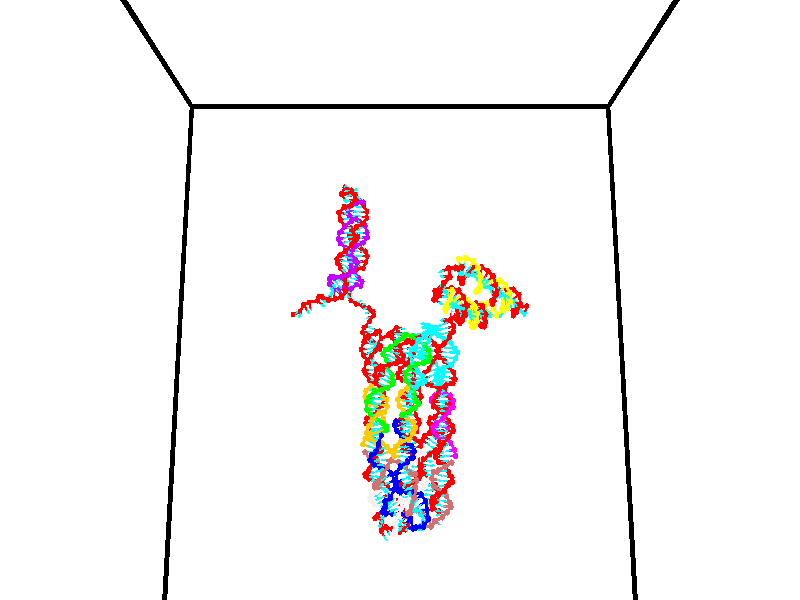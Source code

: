 // switches for output
#declare DRAW_BASES = 1; // possible values are 0, 1; only relevant for DNA ribbons
#declare DRAW_BASES_TYPE = 3; // possible values are 1, 2, 3; only relevant for DNA ribbons
#declare DRAW_FOG = 0; // set to 1 to enable fog

#include "colors.inc"

#include "transforms.inc"
background { rgb <1, 1, 1>}

#default {
   normal{
       ripples 0.25
       frequency 0.20
       turbulence 0.2
       lambda 5
   }
	finish {
		phong 0.1
		phong_size 40.
	}
}

// original window dimensions: 1024x640


// camera settings

camera {
	sky <0, 0.179814, -0.983701>
	up <0, 0.179814, -0.983701>
	right 1.6 * <1, 0, 0>
	location <35, 94.9851, 44.8844>
	look_at <35, 29.7336, 32.9568>
	direction <0, -65.2515, -11.9276>
	angle 67.0682
}


# declare cpy_camera_pos = <35, 94.9851, 44.8844>;
# if (DRAW_FOG = 1)
fog {
	fog_type 2
	up vnormalize(cpy_camera_pos)
	color rgbt<1,1,1,0.3>
	distance 1e-5
	fog_alt 3e-3
	fog_offset 56
}
# end


// LIGHTS

# declare lum = 6;
global_settings {
	ambient_light rgb lum * <0.05, 0.05, 0.05>
	max_trace_level 15
}# declare cpy_direct_light_amount = 0.25;
light_source
{	1000 * <-1, -1.16352, -0.803886>,
	rgb lum * cpy_direct_light_amount
	parallel
}

light_source
{	1000 * <1, 1.16352, 0.803886>,
	rgb lum * cpy_direct_light_amount
	parallel
}

// strand 0

// nucleotide -1

// particle -1
sphere {
	<24.200562, 34.799809, 35.124565> 0.250000
	pigment { color rgbt <1,0,0,0> }
	no_shadow
}
cylinder {
	<24.449371, 35.111450, 35.093376>,  <24.598658, 35.298435, 35.074665>, 0.100000
	pigment { color rgbt <1,0,0,0> }
	no_shadow
}
cylinder {
	<24.449371, 35.111450, 35.093376>,  <24.200562, 34.799809, 35.124565>, 0.100000
	pigment { color rgbt <1,0,0,0> }
	no_shadow
}

// particle -1
sphere {
	<24.449371, 35.111450, 35.093376> 0.100000
	pigment { color rgbt <1,0,0,0> }
	no_shadow
}
sphere {
	0, 1
	scale<0.080000,0.200000,0.300000>
	matrix <0.684460, -0.492678, 0.537386,
		0.380267, -0.387634, -0.839724,
		0.622023, 0.779107, -0.077971,
		24.635979, 35.345184, 35.069984>
	pigment { color rgbt <0,1,1,0> }
	no_shadow
}
cylinder {
	<24.846869, 34.622295, 34.840645>,  <24.200562, 34.799809, 35.124565>, 0.130000
	pigment { color rgbt <1,0,0,0> }
	no_shadow
}

// nucleotide -1

// particle -1
sphere {
	<24.846869, 34.622295, 34.840645> 0.250000
	pigment { color rgbt <1,0,0,0> }
	no_shadow
}
cylinder {
	<24.905033, 34.932003, 35.087013>,  <24.939932, 35.117828, 35.234833>, 0.100000
	pigment { color rgbt <1,0,0,0> }
	no_shadow
}
cylinder {
	<24.905033, 34.932003, 35.087013>,  <24.846869, 34.622295, 34.840645>, 0.100000
	pigment { color rgbt <1,0,0,0> }
	no_shadow
}

// particle -1
sphere {
	<24.905033, 34.932003, 35.087013> 0.100000
	pigment { color rgbt <1,0,0,0> }
	no_shadow
}
sphere {
	0, 1
	scale<0.080000,0.200000,0.300000>
	matrix <0.557407, -0.578447, 0.595564,
		0.817406, 0.256717, -0.515697,
		0.145412, 0.774271, 0.615922,
		24.948656, 35.164284, 35.271790>
	pigment { color rgbt <0,1,1,0> }
	no_shadow
}
cylinder {
	<25.175671, 34.402634, 34.222221>,  <24.846869, 34.622295, 34.840645>, 0.130000
	pigment { color rgbt <1,0,0,0> }
	no_shadow
}

// nucleotide -1

// particle -1
sphere {
	<25.175671, 34.402634, 34.222221> 0.250000
	pigment { color rgbt <1,0,0,0> }
	no_shadow
}
cylinder {
	<25.396761, 34.241150, 34.513844>,  <25.529415, 34.144260, 34.688816>, 0.100000
	pigment { color rgbt <1,0,0,0> }
	no_shadow
}
cylinder {
	<25.396761, 34.241150, 34.513844>,  <25.175671, 34.402634, 34.222221>, 0.100000
	pigment { color rgbt <1,0,0,0> }
	no_shadow
}

// particle -1
sphere {
	<25.396761, 34.241150, 34.513844> 0.100000
	pigment { color rgbt <1,0,0,0> }
	no_shadow
}
sphere {
	0, 1
	scale<0.080000,0.200000,0.300000>
	matrix <0.613720, -0.394642, -0.683817,
		0.563775, 0.825397, 0.029634,
		0.552726, -0.403705, 0.729052,
		25.562578, 34.120037, 34.732559>
	pigment { color rgbt <0,1,1,0> }
	no_shadow
}
cylinder {
	<25.757311, 34.600399, 34.056892>,  <25.175671, 34.402634, 34.222221>, 0.130000
	pigment { color rgbt <1,0,0,0> }
	no_shadow
}

// nucleotide -1

// particle -1
sphere {
	<25.757311, 34.600399, 34.056892> 0.250000
	pigment { color rgbt <1,0,0,0> }
	no_shadow
}
cylinder {
	<25.809830, 34.278217, 34.288067>,  <25.841341, 34.084908, 34.426769>, 0.100000
	pigment { color rgbt <1,0,0,0> }
	no_shadow
}
cylinder {
	<25.809830, 34.278217, 34.288067>,  <25.757311, 34.600399, 34.056892>, 0.100000
	pigment { color rgbt <1,0,0,0> }
	no_shadow
}

// particle -1
sphere {
	<25.809830, 34.278217, 34.288067> 0.100000
	pigment { color rgbt <1,0,0,0> }
	no_shadow
}
sphere {
	0, 1
	scale<0.080000,0.200000,0.300000>
	matrix <0.485963, -0.455833, -0.745691,
		0.864060, 0.378762, 0.331570,
		0.131299, -0.805453, 0.577932,
		25.849220, 34.036583, 34.461445>
	pigment { color rgbt <0,1,1,0> }
	no_shadow
}
cylinder {
	<26.606236, 34.612434, 33.898792>,  <25.757311, 34.600399, 34.056892>, 0.130000
	pigment { color rgbt <1,0,0,0> }
	no_shadow
}

// nucleotide -1

// particle -1
sphere {
	<26.606236, 34.612434, 33.898792> 0.250000
	pigment { color rgbt <1,0,0,0> }
	no_shadow
}
cylinder {
	<26.914356, 34.726334, 34.127022>,  <27.099228, 34.794674, 34.263958>, 0.100000
	pigment { color rgbt <1,0,0,0> }
	no_shadow
}
cylinder {
	<26.914356, 34.726334, 34.127022>,  <26.606236, 34.612434, 33.898792>, 0.100000
	pigment { color rgbt <1,0,0,0> }
	no_shadow
}

// particle -1
sphere {
	<26.914356, 34.726334, 34.127022> 0.100000
	pigment { color rgbt <1,0,0,0> }
	no_shadow
}
sphere {
	0, 1
	scale<0.080000,0.200000,0.300000>
	matrix <0.250166, 0.688091, -0.681138,
		-0.586560, 0.667419, 0.458802,
		0.770302, 0.284751, 0.570572,
		27.145447, 34.811760, 34.298195>
	pigment { color rgbt <0,1,1,0> }
	no_shadow
}
cylinder {
	<26.824516, 35.263927, 33.695110>,  <26.606236, 34.612434, 33.898792>, 0.130000
	pigment { color rgbt <1,0,0,0> }
	no_shadow
}

// nucleotide -1

// particle -1
sphere {
	<26.824516, 35.263927, 33.695110> 0.250000
	pigment { color rgbt <1,0,0,0> }
	no_shadow
}
cylinder {
	<27.155703, 35.138401, 33.881008>,  <27.354414, 35.063087, 33.992546>, 0.100000
	pigment { color rgbt <1,0,0,0> }
	no_shadow
}
cylinder {
	<27.155703, 35.138401, 33.881008>,  <26.824516, 35.263927, 33.695110>, 0.100000
	pigment { color rgbt <1,0,0,0> }
	no_shadow
}

// particle -1
sphere {
	<27.155703, 35.138401, 33.881008> 0.100000
	pigment { color rgbt <1,0,0,0> }
	no_shadow
}
sphere {
	0, 1
	scale<0.080000,0.200000,0.300000>
	matrix <0.548796, 0.623827, -0.556474,
		-0.115295, 0.715795, 0.688727,
		0.827968, -0.313812, 0.464749,
		27.404093, 35.044258, 34.020432>
	pigment { color rgbt <0,1,1,0> }
	no_shadow
}
cylinder {
	<27.224760, 35.858475, 33.800201>,  <26.824516, 35.263927, 33.695110>, 0.130000
	pigment { color rgbt <1,0,0,0> }
	no_shadow
}

// nucleotide -1

// particle -1
sphere {
	<27.224760, 35.858475, 33.800201> 0.250000
	pigment { color rgbt <1,0,0,0> }
	no_shadow
}
cylinder {
	<27.486883, 35.557095, 33.821701>,  <27.644157, 35.376266, 33.834599>, 0.100000
	pigment { color rgbt <1,0,0,0> }
	no_shadow
}
cylinder {
	<27.486883, 35.557095, 33.821701>,  <27.224760, 35.858475, 33.800201>, 0.100000
	pigment { color rgbt <1,0,0,0> }
	no_shadow
}

// particle -1
sphere {
	<27.486883, 35.557095, 33.821701> 0.100000
	pigment { color rgbt <1,0,0,0> }
	no_shadow
}
sphere {
	0, 1
	scale<0.080000,0.200000,0.300000>
	matrix <0.584364, 0.460591, -0.668113,
		0.478632, 0.469228, 0.742116,
		0.655310, -0.753446, 0.053746,
		27.683475, 35.331062, 33.837826>
	pigment { color rgbt <0,1,1,0> }
	no_shadow
}
cylinder {
	<27.879406, 36.040276, 34.132416>,  <27.224760, 35.858475, 33.800201>, 0.130000
	pigment { color rgbt <1,0,0,0> }
	no_shadow
}

// nucleotide -1

// particle -1
sphere {
	<27.879406, 36.040276, 34.132416> 0.250000
	pigment { color rgbt <1,0,0,0> }
	no_shadow
}
cylinder {
	<27.936726, 35.729805, 33.886810>,  <27.971117, 35.543522, 33.739449>, 0.100000
	pigment { color rgbt <1,0,0,0> }
	no_shadow
}
cylinder {
	<27.936726, 35.729805, 33.886810>,  <27.879406, 36.040276, 34.132416>, 0.100000
	pigment { color rgbt <1,0,0,0> }
	no_shadow
}

// particle -1
sphere {
	<27.936726, 35.729805, 33.886810> 0.100000
	pigment { color rgbt <1,0,0,0> }
	no_shadow
}
sphere {
	0, 1
	scale<0.080000,0.200000,0.300000>
	matrix <0.440972, 0.605499, -0.662506,
		0.886008, -0.175826, 0.429040,
		0.143298, -0.776180, -0.614011,
		27.979715, 35.496952, 33.702606>
	pigment { color rgbt <0,1,1,0> }
	no_shadow
}
cylinder {
	<28.551233, 36.070793, 34.004585>,  <27.879406, 36.040276, 34.132416>, 0.130000
	pigment { color rgbt <1,0,0,0> }
	no_shadow
}

// nucleotide -1

// particle -1
sphere {
	<28.551233, 36.070793, 34.004585> 0.250000
	pigment { color rgbt <1,0,0,0> }
	no_shadow
}
cylinder {
	<28.435583, 35.827084, 33.709236>,  <28.366194, 35.680859, 33.532028>, 0.100000
	pigment { color rgbt <1,0,0,0> }
	no_shadow
}
cylinder {
	<28.435583, 35.827084, 33.709236>,  <28.551233, 36.070793, 34.004585>, 0.100000
	pigment { color rgbt <1,0,0,0> }
	no_shadow
}

// particle -1
sphere {
	<28.435583, 35.827084, 33.709236> 0.100000
	pigment { color rgbt <1,0,0,0> }
	no_shadow
}
sphere {
	0, 1
	scale<0.080000,0.200000,0.300000>
	matrix <0.624665, 0.464391, -0.627801,
		0.725397, -0.642745, 0.246328,
		-0.289124, -0.609278, -0.738368,
		28.348846, 35.644299, 33.487724>
	pigment { color rgbt <0,1,1,0> }
	no_shadow
}
cylinder {
	<29.200111, 35.729733, 33.832508>,  <28.551233, 36.070793, 34.004585>, 0.130000
	pigment { color rgbt <1,0,0,0> }
	no_shadow
}

// nucleotide -1

// particle -1
sphere {
	<29.200111, 35.729733, 33.832508> 0.250000
	pigment { color rgbt <1,0,0,0> }
	no_shadow
}
cylinder {
	<28.946072, 35.703060, 33.524689>,  <28.793648, 35.687057, 33.339996>, 0.100000
	pigment { color rgbt <1,0,0,0> }
	no_shadow
}
cylinder {
	<28.946072, 35.703060, 33.524689>,  <29.200111, 35.729733, 33.832508>, 0.100000
	pigment { color rgbt <1,0,0,0> }
	no_shadow
}

// particle -1
sphere {
	<28.946072, 35.703060, 33.524689> 0.100000
	pigment { color rgbt <1,0,0,0> }
	no_shadow
}
sphere {
	0, 1
	scale<0.080000,0.200000,0.300000>
	matrix <0.750252, 0.183770, -0.635099,
		0.183770, -0.980705, -0.066683,
		0.635099, 0.066683, 0.769547,
		28.755543, 35.683056, 33.293823>
	pigment { color rgbt <0,1,1,0> }
	no_shadow
}
cylinder {
	<29.511898, 35.406147, 33.291370>,  <29.200111, 35.729733, 33.832508>, 0.130000
	pigment { color rgbt <1,0,0,0> }
	no_shadow
}

// nucleotide -1

// particle -1
sphere {
	<29.511898, 35.406147, 33.291370> 0.250000
	pigment { color rgbt <1,0,0,0> }
	no_shadow
}
cylinder {
	<29.211035, 35.570892, 33.085606>,  <29.030516, 35.669739, 32.962147>, 0.100000
	pigment { color rgbt <1,0,0,0> }
	no_shadow
}
cylinder {
	<29.211035, 35.570892, 33.085606>,  <29.511898, 35.406147, 33.291370>, 0.100000
	pigment { color rgbt <1,0,0,0> }
	no_shadow
}

// particle -1
sphere {
	<29.211035, 35.570892, 33.085606> 0.100000
	pigment { color rgbt <1,0,0,0> }
	no_shadow
}
sphere {
	0, 1
	scale<0.080000,0.200000,0.300000>
	matrix <0.635681, 0.247735, -0.731120,
		-0.173684, -0.876924, -0.448151,
		-0.752160, 0.411864, -0.514416,
		28.985388, 35.694450, 32.931282>
	pigment { color rgbt <0,1,1,0> }
	no_shadow
}
cylinder {
	<29.567747, 35.090511, 32.603798>,  <29.511898, 35.406147, 33.291370>, 0.130000
	pigment { color rgbt <1,0,0,0> }
	no_shadow
}

// nucleotide -1

// particle -1
sphere {
	<29.567747, 35.090511, 32.603798> 0.250000
	pigment { color rgbt <1,0,0,0> }
	no_shadow
}
cylinder {
	<29.355618, 35.421074, 32.528103>,  <29.228340, 35.619411, 32.482685>, 0.100000
	pigment { color rgbt <1,0,0,0> }
	no_shadow
}
cylinder {
	<29.355618, 35.421074, 32.528103>,  <29.567747, 35.090511, 32.603798>, 0.100000
	pigment { color rgbt <1,0,0,0> }
	no_shadow
}

// particle -1
sphere {
	<29.355618, 35.421074, 32.528103> 0.100000
	pigment { color rgbt <1,0,0,0> }
	no_shadow
}
sphere {
	0, 1
	scale<0.080000,0.200000,0.300000>
	matrix <0.569007, 0.181480, -0.802057,
		-0.628479, -0.533031, -0.566473,
		-0.530325, 0.826404, -0.189242,
		29.196520, 35.668995, 32.471329>
	pigment { color rgbt <0,1,1,0> }
	no_shadow
}
cylinder {
	<29.468138, 35.191139, 31.851883>,  <29.567747, 35.090511, 32.603798>, 0.130000
	pigment { color rgbt <1,0,0,0> }
	no_shadow
}

// nucleotide -1

// particle -1
sphere {
	<29.468138, 35.191139, 31.851883> 0.250000
	pigment { color rgbt <1,0,0,0> }
	no_shadow
}
cylinder {
	<29.318466, 35.555946, 31.919064>,  <29.228662, 35.774830, 31.959372>, 0.100000
	pigment { color rgbt <1,0,0,0> }
	no_shadow
}
cylinder {
	<29.318466, 35.555946, 31.919064>,  <29.468138, 35.191139, 31.851883>, 0.100000
	pigment { color rgbt <1,0,0,0> }
	no_shadow
}

// particle -1
sphere {
	<29.318466, 35.555946, 31.919064> 0.100000
	pigment { color rgbt <1,0,0,0> }
	no_shadow
}
sphere {
	0, 1
	scale<0.080000,0.200000,0.300000>
	matrix <0.232269, 0.267506, -0.935143,
		-0.897798, -0.310900, -0.311929,
		-0.374179, 0.912021, 0.167954,
		29.206213, 35.829552, 31.969450>
	pigment { color rgbt <0,1,1,0> }
	no_shadow
}
cylinder {
	<28.969093, 35.396137, 31.287134>,  <29.468138, 35.191139, 31.851883>, 0.130000
	pigment { color rgbt <1,0,0,0> }
	no_shadow
}

// nucleotide -1

// particle -1
sphere {
	<28.969093, 35.396137, 31.287134> 0.250000
	pigment { color rgbt <1,0,0,0> }
	no_shadow
}
cylinder {
	<29.148394, 35.724060, 31.429672>,  <29.255974, 35.920815, 31.515194>, 0.100000
	pigment { color rgbt <1,0,0,0> }
	no_shadow
}
cylinder {
	<29.148394, 35.724060, 31.429672>,  <28.969093, 35.396137, 31.287134>, 0.100000
	pigment { color rgbt <1,0,0,0> }
	no_shadow
}

// particle -1
sphere {
	<29.148394, 35.724060, 31.429672> 0.100000
	pigment { color rgbt <1,0,0,0> }
	no_shadow
}
sphere {
	0, 1
	scale<0.080000,0.200000,0.300000>
	matrix <0.166007, 0.315356, -0.934340,
		-0.878357, 0.477976, 0.005265,
		0.448253, 0.819810, 0.356343,
		29.282869, 35.970005, 31.536575>
	pigment { color rgbt <0,1,1,0> }
	no_shadow
}
cylinder {
	<28.732906, 35.946796, 30.966698>,  <28.969093, 35.396137, 31.287134>, 0.130000
	pigment { color rgbt <1,0,0,0> }
	no_shadow
}

// nucleotide -1

// particle -1
sphere {
	<28.732906, 35.946796, 30.966698> 0.250000
	pigment { color rgbt <1,0,0,0> }
	no_shadow
}
cylinder {
	<29.080236, 36.096542, 31.096844>,  <29.288633, 36.186390, 31.174932>, 0.100000
	pigment { color rgbt <1,0,0,0> }
	no_shadow
}
cylinder {
	<29.080236, 36.096542, 31.096844>,  <28.732906, 35.946796, 30.966698>, 0.100000
	pigment { color rgbt <1,0,0,0> }
	no_shadow
}

// particle -1
sphere {
	<29.080236, 36.096542, 31.096844> 0.100000
	pigment { color rgbt <1,0,0,0> }
	no_shadow
}
sphere {
	0, 1
	scale<0.080000,0.200000,0.300000>
	matrix <0.230967, 0.275333, -0.933191,
		-0.438940, 0.885461, 0.152611,
		0.868324, 0.374367, 0.325367,
		29.340733, 36.208851, 31.194454>
	pigment { color rgbt <0,1,1,0> }
	no_shadow
}
cylinder {
	<28.722822, 36.595478, 30.770903>,  <28.732906, 35.946796, 30.966698>, 0.130000
	pigment { color rgbt <1,0,0,0> }
	no_shadow
}

// nucleotide -1

// particle -1
sphere {
	<28.722822, 36.595478, 30.770903> 0.250000
	pigment { color rgbt <1,0,0,0> }
	no_shadow
}
cylinder {
	<29.107563, 36.511459, 30.841009>,  <29.338408, 36.461048, 30.883074>, 0.100000
	pigment { color rgbt <1,0,0,0> }
	no_shadow
}
cylinder {
	<29.107563, 36.511459, 30.841009>,  <28.722822, 36.595478, 30.770903>, 0.100000
	pigment { color rgbt <1,0,0,0> }
	no_shadow
}

// particle -1
sphere {
	<29.107563, 36.511459, 30.841009> 0.100000
	pigment { color rgbt <1,0,0,0> }
	no_shadow
}
sphere {
	0, 1
	scale<0.080000,0.200000,0.300000>
	matrix <0.252823, 0.437797, -0.862795,
		0.104498, 0.874193, 0.474201,
		0.961853, -0.210049, 0.175268,
		29.396118, 36.448444, 30.893589>
	pigment { color rgbt <0,1,1,0> }
	no_shadow
}
cylinder {
	<29.085636, 37.212017, 30.592449>,  <28.722822, 36.595478, 30.770903>, 0.130000
	pigment { color rgbt <1,0,0,0> }
	no_shadow
}

// nucleotide -1

// particle -1
sphere {
	<29.085636, 37.212017, 30.592449> 0.250000
	pigment { color rgbt <1,0,0,0> }
	no_shadow
}
cylinder {
	<29.360466, 36.921806, 30.576748>,  <29.525364, 36.747681, 30.567327>, 0.100000
	pigment { color rgbt <1,0,0,0> }
	no_shadow
}
cylinder {
	<29.360466, 36.921806, 30.576748>,  <29.085636, 37.212017, 30.592449>, 0.100000
	pigment { color rgbt <1,0,0,0> }
	no_shadow
}

// particle -1
sphere {
	<29.360466, 36.921806, 30.576748> 0.100000
	pigment { color rgbt <1,0,0,0> }
	no_shadow
}
sphere {
	0, 1
	scale<0.080000,0.200000,0.300000>
	matrix <0.307492, 0.339297, -0.889003,
		0.658313, 0.598741, 0.456216,
		0.687075, -0.725525, -0.039256,
		29.566589, 36.704147, 30.564972>
	pigment { color rgbt <0,1,1,0> }
	no_shadow
}
cylinder {
	<29.655008, 37.614956, 30.327026>,  <29.085636, 37.212017, 30.592449>, 0.130000
	pigment { color rgbt <1,0,0,0> }
	no_shadow
}

// nucleotide -1

// particle -1
sphere {
	<29.655008, 37.614956, 30.327026> 0.250000
	pigment { color rgbt <1,0,0,0> }
	no_shadow
}
cylinder {
	<29.738417, 37.228210, 30.268112>,  <29.788462, 36.996162, 30.232763>, 0.100000
	pigment { color rgbt <1,0,0,0> }
	no_shadow
}
cylinder {
	<29.738417, 37.228210, 30.268112>,  <29.655008, 37.614956, 30.327026>, 0.100000
	pigment { color rgbt <1,0,0,0> }
	no_shadow
}

// particle -1
sphere {
	<29.738417, 37.228210, 30.268112> 0.100000
	pigment { color rgbt <1,0,0,0> }
	no_shadow
}
sphere {
	0, 1
	scale<0.080000,0.200000,0.300000>
	matrix <0.414766, 0.223803, -0.881976,
		0.885713, 0.122822, 0.447690,
		0.208521, -0.966864, -0.147283,
		29.800972, 36.938152, 30.223927>
	pigment { color rgbt <0,1,1,0> }
	no_shadow
}
cylinder {
	<30.245640, 37.600365, 29.806772>,  <29.655008, 37.614956, 30.327026>, 0.130000
	pigment { color rgbt <1,0,0,0> }
	no_shadow
}

// nucleotide -1

// particle -1
sphere {
	<30.245640, 37.600365, 29.806772> 0.250000
	pigment { color rgbt <1,0,0,0> }
	no_shadow
}
cylinder {
	<30.108650, 37.224701, 29.796318>,  <30.026457, 36.999302, 29.790045>, 0.100000
	pigment { color rgbt <1,0,0,0> }
	no_shadow
}
cylinder {
	<30.108650, 37.224701, 29.796318>,  <30.245640, 37.600365, 29.806772>, 0.100000
	pigment { color rgbt <1,0,0,0> }
	no_shadow
}

// particle -1
sphere {
	<30.108650, 37.224701, 29.796318> 0.100000
	pigment { color rgbt <1,0,0,0> }
	no_shadow
}
sphere {
	0, 1
	scale<0.080000,0.200000,0.300000>
	matrix <-0.041330, 0.042851, -0.998226,
		0.938617, -0.340788, -0.053491,
		-0.342476, -0.939163, -0.026135,
		30.005907, 36.942951, 29.788477>
	pigment { color rgbt <0,1,1,0> }
	no_shadow
}
cylinder {
	<30.660826, 37.208138, 29.291115>,  <30.245640, 37.600365, 29.806772>, 0.130000
	pigment { color rgbt <1,0,0,0> }
	no_shadow
}

// nucleotide -1

// particle -1
sphere {
	<30.660826, 37.208138, 29.291115> 0.250000
	pigment { color rgbt <1,0,0,0> }
	no_shadow
}
cylinder {
	<30.329958, 36.983715, 29.303822>,  <30.131437, 36.849060, 29.311445>, 0.100000
	pigment { color rgbt <1,0,0,0> }
	no_shadow
}
cylinder {
	<30.329958, 36.983715, 29.303822>,  <30.660826, 37.208138, 29.291115>, 0.100000
	pigment { color rgbt <1,0,0,0> }
	no_shadow
}

// particle -1
sphere {
	<30.329958, 36.983715, 29.303822> 0.100000
	pigment { color rgbt <1,0,0,0> }
	no_shadow
}
sphere {
	0, 1
	scale<0.080000,0.200000,0.300000>
	matrix <-0.071315, 0.048734, -0.996263,
		0.557413, -0.826341, -0.080322,
		-0.827167, -0.561058, 0.031765,
		30.081808, 36.815399, 29.313351>
	pigment { color rgbt <0,1,1,0> }
	no_shadow
}
cylinder {
	<30.784517, 36.603947, 28.830706>,  <30.660826, 37.208138, 29.291115>, 0.130000
	pigment { color rgbt <1,0,0,0> }
	no_shadow
}

// nucleotide -1

// particle -1
sphere {
	<30.784517, 36.603947, 28.830706> 0.250000
	pigment { color rgbt <1,0,0,0> }
	no_shadow
}
cylinder {
	<30.391657, 36.668541, 28.869278>,  <30.155941, 36.707298, 28.892422>, 0.100000
	pigment { color rgbt <1,0,0,0> }
	no_shadow
}
cylinder {
	<30.391657, 36.668541, 28.869278>,  <30.784517, 36.603947, 28.830706>, 0.100000
	pigment { color rgbt <1,0,0,0> }
	no_shadow
}

// particle -1
sphere {
	<30.391657, 36.668541, 28.869278> 0.100000
	pigment { color rgbt <1,0,0,0> }
	no_shadow
}
sphere {
	0, 1
	scale<0.080000,0.200000,0.300000>
	matrix <-0.110912, -0.083173, -0.990344,
		-0.151905, -0.983364, 0.099599,
		-0.982152, 0.161484, 0.096432,
		30.097012, 36.716984, 28.898209>
	pigment { color rgbt <0,1,1,0> }
	no_shadow
}
cylinder {
	<30.398642, 35.971142, 28.567551>,  <30.784517, 36.603947, 28.830706>, 0.130000
	pigment { color rgbt <1,0,0,0> }
	no_shadow
}

// nucleotide -1

// particle -1
sphere {
	<30.398642, 35.971142, 28.567551> 0.250000
	pigment { color rgbt <1,0,0,0> }
	no_shadow
}
cylinder {
	<30.149286, 36.282394, 28.536840>,  <29.999672, 36.469147, 28.518414>, 0.100000
	pigment { color rgbt <1,0,0,0> }
	no_shadow
}
cylinder {
	<30.149286, 36.282394, 28.536840>,  <30.398642, 35.971142, 28.567551>, 0.100000
	pigment { color rgbt <1,0,0,0> }
	no_shadow
}

// particle -1
sphere {
	<30.149286, 36.282394, 28.536840> 0.100000
	pigment { color rgbt <1,0,0,0> }
	no_shadow
}
sphere {
	0, 1
	scale<0.080000,0.200000,0.300000>
	matrix <0.080021, -0.034186, -0.996207,
		-0.777806, -0.627169, -0.040955,
		-0.623390, 0.778133, -0.076777,
		29.962269, 36.515835, 28.513807>
	pigment { color rgbt <0,1,1,0> }
	no_shadow
}
cylinder {
	<30.009888, 35.891273, 27.927591>,  <30.398642, 35.971142, 28.567551>, 0.130000
	pigment { color rgbt <1,0,0,0> }
	no_shadow
}

// nucleotide -1

// particle -1
sphere {
	<30.009888, 35.891273, 27.927591> 0.250000
	pigment { color rgbt <1,0,0,0> }
	no_shadow
}
cylinder {
	<29.932173, 36.271130, 28.025930>,  <29.885544, 36.499043, 28.084934>, 0.100000
	pigment { color rgbt <1,0,0,0> }
	no_shadow
}
cylinder {
	<29.932173, 36.271130, 28.025930>,  <30.009888, 35.891273, 27.927591>, 0.100000
	pigment { color rgbt <1,0,0,0> }
	no_shadow
}

// particle -1
sphere {
	<29.932173, 36.271130, 28.025930> 0.100000
	pigment { color rgbt <1,0,0,0> }
	no_shadow
}
sphere {
	0, 1
	scale<0.080000,0.200000,0.300000>
	matrix <-0.119544, 0.225833, -0.966803,
		-0.973633, -0.217227, 0.069647,
		-0.194287, 0.949638, 0.245847,
		29.873886, 36.556023, 28.099684>
	pigment { color rgbt <0,1,1,0> }
	no_shadow
}
cylinder {
	<29.365526, 36.004036, 27.813011>,  <30.009888, 35.891273, 27.927591>, 0.130000
	pigment { color rgbt <1,0,0,0> }
	no_shadow
}

// nucleotide -1

// particle -1
sphere {
	<29.365526, 36.004036, 27.813011> 0.250000
	pigment { color rgbt <1,0,0,0> }
	no_shadow
}
cylinder {
	<29.542416, 36.362377, 27.795607>,  <29.648550, 36.577381, 27.785164>, 0.100000
	pigment { color rgbt <1,0,0,0> }
	no_shadow
}
cylinder {
	<29.542416, 36.362377, 27.795607>,  <29.365526, 36.004036, 27.813011>, 0.100000
	pigment { color rgbt <1,0,0,0> }
	no_shadow
}

// particle -1
sphere {
	<29.542416, 36.362377, 27.795607> 0.100000
	pigment { color rgbt <1,0,0,0> }
	no_shadow
}
sphere {
	0, 1
	scale<0.080000,0.200000,0.300000>
	matrix <-0.133575, 0.017810, -0.990879,
		-0.886903, 0.444002, 0.127539,
		0.442223, 0.895849, -0.043511,
		29.675083, 36.631130, 27.782553>
	pigment { color rgbt <0,1,1,0> }
	no_shadow
}
cylinder {
	<28.987450, 36.393764, 27.320530>,  <29.365526, 36.004036, 27.813011>, 0.130000
	pigment { color rgbt <1,0,0,0> }
	no_shadow
}

// nucleotide -1

// particle -1
sphere {
	<28.987450, 36.393764, 27.320530> 0.250000
	pigment { color rgbt <1,0,0,0> }
	no_shadow
}
cylinder {
	<29.323450, 36.610092, 27.338030>,  <29.525051, 36.739887, 27.348530>, 0.100000
	pigment { color rgbt <1,0,0,0> }
	no_shadow
}
cylinder {
	<29.323450, 36.610092, 27.338030>,  <28.987450, 36.393764, 27.320530>, 0.100000
	pigment { color rgbt <1,0,0,0> }
	no_shadow
}

// particle -1
sphere {
	<29.323450, 36.610092, 27.338030> 0.100000
	pigment { color rgbt <1,0,0,0> }
	no_shadow
}
sphere {
	0, 1
	scale<0.080000,0.200000,0.300000>
	matrix <0.004760, 0.073282, -0.997300,
		-0.542562, 0.837943, 0.058983,
		0.840003, 0.540816, 0.043749,
		29.575451, 36.772335, 27.351154>
	pigment { color rgbt <0,1,1,0> }
	no_shadow
}
cylinder {
	<28.885910, 37.068871, 26.931465>,  <28.987450, 36.393764, 27.320530>, 0.130000
	pigment { color rgbt <1,0,0,0> }
	no_shadow
}

// nucleotide -1

// particle -1
sphere {
	<28.885910, 37.068871, 26.931465> 0.250000
	pigment { color rgbt <1,0,0,0> }
	no_shadow
}
cylinder {
	<29.275370, 36.978706, 26.945293>,  <29.509047, 36.924606, 26.953590>, 0.100000
	pigment { color rgbt <1,0,0,0> }
	no_shadow
}
cylinder {
	<29.275370, 36.978706, 26.945293>,  <28.885910, 37.068871, 26.931465>, 0.100000
	pigment { color rgbt <1,0,0,0> }
	no_shadow
}

// particle -1
sphere {
	<29.275370, 36.978706, 26.945293> 0.100000
	pigment { color rgbt <1,0,0,0> }
	no_shadow
}
sphere {
	0, 1
	scale<0.080000,0.200000,0.300000>
	matrix <0.020881, -0.062841, -0.997805,
		0.227089, 0.972235, -0.056478,
		0.973650, -0.225412, 0.034572,
		29.567465, 36.911083, 26.955666>
	pigment { color rgbt <0,1,1,0> }
	no_shadow
}
cylinder {
	<29.465685, 37.543053, 26.542715>,  <28.885910, 37.068871, 26.931465>, 0.130000
	pigment { color rgbt <1,0,0,0> }
	no_shadow
}

// nucleotide -1

// particle -1
sphere {
	<29.465685, 37.543053, 26.542715> 0.250000
	pigment { color rgbt <1,0,0,0> }
	no_shadow
}
cylinder {
	<29.603939, 37.168533, 26.567625>,  <29.686892, 36.943821, 26.582571>, 0.100000
	pigment { color rgbt <1,0,0,0> }
	no_shadow
}
cylinder {
	<29.603939, 37.168533, 26.567625>,  <29.465685, 37.543053, 26.542715>, 0.100000
	pigment { color rgbt <1,0,0,0> }
	no_shadow
}

// particle -1
sphere {
	<29.603939, 37.168533, 26.567625> 0.100000
	pigment { color rgbt <1,0,0,0> }
	no_shadow
}
sphere {
	0, 1
	scale<0.080000,0.200000,0.300000>
	matrix <0.102929, -0.028134, -0.994291,
		0.932706, 0.350074, 0.086648,
		0.345638, -0.936300, 0.062273,
		29.707630, 36.887642, 26.586308>
	pigment { color rgbt <0,1,1,0> }
	no_shadow
}
cylinder {
	<30.152227, 37.427437, 26.393917>,  <29.465685, 37.543053, 26.542715>, 0.130000
	pigment { color rgbt <1,0,0,0> }
	no_shadow
}

// nucleotide -1

// particle -1
sphere {
	<30.152227, 37.427437, 26.393917> 0.250000
	pigment { color rgbt <1,0,0,0> }
	no_shadow
}
cylinder {
	<29.949230, 37.098801, 26.290047>,  <29.827431, 36.901619, 26.227724>, 0.100000
	pigment { color rgbt <1,0,0,0> }
	no_shadow
}
cylinder {
	<29.949230, 37.098801, 26.290047>,  <30.152227, 37.427437, 26.393917>, 0.100000
	pigment { color rgbt <1,0,0,0> }
	no_shadow
}

// particle -1
sphere {
	<29.949230, 37.098801, 26.290047> 0.100000
	pigment { color rgbt <1,0,0,0> }
	no_shadow
}
sphere {
	0, 1
	scale<0.080000,0.200000,0.300000>
	matrix <0.130169, 0.224807, -0.965670,
		0.851766, -0.523874, -0.007143,
		-0.507495, -0.821595, -0.259675,
		29.796982, 36.852322, 26.212145>
	pigment { color rgbt <0,1,1,0> }
	no_shadow
}
cylinder {
	<30.544842, 37.186924, 25.802465>,  <30.152227, 37.427437, 26.393917>, 0.130000
	pigment { color rgbt <1,0,0,0> }
	no_shadow
}

// nucleotide -1

// particle -1
sphere {
	<30.544842, 37.186924, 25.802465> 0.250000
	pigment { color rgbt <1,0,0,0> }
	no_shadow
}
cylinder {
	<30.175575, 37.033825, 25.816689>,  <29.954016, 36.941963, 25.825222>, 0.100000
	pigment { color rgbt <1,0,0,0> }
	no_shadow
}
cylinder {
	<30.175575, 37.033825, 25.816689>,  <30.544842, 37.186924, 25.802465>, 0.100000
	pigment { color rgbt <1,0,0,0> }
	no_shadow
}

// particle -1
sphere {
	<30.175575, 37.033825, 25.816689> 0.100000
	pigment { color rgbt <1,0,0,0> }
	no_shadow
}
sphere {
	0, 1
	scale<0.080000,0.200000,0.300000>
	matrix <-0.086014, 0.115533, -0.989572,
		0.374654, -0.916598, -0.139578,
		-0.923166, -0.382753, 0.035556,
		29.898624, 36.918999, 25.827354>
	pigment { color rgbt <0,1,1,0> }
	no_shadow
}
cylinder {
	<30.492701, 36.659992, 25.244678>,  <30.544842, 37.186924, 25.802465>, 0.130000
	pigment { color rgbt <1,0,0,0> }
	no_shadow
}

// nucleotide -1

// particle -1
sphere {
	<30.492701, 36.659992, 25.244678> 0.250000
	pigment { color rgbt <1,0,0,0> }
	no_shadow
}
cylinder {
	<30.146011, 36.838398, 25.333996>,  <29.937998, 36.945442, 25.387587>, 0.100000
	pigment { color rgbt <1,0,0,0> }
	no_shadow
}
cylinder {
	<30.146011, 36.838398, 25.333996>,  <30.492701, 36.659992, 25.244678>, 0.100000
	pigment { color rgbt <1,0,0,0> }
	no_shadow
}

// particle -1
sphere {
	<30.146011, 36.838398, 25.333996> 0.100000
	pigment { color rgbt <1,0,0,0> }
	no_shadow
}
sphere {
	0, 1
	scale<0.080000,0.200000,0.300000>
	matrix <-0.194982, 0.109090, -0.974721,
		-0.459103, -0.888351, -0.007585,
		-0.866722, 0.446018, 0.223296,
		29.885994, 36.972202, 25.400984>
	pigment { color rgbt <0,1,1,0> }
	no_shadow
}
cylinder {
	<30.070354, 36.400936, 24.744289>,  <30.492701, 36.659992, 25.244678>, 0.130000
	pigment { color rgbt <1,0,0,0> }
	no_shadow
}

// nucleotide -1

// particle -1
sphere {
	<30.070354, 36.400936, 24.744289> 0.250000
	pigment { color rgbt <1,0,0,0> }
	no_shadow
}
cylinder {
	<29.884449, 36.728008, 24.880167>,  <29.772905, 36.924252, 24.961693>, 0.100000
	pigment { color rgbt <1,0,0,0> }
	no_shadow
}
cylinder {
	<29.884449, 36.728008, 24.880167>,  <30.070354, 36.400936, 24.744289>, 0.100000
	pigment { color rgbt <1,0,0,0> }
	no_shadow
}

// particle -1
sphere {
	<29.884449, 36.728008, 24.880167> 0.100000
	pigment { color rgbt <1,0,0,0> }
	no_shadow
}
sphere {
	0, 1
	scale<0.080000,0.200000,0.300000>
	matrix <-0.323426, 0.200362, -0.924798,
		-0.824252, -0.539678, 0.171339,
		-0.464763, 0.817682, 0.339694,
		29.745020, 36.973312, 24.982075>
	pigment { color rgbt <0,1,1,0> }
	no_shadow
}
cylinder {
	<29.390617, 36.302052, 24.455219>,  <30.070354, 36.400936, 24.744289>, 0.130000
	pigment { color rgbt <1,0,0,0> }
	no_shadow
}

// nucleotide -1

// particle -1
sphere {
	<29.390617, 36.302052, 24.455219> 0.250000
	pigment { color rgbt <1,0,0,0> }
	no_shadow
}
cylinder {
	<29.460886, 36.687157, 24.537415>,  <29.503048, 36.918221, 24.586731>, 0.100000
	pigment { color rgbt <1,0,0,0> }
	no_shadow
}
cylinder {
	<29.460886, 36.687157, 24.537415>,  <29.390617, 36.302052, 24.455219>, 0.100000
	pigment { color rgbt <1,0,0,0> }
	no_shadow
}

// particle -1
sphere {
	<29.460886, 36.687157, 24.537415> 0.100000
	pigment { color rgbt <1,0,0,0> }
	no_shadow
}
sphere {
	0, 1
	scale<0.080000,0.200000,0.300000>
	matrix <-0.258432, 0.246515, -0.934047,
		-0.949922, 0.110981, 0.292115,
		0.175672, 0.962764, 0.205489,
		29.513588, 36.975986, 24.599062>
	pigment { color rgbt <0,1,1,0> }
	no_shadow
}
cylinder {
	<28.991795, 35.978249, 24.939781>,  <29.390617, 36.302052, 24.455219>, 0.130000
	pigment { color rgbt <1,0,0,0> }
	no_shadow
}

// nucleotide -1

// particle -1
sphere {
	<28.991795, 35.978249, 24.939781> 0.250000
	pigment { color rgbt <1,0,0,0> }
	no_shadow
}
cylinder {
	<29.227089, 36.003220, 25.262291>,  <29.368265, 36.018204, 25.455797>, 0.100000
	pigment { color rgbt <1,0,0,0> }
	no_shadow
}
cylinder {
	<29.227089, 36.003220, 25.262291>,  <28.991795, 35.978249, 24.939781>, 0.100000
	pigment { color rgbt <1,0,0,0> }
	no_shadow
}

// particle -1
sphere {
	<29.227089, 36.003220, 25.262291> 0.100000
	pigment { color rgbt <1,0,0,0> }
	no_shadow
}
sphere {
	0, 1
	scale<0.080000,0.200000,0.300000>
	matrix <-0.380741, -0.858220, 0.344230,
		0.713453, -0.509471, -0.481065,
		0.588235, 0.062431, 0.806277,
		29.403559, 36.021950, 25.504173>
	pigment { color rgbt <0,1,1,0> }
	no_shadow
}
cylinder {
	<29.713070, 35.782120, 24.851788>,  <28.991795, 35.978249, 24.939781>, 0.130000
	pigment { color rgbt <1,0,0,0> }
	no_shadow
}

// nucleotide -1

// particle -1
sphere {
	<29.713070, 35.782120, 24.851788> 0.250000
	pigment { color rgbt <1,0,0,0> }
	no_shadow
}
cylinder {
	<30.072332, 35.819118, 24.679853>,  <30.287889, 35.841320, 24.576693>, 0.100000
	pigment { color rgbt <1,0,0,0> }
	no_shadow
}
cylinder {
	<30.072332, 35.819118, 24.679853>,  <29.713070, 35.782120, 24.851788>, 0.100000
	pigment { color rgbt <1,0,0,0> }
	no_shadow
}

// particle -1
sphere {
	<30.072332, 35.819118, 24.679853> 0.100000
	pigment { color rgbt <1,0,0,0> }
	no_shadow
}
sphere {
	0, 1
	scale<0.080000,0.200000,0.300000>
	matrix <0.309120, -0.828062, 0.467716,
		-0.312668, -0.552953, -0.772323,
		0.898156, 0.092500, -0.429837,
		30.341780, 35.846870, 24.550901>
	pigment { color rgbt <0,1,1,0> }
	no_shadow
}
cylinder {
	<29.812006, 35.117794, 24.554428>,  <29.713070, 35.782120, 24.851788>, 0.130000
	pigment { color rgbt <1,0,0,0> }
	no_shadow
}

// nucleotide -1

// particle -1
sphere {
	<29.812006, 35.117794, 24.554428> 0.250000
	pigment { color rgbt <1,0,0,0> }
	no_shadow
}
cylinder {
	<30.169628, 35.282082, 24.625961>,  <30.384201, 35.380653, 24.668880>, 0.100000
	pigment { color rgbt <1,0,0,0> }
	no_shadow
}
cylinder {
	<30.169628, 35.282082, 24.625961>,  <29.812006, 35.117794, 24.554428>, 0.100000
	pigment { color rgbt <1,0,0,0> }
	no_shadow
}

// particle -1
sphere {
	<30.169628, 35.282082, 24.625961> 0.100000
	pigment { color rgbt <1,0,0,0> }
	no_shadow
}
sphere {
	0, 1
	scale<0.080000,0.200000,0.300000>
	matrix <0.207854, -0.733986, 0.646577,
		0.396820, -0.540903, -0.741592,
		0.894053, 0.410717, 0.178831,
		30.437843, 35.405296, 24.679611>
	pigment { color rgbt <0,1,1,0> }
	no_shadow
}
cylinder {
	<30.239201, 34.549290, 24.512936>,  <29.812006, 35.117794, 24.554428>, 0.130000
	pigment { color rgbt <1,0,0,0> }
	no_shadow
}

// nucleotide -1

// particle -1
sphere {
	<30.239201, 34.549290, 24.512936> 0.250000
	pigment { color rgbt <1,0,0,0> }
	no_shadow
}
cylinder {
	<30.432489, 34.827042, 24.726229>,  <30.548462, 34.993694, 24.854204>, 0.100000
	pigment { color rgbt <1,0,0,0> }
	no_shadow
}
cylinder {
	<30.432489, 34.827042, 24.726229>,  <30.239201, 34.549290, 24.512936>, 0.100000
	pigment { color rgbt <1,0,0,0> }
	no_shadow
}

// particle -1
sphere {
	<30.432489, 34.827042, 24.726229> 0.100000
	pigment { color rgbt <1,0,0,0> }
	no_shadow
}
sphere {
	0, 1
	scale<0.080000,0.200000,0.300000>
	matrix <0.005872, -0.611617, 0.791133,
		0.875480, -0.379160, -0.299623,
		0.483220, 0.694380, 0.533231,
		30.577456, 35.035355, 24.886198>
	pigment { color rgbt <0,1,1,0> }
	no_shadow
}
cylinder {
	<30.656864, 34.175156, 25.017523>,  <30.239201, 34.549290, 24.512936>, 0.130000
	pigment { color rgbt <1,0,0,0> }
	no_shadow
}

// nucleotide -1

// particle -1
sphere {
	<30.656864, 34.175156, 25.017523> 0.250000
	pigment { color rgbt <1,0,0,0> }
	no_shadow
}
cylinder {
	<30.664139, 34.545441, 25.168642>,  <30.668503, 34.767612, 25.259314>, 0.100000
	pigment { color rgbt <1,0,0,0> }
	no_shadow
}
cylinder {
	<30.664139, 34.545441, 25.168642>,  <30.656864, 34.175156, 25.017523>, 0.100000
	pigment { color rgbt <1,0,0,0> }
	no_shadow
}

// particle -1
sphere {
	<30.664139, 34.545441, 25.168642> 0.100000
	pigment { color rgbt <1,0,0,0> }
	no_shadow
}
sphere {
	0, 1
	scale<0.080000,0.200000,0.300000>
	matrix <0.006975, -0.377971, 0.925791,
		0.999810, -0.014202, -0.013331,
		0.018187, 0.925709, 0.377800,
		30.669596, 34.823154, 25.281982>
	pigment { color rgbt <0,1,1,0> }
	no_shadow
}
cylinder {
	<31.238274, 34.253765, 25.434855>,  <30.656864, 34.175156, 25.017523>, 0.130000
	pigment { color rgbt <1,0,0,0> }
	no_shadow
}

// nucleotide -1

// particle -1
sphere {
	<31.238274, 34.253765, 25.434855> 0.250000
	pigment { color rgbt <1,0,0,0> }
	no_shadow
}
cylinder {
	<30.994356, 34.535042, 25.581100>,  <30.848005, 34.703808, 25.668848>, 0.100000
	pigment { color rgbt <1,0,0,0> }
	no_shadow
}
cylinder {
	<30.994356, 34.535042, 25.581100>,  <31.238274, 34.253765, 25.434855>, 0.100000
	pigment { color rgbt <1,0,0,0> }
	no_shadow
}

// particle -1
sphere {
	<30.994356, 34.535042, 25.581100> 0.100000
	pigment { color rgbt <1,0,0,0> }
	no_shadow
}
sphere {
	0, 1
	scale<0.080000,0.200000,0.300000>
	matrix <0.020439, -0.447200, 0.894200,
		0.792297, 0.552749, 0.258327,
		-0.609792, 0.703193, 0.365613,
		30.811419, 34.745998, 25.690784>
	pigment { color rgbt <0,1,1,0> }
	no_shadow
}
cylinder {
	<31.559151, 34.462276, 26.016832>,  <31.238274, 34.253765, 25.434855>, 0.130000
	pigment { color rgbt <1,0,0,0> }
	no_shadow
}

// nucleotide -1

// particle -1
sphere {
	<31.559151, 34.462276, 26.016832> 0.250000
	pigment { color rgbt <1,0,0,0> }
	no_shadow
}
cylinder {
	<31.171230, 34.554440, 26.048826>,  <30.938478, 34.609737, 26.068022>, 0.100000
	pigment { color rgbt <1,0,0,0> }
	no_shadow
}
cylinder {
	<31.171230, 34.554440, 26.048826>,  <31.559151, 34.462276, 26.016832>, 0.100000
	pigment { color rgbt <1,0,0,0> }
	no_shadow
}

// particle -1
sphere {
	<31.171230, 34.554440, 26.048826> 0.100000
	pigment { color rgbt <1,0,0,0> }
	no_shadow
}
sphere {
	0, 1
	scale<0.080000,0.200000,0.300000>
	matrix <0.011524, -0.284284, 0.958671,
		0.243624, 0.930642, 0.273044,
		-0.969801, 0.230409, 0.079983,
		30.880289, 34.623562, 26.072821>
	pigment { color rgbt <0,1,1,0> }
	no_shadow
}
cylinder {
	<31.574629, 34.696133, 26.640163>,  <31.559151, 34.462276, 26.016832>, 0.130000
	pigment { color rgbt <1,0,0,0> }
	no_shadow
}

// nucleotide -1

// particle -1
sphere {
	<31.574629, 34.696133, 26.640163> 0.250000
	pigment { color rgbt <1,0,0,0> }
	no_shadow
}
cylinder {
	<31.185009, 34.650723, 26.561846>,  <30.951237, 34.623478, 26.514854>, 0.100000
	pigment { color rgbt <1,0,0,0> }
	no_shadow
}
cylinder {
	<31.185009, 34.650723, 26.561846>,  <31.574629, 34.696133, 26.640163>, 0.100000
	pigment { color rgbt <1,0,0,0> }
	no_shadow
}

// particle -1
sphere {
	<31.185009, 34.650723, 26.561846> 0.100000
	pigment { color rgbt <1,0,0,0> }
	no_shadow
}
sphere {
	0, 1
	scale<0.080000,0.200000,0.300000>
	matrix <-0.143537, -0.359012, 0.922230,
		-0.174986, 0.926404, 0.333401,
		-0.974052, -0.113521, -0.195796,
		30.892794, 34.616665, 26.503107>
	pigment { color rgbt <0,1,1,0> }
	no_shadow
}
cylinder {
	<31.240168, 35.100384, 27.262468>,  <31.574629, 34.696133, 26.640163>, 0.130000
	pigment { color rgbt <1,0,0,0> }
	no_shadow
}

// nucleotide -1

// particle -1
sphere {
	<31.240168, 35.100384, 27.262468> 0.250000
	pigment { color rgbt <1,0,0,0> }
	no_shadow
}
cylinder {
	<30.976637, 34.856899, 27.085646>,  <30.818518, 34.710808, 26.979551>, 0.100000
	pigment { color rgbt <1,0,0,0> }
	no_shadow
}
cylinder {
	<30.976637, 34.856899, 27.085646>,  <31.240168, 35.100384, 27.262468>, 0.100000
	pigment { color rgbt <1,0,0,0> }
	no_shadow
}

// particle -1
sphere {
	<30.976637, 34.856899, 27.085646> 0.100000
	pigment { color rgbt <1,0,0,0> }
	no_shadow
}
sphere {
	0, 1
	scale<0.080000,0.200000,0.300000>
	matrix <-0.288950, -0.337786, 0.895772,
		-0.694590, 0.717891, 0.046655,
		-0.658827, -0.608714, -0.442058,
		30.778990, 34.674286, 26.953028>
	pigment { color rgbt <0,1,1,0> }
	no_shadow
}
cylinder {
	<30.540892, 35.223015, 27.631166>,  <31.240168, 35.100384, 27.262468>, 0.130000
	pigment { color rgbt <1,0,0,0> }
	no_shadow
}

// nucleotide -1

// particle -1
sphere {
	<30.540892, 35.223015, 27.631166> 0.250000
	pigment { color rgbt <1,0,0,0> }
	no_shadow
}
cylinder {
	<30.578144, 34.865723, 27.455227>,  <30.600496, 34.651348, 27.349663>, 0.100000
	pigment { color rgbt <1,0,0,0> }
	no_shadow
}
cylinder {
	<30.578144, 34.865723, 27.455227>,  <30.540892, 35.223015, 27.631166>, 0.100000
	pigment { color rgbt <1,0,0,0> }
	no_shadow
}

// particle -1
sphere {
	<30.578144, 34.865723, 27.455227> 0.100000
	pigment { color rgbt <1,0,0,0> }
	no_shadow
}
sphere {
	0, 1
	scale<0.080000,0.200000,0.300000>
	matrix <-0.299986, -0.446415, 0.843043,
		-0.949387, 0.053436, -0.309532,
		0.093131, -0.893229, -0.439851,
		30.606083, 34.597755, 27.323271>
	pigment { color rgbt <0,1,1,0> }
	no_shadow
}
cylinder {
	<30.012768, 34.767559, 27.840471>,  <30.540892, 35.223015, 27.631166>, 0.130000
	pigment { color rgbt <1,0,0,0> }
	no_shadow
}

// nucleotide -1

// particle -1
sphere {
	<30.012768, 34.767559, 27.840471> 0.250000
	pigment { color rgbt <1,0,0,0> }
	no_shadow
}
cylinder {
	<30.291067, 34.510826, 27.711483>,  <30.458046, 34.356785, 27.634090>, 0.100000
	pigment { color rgbt <1,0,0,0> }
	no_shadow
}
cylinder {
	<30.291067, 34.510826, 27.711483>,  <30.012768, 34.767559, 27.840471>, 0.100000
	pigment { color rgbt <1,0,0,0> }
	no_shadow
}

// particle -1
sphere {
	<30.291067, 34.510826, 27.711483> 0.100000
	pigment { color rgbt <1,0,0,0> }
	no_shadow
}
sphere {
	0, 1
	scale<0.080000,0.200000,0.300000>
	matrix <-0.138328, -0.560265, 0.816682,
		-0.704842, -0.523597, -0.478585,
		0.695746, -0.641833, -0.322470,
		30.499792, 34.318275, 27.614742>
	pigment { color rgbt <0,1,1,0> }
	no_shadow
}
cylinder {
	<29.710278, 34.080261, 28.034946>,  <30.012768, 34.767559, 27.840471>, 0.130000
	pigment { color rgbt <1,0,0,0> }
	no_shadow
}

// nucleotide -1

// particle -1
sphere {
	<29.710278, 34.080261, 28.034946> 0.250000
	pigment { color rgbt <1,0,0,0> }
	no_shadow
}
cylinder {
	<30.089037, 34.015270, 27.923964>,  <30.316292, 33.976276, 27.857374>, 0.100000
	pigment { color rgbt <1,0,0,0> }
	no_shadow
}
cylinder {
	<30.089037, 34.015270, 27.923964>,  <29.710278, 34.080261, 28.034946>, 0.100000
	pigment { color rgbt <1,0,0,0> }
	no_shadow
}

// particle -1
sphere {
	<30.089037, 34.015270, 27.923964> 0.100000
	pigment { color rgbt <1,0,0,0> }
	no_shadow
}
sphere {
	0, 1
	scale<0.080000,0.200000,0.300000>
	matrix <0.104764, -0.659919, 0.743997,
		-0.303984, -0.733558, -0.607854,
		0.946899, -0.162482, -0.277455,
		30.373106, 33.966526, 27.840727>
	pigment { color rgbt <0,1,1,0> }
	no_shadow
}
cylinder {
	<29.764940, 33.370358, 28.108490>,  <29.710278, 34.080261, 28.034946>, 0.130000
	pigment { color rgbt <1,0,0,0> }
	no_shadow
}

// nucleotide -1

// particle -1
sphere {
	<29.764940, 33.370358, 28.108490> 0.250000
	pigment { color rgbt <1,0,0,0> }
	no_shadow
}
cylinder {
	<30.125374, 33.541801, 28.134829>,  <30.341635, 33.644669, 28.150631>, 0.100000
	pigment { color rgbt <1,0,0,0> }
	no_shadow
}
cylinder {
	<30.125374, 33.541801, 28.134829>,  <29.764940, 33.370358, 28.108490>, 0.100000
	pigment { color rgbt <1,0,0,0> }
	no_shadow
}

// particle -1
sphere {
	<30.125374, 33.541801, 28.134829> 0.100000
	pigment { color rgbt <1,0,0,0> }
	no_shadow
}
sphere {
	0, 1
	scale<0.080000,0.200000,0.300000>
	matrix <0.183324, -0.514129, 0.837892,
		0.392985, -0.742942, -0.541849,
		0.901086, 0.428613, 0.065846,
		30.395700, 33.670383, 28.154583>
	pigment { color rgbt <0,1,1,0> }
	no_shadow
}
cylinder {
	<30.056005, 32.836395, 28.411236>,  <29.764940, 33.370358, 28.108490>, 0.130000
	pigment { color rgbt <1,0,0,0> }
	no_shadow
}

// nucleotide -1

// particle -1
sphere {
	<30.056005, 32.836395, 28.411236> 0.250000
	pigment { color rgbt <1,0,0,0> }
	no_shadow
}
cylinder {
	<30.311090, 33.138748, 28.470509>,  <30.464142, 33.320160, 28.506073>, 0.100000
	pigment { color rgbt <1,0,0,0> }
	no_shadow
}
cylinder {
	<30.311090, 33.138748, 28.470509>,  <30.056005, 32.836395, 28.411236>, 0.100000
	pigment { color rgbt <1,0,0,0> }
	no_shadow
}

// particle -1
sphere {
	<30.311090, 33.138748, 28.470509> 0.100000
	pigment { color rgbt <1,0,0,0> }
	no_shadow
}
sphere {
	0, 1
	scale<0.080000,0.200000,0.300000>
	matrix <0.179221, -0.332706, 0.925844,
		0.749133, -0.563866, -0.347642,
		0.637715, 0.755885, 0.148184,
		30.502405, 33.365513, 28.514963>
	pigment { color rgbt <0,1,1,0> }
	no_shadow
}
cylinder {
	<30.754293, 32.563519, 28.733446>,  <30.056005, 32.836395, 28.411236>, 0.130000
	pigment { color rgbt <1,0,0,0> }
	no_shadow
}

// nucleotide -1

// particle -1
sphere {
	<30.754293, 32.563519, 28.733446> 0.250000
	pigment { color rgbt <1,0,0,0> }
	no_shadow
}
cylinder {
	<30.695671, 32.950565, 28.815653>,  <30.660498, 33.182793, 28.864977>, 0.100000
	pigment { color rgbt <1,0,0,0> }
	no_shadow
}
cylinder {
	<30.695671, 32.950565, 28.815653>,  <30.754293, 32.563519, 28.733446>, 0.100000
	pigment { color rgbt <1,0,0,0> }
	no_shadow
}

// particle -1
sphere {
	<30.695671, 32.950565, 28.815653> 0.100000
	pigment { color rgbt <1,0,0,0> }
	no_shadow
}
sphere {
	0, 1
	scale<0.080000,0.200000,0.300000>
	matrix <0.190622, -0.176241, 0.965713,
		0.970662, 0.180708, -0.158620,
		-0.146557, 0.967617, 0.205517,
		30.651705, 33.240852, 28.877308>
	pigment { color rgbt <0,1,1,0> }
	no_shadow
}
cylinder {
	<31.345123, 32.841499, 29.135210>,  <30.754293, 32.563519, 28.733446>, 0.130000
	pigment { color rgbt <1,0,0,0> }
	no_shadow
}

// nucleotide -1

// particle -1
sphere {
	<31.345123, 32.841499, 29.135210> 0.250000
	pigment { color rgbt <1,0,0,0> }
	no_shadow
}
cylinder {
	<31.042416, 33.089584, 29.217802>,  <30.860790, 33.238438, 29.267357>, 0.100000
	pigment { color rgbt <1,0,0,0> }
	no_shadow
}
cylinder {
	<31.042416, 33.089584, 29.217802>,  <31.345123, 32.841499, 29.135210>, 0.100000
	pigment { color rgbt <1,0,0,0> }
	no_shadow
}

// particle -1
sphere {
	<31.042416, 33.089584, 29.217802> 0.100000
	pigment { color rgbt <1,0,0,0> }
	no_shadow
}
sphere {
	0, 1
	scale<0.080000,0.200000,0.300000>
	matrix <0.151023, -0.141441, 0.978359,
		0.635998, 0.771575, 0.013372,
		-0.756769, 0.620214, 0.206482,
		30.815386, 33.275650, 29.279747>
	pigment { color rgbt <0,1,1,0> }
	no_shadow
}
cylinder {
	<31.562437, 33.218929, 29.682816>,  <31.345123, 32.841499, 29.135210>, 0.130000
	pigment { color rgbt <1,0,0,0> }
	no_shadow
}

// nucleotide -1

// particle -1
sphere {
	<31.562437, 33.218929, 29.682816> 0.250000
	pigment { color rgbt <1,0,0,0> }
	no_shadow
}
cylinder {
	<31.164236, 33.256420, 29.688370>,  <30.925316, 33.278915, 29.691702>, 0.100000
	pigment { color rgbt <1,0,0,0> }
	no_shadow
}
cylinder {
	<31.164236, 33.256420, 29.688370>,  <31.562437, 33.218929, 29.682816>, 0.100000
	pigment { color rgbt <1,0,0,0> }
	no_shadow
}

// particle -1
sphere {
	<31.164236, 33.256420, 29.688370> 0.100000
	pigment { color rgbt <1,0,0,0> }
	no_shadow
}
sphere {
	0, 1
	scale<0.080000,0.200000,0.300000>
	matrix <0.007975, -0.063143, 0.997973,
		0.094412, 0.993594, 0.062111,
		-0.995501, 0.093726, 0.013886,
		30.865585, 33.284538, 29.692535>
	pigment { color rgbt <0,1,1,0> }
	no_shadow
}
cylinder {
	<31.462679, 33.657333, 30.291763>,  <31.562437, 33.218929, 29.682816>, 0.130000
	pigment { color rgbt <1,0,0,0> }
	no_shadow
}

// nucleotide -1

// particle -1
sphere {
	<31.462679, 33.657333, 30.291763> 0.250000
	pigment { color rgbt <1,0,0,0> }
	no_shadow
}
cylinder {
	<31.094595, 33.506546, 30.249609>,  <30.873745, 33.416073, 30.224316>, 0.100000
	pigment { color rgbt <1,0,0,0> }
	no_shadow
}
cylinder {
	<31.094595, 33.506546, 30.249609>,  <31.462679, 33.657333, 30.291763>, 0.100000
	pigment { color rgbt <1,0,0,0> }
	no_shadow
}

// particle -1
sphere {
	<31.094595, 33.506546, 30.249609> 0.100000
	pigment { color rgbt <1,0,0,0> }
	no_shadow
}
sphere {
	0, 1
	scale<0.080000,0.200000,0.300000>
	matrix <-0.082459, -0.076503, 0.993654,
		-0.382640, 0.923061, 0.039315,
		-0.920210, -0.376970, -0.105388,
		30.818531, 33.393456, 30.217993>
	pigment { color rgbt <0,1,1,0> }
	no_shadow
}
cylinder {
	<31.179472, 33.815216, 30.922827>,  <31.462679, 33.657333, 30.291763>, 0.130000
	pigment { color rgbt <1,0,0,0> }
	no_shadow
}

// nucleotide -1

// particle -1
sphere {
	<31.179472, 33.815216, 30.922827> 0.250000
	pigment { color rgbt <1,0,0,0> }
	no_shadow
}
cylinder {
	<30.894552, 33.582737, 30.765427>,  <30.723600, 33.443249, 30.670986>, 0.100000
	pigment { color rgbt <1,0,0,0> }
	no_shadow
}
cylinder {
	<30.894552, 33.582737, 30.765427>,  <31.179472, 33.815216, 30.922827>, 0.100000
	pigment { color rgbt <1,0,0,0> }
	no_shadow
}

// particle -1
sphere {
	<30.894552, 33.582737, 30.765427> 0.100000
	pigment { color rgbt <1,0,0,0> }
	no_shadow
}
sphere {
	0, 1
	scale<0.080000,0.200000,0.300000>
	matrix <-0.435979, -0.072985, 0.896992,
		-0.550048, 0.810484, -0.201402,
		-0.712299, -0.581196, -0.393500,
		30.680862, 33.408379, 30.647377>
	pigment { color rgbt <0,1,1,0> }
	no_shadow
}
cylinder {
	<30.519356, 34.109535, 31.028633>,  <31.179472, 33.815216, 30.922827>, 0.130000
	pigment { color rgbt <1,0,0,0> }
	no_shadow
}

// nucleotide -1

// particle -1
sphere {
	<30.519356, 34.109535, 31.028633> 0.250000
	pigment { color rgbt <1,0,0,0> }
	no_shadow
}
cylinder {
	<30.463787, 33.714817, 30.995312>,  <30.430447, 33.477985, 30.975319>, 0.100000
	pigment { color rgbt <1,0,0,0> }
	no_shadow
}
cylinder {
	<30.463787, 33.714817, 30.995312>,  <30.519356, 34.109535, 31.028633>, 0.100000
	pigment { color rgbt <1,0,0,0> }
	no_shadow
}

// particle -1
sphere {
	<30.463787, 33.714817, 30.995312> 0.100000
	pigment { color rgbt <1,0,0,0> }
	no_shadow
}
sphere {
	0, 1
	scale<0.080000,0.200000,0.300000>
	matrix <-0.483583, -0.005813, 0.875279,
		-0.864204, 0.161878, -0.476390,
		-0.138919, -0.986794, -0.083305,
		30.422112, 33.418777, 30.970320>
	pigment { color rgbt <0,1,1,0> }
	no_shadow
}
cylinder {
	<29.858738, 34.057186, 31.247818>,  <30.519356, 34.109535, 31.028633>, 0.130000
	pigment { color rgbt <1,0,0,0> }
	no_shadow
}

// nucleotide -1

// particle -1
sphere {
	<29.858738, 34.057186, 31.247818> 0.250000
	pigment { color rgbt <1,0,0,0> }
	no_shadow
}
cylinder {
	<30.021355, 33.693336, 31.281994>,  <30.118925, 33.475025, 31.302500>, 0.100000
	pigment { color rgbt <1,0,0,0> }
	no_shadow
}
cylinder {
	<30.021355, 33.693336, 31.281994>,  <29.858738, 34.057186, 31.247818>, 0.100000
	pigment { color rgbt <1,0,0,0> }
	no_shadow
}

// particle -1
sphere {
	<30.021355, 33.693336, 31.281994> 0.100000
	pigment { color rgbt <1,0,0,0> }
	no_shadow
}
sphere {
	0, 1
	scale<0.080000,0.200000,0.300000>
	matrix <-0.542462, -0.165077, 0.823702,
		-0.735158, -0.381218, -0.560549,
		0.406543, -0.909627, 0.085439,
		30.143318, 33.420448, 31.307625>
	pigment { color rgbt <0,1,1,0> }
	no_shadow
}
cylinder {
	<29.292412, 33.645874, 31.455931>,  <29.858738, 34.057186, 31.247818>, 0.130000
	pigment { color rgbt <1,0,0,0> }
	no_shadow
}

// nucleotide -1

// particle -1
sphere {
	<29.292412, 33.645874, 31.455931> 0.250000
	pigment { color rgbt <1,0,0,0> }
	no_shadow
}
cylinder {
	<29.615997, 33.431793, 31.553204>,  <29.810148, 33.303345, 31.611567>, 0.100000
	pigment { color rgbt <1,0,0,0> }
	no_shadow
}
cylinder {
	<29.615997, 33.431793, 31.553204>,  <29.292412, 33.645874, 31.455931>, 0.100000
	pigment { color rgbt <1,0,0,0> }
	no_shadow
}

// particle -1
sphere {
	<29.615997, 33.431793, 31.553204> 0.100000
	pigment { color rgbt <1,0,0,0> }
	no_shadow
}
sphere {
	0, 1
	scale<0.080000,0.200000,0.300000>
	matrix <-0.340922, -0.090125, 0.935761,
		-0.478904, -0.839903, -0.255370,
		0.808964, -0.535201, 0.243181,
		29.858686, 33.271233, 31.626158>
	pigment { color rgbt <0,1,1,0> }
	no_shadow
}
cylinder {
	<29.068903, 32.931194, 31.707666>,  <29.292412, 33.645874, 31.455931>, 0.130000
	pigment { color rgbt <1,0,0,0> }
	no_shadow
}

// nucleotide -1

// particle -1
sphere {
	<29.068903, 32.931194, 31.707666> 0.250000
	pigment { color rgbt <1,0,0,0> }
	no_shadow
}
cylinder {
	<29.432306, 33.026119, 31.845242>,  <29.650349, 33.083076, 31.927788>, 0.100000
	pigment { color rgbt <1,0,0,0> }
	no_shadow
}
cylinder {
	<29.432306, 33.026119, 31.845242>,  <29.068903, 32.931194, 31.707666>, 0.100000
	pigment { color rgbt <1,0,0,0> }
	no_shadow
}

// particle -1
sphere {
	<29.432306, 33.026119, 31.845242> 0.100000
	pigment { color rgbt <1,0,0,0> }
	no_shadow
}
sphere {
	0, 1
	scale<0.080000,0.200000,0.300000>
	matrix <-0.331815, -0.090581, 0.938985,
		0.253992, -0.967200, -0.003549,
		0.908508, 0.237317, 0.343939,
		29.704859, 33.097313, 31.948423>
	pigment { color rgbt <0,1,1,0> }
	no_shadow
}
cylinder {
	<29.169241, 32.436844, 32.276978>,  <29.068903, 32.931194, 31.707666>, 0.130000
	pigment { color rgbt <1,0,0,0> }
	no_shadow
}

// nucleotide -1

// particle -1
sphere {
	<29.169241, 32.436844, 32.276978> 0.250000
	pigment { color rgbt <1,0,0,0> }
	no_shadow
}
cylinder {
	<29.442476, 32.721836, 32.341167>,  <29.606419, 32.892834, 32.379681>, 0.100000
	pigment { color rgbt <1,0,0,0> }
	no_shadow
}
cylinder {
	<29.442476, 32.721836, 32.341167>,  <29.169241, 32.436844, 32.276978>, 0.100000
	pigment { color rgbt <1,0,0,0> }
	no_shadow
}

// particle -1
sphere {
	<29.442476, 32.721836, 32.341167> 0.100000
	pigment { color rgbt <1,0,0,0> }
	no_shadow
}
sphere {
	0, 1
	scale<0.080000,0.200000,0.300000>
	matrix <-0.145650, -0.082419, 0.985897,
		0.715663, -0.696830, 0.047474,
		0.683090, 0.712485, 0.160478,
		29.647404, 32.935581, 32.389309>
	pigment { color rgbt <0,1,1,0> }
	no_shadow
}
cylinder {
	<29.583960, 32.197205, 32.835346>,  <29.169241, 32.436844, 32.276978>, 0.130000
	pigment { color rgbt <1,0,0,0> }
	no_shadow
}

// nucleotide -1

// particle -1
sphere {
	<29.583960, 32.197205, 32.835346> 0.250000
	pigment { color rgbt <1,0,0,0> }
	no_shadow
}
cylinder {
	<29.663719, 32.589157, 32.838833>,  <29.711575, 32.824329, 32.840927>, 0.100000
	pigment { color rgbt <1,0,0,0> }
	no_shadow
}
cylinder {
	<29.663719, 32.589157, 32.838833>,  <29.583960, 32.197205, 32.835346>, 0.100000
	pigment { color rgbt <1,0,0,0> }
	no_shadow
}

// particle -1
sphere {
	<29.663719, 32.589157, 32.838833> 0.100000
	pigment { color rgbt <1,0,0,0> }
	no_shadow
}
sphere {
	0, 1
	scale<0.080000,0.200000,0.300000>
	matrix <-0.229349, 0.038016, 0.972601,
		0.952701, -0.195937, 0.232315,
		0.199400, 0.979879, 0.008720,
		29.723539, 32.883121, 32.841450>
	pigment { color rgbt <0,1,1,0> }
	no_shadow
}
cylinder {
	<29.806610, 32.296280, 33.479080>,  <29.583960, 32.197205, 32.835346>, 0.130000
	pigment { color rgbt <1,0,0,0> }
	no_shadow
}

// nucleotide -1

// particle -1
sphere {
	<29.806610, 32.296280, 33.479080> 0.250000
	pigment { color rgbt <1,0,0,0> }
	no_shadow
}
cylinder {
	<29.704262, 32.661980, 33.353428>,  <29.642853, 32.881401, 33.278038>, 0.100000
	pigment { color rgbt <1,0,0,0> }
	no_shadow
}
cylinder {
	<29.704262, 32.661980, 33.353428>,  <29.806610, 32.296280, 33.479080>, 0.100000
	pigment { color rgbt <1,0,0,0> }
	no_shadow
}

// particle -1
sphere {
	<29.704262, 32.661980, 33.353428> 0.100000
	pigment { color rgbt <1,0,0,0> }
	no_shadow
}
sphere {
	0, 1
	scale<0.080000,0.200000,0.300000>
	matrix <-0.206334, 0.265812, 0.941685,
		0.944435, 0.305765, 0.120627,
		-0.255871, 0.914249, -0.314132,
		29.627501, 32.936253, 33.259190>
	pigment { color rgbt <0,1,1,0> }
	no_shadow
}
cylinder {
	<30.372536, 32.601952, 33.827423>,  <29.806610, 32.296280, 33.479080>, 0.130000
	pigment { color rgbt <1,0,0,0> }
	no_shadow
}

// nucleotide -1

// particle -1
sphere {
	<30.372536, 32.601952, 33.827423> 0.250000
	pigment { color rgbt <1,0,0,0> }
	no_shadow
}
cylinder {
	<30.628166, 32.900227, 33.752018>,  <30.781544, 33.079193, 33.706776>, 0.100000
	pigment { color rgbt <1,0,0,0> }
	no_shadow
}
cylinder {
	<30.628166, 32.900227, 33.752018>,  <30.372536, 32.601952, 33.827423>, 0.100000
	pigment { color rgbt <1,0,0,0> }
	no_shadow
}

// particle -1
sphere {
	<30.628166, 32.900227, 33.752018> 0.100000
	pigment { color rgbt <1,0,0,0> }
	no_shadow
}
sphere {
	0, 1
	scale<0.080000,0.200000,0.300000>
	matrix <0.447195, -0.160828, 0.879858,
		0.625780, -0.646596, -0.436249,
		0.639074, 0.745687, -0.188511,
		30.819889, 33.123932, 33.695465>
	pigment { color rgbt <0,1,1,0> }
	no_shadow
}
cylinder {
	<31.086863, 32.325645, 33.944317>,  <30.372536, 32.601952, 33.827423>, 0.130000
	pigment { color rgbt <1,0,0,0> }
	no_shadow
}

// nucleotide -1

// particle -1
sphere {
	<31.086863, 32.325645, 33.944317> 0.250000
	pigment { color rgbt <1,0,0,0> }
	no_shadow
}
cylinder {
	<31.131187, 32.723167, 33.947708>,  <31.157782, 32.961681, 33.949741>, 0.100000
	pigment { color rgbt <1,0,0,0> }
	no_shadow
}
cylinder {
	<31.131187, 32.723167, 33.947708>,  <31.086863, 32.325645, 33.944317>, 0.100000
	pigment { color rgbt <1,0,0,0> }
	no_shadow
}

// particle -1
sphere {
	<31.131187, 32.723167, 33.947708> 0.100000
	pigment { color rgbt <1,0,0,0> }
	no_shadow
}
sphere {
	0, 1
	scale<0.080000,0.200000,0.300000>
	matrix <0.328430, -0.044668, 0.943471,
		0.938005, -0.101763, -0.331346,
		0.110811, 0.993805, 0.008477,
		31.164431, 33.021309, 33.950253>
	pigment { color rgbt <0,1,1,0> }
	no_shadow
}
cylinder {
	<31.737240, 32.427864, 34.163151>,  <31.086863, 32.325645, 33.944317>, 0.130000
	pigment { color rgbt <1,0,0,0> }
	no_shadow
}

// nucleotide -1

// particle -1
sphere {
	<31.737240, 32.427864, 34.163151> 0.250000
	pigment { color rgbt <1,0,0,0> }
	no_shadow
}
cylinder {
	<31.524092, 32.754192, 34.253033>,  <31.396202, 32.949989, 34.306961>, 0.100000
	pigment { color rgbt <1,0,0,0> }
	no_shadow
}
cylinder {
	<31.524092, 32.754192, 34.253033>,  <31.737240, 32.427864, 34.163151>, 0.100000
	pigment { color rgbt <1,0,0,0> }
	no_shadow
}

// particle -1
sphere {
	<31.524092, 32.754192, 34.253033> 0.100000
	pigment { color rgbt <1,0,0,0> }
	no_shadow
}
sphere {
	0, 1
	scale<0.080000,0.200000,0.300000>
	matrix <0.412162, 0.018310, 0.910927,
		0.739035, 0.578021, -0.346005,
		-0.532870, 0.815816, 0.224706,
		31.364231, 32.998936, 34.320446>
	pigment { color rgbt <0,1,1,0> }
	no_shadow
}
cylinder {
	<32.195572, 32.686432, 34.521381>,  <31.737240, 32.427864, 34.163151>, 0.130000
	pigment { color rgbt <1,0,0,0> }
	no_shadow
}

// nucleotide -1

// particle -1
sphere {
	<32.195572, 32.686432, 34.521381> 0.250000
	pigment { color rgbt <1,0,0,0> }
	no_shadow
}
cylinder {
	<31.863241, 32.891457, 34.608112>,  <31.663843, 33.014473, 34.660149>, 0.100000
	pigment { color rgbt <1,0,0,0> }
	no_shadow
}
cylinder {
	<31.863241, 32.891457, 34.608112>,  <32.195572, 32.686432, 34.521381>, 0.100000
	pigment { color rgbt <1,0,0,0> }
	no_shadow
}

// particle -1
sphere {
	<31.863241, 32.891457, 34.608112> 0.100000
	pigment { color rgbt <1,0,0,0> }
	no_shadow
}
sphere {
	0, 1
	scale<0.080000,0.200000,0.300000>
	matrix <0.268521, 0.027941, 0.962868,
		0.487471, 0.858196, -0.160848,
		-0.830824, 0.512561, 0.216823,
		31.613995, 33.045223, 34.673161>
	pigment { color rgbt <0,1,1,0> }
	no_shadow
}
cylinder {
	<32.290939, 33.222252, 34.930580>,  <32.195572, 32.686432, 34.521381>, 0.130000
	pigment { color rgbt <1,0,0,0> }
	no_shadow
}

// nucleotide -1

// particle -1
sphere {
	<32.290939, 33.222252, 34.930580> 0.250000
	pigment { color rgbt <1,0,0,0> }
	no_shadow
}
cylinder {
	<31.942516, 33.055740, 35.034855>,  <31.733461, 32.955833, 35.097420>, 0.100000
	pigment { color rgbt <1,0,0,0> }
	no_shadow
}
cylinder {
	<31.942516, 33.055740, 35.034855>,  <32.290939, 33.222252, 34.930580>, 0.100000
	pigment { color rgbt <1,0,0,0> }
	no_shadow
}

// particle -1
sphere {
	<31.942516, 33.055740, 35.034855> 0.100000
	pigment { color rgbt <1,0,0,0> }
	no_shadow
}
sphere {
	0, 1
	scale<0.080000,0.200000,0.300000>
	matrix <0.263950, 0.050875, 0.963194,
		-0.414223, 0.907811, 0.065563,
		-0.871062, -0.416283, 0.260690,
		31.681198, 32.930855, 35.113064>
	pigment { color rgbt <0,1,1,0> }
	no_shadow
}
cylinder {
	<31.862877, 33.637680, 35.518696>,  <32.290939, 33.222252, 34.930580>, 0.130000
	pigment { color rgbt <1,0,0,0> }
	no_shadow
}

// nucleotide -1

// particle -1
sphere {
	<31.862877, 33.637680, 35.518696> 0.250000
	pigment { color rgbt <1,0,0,0> }
	no_shadow
}
cylinder {
	<31.811480, 33.241154, 35.529858>,  <31.780642, 33.003239, 35.536556>, 0.100000
	pigment { color rgbt <1,0,0,0> }
	no_shadow
}
cylinder {
	<31.811480, 33.241154, 35.529858>,  <31.862877, 33.637680, 35.518696>, 0.100000
	pigment { color rgbt <1,0,0,0> }
	no_shadow
}

// particle -1
sphere {
	<31.811480, 33.241154, 35.529858> 0.100000
	pigment { color rgbt <1,0,0,0> }
	no_shadow
}
sphere {
	0, 1
	scale<0.080000,0.200000,0.300000>
	matrix <0.203080, 0.001241, 0.979161,
		-0.970694, 0.131484, 0.201157,
		-0.128494, -0.991317, 0.027907,
		31.772932, 32.943760, 35.538231>
	pigment { color rgbt <0,1,1,0> }
	no_shadow
}
cylinder {
	<31.284380, 33.490170, 36.044212>,  <31.862877, 33.637680, 35.518696>, 0.130000
	pigment { color rgbt <1,0,0,0> }
	no_shadow
}

// nucleotide -1

// particle -1
sphere {
	<31.284380, 33.490170, 36.044212> 0.250000
	pigment { color rgbt <1,0,0,0> }
	no_shadow
}
cylinder {
	<31.537743, 33.187199, 35.980831>,  <31.689760, 33.005417, 35.942802>, 0.100000
	pigment { color rgbt <1,0,0,0> }
	no_shadow
}
cylinder {
	<31.537743, 33.187199, 35.980831>,  <31.284380, 33.490170, 36.044212>, 0.100000
	pigment { color rgbt <1,0,0,0> }
	no_shadow
}

// particle -1
sphere {
	<31.537743, 33.187199, 35.980831> 0.100000
	pigment { color rgbt <1,0,0,0> }
	no_shadow
}
sphere {
	0, 1
	scale<0.080000,0.200000,0.300000>
	matrix <0.149547, -0.081089, 0.985424,
		-0.759233, -0.647868, 0.061908,
		0.633404, -0.757424, -0.158452,
		31.727764, 32.959972, 35.933296>
	pigment { color rgbt <0,1,1,0> }
	no_shadow
}
cylinder {
	<31.087637, 32.887409, 36.391228>,  <31.284380, 33.490170, 36.044212>, 0.130000
	pigment { color rgbt <1,0,0,0> }
	no_shadow
}

// nucleotide -1

// particle -1
sphere {
	<31.087637, 32.887409, 36.391228> 0.250000
	pigment { color rgbt <1,0,0,0> }
	no_shadow
}
cylinder {
	<31.484184, 32.868259, 36.342415>,  <31.722113, 32.856770, 36.313126>, 0.100000
	pigment { color rgbt <1,0,0,0> }
	no_shadow
}
cylinder {
	<31.484184, 32.868259, 36.342415>,  <31.087637, 32.887409, 36.391228>, 0.100000
	pigment { color rgbt <1,0,0,0> }
	no_shadow
}

// particle -1
sphere {
	<31.484184, 32.868259, 36.342415> 0.100000
	pigment { color rgbt <1,0,0,0> }
	no_shadow
}
sphere {
	0, 1
	scale<0.080000,0.200000,0.300000>
	matrix <0.113267, -0.155854, 0.981265,
		-0.065992, -0.986620, -0.149087,
		0.991371, -0.047869, -0.122036,
		31.781595, 32.853897, 36.305805>
	pigment { color rgbt <0,1,1,0> }
	no_shadow
}
cylinder {
	<31.379459, 32.288151, 36.748638>,  <31.087637, 32.887409, 36.391228>, 0.130000
	pigment { color rgbt <1,0,0,0> }
	no_shadow
}

// nucleotide -1

// particle -1
sphere {
	<31.379459, 32.288151, 36.748638> 0.250000
	pigment { color rgbt <1,0,0,0> }
	no_shadow
}
cylinder {
	<31.636845, 32.588989, 36.691639>,  <31.791275, 32.769493, 36.657440>, 0.100000
	pigment { color rgbt <1,0,0,0> }
	no_shadow
}
cylinder {
	<31.636845, 32.588989, 36.691639>,  <31.379459, 32.288151, 36.748638>, 0.100000
	pigment { color rgbt <1,0,0,0> }
	no_shadow
}

// particle -1
sphere {
	<31.636845, 32.588989, 36.691639> 0.100000
	pigment { color rgbt <1,0,0,0> }
	no_shadow
}
sphere {
	0, 1
	scale<0.080000,0.200000,0.300000>
	matrix <0.137291, 0.069750, 0.988072,
		0.753065, -0.655352, -0.058375,
		0.643463, 0.752097, -0.142500,
		31.829884, 32.814617, 36.648888>
	pigment { color rgbt <0,1,1,0> }
	no_shadow
}
cylinder {
	<32.140915, 32.209839, 37.121376>,  <31.379459, 32.288151, 36.748638>, 0.130000
	pigment { color rgbt <1,0,0,0> }
	no_shadow
}

// nucleotide -1

// particle -1
sphere {
	<32.140915, 32.209839, 37.121376> 0.250000
	pigment { color rgbt <1,0,0,0> }
	no_shadow
}
cylinder {
	<32.071869, 32.602470, 37.088596>,  <32.030441, 32.838047, 37.068928>, 0.100000
	pigment { color rgbt <1,0,0,0> }
	no_shadow
}
cylinder {
	<32.071869, 32.602470, 37.088596>,  <32.140915, 32.209839, 37.121376>, 0.100000
	pigment { color rgbt <1,0,0,0> }
	no_shadow
}

// particle -1
sphere {
	<32.071869, 32.602470, 37.088596> 0.100000
	pigment { color rgbt <1,0,0,0> }
	no_shadow
}
sphere {
	0, 1
	scale<0.080000,0.200000,0.300000>
	matrix <0.326628, 0.135532, 0.935385,
		0.929256, 0.134696, -0.344005,
		-0.172616, 0.981574, -0.081948,
		32.020084, 32.896942, 37.064011>
	pigment { color rgbt <0,1,1,0> }
	no_shadow
}
cylinder {
	<32.700783, 32.555691, 37.344578>,  <32.140915, 32.209839, 37.121376>, 0.130000
	pigment { color rgbt <1,0,0,0> }
	no_shadow
}

// nucleotide -1

// particle -1
sphere {
	<32.700783, 32.555691, 37.344578> 0.250000
	pigment { color rgbt <1,0,0,0> }
	no_shadow
}
cylinder {
	<32.410660, 32.829082, 37.377552>,  <32.236588, 32.993118, 37.397335>, 0.100000
	pigment { color rgbt <1,0,0,0> }
	no_shadow
}
cylinder {
	<32.410660, 32.829082, 37.377552>,  <32.700783, 32.555691, 37.344578>, 0.100000
	pigment { color rgbt <1,0,0,0> }
	no_shadow
}

// particle -1
sphere {
	<32.410660, 32.829082, 37.377552> 0.100000
	pigment { color rgbt <1,0,0,0> }
	no_shadow
}
sphere {
	0, 1
	scale<0.080000,0.200000,0.300000>
	matrix <0.369617, 0.285597, 0.884204,
		0.580789, 0.671786, -0.459769,
		-0.725304, 0.683475, 0.082432,
		32.193069, 33.034126, 37.402283>
	pigment { color rgbt <0,1,1,0> }
	no_shadow
}
cylinder {
	<32.996929, 33.170517, 37.603172>,  <32.700783, 32.555691, 37.344578>, 0.130000
	pigment { color rgbt <1,0,0,0> }
	no_shadow
}

// nucleotide -1

// particle -1
sphere {
	<32.996929, 33.170517, 37.603172> 0.250000
	pigment { color rgbt <1,0,0,0> }
	no_shadow
}
cylinder {
	<32.607388, 33.201832, 37.688477>,  <32.373661, 33.220623, 37.739658>, 0.100000
	pigment { color rgbt <1,0,0,0> }
	no_shadow
}
cylinder {
	<32.607388, 33.201832, 37.688477>,  <32.996929, 33.170517, 37.603172>, 0.100000
	pigment { color rgbt <1,0,0,0> }
	no_shadow
}

// particle -1
sphere {
	<32.607388, 33.201832, 37.688477> 0.100000
	pigment { color rgbt <1,0,0,0> }
	no_shadow
}
sphere {
	0, 1
	scale<0.080000,0.200000,0.300000>
	matrix <0.224933, 0.464027, 0.856787,
		-0.031882, 0.882355, -0.469504,
		-0.973853, 0.078291, 0.213265,
		32.315231, 33.225319, 37.752457>
	pigment { color rgbt <0,1,1,0> }
	no_shadow
}
cylinder {
	<32.945702, 33.754414, 37.895458>,  <32.996929, 33.170517, 37.603172>, 0.130000
	pigment { color rgbt <1,0,0,0> }
	no_shadow
}

// nucleotide -1

// particle -1
sphere {
	<32.945702, 33.754414, 37.895458> 0.250000
	pigment { color rgbt <1,0,0,0> }
	no_shadow
}
cylinder {
	<32.590744, 33.595436, 37.988903>,  <32.377769, 33.500050, 38.044971>, 0.100000
	pigment { color rgbt <1,0,0,0> }
	no_shadow
}
cylinder {
	<32.590744, 33.595436, 37.988903>,  <32.945702, 33.754414, 37.895458>, 0.100000
	pigment { color rgbt <1,0,0,0> }
	no_shadow
}

// particle -1
sphere {
	<32.590744, 33.595436, 37.988903> 0.100000
	pigment { color rgbt <1,0,0,0> }
	no_shadow
}
sphere {
	0, 1
	scale<0.080000,0.200000,0.300000>
	matrix <0.038699, 0.440735, 0.896803,
		-0.459389, 0.804856, -0.375724,
		-0.887392, -0.397441, 0.233616,
		32.324528, 33.476204, 38.058987>
	pigment { color rgbt <0,1,1,0> }
	no_shadow
}
cylinder {
	<32.529202, 34.325668, 38.122082>,  <32.945702, 33.754414, 37.895458>, 0.130000
	pigment { color rgbt <1,0,0,0> }
	no_shadow
}

// nucleotide -1

// particle -1
sphere {
	<32.529202, 34.325668, 38.122082> 0.250000
	pigment { color rgbt <1,0,0,0> }
	no_shadow
}
cylinder {
	<32.334126, 34.018600, 38.288376>,  <32.217079, 33.834358, 38.388153>, 0.100000
	pigment { color rgbt <1,0,0,0> }
	no_shadow
}
cylinder {
	<32.334126, 34.018600, 38.288376>,  <32.529202, 34.325668, 38.122082>, 0.100000
	pigment { color rgbt <1,0,0,0> }
	no_shadow
}

// particle -1
sphere {
	<32.334126, 34.018600, 38.288376> 0.100000
	pigment { color rgbt <1,0,0,0> }
	no_shadow
}
sphere {
	0, 1
	scale<0.080000,0.200000,0.300000>
	matrix <0.128301, 0.408007, 0.903919,
		-0.863536, 0.494174, -0.100489,
		-0.487693, -0.767673, 0.415732,
		32.187817, 33.788300, 38.413094>
	pigment { color rgbt <0,1,1,0> }
	no_shadow
}
cylinder {
	<32.110931, 34.615494, 38.598057>,  <32.529202, 34.325668, 38.122082>, 0.130000
	pigment { color rgbt <1,0,0,0> }
	no_shadow
}

// nucleotide -1

// particle -1
sphere {
	<32.110931, 34.615494, 38.598057> 0.250000
	pigment { color rgbt <1,0,0,0> }
	no_shadow
}
cylinder {
	<32.132175, 34.236073, 38.722912>,  <32.144920, 34.008419, 38.797825>, 0.100000
	pigment { color rgbt <1,0,0,0> }
	no_shadow
}
cylinder {
	<32.132175, 34.236073, 38.722912>,  <32.110931, 34.615494, 38.598057>, 0.100000
	pigment { color rgbt <1,0,0,0> }
	no_shadow
}

// particle -1
sphere {
	<32.132175, 34.236073, 38.722912> 0.100000
	pigment { color rgbt <1,0,0,0> }
	no_shadow
}
sphere {
	0, 1
	scale<0.080000,0.200000,0.300000>
	matrix <-0.080894, 0.307464, 0.948115,
		-0.995307, -0.075602, -0.060404,
		0.053107, -0.948552, 0.312137,
		32.148109, 33.951508, 38.816551>
	pigment { color rgbt <0,1,1,0> }
	no_shadow
}
cylinder {
	<31.591717, 34.498627, 39.184555>,  <32.110931, 34.615494, 38.598057>, 0.130000
	pigment { color rgbt <1,0,0,0> }
	no_shadow
}

// nucleotide -1

// particle -1
sphere {
	<31.591717, 34.498627, 39.184555> 0.250000
	pigment { color rgbt <1,0,0,0> }
	no_shadow
}
cylinder {
	<31.866297, 34.211296, 39.229797>,  <32.031044, 34.038898, 39.256943>, 0.100000
	pigment { color rgbt <1,0,0,0> }
	no_shadow
}
cylinder {
	<31.866297, 34.211296, 39.229797>,  <31.591717, 34.498627, 39.184555>, 0.100000
	pigment { color rgbt <1,0,0,0> }
	no_shadow
}

// particle -1
sphere {
	<31.866297, 34.211296, 39.229797> 0.100000
	pigment { color rgbt <1,0,0,0> }
	no_shadow
}
sphere {
	0, 1
	scale<0.080000,0.200000,0.300000>
	matrix <-0.129730, 0.032069, 0.991031,
		-0.715510, -0.694967, -0.071175,
		0.686452, -0.718326, 0.113103,
		32.072231, 33.995800, 39.263729>
	pigment { color rgbt <0,1,1,0> }
	no_shadow
}
cylinder {
	<31.366917, 34.062710, 39.779167>,  <31.591717, 34.498627, 39.184555>, 0.130000
	pigment { color rgbt <1,0,0,0> }
	no_shadow
}

// nucleotide -1

// particle -1
sphere {
	<31.366917, 34.062710, 39.779167> 0.250000
	pigment { color rgbt <1,0,0,0> }
	no_shadow
}
cylinder {
	<31.751390, 33.960041, 39.738689>,  <31.982075, 33.898438, 39.714401>, 0.100000
	pigment { color rgbt <1,0,0,0> }
	no_shadow
}
cylinder {
	<31.751390, 33.960041, 39.738689>,  <31.366917, 34.062710, 39.779167>, 0.100000
	pigment { color rgbt <1,0,0,0> }
	no_shadow
}

// particle -1
sphere {
	<31.751390, 33.960041, 39.738689> 0.100000
	pigment { color rgbt <1,0,0,0> }
	no_shadow
}
sphere {
	0, 1
	scale<0.080000,0.200000,0.300000>
	matrix <0.123585, 0.072605, 0.989674,
		-0.246677, -0.963767, 0.101508,
		0.961185, -0.256675, -0.101197,
		32.039745, 33.883038, 39.708332>
	pigment { color rgbt <0,1,1,0> }
	no_shadow
}
cylinder {
	<31.515614, 33.328346, 39.990944>,  <31.366917, 34.062710, 39.779167>, 0.130000
	pigment { color rgbt <1,0,0,0> }
	no_shadow
}

// nucleotide -1

// particle -1
sphere {
	<31.515614, 33.328346, 39.990944> 0.250000
	pigment { color rgbt <1,0,0,0> }
	no_shadow
}
cylinder {
	<31.848501, 33.543945, 40.042931>,  <32.048233, 33.673306, 40.074123>, 0.100000
	pigment { color rgbt <1,0,0,0> }
	no_shadow
}
cylinder {
	<31.848501, 33.543945, 40.042931>,  <31.515614, 33.328346, 39.990944>, 0.100000
	pigment { color rgbt <1,0,0,0> }
	no_shadow
}

// particle -1
sphere {
	<31.848501, 33.543945, 40.042931> 0.100000
	pigment { color rgbt <1,0,0,0> }
	no_shadow
}
sphere {
	0, 1
	scale<0.080000,0.200000,0.300000>
	matrix <-0.006049, -0.225561, 0.974210,
		0.554413, -0.811543, -0.184456,
		0.832220, 0.538999, 0.129963,
		32.098167, 33.705647, 40.081921>
	pigment { color rgbt <0,1,1,0> }
	no_shadow
}
cylinder {
	<31.834244, 33.022648, 40.505753>,  <31.515614, 33.328346, 39.990944>, 0.130000
	pigment { color rgbt <1,0,0,0> }
	no_shadow
}

// nucleotide -1

// particle -1
sphere {
	<31.834244, 33.022648, 40.505753> 0.250000
	pigment { color rgbt <1,0,0,0> }
	no_shadow
}
cylinder {
	<32.045628, 33.362103, 40.515156>,  <32.172459, 33.565773, 40.520798>, 0.100000
	pigment { color rgbt <1,0,0,0> }
	no_shadow
}
cylinder {
	<32.045628, 33.362103, 40.515156>,  <31.834244, 33.022648, 40.505753>, 0.100000
	pigment { color rgbt <1,0,0,0> }
	no_shadow
}

// particle -1
sphere {
	<32.045628, 33.362103, 40.515156> 0.100000
	pigment { color rgbt <1,0,0,0> }
	no_shadow
}
sphere {
	0, 1
	scale<0.080000,0.200000,0.300000>
	matrix <0.141102, -0.115109, 0.983280,
		0.837150, -0.516306, -0.180574,
		0.528459, 0.848633, 0.023511,
		32.204166, 33.616692, 40.522209>
	pigment { color rgbt <0,1,1,0> }
	no_shadow
}
cylinder {
	<32.426411, 32.898823, 40.753708>,  <31.834244, 33.022648, 40.505753>, 0.130000
	pigment { color rgbt <1,0,0,0> }
	no_shadow
}

// nucleotide -1

// particle -1
sphere {
	<32.426411, 32.898823, 40.753708> 0.250000
	pigment { color rgbt <1,0,0,0> }
	no_shadow
}
cylinder {
	<32.370785, 33.288795, 40.823189>,  <32.337410, 33.522778, 40.864880>, 0.100000
	pigment { color rgbt <1,0,0,0> }
	no_shadow
}
cylinder {
	<32.370785, 33.288795, 40.823189>,  <32.426411, 32.898823, 40.753708>, 0.100000
	pigment { color rgbt <1,0,0,0> }
	no_shadow
}

// particle -1
sphere {
	<32.370785, 33.288795, 40.823189> 0.100000
	pigment { color rgbt <1,0,0,0> }
	no_shadow
}
sphere {
	0, 1
	scale<0.080000,0.200000,0.300000>
	matrix <0.186866, -0.146425, 0.971412,
		0.972493, 0.167547, -0.161819,
		-0.139063, 0.974930, 0.173706,
		32.329067, 33.581276, 40.875301>
	pigment { color rgbt <0,1,1,0> }
	no_shadow
}
cylinder {
	<33.072044, 33.154308, 41.098274>,  <32.426411, 32.898823, 40.753708>, 0.130000
	pigment { color rgbt <1,0,0,0> }
	no_shadow
}

// nucleotide -1

// particle -1
sphere {
	<33.072044, 33.154308, 41.098274> 0.250000
	pigment { color rgbt <1,0,0,0> }
	no_shadow
}
cylinder {
	<32.757824, 33.392578, 41.165298>,  <32.569290, 33.535542, 41.205513>, 0.100000
	pigment { color rgbt <1,0,0,0> }
	no_shadow
}
cylinder {
	<32.757824, 33.392578, 41.165298>,  <33.072044, 33.154308, 41.098274>, 0.100000
	pigment { color rgbt <1,0,0,0> }
	no_shadow
}

// particle -1
sphere {
	<32.757824, 33.392578, 41.165298> 0.100000
	pigment { color rgbt <1,0,0,0> }
	no_shadow
}
sphere {
	0, 1
	scale<0.080000,0.200000,0.300000>
	matrix <0.102589, -0.141662, 0.984585,
		0.610230, 0.790634, 0.050174,
		-0.785554, 0.595676, 0.167557,
		32.522160, 33.571281, 41.215565>
	pigment { color rgbt <0,1,1,0> }
	no_shadow
}
cylinder {
	<33.362774, 33.435532, 41.668957>,  <33.072044, 33.154308, 41.098274>, 0.130000
	pigment { color rgbt <1,0,0,0> }
	no_shadow
}

// nucleotide -1

// particle -1
sphere {
	<33.362774, 33.435532, 41.668957> 0.250000
	pigment { color rgbt <1,0,0,0> }
	no_shadow
}
cylinder {
	<32.976749, 33.534271, 41.704086>,  <32.745132, 33.593517, 41.725163>, 0.100000
	pigment { color rgbt <1,0,0,0> }
	no_shadow
}
cylinder {
	<32.976749, 33.534271, 41.704086>,  <33.362774, 33.435532, 41.668957>, 0.100000
	pigment { color rgbt <1,0,0,0> }
	no_shadow
}

// particle -1
sphere {
	<32.976749, 33.534271, 41.704086> 0.100000
	pigment { color rgbt <1,0,0,0> }
	no_shadow
}
sphere {
	0, 1
	scale<0.080000,0.200000,0.300000>
	matrix <0.087213, -0.013411, 0.996099,
		0.247066, 0.968961, -0.008586,
		-0.965066, 0.246851, 0.087820,
		32.687229, 33.608326, 41.730431>
	pigment { color rgbt <0,1,1,0> }
	no_shadow
}
cylinder {
	<33.420681, 34.080696, 42.004757>,  <33.362774, 33.435532, 41.668957>, 0.130000
	pigment { color rgbt <1,0,0,0> }
	no_shadow
}

// nucleotide -1

// particle -1
sphere {
	<33.420681, 34.080696, 42.004757> 0.250000
	pigment { color rgbt <1,0,0,0> }
	no_shadow
}
cylinder {
	<33.068962, 33.898262, 42.059639>,  <32.857933, 33.788803, 42.092567>, 0.100000
	pigment { color rgbt <1,0,0,0> }
	no_shadow
}
cylinder {
	<33.068962, 33.898262, 42.059639>,  <33.420681, 34.080696, 42.004757>, 0.100000
	pigment { color rgbt <1,0,0,0> }
	no_shadow
}

// particle -1
sphere {
	<33.068962, 33.898262, 42.059639> 0.100000
	pigment { color rgbt <1,0,0,0> }
	no_shadow
}
sphere {
	0, 1
	scale<0.080000,0.200000,0.300000>
	matrix <0.154649, -0.000934, 0.987969,
		-0.450470, 0.889936, 0.071355,
		-0.879295, -0.456085, 0.137207,
		32.805172, 33.761436, 42.100800>
	pigment { color rgbt <0,1,1,0> }
	no_shadow
}
cylinder {
	<33.237568, 34.363125, 42.643127>,  <33.420681, 34.080696, 42.004757>, 0.130000
	pigment { color rgbt <1,0,0,0> }
	no_shadow
}

// nucleotide -1

// particle -1
sphere {
	<33.237568, 34.363125, 42.643127> 0.250000
	pigment { color rgbt <1,0,0,0> }
	no_shadow
}
cylinder {
	<33.001255, 34.042801, 42.603771>,  <32.859467, 33.850605, 42.580158>, 0.100000
	pigment { color rgbt <1,0,0,0> }
	no_shadow
}
cylinder {
	<33.001255, 34.042801, 42.603771>,  <33.237568, 34.363125, 42.643127>, 0.100000
	pigment { color rgbt <1,0,0,0> }
	no_shadow
}

// particle -1
sphere {
	<33.001255, 34.042801, 42.603771> 0.100000
	pigment { color rgbt <1,0,0,0> }
	no_shadow
}
sphere {
	0, 1
	scale<0.080000,0.200000,0.300000>
	matrix <0.002003, -0.123407, 0.992354,
		-0.806831, 0.586064, 0.074510,
		-0.590778, -0.800812, -0.098394,
		32.824020, 33.802559, 42.574253>
	pigment { color rgbt <0,1,1,0> }
	no_shadow
}
cylinder {
	<32.758022, 34.426781, 43.155884>,  <33.237568, 34.363125, 42.643127>, 0.130000
	pigment { color rgbt <1,0,0,0> }
	no_shadow
}

// nucleotide -1

// particle -1
sphere {
	<32.758022, 34.426781, 43.155884> 0.250000
	pigment { color rgbt <1,0,0,0> }
	no_shadow
}
cylinder {
	<32.681557, 34.043407, 43.071171>,  <32.635677, 33.813381, 43.020344>, 0.100000
	pigment { color rgbt <1,0,0,0> }
	no_shadow
}
cylinder {
	<32.681557, 34.043407, 43.071171>,  <32.758022, 34.426781, 43.155884>, 0.100000
	pigment { color rgbt <1,0,0,0> }
	no_shadow
}

// particle -1
sphere {
	<32.681557, 34.043407, 43.071171> 0.100000
	pigment { color rgbt <1,0,0,0> }
	no_shadow
}
sphere {
	0, 1
	scale<0.080000,0.200000,0.300000>
	matrix <-0.067794, -0.202356, 0.976963,
		-0.979214, 0.201120, -0.026293,
		-0.191166, -0.958438, -0.211785,
		32.624207, 33.755875, 43.007637>
	pigment { color rgbt <0,1,1,0> }
	no_shadow
}
cylinder {
	<32.105656, 34.312050, 43.574947>,  <32.758022, 34.426781, 43.155884>, 0.130000
	pigment { color rgbt <1,0,0,0> }
	no_shadow
}

// nucleotide -1

// particle -1
sphere {
	<32.105656, 34.312050, 43.574947> 0.250000
	pigment { color rgbt <1,0,0,0> }
	no_shadow
}
cylinder {
	<32.277020, 33.964508, 43.475712>,  <32.379837, 33.755981, 43.416168>, 0.100000
	pigment { color rgbt <1,0,0,0> }
	no_shadow
}
cylinder {
	<32.277020, 33.964508, 43.475712>,  <32.105656, 34.312050, 43.574947>, 0.100000
	pigment { color rgbt <1,0,0,0> }
	no_shadow
}

// particle -1
sphere {
	<32.277020, 33.964508, 43.475712> 0.100000
	pigment { color rgbt <1,0,0,0> }
	no_shadow
}
sphere {
	0, 1
	scale<0.080000,0.200000,0.300000>
	matrix <-0.137285, -0.333966, 0.932534,
		-0.893093, -0.365450, -0.262357,
		0.428413, -0.868858, -0.248092,
		32.405544, 33.703850, 43.401283>
	pigment { color rgbt <0,1,1,0> }
	no_shadow
}
cylinder {
	<31.652441, 33.820004, 43.733864>,  <32.105656, 34.312050, 43.574947>, 0.130000
	pigment { color rgbt <1,0,0,0> }
	no_shadow
}

// nucleotide -1

// particle -1
sphere {
	<31.652441, 33.820004, 43.733864> 0.250000
	pigment { color rgbt <1,0,0,0> }
	no_shadow
}
cylinder {
	<32.024563, 33.673290, 43.733936>,  <32.247837, 33.585262, 43.733982>, 0.100000
	pigment { color rgbt <1,0,0,0> }
	no_shadow
}
cylinder {
	<32.024563, 33.673290, 43.733936>,  <31.652441, 33.820004, 43.733864>, 0.100000
	pigment { color rgbt <1,0,0,0> }
	no_shadow
}

// particle -1
sphere {
	<32.024563, 33.673290, 43.733936> 0.100000
	pigment { color rgbt <1,0,0,0> }
	no_shadow
}
sphere {
	0, 1
	scale<0.080000,0.200000,0.300000>
	matrix <-0.139886, -0.354339, 0.924595,
		-0.339048, -0.860187, -0.380952,
		0.930311, -0.366772, 0.000190,
		32.303654, 33.563255, 43.733994>
	pigment { color rgbt <0,1,1,0> }
	no_shadow
}
cylinder {
	<31.548502, 33.237980, 44.119362>,  <31.652441, 33.820004, 43.733864>, 0.130000
	pigment { color rgbt <1,0,0,0> }
	no_shadow
}

// nucleotide -1

// particle -1
sphere {
	<31.548502, 33.237980, 44.119362> 0.250000
	pigment { color rgbt <1,0,0,0> }
	no_shadow
}
cylinder {
	<31.945349, 33.288105, 44.119705>,  <32.183456, 33.318180, 44.119911>, 0.100000
	pigment { color rgbt <1,0,0,0> }
	no_shadow
}
cylinder {
	<31.945349, 33.288105, 44.119705>,  <31.548502, 33.237980, 44.119362>, 0.100000
	pigment { color rgbt <1,0,0,0> }
	no_shadow
}

// particle -1
sphere {
	<31.945349, 33.288105, 44.119705> 0.100000
	pigment { color rgbt <1,0,0,0> }
	no_shadow
}
sphere {
	0, 1
	scale<0.080000,0.200000,0.300000>
	matrix <0.033805, -0.274243, 0.961066,
		0.120669, -0.953461, -0.276317,
		0.992117, 0.125312, 0.000861,
		32.242985, 33.325699, 44.119965>
	pigment { color rgbt <0,1,1,0> }
	no_shadow
}
cylinder {
	<31.753363, 32.781788, 44.628368>,  <31.548502, 33.237980, 44.119362>, 0.130000
	pigment { color rgbt <1,0,0,0> }
	no_shadow
}

// nucleotide -1

// particle -1
sphere {
	<31.753363, 32.781788, 44.628368> 0.250000
	pigment { color rgbt <1,0,0,0> }
	no_shadow
}
cylinder {
	<32.095562, 32.987183, 44.601685>,  <32.300880, 33.110420, 44.585674>, 0.100000
	pigment { color rgbt <1,0,0,0> }
	no_shadow
}
cylinder {
	<32.095562, 32.987183, 44.601685>,  <31.753363, 32.781788, 44.628368>, 0.100000
	pigment { color rgbt <1,0,0,0> }
	no_shadow
}

// particle -1
sphere {
	<32.095562, 32.987183, 44.601685> 0.100000
	pigment { color rgbt <1,0,0,0> }
	no_shadow
}
sphere {
	0, 1
	scale<0.080000,0.200000,0.300000>
	matrix <0.107548, -0.050189, 0.992932,
		0.506514, -0.856626, -0.098162,
		0.855498, 0.513491, -0.066707,
		32.352211, 33.141232, 44.581673>
	pigment { color rgbt <0,1,1,0> }
	no_shadow
}
cylinder {
	<32.161880, 32.430191, 45.062996>,  <31.753363, 32.781788, 44.628368>, 0.130000
	pigment { color rgbt <1,0,0,0> }
	no_shadow
}

// nucleotide -1

// particle -1
sphere {
	<32.161880, 32.430191, 45.062996> 0.250000
	pigment { color rgbt <1,0,0,0> }
	no_shadow
}
cylinder {
	<32.288391, 32.808941, 45.039692>,  <32.364296, 33.036190, 45.025707>, 0.100000
	pigment { color rgbt <1,0,0,0> }
	no_shadow
}
cylinder {
	<32.288391, 32.808941, 45.039692>,  <32.161880, 32.430191, 45.062996>, 0.100000
	pigment { color rgbt <1,0,0,0> }
	no_shadow
}

// particle -1
sphere {
	<32.288391, 32.808941, 45.039692> 0.100000
	pigment { color rgbt <1,0,0,0> }
	no_shadow
}
sphere {
	0, 1
	scale<0.080000,0.200000,0.300000>
	matrix <0.120567, 0.020799, 0.992487,
		0.940975, -0.320923, -0.107584,
		0.316275, 0.946877, -0.058264,
		32.383274, 33.093002, 45.022213>
	pigment { color rgbt <0,1,1,0> }
	no_shadow
}
cylinder {
	<32.545639, 32.524765, 45.557419>,  <32.161880, 32.430191, 45.062996>, 0.130000
	pigment { color rgbt <1,0,0,0> }
	no_shadow
}

// nucleotide -1

// particle -1
sphere {
	<32.545639, 32.524765, 45.557419> 0.250000
	pigment { color rgbt <1,0,0,0> }
	no_shadow
}
cylinder {
	<32.483387, 32.909187, 45.466072>,  <32.446037, 33.139839, 45.411266>, 0.100000
	pigment { color rgbt <1,0,0,0> }
	no_shadow
}
cylinder {
	<32.483387, 32.909187, 45.466072>,  <32.545639, 32.524765, 45.557419>, 0.100000
	pigment { color rgbt <1,0,0,0> }
	no_shadow
}

// particle -1
sphere {
	<32.483387, 32.909187, 45.466072> 0.100000
	pigment { color rgbt <1,0,0,0> }
	no_shadow
}
sphere {
	0, 1
	scale<0.080000,0.200000,0.300000>
	matrix <0.040139, 0.237141, 0.970645,
		0.987000, 0.141894, -0.075482,
		-0.155629, 0.961057, -0.228363,
		32.436699, 33.197506, 45.397564>
	pigment { color rgbt <0,1,1,0> }
	no_shadow
}
cylinder {
	<32.980587, 32.923923, 46.144299>,  <32.545639, 32.524765, 45.557419>, 0.130000
	pigment { color rgbt <1,0,0,0> }
	no_shadow
}

// nucleotide -1

// particle -1
sphere {
	<32.980587, 32.923923, 46.144299> 0.250000
	pigment { color rgbt <1,0,0,0> }
	no_shadow
}
cylinder {
	<32.697716, 33.154881, 45.981075>,  <32.527992, 33.293457, 45.883141>, 0.100000
	pigment { color rgbt <1,0,0,0> }
	no_shadow
}
cylinder {
	<32.697716, 33.154881, 45.981075>,  <32.980587, 32.923923, 46.144299>, 0.100000
	pigment { color rgbt <1,0,0,0> }
	no_shadow
}

// particle -1
sphere {
	<32.697716, 33.154881, 45.981075> 0.100000
	pigment { color rgbt <1,0,0,0> }
	no_shadow
}
sphere {
	0, 1
	scale<0.080000,0.200000,0.300000>
	matrix <-0.066396, 0.520355, 0.851365,
		0.703907, 0.629163, -0.329649,
		-0.707182, 0.577394, -0.408055,
		32.485561, 33.328098, 45.858658>
	pigment { color rgbt <0,1,1,0> }
	no_shadow
}
cylinder {
	<33.192406, 33.569679, 46.324165>,  <32.980587, 32.923923, 46.144299>, 0.130000
	pigment { color rgbt <1,0,0,0> }
	no_shadow
}

// nucleotide -1

// particle -1
sphere {
	<33.192406, 33.569679, 46.324165> 0.250000
	pigment { color rgbt <1,0,0,0> }
	no_shadow
}
cylinder {
	<32.797153, 33.570702, 46.262726>,  <32.560001, 33.571316, 46.225861>, 0.100000
	pigment { color rgbt <1,0,0,0> }
	no_shadow
}
cylinder {
	<32.797153, 33.570702, 46.262726>,  <33.192406, 33.569679, 46.324165>, 0.100000
	pigment { color rgbt <1,0,0,0> }
	no_shadow
}

// particle -1
sphere {
	<32.797153, 33.570702, 46.262726> 0.100000
	pigment { color rgbt <1,0,0,0> }
	no_shadow
}
sphere {
	0, 1
	scale<0.080000,0.200000,0.300000>
	matrix <-0.136707, 0.441483, 0.886794,
		0.070081, 0.897266, -0.435893,
		-0.988129, 0.002557, -0.153602,
		32.500713, 33.571468, 46.216644>
	pigment { color rgbt <0,1,1,0> }
	no_shadow
}
cylinder {
	<33.108044, 34.254772, 46.376644>,  <33.192406, 33.569679, 46.324165>, 0.130000
	pigment { color rgbt <1,0,0,0> }
	no_shadow
}

// nucleotide -1

// particle -1
sphere {
	<33.108044, 34.254772, 46.376644> 0.250000
	pigment { color rgbt <1,0,0,0> }
	no_shadow
}
cylinder {
	<32.774261, 34.039135, 46.422359>,  <32.573994, 33.909752, 46.449787>, 0.100000
	pigment { color rgbt <1,0,0,0> }
	no_shadow
}
cylinder {
	<32.774261, 34.039135, 46.422359>,  <33.108044, 34.254772, 46.376644>, 0.100000
	pigment { color rgbt <1,0,0,0> }
	no_shadow
}

// particle -1
sphere {
	<32.774261, 34.039135, 46.422359> 0.100000
	pigment { color rgbt <1,0,0,0> }
	no_shadow
}
sphere {
	0, 1
	scale<0.080000,0.200000,0.300000>
	matrix <-0.042372, 0.269538, 0.962057,
		-0.549443, 0.797952, -0.247760,
		-0.834456, -0.539093, 0.114284,
		32.523926, 33.877407, 46.456646>
	pigment { color rgbt <0,1,1,0> }
	no_shadow
}
cylinder {
	<32.642101, 34.684605, 46.726265>,  <33.108044, 34.254772, 46.376644>, 0.130000
	pigment { color rgbt <1,0,0,0> }
	no_shadow
}

// nucleotide -1

// particle -1
sphere {
	<32.642101, 34.684605, 46.726265> 0.250000
	pigment { color rgbt <1,0,0,0> }
	no_shadow
}
cylinder {
	<32.509293, 34.312534, 46.788914>,  <32.429607, 34.089291, 46.826504>, 0.100000
	pigment { color rgbt <1,0,0,0> }
	no_shadow
}
cylinder {
	<32.509293, 34.312534, 46.788914>,  <32.642101, 34.684605, 46.726265>, 0.100000
	pigment { color rgbt <1,0,0,0> }
	no_shadow
}

// particle -1
sphere {
	<32.509293, 34.312534, 46.788914> 0.100000
	pigment { color rgbt <1,0,0,0> }
	no_shadow
}
sphere {
	0, 1
	scale<0.080000,0.200000,0.300000>
	matrix <0.122267, 0.122200, 0.984946,
		-0.935313, 0.346175, 0.073157,
		-0.332024, -0.930178, 0.156621,
		32.409687, 34.033482, 46.835899>
	pigment { color rgbt <0,1,1,0> }
	no_shadow
}
cylinder {
	<32.265240, 34.731564, 47.271523>,  <32.642101, 34.684605, 46.726265>, 0.130000
	pigment { color rgbt <1,0,0,0> }
	no_shadow
}

// nucleotide -1

// particle -1
sphere {
	<32.265240, 34.731564, 47.271523> 0.250000
	pigment { color rgbt <1,0,0,0> }
	no_shadow
}
cylinder {
	<32.348373, 34.340431, 47.261238>,  <32.398254, 34.105751, 47.255066>, 0.100000
	pigment { color rgbt <1,0,0,0> }
	no_shadow
}
cylinder {
	<32.348373, 34.340431, 47.261238>,  <32.265240, 34.731564, 47.271523>, 0.100000
	pigment { color rgbt <1,0,0,0> }
	no_shadow
}

// particle -1
sphere {
	<32.348373, 34.340431, 47.261238> 0.100000
	pigment { color rgbt <1,0,0,0> }
	no_shadow
}
sphere {
	0, 1
	scale<0.080000,0.200000,0.300000>
	matrix <0.259223, 0.029711, 0.965360,
		-0.943191, -0.207298, 0.259650,
		0.207831, -0.977826, -0.025713,
		32.410725, 34.047085, 47.253525>
	pigment { color rgbt <0,1,1,0> }
	no_shadow
}
cylinder {
	<31.968685, 34.568878, 47.858898>,  <32.265240, 34.731564, 47.271523>, 0.130000
	pigment { color rgbt <1,0,0,0> }
	no_shadow
}

// nucleotide -1

// particle -1
sphere {
	<31.968685, 34.568878, 47.858898> 0.250000
	pigment { color rgbt <1,0,0,0> }
	no_shadow
}
cylinder {
	<32.153275, 34.221706, 47.785416>,  <32.264027, 34.013405, 47.741325>, 0.100000
	pigment { color rgbt <1,0,0,0> }
	no_shadow
}
cylinder {
	<32.153275, 34.221706, 47.785416>,  <31.968685, 34.568878, 47.858898>, 0.100000
	pigment { color rgbt <1,0,0,0> }
	no_shadow
}

// particle -1
sphere {
	<32.153275, 34.221706, 47.785416> 0.100000
	pigment { color rgbt <1,0,0,0> }
	no_shadow
}
sphere {
	0, 1
	scale<0.080000,0.200000,0.300000>
	matrix <-0.051806, -0.233085, 0.971076,
		-0.885640, -0.438608, -0.152526,
		0.461473, -0.867925, -0.183707,
		32.291718, 33.961330, 47.730305>
	pigment { color rgbt <0,1,1,0> }
	no_shadow
}
cylinder {
	<31.551731, 33.978199, 48.257282>,  <31.968685, 34.568878, 47.858898>, 0.130000
	pigment { color rgbt <1,0,0,0> }
	no_shadow
}

// nucleotide -1

// particle -1
sphere {
	<31.551731, 33.978199, 48.257282> 0.250000
	pigment { color rgbt <1,0,0,0> }
	no_shadow
}
cylinder {
	<31.924887, 33.849884, 48.191780>,  <32.148781, 33.772896, 48.152477>, 0.100000
	pigment { color rgbt <1,0,0,0> }
	no_shadow
}
cylinder {
	<31.924887, 33.849884, 48.191780>,  <31.551731, 33.978199, 48.257282>, 0.100000
	pigment { color rgbt <1,0,0,0> }
	no_shadow
}

// particle -1
sphere {
	<31.924887, 33.849884, 48.191780> 0.100000
	pigment { color rgbt <1,0,0,0> }
	no_shadow
}
sphere {
	0, 1
	scale<0.080000,0.200000,0.300000>
	matrix <0.007464, -0.437362, 0.899255,
		-0.360086, -0.840127, -0.405616,
		0.932889, -0.320782, -0.163758,
		32.204754, 33.753651, 48.142651>
	pigment { color rgbt <0,1,1,0> }
	no_shadow
}
cylinder {
	<31.530142, 33.186142, 48.455082>,  <31.551731, 33.978199, 48.257282>, 0.130000
	pigment { color rgbt <1,0,0,0> }
	no_shadow
}

// nucleotide -1

// particle -1
sphere {
	<31.530142, 33.186142, 48.455082> 0.250000
	pigment { color rgbt <1,0,0,0> }
	no_shadow
}
cylinder {
	<31.901863, 33.333668, 48.462753>,  <32.124897, 33.422184, 48.467358>, 0.100000
	pigment { color rgbt <1,0,0,0> }
	no_shadow
}
cylinder {
	<31.901863, 33.333668, 48.462753>,  <31.530142, 33.186142, 48.455082>, 0.100000
	pigment { color rgbt <1,0,0,0> }
	no_shadow
}

// particle -1
sphere {
	<31.901863, 33.333668, 48.462753> 0.100000
	pigment { color rgbt <1,0,0,0> }
	no_shadow
}
sphere {
	0, 1
	scale<0.080000,0.200000,0.300000>
	matrix <0.150243, -0.424986, 0.892644,
		0.337373, -0.826656, -0.450354,
		0.929304, 0.368817, 0.019180,
		32.180653, 33.444313, 48.468506>
	pigment { color rgbt <0,1,1,0> }
	no_shadow
}
cylinder {
	<31.864576, 32.619591, 48.690372>,  <31.530142, 33.186142, 48.455082>, 0.130000
	pigment { color rgbt <1,0,0,0> }
	no_shadow
}

// nucleotide -1

// particle -1
sphere {
	<31.864576, 32.619591, 48.690372> 0.250000
	pigment { color rgbt <1,0,0,0> }
	no_shadow
}
cylinder {
	<32.110649, 32.930817, 48.741222>,  <32.258293, 33.117554, 48.771732>, 0.100000
	pigment { color rgbt <1,0,0,0> }
	no_shadow
}
cylinder {
	<32.110649, 32.930817, 48.741222>,  <31.864576, 32.619591, 48.690372>, 0.100000
	pigment { color rgbt <1,0,0,0> }
	no_shadow
}

// particle -1
sphere {
	<32.110649, 32.930817, 48.741222> 0.100000
	pigment { color rgbt <1,0,0,0> }
	no_shadow
}
sphere {
	0, 1
	scale<0.080000,0.200000,0.300000>
	matrix <0.412846, -0.455302, 0.788833,
		0.671645, -0.432795, -0.601317,
		0.615184, 0.778067, 0.127123,
		32.295204, 33.164238, 48.779358>
	pigment { color rgbt <0,1,1,0> }
	no_shadow
}
cylinder {
	<32.495102, 32.263241, 49.000763>,  <31.864576, 32.619591, 48.690372>, 0.130000
	pigment { color rgbt <1,0,0,0> }
	no_shadow
}

// nucleotide -1

// particle -1
sphere {
	<32.495102, 32.263241, 49.000763> 0.250000
	pigment { color rgbt <1,0,0,0> }
	no_shadow
}
cylinder {
	<32.542053, 32.655571, 49.063007>,  <32.570225, 32.890968, 49.100353>, 0.100000
	pigment { color rgbt <1,0,0,0> }
	no_shadow
}
cylinder {
	<32.542053, 32.655571, 49.063007>,  <32.495102, 32.263241, 49.000763>, 0.100000
	pigment { color rgbt <1,0,0,0> }
	no_shadow
}

// particle -1
sphere {
	<32.542053, 32.655571, 49.063007> 0.100000
	pigment { color rgbt <1,0,0,0> }
	no_shadow
}
sphere {
	0, 1
	scale<0.080000,0.200000,0.300000>
	matrix <0.631494, -0.194646, 0.750552,
		0.766445, 0.010168, -0.642229,
		0.117376, 0.980821, 0.155607,
		32.577267, 32.949818, 49.109688>
	pigment { color rgbt <0,1,1,0> }
	no_shadow
}
cylinder {
	<33.206654, 32.330547, 49.059669>,  <32.495102, 32.263241, 49.000763>, 0.130000
	pigment { color rgbt <1,0,0,0> }
	no_shadow
}

// nucleotide -1

// particle -1
sphere {
	<33.206654, 32.330547, 49.059669> 0.250000
	pigment { color rgbt <1,0,0,0> }
	no_shadow
}
cylinder {
	<33.049862, 32.647766, 49.246185>,  <32.955788, 32.838097, 49.358093>, 0.100000
	pigment { color rgbt <1,0,0,0> }
	no_shadow
}
cylinder {
	<33.049862, 32.647766, 49.246185>,  <33.206654, 32.330547, 49.059669>, 0.100000
	pigment { color rgbt <1,0,0,0> }
	no_shadow
}

// particle -1
sphere {
	<33.049862, 32.647766, 49.246185> 0.100000
	pigment { color rgbt <1,0,0,0> }
	no_shadow
}
sphere {
	0, 1
	scale<0.080000,0.200000,0.300000>
	matrix <0.547324, -0.206365, 0.811079,
		0.739450, 0.573140, -0.353163,
		-0.391982, 0.793047, 0.466290,
		32.932266, 32.885681, 49.386074>
	pigment { color rgbt <0,1,1,0> }
	no_shadow
}
cylinder {
	<33.761238, 32.744339, 49.369522>,  <33.206654, 32.330547, 49.059669>, 0.130000
	pigment { color rgbt <1,0,0,0> }
	no_shadow
}

// nucleotide -1

// particle -1
sphere {
	<33.761238, 32.744339, 49.369522> 0.250000
	pigment { color rgbt <1,0,0,0> }
	no_shadow
}
cylinder {
	<33.421280, 32.804264, 49.571606>,  <33.217304, 32.840221, 49.692856>, 0.100000
	pigment { color rgbt <1,0,0,0> }
	no_shadow
}
cylinder {
	<33.421280, 32.804264, 49.571606>,  <33.761238, 32.744339, 49.369522>, 0.100000
	pigment { color rgbt <1,0,0,0> }
	no_shadow
}

// particle -1
sphere {
	<33.421280, 32.804264, 49.571606> 0.100000
	pigment { color rgbt <1,0,0,0> }
	no_shadow
}
sphere {
	0, 1
	scale<0.080000,0.200000,0.300000>
	matrix <0.504487, -0.045624, 0.862213,
		0.152224, 0.987661, -0.036805,
		-0.849895, 0.149817, 0.505207,
		33.166313, 32.849209, 49.723167>
	pigment { color rgbt <0,1,1,0> }
	no_shadow
}
cylinder {
	<33.933178, 33.083244, 49.911701>,  <33.761238, 32.744339, 49.369522>, 0.130000
	pigment { color rgbt <1,0,0,0> }
	no_shadow
}

// nucleotide -1

// particle -1
sphere {
	<33.933178, 33.083244, 49.911701> 0.250000
	pigment { color rgbt <1,0,0,0> }
	no_shadow
}
cylinder {
	<33.571270, 32.985058, 50.050919>,  <33.354126, 32.926147, 50.134449>, 0.100000
	pigment { color rgbt <1,0,0,0> }
	no_shadow
}
cylinder {
	<33.571270, 32.985058, 50.050919>,  <33.933178, 33.083244, 49.911701>, 0.100000
	pigment { color rgbt <1,0,0,0> }
	no_shadow
}

// particle -1
sphere {
	<33.571270, 32.985058, 50.050919> 0.100000
	pigment { color rgbt <1,0,0,0> }
	no_shadow
}
sphere {
	0, 1
	scale<0.080000,0.200000,0.300000>
	matrix <0.369586, -0.046410, 0.928037,
		-0.211649, 0.968294, 0.132711,
		-0.904771, -0.245466, 0.348045,
		33.299839, 32.911419, 50.155331>
	pigment { color rgbt <0,1,1,0> }
	no_shadow
}
cylinder {
	<33.795761, 33.543560, 50.501591>,  <33.933178, 33.083244, 49.911701>, 0.130000
	pigment { color rgbt <1,0,0,0> }
	no_shadow
}

// nucleotide -1

// particle -1
sphere {
	<33.795761, 33.543560, 50.501591> 0.250000
	pigment { color rgbt <1,0,0,0> }
	no_shadow
}
cylinder {
	<33.561878, 33.221577, 50.541920>,  <33.421551, 33.028389, 50.566116>, 0.100000
	pigment { color rgbt <1,0,0,0> }
	no_shadow
}
cylinder {
	<33.561878, 33.221577, 50.541920>,  <33.795761, 33.543560, 50.501591>, 0.100000
	pigment { color rgbt <1,0,0,0> }
	no_shadow
}

// particle -1
sphere {
	<33.561878, 33.221577, 50.541920> 0.100000
	pigment { color rgbt <1,0,0,0> }
	no_shadow
}
sphere {
	0, 1
	scale<0.080000,0.200000,0.300000>
	matrix <0.161479, 0.006313, 0.986856,
		-0.795012, 0.593301, 0.126292,
		-0.584705, -0.804956, 0.100824,
		33.386467, 32.980091, 50.572166>
	pigment { color rgbt <0,1,1,0> }
	no_shadow
}
cylinder {
	<33.439796, 33.684444, 51.067440>,  <33.795761, 33.543560, 50.501591>, 0.130000
	pigment { color rgbt <1,0,0,0> }
	no_shadow
}

// nucleotide -1

// particle -1
sphere {
	<33.439796, 33.684444, 51.067440> 0.250000
	pigment { color rgbt <1,0,0,0> }
	no_shadow
}
cylinder {
	<33.381489, 33.291473, 51.020813>,  <33.346504, 33.055691, 50.992836>, 0.100000
	pigment { color rgbt <1,0,0,0> }
	no_shadow
}
cylinder {
	<33.381489, 33.291473, 51.020813>,  <33.439796, 33.684444, 51.067440>, 0.100000
	pigment { color rgbt <1,0,0,0> }
	no_shadow
}

// particle -1
sphere {
	<33.381489, 33.291473, 51.020813> 0.100000
	pigment { color rgbt <1,0,0,0> }
	no_shadow
}
sphere {
	0, 1
	scale<0.080000,0.200000,0.300000>
	matrix <-0.022097, -0.114566, 0.993170,
		-0.989072, 0.147346, -0.005009,
		-0.145765, -0.982428, -0.116570,
		33.337761, 32.996746, 50.985844>
	pigment { color rgbt <0,1,1,0> }
	no_shadow
}
cylinder {
	<32.821663, 33.487442, 51.522202>,  <33.439796, 33.684444, 51.067440>, 0.130000
	pigment { color rgbt <1,0,0,0> }
	no_shadow
}

// nucleotide -1

// particle -1
sphere {
	<32.821663, 33.487442, 51.522202> 0.250000
	pigment { color rgbt <1,0,0,0> }
	no_shadow
}
cylinder {
	<33.065327, 33.171810, 51.490501>,  <33.211525, 32.982433, 51.471481>, 0.100000
	pigment { color rgbt <1,0,0,0> }
	no_shadow
}
cylinder {
	<33.065327, 33.171810, 51.490501>,  <32.821663, 33.487442, 51.522202>, 0.100000
	pigment { color rgbt <1,0,0,0> }
	no_shadow
}

// particle -1
sphere {
	<33.065327, 33.171810, 51.490501> 0.100000
	pigment { color rgbt <1,0,0,0> }
	no_shadow
}
sphere {
	0, 1
	scale<0.080000,0.200000,0.300000>
	matrix <-0.041801, -0.131737, 0.990403,
		-0.791943, -0.600004, -0.113233,
		0.609162, -0.789076, -0.079248,
		33.248074, 32.935089, 51.466728>
	pigment { color rgbt <0,1,1,0> }
	no_shadow
}
cylinder {
	<32.513142, 32.918423, 51.847885>,  <32.821663, 33.487442, 51.522202>, 0.130000
	pigment { color rgbt <1,0,0,0> }
	no_shadow
}

// nucleotide -1

// particle -1
sphere {
	<32.513142, 32.918423, 51.847885> 0.250000
	pigment { color rgbt <1,0,0,0> }
	no_shadow
}
cylinder {
	<32.903736, 32.832489, 51.840660>,  <33.138092, 32.780930, 51.836327>, 0.100000
	pigment { color rgbt <1,0,0,0> }
	no_shadow
}
cylinder {
	<32.903736, 32.832489, 51.840660>,  <32.513142, 32.918423, 51.847885>, 0.100000
	pigment { color rgbt <1,0,0,0> }
	no_shadow
}

// particle -1
sphere {
	<32.903736, 32.832489, 51.840660> 0.100000
	pigment { color rgbt <1,0,0,0> }
	no_shadow
}
sphere {
	0, 1
	scale<0.080000,0.200000,0.300000>
	matrix <-0.057884, -0.341962, 0.937930,
		-0.207670, -0.914828, -0.346355,
		0.976484, -0.214828, -0.018062,
		33.196682, 32.768040, 51.835243>
	pigment { color rgbt <0,1,1,0> }
	no_shadow
}
cylinder {
	<32.774540, 32.082493, 51.770306>,  <32.513142, 32.918423, 51.847885>, 0.130000
	pigment { color rgbt <1,0,0,0> }
	no_shadow
}

// nucleotide -1

// particle -1
sphere {
	<32.774540, 32.082493, 51.770306> 0.250000
	pigment { color rgbt <1,0,0,0> }
	no_shadow
}
cylinder {
	<32.976673, 32.343983, 51.995617>,  <33.097954, 32.500877, 52.130802>, 0.100000
	pigment { color rgbt <1,0,0,0> }
	no_shadow
}
cylinder {
	<32.976673, 32.343983, 51.995617>,  <32.774540, 32.082493, 51.770306>, 0.100000
	pigment { color rgbt <1,0,0,0> }
	no_shadow
}

// particle -1
sphere {
	<32.976673, 32.343983, 51.995617> 0.100000
	pigment { color rgbt <1,0,0,0> }
	no_shadow
}
sphere {
	0, 1
	scale<0.080000,0.200000,0.300000>
	matrix <-0.156475, -0.572510, 0.804827,
		0.848619, -0.494844, -0.187016,
		0.505332, 0.653729, 0.563274,
		33.128273, 32.540100, 52.164600>
	pigment { color rgbt <0,1,1,0> }
	no_shadow
}
cylinder {
	<33.139828, 31.753298, 52.275482>,  <32.774540, 32.082493, 51.770306>, 0.130000
	pigment { color rgbt <1,0,0,0> }
	no_shadow
}

// nucleotide -1

// particle -1
sphere {
	<33.139828, 31.753298, 52.275482> 0.250000
	pigment { color rgbt <1,0,0,0> }
	no_shadow
}
cylinder {
	<33.074451, 32.121170, 52.418297>,  <33.035225, 32.341892, 52.503986>, 0.100000
	pigment { color rgbt <1,0,0,0> }
	no_shadow
}
cylinder {
	<33.074451, 32.121170, 52.418297>,  <33.139828, 31.753298, 52.275482>, 0.100000
	pigment { color rgbt <1,0,0,0> }
	no_shadow
}

// particle -1
sphere {
	<33.074451, 32.121170, 52.418297> 0.100000
	pigment { color rgbt <1,0,0,0> }
	no_shadow
}
sphere {
	0, 1
	scale<0.080000,0.200000,0.300000>
	matrix <-0.177935, -0.383445, 0.906261,
		0.970375, 0.084587, 0.226313,
		-0.163437, 0.919682, 0.357035,
		33.025421, 32.397076, 52.525406>
	pigment { color rgbt <0,1,1,0> }
	no_shadow
}
cylinder {
	<33.109310, 31.978649, 52.974678>,  <33.139828, 31.753298, 52.275482>, 0.130000
	pigment { color rgbt <1,0,0,0> }
	no_shadow
}

// nucleotide -1

// particle -1
sphere {
	<33.109310, 31.978649, 52.974678> 0.250000
	pigment { color rgbt <1,0,0,0> }
	no_shadow
}
cylinder {
	<33.331272, 32.129009, 53.271538>,  <33.464447, 32.219227, 53.449654>, 0.100000
	pigment { color rgbt <1,0,0,0> }
	no_shadow
}
cylinder {
	<33.331272, 32.129009, 53.271538>,  <33.109310, 31.978649, 52.974678>, 0.100000
	pigment { color rgbt <1,0,0,0> }
	no_shadow
}

// particle -1
sphere {
	<33.331272, 32.129009, 53.271538> 0.100000
	pigment { color rgbt <1,0,0,0> }
	no_shadow
}
sphere {
	0, 1
	scale<0.080000,0.200000,0.300000>
	matrix <0.815483, -0.069347, -0.574612,
		-0.164532, 0.924061, -0.345023,
		0.554903, 0.375902, 0.742146,
		33.497742, 32.241779, 53.494183>
	pigment { color rgbt <0,1,1,0> }
	no_shadow
}
cylinder {
	<33.585323, 32.516773, 52.615810>,  <33.109310, 31.978649, 52.974678>, 0.130000
	pigment { color rgbt <1,0,0,0> }
	no_shadow
}

// nucleotide -1

// particle -1
sphere {
	<33.585323, 32.516773, 52.615810> 0.250000
	pigment { color rgbt <1,0,0,0> }
	no_shadow
}
cylinder {
	<33.750282, 32.331902, 52.929836>,  <33.849258, 32.220978, 53.118252>, 0.100000
	pigment { color rgbt <1,0,0,0> }
	no_shadow
}
cylinder {
	<33.750282, 32.331902, 52.929836>,  <33.585323, 32.516773, 52.615810>, 0.100000
	pigment { color rgbt <1,0,0,0> }
	no_shadow
}

// particle -1
sphere {
	<33.750282, 32.331902, 52.929836> 0.100000
	pigment { color rgbt <1,0,0,0> }
	no_shadow
}
sphere {
	0, 1
	scale<0.080000,0.200000,0.300000>
	matrix <0.882153, -0.012570, -0.470794,
		0.227458, 0.886700, 0.402526,
		0.412393, -0.462175, 0.785064,
		33.874001, 32.193249, 53.165356>
	pigment { color rgbt <0,1,1,0> }
	no_shadow
}
cylinder {
	<34.239964, 32.820255, 52.732422>,  <33.585323, 32.516773, 52.615810>, 0.130000
	pigment { color rgbt <1,0,0,0> }
	no_shadow
}

// nucleotide -1

// particle -1
sphere {
	<34.239964, 32.820255, 52.732422> 0.250000
	pigment { color rgbt <1,0,0,0> }
	no_shadow
}
cylinder {
	<34.259396, 32.447224, 52.875500>,  <34.271053, 32.223404, 52.961346>, 0.100000
	pigment { color rgbt <1,0,0,0> }
	no_shadow
}
cylinder {
	<34.259396, 32.447224, 52.875500>,  <34.239964, 32.820255, 52.732422>, 0.100000
	pigment { color rgbt <1,0,0,0> }
	no_shadow
}

// particle -1
sphere {
	<34.259396, 32.447224, 52.875500> 0.100000
	pigment { color rgbt <1,0,0,0> }
	no_shadow
}
sphere {
	0, 1
	scale<0.080000,0.200000,0.300000>
	matrix <0.825345, -0.164209, -0.540222,
		0.562534, 0.321465, 0.761719,
		0.048581, -0.932575, 0.357693,
		34.273972, 32.167450, 52.982807>
	pigment { color rgbt <0,1,1,0> }
	no_shadow
}
cylinder {
	<34.974030, 32.625278, 52.988792>,  <34.239964, 32.820255, 52.732422>, 0.130000
	pigment { color rgbt <1,0,0,0> }
	no_shadow
}

// nucleotide -1

// particle -1
sphere {
	<34.974030, 32.625278, 52.988792> 0.250000
	pigment { color rgbt <1,0,0,0> }
	no_shadow
}
cylinder {
	<34.776920, 32.302200, 52.859299>,  <34.658657, 32.108353, 52.781605>, 0.100000
	pigment { color rgbt <1,0,0,0> }
	no_shadow
}
cylinder {
	<34.776920, 32.302200, 52.859299>,  <34.974030, 32.625278, 52.988792>, 0.100000
	pigment { color rgbt <1,0,0,0> }
	no_shadow
}

// particle -1
sphere {
	<34.776920, 32.302200, 52.859299> 0.100000
	pigment { color rgbt <1,0,0,0> }
	no_shadow
}
sphere {
	0, 1
	scale<0.080000,0.200000,0.300000>
	matrix <0.765830, -0.225920, -0.602051,
		0.413137, -0.544596, 0.729885,
		-0.492771, -0.807697, -0.323732,
		34.629089, 32.059891, 52.762180>
	pigment { color rgbt <0,1,1,0> }
	no_shadow
}
cylinder {
	<35.516567, 32.210236, 52.835281>,  <34.974030, 32.625278, 52.988792>, 0.130000
	pigment { color rgbt <1,0,0,0> }
	no_shadow
}

// nucleotide -1

// particle -1
sphere {
	<35.516567, 32.210236, 52.835281> 0.250000
	pigment { color rgbt <1,0,0,0> }
	no_shadow
}
cylinder {
	<35.198227, 32.038937, 52.664066>,  <35.007221, 31.936157, 52.561337>, 0.100000
	pigment { color rgbt <1,0,0,0> }
	no_shadow
}
cylinder {
	<35.198227, 32.038937, 52.664066>,  <35.516567, 32.210236, 52.835281>, 0.100000
	pigment { color rgbt <1,0,0,0> }
	no_shadow
}

// particle -1
sphere {
	<35.198227, 32.038937, 52.664066> 0.100000
	pigment { color rgbt <1,0,0,0> }
	no_shadow
}
sphere {
	0, 1
	scale<0.080000,0.200000,0.300000>
	matrix <0.600490, -0.467606, -0.648658,
		0.077633, -0.773270, 0.629306,
		-0.795855, -0.428249, -0.428039,
		34.959469, 31.910461, 52.535656>
	pigment { color rgbt <0,1,1,0> }
	no_shadow
}
cylinder {
	<35.802742, 31.759586, 52.486893>,  <35.516567, 32.210236, 52.835281>, 0.130000
	pigment { color rgbt <1,0,0,0> }
	no_shadow
}

// nucleotide -1

// particle -1
sphere {
	<35.802742, 31.759586, 52.486893> 0.250000
	pigment { color rgbt <1,0,0,0> }
	no_shadow
}
cylinder {
	<35.427067, 31.701580, 52.362377>,  <35.201664, 31.666777, 52.287666>, 0.100000
	pigment { color rgbt <1,0,0,0> }
	no_shadow
}
cylinder {
	<35.427067, 31.701580, 52.362377>,  <35.802742, 31.759586, 52.486893>, 0.100000
	pigment { color rgbt <1,0,0,0> }
	no_shadow
}

// particle -1
sphere {
	<35.427067, 31.701580, 52.362377> 0.100000
	pigment { color rgbt <1,0,0,0> }
	no_shadow
}
sphere {
	0, 1
	scale<0.080000,0.200000,0.300000>
	matrix <0.340375, -0.513357, -0.787788,
		-0.045561, -0.845834, 0.531497,
		-0.939185, -0.145015, -0.311290,
		35.145309, 31.658075, 52.268990>
	pigment { color rgbt <0,1,1,0> }
	no_shadow
}
cylinder {
	<35.837418, 31.489944, 51.868149>,  <35.802742, 31.759586, 52.486893>, 0.130000
	pigment { color rgbt <1,0,0,0> }
	no_shadow
}

// nucleotide -1

// particle -1
sphere {
	<35.837418, 31.489944, 51.868149> 0.250000
	pigment { color rgbt <1,0,0,0> }
	no_shadow
}
cylinder {
	<35.442215, 31.433758, 51.842510>,  <35.205093, 31.400045, 51.827126>, 0.100000
	pigment { color rgbt <1,0,0,0> }
	no_shadow
}
cylinder {
	<35.442215, 31.433758, 51.842510>,  <35.837418, 31.489944, 51.868149>, 0.100000
	pigment { color rgbt <1,0,0,0> }
	no_shadow
}

// particle -1
sphere {
	<35.442215, 31.433758, 51.842510> 0.100000
	pigment { color rgbt <1,0,0,0> }
	no_shadow
}
sphere {
	0, 1
	scale<0.080000,0.200000,0.300000>
	matrix <0.127598, -0.509045, -0.851230,
		0.086939, -0.849201, 0.520864,
		-0.988008, -0.140466, -0.064101,
		35.145813, 31.391619, 51.823280>
	pigment { color rgbt <0,1,1,0> }
	no_shadow
}
cylinder {
	<35.687206, 30.802191, 51.947029>,  <35.837418, 31.489944, 51.868149>, 0.130000
	pigment { color rgbt <1,0,0,0> }
	no_shadow
}

// nucleotide -1

// particle -1
sphere {
	<35.687206, 30.802191, 51.947029> 0.250000
	pigment { color rgbt <1,0,0,0> }
	no_shadow
}
cylinder {
	<35.410801, 30.981422, 51.720142>,  <35.244957, 31.088961, 51.584011>, 0.100000
	pigment { color rgbt <1,0,0,0> }
	no_shadow
}
cylinder {
	<35.410801, 30.981422, 51.720142>,  <35.687206, 30.802191, 51.947029>, 0.100000
	pigment { color rgbt <1,0,0,0> }
	no_shadow
}

// particle -1
sphere {
	<35.410801, 30.981422, 51.720142> 0.100000
	pigment { color rgbt <1,0,0,0> }
	no_shadow
}
sphere {
	0, 1
	scale<0.080000,0.200000,0.300000>
	matrix <0.299438, -0.536761, -0.788812,
		-0.657909, -0.714922, 0.236735,
		-0.691009, 0.448079, -0.567214,
		35.203499, 31.115845, 51.549976>
	pigment { color rgbt <0,1,1,0> }
	no_shadow
}
cylinder {
	<35.304882, 30.288290, 51.431385>,  <35.687206, 30.802191, 51.947029>, 0.130000
	pigment { color rgbt <1,0,0,0> }
	no_shadow
}

// nucleotide -1

// particle -1
sphere {
	<35.304882, 30.288290, 51.431385> 0.250000
	pigment { color rgbt <1,0,0,0> }
	no_shadow
}
cylinder {
	<35.251877, 30.647470, 51.263515>,  <35.220074, 30.862978, 51.162792>, 0.100000
	pigment { color rgbt <1,0,0,0> }
	no_shadow
}
cylinder {
	<35.251877, 30.647470, 51.263515>,  <35.304882, 30.288290, 51.431385>, 0.100000
	pigment { color rgbt <1,0,0,0> }
	no_shadow
}

// particle -1
sphere {
	<35.251877, 30.647470, 51.263515> 0.100000
	pigment { color rgbt <1,0,0,0> }
	no_shadow
}
sphere {
	0, 1
	scale<0.080000,0.200000,0.300000>
	matrix <0.101896, -0.408822, -0.906908,
		-0.985929, -0.162943, -0.037322,
		-0.132516, 0.897950, -0.419673,
		35.212120, 30.916855, 51.137615>
	pigment { color rgbt <0,1,1,0> }
	no_shadow
}
cylinder {
	<34.797123, 30.192781, 50.888424>,  <35.304882, 30.288290, 51.431385>, 0.130000
	pigment { color rgbt <1,0,0,0> }
	no_shadow
}

// nucleotide -1

// particle -1
sphere {
	<34.797123, 30.192781, 50.888424> 0.250000
	pigment { color rgbt <1,0,0,0> }
	no_shadow
}
cylinder {
	<35.018623, 30.514511, 50.802235>,  <35.151524, 30.707548, 50.750523>, 0.100000
	pigment { color rgbt <1,0,0,0> }
	no_shadow
}
cylinder {
	<35.018623, 30.514511, 50.802235>,  <34.797123, 30.192781, 50.888424>, 0.100000
	pigment { color rgbt <1,0,0,0> }
	no_shadow
}

// particle -1
sphere {
	<35.018623, 30.514511, 50.802235> 0.100000
	pigment { color rgbt <1,0,0,0> }
	no_shadow
}
sphere {
	0, 1
	scale<0.080000,0.200000,0.300000>
	matrix <0.067553, -0.301305, -0.951132,
		-0.829940, 0.512132, -0.221181,
		0.553748, 0.804324, -0.215469,
		35.184746, 30.755808, 50.737595>
	pigment { color rgbt <0,1,1,0> }
	no_shadow
}
cylinder {
	<34.628571, 30.377125, 50.162964>,  <34.797123, 30.192781, 50.888424>, 0.130000
	pigment { color rgbt <1,0,0,0> }
	no_shadow
}

// nucleotide -1

// particle -1
sphere {
	<34.628571, 30.377125, 50.162964> 0.250000
	pigment { color rgbt <1,0,0,0> }
	no_shadow
}
cylinder {
	<34.973503, 30.561255, 50.247337>,  <35.180462, 30.671732, 50.297962>, 0.100000
	pigment { color rgbt <1,0,0,0> }
	no_shadow
}
cylinder {
	<34.973503, 30.561255, 50.247337>,  <34.628571, 30.377125, 50.162964>, 0.100000
	pigment { color rgbt <1,0,0,0> }
	no_shadow
}

// particle -1
sphere {
	<34.973503, 30.561255, 50.247337> 0.100000
	pigment { color rgbt <1,0,0,0> }
	no_shadow
}
sphere {
	0, 1
	scale<0.080000,0.200000,0.300000>
	matrix <0.209281, 0.055314, -0.976290,
		-0.461075, 0.886027, -0.048638,
		0.862329, 0.460322, 0.210932,
		35.232201, 30.699350, 50.310616>
	pigment { color rgbt <0,1,1,0> }
	no_shadow
}
cylinder {
	<34.778763, 30.779203, 49.471012>,  <34.628571, 30.377125, 50.162964>, 0.130000
	pigment { color rgbt <1,0,0,0> }
	no_shadow
}

// nucleotide -1

// particle -1
sphere {
	<34.778763, 30.779203, 49.471012> 0.250000
	pigment { color rgbt <1,0,0,0> }
	no_shadow
}
cylinder {
	<35.125664, 30.775711, 49.670128>,  <35.333805, 30.773615, 49.789597>, 0.100000
	pigment { color rgbt <1,0,0,0> }
	no_shadow
}
cylinder {
	<35.125664, 30.775711, 49.670128>,  <34.778763, 30.779203, 49.471012>, 0.100000
	pigment { color rgbt <1,0,0,0> }
	no_shadow
}

// particle -1
sphere {
	<35.125664, 30.775711, 49.670128> 0.100000
	pigment { color rgbt <1,0,0,0> }
	no_shadow
}
sphere {
	0, 1
	scale<0.080000,0.200000,0.300000>
	matrix <0.496724, 0.082928, -0.863938,
		-0.033738, 0.996517, 0.076256,
		0.867252, -0.008731, 0.497792,
		35.385841, 30.773092, 49.819466>
	pigment { color rgbt <0,1,1,0> }
	no_shadow
}
cylinder {
	<35.090466, 31.336243, 49.248302>,  <34.778763, 30.779203, 49.471012>, 0.130000
	pigment { color rgbt <1,0,0,0> }
	no_shadow
}

// nucleotide -1

// particle -1
sphere {
	<35.090466, 31.336243, 49.248302> 0.250000
	pigment { color rgbt <1,0,0,0> }
	no_shadow
}
cylinder {
	<35.366158, 31.082195, 49.387779>,  <35.531574, 30.929768, 49.471466>, 0.100000
	pigment { color rgbt <1,0,0,0> }
	no_shadow
}
cylinder {
	<35.366158, 31.082195, 49.387779>,  <35.090466, 31.336243, 49.248302>, 0.100000
	pigment { color rgbt <1,0,0,0> }
	no_shadow
}

// particle -1
sphere {
	<35.366158, 31.082195, 49.387779> 0.100000
	pigment { color rgbt <1,0,0,0> }
	no_shadow
}
sphere {
	0, 1
	scale<0.080000,0.200000,0.300000>
	matrix <0.552804, 0.149853, -0.819727,
		0.468369, 0.757741, 0.454378,
		0.689231, -0.635116, 0.348696,
		35.572926, 30.891661, 49.492390>
	pigment { color rgbt <0,1,1,0> }
	no_shadow
}
cylinder {
	<35.733673, 31.736624, 49.313831>,  <35.090466, 31.336243, 49.248302>, 0.130000
	pigment { color rgbt <1,0,0,0> }
	no_shadow
}

// nucleotide -1

// particle -1
sphere {
	<35.733673, 31.736624, 49.313831> 0.250000
	pigment { color rgbt <1,0,0,0> }
	no_shadow
}
cylinder {
	<35.772881, 31.341221, 49.267796>,  <35.796406, 31.103979, 49.240173>, 0.100000
	pigment { color rgbt <1,0,0,0> }
	no_shadow
}
cylinder {
	<35.772881, 31.341221, 49.267796>,  <35.733673, 31.736624, 49.313831>, 0.100000
	pigment { color rgbt <1,0,0,0> }
	no_shadow
}

// particle -1
sphere {
	<35.772881, 31.341221, 49.267796> 0.100000
	pigment { color rgbt <1,0,0,0> }
	no_shadow
}
sphere {
	0, 1
	scale<0.080000,0.200000,0.300000>
	matrix <0.543038, 0.150037, -0.826195,
		0.833967, 0.018488, 0.551504,
		0.098021, -0.988508, -0.115086,
		35.802288, 31.044668, 49.233269>
	pigment { color rgbt <0,1,1,0> }
	no_shadow
}
cylinder {
	<36.457176, 31.653866, 49.046661>,  <35.733673, 31.736624, 49.313831>, 0.130000
	pigment { color rgbt <1,0,0,0> }
	no_shadow
}

// nucleotide -1

// particle -1
sphere {
	<36.457176, 31.653866, 49.046661> 0.250000
	pigment { color rgbt <1,0,0,0> }
	no_shadow
}
cylinder {
	<36.306335, 31.291611, 48.969086>,  <36.215832, 31.074257, 48.922539>, 0.100000
	pigment { color rgbt <1,0,0,0> }
	no_shadow
}
cylinder {
	<36.306335, 31.291611, 48.969086>,  <36.457176, 31.653866, 49.046661>, 0.100000
	pigment { color rgbt <1,0,0,0> }
	no_shadow
}

// particle -1
sphere {
	<36.306335, 31.291611, 48.969086> 0.100000
	pigment { color rgbt <1,0,0,0> }
	no_shadow
}
sphere {
	0, 1
	scale<0.080000,0.200000,0.300000>
	matrix <0.515889, -0.031482, -0.856077,
		0.769191, -0.422878, 0.479081,
		-0.377099, -0.905640, -0.193942,
		36.193207, 31.019918, 48.910904>
	pigment { color rgbt <0,1,1,0> }
	no_shadow
}
cylinder {
	<36.962402, 31.330841, 48.755672>,  <36.457176, 31.653866, 49.046661>, 0.130000
	pigment { color rgbt <1,0,0,0> }
	no_shadow
}

// nucleotide -1

// particle -1
sphere {
	<36.962402, 31.330841, 48.755672> 0.250000
	pigment { color rgbt <1,0,0,0> }
	no_shadow
}
cylinder {
	<36.652458, 31.094784, 48.665054>,  <36.466492, 30.953150, 48.610683>, 0.100000
	pigment { color rgbt <1,0,0,0> }
	no_shadow
}
cylinder {
	<36.652458, 31.094784, 48.665054>,  <36.962402, 31.330841, 48.755672>, 0.100000
	pigment { color rgbt <1,0,0,0> }
	no_shadow
}

// particle -1
sphere {
	<36.652458, 31.094784, 48.665054> 0.100000
	pigment { color rgbt <1,0,0,0> }
	no_shadow
}
sphere {
	0, 1
	scale<0.080000,0.200000,0.300000>
	matrix <0.350141, -0.102300, -0.931094,
		0.526301, -0.800792, 0.285901,
		-0.774860, -0.590141, -0.226549,
		36.419998, 30.917742, 48.597088>
	pigment { color rgbt <0,1,1,0> }
	no_shadow
}
cylinder {
	<37.156689, 30.717188, 48.485611>,  <36.962402, 31.330841, 48.755672>, 0.130000
	pigment { color rgbt <1,0,0,0> }
	no_shadow
}

// nucleotide -1

// particle -1
sphere {
	<37.156689, 30.717188, 48.485611> 0.250000
	pigment { color rgbt <1,0,0,0> }
	no_shadow
}
cylinder {
	<36.785915, 30.752476, 48.339729>,  <36.563450, 30.773649, 48.252201>, 0.100000
	pigment { color rgbt <1,0,0,0> }
	no_shadow
}
cylinder {
	<36.785915, 30.752476, 48.339729>,  <37.156689, 30.717188, 48.485611>, 0.100000
	pigment { color rgbt <1,0,0,0> }
	no_shadow
}

// particle -1
sphere {
	<36.785915, 30.752476, 48.339729> 0.100000
	pigment { color rgbt <1,0,0,0> }
	no_shadow
}
sphere {
	0, 1
	scale<0.080000,0.200000,0.300000>
	matrix <0.366864, 0.009039, -0.930231,
		-0.078772, -0.996060, -0.040744,
		-0.926934, 0.088224, -0.364707,
		36.507835, 30.778942, 48.230316>
	pigment { color rgbt <0,1,1,0> }
	no_shadow
}
cylinder {
	<37.213829, 30.307716, 47.906574>,  <37.156689, 30.717188, 48.485611>, 0.130000
	pigment { color rgbt <1,0,0,0> }
	no_shadow
}

// nucleotide -1

// particle -1
sphere {
	<37.213829, 30.307716, 47.906574> 0.250000
	pigment { color rgbt <1,0,0,0> }
	no_shadow
}
cylinder {
	<36.882286, 30.524960, 47.852856>,  <36.683361, 30.655306, 47.820625>, 0.100000
	pigment { color rgbt <1,0,0,0> }
	no_shadow
}
cylinder {
	<36.882286, 30.524960, 47.852856>,  <37.213829, 30.307716, 47.906574>, 0.100000
	pigment { color rgbt <1,0,0,0> }
	no_shadow
}

// particle -1
sphere {
	<36.882286, 30.524960, 47.852856> 0.100000
	pigment { color rgbt <1,0,0,0> }
	no_shadow
}
sphere {
	0, 1
	scale<0.080000,0.200000,0.300000>
	matrix <0.132302, -0.042966, -0.990278,
		-0.543598, -0.838563, -0.036242,
		-0.828853, 0.543108, -0.134300,
		36.633629, 30.687891, 47.812565>
	pigment { color rgbt <0,1,1,0> }
	no_shadow
}
cylinder {
	<36.907200, 30.002144, 47.243839>,  <37.213829, 30.307716, 47.906574>, 0.130000
	pigment { color rgbt <1,0,0,0> }
	no_shadow
}

// nucleotide -1

// particle -1
sphere {
	<36.907200, 30.002144, 47.243839> 0.250000
	pigment { color rgbt <1,0,0,0> }
	no_shadow
}
cylinder {
	<36.746254, 30.365093, 47.292461>,  <36.649689, 30.582863, 47.321636>, 0.100000
	pigment { color rgbt <1,0,0,0> }
	no_shadow
}
cylinder {
	<36.746254, 30.365093, 47.292461>,  <36.907200, 30.002144, 47.243839>, 0.100000
	pigment { color rgbt <1,0,0,0> }
	no_shadow
}

// particle -1
sphere {
	<36.746254, 30.365093, 47.292461> 0.100000
	pigment { color rgbt <1,0,0,0> }
	no_shadow
}
sphere {
	0, 1
	scale<0.080000,0.200000,0.300000>
	matrix <-0.158793, 0.061591, -0.985389,
		-0.901604, -0.415784, 0.119303,
		-0.402361, 0.907376, 0.121554,
		36.625546, 30.637306, 47.328926>
	pigment { color rgbt <0,1,1,0> }
	no_shadow
}
cylinder {
	<36.321453, 29.963921, 46.816307>,  <36.907200, 30.002144, 47.243839>, 0.130000
	pigment { color rgbt <1,0,0,0> }
	no_shadow
}

// nucleotide -1

// particle -1
sphere {
	<36.321453, 29.963921, 46.816307> 0.250000
	pigment { color rgbt <1,0,0,0> }
	no_shadow
}
cylinder {
	<36.374985, 30.355680, 46.876793>,  <36.407104, 30.590736, 46.913082>, 0.100000
	pigment { color rgbt <1,0,0,0> }
	no_shadow
}
cylinder {
	<36.374985, 30.355680, 46.876793>,  <36.321453, 29.963921, 46.816307>, 0.100000
	pigment { color rgbt <1,0,0,0> }
	no_shadow
}

// particle -1
sphere {
	<36.374985, 30.355680, 46.876793> 0.100000
	pigment { color rgbt <1,0,0,0> }
	no_shadow
}
sphere {
	0, 1
	scale<0.080000,0.200000,0.300000>
	matrix <-0.258745, 0.181825, -0.948678,
		-0.956629, 0.087840, 0.277749,
		0.133834, 0.979400, 0.151211,
		36.415134, 30.649500, 46.922157>
	pigment { color rgbt <0,1,1,0> }
	no_shadow
}
cylinder {
	<35.712685, 30.305380, 46.468189>,  <36.321453, 29.963921, 46.816307>, 0.130000
	pigment { color rgbt <1,0,0,0> }
	no_shadow
}

// nucleotide -1

// particle -1
sphere {
	<35.712685, 30.305380, 46.468189> 0.250000
	pigment { color rgbt <1,0,0,0> }
	no_shadow
}
cylinder {
	<35.977444, 30.603167, 46.503208>,  <36.136299, 30.781837, 46.524220>, 0.100000
	pigment { color rgbt <1,0,0,0> }
	no_shadow
}
cylinder {
	<35.977444, 30.603167, 46.503208>,  <35.712685, 30.305380, 46.468189>, 0.100000
	pigment { color rgbt <1,0,0,0> }
	no_shadow
}

// particle -1
sphere {
	<35.977444, 30.603167, 46.503208> 0.100000
	pigment { color rgbt <1,0,0,0> }
	no_shadow
}
sphere {
	0, 1
	scale<0.080000,0.200000,0.300000>
	matrix <-0.243451, 0.323959, -0.914211,
		-0.708960, 0.583800, 0.395668,
		0.661896, 0.744465, 0.087547,
		36.176014, 30.826506, 46.529472>
	pigment { color rgbt <0,1,1,0> }
	no_shadow
}
cylinder {
	<35.269478, 30.929056, 46.412376>,  <35.712685, 30.305380, 46.468189>, 0.130000
	pigment { color rgbt <1,0,0,0> }
	no_shadow
}

// nucleotide -1

// particle -1
sphere {
	<35.269478, 30.929056, 46.412376> 0.250000
	pigment { color rgbt <1,0,0,0> }
	no_shadow
}
cylinder {
	<35.659283, 30.969366, 46.332214>,  <35.893166, 30.993553, 46.284115>, 0.100000
	pigment { color rgbt <1,0,0,0> }
	no_shadow
}
cylinder {
	<35.659283, 30.969366, 46.332214>,  <35.269478, 30.929056, 46.412376>, 0.100000
	pigment { color rgbt <1,0,0,0> }
	no_shadow
}

// particle -1
sphere {
	<35.659283, 30.969366, 46.332214> 0.100000
	pigment { color rgbt <1,0,0,0> }
	no_shadow
}
sphere {
	0, 1
	scale<0.080000,0.200000,0.300000>
	matrix <-0.212028, 0.122115, -0.969604,
		-0.073241, 0.987386, 0.140371,
		0.974515, 0.100777, -0.200410,
		35.951637, 30.999599, 46.272091>
	pigment { color rgbt <0,1,1,0> }
	no_shadow
}
cylinder {
	<35.248447, 31.372517, 45.878334>,  <35.269478, 30.929056, 46.412376>, 0.130000
	pigment { color rgbt <1,0,0,0> }
	no_shadow
}

// nucleotide -1

// particle -1
sphere {
	<35.248447, 31.372517, 45.878334> 0.250000
	pigment { color rgbt <1,0,0,0> }
	no_shadow
}
cylinder {
	<35.618145, 31.220110, 45.868610>,  <35.839966, 31.128666, 45.862778>, 0.100000
	pigment { color rgbt <1,0,0,0> }
	no_shadow
}
cylinder {
	<35.618145, 31.220110, 45.868610>,  <35.248447, 31.372517, 45.878334>, 0.100000
	pigment { color rgbt <1,0,0,0> }
	no_shadow
}

// particle -1
sphere {
	<35.618145, 31.220110, 45.868610> 0.100000
	pigment { color rgbt <1,0,0,0> }
	no_shadow
}
sphere {
	0, 1
	scale<0.080000,0.200000,0.300000>
	matrix <0.011414, 0.091217, -0.995766,
		0.381622, 0.920057, 0.088656,
		0.924248, -0.381018, -0.024310,
		35.895420, 31.105804, 45.861317>
	pigment { color rgbt <0,1,1,0> }
	no_shadow
}
cylinder {
	<35.615921, 31.870100, 45.492847>,  <35.248447, 31.372517, 45.878334>, 0.130000
	pigment { color rgbt <1,0,0,0> }
	no_shadow
}

// nucleotide -1

// particle -1
sphere {
	<35.615921, 31.870100, 45.492847> 0.250000
	pigment { color rgbt <1,0,0,0> }
	no_shadow
}
cylinder {
	<35.761032, 31.499182, 45.455952>,  <35.848099, 31.276630, 45.433815>, 0.100000
	pigment { color rgbt <1,0,0,0> }
	no_shadow
}
cylinder {
	<35.761032, 31.499182, 45.455952>,  <35.615921, 31.870100, 45.492847>, 0.100000
	pigment { color rgbt <1,0,0,0> }
	no_shadow
}

// particle -1
sphere {
	<35.761032, 31.499182, 45.455952> 0.100000
	pigment { color rgbt <1,0,0,0> }
	no_shadow
}
sphere {
	0, 1
	scale<0.080000,0.200000,0.300000>
	matrix <-0.095443, 0.061493, -0.993533,
		0.926973, 0.369240, -0.066195,
		0.362782, -0.927297, -0.092244,
		35.869865, 31.220993, 45.428280>
	pigment { color rgbt <0,1,1,0> }
	no_shadow
}
cylinder {
	<36.195934, 31.905863, 45.008327>,  <35.615921, 31.870100, 45.492847>, 0.130000
	pigment { color rgbt <1,0,0,0> }
	no_shadow
}

// nucleotide -1

// particle -1
sphere {
	<36.195934, 31.905863, 45.008327> 0.250000
	pigment { color rgbt <1,0,0,0> }
	no_shadow
}
cylinder {
	<36.081375, 31.522715, 44.999733>,  <36.012638, 31.292826, 44.994576>, 0.100000
	pigment { color rgbt <1,0,0,0> }
	no_shadow
}
cylinder {
	<36.081375, 31.522715, 44.999733>,  <36.195934, 31.905863, 45.008327>, 0.100000
	pigment { color rgbt <1,0,0,0> }
	no_shadow
}

// particle -1
sphere {
	<36.081375, 31.522715, 44.999733> 0.100000
	pigment { color rgbt <1,0,0,0> }
	no_shadow
}
sphere {
	0, 1
	scale<0.080000,0.200000,0.300000>
	matrix <0.191627, -0.035295, -0.980833,
		0.938752, -0.285026, 0.193662,
		-0.286398, -0.957870, -0.021485,
		35.995457, 31.235353, 44.993286>
	pigment { color rgbt <0,1,1,0> }
	no_shadow
}
cylinder {
	<36.766197, 31.389185, 44.812408>,  <36.195934, 31.905863, 45.008327>, 0.130000
	pigment { color rgbt <1,0,0,0> }
	no_shadow
}

// nucleotide -1

// particle -1
sphere {
	<36.766197, 31.389185, 44.812408> 0.250000
	pigment { color rgbt <1,0,0,0> }
	no_shadow
}
cylinder {
	<36.458996, 31.163813, 44.690613>,  <36.274673, 31.028589, 44.617535>, 0.100000
	pigment { color rgbt <1,0,0,0> }
	no_shadow
}
cylinder {
	<36.458996, 31.163813, 44.690613>,  <36.766197, 31.389185, 44.812408>, 0.100000
	pigment { color rgbt <1,0,0,0> }
	no_shadow
}

// particle -1
sphere {
	<36.458996, 31.163813, 44.690613> 0.100000
	pigment { color rgbt <1,0,0,0> }
	no_shadow
}
sphere {
	0, 1
	scale<0.080000,0.200000,0.300000>
	matrix <0.374491, -0.009397, -0.927183,
		0.519543, -0.826109, 0.218217,
		-0.768005, -0.563431, -0.304489,
		36.228596, 30.994783, 44.599266>
	pigment { color rgbt <0,1,1,0> }
	no_shadow
}
cylinder {
	<37.011448, 31.029560, 44.119541>,  <36.766197, 31.389185, 44.812408>, 0.130000
	pigment { color rgbt <1,0,0,0> }
	no_shadow
}

// nucleotide -1

// particle -1
sphere {
	<37.011448, 31.029560, 44.119541> 0.250000
	pigment { color rgbt <1,0,0,0> }
	no_shadow
}
cylinder {
	<36.636261, 30.896128, 44.157360>,  <36.411148, 30.816069, 44.180050>, 0.100000
	pigment { color rgbt <1,0,0,0> }
	no_shadow
}
cylinder {
	<36.636261, 30.896128, 44.157360>,  <37.011448, 31.029560, 44.119541>, 0.100000
	pigment { color rgbt <1,0,0,0> }
	no_shadow
}

// particle -1
sphere {
	<36.636261, 30.896128, 44.157360> 0.100000
	pigment { color rgbt <1,0,0,0> }
	no_shadow
}
sphere {
	0, 1
	scale<0.080000,0.200000,0.300000>
	matrix <-0.016265, -0.230051, -0.973043,
		0.346339, -0.914221, 0.210355,
		-0.937969, -0.333581, 0.094545,
		36.354870, 30.796053, 44.185722>
	pigment { color rgbt <0,1,1,0> }
	no_shadow
}
cylinder {
	<36.977829, 30.464836, 43.833553>,  <37.011448, 31.029560, 44.119541>, 0.130000
	pigment { color rgbt <1,0,0,0> }
	no_shadow
}

// nucleotide -1

// particle -1
sphere {
	<36.977829, 30.464836, 43.833553> 0.250000
	pigment { color rgbt <1,0,0,0> }
	no_shadow
}
cylinder {
	<36.587856, 30.553698, 43.828499>,  <36.353874, 30.607014, 43.825466>, 0.100000
	pigment { color rgbt <1,0,0,0> }
	no_shadow
}
cylinder {
	<36.587856, 30.553698, 43.828499>,  <36.977829, 30.464836, 43.833553>, 0.100000
	pigment { color rgbt <1,0,0,0> }
	no_shadow
}

// particle -1
sphere {
	<36.587856, 30.553698, 43.828499> 0.100000
	pigment { color rgbt <1,0,0,0> }
	no_shadow
}
sphere {
	0, 1
	scale<0.080000,0.200000,0.300000>
	matrix <-0.020287, -0.145300, -0.989180,
		-0.221589, -0.964124, 0.146164,
		-0.974929, 0.222157, -0.012637,
		36.295376, 30.620344, 43.824707>
	pigment { color rgbt <0,1,1,0> }
	no_shadow
}
cylinder {
	<36.707405, 30.023983, 43.380005>,  <36.977829, 30.464836, 43.833553>, 0.130000
	pigment { color rgbt <1,0,0,0> }
	no_shadow
}

// nucleotide -1

// particle -1
sphere {
	<36.707405, 30.023983, 43.380005> 0.250000
	pigment { color rgbt <1,0,0,0> }
	no_shadow
}
cylinder {
	<36.457443, 30.335979, 43.393372>,  <36.307468, 30.523176, 43.401390>, 0.100000
	pigment { color rgbt <1,0,0,0> }
	no_shadow
}
cylinder {
	<36.457443, 30.335979, 43.393372>,  <36.707405, 30.023983, 43.380005>, 0.100000
	pigment { color rgbt <1,0,0,0> }
	no_shadow
}

// particle -1
sphere {
	<36.457443, 30.335979, 43.393372> 0.100000
	pigment { color rgbt <1,0,0,0> }
	no_shadow
}
sphere {
	0, 1
	scale<0.080000,0.200000,0.300000>
	matrix <0.008218, 0.049370, -0.998747,
		-0.780662, -0.623842, -0.037261,
		-0.624900, 0.779989, 0.033415,
		36.269974, 30.569977, 43.403397>
	pigment { color rgbt <0,1,1,0> }
	no_shadow
}
cylinder {
	<36.455410, 29.954824, 42.682438>,  <36.707405, 30.023983, 43.380005>, 0.130000
	pigment { color rgbt <1,0,0,0> }
	no_shadow
}

// nucleotide -1

// particle -1
sphere {
	<36.455410, 29.954824, 42.682438> 0.250000
	pigment { color rgbt <1,0,0,0> }
	no_shadow
}
cylinder {
	<36.346920, 30.320559, 42.802727>,  <36.281826, 30.539999, 42.874901>, 0.100000
	pigment { color rgbt <1,0,0,0> }
	no_shadow
}
cylinder {
	<36.346920, 30.320559, 42.802727>,  <36.455410, 29.954824, 42.682438>, 0.100000
	pigment { color rgbt <1,0,0,0> }
	no_shadow
}

// particle -1
sphere {
	<36.346920, 30.320559, 42.802727> 0.100000
	pigment { color rgbt <1,0,0,0> }
	no_shadow
}
sphere {
	0, 1
	scale<0.080000,0.200000,0.300000>
	matrix <-0.161050, 0.264919, -0.950726,
		-0.948948, -0.306288, 0.075402,
		-0.271221, 0.914333, 0.300722,
		36.265553, 30.594858, 42.892944>
	pigment { color rgbt <0,1,1,0> }
	no_shadow
}
cylinder {
	<35.845444, 30.033842, 42.284023>,  <36.455410, 29.954824, 42.682438>, 0.130000
	pigment { color rgbt <1,0,0,0> }
	no_shadow
}

// nucleotide -1

// particle -1
sphere {
	<35.845444, 30.033842, 42.284023> 0.250000
	pigment { color rgbt <1,0,0,0> }
	no_shadow
}
cylinder {
	<35.994080, 30.394720, 42.371624>,  <36.083260, 30.611248, 42.424183>, 0.100000
	pigment { color rgbt <1,0,0,0> }
	no_shadow
}
cylinder {
	<35.994080, 30.394720, 42.371624>,  <35.845444, 30.033842, 42.284023>, 0.100000
	pigment { color rgbt <1,0,0,0> }
	no_shadow
}

// particle -1
sphere {
	<35.994080, 30.394720, 42.371624> 0.100000
	pigment { color rgbt <1,0,0,0> }
	no_shadow
}
sphere {
	0, 1
	scale<0.080000,0.200000,0.300000>
	matrix <-0.226309, 0.316801, -0.921098,
		-0.900392, 0.292707, 0.321895,
		0.371589, 0.902197, 0.219003,
		36.105556, 30.665379, 42.437325>
	pigment { color rgbt <0,1,1,0> }
	no_shadow
}
cylinder {
	<35.457081, 30.503063, 42.030098>,  <35.845444, 30.033842, 42.284023>, 0.130000
	pigment { color rgbt <1,0,0,0> }
	no_shadow
}

// nucleotide -1

// particle -1
sphere {
	<35.457081, 30.503063, 42.030098> 0.250000
	pigment { color rgbt <1,0,0,0> }
	no_shadow
}
cylinder {
	<35.758163, 30.757097, 42.099491>,  <35.938812, 30.909517, 42.141125>, 0.100000
	pigment { color rgbt <1,0,0,0> }
	no_shadow
}
cylinder {
	<35.758163, 30.757097, 42.099491>,  <35.457081, 30.503063, 42.030098>, 0.100000
	pigment { color rgbt <1,0,0,0> }
	no_shadow
}

// particle -1
sphere {
	<35.758163, 30.757097, 42.099491> 0.100000
	pigment { color rgbt <1,0,0,0> }
	no_shadow
}
sphere {
	0, 1
	scale<0.080000,0.200000,0.300000>
	matrix <-0.141619, 0.413530, -0.899409,
		-0.642942, 0.652424, 0.401208,
		0.752708, 0.635087, 0.173481,
		35.983974, 30.947624, 42.151535>
	pigment { color rgbt <0,1,1,0> }
	no_shadow
}
cylinder {
	<35.221573, 31.173065, 41.783409>,  <35.457081, 30.503063, 42.030098>, 0.130000
	pigment { color rgbt <1,0,0,0> }
	no_shadow
}

// nucleotide -1

// particle -1
sphere {
	<35.221573, 31.173065, 41.783409> 0.250000
	pigment { color rgbt <1,0,0,0> }
	no_shadow
}
cylinder {
	<35.620518, 31.201393, 41.789898>,  <35.859882, 31.218390, 41.793789>, 0.100000
	pigment { color rgbt <1,0,0,0> }
	no_shadow
}
cylinder {
	<35.620518, 31.201393, 41.789898>,  <35.221573, 31.173065, 41.783409>, 0.100000
	pigment { color rgbt <1,0,0,0> }
	no_shadow
}

// particle -1
sphere {
	<35.620518, 31.201393, 41.789898> 0.100000
	pigment { color rgbt <1,0,0,0> }
	no_shadow
}
sphere {
	0, 1
	scale<0.080000,0.200000,0.300000>
	matrix <-0.012933, 0.392716, -0.919569,
		-0.071492, 0.916929, 0.392594,
		0.997357, 0.070819, 0.016218,
		35.919724, 31.222639, 41.794762>
	pigment { color rgbt <0,1,1,0> }
	no_shadow
}
cylinder {
	<35.338154, 31.789446, 41.878284>,  <35.221573, 31.173065, 41.783409>, 0.130000
	pigment { color rgbt <1,0,0,0> }
	no_shadow
}

// nucleotide -1

// particle -1
sphere {
	<35.338154, 31.789446, 41.878284> 0.250000
	pigment { color rgbt <1,0,0,0> }
	no_shadow
}
cylinder {
	<35.644997, 31.622883, 41.683083>,  <35.829102, 31.522945, 41.565960>, 0.100000
	pigment { color rgbt <1,0,0,0> }
	no_shadow
}
cylinder {
	<35.644997, 31.622883, 41.683083>,  <35.338154, 31.789446, 41.878284>, 0.100000
	pigment { color rgbt <1,0,0,0> }
	no_shadow
}

// particle -1
sphere {
	<35.644997, 31.622883, 41.683083> 0.100000
	pigment { color rgbt <1,0,0,0> }
	no_shadow
}
sphere {
	0, 1
	scale<0.080000,0.200000,0.300000>
	matrix <-0.192297, 0.576470, -0.794169,
		0.612020, 0.703055, 0.362141,
		0.767108, -0.416408, -0.488006,
		35.875130, 31.497961, 41.536682>
	pigment { color rgbt <0,1,1,0> }
	no_shadow
}
cylinder {
	<35.533421, 32.337154, 41.364956>,  <35.338154, 31.789446, 41.878284>, 0.130000
	pigment { color rgbt <1,0,0,0> }
	no_shadow
}

// nucleotide -1

// particle -1
sphere {
	<35.533421, 32.337154, 41.364956> 0.250000
	pigment { color rgbt <1,0,0,0> }
	no_shadow
}
cylinder {
	<35.719574, 32.001522, 41.252274>,  <35.831268, 31.800142, 41.184666>, 0.100000
	pigment { color rgbt <1,0,0,0> }
	no_shadow
}
cylinder {
	<35.719574, 32.001522, 41.252274>,  <35.533421, 32.337154, 41.364956>, 0.100000
	pigment { color rgbt <1,0,0,0> }
	no_shadow
}

// particle -1
sphere {
	<35.719574, 32.001522, 41.252274> 0.100000
	pigment { color rgbt <1,0,0,0> }
	no_shadow
}
sphere {
	0, 1
	scale<0.080000,0.200000,0.300000>
	matrix <-0.098530, 0.267181, -0.958596,
		0.879605, 0.473876, 0.041668,
		0.465388, -0.839080, -0.281705,
		35.859192, 31.749798, 41.167763>
	pigment { color rgbt <0,1,1,0> }
	no_shadow
}
cylinder {
	<36.041145, 32.566784, 40.862820>,  <35.533421, 32.337154, 41.364956>, 0.130000
	pigment { color rgbt <1,0,0,0> }
	no_shadow
}

// nucleotide -1

// particle -1
sphere {
	<36.041145, 32.566784, 40.862820> 0.250000
	pigment { color rgbt <1,0,0,0> }
	no_shadow
}
cylinder {
	<36.004028, 32.172279, 40.808155>,  <35.981758, 31.935577, 40.775356>, 0.100000
	pigment { color rgbt <1,0,0,0> }
	no_shadow
}
cylinder {
	<36.004028, 32.172279, 40.808155>,  <36.041145, 32.566784, 40.862820>, 0.100000
	pigment { color rgbt <1,0,0,0> }
	no_shadow
}

// particle -1
sphere {
	<36.004028, 32.172279, 40.808155> 0.100000
	pigment { color rgbt <1,0,0,0> }
	no_shadow
}
sphere {
	0, 1
	scale<0.080000,0.200000,0.300000>
	matrix <0.019934, 0.135388, -0.990592,
		0.995486, -0.094648, 0.007097,
		-0.092797, -0.986262, -0.136664,
		35.976189, 31.876400, 40.767155>
	pigment { color rgbt <0,1,1,0> }
	no_shadow
}
cylinder {
	<36.488449, 32.420845, 40.295944>,  <36.041145, 32.566784, 40.862820>, 0.130000
	pigment { color rgbt <1,0,0,0> }
	no_shadow
}

// nucleotide -1

// particle -1
sphere {
	<36.488449, 32.420845, 40.295944> 0.250000
	pigment { color rgbt <1,0,0,0> }
	no_shadow
}
cylinder {
	<36.261177, 32.093334, 40.328876>,  <36.124813, 31.896828, 40.348637>, 0.100000
	pigment { color rgbt <1,0,0,0> }
	no_shadow
}
cylinder {
	<36.261177, 32.093334, 40.328876>,  <36.488449, 32.420845, 40.295944>, 0.100000
	pigment { color rgbt <1,0,0,0> }
	no_shadow
}

// particle -1
sphere {
	<36.261177, 32.093334, 40.328876> 0.100000
	pigment { color rgbt <1,0,0,0> }
	no_shadow
}
sphere {
	0, 1
	scale<0.080000,0.200000,0.300000>
	matrix <-0.109402, -0.024000, -0.993708,
		0.815602, -0.573609, -0.075940,
		-0.568177, -0.818778, 0.082329,
		36.090725, 31.847700, 40.353577>
	pigment { color rgbt <0,1,1,0> }
	no_shadow
}
cylinder {
	<36.657616, 32.035839, 39.774017>,  <36.488449, 32.420845, 40.295944>, 0.130000
	pigment { color rgbt <1,0,0,0> }
	no_shadow
}

// nucleotide -1

// particle -1
sphere {
	<36.657616, 32.035839, 39.774017> 0.250000
	pigment { color rgbt <1,0,0,0> }
	no_shadow
}
cylinder {
	<36.289566, 31.904873, 39.859959>,  <36.068737, 31.826292, 39.911526>, 0.100000
	pigment { color rgbt <1,0,0,0> }
	no_shadow
}
cylinder {
	<36.289566, 31.904873, 39.859959>,  <36.657616, 32.035839, 39.774017>, 0.100000
	pigment { color rgbt <1,0,0,0> }
	no_shadow
}

// particle -1
sphere {
	<36.289566, 31.904873, 39.859959> 0.100000
	pigment { color rgbt <1,0,0,0> }
	no_shadow
}
sphere {
	0, 1
	scale<0.080000,0.200000,0.300000>
	matrix <-0.265418, 0.117968, -0.956889,
		0.287957, -0.937486, -0.195448,
		-0.920127, -0.327419, 0.214856,
		36.013527, 31.806646, 39.924416>
	pigment { color rgbt <0,1,1,0> }
	no_shadow
}
cylinder {
	<36.564606, 31.467264, 39.404091>,  <36.657616, 32.035839, 39.774017>, 0.130000
	pigment { color rgbt <1,0,0,0> }
	no_shadow
}

// nucleotide -1

// particle -1
sphere {
	<36.564606, 31.467264, 39.404091> 0.250000
	pigment { color rgbt <1,0,0,0> }
	no_shadow
}
cylinder {
	<36.201458, 31.610228, 39.491753>,  <35.983570, 31.696005, 39.544350>, 0.100000
	pigment { color rgbt <1,0,0,0> }
	no_shadow
}
cylinder {
	<36.201458, 31.610228, 39.491753>,  <36.564606, 31.467264, 39.404091>, 0.100000
	pigment { color rgbt <1,0,0,0> }
	no_shadow
}

// particle -1
sphere {
	<36.201458, 31.610228, 39.491753> 0.100000
	pigment { color rgbt <1,0,0,0> }
	no_shadow
}
sphere {
	0, 1
	scale<0.080000,0.200000,0.300000>
	matrix <-0.222286, 0.032868, -0.974427,
		-0.355472, -0.933370, 0.049607,
		-0.907871, 0.357408, 0.219159,
		35.929096, 31.717449, 39.557499>
	pigment { color rgbt <0,1,1,0> }
	no_shadow
}
cylinder {
	<36.014694, 31.019894, 39.044350>,  <36.564606, 31.467264, 39.404091>, 0.130000
	pigment { color rgbt <1,0,0,0> }
	no_shadow
}

// nucleotide -1

// particle -1
sphere {
	<36.014694, 31.019894, 39.044350> 0.250000
	pigment { color rgbt <1,0,0,0> }
	no_shadow
}
cylinder {
	<35.881409, 31.388140, 39.125774>,  <35.801437, 31.609087, 39.174629>, 0.100000
	pigment { color rgbt <1,0,0,0> }
	no_shadow
}
cylinder {
	<35.881409, 31.388140, 39.125774>,  <36.014694, 31.019894, 39.044350>, 0.100000
	pigment { color rgbt <1,0,0,0> }
	no_shadow
}

// particle -1
sphere {
	<35.881409, 31.388140, 39.125774> 0.100000
	pigment { color rgbt <1,0,0,0> }
	no_shadow
}
sphere {
	0, 1
	scale<0.080000,0.200000,0.300000>
	matrix <-0.283436, 0.108108, -0.952878,
		-0.899240, -0.375209, 0.224912,
		-0.333214, 0.920614, 0.203563,
		35.781445, 31.664324, 39.186844>
	pigment { color rgbt <0,1,1,0> }
	no_shadow
}
cylinder {
	<35.336849, 31.039923, 38.697971>,  <36.014694, 31.019894, 39.044350>, 0.130000
	pigment { color rgbt <1,0,0,0> }
	no_shadow
}

// nucleotide -1

// particle -1
sphere {
	<35.336849, 31.039923, 38.697971> 0.250000
	pigment { color rgbt <1,0,0,0> }
	no_shadow
}
cylinder {
	<35.407173, 31.428024, 38.764545>,  <35.449368, 31.660885, 38.804489>, 0.100000
	pigment { color rgbt <1,0,0,0> }
	no_shadow
}
cylinder {
	<35.407173, 31.428024, 38.764545>,  <35.336849, 31.039923, 38.697971>, 0.100000
	pigment { color rgbt <1,0,0,0> }
	no_shadow
}

// particle -1
sphere {
	<35.407173, 31.428024, 38.764545> 0.100000
	pigment { color rgbt <1,0,0,0> }
	no_shadow
}
sphere {
	0, 1
	scale<0.080000,0.200000,0.300000>
	matrix <-0.127822, 0.190137, -0.973401,
		-0.976090, 0.149862, 0.157448,
		0.175812, 0.970252, 0.166435,
		35.459915, 31.719099, 38.814476>
	pigment { color rgbt <0,1,1,0> }
	no_shadow
}
cylinder {
	<34.725082, 31.311207, 38.479244>,  <35.336849, 31.039923, 38.697971>, 0.130000
	pigment { color rgbt <1,0,0,0> }
	no_shadow
}

// nucleotide -1

// particle -1
sphere {
	<34.725082, 31.311207, 38.479244> 0.250000
	pigment { color rgbt <1,0,0,0> }
	no_shadow
}
cylinder {
	<35.006027, 31.595774, 38.469666>,  <35.174595, 31.766514, 38.463921>, 0.100000
	pigment { color rgbt <1,0,0,0> }
	no_shadow
}
cylinder {
	<35.006027, 31.595774, 38.469666>,  <34.725082, 31.311207, 38.479244>, 0.100000
	pigment { color rgbt <1,0,0,0> }
	no_shadow
}

// particle -1
sphere {
	<35.006027, 31.595774, 38.469666> 0.100000
	pigment { color rgbt <1,0,0,0> }
	no_shadow
}
sphere {
	0, 1
	scale<0.080000,0.200000,0.300000>
	matrix <-0.270105, 0.235245, -0.933650,
		-0.658582, 0.662228, 0.357384,
		0.702363, 0.711416, -0.023943,
		35.216736, 31.809198, 38.462482>
	pigment { color rgbt <0,1,1,0> }
	no_shadow
}
cylinder {
	<34.535286, 31.731216, 37.996681>,  <34.725082, 31.311207, 38.479244>, 0.130000
	pigment { color rgbt <1,0,0,0> }
	no_shadow
}

// nucleotide -1

// particle -1
sphere {
	<34.535286, 31.731216, 37.996681> 0.250000
	pigment { color rgbt <1,0,0,0> }
	no_shadow
}
cylinder {
	<34.903660, 31.884077, 38.027252>,  <35.124683, 31.975794, 38.045593>, 0.100000
	pigment { color rgbt <1,0,0,0> }
	no_shadow
}
cylinder {
	<34.903660, 31.884077, 38.027252>,  <34.535286, 31.731216, 37.996681>, 0.100000
	pigment { color rgbt <1,0,0,0> }
	no_shadow
}

// particle -1
sphere {
	<34.903660, 31.884077, 38.027252> 0.100000
	pigment { color rgbt <1,0,0,0> }
	no_shadow
}
sphere {
	0, 1
	scale<0.080000,0.200000,0.300000>
	matrix <-0.057337, 0.326830, -0.943342,
		-0.385476, 0.864374, 0.322901,
		0.920935, 0.382150, 0.076424,
		35.179939, 31.998722, 38.050179>
	pigment { color rgbt <0,1,1,0> }
	no_shadow
}
cylinder {
	<34.536015, 32.543629, 37.704659>,  <34.535286, 31.731216, 37.996681>, 0.130000
	pigment { color rgbt <1,0,0,0> }
	no_shadow
}

// nucleotide -1

// particle -1
sphere {
	<34.536015, 32.543629, 37.704659> 0.250000
	pigment { color rgbt <1,0,0,0> }
	no_shadow
}
cylinder {
	<34.910133, 32.402115, 37.701843>,  <35.134605, 32.317207, 37.700153>, 0.100000
	pigment { color rgbt <1,0,0,0> }
	no_shadow
}
cylinder {
	<34.910133, 32.402115, 37.701843>,  <34.536015, 32.543629, 37.704659>, 0.100000
	pigment { color rgbt <1,0,0,0> }
	no_shadow
}

// particle -1
sphere {
	<34.910133, 32.402115, 37.701843> 0.100000
	pigment { color rgbt <1,0,0,0> }
	no_shadow
}
sphere {
	0, 1
	scale<0.080000,0.200000,0.300000>
	matrix <0.059708, 0.177402, -0.982325,
		0.348778, 0.918350, 0.187048,
		0.935301, -0.353782, -0.007041,
		35.190723, 32.295979, 37.699730>
	pigment { color rgbt <0,1,1,0> }
	no_shadow
}
cylinder {
	<34.976780, 33.103413, 37.539776>,  <34.536015, 32.543629, 37.704659>, 0.130000
	pigment { color rgbt <1,0,0,0> }
	no_shadow
}

// nucleotide -1

// particle -1
sphere {
	<34.976780, 33.103413, 37.539776> 0.250000
	pigment { color rgbt <1,0,0,0> }
	no_shadow
}
cylinder {
	<35.149338, 32.760941, 37.426037>,  <35.252872, 32.555458, 37.357792>, 0.100000
	pigment { color rgbt <1,0,0,0> }
	no_shadow
}
cylinder {
	<35.149338, 32.760941, 37.426037>,  <34.976780, 33.103413, 37.539776>, 0.100000
	pigment { color rgbt <1,0,0,0> }
	no_shadow
}

// particle -1
sphere {
	<35.149338, 32.760941, 37.426037> 0.100000
	pigment { color rgbt <1,0,0,0> }
	no_shadow
}
sphere {
	0, 1
	scale<0.080000,0.200000,0.300000>
	matrix <0.174477, 0.388415, -0.904816,
		0.885130, 0.340722, 0.316944,
		0.431396, -0.856179, -0.284350,
		35.278755, 32.504086, 37.340733>
	pigment { color rgbt <0,1,1,0> }
	no_shadow
}
cylinder {
	<35.658363, 33.318069, 37.282623>,  <34.976780, 33.103413, 37.539776>, 0.130000
	pigment { color rgbt <1,0,0,0> }
	no_shadow
}

// nucleotide -1

// particle -1
sphere {
	<35.658363, 33.318069, 37.282623> 0.250000
	pigment { color rgbt <1,0,0,0> }
	no_shadow
}
cylinder {
	<35.558582, 32.958378, 37.138870>,  <35.498714, 32.742561, 37.052620>, 0.100000
	pigment { color rgbt <1,0,0,0> }
	no_shadow
}
cylinder {
	<35.558582, 32.958378, 37.138870>,  <35.658363, 33.318069, 37.282623>, 0.100000
	pigment { color rgbt <1,0,0,0> }
	no_shadow
}

// particle -1
sphere {
	<35.558582, 32.958378, 37.138870> 0.100000
	pigment { color rgbt <1,0,0,0> }
	no_shadow
}
sphere {
	0, 1
	scale<0.080000,0.200000,0.300000>
	matrix <0.228565, 0.305957, -0.924201,
		0.941027, -0.312687, 0.129211,
		-0.249452, -0.899231, -0.359383,
		35.483746, 32.688610, 37.031055>
	pigment { color rgbt <0,1,1,0> }
	no_shadow
}
cylinder {
	<36.401901, 33.722683, 37.304523>,  <35.658363, 33.318069, 37.282623>, 0.130000
	pigment { color rgbt <1,0,0,0> }
	no_shadow
}

// nucleotide -1

// particle -1
sphere {
	<36.401901, 33.722683, 37.304523> 0.250000
	pigment { color rgbt <1,0,0,0> }
	no_shadow
}
cylinder {
	<36.394386, 34.017120, 37.033875>,  <36.389877, 34.193783, 36.871487>, 0.100000
	pigment { color rgbt <1,0,0,0> }
	no_shadow
}
cylinder {
	<36.394386, 34.017120, 37.033875>,  <36.401901, 33.722683, 37.304523>, 0.100000
	pigment { color rgbt <1,0,0,0> }
	no_shadow
}

// particle -1
sphere {
	<36.394386, 34.017120, 37.033875> 0.100000
	pigment { color rgbt <1,0,0,0> }
	no_shadow
}
sphere {
	0, 1
	scale<0.080000,0.200000,0.300000>
	matrix <0.741662, 0.464099, 0.484303,
		0.670510, -0.492727, -0.554649,
		-0.018783, 0.736092, -0.676621,
		36.388752, 34.237949, 36.830887>
	pigment { color rgbt <0,1,1,0> }
	no_shadow
}
cylinder {
	<36.761585, 33.218410, 36.887184>,  <36.401901, 33.722683, 37.304523>, 0.130000
	pigment { color rgbt <1,0,0,0> }
	no_shadow
}

// nucleotide -1

// particle -1
sphere {
	<36.761585, 33.218410, 36.887184> 0.250000
	pigment { color rgbt <1,0,0,0> }
	no_shadow
}
cylinder {
	<37.080811, 33.400890, 36.729713>,  <37.272346, 33.510380, 36.635231>, 0.100000
	pigment { color rgbt <1,0,0,0> }
	no_shadow
}
cylinder {
	<37.080811, 33.400890, 36.729713>,  <36.761585, 33.218410, 36.887184>, 0.100000
	pigment { color rgbt <1,0,0,0> }
	no_shadow
}

// particle -1
sphere {
	<37.080811, 33.400890, 36.729713> 0.100000
	pigment { color rgbt <1,0,0,0> }
	no_shadow
}
sphere {
	0, 1
	scale<0.080000,0.200000,0.300000>
	matrix <0.590015, -0.458889, 0.664307,
		0.122402, -0.762432, -0.635385,
		0.798061, 0.456199, -0.393677,
		37.320229, 33.537750, 36.611610>
	pigment { color rgbt <0,1,1,0> }
	no_shadow
}
cylinder {
	<37.325478, 32.727337, 36.769505>,  <36.761585, 33.218410, 36.887184>, 0.130000
	pigment { color rgbt <1,0,0,0> }
	no_shadow
}

// nucleotide -1

// particle -1
sphere {
	<37.325478, 32.727337, 36.769505> 0.250000
	pigment { color rgbt <1,0,0,0> }
	no_shadow
}
cylinder {
	<37.475925, 33.092278, 36.834187>,  <37.566193, 33.311241, 36.872997>, 0.100000
	pigment { color rgbt <1,0,0,0> }
	no_shadow
}
cylinder {
	<37.475925, 33.092278, 36.834187>,  <37.325478, 32.727337, 36.769505>, 0.100000
	pigment { color rgbt <1,0,0,0> }
	no_shadow
}

// particle -1
sphere {
	<37.475925, 33.092278, 36.834187> 0.100000
	pigment { color rgbt <1,0,0,0> }
	no_shadow
}
sphere {
	0, 1
	scale<0.080000,0.200000,0.300000>
	matrix <0.519275, -0.352092, 0.778707,
		0.767392, -0.208913, -0.606189,
		0.376116, 0.912353, 0.161709,
		37.588760, 33.365982, 36.882698>
	pigment { color rgbt <0,1,1,0> }
	no_shadow
}
cylinder {
	<38.104141, 32.628033, 36.833462>,  <37.325478, 32.727337, 36.769505>, 0.130000
	pigment { color rgbt <1,0,0,0> }
	no_shadow
}

// nucleotide -1

// particle -1
sphere {
	<38.104141, 32.628033, 36.833462> 0.250000
	pigment { color rgbt <1,0,0,0> }
	no_shadow
}
cylinder {
	<37.955612, 32.935223, 37.042202>,  <37.866497, 33.119537, 37.167446>, 0.100000
	pigment { color rgbt <1,0,0,0> }
	no_shadow
}
cylinder {
	<37.955612, 32.935223, 37.042202>,  <38.104141, 32.628033, 36.833462>, 0.100000
	pigment { color rgbt <1,0,0,0> }
	no_shadow
}

// particle -1
sphere {
	<37.955612, 32.935223, 37.042202> 0.100000
	pigment { color rgbt <1,0,0,0> }
	no_shadow
}
sphere {
	0, 1
	scale<0.080000,0.200000,0.300000>
	matrix <0.446802, -0.344897, 0.825478,
		0.813934, 0.539683, -0.215067,
		-0.371320, 0.767977, 0.521855,
		37.844215, 33.165615, 37.198757>
	pigment { color rgbt <0,1,1,0> }
	no_shadow
}
cylinder {
	<38.599480, 32.656120, 37.372787>,  <38.104141, 32.628033, 36.833462>, 0.130000
	pigment { color rgbt <1,0,0,0> }
	no_shadow
}

// nucleotide -1

// particle -1
sphere {
	<38.599480, 32.656120, 37.372787> 0.250000
	pigment { color rgbt <1,0,0,0> }
	no_shadow
}
cylinder {
	<38.309505, 32.889580, 37.519112>,  <38.135521, 33.029655, 37.606907>, 0.100000
	pigment { color rgbt <1,0,0,0> }
	no_shadow
}
cylinder {
	<38.309505, 32.889580, 37.519112>,  <38.599480, 32.656120, 37.372787>, 0.100000
	pigment { color rgbt <1,0,0,0> }
	no_shadow
}

// particle -1
sphere {
	<38.309505, 32.889580, 37.519112> 0.100000
	pigment { color rgbt <1,0,0,0> }
	no_shadow
}
sphere {
	0, 1
	scale<0.080000,0.200000,0.300000>
	matrix <0.356233, -0.136860, 0.924320,
		0.589545, 0.800388, -0.108701,
		-0.724938, 0.583651, 0.365810,
		38.092026, 33.064674, 37.628853>
	pigment { color rgbt <0,1,1,0> }
	no_shadow
}
cylinder {
	<38.942200, 33.142262, 37.910095>,  <38.599480, 32.656120, 37.372787>, 0.130000
	pigment { color rgbt <1,0,0,0> }
	no_shadow
}

// nucleotide -1

// particle -1
sphere {
	<38.942200, 33.142262, 37.910095> 0.250000
	pigment { color rgbt <1,0,0,0> }
	no_shadow
}
cylinder {
	<38.548805, 33.127110, 37.980885>,  <38.312767, 33.118019, 38.023357>, 0.100000
	pigment { color rgbt <1,0,0,0> }
	no_shadow
}
cylinder {
	<38.548805, 33.127110, 37.980885>,  <38.942200, 33.142262, 37.910095>, 0.100000
	pigment { color rgbt <1,0,0,0> }
	no_shadow
}

// particle -1
sphere {
	<38.548805, 33.127110, 37.980885> 0.100000
	pigment { color rgbt <1,0,0,0> }
	no_shadow
}
sphere {
	0, 1
	scale<0.080000,0.200000,0.300000>
	matrix <0.180877, -0.239420, 0.953919,
		0.006237, 0.970177, 0.242318,
		-0.983486, -0.037880, 0.176976,
		38.253761, 33.115746, 38.033978>
	pigment { color rgbt <0,1,1,0> }
	no_shadow
}
cylinder {
	<38.837208, 33.546944, 38.528324>,  <38.942200, 33.142262, 37.910095>, 0.130000
	pigment { color rgbt <1,0,0,0> }
	no_shadow
}

// nucleotide -1

// particle -1
sphere {
	<38.837208, 33.546944, 38.528324> 0.250000
	pigment { color rgbt <1,0,0,0> }
	no_shadow
}
cylinder {
	<38.530067, 33.290726, 38.524242>,  <38.345783, 33.136993, 38.521793>, 0.100000
	pigment { color rgbt <1,0,0,0> }
	no_shadow
}
cylinder {
	<38.530067, 33.290726, 38.524242>,  <38.837208, 33.546944, 38.528324>, 0.100000
	pigment { color rgbt <1,0,0,0> }
	no_shadow
}

// particle -1
sphere {
	<38.530067, 33.290726, 38.524242> 0.100000
	pigment { color rgbt <1,0,0,0> }
	no_shadow
}
sphere {
	0, 1
	scale<0.080000,0.200000,0.300000>
	matrix <0.091291, -0.125180, 0.987925,
		-0.634092, 0.757646, 0.154596,
		-0.767849, -0.640549, -0.010209,
		38.299713, 33.098560, 38.521179>
	pigment { color rgbt <0,1,1,0> }
	no_shadow
}
cylinder {
	<38.333149, 33.792377, 38.980263>,  <38.837208, 33.546944, 38.528324>, 0.130000
	pigment { color rgbt <1,0,0,0> }
	no_shadow
}

// nucleotide -1

// particle -1
sphere {
	<38.333149, 33.792377, 38.980263> 0.250000
	pigment { color rgbt <1,0,0,0> }
	no_shadow
}
cylinder {
	<38.296818, 33.395622, 38.944675>,  <38.275021, 33.157570, 38.923321>, 0.100000
	pigment { color rgbt <1,0,0,0> }
	no_shadow
}
cylinder {
	<38.296818, 33.395622, 38.944675>,  <38.333149, 33.792377, 38.980263>, 0.100000
	pigment { color rgbt <1,0,0,0> }
	no_shadow
}

// particle -1
sphere {
	<38.296818, 33.395622, 38.944675> 0.100000
	pigment { color rgbt <1,0,0,0> }
	no_shadow
}
sphere {
	0, 1
	scale<0.080000,0.200000,0.300000>
	matrix <-0.053977, -0.084308, 0.994977,
		-0.994403, 0.095170, -0.045882,
		-0.090824, -0.991884, -0.088973,
		38.269569, 33.098057, 38.917984>
	pigment { color rgbt <0,1,1,0> }
	no_shadow
}
cylinder {
	<37.941948, 33.597878, 39.593891>,  <38.333149, 33.792377, 38.980263>, 0.130000
	pigment { color rgbt <1,0,0,0> }
	no_shadow
}

// nucleotide -1

// particle -1
sphere {
	<37.941948, 33.597878, 39.593891> 0.250000
	pigment { color rgbt <1,0,0,0> }
	no_shadow
}
cylinder {
	<38.061928, 33.239101, 39.463951>,  <38.133915, 33.023834, 39.385986>, 0.100000
	pigment { color rgbt <1,0,0,0> }
	no_shadow
}
cylinder {
	<38.061928, 33.239101, 39.463951>,  <37.941948, 33.597878, 39.593891>, 0.100000
	pigment { color rgbt <1,0,0,0> }
	no_shadow
}

// particle -1
sphere {
	<38.061928, 33.239101, 39.463951> 0.100000
	pigment { color rgbt <1,0,0,0> }
	no_shadow
}
sphere {
	0, 1
	scale<0.080000,0.200000,0.300000>
	matrix <0.055929, -0.323412, 0.944604,
		-0.952314, -0.301502, -0.046842,
		0.299949, -0.896940, -0.324853,
		38.151913, 32.970020, 39.366497>
	pigment { color rgbt <0,1,1,0> }
	no_shadow
}
cylinder {
	<37.490421, 33.078953, 39.854725>,  <37.941948, 33.597878, 39.593891>, 0.130000
	pigment { color rgbt <1,0,0,0> }
	no_shadow
}

// nucleotide -1

// particle -1
sphere {
	<37.490421, 33.078953, 39.854725> 0.250000
	pigment { color rgbt <1,0,0,0> }
	no_shadow
}
cylinder {
	<37.843578, 32.911308, 39.770012>,  <38.055473, 32.810722, 39.719185>, 0.100000
	pigment { color rgbt <1,0,0,0> }
	no_shadow
}
cylinder {
	<37.843578, 32.911308, 39.770012>,  <37.490421, 33.078953, 39.854725>, 0.100000
	pigment { color rgbt <1,0,0,0> }
	no_shadow
}

// particle -1
sphere {
	<37.843578, 32.911308, 39.770012> 0.100000
	pigment { color rgbt <1,0,0,0> }
	no_shadow
}
sphere {
	0, 1
	scale<0.080000,0.200000,0.300000>
	matrix <0.041275, -0.379996, 0.924067,
		-0.467761, -0.824592, -0.318196,
		0.882891, -0.419109, -0.211782,
		38.108444, 32.785576, 39.706478>
	pigment { color rgbt <0,1,1,0> }
	no_shadow
}
cylinder {
	<37.455833, 32.540970, 40.346889>,  <37.490421, 33.078953, 39.854725>, 0.130000
	pigment { color rgbt <1,0,0,0> }
	no_shadow
}

// nucleotide -1

// particle -1
sphere {
	<37.455833, 32.540970, 40.346889> 0.250000
	pigment { color rgbt <1,0,0,0> }
	no_shadow
}
cylinder {
	<37.834309, 32.572102, 40.221245>,  <38.061394, 32.590778, 40.145859>, 0.100000
	pigment { color rgbt <1,0,0,0> }
	no_shadow
}
cylinder {
	<37.834309, 32.572102, 40.221245>,  <37.455833, 32.540970, 40.346889>, 0.100000
	pigment { color rgbt <1,0,0,0> }
	no_shadow
}

// particle -1
sphere {
	<37.834309, 32.572102, 40.221245> 0.100000
	pigment { color rgbt <1,0,0,0> }
	no_shadow
}
sphere {
	0, 1
	scale<0.080000,0.200000,0.300000>
	matrix <0.323149, -0.175278, 0.929975,
		0.017321, -0.981438, -0.190996,
		0.946190, 0.077828, -0.314114,
		38.118164, 32.595451, 40.127010>
	pigment { color rgbt <0,1,1,0> }
	no_shadow
}
cylinder {
	<37.846924, 31.982285, 40.802395>,  <37.455833, 32.540970, 40.346889>, 0.130000
	pigment { color rgbt <1,0,0,0> }
	no_shadow
}

// nucleotide -1

// particle -1
sphere {
	<37.846924, 31.982285, 40.802395> 0.250000
	pigment { color rgbt <1,0,0,0> }
	no_shadow
}
cylinder {
	<38.140079, 32.217068, 40.664783>,  <38.315971, 32.357937, 40.582218>, 0.100000
	pigment { color rgbt <1,0,0,0> }
	no_shadow
}
cylinder {
	<38.140079, 32.217068, 40.664783>,  <37.846924, 31.982285, 40.802395>, 0.100000
	pigment { color rgbt <1,0,0,0> }
	no_shadow
}

// particle -1
sphere {
	<38.140079, 32.217068, 40.664783> 0.100000
	pigment { color rgbt <1,0,0,0> }
	no_shadow
}
sphere {
	0, 1
	scale<0.080000,0.200000,0.300000>
	matrix <0.569358, -0.252325, 0.782409,
		0.372433, -0.769294, -0.519115,
		0.732888, 0.586957, -0.344029,
		38.359947, 32.393154, 40.561573>
	pigment { color rgbt <0,1,1,0> }
	no_shadow
}
cylinder {
	<38.372482, 31.586729, 40.872662>,  <37.846924, 31.982285, 40.802395>, 0.130000
	pigment { color rgbt <1,0,0,0> }
	no_shadow
}

// nucleotide -1

// particle -1
sphere {
	<38.372482, 31.586729, 40.872662> 0.250000
	pigment { color rgbt <1,0,0,0> }
	no_shadow
}
cylinder {
	<38.531143, 31.953911, 40.870651>,  <38.626339, 32.174221, 40.869446>, 0.100000
	pigment { color rgbt <1,0,0,0> }
	no_shadow
}
cylinder {
	<38.531143, 31.953911, 40.870651>,  <38.372482, 31.586729, 40.872662>, 0.100000
	pigment { color rgbt <1,0,0,0> }
	no_shadow
}

// particle -1
sphere {
	<38.531143, 31.953911, 40.870651> 0.100000
	pigment { color rgbt <1,0,0,0> }
	no_shadow
}
sphere {
	0, 1
	scale<0.080000,0.200000,0.300000>
	matrix <0.302201, -0.125411, 0.944959,
		0.866798, -0.376342, -0.327151,
		0.396656, 0.917954, -0.005025,
		38.650139, 32.229298, 40.869144>
	pigment { color rgbt <0,1,1,0> }
	no_shadow
}
cylinder {
	<39.027134, 31.542210, 41.144505>,  <38.372482, 31.586729, 40.872662>, 0.130000
	pigment { color rgbt <1,0,0,0> }
	no_shadow
}

// nucleotide -1

// particle -1
sphere {
	<39.027134, 31.542210, 41.144505> 0.250000
	pigment { color rgbt <1,0,0,0> }
	no_shadow
}
cylinder {
	<38.948441, 31.930893, 41.196781>,  <38.901222, 32.164104, 41.228146>, 0.100000
	pigment { color rgbt <1,0,0,0> }
	no_shadow
}
cylinder {
	<38.948441, 31.930893, 41.196781>,  <39.027134, 31.542210, 41.144505>, 0.100000
	pigment { color rgbt <1,0,0,0> }
	no_shadow
}

// particle -1
sphere {
	<38.948441, 31.930893, 41.196781> 0.100000
	pigment { color rgbt <1,0,0,0> }
	no_shadow
}
sphere {
	0, 1
	scale<0.080000,0.200000,0.300000>
	matrix <0.609449, 0.016785, 0.792648,
		0.768028, 0.235593, -0.595508,
		-0.196738, 0.971707, 0.130690,
		38.889420, 32.222404, 41.235989>
	pigment { color rgbt <0,1,1,0> }
	no_shadow
}
cylinder {
	<39.654449, 31.809795, 41.296322>,  <39.027134, 31.542210, 41.144505>, 0.130000
	pigment { color rgbt <1,0,0,0> }
	no_shadow
}

// nucleotide -1

// particle -1
sphere {
	<39.654449, 31.809795, 41.296322> 0.250000
	pigment { color rgbt <1,0,0,0> }
	no_shadow
}
cylinder {
	<39.429405, 32.112690, 41.429031>,  <39.294380, 32.294426, 41.508656>, 0.100000
	pigment { color rgbt <1,0,0,0> }
	no_shadow
}
cylinder {
	<39.429405, 32.112690, 41.429031>,  <39.654449, 31.809795, 41.296322>, 0.100000
	pigment { color rgbt <1,0,0,0> }
	no_shadow
}

// particle -1
sphere {
	<39.429405, 32.112690, 41.429031> 0.100000
	pigment { color rgbt <1,0,0,0> }
	no_shadow
}
sphere {
	0, 1
	scale<0.080000,0.200000,0.300000>
	matrix <0.490956, -0.016855, 0.871021,
		0.665159, 0.652926, -0.362286,
		-0.562606, 0.757234, 0.331769,
		39.260624, 32.339859, 41.528561>
	pigment { color rgbt <0,1,1,0> }
	no_shadow
}
cylinder {
	<40.139606, 32.203453, 41.846817>,  <39.654449, 31.809795, 41.296322>, 0.130000
	pigment { color rgbt <1,0,0,0> }
	no_shadow
}

// nucleotide -1

// particle -1
sphere {
	<40.139606, 32.203453, 41.846817> 0.250000
	pigment { color rgbt <1,0,0,0> }
	no_shadow
}
cylinder {
	<39.756836, 32.310024, 41.892971>,  <39.527176, 32.373966, 41.920662>, 0.100000
	pigment { color rgbt <1,0,0,0> }
	no_shadow
}
cylinder {
	<39.756836, 32.310024, 41.892971>,  <40.139606, 32.203453, 41.846817>, 0.100000
	pigment { color rgbt <1,0,0,0> }
	no_shadow
}

// particle -1
sphere {
	<39.756836, 32.310024, 41.892971> 0.100000
	pigment { color rgbt <1,0,0,0> }
	no_shadow
}
sphere {
	0, 1
	scale<0.080000,0.200000,0.300000>
	matrix <0.076206, -0.153001, 0.985284,
		0.280159, 0.951635, 0.126107,
		-0.956924, 0.266426, 0.115385,
		39.469757, 32.389954, 41.927586>
	pigment { color rgbt <0,1,1,0> }
	no_shadow
}
cylinder {
	<40.091187, 32.554878, 42.528111>,  <40.139606, 32.203453, 41.846817>, 0.130000
	pigment { color rgbt <1,0,0,0> }
	no_shadow
}

// nucleotide -1

// particle -1
sphere {
	<40.091187, 32.554878, 42.528111> 0.250000
	pigment { color rgbt <1,0,0,0> }
	no_shadow
}
cylinder {
	<39.710728, 32.462921, 42.445675>,  <39.482452, 32.407745, 42.396214>, 0.100000
	pigment { color rgbt <1,0,0,0> }
	no_shadow
}
cylinder {
	<39.710728, 32.462921, 42.445675>,  <40.091187, 32.554878, 42.528111>, 0.100000
	pigment { color rgbt <1,0,0,0> }
	no_shadow
}

// particle -1
sphere {
	<39.710728, 32.462921, 42.445675> 0.100000
	pigment { color rgbt <1,0,0,0> }
	no_shadow
}
sphere {
	0, 1
	scale<0.080000,0.200000,0.300000>
	matrix <-0.204083, -0.032737, 0.978406,
		-0.231678, 0.972664, -0.015780,
		-0.951144, -0.229895, -0.206089,
		39.425385, 32.393951, 42.383850>
	pigment { color rgbt <0,1,1,0> }
	no_shadow
}
cylinder {
	<39.762093, 33.011669, 42.894848>,  <40.091187, 32.554878, 42.528111>, 0.130000
	pigment { color rgbt <1,0,0,0> }
	no_shadow
}

// nucleotide -1

// particle -1
sphere {
	<39.762093, 33.011669, 42.894848> 0.250000
	pigment { color rgbt <1,0,0,0> }
	no_shadow
}
cylinder {
	<39.490459, 32.724365, 42.834251>,  <39.327480, 32.551983, 42.797894>, 0.100000
	pigment { color rgbt <1,0,0,0> }
	no_shadow
}
cylinder {
	<39.490459, 32.724365, 42.834251>,  <39.762093, 33.011669, 42.894848>, 0.100000
	pigment { color rgbt <1,0,0,0> }
	no_shadow
}

// particle -1
sphere {
	<39.490459, 32.724365, 42.834251> 0.100000
	pigment { color rgbt <1,0,0,0> }
	no_shadow
}
sphere {
	0, 1
	scale<0.080000,0.200000,0.300000>
	matrix <-0.147771, -0.068384, 0.986655,
		-0.719038, 0.692402, -0.059700,
		-0.679079, -0.718264, -0.151487,
		39.286736, 32.508884, 42.788807>
	pigment { color rgbt <0,1,1,0> }
	no_shadow
}
cylinder {
	<39.137054, 33.197701, 43.134930>,  <39.762093, 33.011669, 42.894848>, 0.130000
	pigment { color rgbt <1,0,0,0> }
	no_shadow
}

// nucleotide -1

// particle -1
sphere {
	<39.137054, 33.197701, 43.134930> 0.250000
	pigment { color rgbt <1,0,0,0> }
	no_shadow
}
cylinder {
	<39.100029, 32.799419, 43.135429>,  <39.077816, 32.560452, 43.135731>, 0.100000
	pigment { color rgbt <1,0,0,0> }
	no_shadow
}
cylinder {
	<39.100029, 32.799419, 43.135429>,  <39.137054, 33.197701, 43.134930>, 0.100000
	pigment { color rgbt <1,0,0,0> }
	no_shadow
}

// particle -1
sphere {
	<39.100029, 32.799419, 43.135429> 0.100000
	pigment { color rgbt <1,0,0,0> }
	no_shadow
}
sphere {
	0, 1
	scale<0.080000,0.200000,0.300000>
	matrix <-0.275061, 0.026776, 0.961054,
		-0.956961, 0.088612, -0.276358,
		-0.092561, -0.995706, 0.001250,
		39.072262, 32.500706, 43.135803>
	pigment { color rgbt <0,1,1,0> }
	no_shadow
}
cylinder {
	<38.542210, 33.053959, 43.571709>,  <39.137054, 33.197701, 43.134930>, 0.130000
	pigment { color rgbt <1,0,0,0> }
	no_shadow
}

// nucleotide -1

// particle -1
sphere {
	<38.542210, 33.053959, 43.571709> 0.250000
	pigment { color rgbt <1,0,0,0> }
	no_shadow
}
cylinder {
	<38.738094, 32.705349, 43.561745>,  <38.855625, 32.496181, 43.555767>, 0.100000
	pigment { color rgbt <1,0,0,0> }
	no_shadow
}
cylinder {
	<38.738094, 32.705349, 43.561745>,  <38.542210, 33.053959, 43.571709>, 0.100000
	pigment { color rgbt <1,0,0,0> }
	no_shadow
}

// particle -1
sphere {
	<38.738094, 32.705349, 43.561745> 0.100000
	pigment { color rgbt <1,0,0,0> }
	no_shadow
}
sphere {
	0, 1
	scale<0.080000,0.200000,0.300000>
	matrix <-0.289105, -0.189268, 0.938401,
		-0.822557, -0.452345, -0.344650,
		0.489712, -0.871528, -0.024908,
		38.885010, 32.443890, 43.554272>
	pigment { color rgbt <0,1,1,0> }
	no_shadow
}
cylinder {
	<38.068489, 32.534180, 43.679958>,  <38.542210, 33.053959, 43.571709>, 0.130000
	pigment { color rgbt <1,0,0,0> }
	no_shadow
}

// nucleotide -1

// particle -1
sphere {
	<38.068489, 32.534180, 43.679958> 0.250000
	pigment { color rgbt <1,0,0,0> }
	no_shadow
}
cylinder {
	<38.431988, 32.413448, 43.795254>,  <38.650085, 32.341011, 43.864429>, 0.100000
	pigment { color rgbt <1,0,0,0> }
	no_shadow
}
cylinder {
	<38.431988, 32.413448, 43.795254>,  <38.068489, 32.534180, 43.679958>, 0.100000
	pigment { color rgbt <1,0,0,0> }
	no_shadow
}

// particle -1
sphere {
	<38.431988, 32.413448, 43.795254> 0.100000
	pigment { color rgbt <1,0,0,0> }
	no_shadow
}
sphere {
	0, 1
	scale<0.080000,0.200000,0.300000>
	matrix <-0.343644, -0.149234, 0.927166,
		-0.236826, -0.941611, -0.239336,
		0.908747, -0.301823, 0.288237,
		38.704613, 32.322903, 43.881725>
	pigment { color rgbt <0,1,1,0> }
	no_shadow
}
cylinder {
	<37.978947, 31.911963, 44.062199>,  <38.068489, 32.534180, 43.679958>, 0.130000
	pigment { color rgbt <1,0,0,0> }
	no_shadow
}

// nucleotide -1

// particle -1
sphere {
	<37.978947, 31.911963, 44.062199> 0.250000
	pigment { color rgbt <1,0,0,0> }
	no_shadow
}
cylinder {
	<38.343174, 32.049961, 44.153267>,  <38.561710, 32.132759, 44.207909>, 0.100000
	pigment { color rgbt <1,0,0,0> }
	no_shadow
}
cylinder {
	<38.343174, 32.049961, 44.153267>,  <37.978947, 31.911963, 44.062199>, 0.100000
	pigment { color rgbt <1,0,0,0> }
	no_shadow
}

// particle -1
sphere {
	<38.343174, 32.049961, 44.153267> 0.100000
	pigment { color rgbt <1,0,0,0> }
	no_shadow
}
sphere {
	0, 1
	scale<0.080000,0.200000,0.300000>
	matrix <-0.152260, -0.232118, 0.960697,
		0.384285, -0.909450, -0.158831,
		0.910573, 0.344997, 0.227672,
		38.616344, 32.153461, 44.221569>
	pigment { color rgbt <0,1,1,0> }
	no_shadow
}
cylinder {
	<38.229252, 31.425409, 44.461903>,  <37.978947, 31.911963, 44.062199>, 0.130000
	pigment { color rgbt <1,0,0,0> }
	no_shadow
}

// nucleotide -1

// particle -1
sphere {
	<38.229252, 31.425409, 44.461903> 0.250000
	pigment { color rgbt <1,0,0,0> }
	no_shadow
}
cylinder {
	<38.452141, 31.751177, 44.526680>,  <38.585876, 31.946638, 44.565544>, 0.100000
	pigment { color rgbt <1,0,0,0> }
	no_shadow
}
cylinder {
	<38.452141, 31.751177, 44.526680>,  <38.229252, 31.425409, 44.461903>, 0.100000
	pigment { color rgbt <1,0,0,0> }
	no_shadow
}

// particle -1
sphere {
	<38.452141, 31.751177, 44.526680> 0.100000
	pigment { color rgbt <1,0,0,0> }
	no_shadow
}
sphere {
	0, 1
	scale<0.080000,0.200000,0.300000>
	matrix <-0.135948, -0.102913, 0.985356,
		0.819158, -0.571079, 0.053373,
		0.557224, 0.814418, 0.161939,
		38.619308, 31.995502, 44.575260>
	pigment { color rgbt <0,1,1,0> }
	no_shadow
}
cylinder {
	<38.547310, 31.219107, 45.078632>,  <38.229252, 31.425409, 44.461903>, 0.130000
	pigment { color rgbt <1,0,0,0> }
	no_shadow
}

// nucleotide -1

// particle -1
sphere {
	<38.547310, 31.219107, 45.078632> 0.250000
	pigment { color rgbt <1,0,0,0> }
	no_shadow
}
cylinder {
	<38.557594, 31.615425, 45.025467>,  <38.563766, 31.853216, 44.993568>, 0.100000
	pigment { color rgbt <1,0,0,0> }
	no_shadow
}
cylinder {
	<38.557594, 31.615425, 45.025467>,  <38.547310, 31.219107, 45.078632>, 0.100000
	pigment { color rgbt <1,0,0,0> }
	no_shadow
}

// particle -1
sphere {
	<38.557594, 31.615425, 45.025467> 0.100000
	pigment { color rgbt <1,0,0,0> }
	no_shadow
}
sphere {
	0, 1
	scale<0.080000,0.200000,0.300000>
	matrix <-0.140068, 0.135213, 0.980866,
		0.989808, -0.006602, 0.142255,
		0.025711, 0.990794, -0.132910,
		38.565308, 31.912664, 44.985596>
	pigment { color rgbt <0,1,1,0> }
	no_shadow
}
cylinder {
	<39.044693, 31.389357, 45.556404>,  <38.547310, 31.219107, 45.078632>, 0.130000
	pigment { color rgbt <1,0,0,0> }
	no_shadow
}

// nucleotide -1

// particle -1
sphere {
	<39.044693, 31.389357, 45.556404> 0.250000
	pigment { color rgbt <1,0,0,0> }
	no_shadow
}
cylinder {
	<38.821739, 31.707012, 45.459522>,  <38.687965, 31.897606, 45.401394>, 0.100000
	pigment { color rgbt <1,0,0,0> }
	no_shadow
}
cylinder {
	<38.821739, 31.707012, 45.459522>,  <39.044693, 31.389357, 45.556404>, 0.100000
	pigment { color rgbt <1,0,0,0> }
	no_shadow
}

// particle -1
sphere {
	<38.821739, 31.707012, 45.459522> 0.100000
	pigment { color rgbt <1,0,0,0> }
	no_shadow
}
sphere {
	0, 1
	scale<0.080000,0.200000,0.300000>
	matrix <-0.235387, 0.128602, 0.963356,
		0.796187, 0.593973, 0.115250,
		-0.557386, 0.794140, -0.242205,
		38.654522, 31.945253, 45.386860>
	pigment { color rgbt <0,1,1,0> }
	no_shadow
}
cylinder {
	<39.106636, 31.773836, 46.114353>,  <39.044693, 31.389357, 45.556404>, 0.130000
	pigment { color rgbt <1,0,0,0> }
	no_shadow
}

// nucleotide -1

// particle -1
sphere {
	<39.106636, 31.773836, 46.114353> 0.250000
	pigment { color rgbt <1,0,0,0> }
	no_shadow
}
cylinder {
	<38.787720, 31.933062, 45.932861>,  <38.596371, 32.028599, 45.823967>, 0.100000
	pigment { color rgbt <1,0,0,0> }
	no_shadow
}
cylinder {
	<38.787720, 31.933062, 45.932861>,  <39.106636, 31.773836, 46.114353>, 0.100000
	pigment { color rgbt <1,0,0,0> }
	no_shadow
}

// particle -1
sphere {
	<38.787720, 31.933062, 45.932861> 0.100000
	pigment { color rgbt <1,0,0,0> }
	no_shadow
}
sphere {
	0, 1
	scale<0.080000,0.200000,0.300000>
	matrix <-0.409146, 0.196239, 0.891117,
		0.443762, 0.896122, 0.006406,
		-0.797292, 0.398065, -0.453728,
		38.548531, 32.052483, 45.796741>
	pigment { color rgbt <0,1,1,0> }
	no_shadow
}
cylinder {
	<38.968136, 32.486664, 46.400391>,  <39.106636, 31.773836, 46.114353>, 0.130000
	pigment { color rgbt <1,0,0,0> }
	no_shadow
}

// nucleotide -1

// particle -1
sphere {
	<38.968136, 32.486664, 46.400391> 0.250000
	pigment { color rgbt <1,0,0,0> }
	no_shadow
}
cylinder {
	<38.611069, 32.373581, 46.259979>,  <38.396828, 32.305729, 46.175732>, 0.100000
	pigment { color rgbt <1,0,0,0> }
	no_shadow
}
cylinder {
	<38.611069, 32.373581, 46.259979>,  <38.968136, 32.486664, 46.400391>, 0.100000
	pigment { color rgbt <1,0,0,0> }
	no_shadow
}

// particle -1
sphere {
	<38.611069, 32.373581, 46.259979> 0.100000
	pigment { color rgbt <1,0,0,0> }
	no_shadow
}
sphere {
	0, 1
	scale<0.080000,0.200000,0.300000>
	matrix <-0.429985, 0.300655, 0.851304,
		-0.135134, 0.910868, -0.389946,
		-0.892665, -0.282711, -0.351031,
		38.343269, 32.288769, 46.154671>
	pigment { color rgbt <0,1,1,0> }
	no_shadow
}
cylinder {
	<38.600189, 33.013111, 46.360012>,  <38.968136, 32.486664, 46.400391>, 0.130000
	pigment { color rgbt <1,0,0,0> }
	no_shadow
}

// nucleotide -1

// particle -1
sphere {
	<38.600189, 33.013111, 46.360012> 0.250000
	pigment { color rgbt <1,0,0,0> }
	no_shadow
}
cylinder {
	<38.357738, 32.700916, 46.421265>,  <38.212269, 32.513599, 46.458015>, 0.100000
	pigment { color rgbt <1,0,0,0> }
	no_shadow
}
cylinder {
	<38.357738, 32.700916, 46.421265>,  <38.600189, 33.013111, 46.360012>, 0.100000
	pigment { color rgbt <1,0,0,0> }
	no_shadow
}

// particle -1
sphere {
	<38.357738, 32.700916, 46.421265> 0.100000
	pigment { color rgbt <1,0,0,0> }
	no_shadow
}
sphere {
	0, 1
	scale<0.080000,0.200000,0.300000>
	matrix <-0.279680, 0.389387, 0.877586,
		-0.744571, 0.489102, -0.454306,
		-0.606130, -0.780485, 0.153134,
		38.175900, 32.466770, 46.467205>
	pigment { color rgbt <0,1,1,0> }
	no_shadow
}
cylinder {
	<37.974602, 33.248859, 46.688160>,  <38.600189, 33.013111, 46.360012>, 0.130000
	pigment { color rgbt <1,0,0,0> }
	no_shadow
}

// nucleotide -1

// particle -1
sphere {
	<37.974602, 33.248859, 46.688160> 0.250000
	pigment { color rgbt <1,0,0,0> }
	no_shadow
}
cylinder {
	<37.940819, 32.855202, 46.750561>,  <37.920551, 32.619007, 46.788002>, 0.100000
	pigment { color rgbt <1,0,0,0> }
	no_shadow
}
cylinder {
	<37.940819, 32.855202, 46.750561>,  <37.974602, 33.248859, 46.688160>, 0.100000
	pigment { color rgbt <1,0,0,0> }
	no_shadow
}

// particle -1
sphere {
	<37.940819, 32.855202, 46.750561> 0.100000
	pigment { color rgbt <1,0,0,0> }
	no_shadow
}
sphere {
	0, 1
	scale<0.080000,0.200000,0.300000>
	matrix <-0.261827, 0.172977, 0.949487,
		-0.961413, 0.039343, -0.272283,
		-0.084454, -0.984140, 0.156002,
		37.915482, 32.559959, 46.797359>
	pigment { color rgbt <0,1,1,0> }
	no_shadow
}
cylinder {
	<37.341194, 33.184639, 47.094479>,  <37.974602, 33.248859, 46.688160>, 0.130000
	pigment { color rgbt <1,0,0,0> }
	no_shadow
}

// nucleotide -1

// particle -1
sphere {
	<37.341194, 33.184639, 47.094479> 0.250000
	pigment { color rgbt <1,0,0,0> }
	no_shadow
}
cylinder {
	<37.541504, 32.844131, 47.157185>,  <37.661690, 32.639828, 47.194809>, 0.100000
	pigment { color rgbt <1,0,0,0> }
	no_shadow
}
cylinder {
	<37.541504, 32.844131, 47.157185>,  <37.341194, 33.184639, 47.094479>, 0.100000
	pigment { color rgbt <1,0,0,0> }
	no_shadow
}

// particle -1
sphere {
	<37.541504, 32.844131, 47.157185> 0.100000
	pigment { color rgbt <1,0,0,0> }
	no_shadow
}
sphere {
	0, 1
	scale<0.080000,0.200000,0.300000>
	matrix <-0.175568, 0.077449, 0.981416,
		-0.847587, -0.518987, -0.110671,
		0.500771, -0.851266, 0.156762,
		37.691734, 32.588753, 47.204212>
	pigment { color rgbt <0,1,1,0> }
	no_shadow
}
cylinder {
	<36.991234, 32.764427, 47.637932>,  <37.341194, 33.184639, 47.094479>, 0.130000
	pigment { color rgbt <1,0,0,0> }
	no_shadow
}

// nucleotide -1

// particle -1
sphere {
	<36.991234, 32.764427, 47.637932> 0.250000
	pigment { color rgbt <1,0,0,0> }
	no_shadow
}
cylinder {
	<37.371922, 32.642296, 47.625225>,  <37.600334, 32.569019, 47.617599>, 0.100000
	pigment { color rgbt <1,0,0,0> }
	no_shadow
}
cylinder {
	<37.371922, 32.642296, 47.625225>,  <36.991234, 32.764427, 47.637932>, 0.100000
	pigment { color rgbt <1,0,0,0> }
	no_shadow
}

// particle -1
sphere {
	<37.371922, 32.642296, 47.625225> 0.100000
	pigment { color rgbt <1,0,0,0> }
	no_shadow
}
sphere {
	0, 1
	scale<0.080000,0.200000,0.300000>
	matrix <0.010052, -0.072434, 0.997323,
		-0.306809, -0.949490, -0.065867,
		0.951719, -0.305325, -0.031767,
		37.657436, 32.550697, 47.615696>
	pigment { color rgbt <0,1,1,0> }
	no_shadow
}
cylinder {
	<37.008751, 32.229439, 48.083378>,  <36.991234, 32.764427, 47.637932>, 0.130000
	pigment { color rgbt <1,0,0,0> }
	no_shadow
}

// nucleotide -1

// particle -1
sphere {
	<37.008751, 32.229439, 48.083378> 0.250000
	pigment { color rgbt <1,0,0,0> }
	no_shadow
}
cylinder {
	<37.381641, 32.372669, 48.062466>,  <37.605377, 32.458607, 48.049919>, 0.100000
	pigment { color rgbt <1,0,0,0> }
	no_shadow
}
cylinder {
	<37.381641, 32.372669, 48.062466>,  <37.008751, 32.229439, 48.083378>, 0.100000
	pigment { color rgbt <1,0,0,0> }
	no_shadow
}

// particle -1
sphere {
	<37.381641, 32.372669, 48.062466> 0.100000
	pigment { color rgbt <1,0,0,0> }
	no_shadow
}
sphere {
	0, 1
	scale<0.080000,0.200000,0.300000>
	matrix <0.058818, -0.007373, 0.998241,
		0.357058, -0.933664, -0.027935,
		0.932229, 0.358074, -0.052284,
		37.661308, 32.480091, 48.046780>
	pigment { color rgbt <0,1,1,0> }
	no_shadow
}
cylinder {
	<37.507858, 31.755587, 48.285027>,  <37.008751, 32.229439, 48.083378>, 0.130000
	pigment { color rgbt <1,0,0,0> }
	no_shadow
}

// nucleotide -1

// particle -1
sphere {
	<37.507858, 31.755587, 48.285027> 0.250000
	pigment { color rgbt <1,0,0,0> }
	no_shadow
}
cylinder {
	<37.675488, 32.110573, 48.361744>,  <37.776066, 32.323563, 48.407776>, 0.100000
	pigment { color rgbt <1,0,0,0> }
	no_shadow
}
cylinder {
	<37.675488, 32.110573, 48.361744>,  <37.507858, 31.755587, 48.285027>, 0.100000
	pigment { color rgbt <1,0,0,0> }
	no_shadow
}

// particle -1
sphere {
	<37.675488, 32.110573, 48.361744> 0.100000
	pigment { color rgbt <1,0,0,0> }
	no_shadow
}
sphere {
	0, 1
	scale<0.080000,0.200000,0.300000>
	matrix <0.080983, -0.246933, 0.965643,
		0.904335, -0.389141, -0.175352,
		0.419071, 0.887465, 0.191796,
		37.801208, 32.376812, 48.419281>
	pigment { color rgbt <0,1,1,0> }
	no_shadow
}
cylinder {
	<38.010876, 31.700228, 48.915707>,  <37.507858, 31.755587, 48.285027>, 0.130000
	pigment { color rgbt <1,0,0,0> }
	no_shadow
}

// nucleotide -1

// particle -1
sphere {
	<38.010876, 31.700228, 48.915707> 0.250000
	pigment { color rgbt <1,0,0,0> }
	no_shadow
}
cylinder {
	<38.013275, 32.099049, 48.885117>,  <38.014717, 32.338341, 48.866764>, 0.100000
	pigment { color rgbt <1,0,0,0> }
	no_shadow
}
cylinder {
	<38.013275, 32.099049, 48.885117>,  <38.010876, 31.700228, 48.915707>, 0.100000
	pigment { color rgbt <1,0,0,0> }
	no_shadow
}

// particle -1
sphere {
	<38.013275, 32.099049, 48.885117> 0.100000
	pigment { color rgbt <1,0,0,0> }
	no_shadow
}
sphere {
	0, 1
	scale<0.080000,0.200000,0.300000>
	matrix <0.183794, 0.074075, 0.980170,
		0.982947, -0.019939, -0.182808,
		0.006002, 0.997054, -0.076476,
		38.015076, 32.398163, 48.862175>
	pigment { color rgbt <0,1,1,0> }
	no_shadow
}
cylinder {
	<38.590157, 31.854309, 49.256943>,  <38.010876, 31.700228, 48.915707>, 0.130000
	pigment { color rgbt <1,0,0,0> }
	no_shadow
}

// nucleotide -1

// particle -1
sphere {
	<38.590157, 31.854309, 49.256943> 0.250000
	pigment { color rgbt <1,0,0,0> }
	no_shadow
}
cylinder {
	<38.336246, 32.163376, 49.254299>,  <38.183899, 32.348816, 49.252712>, 0.100000
	pigment { color rgbt <1,0,0,0> }
	no_shadow
}
cylinder {
	<38.336246, 32.163376, 49.254299>,  <38.590157, 31.854309, 49.256943>, 0.100000
	pigment { color rgbt <1,0,0,0> }
	no_shadow
}

// particle -1
sphere {
	<38.336246, 32.163376, 49.254299> 0.100000
	pigment { color rgbt <1,0,0,0> }
	no_shadow
}
sphere {
	0, 1
	scale<0.080000,0.200000,0.300000>
	matrix <0.045520, 0.045926, 0.997907,
		0.771354, 0.633147, -0.064324,
		-0.634776, 0.772668, -0.006604,
		38.145813, 32.395176, 49.252319>
	pigment { color rgbt <0,1,1,0> }
	no_shadow
}
cylinder {
	<38.852520, 32.278664, 49.656013>,  <38.590157, 31.854309, 49.256943>, 0.130000
	pigment { color rgbt <1,0,0,0> }
	no_shadow
}

// nucleotide -1

// particle -1
sphere {
	<38.852520, 32.278664, 49.656013> 0.250000
	pigment { color rgbt <1,0,0,0> }
	no_shadow
}
cylinder {
	<38.486015, 32.438808, 49.650730>,  <38.266113, 32.534897, 49.647560>, 0.100000
	pigment { color rgbt <1,0,0,0> }
	no_shadow
}
cylinder {
	<38.486015, 32.438808, 49.650730>,  <38.852520, 32.278664, 49.656013>, 0.100000
	pigment { color rgbt <1,0,0,0> }
	no_shadow
}

// particle -1
sphere {
	<38.486015, 32.438808, 49.650730> 0.100000
	pigment { color rgbt <1,0,0,0> }
	no_shadow
}
sphere {
	0, 1
	scale<0.080000,0.200000,0.300000>
	matrix <0.000642, 0.034436, 0.999407,
		0.400579, 0.915710, -0.031810,
		-0.916262, 0.400362, -0.013207,
		38.211136, 32.558918, 49.646767>
	pigment { color rgbt <0,1,1,0> }
	no_shadow
}
cylinder {
	<38.860172, 32.884113, 50.003155>,  <38.852520, 32.278664, 49.656013>, 0.130000
	pigment { color rgbt <1,0,0,0> }
	no_shadow
}

// nucleotide -1

// particle -1
sphere {
	<38.860172, 32.884113, 50.003155> 0.250000
	pigment { color rgbt <1,0,0,0> }
	no_shadow
}
cylinder {
	<38.469196, 32.799725, 50.007004>,  <38.234612, 32.749092, 50.009312>, 0.100000
	pigment { color rgbt <1,0,0,0> }
	no_shadow
}
cylinder {
	<38.469196, 32.799725, 50.007004>,  <38.860172, 32.884113, 50.003155>, 0.100000
	pigment { color rgbt <1,0,0,0> }
	no_shadow
}

// particle -1
sphere {
	<38.469196, 32.799725, 50.007004> 0.100000
	pigment { color rgbt <1,0,0,0> }
	no_shadow
}
sphere {
	0, 1
	scale<0.080000,0.200000,0.300000>
	matrix <0.002872, 0.032281, 0.999475,
		-0.211174, 0.976959, -0.030947,
		-0.977444, -0.210974, 0.009623,
		38.175964, 32.736431, 50.009892>
	pigment { color rgbt <0,1,1,0> }
	no_shadow
}
cylinder {
	<38.646782, 33.235752, 50.481327>,  <38.860172, 32.884113, 50.003155>, 0.130000
	pigment { color rgbt <1,0,0,0> }
	no_shadow
}

// nucleotide -1

// particle -1
sphere {
	<38.646782, 33.235752, 50.481327> 0.250000
	pigment { color rgbt <1,0,0,0> }
	no_shadow
}
cylinder {
	<38.349625, 32.969353, 50.454346>,  <38.171329, 32.809513, 50.438156>, 0.100000
	pigment { color rgbt <1,0,0,0> }
	no_shadow
}
cylinder {
	<38.349625, 32.969353, 50.454346>,  <38.646782, 33.235752, 50.481327>, 0.100000
	pigment { color rgbt <1,0,0,0> }
	no_shadow
}

// particle -1
sphere {
	<38.349625, 32.969353, 50.454346> 0.100000
	pigment { color rgbt <1,0,0,0> }
	no_shadow
}
sphere {
	0, 1
	scale<0.080000,0.200000,0.300000>
	matrix <-0.065579, -0.027875, 0.997458,
		-0.666185, 0.745432, -0.022968,
		-0.742897, -0.665998, -0.067455,
		38.126755, 32.769554, 50.434109>
	pigment { color rgbt <0,1,1,0> }
	no_shadow
}
cylinder {
	<38.161949, 33.472034, 50.862911>,  <38.646782, 33.235752, 50.481327>, 0.130000
	pigment { color rgbt <1,0,0,0> }
	no_shadow
}

// nucleotide -1

// particle -1
sphere {
	<38.161949, 33.472034, 50.862911> 0.250000
	pigment { color rgbt <1,0,0,0> }
	no_shadow
}
cylinder {
	<38.087959, 33.079266, 50.846874>,  <38.043568, 32.843605, 50.837250>, 0.100000
	pigment { color rgbt <1,0,0,0> }
	no_shadow
}
cylinder {
	<38.087959, 33.079266, 50.846874>,  <38.161949, 33.472034, 50.862911>, 0.100000
	pigment { color rgbt <1,0,0,0> }
	no_shadow
}

// particle -1
sphere {
	<38.087959, 33.079266, 50.846874> 0.100000
	pigment { color rgbt <1,0,0,0> }
	no_shadow
}
sphere {
	0, 1
	scale<0.080000,0.200000,0.300000>
	matrix <-0.173589, -0.007513, 0.984789,
		-0.967291, 0.189118, -0.169062,
		-0.184972, -0.981925, -0.040096,
		38.032467, 32.784687, 50.834846>
	pigment { color rgbt <0,1,1,0> }
	no_shadow
}
cylinder {
	<38.782974, 33.931156, 51.207161>,  <38.161949, 33.472034, 50.862911>, 0.130000
	pigment { color rgbt <1,0,0,0> }
	no_shadow
}

// nucleotide -1

// particle -1
sphere {
	<38.782974, 33.931156, 51.207161> 0.250000
	pigment { color rgbt <1,0,0,0> }
	no_shadow
}
cylinder {
	<38.707561, 34.306992, 51.321442>,  <38.662312, 34.532494, 51.390011>, 0.100000
	pigment { color rgbt <1,0,0,0> }
	no_shadow
}
cylinder {
	<38.707561, 34.306992, 51.321442>,  <38.782974, 33.931156, 51.207161>, 0.100000
	pigment { color rgbt <1,0,0,0> }
	no_shadow
}

// particle -1
sphere {
	<38.707561, 34.306992, 51.321442> 0.100000
	pigment { color rgbt <1,0,0,0> }
	no_shadow
}
sphere {
	0, 1
	scale<0.080000,0.200000,0.300000>
	matrix <-0.173884, 0.254382, -0.951343,
		-0.966550, -0.229041, 0.115420,
		-0.188536, 0.939590, 0.285699,
		38.651001, 34.588867, 51.407150>
	pigment { color rgbt <0,1,1,0> }
	no_shadow
}
cylinder {
	<38.120911, 34.258144, 50.947998>,  <38.782974, 33.931156, 51.207161>, 0.130000
	pigment { color rgbt <1,0,0,0> }
	no_shadow
}

// nucleotide -1

// particle -1
sphere {
	<38.120911, 34.258144, 50.947998> 0.250000
	pigment { color rgbt <1,0,0,0> }
	no_shadow
}
cylinder {
	<38.389828, 34.548870, 51.004234>,  <38.551178, 34.723305, 51.037975>, 0.100000
	pigment { color rgbt <1,0,0,0> }
	no_shadow
}
cylinder {
	<38.389828, 34.548870, 51.004234>,  <38.120911, 34.258144, 50.947998>, 0.100000
	pigment { color rgbt <1,0,0,0> }
	no_shadow
}

// particle -1
sphere {
	<38.389828, 34.548870, 51.004234> 0.100000
	pigment { color rgbt <1,0,0,0> }
	no_shadow
}
sphere {
	0, 1
	scale<0.080000,0.200000,0.300000>
	matrix <-0.132570, 0.305039, -0.943067,
		-0.728322, 0.615376, 0.301429,
		0.672289, 0.726817, 0.140586,
		38.591515, 34.766914, 51.046410>
	pigment { color rgbt <0,1,1,0> }
	no_shadow
}
cylinder {
	<38.013336, 34.683834, 50.391956>,  <38.120911, 34.258144, 50.947998>, 0.130000
	pigment { color rgbt <1,0,0,0> }
	no_shadow
}

// nucleotide -1

// particle -1
sphere {
	<38.013336, 34.683834, 50.391956> 0.250000
	pigment { color rgbt <1,0,0,0> }
	no_shadow
}
cylinder {
	<38.391094, 34.759007, 50.499878>,  <38.617748, 34.804111, 50.564632>, 0.100000
	pigment { color rgbt <1,0,0,0> }
	no_shadow
}
cylinder {
	<38.391094, 34.759007, 50.499878>,  <38.013336, 34.683834, 50.391956>, 0.100000
	pigment { color rgbt <1,0,0,0> }
	no_shadow
}

// particle -1
sphere {
	<38.391094, 34.759007, 50.499878> 0.100000
	pigment { color rgbt <1,0,0,0> }
	no_shadow
}
sphere {
	0, 1
	scale<0.080000,0.200000,0.300000>
	matrix <0.184110, 0.377623, -0.907472,
		-0.272430, 0.906687, 0.322025,
		0.944397, 0.187934, 0.269806,
		38.674412, 34.815388, 50.580818>
	pigment { color rgbt <0,1,1,0> }
	no_shadow
}
cylinder {
	<38.085320, 35.268684, 50.050663>,  <38.013336, 34.683834, 50.391956>, 0.130000
	pigment { color rgbt <1,0,0,0> }
	no_shadow
}

// nucleotide -1

// particle -1
sphere {
	<38.085320, 35.268684, 50.050663> 0.250000
	pigment { color rgbt <1,0,0,0> }
	no_shadow
}
cylinder {
	<38.456421, 35.151405, 50.143013>,  <38.679081, 35.081036, 50.198421>, 0.100000
	pigment { color rgbt <1,0,0,0> }
	no_shadow
}
cylinder {
	<38.456421, 35.151405, 50.143013>,  <38.085320, 35.268684, 50.050663>, 0.100000
	pigment { color rgbt <1,0,0,0> }
	no_shadow
}

// particle -1
sphere {
	<38.456421, 35.151405, 50.143013> 0.100000
	pigment { color rgbt <1,0,0,0> }
	no_shadow
}
sphere {
	0, 1
	scale<0.080000,0.200000,0.300000>
	matrix <0.262362, 0.072470, -0.962244,
		0.265400, 0.953300, 0.144160,
		0.927755, -0.293202, 0.230876,
		38.734749, 35.063446, 50.212276>
	pigment { color rgbt <0,1,1,0> }
	no_shadow
}
cylinder {
	<38.561665, 35.777863, 49.716087>,  <38.085320, 35.268684, 50.050663>, 0.130000
	pigment { color rgbt <1,0,0,0> }
	no_shadow
}

// nucleotide -1

// particle -1
sphere {
	<38.561665, 35.777863, 49.716087> 0.250000
	pigment { color rgbt <1,0,0,0> }
	no_shadow
}
cylinder {
	<38.779411, 35.448788, 49.781624>,  <38.910061, 35.251343, 49.820946>, 0.100000
	pigment { color rgbt <1,0,0,0> }
	no_shadow
}
cylinder {
	<38.779411, 35.448788, 49.781624>,  <38.561665, 35.777863, 49.716087>, 0.100000
	pigment { color rgbt <1,0,0,0> }
	no_shadow
}

// particle -1
sphere {
	<38.779411, 35.448788, 49.781624> 0.100000
	pigment { color rgbt <1,0,0,0> }
	no_shadow
}
sphere {
	0, 1
	scale<0.080000,0.200000,0.300000>
	matrix <0.304796, 0.012016, -0.952342,
		0.781514, 0.568362, 0.257294,
		0.544367, -0.822691, 0.163844,
		38.942722, 35.201981, 49.830776>
	pigment { color rgbt <0,1,1,0> }
	no_shadow
}
cylinder {
	<39.208420, 35.932312, 49.418530>,  <38.561665, 35.777863, 49.716087>, 0.130000
	pigment { color rgbt <1,0,0,0> }
	no_shadow
}

// nucleotide -1

// particle -1
sphere {
	<39.208420, 35.932312, 49.418530> 0.250000
	pigment { color rgbt <1,0,0,0> }
	no_shadow
}
cylinder {
	<39.148716, 35.537796, 49.446686>,  <39.112892, 35.301086, 49.463581>, 0.100000
	pigment { color rgbt <1,0,0,0> }
	no_shadow
}
cylinder {
	<39.148716, 35.537796, 49.446686>,  <39.208420, 35.932312, 49.418530>, 0.100000
	pigment { color rgbt <1,0,0,0> }
	no_shadow
}

// particle -1
sphere {
	<39.148716, 35.537796, 49.446686> 0.100000
	pigment { color rgbt <1,0,0,0> }
	no_shadow
}
sphere {
	0, 1
	scale<0.080000,0.200000,0.300000>
	matrix <0.227765, -0.103570, -0.968192,
		0.962208, -0.128484, 0.240101,
		-0.149264, -0.986289, 0.070392,
		39.103935, 35.241909, 49.467804>
	pigment { color rgbt <0,1,1,0> }
	no_shadow
}
cylinder {
	<39.661793, 35.663120, 48.975830>,  <39.208420, 35.932312, 49.418530>, 0.130000
	pigment { color rgbt <1,0,0,0> }
	no_shadow
}

// nucleotide -1

// particle -1
sphere {
	<39.661793, 35.663120, 48.975830> 0.250000
	pigment { color rgbt <1,0,0,0> }
	no_shadow
}
cylinder {
	<39.404903, 35.363720, 49.041916>,  <39.250771, 35.184078, 49.081566>, 0.100000
	pigment { color rgbt <1,0,0,0> }
	no_shadow
}
cylinder {
	<39.404903, 35.363720, 49.041916>,  <39.661793, 35.663120, 48.975830>, 0.100000
	pigment { color rgbt <1,0,0,0> }
	no_shadow
}

// particle -1
sphere {
	<39.404903, 35.363720, 49.041916> 0.100000
	pigment { color rgbt <1,0,0,0> }
	no_shadow
}
sphere {
	0, 1
	scale<0.080000,0.200000,0.300000>
	matrix <-0.001504, -0.214307, -0.976765,
		0.766520, -0.627546, 0.136506,
		-0.642219, -0.748504, 0.165214,
		39.212238, 35.139168, 49.091480>
	pigment { color rgbt <0,1,1,0> }
	no_shadow
}
cylinder {
	<40.058937, 35.078987, 48.779903>,  <39.661793, 35.663120, 48.975830>, 0.130000
	pigment { color rgbt <1,0,0,0> }
	no_shadow
}

// nucleotide -1

// particle -1
sphere {
	<40.058937, 35.078987, 48.779903> 0.250000
	pigment { color rgbt <1,0,0,0> }
	no_shadow
}
cylinder {
	<39.679050, 34.955902, 48.756756>,  <39.451118, 34.882050, 48.742867>, 0.100000
	pigment { color rgbt <1,0,0,0> }
	no_shadow
}
cylinder {
	<39.679050, 34.955902, 48.756756>,  <40.058937, 35.078987, 48.779903>, 0.100000
	pigment { color rgbt <1,0,0,0> }
	no_shadow
}

// particle -1
sphere {
	<39.679050, 34.955902, 48.756756> 0.100000
	pigment { color rgbt <1,0,0,0> }
	no_shadow
}
sphere {
	0, 1
	scale<0.080000,0.200000,0.300000>
	matrix <0.157693, -0.310387, -0.937440,
		0.270503, -0.899428, 0.343304,
		-0.949716, -0.307717, -0.057873,
		39.394135, 34.863586, 48.739395>
	pigment { color rgbt <0,1,1,0> }
	no_shadow
}
cylinder {
	<40.075329, 34.440487, 48.486740>,  <40.058937, 35.078987, 48.779903>, 0.130000
	pigment { color rgbt <1,0,0,0> }
	no_shadow
}

// nucleotide -1

// particle -1
sphere {
	<40.075329, 34.440487, 48.486740> 0.250000
	pigment { color rgbt <1,0,0,0> }
	no_shadow
}
cylinder {
	<39.705410, 34.569778, 48.406471>,  <39.483459, 34.647354, 48.358311>, 0.100000
	pigment { color rgbt <1,0,0,0> }
	no_shadow
}
cylinder {
	<39.705410, 34.569778, 48.406471>,  <40.075329, 34.440487, 48.486740>, 0.100000
	pigment { color rgbt <1,0,0,0> }
	no_shadow
}

// particle -1
sphere {
	<39.705410, 34.569778, 48.406471> 0.100000
	pigment { color rgbt <1,0,0,0> }
	no_shadow
}
sphere {
	0, 1
	scale<0.080000,0.200000,0.300000>
	matrix <0.141410, -0.197641, -0.970021,
		-0.353198, -0.925453, 0.137071,
		-0.924800, 0.323226, -0.200674,
		39.427971, 34.666748, 48.346268>
	pigment { color rgbt <0,1,1,0> }
	no_shadow
}
cylinder {
	<39.812927, 34.024517, 48.082951>,  <40.075329, 34.440487, 48.486740>, 0.130000
	pigment { color rgbt <1,0,0,0> }
	no_shadow
}

// nucleotide -1

// particle -1
sphere {
	<39.812927, 34.024517, 48.082951> 0.250000
	pigment { color rgbt <1,0,0,0> }
	no_shadow
}
cylinder {
	<39.575199, 34.336994, 48.006508>,  <39.432560, 34.524479, 47.960640>, 0.100000
	pigment { color rgbt <1,0,0,0> }
	no_shadow
}
cylinder {
	<39.575199, 34.336994, 48.006508>,  <39.812927, 34.024517, 48.082951>, 0.100000
	pigment { color rgbt <1,0,0,0> }
	no_shadow
}

// particle -1
sphere {
	<39.575199, 34.336994, 48.006508> 0.100000
	pigment { color rgbt <1,0,0,0> }
	no_shadow
}
sphere {
	0, 1
	scale<0.080000,0.200000,0.300000>
	matrix <0.167889, -0.111882, -0.979437,
		-0.786507, -0.614187, -0.064659,
		-0.594323, 0.781189, -0.191111,
		39.396904, 34.571350, 47.949173>
	pigment { color rgbt <0,1,1,0> }
	no_shadow
}
cylinder {
	<39.416042, 33.808289, 47.521355>,  <39.812927, 34.024517, 48.082951>, 0.130000
	pigment { color rgbt <1,0,0,0> }
	no_shadow
}

// nucleotide -1

// particle -1
sphere {
	<39.416042, 33.808289, 47.521355> 0.250000
	pigment { color rgbt <1,0,0,0> }
	no_shadow
}
cylinder {
	<39.372761, 34.205391, 47.542282>,  <39.346794, 34.443653, 47.554836>, 0.100000
	pigment { color rgbt <1,0,0,0> }
	no_shadow
}
cylinder {
	<39.372761, 34.205391, 47.542282>,  <39.416042, 33.808289, 47.521355>, 0.100000
	pigment { color rgbt <1,0,0,0> }
	no_shadow
}

// particle -1
sphere {
	<39.372761, 34.205391, 47.542282> 0.100000
	pigment { color rgbt <1,0,0,0> }
	no_shadow
}
sphere {
	0, 1
	scale<0.080000,0.200000,0.300000>
	matrix <0.028773, 0.055729, -0.998031,
		-0.993713, -0.106483, -0.034594,
		-0.108202, 0.992752, 0.052315,
		39.340302, 34.503216, 47.557976>
	pigment { color rgbt <0,1,1,0> }
	no_shadow
}
cylinder {
	<38.818546, 33.994152, 47.300625>,  <39.416042, 33.808289, 47.521355>, 0.130000
	pigment { color rgbt <1,0,0,0> }
	no_shadow
}

// nucleotide -1

// particle -1
sphere {
	<38.818546, 33.994152, 47.300625> 0.250000
	pigment { color rgbt <1,0,0,0> }
	no_shadow
}
cylinder {
	<39.087101, 34.285088, 47.243755>,  <39.248234, 34.459648, 47.209633>, 0.100000
	pigment { color rgbt <1,0,0,0> }
	no_shadow
}
cylinder {
	<39.087101, 34.285088, 47.243755>,  <38.818546, 33.994152, 47.300625>, 0.100000
	pigment { color rgbt <1,0,0,0> }
	no_shadow
}

// particle -1
sphere {
	<39.087101, 34.285088, 47.243755> 0.100000
	pigment { color rgbt <1,0,0,0> }
	no_shadow
}
sphere {
	0, 1
	scale<0.080000,0.200000,0.300000>
	matrix <-0.248715, 0.040418, -0.967733,
		-0.698124, 0.685087, 0.208037,
		0.671390, 0.727339, -0.142175,
		39.288517, 34.503288, 47.201103>
	pigment { color rgbt <0,1,1,0> }
	no_shadow
}
cylinder {
	<38.494614, 34.422024, 46.862682>,  <38.818546, 33.994152, 47.300625>, 0.130000
	pigment { color rgbt <1,0,0,0> }
	no_shadow
}

// nucleotide -1

// particle -1
sphere {
	<38.494614, 34.422024, 46.862682> 0.250000
	pigment { color rgbt <1,0,0,0> }
	no_shadow
}
cylinder {
	<38.860455, 34.581711, 46.837002>,  <39.079960, 34.677525, 46.821594>, 0.100000
	pigment { color rgbt <1,0,0,0> }
	no_shadow
}
cylinder {
	<38.860455, 34.581711, 46.837002>,  <38.494614, 34.422024, 46.862682>, 0.100000
	pigment { color rgbt <1,0,0,0> }
	no_shadow
}

// particle -1
sphere {
	<38.860455, 34.581711, 46.837002> 0.100000
	pigment { color rgbt <1,0,0,0> }
	no_shadow
}
sphere {
	0, 1
	scale<0.080000,0.200000,0.300000>
	matrix <-0.186627, 0.275921, -0.942888,
		-0.358705, 0.874352, 0.326864,
		0.914604, 0.399220, -0.064203,
		39.134834, 34.701477, 46.817741>
	pigment { color rgbt <0,1,1,0> }
	no_shadow
}
cylinder {
	<38.427349, 35.213299, 46.688560>,  <38.494614, 34.422024, 46.862682>, 0.130000
	pigment { color rgbt <1,0,0,0> }
	no_shadow
}

// nucleotide -1

// particle -1
sphere {
	<38.427349, 35.213299, 46.688560> 0.250000
	pigment { color rgbt <1,0,0,0> }
	no_shadow
}
cylinder {
	<38.779968, 35.060818, 46.577160>,  <38.991539, 34.969330, 46.510319>, 0.100000
	pigment { color rgbt <1,0,0,0> }
	no_shadow
}
cylinder {
	<38.779968, 35.060818, 46.577160>,  <38.427349, 35.213299, 46.688560>, 0.100000
	pigment { color rgbt <1,0,0,0> }
	no_shadow
}

// particle -1
sphere {
	<38.779968, 35.060818, 46.577160> 0.100000
	pigment { color rgbt <1,0,0,0> }
	no_shadow
}
sphere {
	0, 1
	scale<0.080000,0.200000,0.300000>
	matrix <-0.133888, 0.363818, -0.921798,
		0.452718, 0.849893, 0.269682,
		0.881544, -0.381207, -0.278498,
		39.044430, 34.946457, 46.493610>
	pigment { color rgbt <0,1,1,0> }
	no_shadow
}
cylinder {
	<38.838985, 35.727512, 46.233250>,  <38.427349, 35.213299, 46.688560>, 0.130000
	pigment { color rgbt <1,0,0,0> }
	no_shadow
}

// nucleotide -1

// particle -1
sphere {
	<38.838985, 35.727512, 46.233250> 0.250000
	pigment { color rgbt <1,0,0,0> }
	no_shadow
}
cylinder {
	<39.061283, 35.418076, 46.111462>,  <39.194660, 35.232414, 46.038391>, 0.100000
	pigment { color rgbt <1,0,0,0> }
	no_shadow
}
cylinder {
	<39.061283, 35.418076, 46.111462>,  <38.838985, 35.727512, 46.233250>, 0.100000
	pigment { color rgbt <1,0,0,0> }
	no_shadow
}

// particle -1
sphere {
	<39.061283, 35.418076, 46.111462> 0.100000
	pigment { color rgbt <1,0,0,0> }
	no_shadow
}
sphere {
	0, 1
	scale<0.080000,0.200000,0.300000>
	matrix <-0.030183, 0.347213, -0.937300,
		0.830805, 0.530089, 0.169612,
		0.555744, -0.773595, -0.304466,
		39.228004, 35.185997, 46.020123>
	pigment { color rgbt <0,1,1,0> }
	no_shadow
}
cylinder {
	<39.210735, 36.015873, 45.727432>,  <38.838985, 35.727512, 46.233250>, 0.130000
	pigment { color rgbt <1,0,0,0> }
	no_shadow
}

// nucleotide -1

// particle -1
sphere {
	<39.210735, 36.015873, 45.727432> 0.250000
	pigment { color rgbt <1,0,0,0> }
	no_shadow
}
cylinder {
	<39.278408, 35.628258, 45.655499>,  <39.319012, 35.395687, 45.612339>, 0.100000
	pigment { color rgbt <1,0,0,0> }
	no_shadow
}
cylinder {
	<39.278408, 35.628258, 45.655499>,  <39.210735, 36.015873, 45.727432>, 0.100000
	pigment { color rgbt <1,0,0,0> }
	no_shadow
}

// particle -1
sphere {
	<39.278408, 35.628258, 45.655499> 0.100000
	pigment { color rgbt <1,0,0,0> }
	no_shadow
}
sphere {
	0, 1
	scale<0.080000,0.200000,0.300000>
	matrix <-0.193691, 0.146219, -0.970105,
		0.966365, 0.198961, -0.162956,
		0.169185, -0.969038, -0.179837,
		39.329163, 35.337547, 45.601547>
	pigment { color rgbt <0,1,1,0> }
	no_shadow
}
cylinder {
	<39.700901, 35.905247, 45.237709>,  <39.210735, 36.015873, 45.727432>, 0.130000
	pigment { color rgbt <1,0,0,0> }
	no_shadow
}

// nucleotide -1

// particle -1
sphere {
	<39.700901, 35.905247, 45.237709> 0.250000
	pigment { color rgbt <1,0,0,0> }
	no_shadow
}
cylinder {
	<39.522877, 35.548771, 45.202595>,  <39.416061, 35.334885, 45.181526>, 0.100000
	pigment { color rgbt <1,0,0,0> }
	no_shadow
}
cylinder {
	<39.522877, 35.548771, 45.202595>,  <39.700901, 35.905247, 45.237709>, 0.100000
	pigment { color rgbt <1,0,0,0> }
	no_shadow
}

// particle -1
sphere {
	<39.522877, 35.548771, 45.202595> 0.100000
	pigment { color rgbt <1,0,0,0> }
	no_shadow
}
sphere {
	0, 1
	scale<0.080000,0.200000,0.300000>
	matrix <0.146083, 0.024463, -0.988970,
		0.883507, -0.452971, 0.119300,
		-0.445056, -0.891190, -0.087785,
		39.389359, 35.281414, 45.176258>
	pigment { color rgbt <0,1,1,0> }
	no_shadow
}
cylinder {
	<40.161827, 35.455673, 44.757862>,  <39.700901, 35.905247, 45.237709>, 0.130000
	pigment { color rgbt <1,0,0,0> }
	no_shadow
}

// nucleotide -1

// particle -1
sphere {
	<40.161827, 35.455673, 44.757862> 0.250000
	pigment { color rgbt <1,0,0,0> }
	no_shadow
}
cylinder {
	<39.789185, 35.312447, 44.782871>,  <39.565601, 35.226513, 44.797874>, 0.100000
	pigment { color rgbt <1,0,0,0> }
	no_shadow
}
cylinder {
	<39.789185, 35.312447, 44.782871>,  <40.161827, 35.455673, 44.757862>, 0.100000
	pigment { color rgbt <1,0,0,0> }
	no_shadow
}

// particle -1
sphere {
	<39.789185, 35.312447, 44.782871> 0.100000
	pigment { color rgbt <1,0,0,0> }
	no_shadow
}
sphere {
	0, 1
	scale<0.080000,0.200000,0.300000>
	matrix <0.020298, -0.222981, -0.974611,
		0.362913, -0.906681, 0.214998,
		-0.931602, -0.358063, 0.062518,
		39.509705, 35.205029, 44.801628>
	pigment { color rgbt <0,1,1,0> }
	no_shadow
}
cylinder {
	<40.145805, 34.862995, 44.344471>,  <40.161827, 35.455673, 44.757862>, 0.130000
	pigment { color rgbt <1,0,0,0> }
	no_shadow
}

// nucleotide -1

// particle -1
sphere {
	<40.145805, 34.862995, 44.344471> 0.250000
	pigment { color rgbt <1,0,0,0> }
	no_shadow
}
cylinder {
	<39.752583, 34.933002, 44.366261>,  <39.516647, 34.975006, 44.379333>, 0.100000
	pigment { color rgbt <1,0,0,0> }
	no_shadow
}
cylinder {
	<39.752583, 34.933002, 44.366261>,  <40.145805, 34.862995, 44.344471>, 0.100000
	pigment { color rgbt <1,0,0,0> }
	no_shadow
}

// particle -1
sphere {
	<39.752583, 34.933002, 44.366261> 0.100000
	pigment { color rgbt <1,0,0,0> }
	no_shadow
}
sphere {
	0, 1
	scale<0.080000,0.200000,0.300000>
	matrix <-0.092746, -0.218580, -0.971402,
		-0.158105, -0.959996, 0.231109,
		-0.983057, 0.175018, 0.054477,
		39.457664, 34.985508, 44.382603>
	pigment { color rgbt <0,1,1,0> }
	no_shadow
}
cylinder {
	<39.823910, 34.338623, 43.942310>,  <40.145805, 34.862995, 44.344471>, 0.130000
	pigment { color rgbt <1,0,0,0> }
	no_shadow
}

// nucleotide -1

// particle -1
sphere {
	<39.823910, 34.338623, 43.942310> 0.250000
	pigment { color rgbt <1,0,0,0> }
	no_shadow
}
cylinder {
	<39.575329, 34.651928, 43.935493>,  <39.426178, 34.839912, 43.931404>, 0.100000
	pigment { color rgbt <1,0,0,0> }
	no_shadow
}
cylinder {
	<39.575329, 34.651928, 43.935493>,  <39.823910, 34.338623, 43.942310>, 0.100000
	pigment { color rgbt <1,0,0,0> }
	no_shadow
}

// particle -1
sphere {
	<39.575329, 34.651928, 43.935493> 0.100000
	pigment { color rgbt <1,0,0,0> }
	no_shadow
}
sphere {
	0, 1
	scale<0.080000,0.200000,0.300000>
	matrix <-0.135736, -0.129065, -0.982302,
		-0.771603, -0.608143, 0.186526,
		-0.621454, 0.783265, -0.017040,
		39.388893, 34.886906, 43.930382>
	pigment { color rgbt <0,1,1,0> }
	no_shadow
}
cylinder {
	<39.357674, 34.116821, 43.427952>,  <39.823910, 34.338623, 43.942310>, 0.130000
	pigment { color rgbt <1,0,0,0> }
	no_shadow
}

// nucleotide -1

// particle -1
sphere {
	<39.357674, 34.116821, 43.427952> 0.250000
	pigment { color rgbt <1,0,0,0> }
	no_shadow
}
cylinder {
	<39.269054, 34.502201, 43.488197>,  <39.215885, 34.733429, 43.524345>, 0.100000
	pigment { color rgbt <1,0,0,0> }
	no_shadow
}
cylinder {
	<39.269054, 34.502201, 43.488197>,  <39.357674, 34.116821, 43.427952>, 0.100000
	pigment { color rgbt <1,0,0,0> }
	no_shadow
}

// particle -1
sphere {
	<39.269054, 34.502201, 43.488197> 0.100000
	pigment { color rgbt <1,0,0,0> }
	no_shadow
}
sphere {
	0, 1
	scale<0.080000,0.200000,0.300000>
	matrix <-0.100721, 0.131015, -0.986251,
		-0.969935, -0.233668, 0.068014,
		-0.221544, 0.963449, 0.150611,
		39.202591, 34.791237, 43.533382>
	pigment { color rgbt <0,1,1,0> }
	no_shadow
}
cylinder {
	<38.804951, 34.250542, 42.991413>,  <39.357674, 34.116821, 43.427952>, 0.130000
	pigment { color rgbt <1,0,0,0> }
	no_shadow
}

// nucleotide -1

// particle -1
sphere {
	<38.804951, 34.250542, 42.991413> 0.250000
	pigment { color rgbt <1,0,0,0> }
	no_shadow
}
cylinder {
	<38.961105, 34.611851, 43.062634>,  <39.054798, 34.828636, 43.105366>, 0.100000
	pigment { color rgbt <1,0,0,0> }
	no_shadow
}
cylinder {
	<38.961105, 34.611851, 43.062634>,  <38.804951, 34.250542, 42.991413>, 0.100000
	pigment { color rgbt <1,0,0,0> }
	no_shadow
}

// particle -1
sphere {
	<38.961105, 34.611851, 43.062634> 0.100000
	pigment { color rgbt <1,0,0,0> }
	no_shadow
}
sphere {
	0, 1
	scale<0.080000,0.200000,0.300000>
	matrix <-0.175997, 0.263049, -0.948594,
		-0.903671, 0.338984, 0.261664,
		0.390389, 0.903269, 0.178049,
		39.078220, 34.882832, 43.116047>
	pigment { color rgbt <0,1,1,0> }
	no_shadow
}
cylinder {
	<38.333427, 34.832325, 42.790264>,  <38.804951, 34.250542, 42.991413>, 0.130000
	pigment { color rgbt <1,0,0,0> }
	no_shadow
}

// nucleotide -1

// particle -1
sphere {
	<38.333427, 34.832325, 42.790264> 0.250000
	pigment { color rgbt <1,0,0,0> }
	no_shadow
}
cylinder {
	<38.702251, 34.986889, 42.781349>,  <38.923546, 35.079628, 42.776001>, 0.100000
	pigment { color rgbt <1,0,0,0> }
	no_shadow
}
cylinder {
	<38.702251, 34.986889, 42.781349>,  <38.333427, 34.832325, 42.790264>, 0.100000
	pigment { color rgbt <1,0,0,0> }
	no_shadow
}

// particle -1
sphere {
	<38.702251, 34.986889, 42.781349> 0.100000
	pigment { color rgbt <1,0,0,0> }
	no_shadow
}
sphere {
	0, 1
	scale<0.080000,0.200000,0.300000>
	matrix <-0.145668, 0.293109, -0.944917,
		-0.358591, 0.874515, 0.326551,
		0.922059, 0.386407, -0.022283,
		38.978870, 35.102810, 42.774666>
	pigment { color rgbt <0,1,1,0> }
	no_shadow
}
cylinder {
	<38.231152, 35.459068, 42.452240>,  <38.333427, 34.832325, 42.790264>, 0.130000
	pigment { color rgbt <1,0,0,0> }
	no_shadow
}

// nucleotide -1

// particle -1
sphere {
	<38.231152, 35.459068, 42.452240> 0.250000
	pigment { color rgbt <1,0,0,0> }
	no_shadow
}
cylinder {
	<38.621899, 35.383450, 42.412262>,  <38.856346, 35.338078, 42.388275>, 0.100000
	pigment { color rgbt <1,0,0,0> }
	no_shadow
}
cylinder {
	<38.621899, 35.383450, 42.412262>,  <38.231152, 35.459068, 42.452240>, 0.100000
	pigment { color rgbt <1,0,0,0> }
	no_shadow
}

// particle -1
sphere {
	<38.621899, 35.383450, 42.412262> 0.100000
	pigment { color rgbt <1,0,0,0> }
	no_shadow
}
sphere {
	0, 1
	scale<0.080000,0.200000,0.300000>
	matrix <-0.067520, 0.170810, -0.982988,
		0.202905, 0.966998, 0.154094,
		0.976868, -0.189049, -0.099950,
		38.914959, 35.326736, 42.382278>
	pigment { color rgbt <0,1,1,0> }
	no_shadow
}
cylinder {
	<38.473072, 35.839127, 42.006737>,  <38.231152, 35.459068, 42.452240>, 0.130000
	pigment { color rgbt <1,0,0,0> }
	no_shadow
}

// nucleotide -1

// particle -1
sphere {
	<38.473072, 35.839127, 42.006737> 0.250000
	pigment { color rgbt <1,0,0,0> }
	no_shadow
}
cylinder {
	<38.783081, 35.589966, 41.964161>,  <38.969086, 35.440468, 41.938618>, 0.100000
	pigment { color rgbt <1,0,0,0> }
	no_shadow
}
cylinder {
	<38.783081, 35.589966, 41.964161>,  <38.473072, 35.839127, 42.006737>, 0.100000
	pigment { color rgbt <1,0,0,0> }
	no_shadow
}

// particle -1
sphere {
	<38.783081, 35.589966, 41.964161> 0.100000
	pigment { color rgbt <1,0,0,0> }
	no_shadow
}
sphere {
	0, 1
	scale<0.080000,0.200000,0.300000>
	matrix <-0.044479, 0.114241, -0.992457,
		0.630363, 0.773913, 0.060834,
		0.775025, -0.622902, -0.106436,
		39.015587, 35.403095, 41.932232>
	pigment { color rgbt <0,1,1,0> }
	no_shadow
}
cylinder {
	<38.783272, 36.069595, 41.397472>,  <38.473072, 35.839127, 42.006737>, 0.130000
	pigment { color rgbt <1,0,0,0> }
	no_shadow
}

// nucleotide -1

// particle -1
sphere {
	<38.783272, 36.069595, 41.397472> 0.250000
	pigment { color rgbt <1,0,0,0> }
	no_shadow
}
cylinder {
	<38.954872, 35.711845, 41.448143>,  <39.057835, 35.497196, 41.478546>, 0.100000
	pigment { color rgbt <1,0,0,0> }
	no_shadow
}
cylinder {
	<38.954872, 35.711845, 41.448143>,  <38.783272, 36.069595, 41.397472>, 0.100000
	pigment { color rgbt <1,0,0,0> }
	no_shadow
}

// particle -1
sphere {
	<38.954872, 35.711845, 41.448143> 0.100000
	pigment { color rgbt <1,0,0,0> }
	no_shadow
}
sphere {
	0, 1
	scale<0.080000,0.200000,0.300000>
	matrix <0.221704, -0.031691, -0.974599,
		0.875672, 0.446192, 0.184691,
		0.429005, -0.894376, 0.126674,
		39.083572, 35.443531, 41.486145>
	pigment { color rgbt <0,1,1,0> }
	no_shadow
}
cylinder {
	<39.454273, 36.070190, 41.133152>,  <38.783272, 36.069595, 41.397472>, 0.130000
	pigment { color rgbt <1,0,0,0> }
	no_shadow
}

// nucleotide -1

// particle -1
sphere {
	<39.454273, 36.070190, 41.133152> 0.250000
	pigment { color rgbt <1,0,0,0> }
	no_shadow
}
cylinder {
	<39.355255, 35.683666, 41.161327>,  <39.295845, 35.451752, 41.178234>, 0.100000
	pigment { color rgbt <1,0,0,0> }
	no_shadow
}
cylinder {
	<39.355255, 35.683666, 41.161327>,  <39.454273, 36.070190, 41.133152>, 0.100000
	pigment { color rgbt <1,0,0,0> }
	no_shadow
}

// particle -1
sphere {
	<39.355255, 35.683666, 41.161327> 0.100000
	pigment { color rgbt <1,0,0,0> }
	no_shadow
}
sphere {
	0, 1
	scale<0.080000,0.200000,0.300000>
	matrix <0.267705, -0.138086, -0.953555,
		0.931159, -0.217187, 0.292869,
		-0.247541, -0.966314, 0.070438,
		39.280994, 35.393772, 41.182457>
	pigment { color rgbt <0,1,1,0> }
	no_shadow
}
cylinder {
	<40.170704, 35.787296, 40.953339>,  <39.454273, 36.070190, 41.133152>, 0.130000
	pigment { color rgbt <1,0,0,0> }
	no_shadow
}

// nucleotide -1

// particle -1
sphere {
	<40.170704, 35.787296, 40.953339> 0.250000
	pigment { color rgbt <1,0,0,0> }
	no_shadow
}
cylinder {
	<39.911743, 35.495071, 40.866486>,  <39.756367, 35.319736, 40.814373>, 0.100000
	pigment { color rgbt <1,0,0,0> }
	no_shadow
}
cylinder {
	<39.911743, 35.495071, 40.866486>,  <40.170704, 35.787296, 40.953339>, 0.100000
	pigment { color rgbt <1,0,0,0> }
	no_shadow
}

// particle -1
sphere {
	<39.911743, 35.495071, 40.866486> 0.100000
	pigment { color rgbt <1,0,0,0> }
	no_shadow
}
sphere {
	0, 1
	scale<0.080000,0.200000,0.300000>
	matrix <0.283322, 0.033786, -0.958430,
		0.707531, -0.682007, 0.185112,
		-0.647402, -0.730565, -0.217132,
		39.717522, 35.275902, 40.801346>
	pigment { color rgbt <0,1,1,0> }
	no_shadow
}
cylinder {
	<40.441952, 35.140137, 40.587635>,  <40.170704, 35.787296, 40.953339>, 0.130000
	pigment { color rgbt <1,0,0,0> }
	no_shadow
}

// nucleotide -1

// particle -1
sphere {
	<40.441952, 35.140137, 40.587635> 0.250000
	pigment { color rgbt <1,0,0,0> }
	no_shadow
}
cylinder {
	<40.053005, 35.139271, 40.494255>,  <39.819637, 35.138752, 40.438229>, 0.100000
	pigment { color rgbt <1,0,0,0> }
	no_shadow
}
cylinder {
	<40.053005, 35.139271, 40.494255>,  <40.441952, 35.140137, 40.587635>, 0.100000
	pigment { color rgbt <1,0,0,0> }
	no_shadow
}

// particle -1
sphere {
	<40.053005, 35.139271, 40.494255> 0.100000
	pigment { color rgbt <1,0,0,0> }
	no_shadow
}
sphere {
	0, 1
	scale<0.080000,0.200000,0.300000>
	matrix <0.233288, -0.047238, -0.971260,
		-0.008926, -0.998881, 0.046437,
		-0.972366, -0.002164, -0.233448,
		39.761295, 35.138622, 40.424221>
	pigment { color rgbt <0,1,1,0> }
	no_shadow
}
cylinder {
	<40.366131, 34.618500, 39.972763>,  <40.441952, 35.140137, 40.587635>, 0.130000
	pigment { color rgbt <1,0,0,0> }
	no_shadow
}

// nucleotide -1

// particle -1
sphere {
	<40.366131, 34.618500, 39.972763> 0.250000
	pigment { color rgbt <1,0,0,0> }
	no_shadow
}
cylinder {
	<40.038567, 34.847931, 39.980667>,  <39.842030, 34.985592, 39.985409>, 0.100000
	pigment { color rgbt <1,0,0,0> }
	no_shadow
}
cylinder {
	<40.038567, 34.847931, 39.980667>,  <40.366131, 34.618500, 39.972763>, 0.100000
	pigment { color rgbt <1,0,0,0> }
	no_shadow
}

// particle -1
sphere {
	<40.038567, 34.847931, 39.980667> 0.100000
	pigment { color rgbt <1,0,0,0> }
	no_shadow
}
sphere {
	0, 1
	scale<0.080000,0.200000,0.300000>
	matrix <0.065979, 0.128283, -0.989540,
		-0.570117, -0.809041, -0.142896,
		-0.818910, 0.573582, 0.019756,
		39.792892, 35.020004, 39.986595>
	pigment { color rgbt <0,1,1,0> }
	no_shadow
}
cylinder {
	<39.931416, 34.457859, 39.487858>,  <40.366131, 34.618500, 39.972763>, 0.130000
	pigment { color rgbt <1,0,0,0> }
	no_shadow
}

// nucleotide -1

// particle -1
sphere {
	<39.931416, 34.457859, 39.487858> 0.250000
	pigment { color rgbt <1,0,0,0> }
	no_shadow
}
cylinder {
	<39.784588, 34.824913, 39.548794>,  <39.696491, 35.045143, 39.585358>, 0.100000
	pigment { color rgbt <1,0,0,0> }
	no_shadow
}
cylinder {
	<39.784588, 34.824913, 39.548794>,  <39.931416, 34.457859, 39.487858>, 0.100000
	pigment { color rgbt <1,0,0,0> }
	no_shadow
}

// particle -1
sphere {
	<39.784588, 34.824913, 39.548794> 0.100000
	pigment { color rgbt <1,0,0,0> }
	no_shadow
}
sphere {
	0, 1
	scale<0.080000,0.200000,0.300000>
	matrix <0.179869, 0.230707, -0.956254,
		-0.912636, -0.323613, -0.249740,
		-0.367073, 0.917632, 0.152343,
		39.674465, 35.100204, 39.594498>
	pigment { color rgbt <0,1,1,0> }
	no_shadow
}
cylinder {
	<39.441597, 34.452011, 38.983616>,  <39.931416, 34.457859, 39.487858>, 0.130000
	pigment { color rgbt <1,0,0,0> }
	no_shadow
}

// nucleotide -1

// particle -1
sphere {
	<39.441597, 34.452011, 38.983616> 0.250000
	pigment { color rgbt <1,0,0,0> }
	no_shadow
}
cylinder {
	<39.526615, 34.832699, 39.072212>,  <39.577625, 35.061111, 39.125370>, 0.100000
	pigment { color rgbt <1,0,0,0> }
	no_shadow
}
cylinder {
	<39.526615, 34.832699, 39.072212>,  <39.441597, 34.452011, 38.983616>, 0.100000
	pigment { color rgbt <1,0,0,0> }
	no_shadow
}

// particle -1
sphere {
	<39.526615, 34.832699, 39.072212> 0.100000
	pigment { color rgbt <1,0,0,0> }
	no_shadow
}
sphere {
	0, 1
	scale<0.080000,0.200000,0.300000>
	matrix <-0.077784, 0.242431, -0.967046,
		-0.974050, 0.188313, 0.125556,
		0.212545, 0.951717, 0.221492,
		39.590378, 35.118214, 39.138660>
	pigment { color rgbt <0,1,1,0> }
	no_shadow
}
cylinder {
	<38.881252, 34.911991, 38.687698>,  <39.441597, 34.452011, 38.983616>, 0.130000
	pigment { color rgbt <1,0,0,0> }
	no_shadow
}

// nucleotide -1

// particle -1
sphere {
	<38.881252, 34.911991, 38.687698> 0.250000
	pigment { color rgbt <1,0,0,0> }
	no_shadow
}
cylinder {
	<39.206738, 35.138649, 38.739521>,  <39.402027, 35.274643, 38.770615>, 0.100000
	pigment { color rgbt <1,0,0,0> }
	no_shadow
}
cylinder {
	<39.206738, 35.138649, 38.739521>,  <38.881252, 34.911991, 38.687698>, 0.100000
	pigment { color rgbt <1,0,0,0> }
	no_shadow
}

// particle -1
sphere {
	<39.206738, 35.138649, 38.739521> 0.100000
	pigment { color rgbt <1,0,0,0> }
	no_shadow
}
sphere {
	0, 1
	scale<0.080000,0.200000,0.300000>
	matrix <-0.065054, 0.310261, -0.948423,
		-0.577617, 0.763314, 0.289326,
		0.813711, 0.566647, 0.129556,
		39.450851, 35.308643, 38.778389>
	pigment { color rgbt <0,1,1,0> }
	no_shadow
}
cylinder {
	<38.711117, 35.439034, 38.304886>,  <38.881252, 34.911991, 38.687698>, 0.130000
	pigment { color rgbt <1,0,0,0> }
	no_shadow
}

// nucleotide -1

// particle -1
sphere {
	<38.711117, 35.439034, 38.304886> 0.250000
	pigment { color rgbt <1,0,0,0> }
	no_shadow
}
cylinder {
	<39.106842, 35.467651, 38.355721>,  <39.344276, 35.484821, 38.386219>, 0.100000
	pigment { color rgbt <1,0,0,0> }
	no_shadow
}
cylinder {
	<39.106842, 35.467651, 38.355721>,  <38.711117, 35.439034, 38.304886>, 0.100000
	pigment { color rgbt <1,0,0,0> }
	no_shadow
}

// particle -1
sphere {
	<39.106842, 35.467651, 38.355721> 0.100000
	pigment { color rgbt <1,0,0,0> }
	no_shadow
}
sphere {
	0, 1
	scale<0.080000,0.200000,0.300000>
	matrix <0.114207, 0.161836, -0.980187,
		-0.090691, 0.984221, 0.151935,
		0.989309, 0.071542, 0.127082,
		39.403633, 35.489113, 38.393845>
	pigment { color rgbt <0,1,1,0> }
	no_shadow
}
cylinder {
	<38.792847, 36.008717, 37.976963>,  <38.711117, 35.439034, 38.304886>, 0.130000
	pigment { color rgbt <1,0,0,0> }
	no_shadow
}

// nucleotide -1

// particle -1
sphere {
	<38.792847, 36.008717, 37.976963> 0.250000
	pigment { color rgbt <1,0,0,0> }
	no_shadow
}
cylinder {
	<39.143154, 35.816463, 37.994965>,  <39.353336, 35.701111, 38.005764>, 0.100000
	pigment { color rgbt <1,0,0,0> }
	no_shadow
}
cylinder {
	<39.143154, 35.816463, 37.994965>,  <38.792847, 36.008717, 37.976963>, 0.100000
	pigment { color rgbt <1,0,0,0> }
	no_shadow
}

// particle -1
sphere {
	<39.143154, 35.816463, 37.994965> 0.100000
	pigment { color rgbt <1,0,0,0> }
	no_shadow
}
sphere {
	0, 1
	scale<0.080000,0.200000,0.300000>
	matrix <0.238740, 0.350198, -0.905740,
		0.419572, 0.803959, 0.421438,
		0.875764, -0.480637, 0.045004,
		39.405884, 35.672272, 38.008465>
	pigment { color rgbt <0,1,1,0> }
	no_shadow
}
cylinder {
	<39.323696, 36.450588, 37.782097>,  <38.792847, 36.008717, 37.976963>, 0.130000
	pigment { color rgbt <1,0,0,0> }
	no_shadow
}

// nucleotide -1

// particle -1
sphere {
	<39.323696, 36.450588, 37.782097> 0.250000
	pigment { color rgbt <1,0,0,0> }
	no_shadow
}
cylinder {
	<39.478397, 36.088238, 37.713028>,  <39.571217, 35.870827, 37.671589>, 0.100000
	pigment { color rgbt <1,0,0,0> }
	no_shadow
}
cylinder {
	<39.478397, 36.088238, 37.713028>,  <39.323696, 36.450588, 37.782097>, 0.100000
	pigment { color rgbt <1,0,0,0> }
	no_shadow
}

// particle -1
sphere {
	<39.478397, 36.088238, 37.713028> 0.100000
	pigment { color rgbt <1,0,0,0> }
	no_shadow
}
sphere {
	0, 1
	scale<0.080000,0.200000,0.300000>
	matrix <0.070715, 0.215821, -0.973869,
		0.919469, 0.364434, 0.147527,
		0.386750, -0.905875, -0.172670,
		39.594421, 35.816475, 37.661228>
	pigment { color rgbt <0,1,1,0> }
	no_shadow
}
cylinder {
	<39.824947, 36.530819, 37.285751>,  <39.323696, 36.450588, 37.782097>, 0.130000
	pigment { color rgbt <1,0,0,0> }
	no_shadow
}

// nucleotide -1

// particle -1
sphere {
	<39.824947, 36.530819, 37.285751> 0.250000
	pigment { color rgbt <1,0,0,0> }
	no_shadow
}
cylinder {
	<39.728271, 36.143089, 37.267841>,  <39.670265, 35.910454, 37.257095>, 0.100000
	pigment { color rgbt <1,0,0,0> }
	no_shadow
}
cylinder {
	<39.728271, 36.143089, 37.267841>,  <39.824947, 36.530819, 37.285751>, 0.100000
	pigment { color rgbt <1,0,0,0> }
	no_shadow
}

// particle -1
sphere {
	<39.728271, 36.143089, 37.267841> 0.100000
	pigment { color rgbt <1,0,0,0> }
	no_shadow
}
sphere {
	0, 1
	scale<0.080000,0.200000,0.300000>
	matrix <0.049468, 0.033771, -0.998205,
		0.969091, -0.243472, 0.039788,
		-0.241691, -0.969320, -0.044771,
		39.655766, 35.852295, 37.254410>
	pigment { color rgbt <0,1,1,0> }
	no_shadow
}
cylinder {
	<40.221260, 36.218441, 36.766727>,  <39.824947, 36.530819, 37.285751>, 0.130000
	pigment { color rgbt <1,0,0,0> }
	no_shadow
}

// nucleotide -1

// particle -1
sphere {
	<40.221260, 36.218441, 36.766727> 0.250000
	pigment { color rgbt <1,0,0,0> }
	no_shadow
}
cylinder {
	<39.924042, 35.951633, 36.788513>,  <39.745712, 35.791550, 36.801586>, 0.100000
	pigment { color rgbt <1,0,0,0> }
	no_shadow
}
cylinder {
	<39.924042, 35.951633, 36.788513>,  <40.221260, 36.218441, 36.766727>, 0.100000
	pigment { color rgbt <1,0,0,0> }
	no_shadow
}

// particle -1
sphere {
	<39.924042, 35.951633, 36.788513> 0.100000
	pigment { color rgbt <1,0,0,0> }
	no_shadow
}
sphere {
	0, 1
	scale<0.080000,0.200000,0.300000>
	matrix <-0.098780, 0.028817, -0.994692,
		0.661914, -0.744479, -0.087301,
		-0.743043, -0.667024, 0.054466,
		39.701130, 35.751526, 36.804852>
	pigment { color rgbt <0,1,1,0> }
	no_shadow
}
cylinder {
	<40.330532, 35.836704, 36.277405>,  <40.221260, 36.218441, 36.766727>, 0.130000
	pigment { color rgbt <1,0,0,0> }
	no_shadow
}

// nucleotide -1

// particle -1
sphere {
	<40.330532, 35.836704, 36.277405> 0.250000
	pigment { color rgbt <1,0,0,0> }
	no_shadow
}
cylinder {
	<39.941460, 35.778923, 36.350101>,  <39.708015, 35.744255, 36.393719>, 0.100000
	pigment { color rgbt <1,0,0,0> }
	no_shadow
}
cylinder {
	<39.941460, 35.778923, 36.350101>,  <40.330532, 35.836704, 36.277405>, 0.100000
	pigment { color rgbt <1,0,0,0> }
	no_shadow
}

// particle -1
sphere {
	<39.941460, 35.778923, 36.350101> 0.100000
	pigment { color rgbt <1,0,0,0> }
	no_shadow
}
sphere {
	0, 1
	scale<0.080000,0.200000,0.300000>
	matrix <-0.179504, -0.028496, -0.983344,
		0.147230, -0.989101, 0.001786,
		-0.972677, -0.144457, 0.181743,
		39.649658, 35.735584, 36.404625>
	pigment { color rgbt <0,1,1,0> }
	no_shadow
}
cylinder {
	<40.076164, 35.299606, 35.733261>,  <40.330532, 35.836704, 36.277405>, 0.130000
	pigment { color rgbt <1,0,0,0> }
	no_shadow
}

// nucleotide -1

// particle -1
sphere {
	<40.076164, 35.299606, 35.733261> 0.250000
	pigment { color rgbt <1,0,0,0> }
	no_shadow
}
cylinder {
	<39.737942, 35.450497, 35.884380>,  <39.535007, 35.541031, 35.975052>, 0.100000
	pigment { color rgbt <1,0,0,0> }
	no_shadow
}
cylinder {
	<39.737942, 35.450497, 35.884380>,  <40.076164, 35.299606, 35.733261>, 0.100000
	pigment { color rgbt <1,0,0,0> }
	no_shadow
}

// particle -1
sphere {
	<39.737942, 35.450497, 35.884380> 0.100000
	pigment { color rgbt <1,0,0,0> }
	no_shadow
}
sphere {
	0, 1
	scale<0.080000,0.200000,0.300000>
	matrix <-0.419029, -0.030426, -0.907463,
		-0.330825, -0.925621, 0.183796,
		-0.845559, 0.377227, 0.377796,
		39.484276, 35.563663, 35.997719>
	pigment { color rgbt <0,1,1,0> }
	no_shadow
}
cylinder {
	<39.603577, 34.872627, 35.676876>,  <40.076164, 35.299606, 35.733261>, 0.130000
	pigment { color rgbt <1,0,0,0> }
	no_shadow
}

// nucleotide -1

// particle -1
sphere {
	<39.603577, 34.872627, 35.676876> 0.250000
	pigment { color rgbt <1,0,0,0> }
	no_shadow
}
cylinder {
	<39.395638, 35.214157, 35.687744>,  <39.270874, 35.419075, 35.694267>, 0.100000
	pigment { color rgbt <1,0,0,0> }
	no_shadow
}
cylinder {
	<39.395638, 35.214157, 35.687744>,  <39.603577, 34.872627, 35.676876>, 0.100000
	pigment { color rgbt <1,0,0,0> }
	no_shadow
}

// particle -1
sphere {
	<39.395638, 35.214157, 35.687744> 0.100000
	pigment { color rgbt <1,0,0,0> }
	no_shadow
}
sphere {
	0, 1
	scale<0.080000,0.200000,0.300000>
	matrix <-0.457049, -0.251119, -0.853256,
		-0.721706, -0.455987, 0.520785,
		-0.519852, 0.853824, 0.027174,
		39.239681, 35.470303, 35.695896>
	pigment { color rgbt <0,1,1,0> }
	no_shadow
}
cylinder {
	<40.123341, 34.257710, 35.524666>,  <39.603577, 34.872627, 35.676876>, 0.130000
	pigment { color rgbt <1,0,0,0> }
	no_shadow
}

// nucleotide -1

// particle -1
sphere {
	<40.123341, 34.257710, 35.524666> 0.250000
	pigment { color rgbt <1,0,0,0> }
	no_shadow
}
cylinder {
	<40.177650, 34.508469, 35.217796>,  <40.210236, 34.658924, 35.033672>, 0.100000
	pigment { color rgbt <1,0,0,0> }
	no_shadow
}
cylinder {
	<40.177650, 34.508469, 35.217796>,  <40.123341, 34.257710, 35.524666>, 0.100000
	pigment { color rgbt <1,0,0,0> }
	no_shadow
}

// particle -1
sphere {
	<40.177650, 34.508469, 35.217796> 0.100000
	pigment { color rgbt <1,0,0,0> }
	no_shadow
}
sphere {
	0, 1
	scale<0.080000,0.200000,0.300000>
	matrix <0.989600, -0.048703, 0.135348,
		0.047486, -0.777577, -0.626992,
		0.135779, 0.626898, -0.767178,
		40.218384, 34.696537, 34.987644>
	pigment { color rgbt <0,1,1,0> }
	no_shadow
}
cylinder {
	<40.566284, 33.886719, 35.247379>,  <40.123341, 34.257710, 35.524666>, 0.130000
	pigment { color rgbt <1,0,0,0> }
	no_shadow
}

// nucleotide -1

// particle -1
sphere {
	<40.566284, 33.886719, 35.247379> 0.250000
	pigment { color rgbt <1,0,0,0> }
	no_shadow
}
cylinder {
	<40.607632, 34.267975, 35.133652>,  <40.632439, 34.496727, 35.065414>, 0.100000
	pigment { color rgbt <1,0,0,0> }
	no_shadow
}
cylinder {
	<40.607632, 34.267975, 35.133652>,  <40.566284, 33.886719, 35.247379>, 0.100000
	pigment { color rgbt <1,0,0,0> }
	no_shadow
}

// particle -1
sphere {
	<40.607632, 34.267975, 35.133652> 0.100000
	pigment { color rgbt <1,0,0,0> }
	no_shadow
}
sphere {
	0, 1
	scale<0.080000,0.200000,0.300000>
	matrix <0.988601, -0.066996, 0.134829,
		0.109463, -0.295017, -0.949201,
		0.103370, 0.953140, -0.284321,
		40.638641, 34.553917, 35.048355>
	pigment { color rgbt <0,1,1,0> }
	no_shadow
}
cylinder {
	<40.834370, 34.086369, 34.520668>,  <40.566284, 33.886719, 35.247379>, 0.130000
	pigment { color rgbt <1,0,0,0> }
	no_shadow
}

// nucleotide -1

// particle -1
sphere {
	<40.834370, 34.086369, 34.520668> 0.250000
	pigment { color rgbt <1,0,0,0> }
	no_shadow
}
cylinder {
	<40.912533, 34.306496, 34.845375>,  <40.959431, 34.438572, 35.040199>, 0.100000
	pigment { color rgbt <1,0,0,0> }
	no_shadow
}
cylinder {
	<40.912533, 34.306496, 34.845375>,  <40.834370, 34.086369, 34.520668>, 0.100000
	pigment { color rgbt <1,0,0,0> }
	no_shadow
}

// particle -1
sphere {
	<40.912533, 34.306496, 34.845375> 0.100000
	pigment { color rgbt <1,0,0,0> }
	no_shadow
}
sphere {
	0, 1
	scale<0.080000,0.200000,0.300000>
	matrix <0.949492, -0.313377, -0.016110,
		0.245525, 0.773918, -0.583754,
		0.195403, 0.550315, 0.811771,
		40.971153, 34.471592, 35.088905>
	pigment { color rgbt <0,1,1,0> }
	no_shadow
}
cylinder {
	<41.535744, 33.938152, 34.336346>,  <40.834370, 34.086369, 34.520668>, 0.130000
	pigment { color rgbt <1,0,0,0> }
	no_shadow
}

// nucleotide -1

// particle -1
sphere {
	<41.535744, 33.938152, 34.336346> 0.250000
	pigment { color rgbt <1,0,0,0> }
	no_shadow
}
cylinder {
	<41.707279, 34.268719, 34.190399>,  <41.810200, 34.467060, 34.102833>, 0.100000
	pigment { color rgbt <1,0,0,0> }
	no_shadow
}
cylinder {
	<41.707279, 34.268719, 34.190399>,  <41.535744, 33.938152, 34.336346>, 0.100000
	pigment { color rgbt <1,0,0,0> }
	no_shadow
}

// particle -1
sphere {
	<41.707279, 34.268719, 34.190399> 0.100000
	pigment { color rgbt <1,0,0,0> }
	no_shadow
}
sphere {
	0, 1
	scale<0.080000,0.200000,0.300000>
	matrix <0.368450, 0.208766, 0.905903,
		0.824829, -0.522920, -0.214967,
		0.428838, 0.826421, -0.364867,
		41.835930, 34.516644, 34.080940>
	pigment { color rgbt <0,1,1,0> }
	no_shadow
}
cylinder {
	<42.261551, 34.072609, 34.673538>,  <41.535744, 33.938152, 34.336346>, 0.130000
	pigment { color rgbt <1,0,0,0> }
	no_shadow
}

// nucleotide -1

// particle -1
sphere {
	<42.261551, 34.072609, 34.673538> 0.250000
	pigment { color rgbt <1,0,0,0> }
	no_shadow
}
cylinder {
	<42.077530, 34.410370, 34.563755>,  <41.967117, 34.613026, 34.497883>, 0.100000
	pigment { color rgbt <1,0,0,0> }
	no_shadow
}
cylinder {
	<42.077530, 34.410370, 34.563755>,  <42.261551, 34.072609, 34.673538>, 0.100000
	pigment { color rgbt <1,0,0,0> }
	no_shadow
}

// particle -1
sphere {
	<42.077530, 34.410370, 34.563755> 0.100000
	pigment { color rgbt <1,0,0,0> }
	no_shadow
}
sphere {
	0, 1
	scale<0.080000,0.200000,0.300000>
	matrix <0.112260, 0.361955, 0.925411,
		0.880764, 0.394931, -0.261313,
		-0.460057, 0.844404, -0.274462,
		41.939514, 34.663692, 34.481415>
	pigment { color rgbt <0,1,1,0> }
	no_shadow
}
cylinder {
	<43.099060, 34.161678, 34.603577>,  <42.261551, 34.072609, 34.673538>, 0.130000
	pigment { color rgbt <1,0,0,0> }
	no_shadow
}

// nucleotide -1

// particle -1
sphere {
	<43.099060, 34.161678, 34.603577> 0.250000
	pigment { color rgbt <1,0,0,0> }
	no_shadow
}
cylinder {
	<43.444935, 34.129772, 34.801952>,  <43.652458, 34.110626, 34.920979>, 0.100000
	pigment { color rgbt <1,0,0,0> }
	no_shadow
}
cylinder {
	<43.444935, 34.129772, 34.801952>,  <43.099060, 34.161678, 34.603577>, 0.100000
	pigment { color rgbt <1,0,0,0> }
	no_shadow
}

// particle -1
sphere {
	<43.444935, 34.129772, 34.801952> 0.100000
	pigment { color rgbt <1,0,0,0> }
	no_shadow
}
sphere {
	0, 1
	scale<0.080000,0.200000,0.300000>
	matrix <-0.307855, 0.695999, 0.648699,
		-0.396919, -0.713598, 0.577263,
		0.864685, -0.079768, 0.495940,
		43.704342, 34.105843, 34.950733>
	pigment { color rgbt <0,1,1,0> }
	no_shadow
}
cylinder {
	<42.996716, 34.018040, 35.299328>,  <43.099060, 34.161678, 34.603577>, 0.130000
	pigment { color rgbt <1,0,0,0> }
	no_shadow
}

// nucleotide -1

// particle -1
sphere {
	<42.996716, 34.018040, 35.299328> 0.250000
	pigment { color rgbt <1,0,0,0> }
	no_shadow
}
cylinder {
	<43.350357, 34.203842, 35.319675>,  <43.562542, 34.315323, 35.331886>, 0.100000
	pigment { color rgbt <1,0,0,0> }
	no_shadow
}
cylinder {
	<43.350357, 34.203842, 35.319675>,  <42.996716, 34.018040, 35.299328>, 0.100000
	pigment { color rgbt <1,0,0,0> }
	no_shadow
}

// particle -1
sphere {
	<43.350357, 34.203842, 35.319675> 0.100000
	pigment { color rgbt <1,0,0,0> }
	no_shadow
}
sphere {
	0, 1
	scale<0.080000,0.200000,0.300000>
	matrix <-0.450968, 0.819644, 0.353288,
		0.122408, -0.335286, 0.934130,
		0.884107, 0.464508, 0.050872,
		43.615589, 34.343193, 35.334938>
	pigment { color rgbt <0,1,1,0> }
	no_shadow
}
cylinder {
	<43.136314, 34.393066, 35.989471>,  <42.996716, 34.018040, 35.299328>, 0.130000
	pigment { color rgbt <1,0,0,0> }
	no_shadow
}

// nucleotide -1

// particle -1
sphere {
	<43.136314, 34.393066, 35.989471> 0.250000
	pigment { color rgbt <1,0,0,0> }
	no_shadow
}
cylinder {
	<43.382175, 34.554901, 35.718616>,  <43.529690, 34.652000, 35.556103>, 0.100000
	pigment { color rgbt <1,0,0,0> }
	no_shadow
}
cylinder {
	<43.382175, 34.554901, 35.718616>,  <43.136314, 34.393066, 35.989471>, 0.100000
	pigment { color rgbt <1,0,0,0> }
	no_shadow
}

// particle -1
sphere {
	<43.382175, 34.554901, 35.718616> 0.100000
	pigment { color rgbt <1,0,0,0> }
	no_shadow
}
sphere {
	0, 1
	scale<0.080000,0.200000,0.300000>
	matrix <-0.421735, 0.893999, 0.151343,
		0.666594, 0.192551, 0.720123,
		0.614648, 0.404585, -0.677140,
		43.566570, 34.676277, 35.515476>
	pigment { color rgbt <0,1,1,0> }
	no_shadow
}
cylinder {
	<43.147659, 35.069626, 36.157356>,  <43.136314, 34.393066, 35.989471>, 0.130000
	pigment { color rgbt <1,0,0,0> }
	no_shadow
}

// nucleotide -1

// particle -1
sphere {
	<43.147659, 35.069626, 36.157356> 0.250000
	pigment { color rgbt <1,0,0,0> }
	no_shadow
}
cylinder {
	<43.326904, 35.133129, 35.805450>,  <43.434452, 35.171230, 35.594307>, 0.100000
	pigment { color rgbt <1,0,0,0> }
	no_shadow
}
cylinder {
	<43.326904, 35.133129, 35.805450>,  <43.147659, 35.069626, 36.157356>, 0.100000
	pigment { color rgbt <1,0,0,0> }
	no_shadow
}

// particle -1
sphere {
	<43.326904, 35.133129, 35.805450> 0.100000
	pigment { color rgbt <1,0,0,0> }
	no_shadow
}
sphere {
	0, 1
	scale<0.080000,0.200000,0.300000>
	matrix <-0.383613, 0.923044, -0.028826,
		0.807489, 0.350408, 0.474526,
		0.448109, 0.158758, -0.879769,
		43.461338, 35.180756, 35.541519>
	pigment { color rgbt <0,1,1,0> }
	no_shadow
}
cylinder {
	<43.339447, 35.800541, 36.290413>,  <43.147659, 35.069626, 36.157356>, 0.130000
	pigment { color rgbt <1,0,0,0> }
	no_shadow
}

// nucleotide -1

// particle -1
sphere {
	<43.339447, 35.800541, 36.290413> 0.250000
	pigment { color rgbt <1,0,0,0> }
	no_shadow
}
cylinder {
	<43.305424, 35.728012, 35.898518>,  <43.285011, 35.684494, 35.663380>, 0.100000
	pigment { color rgbt <1,0,0,0> }
	no_shadow
}
cylinder {
	<43.305424, 35.728012, 35.898518>,  <43.339447, 35.800541, 36.290413>, 0.100000
	pigment { color rgbt <1,0,0,0> }
	no_shadow
}

// particle -1
sphere {
	<43.305424, 35.728012, 35.898518> 0.100000
	pigment { color rgbt <1,0,0,0> }
	no_shadow
}
sphere {
	0, 1
	scale<0.080000,0.200000,0.300000>
	matrix <-0.472899, 0.872840, -0.120486,
		0.877002, 0.453068, -0.159991,
		-0.085058, -0.181326, -0.979738,
		43.279907, 35.673615, 35.604595>
	pigment { color rgbt <0,1,1,0> }
	no_shadow
}
cylinder {
	<43.405640, 36.416359, 36.026726>,  <43.339447, 35.800541, 36.290413>, 0.130000
	pigment { color rgbt <1,0,0,0> }
	no_shadow
}

// nucleotide -1

// particle -1
sphere {
	<43.405640, 36.416359, 36.026726> 0.250000
	pigment { color rgbt <1,0,0,0> }
	no_shadow
}
cylinder {
	<43.232822, 36.221684, 35.723022>,  <43.129131, 36.104877, 35.540802>, 0.100000
	pigment { color rgbt <1,0,0,0> }
	no_shadow
}
cylinder {
	<43.232822, 36.221684, 35.723022>,  <43.405640, 36.416359, 36.026726>, 0.100000
	pigment { color rgbt <1,0,0,0> }
	no_shadow
}

// particle -1
sphere {
	<43.232822, 36.221684, 35.723022> 0.100000
	pigment { color rgbt <1,0,0,0> }
	no_shadow
}
sphere {
	0, 1
	scale<0.080000,0.200000,0.300000>
	matrix <-0.608338, 0.778784, -0.153039,
		0.665781, 0.395767, -0.632538,
		-0.432043, -0.486687, -0.759259,
		43.103210, 36.075676, 35.495243>
	pigment { color rgbt <0,1,1,0> }
	no_shadow
}
cylinder {
	<43.374035, 36.917381, 35.456112>,  <43.405640, 36.416359, 36.026726>, 0.130000
	pigment { color rgbt <1,0,0,0> }
	no_shadow
}

// nucleotide -1

// particle -1
sphere {
	<43.374035, 36.917381, 35.456112> 0.250000
	pigment { color rgbt <1,0,0,0> }
	no_shadow
}
cylinder {
	<43.103172, 36.637741, 35.364269>,  <42.940655, 36.469959, 35.309166>, 0.100000
	pigment { color rgbt <1,0,0,0> }
	no_shadow
}
cylinder {
	<43.103172, 36.637741, 35.364269>,  <43.374035, 36.917381, 35.456112>, 0.100000
	pigment { color rgbt <1,0,0,0> }
	no_shadow
}

// particle -1
sphere {
	<43.103172, 36.637741, 35.364269> 0.100000
	pigment { color rgbt <1,0,0,0> }
	no_shadow
}
sphere {
	0, 1
	scale<0.080000,0.200000,0.300000>
	matrix <-0.656422, 0.714920, -0.240830,
		0.332511, -0.012363, -0.943018,
		-0.677160, -0.699097, -0.229603,
		42.900024, 36.428013, 35.295387>
	pigment { color rgbt <0,1,1,0> }
	no_shadow
}
cylinder {
	<43.028000, 37.120605, 34.798512>,  <43.374035, 36.917381, 35.456112>, 0.130000
	pigment { color rgbt <1,0,0,0> }
	no_shadow
}

// nucleotide -1

// particle -1
sphere {
	<43.028000, 37.120605, 34.798512> 0.250000
	pigment { color rgbt <1,0,0,0> }
	no_shadow
}
cylinder {
	<42.792271, 36.868378, 35.000538>,  <42.650833, 36.717041, 35.121754>, 0.100000
	pigment { color rgbt <1,0,0,0> }
	no_shadow
}
cylinder {
	<42.792271, 36.868378, 35.000538>,  <43.028000, 37.120605, 34.798512>, 0.100000
	pigment { color rgbt <1,0,0,0> }
	no_shadow
}

// particle -1
sphere {
	<42.792271, 36.868378, 35.000538> 0.100000
	pigment { color rgbt <1,0,0,0> }
	no_shadow
}
sphere {
	0, 1
	scale<0.080000,0.200000,0.300000>
	matrix <-0.756250, 0.650498, -0.070270,
		-0.284233, -0.423366, -0.860217,
		-0.589319, -0.630566, 0.505064,
		42.615475, 36.679207, 35.152058>
	pigment { color rgbt <0,1,1,0> }
	no_shadow
}
cylinder {
	<42.386242, 37.127232, 34.567688>,  <43.028000, 37.120605, 34.798512>, 0.130000
	pigment { color rgbt <1,0,0,0> }
	no_shadow
}

// nucleotide -1

// particle -1
sphere {
	<42.386242, 37.127232, 34.567688> 0.250000
	pigment { color rgbt <1,0,0,0> }
	no_shadow
}
cylinder {
	<42.322109, 36.983109, 34.935268>,  <42.283630, 36.896637, 35.155815>, 0.100000
	pigment { color rgbt <1,0,0,0> }
	no_shadow
}
cylinder {
	<42.322109, 36.983109, 34.935268>,  <42.386242, 37.127232, 34.567688>, 0.100000
	pigment { color rgbt <1,0,0,0> }
	no_shadow
}

// particle -1
sphere {
	<42.322109, 36.983109, 34.935268> 0.100000
	pigment { color rgbt <1,0,0,0> }
	no_shadow
}
sphere {
	0, 1
	scale<0.080000,0.200000,0.300000>
	matrix <-0.740565, 0.659421, 0.129336,
		-0.652576, -0.659807, -0.372557,
		-0.160335, -0.360305, 0.918952,
		42.274010, 36.875015, 35.210953>
	pigment { color rgbt <0,1,1,0> }
	no_shadow
}
cylinder {
	<41.638901, 36.837418, 34.599022>,  <42.386242, 37.127232, 34.567688>, 0.130000
	pigment { color rgbt <1,0,0,0> }
	no_shadow
}

// nucleotide -1

// particle -1
sphere {
	<41.638901, 36.837418, 34.599022> 0.250000
	pigment { color rgbt <1,0,0,0> }
	no_shadow
}
cylinder {
	<41.778736, 36.911915, 34.966305>,  <41.862637, 36.956612, 35.186672>, 0.100000
	pigment { color rgbt <1,0,0,0> }
	no_shadow
}
cylinder {
	<41.778736, 36.911915, 34.966305>,  <41.638901, 36.837418, 34.599022>, 0.100000
	pigment { color rgbt <1,0,0,0> }
	no_shadow
}

// particle -1
sphere {
	<41.778736, 36.911915, 34.966305> 0.100000
	pigment { color rgbt <1,0,0,0> }
	no_shadow
}
sphere {
	0, 1
	scale<0.080000,0.200000,0.300000>
	matrix <-0.748858, 0.644496, 0.154390,
		-0.563025, -0.741578, 0.364780,
		0.349592, 0.186243, 0.918204,
		41.883614, 36.967789, 35.241768>
	pigment { color rgbt <0,1,1,0> }
	no_shadow
}
cylinder {
	<40.992512, 36.868378, 34.988987>,  <41.638901, 36.837418, 34.599022>, 0.130000
	pigment { color rgbt <1,0,0,0> }
	no_shadow
}

// nucleotide -1

// particle -1
sphere {
	<40.992512, 36.868378, 34.988987> 0.250000
	pigment { color rgbt <1,0,0,0> }
	no_shadow
}
cylinder {
	<41.271946, 37.048927, 35.211063>,  <41.439606, 37.157257, 35.344311>, 0.100000
	pigment { color rgbt <1,0,0,0> }
	no_shadow
}
cylinder {
	<41.271946, 37.048927, 35.211063>,  <40.992512, 36.868378, 34.988987>, 0.100000
	pigment { color rgbt <1,0,0,0> }
	no_shadow
}

// particle -1
sphere {
	<41.271946, 37.048927, 35.211063> 0.100000
	pigment { color rgbt <1,0,0,0> }
	no_shadow
}
sphere {
	0, 1
	scale<0.080000,0.200000,0.300000>
	matrix <-0.667043, 0.691586, 0.277060,
		-0.258906, -0.563888, 0.784218,
		0.698585, 0.451375, 0.555193,
		41.481522, 37.184341, 35.377621>
	pigment { color rgbt <0,1,1,0> }
	no_shadow
}
cylinder {
	<40.613441, 37.173573, 35.534813>,  <40.992512, 36.868378, 34.988987>, 0.130000
	pigment { color rgbt <1,0,0,0> }
	no_shadow
}

// nucleotide -1

// particle -1
sphere {
	<40.613441, 37.173573, 35.534813> 0.250000
	pigment { color rgbt <1,0,0,0> }
	no_shadow
}
cylinder {
	<40.953697, 37.383862, 35.536724>,  <41.157852, 37.510036, 35.537872>, 0.100000
	pigment { color rgbt <1,0,0,0> }
	no_shadow
}
cylinder {
	<40.953697, 37.383862, 35.536724>,  <40.613441, 37.173573, 35.534813>, 0.100000
	pigment { color rgbt <1,0,0,0> }
	no_shadow
}

// particle -1
sphere {
	<40.953697, 37.383862, 35.536724> 0.100000
	pigment { color rgbt <1,0,0,0> }
	no_shadow
}
sphere {
	0, 1
	scale<0.080000,0.200000,0.300000>
	matrix <-0.505250, 0.814929, 0.283925,
		0.145374, -0.243932, 0.958835,
		0.850641, 0.525726, 0.004777,
		41.208889, 37.541580, 35.538158>
	pigment { color rgbt <0,1,1,0> }
	no_shadow
}
cylinder {
	<40.539394, 37.686035, 36.033684>,  <40.613441, 37.173573, 35.534813>, 0.130000
	pigment { color rgbt <1,0,0,0> }
	no_shadow
}

// nucleotide -1

// particle -1
sphere {
	<40.539394, 37.686035, 36.033684> 0.250000
	pigment { color rgbt <1,0,0,0> }
	no_shadow
}
cylinder {
	<40.843491, 37.849903, 35.832008>,  <41.025948, 37.948223, 35.711002>, 0.100000
	pigment { color rgbt <1,0,0,0> }
	no_shadow
}
cylinder {
	<40.843491, 37.849903, 35.832008>,  <40.539394, 37.686035, 36.033684>, 0.100000
	pigment { color rgbt <1,0,0,0> }
	no_shadow
}

// particle -1
sphere {
	<40.843491, 37.849903, 35.832008> 0.100000
	pigment { color rgbt <1,0,0,0> }
	no_shadow
}
sphere {
	0, 1
	scale<0.080000,0.200000,0.300000>
	matrix <-0.424754, 0.900686, 0.091374,
		0.491546, 0.144689, 0.858748,
		0.760241, 0.409671, -0.504186,
		41.071564, 37.972805, 35.680752>
	pigment { color rgbt <0,1,1,0> }
	no_shadow
}
cylinder {
	<40.696728, 38.319462, 36.390415>,  <40.539394, 37.686035, 36.033684>, 0.130000
	pigment { color rgbt <1,0,0,0> }
	no_shadow
}

// nucleotide -1

// particle -1
sphere {
	<40.696728, 38.319462, 36.390415> 0.250000
	pigment { color rgbt <1,0,0,0> }
	no_shadow
}
cylinder {
	<40.833950, 38.338078, 36.015152>,  <40.916283, 38.349247, 35.789993>, 0.100000
	pigment { color rgbt <1,0,0,0> }
	no_shadow
}
cylinder {
	<40.833950, 38.338078, 36.015152>,  <40.696728, 38.319462, 36.390415>, 0.100000
	pigment { color rgbt <1,0,0,0> }
	no_shadow
}

// particle -1
sphere {
	<40.833950, 38.338078, 36.015152> 0.100000
	pigment { color rgbt <1,0,0,0> }
	no_shadow
}
sphere {
	0, 1
	scale<0.080000,0.200000,0.300000>
	matrix <-0.384808, 0.918077, -0.095171,
		0.856875, 0.393661, 0.332859,
		0.343055, 0.046537, -0.938162,
		40.936867, 38.352039, 35.733704>
	pigment { color rgbt <0,1,1,0> }
	no_shadow
}
cylinder {
	<40.824181, 39.058117, 36.291233>,  <40.696728, 38.319462, 36.390415>, 0.130000
	pigment { color rgbt <1,0,0,0> }
	no_shadow
}

// nucleotide -1

// particle -1
sphere {
	<40.824181, 39.058117, 36.291233> 0.250000
	pigment { color rgbt <1,0,0,0> }
	no_shadow
}
cylinder {
	<40.874100, 38.954430, 35.908146>,  <40.904053, 38.892216, 35.678291>, 0.100000
	pigment { color rgbt <1,0,0,0> }
	no_shadow
}
cylinder {
	<40.874100, 38.954430, 35.908146>,  <40.824181, 39.058117, 36.291233>, 0.100000
	pigment { color rgbt <1,0,0,0> }
	no_shadow
}

// particle -1
sphere {
	<40.874100, 38.954430, 35.908146> 0.100000
	pigment { color rgbt <1,0,0,0> }
	no_shadow
}
sphere {
	0, 1
	scale<0.080000,0.200000,0.300000>
	matrix <-0.379406, 0.879438, -0.287473,
		0.916775, 0.399241, 0.011401,
		0.124798, -0.259223, -0.957721,
		40.911541, 38.876663, 35.620831>
	pigment { color rgbt <0,1,1,0> }
	no_shadow
}
cylinder {
	<41.075737, 39.708286, 35.926834>,  <40.824181, 39.058117, 36.291233>, 0.130000
	pigment { color rgbt <1,0,0,0> }
	no_shadow
}

// nucleotide -1

// particle -1
sphere {
	<41.075737, 39.708286, 35.926834> 0.250000
	pigment { color rgbt <1,0,0,0> }
	no_shadow
}
cylinder {
	<40.861797, 39.474548, 35.682713>,  <40.733433, 39.334305, 35.536240>, 0.100000
	pigment { color rgbt <1,0,0,0> }
	no_shadow
}
cylinder {
	<40.861797, 39.474548, 35.682713>,  <41.075737, 39.708286, 35.926834>, 0.100000
	pigment { color rgbt <1,0,0,0> }
	no_shadow
}

// particle -1
sphere {
	<40.861797, 39.474548, 35.682713> 0.100000
	pigment { color rgbt <1,0,0,0> }
	no_shadow
}
sphere {
	0, 1
	scale<0.080000,0.200000,0.300000>
	matrix <-0.609587, 0.767028, -0.200178,
		0.585095, 0.264969, -0.766457,
		-0.534853, -0.584345, -0.610305,
		40.701340, 39.299244, 35.499622>
	pigment { color rgbt <0,1,1,0> }
	no_shadow
}
cylinder {
	<41.150940, 39.969646, 35.237526>,  <41.075737, 39.708286, 35.926834>, 0.130000
	pigment { color rgbt <1,0,0,0> }
	no_shadow
}

// nucleotide -1

// particle -1
sphere {
	<41.150940, 39.969646, 35.237526> 0.250000
	pigment { color rgbt <1,0,0,0> }
	no_shadow
}
cylinder {
	<40.816124, 39.750801, 35.239597>,  <40.615234, 39.619495, 35.240841>, 0.100000
	pigment { color rgbt <1,0,0,0> }
	no_shadow
}
cylinder {
	<40.816124, 39.750801, 35.239597>,  <41.150940, 39.969646, 35.237526>, 0.100000
	pigment { color rgbt <1,0,0,0> }
	no_shadow
}

// particle -1
sphere {
	<40.816124, 39.750801, 35.239597> 0.100000
	pigment { color rgbt <1,0,0,0> }
	no_shadow
}
sphere {
	0, 1
	scale<0.080000,0.200000,0.300000>
	matrix <-0.462599, 0.702618, -0.540675,
		0.292169, -0.454966, -0.841215,
		-0.837042, -0.547114, 0.005183,
		40.565010, 39.586666, 35.241154>
	pigment { color rgbt <0,1,1,0> }
	no_shadow
}
cylinder {
	<40.870819, 40.021423, 34.584034>,  <41.150940, 39.969646, 35.237526>, 0.130000
	pigment { color rgbt <1,0,0,0> }
	no_shadow
}

// nucleotide -1

// particle -1
sphere {
	<40.870819, 40.021423, 34.584034> 0.250000
	pigment { color rgbt <1,0,0,0> }
	no_shadow
}
cylinder {
	<40.548195, 39.900909, 34.787476>,  <40.354618, 39.828602, 34.909542>, 0.100000
	pigment { color rgbt <1,0,0,0> }
	no_shadow
}
cylinder {
	<40.548195, 39.900909, 34.787476>,  <40.870819, 40.021423, 34.584034>, 0.100000
	pigment { color rgbt <1,0,0,0> }
	no_shadow
}

// particle -1
sphere {
	<40.548195, 39.900909, 34.787476> 0.100000
	pigment { color rgbt <1,0,0,0> }
	no_shadow
}
sphere {
	0, 1
	scale<0.080000,0.200000,0.300000>
	matrix <-0.591146, 0.412735, -0.692962,
		-0.001143, -0.859580, -0.511000,
		-0.806564, -0.301284, 0.508609,
		40.306225, 39.810524, 34.940060>
	pigment { color rgbt <0,1,1,0> }
	no_shadow
}
cylinder {
	<40.472103, 39.890297, 34.051991>,  <40.870819, 40.021423, 34.584034>, 0.130000
	pigment { color rgbt <1,0,0,0> }
	no_shadow
}

// nucleotide -1

// particle -1
sphere {
	<40.472103, 39.890297, 34.051991> 0.250000
	pigment { color rgbt <1,0,0,0> }
	no_shadow
}
cylinder {
	<40.225216, 39.901222, 34.366516>,  <40.077084, 39.907780, 34.555233>, 0.100000
	pigment { color rgbt <1,0,0,0> }
	no_shadow
}
cylinder {
	<40.225216, 39.901222, 34.366516>,  <40.472103, 39.890297, 34.051991>, 0.100000
	pigment { color rgbt <1,0,0,0> }
	no_shadow
}

// particle -1
sphere {
	<40.225216, 39.901222, 34.366516> 0.100000
	pigment { color rgbt <1,0,0,0> }
	no_shadow
}
sphere {
	0, 1
	scale<0.080000,0.200000,0.300000>
	matrix <-0.680957, 0.482082, -0.551265,
		-0.394129, -0.875700, -0.278948,
		-0.617219, 0.027318, 0.786317,
		40.040051, 39.909416, 34.602409>
	pigment { color rgbt <0,1,1,0> }
	no_shadow
}
cylinder {
	<39.831566, 39.629814, 33.814705>,  <40.472103, 39.890297, 34.051991>, 0.130000
	pigment { color rgbt <1,0,0,0> }
	no_shadow
}

// nucleotide -1

// particle -1
sphere {
	<39.831566, 39.629814, 33.814705> 0.250000
	pigment { color rgbt <1,0,0,0> }
	no_shadow
}
cylinder {
	<39.731201, 39.843483, 34.137619>,  <39.670982, 39.971684, 34.331367>, 0.100000
	pigment { color rgbt <1,0,0,0> }
	no_shadow
}
cylinder {
	<39.731201, 39.843483, 34.137619>,  <39.831566, 39.629814, 33.814705>, 0.100000
	pigment { color rgbt <1,0,0,0> }
	no_shadow
}

// particle -1
sphere {
	<39.731201, 39.843483, 34.137619> 0.100000
	pigment { color rgbt <1,0,0,0> }
	no_shadow
}
sphere {
	0, 1
	scale<0.080000,0.200000,0.300000>
	matrix <-0.669518, 0.506554, -0.543276,
		-0.699134, -0.676805, 0.230534,
		-0.250914, 0.534169, 0.807282,
		39.655926, 40.003735, 34.379803>
	pigment { color rgbt <0,1,1,0> }
	no_shadow
}
cylinder {
	<39.088612, 39.567879, 33.941158>,  <39.831566, 39.629814, 33.814705>, 0.130000
	pigment { color rgbt <1,0,0,0> }
	no_shadow
}

// nucleotide -1

// particle -1
sphere {
	<39.088612, 39.567879, 33.941158> 0.250000
	pigment { color rgbt <1,0,0,0> }
	no_shadow
}
cylinder {
	<39.195232, 39.913494, 34.111988>,  <39.259205, 40.120861, 34.214485>, 0.100000
	pigment { color rgbt <1,0,0,0> }
	no_shadow
}
cylinder {
	<39.195232, 39.913494, 34.111988>,  <39.088612, 39.567879, 33.941158>, 0.100000
	pigment { color rgbt <1,0,0,0> }
	no_shadow
}

// particle -1
sphere {
	<39.195232, 39.913494, 34.111988> 0.100000
	pigment { color rgbt <1,0,0,0> }
	no_shadow
}
sphere {
	0, 1
	scale<0.080000,0.200000,0.300000>
	matrix <-0.708067, 0.476174, -0.521440,
		-0.653903, -0.163402, 0.738722,
		0.266555, 0.864036, 0.427071,
		39.275200, 40.172707, 34.240108>
	pigment { color rgbt <0,1,1,0> }
	no_shadow
}
cylinder {
	<38.514183, 39.835007, 34.091156>,  <39.088612, 39.567879, 33.941158>, 0.130000
	pigment { color rgbt <1,0,0,0> }
	no_shadow
}

// nucleotide -1

// particle -1
sphere {
	<38.514183, 39.835007, 34.091156> 0.250000
	pigment { color rgbt <1,0,0,0> }
	no_shadow
}
cylinder {
	<38.752529, 40.154850, 34.120998>,  <38.895538, 40.346756, 34.138905>, 0.100000
	pigment { color rgbt <1,0,0,0> }
	no_shadow
}
cylinder {
	<38.752529, 40.154850, 34.120998>,  <38.514183, 39.835007, 34.091156>, 0.100000
	pigment { color rgbt <1,0,0,0> }
	no_shadow
}

// particle -1
sphere {
	<38.752529, 40.154850, 34.120998> 0.100000
	pigment { color rgbt <1,0,0,0> }
	no_shadow
}
sphere {
	0, 1
	scale<0.080000,0.200000,0.300000>
	matrix <-0.519834, 0.454848, -0.723109,
		-0.612138, 0.392096, 0.686693,
		0.595869, 0.799609, 0.074605,
		38.931290, 40.394733, 34.143379>
	pigment { color rgbt <0,1,1,0> }
	no_shadow
}
cylinder {
	<38.219337, 40.460770, 34.222881>,  <38.514183, 39.835007, 34.091156>, 0.130000
	pigment { color rgbt <1,0,0,0> }
	no_shadow
}

// nucleotide -1

// particle -1
sphere {
	<38.219337, 40.460770, 34.222881> 0.250000
	pigment { color rgbt <1,0,0,0> }
	no_shadow
}
cylinder {
	<38.537125, 40.528538, 33.989601>,  <38.727798, 40.569199, 33.849632>, 0.100000
	pigment { color rgbt <1,0,0,0> }
	no_shadow
}
cylinder {
	<38.537125, 40.528538, 33.989601>,  <38.219337, 40.460770, 34.222881>, 0.100000
	pigment { color rgbt <1,0,0,0> }
	no_shadow
}

// particle -1
sphere {
	<38.537125, 40.528538, 33.989601> 0.100000
	pigment { color rgbt <1,0,0,0> }
	no_shadow
}
sphere {
	0, 1
	scale<0.080000,0.200000,0.300000>
	matrix <-0.582986, 0.481803, -0.654212,
		0.170149, 0.859745, 0.481547,
		0.794466, 0.169422, -0.583198,
		38.775463, 40.579365, 33.814640>
	pigment { color rgbt <0,1,1,0> }
	no_shadow
}
cylinder {
	<38.109787, 40.445797, 34.884895>,  <38.219337, 40.460770, 34.222881>, 0.130000
	pigment { color rgbt <1,0,0,0> }
	no_shadow
}

// nucleotide -1

// particle -1
sphere {
	<38.109787, 40.445797, 34.884895> 0.250000
	pigment { color rgbt <1,0,0,0> }
	no_shadow
}
cylinder {
	<38.451153, 40.268433, 34.994484>,  <38.655975, 40.162014, 35.060238>, 0.100000
	pigment { color rgbt <1,0,0,0> }
	no_shadow
}
cylinder {
	<38.451153, 40.268433, 34.994484>,  <38.109787, 40.445797, 34.884895>, 0.100000
	pigment { color rgbt <1,0,0,0> }
	no_shadow
}

// particle -1
sphere {
	<38.451153, 40.268433, 34.994484> 0.100000
	pigment { color rgbt <1,0,0,0> }
	no_shadow
}
sphere {
	0, 1
	scale<0.080000,0.200000,0.300000>
	matrix <0.513564, 0.625548, -0.587318,
		0.089038, 0.641932, 0.761574,
		0.853419, -0.443410, 0.273976,
		38.707180, 40.135410, 35.076675>
	pigment { color rgbt <0,1,1,0> }
	no_shadow
}
cylinder {
	<38.366436, 41.177670, 34.761189>,  <38.109787, 40.445797, 34.884895>, 0.130000
	pigment { color rgbt <1,0,0,0> }
	no_shadow
}

// nucleotide -1

// particle -1
sphere {
	<38.366436, 41.177670, 34.761189> 0.250000
	pigment { color rgbt <1,0,0,0> }
	no_shadow
}
cylinder {
	<38.731434, 41.336452, 34.800728>,  <38.950432, 41.431725, 34.824451>, 0.100000
	pigment { color rgbt <1,0,0,0> }
	no_shadow
}
cylinder {
	<38.731434, 41.336452, 34.800728>,  <38.366436, 41.177670, 34.761189>, 0.100000
	pigment { color rgbt <1,0,0,0> }
	no_shadow
}

// particle -1
sphere {
	<38.731434, 41.336452, 34.800728> 0.100000
	pigment { color rgbt <1,0,0,0> }
	no_shadow
}
sphere {
	0, 1
	scale<0.080000,0.200000,0.300000>
	matrix <-0.184785, 0.615536, -0.766140,
		-0.364970, 0.680836, 0.635027,
		0.912497, 0.396961, 0.098844,
		39.005184, 41.455540, 34.830379>
	pigment { color rgbt <0,1,1,0> }
	no_shadow
}
cylinder {
	<38.243416, 41.812813, 34.642101>,  <38.366436, 41.177670, 34.761189>, 0.130000
	pigment { color rgbt <1,0,0,0> }
	no_shadow
}

// nucleotide -1

// particle -1
sphere {
	<38.243416, 41.812813, 34.642101> 0.250000
	pigment { color rgbt <1,0,0,0> }
	no_shadow
}
cylinder {
	<38.636204, 41.777302, 34.575344>,  <38.871876, 41.755993, 34.535290>, 0.100000
	pigment { color rgbt <1,0,0,0> }
	no_shadow
}
cylinder {
	<38.636204, 41.777302, 34.575344>,  <38.243416, 41.812813, 34.642101>, 0.100000
	pigment { color rgbt <1,0,0,0> }
	no_shadow
}

// particle -1
sphere {
	<38.636204, 41.777302, 34.575344> 0.100000
	pigment { color rgbt <1,0,0,0> }
	no_shadow
}
sphere {
	0, 1
	scale<0.080000,0.200000,0.300000>
	matrix <-0.073132, 0.635689, -0.768473,
		0.174314, 0.766823, 0.617736,
		0.981971, -0.088779, -0.166889,
		38.930794, 41.750668, 34.525276>
	pigment { color rgbt <0,1,1,0> }
	no_shadow
}
cylinder {
	<38.525070, 42.495731, 34.654945>,  <38.243416, 41.812813, 34.642101>, 0.130000
	pigment { color rgbt <1,0,0,0> }
	no_shadow
}

// nucleotide -1

// particle -1
sphere {
	<38.525070, 42.495731, 34.654945> 0.250000
	pigment { color rgbt <1,0,0,0> }
	no_shadow
}
cylinder {
	<38.748085, 42.261818, 34.419254>,  <38.881893, 42.121471, 34.277840>, 0.100000
	pigment { color rgbt <1,0,0,0> }
	no_shadow
}
cylinder {
	<38.748085, 42.261818, 34.419254>,  <38.525070, 42.495731, 34.654945>, 0.100000
	pigment { color rgbt <1,0,0,0> }
	no_shadow
}

// particle -1
sphere {
	<38.748085, 42.261818, 34.419254> 0.100000
	pigment { color rgbt <1,0,0,0> }
	no_shadow
}
sphere {
	0, 1
	scale<0.080000,0.200000,0.300000>
	matrix <-0.122069, 0.644317, -0.754953,
		0.821131, 0.492838, 0.287845,
		0.557533, -0.584779, -0.589229,
		38.915344, 42.086384, 34.242485>
	pigment { color rgbt <0,1,1,0> }
	no_shadow
}
cylinder {
	<38.871201, 42.873489, 34.091297>,  <38.525070, 42.495731, 34.654945>, 0.130000
	pigment { color rgbt <1,0,0,0> }
	no_shadow
}

// nucleotide -1

// particle -1
sphere {
	<38.871201, 42.873489, 34.091297> 0.250000
	pigment { color rgbt <1,0,0,0> }
	no_shadow
}
cylinder {
	<38.851868, 42.506138, 33.934196>,  <38.840267, 42.285728, 33.839935>, 0.100000
	pigment { color rgbt <1,0,0,0> }
	no_shadow
}
cylinder {
	<38.851868, 42.506138, 33.934196>,  <38.871201, 42.873489, 34.091297>, 0.100000
	pigment { color rgbt <1,0,0,0> }
	no_shadow
}

// particle -1
sphere {
	<38.851868, 42.506138, 33.934196> 0.100000
	pigment { color rgbt <1,0,0,0> }
	no_shadow
}
sphere {
	0, 1
	scale<0.080000,0.200000,0.300000>
	matrix <0.002204, 0.393111, -0.919488,
		0.998829, -0.045305, -0.016975,
		-0.048330, -0.918374, -0.392750,
		38.837368, 42.230625, 33.816372>
	pigment { color rgbt <0,1,1,0> }
	no_shadow
}
cylinder {
	<39.423309, 42.668964, 33.590839>,  <38.871201, 42.873489, 34.091297>, 0.130000
	pigment { color rgbt <1,0,0,0> }
	no_shadow
}

// nucleotide -1

// particle -1
sphere {
	<39.423309, 42.668964, 33.590839> 0.250000
	pigment { color rgbt <1,0,0,0> }
	no_shadow
}
cylinder {
	<39.081879, 42.474247, 33.516602>,  <38.877022, 42.357418, 33.472061>, 0.100000
	pigment { color rgbt <1,0,0,0> }
	no_shadow
}
cylinder {
	<39.081879, 42.474247, 33.516602>,  <39.423309, 42.668964, 33.590839>, 0.100000
	pigment { color rgbt <1,0,0,0> }
	no_shadow
}

// particle -1
sphere {
	<39.081879, 42.474247, 33.516602> 0.100000
	pigment { color rgbt <1,0,0,0> }
	no_shadow
}
sphere {
	0, 1
	scale<0.080000,0.200000,0.300000>
	matrix <-0.130678, 0.544914, -0.828246,
		0.504310, -0.682720, -0.528739,
		-0.853577, -0.486788, -0.185589,
		38.825806, 42.328209, 33.460922>
	pigment { color rgbt <0,1,1,0> }
	no_shadow
}
cylinder {
	<39.341221, 42.604080, 32.914837>,  <39.423309, 42.668964, 33.590839>, 0.130000
	pigment { color rgbt <1,0,0,0> }
	no_shadow
}

// nucleotide -1

// particle -1
sphere {
	<39.341221, 42.604080, 32.914837> 0.250000
	pigment { color rgbt <1,0,0,0> }
	no_shadow
}
cylinder {
	<38.965282, 42.553936, 33.041943>,  <38.739719, 42.523849, 33.118206>, 0.100000
	pigment { color rgbt <1,0,0,0> }
	no_shadow
}
cylinder {
	<38.965282, 42.553936, 33.041943>,  <39.341221, 42.604080, 32.914837>, 0.100000
	pigment { color rgbt <1,0,0,0> }
	no_shadow
}

// particle -1
sphere {
	<38.965282, 42.553936, 33.041943> 0.100000
	pigment { color rgbt <1,0,0,0> }
	no_shadow
}
sphere {
	0, 1
	scale<0.080000,0.200000,0.300000>
	matrix <-0.331594, 0.558292, -0.760497,
		-0.082068, -0.820119, -0.566277,
		-0.939846, -0.125362, 0.317764,
		38.683327, 42.516327, 33.137272>
	pigment { color rgbt <0,1,1,0> }
	no_shadow
}
cylinder {
	<39.988270, 42.336479, 32.823017>,  <39.341221, 42.604080, 32.914837>, 0.130000
	pigment { color rgbt <1,0,0,0> }
	no_shadow
}

// nucleotide -1

// particle -1
sphere {
	<39.988270, 42.336479, 32.823017> 0.250000
	pigment { color rgbt <1,0,0,0> }
	no_shadow
}
cylinder {
	<40.193813, 42.534534, 33.103241>,  <40.317139, 42.653366, 33.271374>, 0.100000
	pigment { color rgbt <1,0,0,0> }
	no_shadow
}
cylinder {
	<40.193813, 42.534534, 33.103241>,  <39.988270, 42.336479, 32.823017>, 0.100000
	pigment { color rgbt <1,0,0,0> }
	no_shadow
}

// particle -1
sphere {
	<40.193813, 42.534534, 33.103241> 0.100000
	pigment { color rgbt <1,0,0,0> }
	no_shadow
}
sphere {
	0, 1
	scale<0.080000,0.200000,0.300000>
	matrix <0.394350, -0.861565, 0.319676,
		0.761863, 0.111997, -0.637982,
		0.513860, 0.495138, 0.700561,
		40.347973, 42.683075, 33.313408>
	pigment { color rgbt <0,1,1,0> }
	no_shadow
}
cylinder {
	<40.577896, 41.875656, 32.660034>,  <39.988270, 42.336479, 32.823017>, 0.130000
	pigment { color rgbt <1,0,0,0> }
	no_shadow
}

// nucleotide -1

// particle -1
sphere {
	<40.577896, 41.875656, 32.660034> 0.250000
	pigment { color rgbt <1,0,0,0> }
	no_shadow
}
cylinder {
	<40.317909, 41.575096, 32.705528>,  <40.161915, 41.394760, 32.732822>, 0.100000
	pigment { color rgbt <1,0,0,0> }
	no_shadow
}
cylinder {
	<40.317909, 41.575096, 32.705528>,  <40.577896, 41.875656, 32.660034>, 0.100000
	pigment { color rgbt <1,0,0,0> }
	no_shadow
}

// particle -1
sphere {
	<40.317909, 41.575096, 32.705528> 0.100000
	pigment { color rgbt <1,0,0,0> }
	no_shadow
}
sphere {
	0, 1
	scale<0.080000,0.200000,0.300000>
	matrix <0.700460, -0.534286, 0.473174,
		-0.294778, 0.387214, 0.873597,
		-0.649970, -0.751401, 0.113732,
		40.122917, 41.349674, 32.739647>
	pigment { color rgbt <0,1,1,0> }
	no_shadow
}
cylinder {
	<40.373711, 41.557350, 33.437492>,  <40.577896, 41.875656, 32.660034>, 0.130000
	pigment { color rgbt <1,0,0,0> }
	no_shadow
}

// nucleotide -1

// particle -1
sphere {
	<40.373711, 41.557350, 33.437492> 0.250000
	pigment { color rgbt <1,0,0,0> }
	no_shadow
}
cylinder {
	<40.406052, 41.339348, 33.103683>,  <40.425457, 41.208546, 32.903397>, 0.100000
	pigment { color rgbt <1,0,0,0> }
	no_shadow
}
cylinder {
	<40.406052, 41.339348, 33.103683>,  <40.373711, 41.557350, 33.437492>, 0.100000
	pigment { color rgbt <1,0,0,0> }
	no_shadow
}

// particle -1
sphere {
	<40.406052, 41.339348, 33.103683> 0.100000
	pigment { color rgbt <1,0,0,0> }
	no_shadow
}
sphere {
	0, 1
	scale<0.080000,0.200000,0.300000>
	matrix <0.778295, -0.488533, 0.394451,
		-0.622671, -0.681397, 0.384680,
		0.080849, -0.545008, -0.834523,
		40.430305, 41.175846, 32.853325>
	pigment { color rgbt <0,1,1,0> }
	no_shadow
}
cylinder {
	<40.629150, 40.899693, 33.644810>,  <40.373711, 41.557350, 33.437492>, 0.130000
	pigment { color rgbt <1,0,0,0> }
	no_shadow
}

// nucleotide -1

// particle -1
sphere {
	<40.629150, 40.899693, 33.644810> 0.250000
	pigment { color rgbt <1,0,0,0> }
	no_shadow
}
cylinder {
	<40.699482, 40.887997, 33.251217>,  <40.741680, 40.880981, 33.015060>, 0.100000
	pigment { color rgbt <1,0,0,0> }
	no_shadow
}
cylinder {
	<40.699482, 40.887997, 33.251217>,  <40.629150, 40.899693, 33.644810>, 0.100000
	pigment { color rgbt <1,0,0,0> }
	no_shadow
}

// particle -1
sphere {
	<40.699482, 40.887997, 33.251217> 0.100000
	pigment { color rgbt <1,0,0,0> }
	no_shadow
}
sphere {
	0, 1
	scale<0.080000,0.200000,0.300000>
	matrix <0.871346, -0.460505, 0.169383,
		-0.458083, -0.887175, -0.055495,
		0.175828, -0.029236, -0.983986,
		40.752232, 40.879227, 32.956020>
	pigment { color rgbt <0,1,1,0> }
	no_shadow
}
cylinder {
	<40.811298, 40.235641, 33.539776>,  <40.629150, 40.899693, 33.644810>, 0.130000
	pigment { color rgbt <1,0,0,0> }
	no_shadow
}

// nucleotide -1

// particle -1
sphere {
	<40.811298, 40.235641, 33.539776> 0.250000
	pigment { color rgbt <1,0,0,0> }
	no_shadow
}
cylinder {
	<40.954643, 40.420204, 33.215141>,  <41.040649, 40.530941, 33.020359>, 0.100000
	pigment { color rgbt <1,0,0,0> }
	no_shadow
}
cylinder {
	<40.954643, 40.420204, 33.215141>,  <40.811298, 40.235641, 33.539776>, 0.100000
	pigment { color rgbt <1,0,0,0> }
	no_shadow
}

// particle -1
sphere {
	<40.954643, 40.420204, 33.215141> 0.100000
	pigment { color rgbt <1,0,0,0> }
	no_shadow
}
sphere {
	0, 1
	scale<0.080000,0.200000,0.300000>
	matrix <0.858889, -0.503664, 0.092904,
		-0.365901, -0.730358, -0.576797,
		0.358365, 0.461411, -0.811588,
		41.062153, 40.558628, 32.971664>
	pigment { color rgbt <0,1,1,0> }
	no_shadow
}
cylinder {
	<40.951790, 39.663071, 33.039165>,  <40.811298, 40.235641, 33.539776>, 0.130000
	pigment { color rgbt <1,0,0,0> }
	no_shadow
}

// nucleotide -1

// particle -1
sphere {
	<40.951790, 39.663071, 33.039165> 0.250000
	pigment { color rgbt <1,0,0,0> }
	no_shadow
}
cylinder {
	<41.183041, 39.985321, 32.987427>,  <41.321793, 40.178673, 32.956383>, 0.100000
	pigment { color rgbt <1,0,0,0> }
	no_shadow
}
cylinder {
	<41.183041, 39.985321, 32.987427>,  <40.951790, 39.663071, 33.039165>, 0.100000
	pigment { color rgbt <1,0,0,0> }
	no_shadow
}

// particle -1
sphere {
	<41.183041, 39.985321, 32.987427> 0.100000
	pigment { color rgbt <1,0,0,0> }
	no_shadow
}
sphere {
	0, 1
	scale<0.080000,0.200000,0.300000>
	matrix <0.815930, -0.571807, 0.085411,
		-0.005152, -0.154917, -0.987914,
		0.578128, 0.805629, -0.129347,
		41.356480, 40.227009, 32.948624>
	pigment { color rgbt <0,1,1,0> }
	no_shadow
}
cylinder {
	<41.387669, 39.437271, 32.589493>,  <40.951790, 39.663071, 33.039165>, 0.130000
	pigment { color rgbt <1,0,0,0> }
	no_shadow
}

// nucleotide -1

// particle -1
sphere {
	<41.387669, 39.437271, 32.589493> 0.250000
	pigment { color rgbt <1,0,0,0> }
	no_shadow
}
cylinder {
	<41.575100, 39.769920, 32.708717>,  <41.687561, 39.969509, 32.780251>, 0.100000
	pigment { color rgbt <1,0,0,0> }
	no_shadow
}
cylinder {
	<41.575100, 39.769920, 32.708717>,  <41.387669, 39.437271, 32.589493>, 0.100000
	pigment { color rgbt <1,0,0,0> }
	no_shadow
}

// particle -1
sphere {
	<41.575100, 39.769920, 32.708717> 0.100000
	pigment { color rgbt <1,0,0,0> }
	no_shadow
}
sphere {
	0, 1
	scale<0.080000,0.200000,0.300000>
	matrix <0.840745, -0.523394, 0.138584,
		0.271253, 0.185656, -0.944433,
		0.468582, 0.831619, 0.298062,
		41.715675, 40.019405, 32.798138>
	pigment { color rgbt <0,1,1,0> }
	no_shadow
}
cylinder {
	<41.969349, 39.467823, 32.182796>,  <41.387669, 39.437271, 32.589493>, 0.130000
	pigment { color rgbt <1,0,0,0> }
	no_shadow
}

// nucleotide -1

// particle -1
sphere {
	<41.969349, 39.467823, 32.182796> 0.250000
	pigment { color rgbt <1,0,0,0> }
	no_shadow
}
cylinder {
	<42.049557, 39.661545, 32.523441>,  <42.097679, 39.777779, 32.727829>, 0.100000
	pigment { color rgbt <1,0,0,0> }
	no_shadow
}
cylinder {
	<42.049557, 39.661545, 32.523441>,  <41.969349, 39.467823, 32.182796>, 0.100000
	pigment { color rgbt <1,0,0,0> }
	no_shadow
}

// particle -1
sphere {
	<42.049557, 39.661545, 32.523441> 0.100000
	pigment { color rgbt <1,0,0,0> }
	no_shadow
}
sphere {
	0, 1
	scale<0.080000,0.200000,0.300000>
	matrix <0.763592, -0.621855, 0.173853,
		0.613777, 0.615424, -0.494502,
		0.200515, 0.484304, 0.851612,
		42.109711, 39.806835, 32.778927>
	pigment { color rgbt <0,1,1,0> }
	no_shadow
}
cylinder {
	<42.660709, 39.598217, 32.159580>,  <41.969349, 39.467823, 32.182796>, 0.130000
	pigment { color rgbt <1,0,0,0> }
	no_shadow
}

// nucleotide -1

// particle -1
sphere {
	<42.660709, 39.598217, 32.159580> 0.250000
	pigment { color rgbt <1,0,0,0> }
	no_shadow
}
cylinder {
	<42.597710, 39.621731, 32.553886>,  <42.559910, 39.635838, 32.790470>, 0.100000
	pigment { color rgbt <1,0,0,0> }
	no_shadow
}
cylinder {
	<42.597710, 39.621731, 32.553886>,  <42.660709, 39.598217, 32.159580>, 0.100000
	pigment { color rgbt <1,0,0,0> }
	no_shadow
}

// particle -1
sphere {
	<42.597710, 39.621731, 32.553886> 0.100000
	pigment { color rgbt <1,0,0,0> }
	no_shadow
}
sphere {
	0, 1
	scale<0.080000,0.200000,0.300000>
	matrix <0.829763, -0.533361, 0.164378,
		0.535432, 0.843843, 0.035228,
		-0.157498, 0.058782, 0.985768,
		42.550461, 39.639366, 32.849617>
	pigment { color rgbt <0,1,1,0> }
	no_shadow
}
cylinder {
	<43.281166, 39.475662, 32.432362>,  <42.660709, 39.598217, 32.159580>, 0.130000
	pigment { color rgbt <1,0,0,0> }
	no_shadow
}

// nucleotide -1

// particle -1
sphere {
	<43.281166, 39.475662, 32.432362> 0.250000
	pigment { color rgbt <1,0,0,0> }
	no_shadow
}
cylinder {
	<43.078606, 39.463844, 32.777077>,  <42.957069, 39.456753, 32.983906>, 0.100000
	pigment { color rgbt <1,0,0,0> }
	no_shadow
}
cylinder {
	<43.078606, 39.463844, 32.777077>,  <43.281166, 39.475662, 32.432362>, 0.100000
	pigment { color rgbt <1,0,0,0> }
	no_shadow
}

// particle -1
sphere {
	<43.078606, 39.463844, 32.777077> 0.100000
	pigment { color rgbt <1,0,0,0> }
	no_shadow
}
sphere {
	0, 1
	scale<0.080000,0.200000,0.300000>
	matrix <0.685524, -0.620050, 0.381569,
		0.523079, 0.784006, 0.334250,
		-0.506404, -0.029546, 0.861790,
		42.926685, 39.454979, 33.035614>
	pigment { color rgbt <0,1,1,0> }
	no_shadow
}
cylinder {
	<43.710194, 39.799347, 32.908157>,  <43.281166, 39.475662, 32.432362>, 0.130000
	pigment { color rgbt <1,0,0,0> }
	no_shadow
}

// nucleotide -1

// particle -1
sphere {
	<43.710194, 39.799347, 32.908157> 0.250000
	pigment { color rgbt <1,0,0,0> }
	no_shadow
}
cylinder {
	<43.450504, 39.545143, 33.075317>,  <43.294693, 39.392620, 33.175613>, 0.100000
	pigment { color rgbt <1,0,0,0> }
	no_shadow
}
cylinder {
	<43.450504, 39.545143, 33.075317>,  <43.710194, 39.799347, 32.908157>, 0.100000
	pigment { color rgbt <1,0,0,0> }
	no_shadow
}

// particle -1
sphere {
	<43.450504, 39.545143, 33.075317> 0.100000
	pigment { color rgbt <1,0,0,0> }
	no_shadow
}
sphere {
	0, 1
	scale<0.080000,0.200000,0.300000>
	matrix <0.757455, -0.490289, 0.431136,
		-0.069097, 0.596446, 0.799674,
		-0.649220, -0.635507, 0.417903,
		43.255737, 39.354492, 33.200687>
	pigment { color rgbt <0,1,1,0> }
	no_shadow
}
cylinder {
	<43.944473, 39.737087, 33.585960>,  <43.710194, 39.799347, 32.908157>, 0.130000
	pigment { color rgbt <1,0,0,0> }
	no_shadow
}

// nucleotide -1

// particle -1
sphere {
	<43.944473, 39.737087, 33.585960> 0.250000
	pigment { color rgbt <1,0,0,0> }
	no_shadow
}
cylinder {
	<43.715134, 39.410759, 33.555740>,  <43.577530, 39.214962, 33.537609>, 0.100000
	pigment { color rgbt <1,0,0,0> }
	no_shadow
}
cylinder {
	<43.715134, 39.410759, 33.555740>,  <43.944473, 39.737087, 33.585960>, 0.100000
	pigment { color rgbt <1,0,0,0> }
	no_shadow
}

// particle -1
sphere {
	<43.715134, 39.410759, 33.555740> 0.100000
	pigment { color rgbt <1,0,0,0> }
	no_shadow
}
sphere {
	0, 1
	scale<0.080000,0.200000,0.300000>
	matrix <0.727399, -0.549292, 0.411300,
		-0.377045, 0.180865, 0.908364,
		-0.573347, -0.815822, -0.075547,
		43.543129, 39.166012, 33.533077>
	pigment { color rgbt <0,1,1,0> }
	no_shadow
}
cylinder {
	<44.060551, 39.395378, 34.237732>,  <43.944473, 39.737087, 33.585960>, 0.130000
	pigment { color rgbt <1,0,0,0> }
	no_shadow
}

// nucleotide -1

// particle -1
sphere {
	<44.060551, 39.395378, 34.237732> 0.250000
	pigment { color rgbt <1,0,0,0> }
	no_shadow
}
cylinder {
	<43.858395, 39.098351, 34.061928>,  <43.737099, 38.920135, 33.956444>, 0.100000
	pigment { color rgbt <1,0,0,0> }
	no_shadow
}
cylinder {
	<43.858395, 39.098351, 34.061928>,  <44.060551, 39.395378, 34.237732>, 0.100000
	pigment { color rgbt <1,0,0,0> }
	no_shadow
}

// particle -1
sphere {
	<43.858395, 39.098351, 34.061928> 0.100000
	pigment { color rgbt <1,0,0,0> }
	no_shadow
}
sphere {
	0, 1
	scale<0.080000,0.200000,0.300000>
	matrix <0.596165, -0.668723, 0.444294,
		-0.623830, -0.037478, 0.780661,
		-0.505394, -0.742567, -0.439513,
		43.706776, 38.875580, 33.930073>
	pigment { color rgbt <0,1,1,0> }
	no_shadow
}
cylinder {
	<43.883583, 38.860126, 34.694176>,  <44.060551, 39.395378, 34.237732>, 0.130000
	pigment { color rgbt <1,0,0,0> }
	no_shadow
}

// nucleotide -1

// particle -1
sphere {
	<43.883583, 38.860126, 34.694176> 0.250000
	pigment { color rgbt <1,0,0,0> }
	no_shadow
}
cylinder {
	<43.881710, 38.693901, 34.330353>,  <43.880585, 38.594166, 34.112061>, 0.100000
	pigment { color rgbt <1,0,0,0> }
	no_shadow
}
cylinder {
	<43.881710, 38.693901, 34.330353>,  <43.883583, 38.860126, 34.694176>, 0.100000
	pigment { color rgbt <1,0,0,0> }
	no_shadow
}

// particle -1
sphere {
	<43.881710, 38.693901, 34.330353> 0.100000
	pigment { color rgbt <1,0,0,0> }
	no_shadow
}
sphere {
	0, 1
	scale<0.080000,0.200000,0.300000>
	matrix <0.596017, -0.731509, 0.331147,
		-0.802958, -0.540558, 0.251108,
		-0.004684, -0.415562, -0.909553,
		43.880306, 38.569233, 34.057487>
	pigment { color rgbt <0,1,1,0> }
	no_shadow
}
cylinder {
	<43.859352, 38.169945, 34.809780>,  <43.883583, 38.860126, 34.694176>, 0.130000
	pigment { color rgbt <1,0,0,0> }
	no_shadow
}

// nucleotide -1

// particle -1
sphere {
	<43.859352, 38.169945, 34.809780> 0.250000
	pigment { color rgbt <1,0,0,0> }
	no_shadow
}
cylinder {
	<44.000450, 38.226387, 34.439774>,  <44.085110, 38.260250, 34.217770>, 0.100000
	pigment { color rgbt <1,0,0,0> }
	no_shadow
}
cylinder {
	<44.000450, 38.226387, 34.439774>,  <43.859352, 38.169945, 34.809780>, 0.100000
	pigment { color rgbt <1,0,0,0> }
	no_shadow
}

// particle -1
sphere {
	<44.000450, 38.226387, 34.439774> 0.100000
	pigment { color rgbt <1,0,0,0> }
	no_shadow
}
sphere {
	0, 1
	scale<0.080000,0.200000,0.300000>
	matrix <0.677354, -0.720536, 0.148387,
		-0.645573, -0.678909, -0.349741,
		0.352742, 0.141103, -0.925020,
		44.106274, 38.268719, 34.162266>
	pigment { color rgbt <0,1,1,0> }
	no_shadow
}
cylinder {
	<43.866783, 37.540298, 34.473083>,  <43.859352, 38.169945, 34.809780>, 0.130000
	pigment { color rgbt <1,0,0,0> }
	no_shadow
}

// nucleotide -1

// particle -1
sphere {
	<43.866783, 37.540298, 34.473083> 0.250000
	pigment { color rgbt <1,0,0,0> }
	no_shadow
}
cylinder {
	<44.147915, 37.761173, 34.293701>,  <44.316593, 37.893700, 34.186069>, 0.100000
	pigment { color rgbt <1,0,0,0> }
	no_shadow
}
cylinder {
	<44.147915, 37.761173, 34.293701>,  <43.866783, 37.540298, 34.473083>, 0.100000
	pigment { color rgbt <1,0,0,0> }
	no_shadow
}

// particle -1
sphere {
	<44.147915, 37.761173, 34.293701> 0.100000
	pigment { color rgbt <1,0,0,0> }
	no_shadow
}
sphere {
	0, 1
	scale<0.080000,0.200000,0.300000>
	matrix <0.655451, -0.747674, 0.106619,
		-0.276427, -0.368878, -0.887421,
		0.702831, 0.552189, -0.448459,
		44.358765, 37.926830, 34.159164>
	pigment { color rgbt <0,1,1,0> }
	no_shadow
}
cylinder {
	<44.199139, 37.081352, 34.071190>,  <43.866783, 37.540298, 34.473083>, 0.130000
	pigment { color rgbt <1,0,0,0> }
	no_shadow
}

// nucleotide -1

// particle -1
sphere {
	<44.199139, 37.081352, 34.071190> 0.250000
	pigment { color rgbt <1,0,0,0> }
	no_shadow
}
cylinder {
	<44.446285, 37.395794, 34.077908>,  <44.594574, 37.584457, 34.081940>, 0.100000
	pigment { color rgbt <1,0,0,0> }
	no_shadow
}
cylinder {
	<44.446285, 37.395794, 34.077908>,  <44.199139, 37.081352, 34.071190>, 0.100000
	pigment { color rgbt <1,0,0,0> }
	no_shadow
}

// particle -1
sphere {
	<44.446285, 37.395794, 34.077908> 0.100000
	pigment { color rgbt <1,0,0,0> }
	no_shadow
}
sphere {
	0, 1
	scale<0.080000,0.200000,0.300000>
	matrix <0.786230, -0.617932, -0.001432,
		0.009251, 0.014089, -0.999858,
		0.617865, 0.786105, 0.016794,
		44.631645, 37.631626, 34.082947>
	pigment { color rgbt <0,1,1,0> }
	no_shadow
}
cylinder {
	<44.697659, 36.941792, 33.458214>,  <44.199139, 37.081352, 34.071190>, 0.130000
	pigment { color rgbt <1,0,0,0> }
	no_shadow
}

// nucleotide -1

// particle -1
sphere {
	<44.697659, 36.941792, 33.458214> 0.250000
	pigment { color rgbt <1,0,0,0> }
	no_shadow
}
cylinder {
	<44.863567, 37.209621, 33.704674>,  <44.963112, 37.370319, 33.852551>, 0.100000
	pigment { color rgbt <1,0,0,0> }
	no_shadow
}
cylinder {
	<44.863567, 37.209621, 33.704674>,  <44.697659, 36.941792, 33.458214>, 0.100000
	pigment { color rgbt <1,0,0,0> }
	no_shadow
}

// particle -1
sphere {
	<44.863567, 37.209621, 33.704674> 0.100000
	pigment { color rgbt <1,0,0,0> }
	no_shadow
}
sphere {
	0, 1
	scale<0.080000,0.200000,0.300000>
	matrix <0.770015, -0.619063, 0.154394,
		0.484813, 0.410406, -0.772349,
		0.414768, 0.669573, 0.616149,
		44.987999, 37.410492, 33.889519>
	pigment { color rgbt <0,1,1,0> }
	no_shadow
}
cylinder {
	<45.371384, 36.907730, 33.260303>,  <44.697659, 36.941792, 33.458214>, 0.130000
	pigment { color rgbt <1,0,0,0> }
	no_shadow
}

// nucleotide -1

// particle -1
sphere {
	<45.371384, 36.907730, 33.260303> 0.250000
	pigment { color rgbt <1,0,0,0> }
	no_shadow
}
cylinder {
	<45.392387, 37.067245, 33.626518>,  <45.404991, 37.162956, 33.846249>, 0.100000
	pigment { color rgbt <1,0,0,0> }
	no_shadow
}
cylinder {
	<45.392387, 37.067245, 33.626518>,  <45.371384, 36.907730, 33.260303>, 0.100000
	pigment { color rgbt <1,0,0,0> }
	no_shadow
}

// particle -1
sphere {
	<45.392387, 37.067245, 33.626518> 0.100000
	pigment { color rgbt <1,0,0,0> }
	no_shadow
}
sphere {
	0, 1
	scale<0.080000,0.200000,0.300000>
	matrix <0.745484, -0.625666, 0.229773,
		0.664452, 0.670452, -0.330147,
		0.052510, 0.398792, 0.915537,
		45.408142, 37.186882, 33.901180>
	pigment { color rgbt <0,1,1,0> }
	no_shadow
}
cylinder {
	<46.081886, 37.087570, 33.427406>,  <45.371384, 36.907730, 33.260303>, 0.130000
	pigment { color rgbt <1,0,0,0> }
	no_shadow
}

// nucleotide -1

// particle -1
sphere {
	<46.081886, 37.087570, 33.427406> 0.250000
	pigment { color rgbt <1,0,0,0> }
	no_shadow
}
cylinder {
	<45.891068, 37.034912, 33.774990>,  <45.776577, 37.003319, 33.983540>, 0.100000
	pigment { color rgbt <1,0,0,0> }
	no_shadow
}
cylinder {
	<45.891068, 37.034912, 33.774990>,  <46.081886, 37.087570, 33.427406>, 0.100000
	pigment { color rgbt <1,0,0,0> }
	no_shadow
}

// particle -1
sphere {
	<45.891068, 37.034912, 33.774990> 0.100000
	pigment { color rgbt <1,0,0,0> }
	no_shadow
}
sphere {
	0, 1
	scale<0.080000,0.200000,0.300000>
	matrix <0.734822, -0.602142, 0.312188,
		0.482142, 0.787462, 0.383983,
		-0.477049, -0.131640, 0.868962,
		45.747952, 36.995419, 34.035679>
	pigment { color rgbt <0,1,1,0> }
	no_shadow
}
cylinder {
	<46.612488, 37.079983, 33.855843>,  <46.081886, 37.087570, 33.427406>, 0.130000
	pigment { color rgbt <1,0,0,0> }
	no_shadow
}

// nucleotide -1

// particle -1
sphere {
	<46.612488, 37.079983, 33.855843> 0.250000
	pigment { color rgbt <1,0,0,0> }
	no_shadow
}
cylinder {
	<46.312012, 36.914772, 34.061802>,  <46.131725, 36.815647, 34.185375>, 0.100000
	pigment { color rgbt <1,0,0,0> }
	no_shadow
}
cylinder {
	<46.312012, 36.914772, 34.061802>,  <46.612488, 37.079983, 33.855843>, 0.100000
	pigment { color rgbt <1,0,0,0> }
	no_shadow
}

// particle -1
sphere {
	<46.312012, 36.914772, 34.061802> 0.100000
	pigment { color rgbt <1,0,0,0> }
	no_shadow
}
sphere {
	0, 1
	scale<0.080000,0.200000,0.300000>
	matrix <0.643515, -0.631911, 0.431946,
		0.146961, 0.655817, 0.740477,
		-0.751193, -0.413028, 0.514895,
		46.086655, 36.790863, 34.216270>
	pigment { color rgbt <0,1,1,0> }
	no_shadow
}
cylinder {
	<46.760303, 36.999039, 34.618114>,  <46.612488, 37.079983, 33.855843>, 0.130000
	pigment { color rgbt <1,0,0,0> }
	no_shadow
}

// nucleotide -1

// particle -1
sphere {
	<46.760303, 36.999039, 34.618114> 0.250000
	pigment { color rgbt <1,0,0,0> }
	no_shadow
}
cylinder {
	<46.482903, 36.731041, 34.512161>,  <46.316460, 36.570244, 34.448589>, 0.100000
	pigment { color rgbt <1,0,0,0> }
	no_shadow
}
cylinder {
	<46.482903, 36.731041, 34.512161>,  <46.760303, 36.999039, 34.618114>, 0.100000
	pigment { color rgbt <1,0,0,0> }
	no_shadow
}

// particle -1
sphere {
	<46.482903, 36.731041, 34.512161> 0.100000
	pigment { color rgbt <1,0,0,0> }
	no_shadow
}
sphere {
	0, 1
	scale<0.080000,0.200000,0.300000>
	matrix <0.498076, -0.711514, 0.495650,
		-0.520549, 0.211804, 0.827144,
		-0.693505, -0.669991, -0.264883,
		46.274853, 36.530045, 34.432697>
	pigment { color rgbt <0,1,1,0> }
	no_shadow
}
cylinder {
	<46.463654, 36.548580, 35.205265>,  <46.760303, 36.999039, 34.618114>, 0.130000
	pigment { color rgbt <1,0,0,0> }
	no_shadow
}

// nucleotide -1

// particle -1
sphere {
	<46.463654, 36.548580, 35.205265> 0.250000
	pigment { color rgbt <1,0,0,0> }
	no_shadow
}
cylinder {
	<46.439129, 36.342407, 34.863373>,  <46.424416, 36.218704, 34.658237>, 0.100000
	pigment { color rgbt <1,0,0,0> }
	no_shadow
}
cylinder {
	<46.439129, 36.342407, 34.863373>,  <46.463654, 36.548580, 35.205265>, 0.100000
	pigment { color rgbt <1,0,0,0> }
	no_shadow
}

// particle -1
sphere {
	<46.439129, 36.342407, 34.863373> 0.100000
	pigment { color rgbt <1,0,0,0> }
	no_shadow
}
sphere {
	0, 1
	scale<0.080000,0.200000,0.300000>
	matrix <0.522130, -0.746392, 0.412648,
		-0.850659, -0.420982, 0.314886,
		-0.061311, -0.515434, -0.854733,
		46.420734, 36.187778, 34.606953>
	pigment { color rgbt <0,1,1,0> }
	no_shadow
}
cylinder {
	<46.216019, 35.868790, 35.382122>,  <46.463654, 36.548580, 35.205265>, 0.130000
	pigment { color rgbt <1,0,0,0> }
	no_shadow
}

// nucleotide -1

// particle -1
sphere {
	<46.216019, 35.868790, 35.382122> 0.250000
	pigment { color rgbt <1,0,0,0> }
	no_shadow
}
cylinder {
	<46.448124, 35.885933, 35.056805>,  <46.587387, 35.896217, 34.861614>, 0.100000
	pigment { color rgbt <1,0,0,0> }
	no_shadow
}
cylinder {
	<46.448124, 35.885933, 35.056805>,  <46.216019, 35.868790, 35.382122>, 0.100000
	pigment { color rgbt <1,0,0,0> }
	no_shadow
}

// particle -1
sphere {
	<46.448124, 35.885933, 35.056805> 0.100000
	pigment { color rgbt <1,0,0,0> }
	no_shadow
}
sphere {
	0, 1
	scale<0.080000,0.200000,0.300000>
	matrix <0.646194, -0.632038, 0.427740,
		-0.495704, -0.773751, -0.394444,
		0.580268, 0.042855, -0.813297,
		46.622204, 35.898788, 34.812817>
	pigment { color rgbt <0,1,1,0> }
	no_shadow
}
cylinder {
	<46.344250, 35.177711, 34.841564>,  <46.216019, 35.868790, 35.382122>, 0.130000
	pigment { color rgbt <1,0,0,0> }
	no_shadow
}

// nucleotide -1

// particle -1
sphere {
	<46.344250, 35.177711, 34.841564> 0.250000
	pigment { color rgbt <1,0,0,0> }
	no_shadow
}
cylinder {
	<46.669628, 35.410278, 34.848007>,  <46.864857, 35.549820, 34.851871>, 0.100000
	pigment { color rgbt <1,0,0,0> }
	no_shadow
}
cylinder {
	<46.669628, 35.410278, 34.848007>,  <46.344250, 35.177711, 34.841564>, 0.100000
	pigment { color rgbt <1,0,0,0> }
	no_shadow
}

// particle -1
sphere {
	<46.669628, 35.410278, 34.848007> 0.100000
	pigment { color rgbt <1,0,0,0> }
	no_shadow
}
sphere {
	0, 1
	scale<0.080000,0.200000,0.300000>
	matrix <0.495661, -0.707420, 0.503863,
		0.304346, -0.401883, -0.863634,
		0.813446, 0.581418, 0.016103,
		46.913662, 35.584705, 34.852837>
	pigment { color rgbt <0,1,1,0> }
	no_shadow
}
cylinder {
	<47.005863, 34.890900, 34.549843>,  <46.344250, 35.177711, 34.841564>, 0.130000
	pigment { color rgbt <1,0,0,0> }
	no_shadow
}

// nucleotide -1

// particle -1
sphere {
	<47.005863, 34.890900, 34.549843> 0.250000
	pigment { color rgbt <1,0,0,0> }
	no_shadow
}
cylinder {
	<47.147640, 35.154537, 34.815163>,  <47.232708, 35.312721, 34.974354>, 0.100000
	pigment { color rgbt <1,0,0,0> }
	no_shadow
}
cylinder {
	<47.147640, 35.154537, 34.815163>,  <47.005863, 34.890900, 34.549843>, 0.100000
	pigment { color rgbt <1,0,0,0> }
	no_shadow
}

// particle -1
sphere {
	<47.147640, 35.154537, 34.815163> 0.100000
	pigment { color rgbt <1,0,0,0> }
	no_shadow
}
sphere {
	0, 1
	scale<0.080000,0.200000,0.300000>
	matrix <0.513458, -0.730025, 0.451026,
		0.781493, 0.180713, -0.597169,
		0.354442, 0.659095, 0.663298,
		47.253971, 35.352264, 35.014153>
	pigment { color rgbt <0,1,1,0> }
	no_shadow
}
cylinder {
	<47.778114, 35.050701, 34.461063>,  <47.005863, 34.890900, 34.549843>, 0.130000
	pigment { color rgbt <1,0,0,0> }
	no_shadow
}

// nucleotide -1

// particle -1
sphere {
	<47.778114, 35.050701, 34.461063> 0.250000
	pigment { color rgbt <1,0,0,0> }
	no_shadow
}
cylinder {
	<47.626461, 35.102444, 34.827564>,  <47.535469, 35.133492, 35.047466>, 0.100000
	pigment { color rgbt <1,0,0,0> }
	no_shadow
}
cylinder {
	<47.626461, 35.102444, 34.827564>,  <47.778114, 35.050701, 34.461063>, 0.100000
	pigment { color rgbt <1,0,0,0> }
	no_shadow
}

// particle -1
sphere {
	<47.626461, 35.102444, 34.827564> 0.100000
	pigment { color rgbt <1,0,0,0> }
	no_shadow
}
sphere {
	0, 1
	scale<0.080000,0.200000,0.300000>
	matrix <0.433507, -0.849966, 0.299382,
		0.817513, 0.510709, 0.266175,
		-0.379136, 0.129360, 0.916254,
		47.512722, 35.141251, 35.102440>
	pigment { color rgbt <0,1,1,0> }
	no_shadow
}
// strand 1

// nucleotide -1

// particle -1
sphere {
	<33.684757, 36.599190, 44.716850> 0.250000
	pigment { color rgbt <0,1,0,0> }
	no_shadow
}
cylinder {
	<33.348141, 36.443726, 44.866920>,  <33.146172, 36.350449, 44.956963>, 0.100000
	pigment { color rgbt <0,1,0,0> }
	no_shadow
}
cylinder {
	<33.348141, 36.443726, 44.866920>,  <33.684757, 36.599190, 44.716850>, 0.100000
	pigment { color rgbt <0,1,0,0> }
	no_shadow
}

// particle -1
sphere {
	<33.348141, 36.443726, 44.866920> 0.100000
	pigment { color rgbt <0,1,0,0> }
	no_shadow
}
sphere {
	0, 1
	scale<0.080000,0.200000,0.300000>
	matrix <-0.173290, -0.463578, -0.868946,
		0.511644, -0.796266, 0.322769,
		-0.841541, -0.388659, 0.375172,
		33.095680, 36.327129, 44.979473>
	pigment { color rgbt <0,1,1,0> }
	no_shadow
}
cylinder {
	<33.711330, 35.893646, 44.431274>,  <33.684757, 36.599190, 44.716850>, 0.130000
	pigment { color rgbt <0,1,0,0> }
	no_shadow
}

// nucleotide -1

// particle -1
sphere {
	<33.711330, 35.893646, 44.431274> 0.250000
	pigment { color rgbt <0,1,0,0> }
	no_shadow
}
cylinder {
	<33.337837, 35.994911, 44.532501>,  <33.113739, 36.055672, 44.593239>, 0.100000
	pigment { color rgbt <0,1,0,0> }
	no_shadow
}
cylinder {
	<33.337837, 35.994911, 44.532501>,  <33.711330, 35.893646, 44.431274>, 0.100000
	pigment { color rgbt <0,1,0,0> }
	no_shadow
}

// particle -1
sphere {
	<33.337837, 35.994911, 44.532501> 0.100000
	pigment { color rgbt <0,1,0,0> }
	no_shadow
}
sphere {
	0, 1
	scale<0.080000,0.200000,0.300000>
	matrix <-0.333216, -0.356426, -0.872885,
		-0.130781, -0.899372, 0.417165,
		-0.933736, 0.253162, 0.253071,
		33.057716, 36.070862, 44.608421>
	pigment { color rgbt <0,1,1,0> }
	no_shadow
}
cylinder {
	<33.305923, 35.287670, 44.111702>,  <33.711330, 35.893646, 44.431274>, 0.130000
	pigment { color rgbt <0,1,0,0> }
	no_shadow
}

// nucleotide -1

// particle -1
sphere {
	<33.305923, 35.287670, 44.111702> 0.250000
	pigment { color rgbt <0,1,0,0> }
	no_shadow
}
cylinder {
	<33.054955, 35.590679, 44.183819>,  <32.904373, 35.772484, 44.227089>, 0.100000
	pigment { color rgbt <0,1,0,0> }
	no_shadow
}
cylinder {
	<33.054955, 35.590679, 44.183819>,  <33.305923, 35.287670, 44.111702>, 0.100000
	pigment { color rgbt <0,1,0,0> }
	no_shadow
}

// particle -1
sphere {
	<33.054955, 35.590679, 44.183819> 0.100000
	pigment { color rgbt <0,1,0,0> }
	no_shadow
}
sphere {
	0, 1
	scale<0.080000,0.200000,0.300000>
	matrix <-0.397054, -0.112062, -0.910928,
		-0.669844, -0.643120, 0.371087,
		-0.627421, 0.757521, 0.180289,
		32.866730, 35.817936, 44.237907>
	pigment { color rgbt <0,1,1,0> }
	no_shadow
}
cylinder {
	<32.693096, 35.088974, 43.846275>,  <33.305923, 35.287670, 44.111702>, 0.130000
	pigment { color rgbt <0,1,0,0> }
	no_shadow
}

// nucleotide -1

// particle -1
sphere {
	<32.693096, 35.088974, 43.846275> 0.250000
	pigment { color rgbt <0,1,0,0> }
	no_shadow
}
cylinder {
	<32.671268, 35.487103, 43.878181>,  <32.658173, 35.725979, 43.897324>, 0.100000
	pigment { color rgbt <0,1,0,0> }
	no_shadow
}
cylinder {
	<32.671268, 35.487103, 43.878181>,  <32.693096, 35.088974, 43.846275>, 0.100000
	pigment { color rgbt <0,1,0,0> }
	no_shadow
}

// particle -1
sphere {
	<32.671268, 35.487103, 43.878181> 0.100000
	pigment { color rgbt <0,1,0,0> }
	no_shadow
}
sphere {
	0, 1
	scale<0.080000,0.200000,0.300000>
	matrix <-0.179591, 0.068796, -0.981333,
		-0.982227, -0.067872, 0.174997,
		-0.054566, 0.995319, 0.079763,
		32.654900, 35.785698, 43.902111>
	pigment { color rgbt <0,1,1,0> }
	no_shadow
}
cylinder {
	<32.158524, 35.223568, 43.479961>,  <32.693096, 35.088974, 43.846275>, 0.130000
	pigment { color rgbt <0,1,0,0> }
	no_shadow
}

// nucleotide -1

// particle -1
sphere {
	<32.158524, 35.223568, 43.479961> 0.250000
	pigment { color rgbt <0,1,0,0> }
	no_shadow
}
cylinder {
	<32.361191, 35.568226, 43.491592>,  <32.482792, 35.775021, 43.498569>, 0.100000
	pigment { color rgbt <0,1,0,0> }
	no_shadow
}
cylinder {
	<32.361191, 35.568226, 43.491592>,  <32.158524, 35.223568, 43.479961>, 0.100000
	pigment { color rgbt <0,1,0,0> }
	no_shadow
}

// particle -1
sphere {
	<32.361191, 35.568226, 43.491592> 0.100000
	pigment { color rgbt <0,1,0,0> }
	no_shadow
}
sphere {
	0, 1
	scale<0.080000,0.200000,0.300000>
	matrix <-0.185104, 0.141659, -0.972455,
		-0.842033, 0.487335, 0.231270,
		0.506673, 0.861648, 0.029074,
		32.513191, 35.826721, 43.500313>
	pigment { color rgbt <0,1,1,0> }
	no_shadow
}
cylinder {
	<31.790596, 35.806988, 43.064400>,  <32.158524, 35.223568, 43.479961>, 0.130000
	pigment { color rgbt <0,1,0,0> }
	no_shadow
}

// nucleotide -1

// particle -1
sphere {
	<31.790596, 35.806988, 43.064400> 0.250000
	pigment { color rgbt <0,1,0,0> }
	no_shadow
}
cylinder {
	<32.168800, 35.936935, 43.055737>,  <32.395721, 36.014904, 43.050537>, 0.100000
	pigment { color rgbt <0,1,0,0> }
	no_shadow
}
cylinder {
	<32.168800, 35.936935, 43.055737>,  <31.790596, 35.806988, 43.064400>, 0.100000
	pigment { color rgbt <0,1,0,0> }
	no_shadow
}

// particle -1
sphere {
	<32.168800, 35.936935, 43.055737> 0.100000
	pigment { color rgbt <0,1,0,0> }
	no_shadow
}
sphere {
	0, 1
	scale<0.080000,0.200000,0.300000>
	matrix <-0.068788, 0.134286, -0.988552,
		-0.318239, 0.936178, 0.149316,
		0.945511, 0.324867, -0.021662,
		32.452454, 36.034397, 43.049236>
	pigment { color rgbt <0,1,1,0> }
	no_shadow
}
cylinder {
	<31.779346, 36.040684, 42.451485>,  <31.790596, 35.806988, 43.064400>, 0.130000
	pigment { color rgbt <0,1,0,0> }
	no_shadow
}

// nucleotide -1

// particle -1
sphere {
	<31.779346, 36.040684, 42.451485> 0.250000
	pigment { color rgbt <0,1,0,0> }
	no_shadow
}
cylinder {
	<32.174225, 36.069756, 42.508286>,  <32.411152, 36.087200, 42.542366>, 0.100000
	pigment { color rgbt <0,1,0,0> }
	no_shadow
}
cylinder {
	<32.174225, 36.069756, 42.508286>,  <31.779346, 36.040684, 42.451485>, 0.100000
	pigment { color rgbt <0,1,0,0> }
	no_shadow
}

// particle -1
sphere {
	<32.174225, 36.069756, 42.508286> 0.100000
	pigment { color rgbt <0,1,0,0> }
	no_shadow
}
sphere {
	0, 1
	scale<0.080000,0.200000,0.300000>
	matrix <0.128309, 0.167183, -0.977541,
		-0.094791, 0.983243, 0.155716,
		0.987194, 0.072682, 0.142006,
		32.470383, 36.091560, 42.550888>
	pigment { color rgbt <0,1,1,0> }
	no_shadow
}
cylinder {
	<32.026817, 36.727383, 42.133892>,  <31.779346, 36.040684, 42.451485>, 0.130000
	pigment { color rgbt <0,1,0,0> }
	no_shadow
}

// nucleotide -1

// particle -1
sphere {
	<32.026817, 36.727383, 42.133892> 0.250000
	pigment { color rgbt <0,1,0,0> }
	no_shadow
}
cylinder {
	<32.318504, 36.455601, 42.166351>,  <32.493515, 36.292534, 42.185825>, 0.100000
	pigment { color rgbt <0,1,0,0> }
	no_shadow
}
cylinder {
	<32.318504, 36.455601, 42.166351>,  <32.026817, 36.727383, 42.133892>, 0.100000
	pigment { color rgbt <0,1,0,0> }
	no_shadow
}

// particle -1
sphere {
	<32.318504, 36.455601, 42.166351> 0.100000
	pigment { color rgbt <0,1,0,0> }
	no_shadow
}
sphere {
	0, 1
	scale<0.080000,0.200000,0.300000>
	matrix <0.305519, 0.217173, -0.927089,
		0.612290, 0.700842, 0.365952,
		0.729218, -0.679453, 0.081147,
		32.537270, 36.251766, 42.190697>
	pigment { color rgbt <0,1,1,0> }
	no_shadow
}
cylinder {
	<32.552246, 36.988716, 41.618965>,  <32.026817, 36.727383, 42.133892>, 0.130000
	pigment { color rgbt <0,1,0,0> }
	no_shadow
}

// nucleotide -1

// particle -1
sphere {
	<32.552246, 36.988716, 41.618965> 0.250000
	pigment { color rgbt <0,1,0,0> }
	no_shadow
}
cylinder {
	<32.673512, 36.617504, 41.705555>,  <32.746269, 36.394779, 41.757507>, 0.100000
	pigment { color rgbt <0,1,0,0> }
	no_shadow
}
cylinder {
	<32.673512, 36.617504, 41.705555>,  <32.552246, 36.988716, 41.618965>, 0.100000
	pigment { color rgbt <0,1,0,0> }
	no_shadow
}

// particle -1
sphere {
	<32.673512, 36.617504, 41.705555> 0.100000
	pigment { color rgbt <0,1,0,0> }
	no_shadow
}
sphere {
	0, 1
	scale<0.080000,0.200000,0.300000>
	matrix <0.434889, -0.067396, -0.897958,
		0.847919, 0.366368, 0.383157,
		0.303159, -0.928026, 0.216476,
		32.764458, 36.339096, 41.770496>
	pigment { color rgbt <0,1,1,0> }
	no_shadow
}
cylinder {
	<33.290939, 37.029930, 41.538330>,  <32.552246, 36.988716, 41.618965>, 0.130000
	pigment { color rgbt <0,1,0,0> }
	no_shadow
}

// nucleotide -1

// particle -1
sphere {
	<33.290939, 37.029930, 41.538330> 0.250000
	pigment { color rgbt <0,1,0,0> }
	no_shadow
}
cylinder {
	<33.226776, 36.636429, 41.506065>,  <33.188278, 36.400330, 41.486706>, 0.100000
	pigment { color rgbt <0,1,0,0> }
	no_shadow
}
cylinder {
	<33.226776, 36.636429, 41.506065>,  <33.290939, 37.029930, 41.538330>, 0.100000
	pigment { color rgbt <0,1,0,0> }
	no_shadow
}

// particle -1
sphere {
	<33.226776, 36.636429, 41.506065> 0.100000
	pigment { color rgbt <0,1,0,0> }
	no_shadow
}
sphere {
	0, 1
	scale<0.080000,0.200000,0.300000>
	matrix <0.609492, -0.034437, -0.792044,
		0.776395, -0.176213, 0.605112,
		-0.160407, -0.983750, -0.080663,
		33.178654, 36.341305, 41.481865>
	pigment { color rgbt <0,1,1,0> }
	no_shadow
}
cylinder {
	<33.844337, 36.775848, 41.376209>,  <33.290939, 37.029930, 41.538330>, 0.130000
	pigment { color rgbt <0,1,0,0> }
	no_shadow
}

// nucleotide -1

// particle -1
sphere {
	<33.844337, 36.775848, 41.376209> 0.250000
	pigment { color rgbt <0,1,0,0> }
	no_shadow
}
cylinder {
	<33.595078, 36.489685, 41.249798>,  <33.445522, 36.317986, 41.173950>, 0.100000
	pigment { color rgbt <0,1,0,0> }
	no_shadow
}
cylinder {
	<33.595078, 36.489685, 41.249798>,  <33.844337, 36.775848, 41.376209>, 0.100000
	pigment { color rgbt <0,1,0,0> }
	no_shadow
}

// particle -1
sphere {
	<33.595078, 36.489685, 41.249798> 0.100000
	pigment { color rgbt <0,1,0,0> }
	no_shadow
}
sphere {
	0, 1
	scale<0.080000,0.200000,0.300000>
	matrix <0.539513, -0.100668, -0.835937,
		0.566227, -0.691412, 0.448706,
		-0.623147, -0.715413, -0.316025,
		33.408134, 36.275063, 41.154991>
	pigment { color rgbt <0,1,1,0> }
	no_shadow
}
cylinder {
	<34.305592, 36.309669, 41.035938>,  <33.844337, 36.775848, 41.376209>, 0.130000
	pigment { color rgbt <0,1,0,0> }
	no_shadow
}

// nucleotide -1

// particle -1
sphere {
	<34.305592, 36.309669, 41.035938> 0.250000
	pigment { color rgbt <0,1,0,0> }
	no_shadow
}
cylinder {
	<33.954605, 36.186020, 40.889244>,  <33.744015, 36.111828, 40.801228>, 0.100000
	pigment { color rgbt <0,1,0,0> }
	no_shadow
}
cylinder {
	<33.954605, 36.186020, 40.889244>,  <34.305592, 36.309669, 41.035938>, 0.100000
	pigment { color rgbt <0,1,0,0> }
	no_shadow
}

// particle -1
sphere {
	<33.954605, 36.186020, 40.889244> 0.100000
	pigment { color rgbt <0,1,0,0> }
	no_shadow
}
sphere {
	0, 1
	scale<0.080000,0.200000,0.300000>
	matrix <0.435538, -0.193282, -0.879175,
		0.200894, -0.931173, 0.304235,
		-0.877467, -0.309127, -0.366732,
		33.691364, 36.093281, 40.779224>
	pigment { color rgbt <0,1,1,0> }
	no_shadow
}
cylinder {
	<34.404812, 35.654297, 40.764091>,  <34.305592, 36.309669, 41.035938>, 0.130000
	pigment { color rgbt <0,1,0,0> }
	no_shadow
}

// nucleotide -1

// particle -1
sphere {
	<34.404812, 35.654297, 40.764091> 0.250000
	pigment { color rgbt <0,1,0,0> }
	no_shadow
}
cylinder {
	<34.067955, 35.771957, 40.583309>,  <33.865841, 35.842556, 40.474838>, 0.100000
	pigment { color rgbt <0,1,0,0> }
	no_shadow
}
cylinder {
	<34.067955, 35.771957, 40.583309>,  <34.404812, 35.654297, 40.764091>, 0.100000
	pigment { color rgbt <0,1,0,0> }
	no_shadow
}

// particle -1
sphere {
	<34.067955, 35.771957, 40.583309> 0.100000
	pigment { color rgbt <0,1,0,0> }
	no_shadow
}
sphere {
	0, 1
	scale<0.080000,0.200000,0.300000>
	matrix <0.391518, -0.242809, -0.887557,
		-0.370818, -0.924401, 0.089314,
		-0.842145, 0.294154, -0.451958,
		33.815311, 35.860203, 40.447723>
	pigment { color rgbt <0,1,1,0> }
	no_shadow
}
cylinder {
	<34.251194, 35.112228, 40.261868>,  <34.404812, 35.654297, 40.764091>, 0.130000
	pigment { color rgbt <0,1,0,0> }
	no_shadow
}

// nucleotide -1

// particle -1
sphere {
	<34.251194, 35.112228, 40.261868> 0.250000
	pigment { color rgbt <0,1,0,0> }
	no_shadow
}
cylinder {
	<34.040085, 35.434502, 40.154289>,  <33.913422, 35.627865, 40.089745>, 0.100000
	pigment { color rgbt <0,1,0,0> }
	no_shadow
}
cylinder {
	<34.040085, 35.434502, 40.154289>,  <34.251194, 35.112228, 40.261868>, 0.100000
	pigment { color rgbt <0,1,0,0> }
	no_shadow
}

// particle -1
sphere {
	<34.040085, 35.434502, 40.154289> 0.100000
	pigment { color rgbt <0,1,0,0> }
	no_shadow
}
sphere {
	0, 1
	scale<0.080000,0.200000,0.300000>
	matrix <0.214526, -0.179929, -0.960002,
		-0.821850, -0.564356, -0.077879,
		-0.527770, 0.805685, -0.268944,
		33.881752, 35.676208, 40.073605>
	pigment { color rgbt <0,1,1,0> }
	no_shadow
}
cylinder {
	<33.760674, 34.968201, 39.605019>,  <34.251194, 35.112228, 40.261868>, 0.130000
	pigment { color rgbt <0,1,0,0> }
	no_shadow
}

// nucleotide -1

// particle -1
sphere {
	<33.760674, 34.968201, 39.605019> 0.250000
	pigment { color rgbt <0,1,0,0> }
	no_shadow
}
cylinder {
	<33.821800, 35.363499, 39.603249>,  <33.858475, 35.600677, 39.602188>, 0.100000
	pigment { color rgbt <0,1,0,0> }
	no_shadow
}
cylinder {
	<33.821800, 35.363499, 39.603249>,  <33.760674, 34.968201, 39.605019>, 0.100000
	pigment { color rgbt <0,1,0,0> }
	no_shadow
}

// particle -1
sphere {
	<33.821800, 35.363499, 39.603249> 0.100000
	pigment { color rgbt <0,1,0,0> }
	no_shadow
}
sphere {
	0, 1
	scale<0.080000,0.200000,0.300000>
	matrix <0.120965, -0.023146, -0.992387,
		-0.980824, 0.151117, -0.123080,
		0.152815, 0.988245, -0.004422,
		33.867645, 35.659973, 39.601921>
	pigment { color rgbt <0,1,1,0> }
	no_shadow
}
cylinder {
	<33.657768, 35.087730, 38.980461>,  <33.760674, 34.968201, 39.605019>, 0.130000
	pigment { color rgbt <0,1,0,0> }
	no_shadow
}

// nucleotide -1

// particle -1
sphere {
	<33.657768, 35.087730, 38.980461> 0.250000
	pigment { color rgbt <0,1,0,0> }
	no_shadow
}
cylinder {
	<33.809090, 35.450214, 39.056007>,  <33.899883, 35.667706, 39.101337>, 0.100000
	pigment { color rgbt <0,1,0,0> }
	no_shadow
}
cylinder {
	<33.809090, 35.450214, 39.056007>,  <33.657768, 35.087730, 38.980461>, 0.100000
	pigment { color rgbt <0,1,0,0> }
	no_shadow
}

// particle -1
sphere {
	<33.809090, 35.450214, 39.056007> 0.100000
	pigment { color rgbt <0,1,0,0> }
	no_shadow
}
sphere {
	0, 1
	scale<0.080000,0.200000,0.300000>
	matrix <0.193989, 0.121892, -0.973402,
		-0.905129, 0.404876, -0.129683,
		0.378299, 0.906211, 0.188870,
		33.922581, 35.722076, 39.112667>
	pigment { color rgbt <0,1,1,0> }
	no_shadow
}
cylinder {
	<33.297127, 35.633549, 38.542809>,  <33.657768, 35.087730, 38.980461>, 0.130000
	pigment { color rgbt <0,1,0,0> }
	no_shadow
}

// nucleotide -1

// particle -1
sphere {
	<33.297127, 35.633549, 38.542809> 0.250000
	pigment { color rgbt <0,1,0,0> }
	no_shadow
}
cylinder {
	<33.658680, 35.767406, 38.649399>,  <33.875610, 35.847721, 38.713352>, 0.100000
	pigment { color rgbt <0,1,0,0> }
	no_shadow
}
cylinder {
	<33.658680, 35.767406, 38.649399>,  <33.297127, 35.633549, 38.542809>, 0.100000
	pigment { color rgbt <0,1,0,0> }
	no_shadow
}

// particle -1
sphere {
	<33.658680, 35.767406, 38.649399> 0.100000
	pigment { color rgbt <0,1,0,0> }
	no_shadow
}
sphere {
	0, 1
	scale<0.080000,0.200000,0.300000>
	matrix <0.186500, 0.252331, -0.949498,
		-0.384987, 0.907932, 0.165665,
		0.903882, 0.334648, 0.266474,
		33.929844, 35.867802, 38.729340>
	pigment { color rgbt <0,1,1,0> }
	no_shadow
}
cylinder {
	<33.542763, 36.334099, 38.280125>,  <33.297127, 35.633549, 38.542809>, 0.130000
	pigment { color rgbt <0,1,0,0> }
	no_shadow
}

// nucleotide -1

// particle -1
sphere {
	<33.542763, 36.334099, 38.280125> 0.250000
	pigment { color rgbt <0,1,0,0> }
	no_shadow
}
cylinder {
	<33.896938, 36.158531, 38.341251>,  <34.109444, 36.053192, 38.377926>, 0.100000
	pigment { color rgbt <0,1,0,0> }
	no_shadow
}
cylinder {
	<33.896938, 36.158531, 38.341251>,  <33.542763, 36.334099, 38.280125>, 0.100000
	pigment { color rgbt <0,1,0,0> }
	no_shadow
}

// particle -1
sphere {
	<33.896938, 36.158531, 38.341251> 0.100000
	pigment { color rgbt <0,1,0,0> }
	no_shadow
}
sphere {
	0, 1
	scale<0.080000,0.200000,0.300000>
	matrix <0.292940, 0.271797, -0.916685,
		0.360811, 0.856435, 0.369236,
		0.885438, -0.438914, 0.152817,
		34.162571, 36.026855, 38.387096>
	pigment { color rgbt <0,1,1,0> }
	no_shadow
}
cylinder {
	<34.053562, 36.855045, 38.120697>,  <33.542763, 36.334099, 38.280125>, 0.130000
	pigment { color rgbt <0,1,0,0> }
	no_shadow
}

// nucleotide -1

// particle -1
sphere {
	<34.053562, 36.855045, 38.120697> 0.250000
	pigment { color rgbt <0,1,0,0> }
	no_shadow
}
cylinder {
	<34.221004, 36.493500, 38.085384>,  <34.321468, 36.276573, 38.064198>, 0.100000
	pigment { color rgbt <0,1,0,0> }
	no_shadow
}
cylinder {
	<34.221004, 36.493500, 38.085384>,  <34.053562, 36.855045, 38.120697>, 0.100000
	pigment { color rgbt <0,1,0,0> }
	no_shadow
}

// particle -1
sphere {
	<34.221004, 36.493500, 38.085384> 0.100000
	pigment { color rgbt <0,1,0,0> }
	no_shadow
}
sphere {
	0, 1
	scale<0.080000,0.200000,0.300000>
	matrix <0.350142, 0.250317, -0.902631,
		0.837957, 0.346935, 0.421266,
		0.418604, -0.903868, -0.088279,
		34.346584, 36.222340, 38.058899>
	pigment { color rgbt <0,1,1,0> }
	no_shadow
}
cylinder {
	<34.643250, 37.045067, 37.779171>,  <34.053562, 36.855045, 38.120697>, 0.130000
	pigment { color rgbt <0,1,0,0> }
	no_shadow
}

// nucleotide -1

// particle -1
sphere {
	<34.643250, 37.045067, 37.779171> 0.250000
	pigment { color rgbt <0,1,0,0> }
	no_shadow
}
cylinder {
	<34.628170, 36.645611, 37.764725>,  <34.619122, 36.405937, 37.756058>, 0.100000
	pigment { color rgbt <0,1,0,0> }
	no_shadow
}
cylinder {
	<34.628170, 36.645611, 37.764725>,  <34.643250, 37.045067, 37.779171>, 0.100000
	pigment { color rgbt <0,1,0,0> }
	no_shadow
}

// particle -1
sphere {
	<34.628170, 36.645611, 37.764725> 0.100000
	pigment { color rgbt <0,1,0,0> }
	no_shadow
}
sphere {
	0, 1
	scale<0.080000,0.200000,0.300000>
	matrix <0.317984, 0.022275, -0.947834,
		0.947346, -0.047219, 0.316711,
		-0.037701, -0.998636, -0.036117,
		34.616859, 36.346020, 37.753891>
	pigment { color rgbt <0,1,1,0> }
	no_shadow
}
cylinder {
	<35.263531, 36.917004, 37.400055>,  <34.643250, 37.045067, 37.779171>, 0.130000
	pigment { color rgbt <0,1,0,0> }
	no_shadow
}

// nucleotide -1

// particle -1
sphere {
	<35.263531, 36.917004, 37.400055> 0.250000
	pigment { color rgbt <0,1,0,0> }
	no_shadow
}
cylinder {
	<35.025467, 36.595978, 37.383701>,  <34.882629, 36.403362, 37.373890>, 0.100000
	pigment { color rgbt <0,1,0,0> }
	no_shadow
}
cylinder {
	<35.025467, 36.595978, 37.383701>,  <35.263531, 36.917004, 37.400055>, 0.100000
	pigment { color rgbt <0,1,0,0> }
	no_shadow
}

// particle -1
sphere {
	<35.025467, 36.595978, 37.383701> 0.100000
	pigment { color rgbt <0,1,0,0> }
	no_shadow
}
sphere {
	0, 1
	scale<0.080000,0.200000,0.300000>
	matrix <0.068508, 0.000014, -0.997651,
		0.800683, -0.596561, 0.054974,
		-0.595159, -0.802568, -0.040881,
		34.846920, 36.355209, 37.371437>
	pigment { color rgbt <0,1,1,0> }
	no_shadow
}
cylinder {
	<35.610725, 36.364128, 37.041603>,  <35.263531, 36.917004, 37.400055>, 0.130000
	pigment { color rgbt <0,1,0,0> }
	no_shadow
}

// nucleotide -1

// particle -1
sphere {
	<35.610725, 36.364128, 37.041603> 0.250000
	pigment { color rgbt <0,1,0,0> }
	no_shadow
}
cylinder {
	<35.213829, 36.327286, 37.008194>,  <34.975693, 36.305180, 36.988148>, 0.100000
	pigment { color rgbt <0,1,0,0> }
	no_shadow
}
cylinder {
	<35.213829, 36.327286, 37.008194>,  <35.610725, 36.364128, 37.041603>, 0.100000
	pigment { color rgbt <0,1,0,0> }
	no_shadow
}

// particle -1
sphere {
	<35.213829, 36.327286, 37.008194> 0.100000
	pigment { color rgbt <0,1,0,0> }
	no_shadow
}
sphere {
	0, 1
	scale<0.080000,0.200000,0.300000>
	matrix <0.069577, 0.145435, -0.986918,
		0.103043, -0.985072, -0.137899,
		-0.992240, -0.092101, -0.083525,
		34.916157, 36.299652, 36.983135>
	pigment { color rgbt <0,1,1,0> }
	no_shadow
}
cylinder {
	<36.148499, 36.900513, 37.250252>,  <35.610725, 36.364128, 37.041603>, 0.130000
	pigment { color rgbt <0,1,0,0> }
	no_shadow
}

// nucleotide -1

// particle -1
sphere {
	<36.148499, 36.900513, 37.250252> 0.250000
	pigment { color rgbt <0,1,0,0> }
	no_shadow
}
cylinder {
	<36.506447, 37.060642, 37.171310>,  <36.721214, 37.156719, 37.123947>, 0.100000
	pigment { color rgbt <0,1,0,0> }
	no_shadow
}
cylinder {
	<36.506447, 37.060642, 37.171310>,  <36.148499, 36.900513, 37.250252>, 0.100000
	pigment { color rgbt <0,1,0,0> }
	no_shadow
}

// particle -1
sphere {
	<36.506447, 37.060642, 37.171310> 0.100000
	pigment { color rgbt <0,1,0,0> }
	no_shadow
}
sphere {
	0, 1
	scale<0.080000,0.200000,0.300000>
	matrix <0.217627, -0.005311, 0.976018,
		0.389676, -0.916358, -0.091874,
		0.894870, 0.400325, -0.197354,
		36.774906, 37.180740, 37.112103>
	pigment { color rgbt <0,1,1,0> }
	no_shadow
}
cylinder {
	<36.668629, 36.378525, 37.535656>,  <36.148499, 36.900513, 37.250252>, 0.130000
	pigment { color rgbt <0,1,0,0> }
	no_shadow
}

// nucleotide -1

// particle -1
sphere {
	<36.668629, 36.378525, 37.535656> 0.250000
	pigment { color rgbt <0,1,0,0> }
	no_shadow
}
cylinder {
	<36.847324, 36.735508, 37.510548>,  <36.954540, 36.949699, 37.495483>, 0.100000
	pigment { color rgbt <0,1,0,0> }
	no_shadow
}
cylinder {
	<36.847324, 36.735508, 37.510548>,  <36.668629, 36.378525, 37.535656>, 0.100000
	pigment { color rgbt <0,1,0,0> }
	no_shadow
}

// particle -1
sphere {
	<36.847324, 36.735508, 37.510548> 0.100000
	pigment { color rgbt <0,1,0,0> }
	no_shadow
}
sphere {
	0, 1
	scale<0.080000,0.200000,0.300000>
	matrix <0.249936, -0.057127, 0.966576,
		0.859043, -0.447497, -0.248579,
		0.446740, 0.892459, -0.062771,
		36.981346, 37.003246, 37.491718>
	pigment { color rgbt <0,1,1,0> }
	no_shadow
}
cylinder {
	<37.426491, 36.345623, 37.887932>,  <36.668629, 36.378525, 37.535656>, 0.130000
	pigment { color rgbt <0,1,0,0> }
	no_shadow
}

// nucleotide -1

// particle -1
sphere {
	<37.426491, 36.345623, 37.887932> 0.250000
	pigment { color rgbt <0,1,0,0> }
	no_shadow
}
cylinder {
	<37.299988, 36.725014, 37.880203>,  <37.224087, 36.952648, 37.875568>, 0.100000
	pigment { color rgbt <0,1,0,0> }
	no_shadow
}
cylinder {
	<37.299988, 36.725014, 37.880203>,  <37.426491, 36.345623, 37.887932>, 0.100000
	pigment { color rgbt <0,1,0,0> }
	no_shadow
}

// particle -1
sphere {
	<37.299988, 36.725014, 37.880203> 0.100000
	pigment { color rgbt <0,1,0,0> }
	no_shadow
}
sphere {
	0, 1
	scale<0.080000,0.200000,0.300000>
	matrix <-0.039004, 0.007347, 0.999212,
		0.947870, 0.316765, 0.034670,
		-0.316260, 0.948476, -0.019319,
		37.205109, 37.009556, 37.874409>
	pigment { color rgbt <0,1,1,0> }
	no_shadow
}
cylinder {
	<37.800602, 36.712685, 38.388130>,  <37.426491, 36.345623, 37.887932>, 0.130000
	pigment { color rgbt <0,1,0,0> }
	no_shadow
}

// nucleotide -1

// particle -1
sphere {
	<37.800602, 36.712685, 38.388130> 0.250000
	pigment { color rgbt <0,1,0,0> }
	no_shadow
}
cylinder {
	<37.496655, 36.968620, 38.342167>,  <37.314285, 37.122181, 38.314590>, 0.100000
	pigment { color rgbt <0,1,0,0> }
	no_shadow
}
cylinder {
	<37.496655, 36.968620, 38.342167>,  <37.800602, 36.712685, 38.388130>, 0.100000
	pigment { color rgbt <0,1,0,0> }
	no_shadow
}

// particle -1
sphere {
	<37.496655, 36.968620, 38.342167> 0.100000
	pigment { color rgbt <0,1,0,0> }
	no_shadow
}
sphere {
	0, 1
	scale<0.080000,0.200000,0.300000>
	matrix <-0.070248, 0.094906, 0.993005,
		0.646267, 0.762628, -0.027169,
		-0.759871, 0.639837, -0.114908,
		37.268692, 37.160572, 38.307693>
	pigment { color rgbt <0,1,1,0> }
	no_shadow
}
cylinder {
	<37.898266, 37.054787, 39.001404>,  <37.800602, 36.712685, 38.388130>, 0.130000
	pigment { color rgbt <0,1,0,0> }
	no_shadow
}

// nucleotide -1

// particle -1
sphere {
	<37.898266, 37.054787, 39.001404> 0.250000
	pigment { color rgbt <0,1,0,0> }
	no_shadow
}
cylinder {
	<37.542484, 37.175346, 38.863983>,  <37.329014, 37.247681, 38.781532>, 0.100000
	pigment { color rgbt <0,1,0,0> }
	no_shadow
}
cylinder {
	<37.542484, 37.175346, 38.863983>,  <37.898266, 37.054787, 39.001404>, 0.100000
	pigment { color rgbt <0,1,0,0> }
	no_shadow
}

// particle -1
sphere {
	<37.542484, 37.175346, 38.863983> 0.100000
	pigment { color rgbt <0,1,0,0> }
	no_shadow
}
sphere {
	0, 1
	scale<0.080000,0.200000,0.300000>
	matrix <-0.269121, 0.262150, 0.926742,
		0.369379, 0.916754, -0.152058,
		-0.889457, 0.301397, -0.343551,
		37.275646, 37.265766, 38.760918>
	pigment { color rgbt <0,1,1,0> }
	no_shadow
}
cylinder {
	<37.738033, 37.673828, 39.329899>,  <37.898266, 37.054787, 39.001404>, 0.130000
	pigment { color rgbt <0,1,0,0> }
	no_shadow
}

// nucleotide -1

// particle -1
sphere {
	<37.738033, 37.673828, 39.329899> 0.250000
	pigment { color rgbt <0,1,0,0> }
	no_shadow
}
cylinder {
	<37.374672, 37.530457, 39.243805>,  <37.156654, 37.444435, 39.192150>, 0.100000
	pigment { color rgbt <0,1,0,0> }
	no_shadow
}
cylinder {
	<37.374672, 37.530457, 39.243805>,  <37.738033, 37.673828, 39.329899>, 0.100000
	pigment { color rgbt <0,1,0,0> }
	no_shadow
}

// particle -1
sphere {
	<37.374672, 37.530457, 39.243805> 0.100000
	pigment { color rgbt <0,1,0,0> }
	no_shadow
}
sphere {
	0, 1
	scale<0.080000,0.200000,0.300000>
	matrix <-0.282510, 0.146753, 0.947973,
		-0.308195, 0.921951, -0.234571,
		-0.908407, -0.358429, -0.215231,
		37.102150, 37.422928, 39.179237>
	pigment { color rgbt <0,1,1,0> }
	no_shadow
}
cylinder {
	<37.198662, 38.211082, 39.539387>,  <37.738033, 37.673828, 39.329899>, 0.130000
	pigment { color rgbt <0,1,0,0> }
	no_shadow
}

// nucleotide -1

// particle -1
sphere {
	<37.198662, 38.211082, 39.539387> 0.250000
	pigment { color rgbt <0,1,0,0> }
	no_shadow
}
cylinder {
	<37.000843, 37.866711, 39.491669>,  <36.882153, 37.660088, 39.463039>, 0.100000
	pigment { color rgbt <0,1,0,0> }
	no_shadow
}
cylinder {
	<37.000843, 37.866711, 39.491669>,  <37.198662, 38.211082, 39.539387>, 0.100000
	pigment { color rgbt <0,1,0,0> }
	no_shadow
}

// particle -1
sphere {
	<37.000843, 37.866711, 39.491669> 0.100000
	pigment { color rgbt <0,1,0,0> }
	no_shadow
}
sphere {
	0, 1
	scale<0.080000,0.200000,0.300000>
	matrix <-0.405350, 0.107045, 0.907873,
		-0.768843, 0.497338, -0.401915,
		-0.494543, -0.860927, -0.119295,
		36.852482, 37.608433, 39.455879>
	pigment { color rgbt <0,1,1,0> }
	no_shadow
}
cylinder {
	<36.463085, 38.359509, 39.663979>,  <37.198662, 38.211082, 39.539387>, 0.130000
	pigment { color rgbt <0,1,0,0> }
	no_shadow
}

// nucleotide -1

// particle -1
sphere {
	<36.463085, 38.359509, 39.663979> 0.250000
	pigment { color rgbt <0,1,0,0> }
	no_shadow
}
cylinder {
	<36.520855, 37.967747, 39.720428>,  <36.555519, 37.732689, 39.754299>, 0.100000
	pigment { color rgbt <0,1,0,0> }
	no_shadow
}
cylinder {
	<36.520855, 37.967747, 39.720428>,  <36.463085, 38.359509, 39.663979>, 0.100000
	pigment { color rgbt <0,1,0,0> }
	no_shadow
}

// particle -1
sphere {
	<36.520855, 37.967747, 39.720428> 0.100000
	pigment { color rgbt <0,1,0,0> }
	no_shadow
}
sphere {
	0, 1
	scale<0.080000,0.200000,0.300000>
	matrix <-0.425378, 0.067317, 0.902509,
		-0.893417, -0.190379, -0.406892,
		0.144428, -0.979400, 0.141126,
		36.564182, 37.673927, 39.762768>
	pigment { color rgbt <0,1,1,0> }
	no_shadow
}
cylinder {
	<35.894848, 38.129490, 39.935410>,  <36.463085, 38.359509, 39.663979>, 0.130000
	pigment { color rgbt <0,1,0,0> }
	no_shadow
}

// nucleotide -1

// particle -1
sphere {
	<35.894848, 38.129490, 39.935410> 0.250000
	pigment { color rgbt <0,1,0,0> }
	no_shadow
}
cylinder {
	<36.161663, 37.860535, 40.063755>,  <36.321754, 37.699162, 40.140762>, 0.100000
	pigment { color rgbt <0,1,0,0> }
	no_shadow
}
cylinder {
	<36.161663, 37.860535, 40.063755>,  <35.894848, 38.129490, 39.935410>, 0.100000
	pigment { color rgbt <0,1,0,0> }
	no_shadow
}

// particle -1
sphere {
	<36.161663, 37.860535, 40.063755> 0.100000
	pigment { color rgbt <0,1,0,0> }
	no_shadow
}
sphere {
	0, 1
	scale<0.080000,0.200000,0.300000>
	matrix <-0.543276, -0.144285, 0.827063,
		-0.509811, -0.726001, -0.461536,
		0.667041, -0.672387, 0.320860,
		36.361774, 37.658817, 40.160015>
	pigment { color rgbt <0,1,1,0> }
	no_shadow
}
cylinder {
	<35.508377, 37.440563, 40.230568>,  <35.894848, 38.129490, 39.935410>, 0.130000
	pigment { color rgbt <0,1,0,0> }
	no_shadow
}

// nucleotide -1

// particle -1
sphere {
	<35.508377, 37.440563, 40.230568> 0.250000
	pigment { color rgbt <0,1,0,0> }
	no_shadow
}
cylinder {
	<35.877678, 37.453224, 40.383720>,  <36.099258, 37.460819, 40.475613>, 0.100000
	pigment { color rgbt <0,1,0,0> }
	no_shadow
}
cylinder {
	<35.877678, 37.453224, 40.383720>,  <35.508377, 37.440563, 40.230568>, 0.100000
	pigment { color rgbt <0,1,0,0> }
	no_shadow
}

// particle -1
sphere {
	<35.877678, 37.453224, 40.383720> 0.100000
	pigment { color rgbt <0,1,0,0> }
	no_shadow
}
sphere {
	0, 1
	scale<0.080000,0.200000,0.300000>
	matrix <-0.381017, -0.052343, 0.923085,
		0.049257, -0.998128, -0.036266,
		0.923255, 0.031650, 0.382882,
		36.154655, 37.462719, 40.498585>
	pigment { color rgbt <0,1,1,0> }
	no_shadow
}
cylinder {
	<35.525826, 36.913918, 40.749607>,  <35.508377, 37.440563, 40.230568>, 0.130000
	pigment { color rgbt <0,1,0,0> }
	no_shadow
}

// nucleotide -1

// particle -1
sphere {
	<35.525826, 36.913918, 40.749607> 0.250000
	pigment { color rgbt <0,1,0,0> }
	no_shadow
}
cylinder {
	<35.833591, 37.155369, 40.833172>,  <36.018250, 37.300240, 40.883312>, 0.100000
	pigment { color rgbt <0,1,0,0> }
	no_shadow
}
cylinder {
	<35.833591, 37.155369, 40.833172>,  <35.525826, 36.913918, 40.749607>, 0.100000
	pigment { color rgbt <0,1,0,0> }
	no_shadow
}

// particle -1
sphere {
	<35.833591, 37.155369, 40.833172> 0.100000
	pigment { color rgbt <0,1,0,0> }
	no_shadow
}
sphere {
	0, 1
	scale<0.080000,0.200000,0.300000>
	matrix <-0.205931, -0.075189, 0.975674,
		0.604648, -0.793716, 0.066454,
		0.769411, 0.603624, 0.208913,
		36.064415, 37.336456, 40.895847>
	pigment { color rgbt <0,1,1,0> }
	no_shadow
}
cylinder {
	<35.899242, 36.543880, 41.180855>,  <35.525826, 36.913918, 40.749607>, 0.130000
	pigment { color rgbt <0,1,0,0> }
	no_shadow
}

// nucleotide -1

// particle -1
sphere {
	<35.899242, 36.543880, 41.180855> 0.250000
	pigment { color rgbt <0,1,0,0> }
	no_shadow
}
cylinder {
	<36.002331, 36.927086, 41.231121>,  <36.064182, 37.157009, 41.261280>, 0.100000
	pigment { color rgbt <0,1,0,0> }
	no_shadow
}
cylinder {
	<36.002331, 36.927086, 41.231121>,  <35.899242, 36.543880, 41.180855>, 0.100000
	pigment { color rgbt <0,1,0,0> }
	no_shadow
}

// particle -1
sphere {
	<36.002331, 36.927086, 41.231121> 0.100000
	pigment { color rgbt <0,1,0,0> }
	no_shadow
}
sphere {
	0, 1
	scale<0.080000,0.200000,0.300000>
	matrix <-0.039585, -0.119486, 0.992047,
		0.965408, -0.260646, 0.007129,
		0.257721, 0.958012, 0.125670,
		36.079647, 37.214489, 41.268822>
	pigment { color rgbt <0,1,1,0> }
	no_shadow
}
cylinder {
	<36.342468, 36.623608, 41.859344>,  <35.899242, 36.543880, 41.180855>, 0.130000
	pigment { color rgbt <0,1,0,0> }
	no_shadow
}

// nucleotide -1

// particle -1
sphere {
	<36.342468, 36.623608, 41.859344> 0.250000
	pigment { color rgbt <0,1,0,0> }
	no_shadow
}
cylinder {
	<36.227600, 36.998791, 41.781601>,  <36.158680, 37.223900, 41.734955>, 0.100000
	pigment { color rgbt <0,1,0,0> }
	no_shadow
}
cylinder {
	<36.227600, 36.998791, 41.781601>,  <36.342468, 36.623608, 41.859344>, 0.100000
	pigment { color rgbt <0,1,0,0> }
	no_shadow
}

// particle -1
sphere {
	<36.227600, 36.998791, 41.781601> 0.100000
	pigment { color rgbt <0,1,0,0> }
	no_shadow
}
sphere {
	0, 1
	scale<0.080000,0.200000,0.300000>
	matrix <-0.065442, 0.183223, 0.980891,
		0.955642, 0.294401, 0.008766,
		-0.287169, 0.937954, -0.194362,
		36.141449, 37.280178, 41.723293>
	pigment { color rgbt <0,1,1,0> }
	no_shadow
}
cylinder {
	<36.542057, 36.916134, 42.420338>,  <36.342468, 36.623608, 41.859344>, 0.130000
	pigment { color rgbt <0,1,0,0> }
	no_shadow
}

// nucleotide -1

// particle -1
sphere {
	<36.542057, 36.916134, 42.420338> 0.250000
	pigment { color rgbt <0,1,0,0> }
	no_shadow
}
cylinder {
	<36.284229, 37.181721, 42.268715>,  <36.129532, 37.341072, 42.177742>, 0.100000
	pigment { color rgbt <0,1,0,0> }
	no_shadow
}
cylinder {
	<36.284229, 37.181721, 42.268715>,  <36.542057, 36.916134, 42.420338>, 0.100000
	pigment { color rgbt <0,1,0,0> }
	no_shadow
}

// particle -1
sphere {
	<36.284229, 37.181721, 42.268715> 0.100000
	pigment { color rgbt <0,1,0,0> }
	no_shadow
}
sphere {
	0, 1
	scale<0.080000,0.200000,0.300000>
	matrix <-0.228675, 0.305665, 0.924271,
		0.729546, 0.682437, -0.045190,
		-0.644569, 0.663965, -0.379053,
		36.090858, 37.380909, 42.154999>
	pigment { color rgbt <0,1,1,0> }
	no_shadow
}
cylinder {
	<36.759193, 37.698914, 42.662193>,  <36.542057, 36.916134, 42.420338>, 0.130000
	pigment { color rgbt <0,1,0,0> }
	no_shadow
}

// nucleotide -1

// particle -1
sphere {
	<36.759193, 37.698914, 42.662193> 0.250000
	pigment { color rgbt <0,1,0,0> }
	no_shadow
}
cylinder {
	<36.366375, 37.683739, 42.588276>,  <36.130684, 37.674633, 42.543926>, 0.100000
	pigment { color rgbt <0,1,0,0> }
	no_shadow
}
cylinder {
	<36.366375, 37.683739, 42.588276>,  <36.759193, 37.698914, 42.662193>, 0.100000
	pigment { color rgbt <0,1,0,0> }
	no_shadow
}

// particle -1
sphere {
	<36.366375, 37.683739, 42.588276> 0.100000
	pigment { color rgbt <0,1,0,0> }
	no_shadow
}
sphere {
	0, 1
	scale<0.080000,0.200000,0.300000>
	matrix <-0.186693, 0.054711, 0.980894,
		-0.027105, 0.997781, -0.060811,
		-0.982044, -0.037940, -0.184796,
		36.071762, 37.672356, 42.532837>
	pigment { color rgbt <0,1,1,0> }
	no_shadow
}
cylinder {
	<36.396721, 38.312130, 43.015633>,  <36.759193, 37.698914, 42.662193>, 0.130000
	pigment { color rgbt <0,1,0,0> }
	no_shadow
}

// nucleotide -1

// particle -1
sphere {
	<36.396721, 38.312130, 43.015633> 0.250000
	pigment { color rgbt <0,1,0,0> }
	no_shadow
}
cylinder {
	<36.105015, 38.040508, 42.982033>,  <35.929989, 37.877537, 42.961872>, 0.100000
	pigment { color rgbt <0,1,0,0> }
	no_shadow
}
cylinder {
	<36.105015, 38.040508, 42.982033>,  <36.396721, 38.312130, 43.015633>, 0.100000
	pigment { color rgbt <0,1,0,0> }
	no_shadow
}

// particle -1
sphere {
	<36.105015, 38.040508, 42.982033> 0.100000
	pigment { color rgbt <0,1,0,0> }
	no_shadow
}
sphere {
	0, 1
	scale<0.080000,0.200000,0.300000>
	matrix <-0.327415, 0.238534, 0.914276,
		-0.600807, 0.694253, -0.396287,
		-0.729267, -0.679054, -0.083996,
		35.886234, 37.836792, 42.956833>
	pigment { color rgbt <0,1,1,0> }
	no_shadow
}
cylinder {
	<35.857563, 38.659218, 43.326950>,  <36.396721, 38.312130, 43.015633>, 0.130000
	pigment { color rgbt <0,1,0,0> }
	no_shadow
}

// nucleotide -1

// particle -1
sphere {
	<35.857563, 38.659218, 43.326950> 0.250000
	pigment { color rgbt <0,1,0,0> }
	no_shadow
}
cylinder {
	<35.739071, 38.277340, 43.315552>,  <35.667976, 38.048214, 43.308712>, 0.100000
	pigment { color rgbt <0,1,0,0> }
	no_shadow
}
cylinder {
	<35.739071, 38.277340, 43.315552>,  <35.857563, 38.659218, 43.326950>, 0.100000
	pigment { color rgbt <0,1,0,0> }
	no_shadow
}

// particle -1
sphere {
	<35.739071, 38.277340, 43.315552> 0.100000
	pigment { color rgbt <0,1,0,0> }
	no_shadow
}
sphere {
	0, 1
	scale<0.080000,0.200000,0.300000>
	matrix <-0.319269, 0.070861, 0.945011,
		-0.900173, 0.289043, -0.325794,
		-0.296235, -0.954690, -0.028495,
		35.650200, 37.990932, 43.307003>
	pigment { color rgbt <0,1,1,0> }
	no_shadow
}
cylinder {
	<35.186218, 38.625240, 43.584846>,  <35.857563, 38.659218, 43.326950>, 0.130000
	pigment { color rgbt <0,1,0,0> }
	no_shadow
}

// nucleotide -1

// particle -1
sphere {
	<35.186218, 38.625240, 43.584846> 0.250000
	pigment { color rgbt <0,1,0,0> }
	no_shadow
}
cylinder {
	<35.329952, 38.253952, 43.623398>,  <35.416191, 38.031178, 43.646530>, 0.100000
	pigment { color rgbt <0,1,0,0> }
	no_shadow
}
cylinder {
	<35.329952, 38.253952, 43.623398>,  <35.186218, 38.625240, 43.584846>, 0.100000
	pigment { color rgbt <0,1,0,0> }
	no_shadow
}

// particle -1
sphere {
	<35.329952, 38.253952, 43.623398> 0.100000
	pigment { color rgbt <0,1,0,0> }
	no_shadow
}
sphere {
	0, 1
	scale<0.080000,0.200000,0.300000>
	matrix <-0.052033, 0.083189, 0.995174,
		-0.931758, -0.362612, -0.018406,
		0.359331, -0.928220, 0.096380,
		35.437752, 37.975487, 43.652313>
	pigment { color rgbt <0,1,1,0> }
	no_shadow
}
// strand 2

// nucleotide -1

// particle -1
sphere {
	<34.619759, 38.177551, 44.043579> 0.250000
	pigment { color rgbt <0,0,1,0> }
	no_shadow
}
cylinder {
	<34.949356, 37.950981, 44.049217>,  <35.147114, 37.815041, 44.052601>, 0.100000
	pigment { color rgbt <0,0,1,0> }
	no_shadow
}
cylinder {
	<34.949356, 37.950981, 44.049217>,  <34.619759, 38.177551, 44.043579>, 0.100000
	pigment { color rgbt <0,0,1,0> }
	no_shadow
}

// particle -1
sphere {
	<34.949356, 37.950981, 44.049217> 0.100000
	pigment { color rgbt <0,0,1,0> }
	no_shadow
}
sphere {
	0, 1
	scale<0.080000,0.200000,0.300000>
	matrix <-0.130796, -0.165955, 0.977421,
		-0.551296, -0.807232, -0.210832,
		0.823994, -0.566424, 0.014092,
		35.196552, 37.781055, 44.053444>
	pigment { color rgbt <0,1,1,0> }
	no_shadow
}
cylinder {
	<34.493996, 37.499142, 44.351505>,  <34.619759, 38.177551, 44.043579>, 0.130000
	pigment { color rgbt <0,0,1,0> }
	no_shadow
}

// nucleotide -1

// particle -1
sphere {
	<34.493996, 37.499142, 44.351505> 0.250000
	pigment { color rgbt <0,0,1,0> }
	no_shadow
}
cylinder {
	<34.892765, 37.510662, 44.380676>,  <35.132027, 37.517574, 44.398178>, 0.100000
	pigment { color rgbt <0,0,1,0> }
	no_shadow
}
cylinder {
	<34.892765, 37.510662, 44.380676>,  <34.493996, 37.499142, 44.351505>, 0.100000
	pigment { color rgbt <0,0,1,0> }
	no_shadow
}

// particle -1
sphere {
	<34.892765, 37.510662, 44.380676> 0.100000
	pigment { color rgbt <0,0,1,0> }
	no_shadow
}
sphere {
	0, 1
	scale<0.080000,0.200000,0.300000>
	matrix <-0.056232, -0.385489, 0.920997,
		0.054638, -0.922263, -0.382683,
		0.996922, 0.028803, 0.072924,
		35.191841, 37.519302, 44.402554>
	pigment { color rgbt <0,1,1,0> }
	no_shadow
}
cylinder {
	<34.694981, 36.910465, 44.760250>,  <34.493996, 37.499142, 44.351505>, 0.130000
	pigment { color rgbt <0,0,1,0> }
	no_shadow
}

// nucleotide -1

// particle -1
sphere {
	<34.694981, 36.910465, 44.760250> 0.250000
	pigment { color rgbt <0,0,1,0> }
	no_shadow
}
cylinder {
	<35.019428, 37.142181, 44.792534>,  <35.214096, 37.281212, 44.811905>, 0.100000
	pigment { color rgbt <0,0,1,0> }
	no_shadow
}
cylinder {
	<35.019428, 37.142181, 44.792534>,  <34.694981, 36.910465, 44.760250>, 0.100000
	pigment { color rgbt <0,0,1,0> }
	no_shadow
}

// particle -1
sphere {
	<35.019428, 37.142181, 44.792534> 0.100000
	pigment { color rgbt <0,0,1,0> }
	no_shadow
}
sphere {
	0, 1
	scale<0.080000,0.200000,0.300000>
	matrix <0.046941, -0.202028, 0.978254,
		0.582996, -0.789690, -0.191060,
		0.811117, 0.579287, 0.080713,
		35.262764, 37.315968, 44.816750>
	pigment { color rgbt <0,1,1,0> }
	no_shadow
}
cylinder {
	<35.142067, 36.491627, 45.149277>,  <34.694981, 36.910465, 44.760250>, 0.130000
	pigment { color rgbt <0,0,1,0> }
	no_shadow
}

// nucleotide -1

// particle -1
sphere {
	<35.142067, 36.491627, 45.149277> 0.250000
	pigment { color rgbt <0,0,1,0> }
	no_shadow
}
cylinder {
	<35.244133, 36.877274, 45.178589>,  <35.305370, 37.108662, 45.196178>, 0.100000
	pigment { color rgbt <0,0,1,0> }
	no_shadow
}
cylinder {
	<35.244133, 36.877274, 45.178589>,  <35.142067, 36.491627, 45.149277>, 0.100000
	pigment { color rgbt <0,0,1,0> }
	no_shadow
}

// particle -1
sphere {
	<35.244133, 36.877274, 45.178589> 0.100000
	pigment { color rgbt <0,0,1,0> }
	no_shadow
}
sphere {
	0, 1
	scale<0.080000,0.200000,0.300000>
	matrix <-0.029322, -0.068041, 0.997252,
		0.966454, -0.256609, 0.010909,
		0.255162, 0.964117, 0.073282,
		35.320683, 37.166508, 45.200573>
	pigment { color rgbt <0,1,1,0> }
	no_shadow
}
cylinder {
	<35.584396, 36.452499, 45.611183>,  <35.142067, 36.491627, 45.149277>, 0.130000
	pigment { color rgbt <0,0,1,0> }
	no_shadow
}

// nucleotide -1

// particle -1
sphere {
	<35.584396, 36.452499, 45.611183> 0.250000
	pigment { color rgbt <0,0,1,0> }
	no_shadow
}
cylinder {
	<35.516945, 36.846729, 45.616905>,  <35.476475, 37.083267, 45.620338>, 0.100000
	pigment { color rgbt <0,0,1,0> }
	no_shadow
}
cylinder {
	<35.516945, 36.846729, 45.616905>,  <35.584396, 36.452499, 45.611183>, 0.100000
	pigment { color rgbt <0,0,1,0> }
	no_shadow
}

// particle -1
sphere {
	<35.516945, 36.846729, 45.616905> 0.100000
	pigment { color rgbt <0,0,1,0> }
	no_shadow
}
sphere {
	0, 1
	scale<0.080000,0.200000,0.300000>
	matrix <0.193397, 0.018849, 0.980940,
		0.966520, 0.168186, -0.193786,
		-0.168633, 0.985575, 0.014309,
		35.466354, 37.142403, 45.621197>
	pigment { color rgbt <0,1,1,0> }
	no_shadow
}
cylinder {
	<36.125751, 36.765209, 45.954636>,  <35.584396, 36.452499, 45.611183>, 0.130000
	pigment { color rgbt <0,0,1,0> }
	no_shadow
}

// nucleotide -1

// particle -1
sphere {
	<36.125751, 36.765209, 45.954636> 0.250000
	pigment { color rgbt <0,0,1,0> }
	no_shadow
}
cylinder {
	<35.792366, 36.984665, 45.980972>,  <35.592335, 37.116341, 45.996773>, 0.100000
	pigment { color rgbt <0,0,1,0> }
	no_shadow
}
cylinder {
	<35.792366, 36.984665, 45.980972>,  <36.125751, 36.765209, 45.954636>, 0.100000
	pigment { color rgbt <0,0,1,0> }
	no_shadow
}

// particle -1
sphere {
	<35.792366, 36.984665, 45.980972> 0.100000
	pigment { color rgbt <0,0,1,0> }
	no_shadow
}
sphere {
	0, 1
	scale<0.080000,0.200000,0.300000>
	matrix <0.140684, 0.095461, 0.985442,
		0.534371, 0.830589, -0.156749,
		-0.833460, 0.548643, 0.065839,
		35.542328, 37.149258, 46.000725>
	pigment { color rgbt <0,1,1,0> }
	no_shadow
}
cylinder {
	<36.324718, 37.314415, 46.324989>,  <36.125751, 36.765209, 45.954636>, 0.130000
	pigment { color rgbt <0,0,1,0> }
	no_shadow
}

// nucleotide -1

// particle -1
sphere {
	<36.324718, 37.314415, 46.324989> 0.250000
	pigment { color rgbt <0,0,1,0> }
	no_shadow
}
cylinder {
	<35.926071, 37.334705, 46.350830>,  <35.686882, 37.346878, 46.366333>, 0.100000
	pigment { color rgbt <0,0,1,0> }
	no_shadow
}
cylinder {
	<35.926071, 37.334705, 46.350830>,  <36.324718, 37.314415, 46.324989>, 0.100000
	pigment { color rgbt <0,0,1,0> }
	no_shadow
}

// particle -1
sphere {
	<35.926071, 37.334705, 46.350830> 0.100000
	pigment { color rgbt <0,0,1,0> }
	no_shadow
}
sphere {
	0, 1
	scale<0.080000,0.200000,0.300000>
	matrix <0.073039, 0.187525, 0.979541,
		0.037570, 0.980949, -0.190596,
		-0.996621, 0.050722, 0.064602,
		35.627087, 37.349922, 46.370213>
	pigment { color rgbt <0,1,1,0> }
	no_shadow
}
cylinder {
	<36.203278, 37.819035, 46.787308>,  <36.324718, 37.314415, 46.324989>, 0.130000
	pigment { color rgbt <0,0,1,0> }
	no_shadow
}

// nucleotide -1

// particle -1
sphere {
	<36.203278, 37.819035, 46.787308> 0.250000
	pigment { color rgbt <0,0,1,0> }
	no_shadow
}
cylinder {
	<35.852783, 37.627899, 46.762390>,  <35.642487, 37.513218, 46.747440>, 0.100000
	pigment { color rgbt <0,0,1,0> }
	no_shadow
}
cylinder {
	<35.852783, 37.627899, 46.762390>,  <36.203278, 37.819035, 46.787308>, 0.100000
	pigment { color rgbt <0,0,1,0> }
	no_shadow
}

// particle -1
sphere {
	<35.852783, 37.627899, 46.762390> 0.100000
	pigment { color rgbt <0,0,1,0> }
	no_shadow
}
sphere {
	0, 1
	scale<0.080000,0.200000,0.300000>
	matrix <-0.096749, 0.047807, 0.994160,
		-0.472073, 0.877144, -0.088121,
		-0.876234, -0.477842, -0.062294,
		35.589912, 37.484547, 46.743702>
	pigment { color rgbt <0,1,1,0> }
	no_shadow
}
cylinder {
	<35.671356, 38.215458, 47.088974>,  <36.203278, 37.819035, 46.787308>, 0.130000
	pigment { color rgbt <0,0,1,0> }
	no_shadow
}

// nucleotide -1

// particle -1
sphere {
	<35.671356, 38.215458, 47.088974> 0.250000
	pigment { color rgbt <0,0,1,0> }
	no_shadow
}
cylinder {
	<35.536949, 37.839676, 47.115849>,  <35.456303, 37.614208, 47.131973>, 0.100000
	pigment { color rgbt <0,0,1,0> }
	no_shadow
}
cylinder {
	<35.536949, 37.839676, 47.115849>,  <35.671356, 38.215458, 47.088974>, 0.100000
	pigment { color rgbt <0,0,1,0> }
	no_shadow
}

// particle -1
sphere {
	<35.536949, 37.839676, 47.115849> 0.100000
	pigment { color rgbt <0,0,1,0> }
	no_shadow
}
sphere {
	0, 1
	scale<0.080000,0.200000,0.300000>
	matrix <-0.023205, 0.079570, 0.996559,
		-0.941569, 0.333304, -0.048537,
		-0.336019, -0.939456, 0.067186,
		35.436142, 37.557838, 47.136005>
	pigment { color rgbt <0,1,1,0> }
	no_shadow
}
cylinder {
	<35.021404, 38.203598, 47.459690>,  <35.671356, 38.215458, 47.088974>, 0.130000
	pigment { color rgbt <0,0,1,0> }
	no_shadow
}

// nucleotide -1

// particle -1
sphere {
	<35.021404, 38.203598, 47.459690> 0.250000
	pigment { color rgbt <0,0,1,0> }
	no_shadow
}
cylinder {
	<35.157429, 37.832058, 47.518478>,  <35.239044, 37.609135, 47.553753>, 0.100000
	pigment { color rgbt <0,0,1,0> }
	no_shadow
}
cylinder {
	<35.157429, 37.832058, 47.518478>,  <35.021404, 38.203598, 47.459690>, 0.100000
	pigment { color rgbt <0,0,1,0> }
	no_shadow
}

// particle -1
sphere {
	<35.157429, 37.832058, 47.518478> 0.100000
	pigment { color rgbt <0,0,1,0> }
	no_shadow
}
sphere {
	0, 1
	scale<0.080000,0.200000,0.300000>
	matrix <-0.119220, 0.112445, 0.986480,
		-0.932817, -0.352981, -0.072500,
		0.340056, -0.928849, 0.146973,
		35.259445, 37.553402, 47.562569>
	pigment { color rgbt <0,1,1,0> }
	no_shadow
}
cylinder {
	<34.632828, 37.918133, 47.973915>,  <35.021404, 38.203598, 47.459690>, 0.130000
	pigment { color rgbt <0,0,1,0> }
	no_shadow
}

// nucleotide -1

// particle -1
sphere {
	<34.632828, 37.918133, 47.973915> 0.250000
	pigment { color rgbt <0,0,1,0> }
	no_shadow
}
cylinder {
	<34.964664, 37.694828, 47.969643>,  <35.163769, 37.560844, 47.967079>, 0.100000
	pigment { color rgbt <0,0,1,0> }
	no_shadow
}
cylinder {
	<34.964664, 37.694828, 47.969643>,  <34.632828, 37.918133, 47.973915>, 0.100000
	pigment { color rgbt <0,0,1,0> }
	no_shadow
}

// particle -1
sphere {
	<34.964664, 37.694828, 47.969643> 0.100000
	pigment { color rgbt <0,0,1,0> }
	no_shadow
}
sphere {
	0, 1
	scale<0.080000,0.200000,0.300000>
	matrix <0.005515, -0.010930, 0.999925,
		-0.558337, -0.829593, -0.005989,
		0.829597, -0.558262, -0.010678,
		35.213543, 37.527351, 47.966438>
	pigment { color rgbt <0,1,1,0> }
	no_shadow
}
cylinder {
	<34.692249, 37.810429, 48.693825>,  <34.632828, 37.918133, 47.973915>, 0.130000
	pigment { color rgbt <0,0,1,0> }
	no_shadow
}

// nucleotide -1

// particle -1
sphere {
	<34.692249, 37.810429, 48.693825> 0.250000
	pigment { color rgbt <0,0,1,0> }
	no_shadow
}
cylinder {
	<35.029022, 37.638699, 48.563080>,  <35.231087, 37.535660, 48.484634>, 0.100000
	pigment { color rgbt <0,0,1,0> }
	no_shadow
}
cylinder {
	<35.029022, 37.638699, 48.563080>,  <34.692249, 37.810429, 48.693825>, 0.100000
	pigment { color rgbt <0,0,1,0> }
	no_shadow
}

// particle -1
sphere {
	<35.029022, 37.638699, 48.563080> 0.100000
	pigment { color rgbt <0,0,1,0> }
	no_shadow
}
sphere {
	0, 1
	scale<0.080000,0.200000,0.300000>
	matrix <0.274304, -0.181104, 0.944436,
		-0.464667, -0.884805, -0.034710,
		0.841927, -0.429327, -0.326859,
		35.281601, 37.509899, 48.465023>
	pigment { color rgbt <0,1,1,0> }
	no_shadow
}
cylinder {
	<34.806641, 37.389721, 49.285229>,  <34.692249, 37.810429, 48.693825>, 0.130000
	pigment { color rgbt <0,0,1,0> }
	no_shadow
}

// nucleotide -1

// particle -1
sphere {
	<34.806641, 37.389721, 49.285229> 0.250000
	pigment { color rgbt <0,0,1,0> }
	no_shadow
}
cylinder {
	<35.136944, 37.356438, 49.062084>,  <35.335125, 37.336468, 48.928200>, 0.100000
	pigment { color rgbt <0,0,1,0> }
	no_shadow
}
cylinder {
	<35.136944, 37.356438, 49.062084>,  <34.806641, 37.389721, 49.285229>, 0.100000
	pigment { color rgbt <0,0,1,0> }
	no_shadow
}

// particle -1
sphere {
	<35.136944, 37.356438, 49.062084> 0.100000
	pigment { color rgbt <0,0,1,0> }
	no_shadow
}
sphere {
	0, 1
	scale<0.080000,0.200000,0.300000>
	matrix <0.501799, -0.343230, 0.793972,
		-0.257536, -0.935559, -0.241671,
		0.825756, -0.083206, -0.557857,
		35.384670, 37.331474, 48.894726>
	pigment { color rgbt <0,1,1,0> }
	no_shadow
}
cylinder {
	<35.067749, 36.758690, 49.438492>,  <34.806641, 37.389721, 49.285229>, 0.130000
	pigment { color rgbt <0,0,1,0> }
	no_shadow
}

// nucleotide -1

// particle -1
sphere {
	<35.067749, 36.758690, 49.438492> 0.250000
	pigment { color rgbt <0,0,1,0> }
	no_shadow
}
cylinder {
	<35.375687, 36.984043, 49.318531>,  <35.560448, 37.119255, 49.246555>, 0.100000
	pigment { color rgbt <0,0,1,0> }
	no_shadow
}
cylinder {
	<35.375687, 36.984043, 49.318531>,  <35.067749, 36.758690, 49.438492>, 0.100000
	pigment { color rgbt <0,0,1,0> }
	no_shadow
}

// particle -1
sphere {
	<35.375687, 36.984043, 49.318531> 0.100000
	pigment { color rgbt <0,0,1,0> }
	no_shadow
}
sphere {
	0, 1
	scale<0.080000,0.200000,0.300000>
	matrix <0.545395, -0.336643, 0.767604,
		0.331493, -0.754501, -0.566428,
		0.769842, 0.563383, -0.299907,
		35.606640, 37.153057, 49.228558>
	pigment { color rgbt <0,1,1,0> }
	no_shadow
}
cylinder {
	<35.570976, 36.310661, 49.444153>,  <35.067749, 36.758690, 49.438492>, 0.130000
	pigment { color rgbt <0,0,1,0> }
	no_shadow
}

// nucleotide -1

// particle -1
sphere {
	<35.570976, 36.310661, 49.444153> 0.250000
	pigment { color rgbt <0,0,1,0> }
	no_shadow
}
cylinder {
	<35.730400, 36.673546, 49.497978>,  <35.826054, 36.891277, 49.530273>, 0.100000
	pigment { color rgbt <0,0,1,0> }
	no_shadow
}
cylinder {
	<35.730400, 36.673546, 49.497978>,  <35.570976, 36.310661, 49.444153>, 0.100000
	pigment { color rgbt <0,0,1,0> }
	no_shadow
}

// particle -1
sphere {
	<35.730400, 36.673546, 49.497978> 0.100000
	pigment { color rgbt <0,0,1,0> }
	no_shadow
}
sphere {
	0, 1
	scale<0.080000,0.200000,0.300000>
	matrix <0.577471, -0.362223, 0.731657,
		0.712514, -0.213901, -0.668259,
		0.398561, 0.907216, 0.134567,
		35.849968, 36.945709, 49.538349>
	pigment { color rgbt <0,1,1,0> }
	no_shadow
}
cylinder {
	<36.277180, 36.220081, 49.509026>,  <35.570976, 36.310661, 49.444153>, 0.130000
	pigment { color rgbt <0,0,1,0> }
	no_shadow
}

// nucleotide -1

// particle -1
sphere {
	<36.277180, 36.220081, 49.509026> 0.250000
	pigment { color rgbt <0,0,1,0> }
	no_shadow
}
cylinder {
	<36.217400, 36.578747, 49.675720>,  <36.181534, 36.793945, 49.775738>, 0.100000
	pigment { color rgbt <0,0,1,0> }
	no_shadow
}
cylinder {
	<36.217400, 36.578747, 49.675720>,  <36.277180, 36.220081, 49.509026>, 0.100000
	pigment { color rgbt <0,0,1,0> }
	no_shadow
}

// particle -1
sphere {
	<36.217400, 36.578747, 49.675720> 0.100000
	pigment { color rgbt <0,0,1,0> }
	no_shadow
}
sphere {
	0, 1
	scale<0.080000,0.200000,0.300000>
	matrix <0.671571, -0.217288, 0.708364,
		0.725712, 0.385729, -0.569697,
		-0.149448, 0.896660, 0.416733,
		36.172565, 36.847744, 49.800739>
	pigment { color rgbt <0,1,1,0> }
	no_shadow
}
cylinder {
	<36.989605, 36.535557, 49.661552>,  <36.277180, 36.220081, 49.509026>, 0.130000
	pigment { color rgbt <0,0,1,0> }
	no_shadow
}

// nucleotide -1

// particle -1
sphere {
	<36.989605, 36.535557, 49.661552> 0.250000
	pigment { color rgbt <0,0,1,0> }
	no_shadow
}
cylinder {
	<36.727955, 36.721546, 49.900188>,  <36.570965, 36.833138, 50.043369>, 0.100000
	pigment { color rgbt <0,0,1,0> }
	no_shadow
}
cylinder {
	<36.727955, 36.721546, 49.900188>,  <36.989605, 36.535557, 49.661552>, 0.100000
	pigment { color rgbt <0,0,1,0> }
	no_shadow
}

// particle -1
sphere {
	<36.727955, 36.721546, 49.900188> 0.100000
	pigment { color rgbt <0,0,1,0> }
	no_shadow
}
sphere {
	0, 1
	scale<0.080000,0.200000,0.300000>
	matrix <0.619465, -0.123278, 0.775284,
		0.434032, 0.876701, -0.207394,
		-0.654125, 0.464972, 0.596592,
		36.531715, 36.861038, 50.079166>
	pigment { color rgbt <0,1,1,0> }
	no_shadow
}
cylinder {
	<37.394779, 37.021030, 50.117538>,  <36.989605, 36.535557, 49.661552>, 0.130000
	pigment { color rgbt <0,0,1,0> }
	no_shadow
}

// nucleotide -1

// particle -1
sphere {
	<37.394779, 37.021030, 50.117538> 0.250000
	pigment { color rgbt <0,0,1,0> }
	no_shadow
}
cylinder {
	<37.058178, 36.941711, 50.318554>,  <36.856216, 36.894119, 50.439163>, 0.100000
	pigment { color rgbt <0,0,1,0> }
	no_shadow
}
cylinder {
	<37.058178, 36.941711, 50.318554>,  <37.394779, 37.021030, 50.117538>, 0.100000
	pigment { color rgbt <0,0,1,0> }
	no_shadow
}

// particle -1
sphere {
	<37.058178, 36.941711, 50.318554> 0.100000
	pigment { color rgbt <0,0,1,0> }
	no_shadow
}
sphere {
	0, 1
	scale<0.080000,0.200000,0.300000>
	matrix <0.531087, -0.133022, 0.836811,
		-0.099092, 0.971072, 0.217254,
		-0.841503, -0.198302, 0.502542,
		36.805725, 36.882221, 50.469318>
	pigment { color rgbt <0,1,1,0> }
	no_shadow
}
cylinder {
	<37.487648, 37.318554, 50.752113>,  <37.394779, 37.021030, 50.117538>, 0.130000
	pigment { color rgbt <0,0,1,0> }
	no_shadow
}

// nucleotide -1

// particle -1
sphere {
	<37.487648, 37.318554, 50.752113> 0.250000
	pigment { color rgbt <0,0,1,0> }
	no_shadow
}
cylinder {
	<37.202141, 37.041718, 50.795094>,  <37.030838, 36.875614, 50.820881>, 0.100000
	pigment { color rgbt <0,0,1,0> }
	no_shadow
}
cylinder {
	<37.202141, 37.041718, 50.795094>,  <37.487648, 37.318554, 50.752113>, 0.100000
	pigment { color rgbt <0,0,1,0> }
	no_shadow
}

// particle -1
sphere {
	<37.202141, 37.041718, 50.795094> 0.100000
	pigment { color rgbt <0,0,1,0> }
	no_shadow
}
sphere {
	0, 1
	scale<0.080000,0.200000,0.300000>
	matrix <0.457623, -0.344706, 0.819609,
		-0.530209, 0.634179, 0.562757,
		-0.713764, -0.692095, 0.107448,
		36.988010, 36.834087, 50.827328>
	pigment { color rgbt <0,1,1,0> }
	no_shadow
}
cylinder {
	<37.611992, 37.217754, 51.435120>,  <37.487648, 37.318554, 50.752113>, 0.130000
	pigment { color rgbt <0,0,1,0> }
	no_shadow
}

// nucleotide -1

// particle -1
sphere {
	<37.611992, 37.217754, 51.435120> 0.250000
	pigment { color rgbt <0,0,1,0> }
	no_shadow
}
cylinder {
	<37.380798, 36.906475, 51.336857>,  <37.242081, 36.719707, 51.277897>, 0.100000
	pigment { color rgbt <0,0,1,0> }
	no_shadow
}
cylinder {
	<37.380798, 36.906475, 51.336857>,  <37.611992, 37.217754, 51.435120>, 0.100000
	pigment { color rgbt <0,0,1,0> }
	no_shadow
}

// particle -1
sphere {
	<37.380798, 36.906475, 51.336857> 0.100000
	pigment { color rgbt <0,0,1,0> }
	no_shadow
}
sphere {
	0, 1
	scale<0.080000,0.200000,0.300000>
	matrix <0.195770, -0.424472, 0.884023,
		-0.792217, 0.462858, 0.397685,
		-0.577984, -0.778194, -0.245660,
		37.207401, 36.673016, 51.263157>
	pigment { color rgbt <0,1,1,0> }
	no_shadow
}
cylinder {
	<37.174496, 37.037388, 52.033157>,  <37.611992, 37.217754, 51.435120>, 0.130000
	pigment { color rgbt <0,0,1,0> }
	no_shadow
}

// nucleotide -1

// particle -1
sphere {
	<37.174496, 37.037388, 52.033157> 0.250000
	pigment { color rgbt <0,0,1,0> }
	no_shadow
}
cylinder {
	<37.152851, 36.689476, 51.836971>,  <37.139866, 36.480728, 51.719261>, 0.100000
	pigment { color rgbt <0,0,1,0> }
	no_shadow
}
cylinder {
	<37.152851, 36.689476, 51.836971>,  <37.174496, 37.037388, 52.033157>, 0.100000
	pigment { color rgbt <0,0,1,0> }
	no_shadow
}

// particle -1
sphere {
	<37.152851, 36.689476, 51.836971> 0.100000
	pigment { color rgbt <0,0,1,0> }
	no_shadow
}
sphere {
	0, 1
	scale<0.080000,0.200000,0.300000>
	matrix <-0.094305, -0.484533, 0.869675,
		-0.994072, 0.093312, -0.055806,
		-0.054111, -0.869782, -0.490461,
		37.136620, 36.428543, 51.689835>
	pigment { color rgbt <0,1,1,0> }
	no_shadow
}
cylinder {
	<36.479950, 36.743484, 52.122242>,  <37.174496, 37.037388, 52.033157>, 0.130000
	pigment { color rgbt <0,0,1,0> }
	no_shadow
}

// nucleotide -1

// particle -1
sphere {
	<36.479950, 36.743484, 52.122242> 0.250000
	pigment { color rgbt <0,0,1,0> }
	no_shadow
}
cylinder {
	<36.747280, 36.455040, 52.049213>,  <36.907677, 36.281971, 52.005394>, 0.100000
	pigment { color rgbt <0,0,1,0> }
	no_shadow
}
cylinder {
	<36.747280, 36.455040, 52.049213>,  <36.479950, 36.743484, 52.122242>, 0.100000
	pigment { color rgbt <0,0,1,0> }
	no_shadow
}

// particle -1
sphere {
	<36.747280, 36.455040, 52.049213> 0.100000
	pigment { color rgbt <0,0,1,0> }
	no_shadow
}
sphere {
	0, 1
	scale<0.080000,0.200000,0.300000>
	matrix <-0.224653, -0.429643, 0.874607,
		-0.709134, -0.543507, -0.449143,
		0.668326, -0.721115, -0.182574,
		36.947777, 36.238705, 51.994442>
	pigment { color rgbt <0,1,1,0> }
	no_shadow
}
cylinder {
	<36.199802, 36.082184, 52.268692>,  <36.479950, 36.743484, 52.122242>, 0.130000
	pigment { color rgbt <0,0,1,0> }
	no_shadow
}

// nucleotide -1

// particle -1
sphere {
	<36.199802, 36.082184, 52.268692> 0.250000
	pigment { color rgbt <0,0,1,0> }
	no_shadow
}
cylinder {
	<36.598087, 36.090515, 52.304733>,  <36.837059, 36.095512, 52.326359>, 0.100000
	pigment { color rgbt <0,0,1,0> }
	no_shadow
}
cylinder {
	<36.598087, 36.090515, 52.304733>,  <36.199802, 36.082184, 52.268692>, 0.100000
	pigment { color rgbt <0,0,1,0> }
	no_shadow
}

// particle -1
sphere {
	<36.598087, 36.090515, 52.304733> 0.100000
	pigment { color rgbt <0,0,1,0> }
	no_shadow
}
sphere {
	0, 1
	scale<0.080000,0.200000,0.300000>
	matrix <-0.072762, -0.424901, 0.902311,
		0.057076, -0.905000, -0.421565,
		0.995715, 0.020826, 0.090102,
		36.896801, 36.096764, 52.331764>
	pigment { color rgbt <0,1,1,0> }
	no_shadow
}
cylinder {
	<36.192768, 35.251835, 52.325150>,  <36.199802, 36.082184, 52.268692>, 0.130000
	pigment { color rgbt <0,0,1,0> }
	no_shadow
}

// nucleotide -1

// particle -1
sphere {
	<36.192768, 35.251835, 52.325150> 0.250000
	pigment { color rgbt <0,0,1,0> }
	no_shadow
}
cylinder {
	<35.929577, 34.963970, 52.413837>,  <35.771664, 34.791252, 52.467049>, 0.100000
	pigment { color rgbt <0,0,1,0> }
	no_shadow
}
cylinder {
	<35.929577, 34.963970, 52.413837>,  <36.192768, 35.251835, 52.325150>, 0.100000
	pigment { color rgbt <0,0,1,0> }
	no_shadow
}

// particle -1
sphere {
	<35.929577, 34.963970, 52.413837> 0.100000
	pigment { color rgbt <0,0,1,0> }
	no_shadow
}
sphere {
	0, 1
	scale<0.080000,0.200000,0.300000>
	matrix <-0.536727, 0.241666, -0.808407,
		0.528197, -0.650913, -0.545271,
		-0.657977, -0.719659, 0.221715,
		35.732185, 34.748074, 52.480350>
	pigment { color rgbt <0,1,1,0> }
	no_shadow
}
cylinder {
	<36.043907, 34.850018, 51.688694>,  <36.192768, 35.251835, 52.325150>, 0.130000
	pigment { color rgbt <0,0,1,0> }
	no_shadow
}

// nucleotide -1

// particle -1
sphere {
	<36.043907, 34.850018, 51.688694> 0.250000
	pigment { color rgbt <0,0,1,0> }
	no_shadow
}
cylinder {
	<35.729408, 34.818211, 51.933804>,  <35.540710, 34.799126, 52.080868>, 0.100000
	pigment { color rgbt <0,0,1,0> }
	no_shadow
}
cylinder {
	<35.729408, 34.818211, 51.933804>,  <36.043907, 34.850018, 51.688694>, 0.100000
	pigment { color rgbt <0,0,1,0> }
	no_shadow
}

// particle -1
sphere {
	<35.729408, 34.818211, 51.933804> 0.100000
	pigment { color rgbt <0,0,1,0> }
	no_shadow
}
sphere {
	0, 1
	scale<0.080000,0.200000,0.300000>
	matrix <-0.617536, 0.066532, -0.783723,
		0.021551, -0.994611, -0.101417,
		-0.786247, -0.079519, 0.612774,
		35.493534, 34.794353, 52.117638>
	pigment { color rgbt <0,1,1,0> }
	no_shadow
}
cylinder {
	<35.677078, 34.293636, 51.432045>,  <36.043907, 34.850018, 51.688694>, 0.130000
	pigment { color rgbt <0,0,1,0> }
	no_shadow
}

// nucleotide -1

// particle -1
sphere {
	<35.677078, 34.293636, 51.432045> 0.250000
	pigment { color rgbt <0,0,1,0> }
	no_shadow
}
cylinder {
	<35.432182, 34.533970, 51.637627>,  <35.285244, 34.678169, 51.760975>, 0.100000
	pigment { color rgbt <0,0,1,0> }
	no_shadow
}
cylinder {
	<35.432182, 34.533970, 51.637627>,  <35.677078, 34.293636, 51.432045>, 0.100000
	pigment { color rgbt <0,0,1,0> }
	no_shadow
}

// particle -1
sphere {
	<35.432182, 34.533970, 51.637627> 0.100000
	pigment { color rgbt <0,0,1,0> }
	no_shadow
}
sphere {
	0, 1
	scale<0.080000,0.200000,0.300000>
	matrix <-0.621056, 0.036847, -0.782899,
		-0.489333, -0.798522, 0.350594,
		-0.612244, 0.600837, 0.513957,
		35.248508, 34.714222, 51.791813>
	pigment { color rgbt <0,1,1,0> }
	no_shadow
}
cylinder {
	<34.992336, 33.981739, 51.380371>,  <35.677078, 34.293636, 51.432045>, 0.130000
	pigment { color rgbt <0,0,1,0> }
	no_shadow
}

// nucleotide -1

// particle -1
sphere {
	<34.992336, 33.981739, 51.380371> 0.250000
	pigment { color rgbt <0,0,1,0> }
	no_shadow
}
cylinder {
	<34.886204, 34.350323, 51.493870>,  <34.822525, 34.571472, 51.561970>, 0.100000
	pigment { color rgbt <0,0,1,0> }
	no_shadow
}
cylinder {
	<34.886204, 34.350323, 51.493870>,  <34.992336, 33.981739, 51.380371>, 0.100000
	pigment { color rgbt <0,0,1,0> }
	no_shadow
}

// particle -1
sphere {
	<34.886204, 34.350323, 51.493870> 0.100000
	pigment { color rgbt <0,0,1,0> }
	no_shadow
}
sphere {
	0, 1
	scale<0.080000,0.200000,0.300000>
	matrix <-0.671260, 0.034711, -0.740409,
		-0.692106, -0.386919, 0.609330,
		-0.265327, 0.921460, 0.283747,
		34.806606, 34.626762, 51.578995>
	pigment { color rgbt <0,1,1,0> }
	no_shadow
}
cylinder {
	<34.213047, 34.019814, 51.367046>,  <34.992336, 33.981739, 51.380371>, 0.130000
	pigment { color rgbt <0,0,1,0> }
	no_shadow
}

// nucleotide -1

// particle -1
sphere {
	<34.213047, 34.019814, 51.367046> 0.250000
	pigment { color rgbt <0,0,1,0> }
	no_shadow
}
cylinder {
	<34.363121, 34.390190, 51.349735>,  <34.453167, 34.612415, 51.339348>, 0.100000
	pigment { color rgbt <0,0,1,0> }
	no_shadow
}
cylinder {
	<34.363121, 34.390190, 51.349735>,  <34.213047, 34.019814, 51.367046>, 0.100000
	pigment { color rgbt <0,0,1,0> }
	no_shadow
}

// particle -1
sphere {
	<34.363121, 34.390190, 51.349735> 0.100000
	pigment { color rgbt <0,0,1,0> }
	no_shadow
}
sphere {
	0, 1
	scale<0.080000,0.200000,0.300000>
	matrix <-0.677428, 0.242023, -0.694634,
		-0.632714, 0.289934, 0.718061,
		0.375185, 0.925939, -0.043278,
		34.475677, 34.667973, 51.336750>
	pigment { color rgbt <0,1,1,0> }
	no_shadow
}
cylinder {
	<33.628807, 34.453773, 51.347046>,  <34.213047, 34.019814, 51.367046>, 0.130000
	pigment { color rgbt <0,0,1,0> }
	no_shadow
}

// nucleotide -1

// particle -1
sphere {
	<33.628807, 34.453773, 51.347046> 0.250000
	pigment { color rgbt <0,0,1,0> }
	no_shadow
}
cylinder {
	<33.936985, 34.656334, 51.192142>,  <34.121891, 34.777870, 51.099201>, 0.100000
	pigment { color rgbt <0,0,1,0> }
	no_shadow
}
cylinder {
	<33.936985, 34.656334, 51.192142>,  <33.628807, 34.453773, 51.347046>, 0.100000
	pigment { color rgbt <0,0,1,0> }
	no_shadow
}

// particle -1
sphere {
	<33.936985, 34.656334, 51.192142> 0.100000
	pigment { color rgbt <0,0,1,0> }
	no_shadow
}
sphere {
	0, 1
	scale<0.080000,0.200000,0.300000>
	matrix <-0.566194, 0.264377, -0.780724,
		-0.292974, 0.820772, 0.490408,
		0.770449, 0.506398, -0.387260,
		34.168121, 34.808254, 51.075966>
	pigment { color rgbt <0,1,1,0> }
	no_shadow
}
cylinder {
	<33.337364, 35.112408, 51.149609>,  <33.628807, 34.453773, 51.347046>, 0.130000
	pigment { color rgbt <0,0,1,0> }
	no_shadow
}

// nucleotide -1

// particle -1
sphere {
	<33.337364, 35.112408, 51.149609> 0.250000
	pigment { color rgbt <0,0,1,0> }
	no_shadow
}
cylinder {
	<33.689461, 35.094925, 50.960602>,  <33.900719, 35.084435, 50.847198>, 0.100000
	pigment { color rgbt <0,0,1,0> }
	no_shadow
}
cylinder {
	<33.689461, 35.094925, 50.960602>,  <33.337364, 35.112408, 51.149609>, 0.100000
	pigment { color rgbt <0,0,1,0> }
	no_shadow
}

// particle -1
sphere {
	<33.689461, 35.094925, 50.960602> 0.100000
	pigment { color rgbt <0,0,1,0> }
	no_shadow
}
sphere {
	0, 1
	scale<0.080000,0.200000,0.300000>
	matrix <-0.439727, 0.299183, -0.846835,
		0.178379, 0.953195, 0.244134,
		0.880239, -0.043705, -0.472513,
		33.953533, 35.081814, 50.818848>
	pigment { color rgbt <0,1,1,0> }
	no_shadow
}
cylinder {
	<33.488144, 35.764908, 50.835331>,  <33.337364, 35.112408, 51.149609>, 0.130000
	pigment { color rgbt <0,0,1,0> }
	no_shadow
}

// nucleotide -1

// particle -1
sphere {
	<33.488144, 35.764908, 50.835331> 0.250000
	pigment { color rgbt <0,0,1,0> }
	no_shadow
}
cylinder {
	<33.724682, 35.512985, 50.633869>,  <33.866604, 35.361832, 50.512993>, 0.100000
	pigment { color rgbt <0,0,1,0> }
	no_shadow
}
cylinder {
	<33.724682, 35.512985, 50.633869>,  <33.488144, 35.764908, 50.835331>, 0.100000
	pigment { color rgbt <0,0,1,0> }
	no_shadow
}

// particle -1
sphere {
	<33.724682, 35.512985, 50.633869> 0.100000
	pigment { color rgbt <0,0,1,0> }
	no_shadow
}
sphere {
	0, 1
	scale<0.080000,0.200000,0.300000>
	matrix <-0.275865, 0.428885, -0.860207,
		0.757768, 0.647617, 0.079877,
		0.591343, -0.629802, -0.503650,
		33.902084, 35.324043, 50.482773>
	pigment { color rgbt <0,1,1,0> }
	no_shadow
}
cylinder {
	<33.569542, 36.118954, 50.220173>,  <33.488144, 35.764908, 50.835331>, 0.130000
	pigment { color rgbt <0,0,1,0> }
	no_shadow
}

// nucleotide -1

// particle -1
sphere {
	<33.569542, 36.118954, 50.220173> 0.250000
	pigment { color rgbt <0,0,1,0> }
	no_shadow
}
cylinder {
	<33.729259, 35.762676, 50.133244>,  <33.825092, 35.548912, 50.081085>, 0.100000
	pigment { color rgbt <0,0,1,0> }
	no_shadow
}
cylinder {
	<33.729259, 35.762676, 50.133244>,  <33.569542, 36.118954, 50.220173>, 0.100000
	pigment { color rgbt <0,0,1,0> }
	no_shadow
}

// particle -1
sphere {
	<33.729259, 35.762676, 50.133244> 0.100000
	pigment { color rgbt <0,0,1,0> }
	no_shadow
}
sphere {
	0, 1
	scale<0.080000,0.200000,0.300000>
	matrix <-0.175819, 0.158252, -0.971619,
		0.899805, 0.426176, -0.093411,
		0.399298, -0.890691, -0.217326,
		33.849049, 35.495468, 50.068047>
	pigment { color rgbt <0,1,1,0> }
	no_shadow
}
cylinder {
	<34.101677, 36.249996, 49.921474>,  <33.569542, 36.118954, 50.220173>, 0.130000
	pigment { color rgbt <0,0,1,0> }
	no_shadow
}

// nucleotide -1

// particle -1
sphere {
	<34.101677, 36.249996, 49.921474> 0.250000
	pigment { color rgbt <0,0,1,0> }
	no_shadow
}
cylinder {
	<33.983524, 35.890171, 49.792770>,  <33.912632, 35.674274, 49.715549>, 0.100000
	pigment { color rgbt <0,0,1,0> }
	no_shadow
}
cylinder {
	<33.983524, 35.890171, 49.792770>,  <34.101677, 36.249996, 49.921474>, 0.100000
	pigment { color rgbt <0,0,1,0> }
	no_shadow
}

// particle -1
sphere {
	<33.983524, 35.890171, 49.792770> 0.100000
	pigment { color rgbt <0,0,1,0> }
	no_shadow
}
sphere {
	0, 1
	scale<0.080000,0.200000,0.300000>
	matrix <-0.397261, 0.421939, -0.814955,
		0.868870, -0.112898, -0.481995,
		-0.295379, -0.899568, -0.321760,
		33.894909, 35.620300, 49.696243>
	pigment { color rgbt <0,1,1,0> }
	no_shadow
}
cylinder {
	<34.442749, 36.099293, 49.309345>,  <34.101677, 36.249996, 49.921474>, 0.130000
	pigment { color rgbt <0,0,1,0> }
	no_shadow
}

// nucleotide -1

// particle -1
sphere {
	<34.442749, 36.099293, 49.309345> 0.250000
	pigment { color rgbt <0,0,1,0> }
	no_shadow
}
cylinder {
	<34.100208, 35.893833, 49.330624>,  <33.894684, 35.770557, 49.343391>, 0.100000
	pigment { color rgbt <0,0,1,0> }
	no_shadow
}
cylinder {
	<34.100208, 35.893833, 49.330624>,  <34.442749, 36.099293, 49.309345>, 0.100000
	pigment { color rgbt <0,0,1,0> }
	no_shadow
}

// particle -1
sphere {
	<34.100208, 35.893833, 49.330624> 0.100000
	pigment { color rgbt <0,0,1,0> }
	no_shadow
}
sphere {
	0, 1
	scale<0.080000,0.200000,0.300000>
	matrix <-0.211183, 0.254343, -0.943775,
		0.471239, -0.819436, -0.326281,
		-0.856350, -0.513649, 0.053194,
		33.843304, 35.739738, 49.346581>
	pigment { color rgbt <0,1,1,0> }
	no_shadow
}
cylinder {
	<34.479408, 35.687340, 48.654469>,  <34.442749, 36.099293, 49.309345>, 0.130000
	pigment { color rgbt <0,0,1,0> }
	no_shadow
}

// nucleotide -1

// particle -1
sphere {
	<34.479408, 35.687340, 48.654469> 0.250000
	pigment { color rgbt <0,0,1,0> }
	no_shadow
}
cylinder {
	<34.097630, 35.679085, 48.773533>,  <33.868561, 35.674129, 48.844971>, 0.100000
	pigment { color rgbt <0,0,1,0> }
	no_shadow
}
cylinder {
	<34.097630, 35.679085, 48.773533>,  <34.479408, 35.687340, 48.654469>, 0.100000
	pigment { color rgbt <0,0,1,0> }
	no_shadow
}

// particle -1
sphere {
	<34.097630, 35.679085, 48.773533> 0.100000
	pigment { color rgbt <0,0,1,0> }
	no_shadow
}
sphere {
	0, 1
	scale<0.080000,0.200000,0.300000>
	matrix <-0.297022, 0.160772, -0.941239,
		-0.028430, -0.986776, -0.159579,
		-0.954447, -0.020639, 0.297664,
		33.811295, 35.672894, 48.862831>
	pigment { color rgbt <0,1,1,0> }
	no_shadow
}
cylinder {
	<34.185577, 35.226387, 48.143826>,  <34.479408, 35.687340, 48.654469>, 0.130000
	pigment { color rgbt <0,0,1,0> }
	no_shadow
}

// nucleotide -1

// particle -1
sphere {
	<34.185577, 35.226387, 48.143826> 0.250000
	pigment { color rgbt <0,0,1,0> }
	no_shadow
}
cylinder {
	<33.882469, 35.435135, 48.300510>,  <33.700603, 35.560383, 48.394520>, 0.100000
	pigment { color rgbt <0,0,1,0> }
	no_shadow
}
cylinder {
	<33.882469, 35.435135, 48.300510>,  <34.185577, 35.226387, 48.143826>, 0.100000
	pigment { color rgbt <0,0,1,0> }
	no_shadow
}

// particle -1
sphere {
	<33.882469, 35.435135, 48.300510> 0.100000
	pigment { color rgbt <0,0,1,0> }
	no_shadow
}
sphere {
	0, 1
	scale<0.080000,0.200000,0.300000>
	matrix <-0.426379, 0.058416, -0.902656,
		-0.493954, -0.851021, 0.178250,
		-0.757767, 0.521872, 0.391713,
		33.655140, 35.591698, 48.418026>
	pigment { color rgbt <0,1,1,0> }
	no_shadow
}
cylinder {
	<33.763378, 35.126556, 47.702183>,  <34.185577, 35.226387, 48.143826>, 0.130000
	pigment { color rgbt <0,0,1,0> }
	no_shadow
}

// nucleotide -1

// particle -1
sphere {
	<33.763378, 35.126556, 47.702183> 0.250000
	pigment { color rgbt <0,0,1,0> }
	no_shadow
}
cylinder {
	<33.587631, 35.418644, 47.911461>,  <33.482182, 35.593895, 48.037029>, 0.100000
	pigment { color rgbt <0,0,1,0> }
	no_shadow
}
cylinder {
	<33.587631, 35.418644, 47.911461>,  <33.763378, 35.126556, 47.702183>, 0.100000
	pigment { color rgbt <0,0,1,0> }
	no_shadow
}

// particle -1
sphere {
	<33.587631, 35.418644, 47.911461> 0.100000
	pigment { color rgbt <0,0,1,0> }
	no_shadow
}
sphere {
	0, 1
	scale<0.080000,0.200000,0.300000>
	matrix <-0.515799, 0.271771, -0.812460,
		-0.735464, -0.626835, 0.257238,
		-0.439368, 0.730218, 0.523199,
		33.455822, 35.637711, 48.068420>
	pigment { color rgbt <0,1,1,0> }
	no_shadow
}
cylinder {
	<33.070801, 35.075294, 47.630913>,  <33.763378, 35.126556, 47.702183>, 0.130000
	pigment { color rgbt <0,0,1,0> }
	no_shadow
}

// nucleotide -1

// particle -1
sphere {
	<33.070801, 35.075294, 47.630913> 0.250000
	pigment { color rgbt <0,0,1,0> }
	no_shadow
}
cylinder {
	<33.166878, 35.454697, 47.713524>,  <33.224525, 35.682339, 47.763092>, 0.100000
	pigment { color rgbt <0,0,1,0> }
	no_shadow
}
cylinder {
	<33.166878, 35.454697, 47.713524>,  <33.070801, 35.075294, 47.630913>, 0.100000
	pigment { color rgbt <0,0,1,0> }
	no_shadow
}

// particle -1
sphere {
	<33.166878, 35.454697, 47.713524> 0.100000
	pigment { color rgbt <0,0,1,0> }
	no_shadow
}
sphere {
	0, 1
	scale<0.080000,0.200000,0.300000>
	matrix <-0.360775, 0.284740, -0.888124,
		-0.901193, 0.138811, 0.410588,
		0.240192, 0.948501, 0.206527,
		33.238934, 35.739246, 47.775482>
	pigment { color rgbt <0,1,1,0> }
	no_shadow
}
cylinder {
	<32.469437, 35.400612, 47.427605>,  <33.070801, 35.075294, 47.630913>, 0.130000
	pigment { color rgbt <0,0,1,0> }
	no_shadow
}

// nucleotide -1

// particle -1
sphere {
	<32.469437, 35.400612, 47.427605> 0.250000
	pigment { color rgbt <0,0,1,0> }
	no_shadow
}
cylinder {
	<32.772255, 35.661934, 47.424118>,  <32.953945, 35.818726, 47.422028>, 0.100000
	pigment { color rgbt <0,0,1,0> }
	no_shadow
}
cylinder {
	<32.772255, 35.661934, 47.424118>,  <32.469437, 35.400612, 47.427605>, 0.100000
	pigment { color rgbt <0,0,1,0> }
	no_shadow
}

// particle -1
sphere {
	<32.772255, 35.661934, 47.424118> 0.100000
	pigment { color rgbt <0,0,1,0> }
	no_shadow
}
sphere {
	0, 1
	scale<0.080000,0.200000,0.300000>
	matrix <-0.176941, 0.192159, -0.965281,
		-0.628949, 0.732302, 0.261069,
		0.757044, 0.653306, -0.008716,
		32.999367, 35.857925, 47.421505>
	pigment { color rgbt <0,1,1,0> }
	no_shadow
}
cylinder {
	<32.141239, 36.024284, 47.056049>,  <32.469437, 35.400612, 47.427605>, 0.130000
	pigment { color rgbt <0,0,1,0> }
	no_shadow
}

// nucleotide -1

// particle -1
sphere {
	<32.141239, 36.024284, 47.056049> 0.250000
	pigment { color rgbt <0,0,1,0> }
	no_shadow
}
cylinder {
	<32.537994, 36.074871, 47.051037>,  <32.776047, 36.105225, 47.048027>, 0.100000
	pigment { color rgbt <0,0,1,0> }
	no_shadow
}
cylinder {
	<32.537994, 36.074871, 47.051037>,  <32.141239, 36.024284, 47.056049>, 0.100000
	pigment { color rgbt <0,0,1,0> }
	no_shadow
}

// particle -1
sphere {
	<32.537994, 36.074871, 47.051037> 0.100000
	pigment { color rgbt <0,0,1,0> }
	no_shadow
}
sphere {
	0, 1
	scale<0.080000,0.200000,0.300000>
	matrix <-0.045283, 0.259544, -0.964669,
		-0.118748, 0.957414, 0.263167,
		0.991891, 0.126469, -0.012534,
		32.835564, 36.112812, 47.047276>
	pigment { color rgbt <0,1,1,0> }
	no_shadow
}
cylinder {
	<32.299156, 36.705128, 46.643879>,  <32.141239, 36.024284, 47.056049>, 0.130000
	pigment { color rgbt <0,0,1,0> }
	no_shadow
}

// nucleotide -1

// particle -1
sphere {
	<32.299156, 36.705128, 46.643879> 0.250000
	pigment { color rgbt <0,0,1,0> }
	no_shadow
}
cylinder {
	<32.652790, 36.518230, 46.640446>,  <32.864971, 36.406090, 46.638386>, 0.100000
	pigment { color rgbt <0,0,1,0> }
	no_shadow
}
cylinder {
	<32.652790, 36.518230, 46.640446>,  <32.299156, 36.705128, 46.643879>, 0.100000
	pigment { color rgbt <0,0,1,0> }
	no_shadow
}

// particle -1
sphere {
	<32.652790, 36.518230, 46.640446> 0.100000
	pigment { color rgbt <0,0,1,0> }
	no_shadow
}
sphere {
	0, 1
	scale<0.080000,0.200000,0.300000>
	matrix <0.143762, 0.289393, -0.946353,
		0.444664, 0.835423, 0.323020,
		0.884085, -0.467247, -0.008581,
		32.918015, 36.378056, 46.637871>
	pigment { color rgbt <0,1,1,0> }
	no_shadow
}
cylinder {
	<32.689583, 37.235432, 46.395748>,  <32.299156, 36.705128, 46.643879>, 0.130000
	pigment { color rgbt <0,0,1,0> }
	no_shadow
}

// nucleotide -1

// particle -1
sphere {
	<32.689583, 37.235432, 46.395748> 0.250000
	pigment { color rgbt <0,0,1,0> }
	no_shadow
}
cylinder {
	<32.886143, 36.898502, 46.307182>,  <33.004078, 36.696346, 46.254044>, 0.100000
	pigment { color rgbt <0,0,1,0> }
	no_shadow
}
cylinder {
	<32.886143, 36.898502, 46.307182>,  <32.689583, 37.235432, 46.395748>, 0.100000
	pigment { color rgbt <0,0,1,0> }
	no_shadow
}

// particle -1
sphere {
	<32.886143, 36.898502, 46.307182> 0.100000
	pigment { color rgbt <0,0,1,0> }
	no_shadow
}
sphere {
	0, 1
	scale<0.080000,0.200000,0.300000>
	matrix <-0.026452, 0.239674, -0.970493,
		0.870532, 0.482758, 0.095494,
		0.491400, -0.842319, -0.221414,
		33.033562, 36.645805, 46.240757>
	pigment { color rgbt <0,1,1,0> }
	no_shadow
}
cylinder {
	<32.988091, 37.388695, 45.758671>,  <32.689583, 37.235432, 46.395748>, 0.130000
	pigment { color rgbt <0,0,1,0> }
	no_shadow
}

// nucleotide -1

// particle -1
sphere {
	<32.988091, 37.388695, 45.758671> 0.250000
	pigment { color rgbt <0,0,1,0> }
	no_shadow
}
cylinder {
	<33.026512, 36.990551, 45.760929>,  <33.049564, 36.751663, 45.762283>, 0.100000
	pigment { color rgbt <0,0,1,0> }
	no_shadow
}
cylinder {
	<33.026512, 36.990551, 45.760929>,  <32.988091, 37.388695, 45.758671>, 0.100000
	pigment { color rgbt <0,0,1,0> }
	no_shadow
}

// particle -1
sphere {
	<33.026512, 36.990551, 45.760929> 0.100000
	pigment { color rgbt <0,0,1,0> }
	no_shadow
}
sphere {
	0, 1
	scale<0.080000,0.200000,0.300000>
	matrix <0.073664, 0.001448, -0.997282,
		0.992647, 0.096206, 0.073461,
		0.096051, -0.995360, 0.005649,
		33.055328, 36.691944, 45.762623>
	pigment { color rgbt <0,1,1,0> }
	no_shadow
}
cylinder {
	<33.230022, 37.260250, 45.138149>,  <32.988091, 37.388695, 45.758671>, 0.130000
	pigment { color rgbt <0,0,1,0> }
	no_shadow
}

// nucleotide -1

// particle -1
sphere {
	<33.230022, 37.260250, 45.138149> 0.250000
	pigment { color rgbt <0,0,1,0> }
	no_shadow
}
cylinder {
	<33.120945, 36.889618, 45.241756>,  <33.055500, 36.667240, 45.303921>, 0.100000
	pigment { color rgbt <0,0,1,0> }
	no_shadow
}
cylinder {
	<33.120945, 36.889618, 45.241756>,  <33.230022, 37.260250, 45.138149>, 0.100000
	pigment { color rgbt <0,0,1,0> }
	no_shadow
}

// particle -1
sphere {
	<33.120945, 36.889618, 45.241756> 0.100000
	pigment { color rgbt <0,0,1,0> }
	no_shadow
}
sphere {
	0, 1
	scale<0.080000,0.200000,0.300000>
	matrix <0.000644, -0.269398, -0.963029,
		0.962101, -0.262443, 0.074059,
		-0.272691, -0.926579, 0.259019,
		33.039139, 36.611645, 45.319462>
	pigment { color rgbt <0,1,1,0> }
	no_shadow
}
// strand 3

// nucleotide -1

// particle -1
sphere {
	<39.709255, 41.398682, 34.340206> 0.250000
	pigment { color rgbt <1,1,0,0> }
	no_shadow
}
cylinder {
	<39.451050, 41.099682, 34.277527>,  <39.296127, 40.920280, 34.239922>, 0.100000
	pigment { color rgbt <1,1,0,0> }
	no_shadow
}
cylinder {
	<39.451050, 41.099682, 34.277527>,  <39.709255, 41.398682, 34.340206>, 0.100000
	pigment { color rgbt <1,1,0,0> }
	no_shadow
}

// particle -1
sphere {
	<39.451050, 41.099682, 34.277527> 0.100000
	pigment { color rgbt <1,1,0,0> }
	no_shadow
}
sphere {
	0, 1
	scale<0.080000,0.200000,0.300000>
	matrix <0.290449, -0.430012, 0.854827,
		-0.706365, 0.506290, 0.494690,
		-0.645513, -0.747502, -0.156694,
		39.257397, 40.875431, 34.230518>
	pigment { color rgbt <0,1,1,0> }
	no_shadow
}
cylinder {
	<39.564632, 41.214752, 34.996979>,  <39.709255, 41.398682, 34.340206>, 0.130000
	pigment { color rgbt <1,1,0,0> }
	no_shadow
}

// nucleotide -1

// particle -1
sphere {
	<39.564632, 41.214752, 34.996979> 0.250000
	pigment { color rgbt <1,1,0,0> }
	no_shadow
}
cylinder {
	<39.474167, 40.902203, 34.764324>,  <39.419888, 40.714672, 34.624733>, 0.100000
	pigment { color rgbt <1,1,0,0> }
	no_shadow
}
cylinder {
	<39.474167, 40.902203, 34.764324>,  <39.564632, 41.214752, 34.996979>, 0.100000
	pigment { color rgbt <1,1,0,0> }
	no_shadow
}

// particle -1
sphere {
	<39.474167, 40.902203, 34.764324> 0.100000
	pigment { color rgbt <1,1,0,0> }
	no_shadow
}
sphere {
	0, 1
	scale<0.080000,0.200000,0.300000>
	matrix <0.486691, -0.607880, 0.627387,
		-0.843791, -0.141186, 0.517769,
		-0.226163, -0.781376, -0.581637,
		39.406319, 40.667789, 34.589832>
	pigment { color rgbt <0,1,1,0> }
	no_shadow
}
cylinder {
	<39.262287, 40.754921, 35.321640>,  <39.564632, 41.214752, 34.996979>, 0.130000
	pigment { color rgbt <1,1,0,0> }
	no_shadow
}

// nucleotide -1

// particle -1
sphere {
	<39.262287, 40.754921, 35.321640> 0.250000
	pigment { color rgbt <1,1,0,0> }
	no_shadow
}
cylinder {
	<39.420067, 40.515648, 35.042618>,  <39.514736, 40.372082, 34.875206>, 0.100000
	pigment { color rgbt <1,1,0,0> }
	no_shadow
}
cylinder {
	<39.420067, 40.515648, 35.042618>,  <39.262287, 40.754921, 35.321640>, 0.100000
	pigment { color rgbt <1,1,0,0> }
	no_shadow
}

// particle -1
sphere {
	<39.420067, 40.515648, 35.042618> 0.100000
	pigment { color rgbt <1,1,0,0> }
	no_shadow
}
sphere {
	0, 1
	scale<0.080000,0.200000,0.300000>
	matrix <0.465073, -0.524750, 0.712982,
		-0.792539, -0.605649, 0.071214,
		0.394448, -0.598186, -0.697556,
		39.538403, 40.336193, 34.833351>
	pigment { color rgbt <0,1,1,0> }
	no_shadow
}
cylinder {
	<39.159061, 40.096508, 35.525864>,  <39.262287, 40.754921, 35.321640>, 0.130000
	pigment { color rgbt <1,1,0,0> }
	no_shadow
}

// nucleotide -1

// particle -1
sphere {
	<39.159061, 40.096508, 35.525864> 0.250000
	pigment { color rgbt <1,1,0,0> }
	no_shadow
}
cylinder {
	<39.434708, 40.029064, 35.243958>,  <39.600094, 39.988598, 35.074814>, 0.100000
	pigment { color rgbt <1,1,0,0> }
	no_shadow
}
cylinder {
	<39.434708, 40.029064, 35.243958>,  <39.159061, 40.096508, 35.525864>, 0.100000
	pigment { color rgbt <1,1,0,0> }
	no_shadow
}

// particle -1
sphere {
	<39.434708, 40.029064, 35.243958> 0.100000
	pigment { color rgbt <1,1,0,0> }
	no_shadow
}
sphere {
	0, 1
	scale<0.080000,0.200000,0.300000>
	matrix <0.396712, -0.726091, 0.561615,
		-0.606419, -0.666605, -0.433468,
		0.689112, -0.168612, -0.704766,
		39.641441, 39.978481, 35.032528>
	pigment { color rgbt <0,1,1,0> }
	no_shadow
}
cylinder {
	<39.280434, 39.370686, 35.578533>,  <39.159061, 40.096508, 35.525864>, 0.130000
	pigment { color rgbt <1,1,0,0> }
	no_shadow
}

// nucleotide -1

// particle -1
sphere {
	<39.280434, 39.370686, 35.578533> 0.250000
	pigment { color rgbt <1,1,0,0> }
	no_shadow
}
cylinder {
	<39.584377, 39.495762, 35.350555>,  <39.766743, 39.570808, 35.213768>, 0.100000
	pigment { color rgbt <1,1,0,0> }
	no_shadow
}
cylinder {
	<39.584377, 39.495762, 35.350555>,  <39.280434, 39.370686, 35.578533>, 0.100000
	pigment { color rgbt <1,1,0,0> }
	no_shadow
}

// particle -1
sphere {
	<39.584377, 39.495762, 35.350555> 0.100000
	pigment { color rgbt <1,1,0,0> }
	no_shadow
}
sphere {
	0, 1
	scale<0.080000,0.200000,0.300000>
	matrix <0.512467, -0.827553, 0.229200,
		-0.399990, -0.466237, -0.789069,
		0.759858, 0.312695, -0.569945,
		39.812336, 39.589569, 35.179573>
	pigment { color rgbt <0,1,1,0> }
	no_shadow
}
cylinder {
	<39.455540, 38.817307, 35.095051>,  <39.280434, 39.370686, 35.578533>, 0.130000
	pigment { color rgbt <1,1,0,0> }
	no_shadow
}

// nucleotide -1

// particle -1
sphere {
	<39.455540, 38.817307, 35.095051> 0.250000
	pigment { color rgbt <1,1,0,0> }
	no_shadow
}
cylinder {
	<39.775768, 39.051022, 35.148270>,  <39.967903, 39.191250, 35.180202>, 0.100000
	pigment { color rgbt <1,1,0,0> }
	no_shadow
}
cylinder {
	<39.775768, 39.051022, 35.148270>,  <39.455540, 38.817307, 35.095051>, 0.100000
	pigment { color rgbt <1,1,0,0> }
	no_shadow
}

// particle -1
sphere {
	<39.775768, 39.051022, 35.148270> 0.100000
	pigment { color rgbt <1,1,0,0> }
	no_shadow
}
sphere {
	0, 1
	scale<0.080000,0.200000,0.300000>
	matrix <0.572511, -0.811340, 0.118145,
		0.176979, -0.018411, -0.984042,
		0.800568, 0.584284, 0.133049,
		40.015938, 39.226307, 35.188183>
	pigment { color rgbt <0,1,1,0> }
	no_shadow
}
cylinder {
	<39.975395, 38.578243, 34.721581>,  <39.455540, 38.817307, 35.095051>, 0.130000
	pigment { color rgbt <1,1,0,0> }
	no_shadow
}

// nucleotide -1

// particle -1
sphere {
	<39.975395, 38.578243, 34.721581> 0.250000
	pigment { color rgbt <1,1,0,0> }
	no_shadow
}
cylinder {
	<40.200314, 38.798599, 34.968266>,  <40.335266, 38.930813, 35.116276>, 0.100000
	pigment { color rgbt <1,1,0,0> }
	no_shadow
}
cylinder {
	<40.200314, 38.798599, 34.968266>,  <39.975395, 38.578243, 34.721581>, 0.100000
	pigment { color rgbt <1,1,0,0> }
	no_shadow
}

// particle -1
sphere {
	<40.200314, 38.798599, 34.968266> 0.100000
	pigment { color rgbt <1,1,0,0> }
	no_shadow
}
sphere {
	0, 1
	scale<0.080000,0.200000,0.300000>
	matrix <0.672915, -0.738291, 0.045953,
		0.480632, 0.389159, -0.785843,
		0.562298, 0.550891, 0.616717,
		40.369003, 38.963867, 35.153282>
	pigment { color rgbt <0,1,1,0> }
	no_shadow
}
cylinder {
	<40.708572, 38.497086, 34.435444>,  <39.975395, 38.578243, 34.721581>, 0.130000
	pigment { color rgbt <1,1,0,0> }
	no_shadow
}

// nucleotide -1

// particle -1
sphere {
	<40.708572, 38.497086, 34.435444> 0.250000
	pigment { color rgbt <1,1,0,0> }
	no_shadow
}
cylinder {
	<40.796715, 38.605347, 34.810291>,  <40.849598, 38.670303, 35.035202>, 0.100000
	pigment { color rgbt <1,1,0,0> }
	no_shadow
}
cylinder {
	<40.796715, 38.605347, 34.810291>,  <40.708572, 38.497086, 34.435444>, 0.100000
	pigment { color rgbt <1,1,0,0> }
	no_shadow
}

// particle -1
sphere {
	<40.796715, 38.605347, 34.810291> 0.100000
	pigment { color rgbt <1,1,0,0> }
	no_shadow
}
sphere {
	0, 1
	scale<0.080000,0.200000,0.300000>
	matrix <0.742107, -0.670012, 0.019008,
		0.633026, 0.691255, -0.348488,
		0.220352, 0.270648, 0.937120,
		40.862820, 38.686543, 35.091427>
	pigment { color rgbt <0,1,1,0> }
	no_shadow
}
cylinder {
	<41.430336, 38.513103, 34.545757>,  <40.708572, 38.497086, 34.435444>, 0.130000
	pigment { color rgbt <1,1,0,0> }
	no_shadow
}

// nucleotide -1

// particle -1
sphere {
	<41.430336, 38.513103, 34.545757> 0.250000
	pigment { color rgbt <1,1,0,0> }
	no_shadow
}
cylinder {
	<41.271408, 38.451401, 34.907608>,  <41.176052, 38.414379, 35.124718>, 0.100000
	pigment { color rgbt <1,1,0,0> }
	no_shadow
}
cylinder {
	<41.271408, 38.451401, 34.907608>,  <41.430336, 38.513103, 34.545757>, 0.100000
	pigment { color rgbt <1,1,0,0> }
	no_shadow
}

// particle -1
sphere {
	<41.271408, 38.451401, 34.907608> 0.100000
	pigment { color rgbt <1,1,0,0> }
	no_shadow
}
sphere {
	0, 1
	scale<0.080000,0.200000,0.300000>
	matrix <0.690494, -0.699548, 0.183985,
		0.604449, 0.697738, 0.384452,
		-0.397316, -0.154252, 0.904625,
		41.152214, 38.405125, 35.178997>
	pigment { color rgbt <0,1,1,0> }
	no_shadow
}
cylinder {
	<42.036404, 38.459038, 34.980965>,  <41.430336, 38.513103, 34.545757>, 0.130000
	pigment { color rgbt <1,1,0,0> }
	no_shadow
}

// nucleotide -1

// particle -1
sphere {
	<42.036404, 38.459038, 34.980965> 0.250000
	pigment { color rgbt <1,1,0,0> }
	no_shadow
}
cylinder {
	<41.740376, 38.303108, 35.200176>,  <41.562759, 38.209549, 35.331703>, 0.100000
	pigment { color rgbt <1,1,0,0> }
	no_shadow
}
cylinder {
	<41.740376, 38.303108, 35.200176>,  <42.036404, 38.459038, 34.980965>, 0.100000
	pigment { color rgbt <1,1,0,0> }
	no_shadow
}

// particle -1
sphere {
	<41.740376, 38.303108, 35.200176> 0.100000
	pigment { color rgbt <1,1,0,0> }
	no_shadow
}
sphere {
	0, 1
	scale<0.080000,0.200000,0.300000>
	matrix <0.583112, -0.777937, 0.234082,
		0.335080, 0.492799, 0.803039,
		-0.740069, -0.389825, 0.548028,
		41.518356, 38.186161, 35.364586>
	pigment { color rgbt <0,1,1,0> }
	no_shadow
}
cylinder {
	<42.351170, 38.214764, 35.622749>,  <42.036404, 38.459038, 34.980965>, 0.130000
	pigment { color rgbt <1,1,0,0> }
	no_shadow
}

// nucleotide -1

// particle -1
sphere {
	<42.351170, 38.214764, 35.622749> 0.250000
	pigment { color rgbt <1,1,0,0> }
	no_shadow
}
cylinder {
	<42.012463, 38.005627, 35.583511>,  <41.809238, 37.880146, 35.559967>, 0.100000
	pigment { color rgbt <1,1,0,0> }
	no_shadow
}
cylinder {
	<42.012463, 38.005627, 35.583511>,  <42.351170, 38.214764, 35.622749>, 0.100000
	pigment { color rgbt <1,1,0,0> }
	no_shadow
}

// particle -1
sphere {
	<42.012463, 38.005627, 35.583511> 0.100000
	pigment { color rgbt <1,1,0,0> }
	no_shadow
}
sphere {
	0, 1
	scale<0.080000,0.200000,0.300000>
	matrix <0.495274, -0.842139, 0.213323,
		-0.194145, 0.132050, 0.972045,
		-0.846765, -0.522844, -0.098096,
		41.758434, 37.848774, 35.554081>
	pigment { color rgbt <0,1,1,0> }
	no_shadow
}
cylinder {
	<42.406128, 37.698936, 36.177822>,  <42.351170, 38.214764, 35.622749>, 0.130000
	pigment { color rgbt <1,1,0,0> }
	no_shadow
}

// nucleotide -1

// particle -1
sphere {
	<42.406128, 37.698936, 36.177822> 0.250000
	pigment { color rgbt <1,1,0,0> }
	no_shadow
}
cylinder {
	<42.120201, 37.553814, 35.938686>,  <41.948647, 37.466740, 35.795204>, 0.100000
	pigment { color rgbt <1,1,0,0> }
	no_shadow
}
cylinder {
	<42.120201, 37.553814, 35.938686>,  <42.406128, 37.698936, 36.177822>, 0.100000
	pigment { color rgbt <1,1,0,0> }
	no_shadow
}

// particle -1
sphere {
	<42.120201, 37.553814, 35.938686> 0.100000
	pigment { color rgbt <1,1,0,0> }
	no_shadow
}
sphere {
	0, 1
	scale<0.080000,0.200000,0.300000>
	matrix <0.484405, -0.873465, -0.049105,
		-0.504375, -0.324697, 0.800111,
		-0.714813, -0.362810, -0.597839,
		41.905758, 37.444969, 35.759335>
	pigment { color rgbt <0,1,1,0> }
	no_shadow
}
cylinder {
	<42.173908, 37.068554, 36.515259>,  <42.406128, 37.698936, 36.177822>, 0.130000
	pigment { color rgbt <1,1,0,0> }
	no_shadow
}

// nucleotide -1

// particle -1
sphere {
	<42.173908, 37.068554, 36.515259> 0.250000
	pigment { color rgbt <1,1,0,0> }
	no_shadow
}
cylinder {
	<42.085011, 37.057892, 36.125408>,  <42.031670, 37.051495, 35.891499>, 0.100000
	pigment { color rgbt <1,1,0,0> }
	no_shadow
}
cylinder {
	<42.085011, 37.057892, 36.125408>,  <42.173908, 37.068554, 36.515259>, 0.100000
	pigment { color rgbt <1,1,0,0> }
	no_shadow
}

// particle -1
sphere {
	<42.085011, 37.057892, 36.125408> 0.100000
	pigment { color rgbt <1,1,0,0> }
	no_shadow
}
sphere {
	0, 1
	scale<0.080000,0.200000,0.300000>
	matrix <0.552675, -0.826956, -0.103410,
		-0.803217, -0.561634, 0.198521,
		-0.222247, -0.026657, -0.974626,
		42.018337, 37.049896, 35.833019>
	pigment { color rgbt <0,1,1,0> }
	no_shadow
}
cylinder {
	<42.050858, 36.387493, 36.407284>,  <42.173908, 37.068554, 36.515259>, 0.130000
	pigment { color rgbt <1,1,0,0> }
	no_shadow
}

// nucleotide -1

// particle -1
sphere {
	<42.050858, 36.387493, 36.407284> 0.250000
	pigment { color rgbt <1,1,0,0> }
	no_shadow
}
cylinder {
	<42.115276, 36.530998, 36.039513>,  <42.153927, 36.617100, 35.818848>, 0.100000
	pigment { color rgbt <1,1,0,0> }
	no_shadow
}
cylinder {
	<42.115276, 36.530998, 36.039513>,  <42.050858, 36.387493, 36.407284>, 0.100000
	pigment { color rgbt <1,1,0,0> }
	no_shadow
}

// particle -1
sphere {
	<42.115276, 36.530998, 36.039513> 0.100000
	pigment { color rgbt <1,1,0,0> }
	no_shadow
}
sphere {
	0, 1
	scale<0.080000,0.200000,0.300000>
	matrix <0.543013, -0.810122, -0.220997,
		-0.824137, -0.463673, -0.325279,
		0.161045, 0.358762, -0.919431,
		42.163589, 36.638626, 35.763683>
	pigment { color rgbt <0,1,1,0> }
	no_shadow
}
cylinder {
	<41.985893, 35.792519, 35.906513>,  <42.050858, 36.387493, 36.407284>, 0.130000
	pigment { color rgbt <1,1,0,0> }
	no_shadow
}

// nucleotide -1

// particle -1
sphere {
	<41.985893, 35.792519, 35.906513> 0.250000
	pigment { color rgbt <1,1,0,0> }
	no_shadow
}
cylinder {
	<42.178143, 36.061028, 35.680805>,  <42.293491, 36.222134, 35.545380>, 0.100000
	pigment { color rgbt <1,1,0,0> }
	no_shadow
}
cylinder {
	<42.178143, 36.061028, 35.680805>,  <41.985893, 35.792519, 35.906513>, 0.100000
	pigment { color rgbt <1,1,0,0> }
	no_shadow
}

// particle -1
sphere {
	<42.178143, 36.061028, 35.680805> 0.100000
	pigment { color rgbt <1,1,0,0> }
	no_shadow
}
sphere {
	0, 1
	scale<0.080000,0.200000,0.300000>
	matrix <0.571899, -0.727730, -0.378603,
		-0.664780, -0.140739, -0.733662,
		0.480624, 0.671268, -0.564269,
		42.322330, 36.262409, 35.511524>
	pigment { color rgbt <0,1,1,0> }
	no_shadow
}
cylinder {
	<42.022831, 35.474487, 35.176331>,  <41.985893, 35.792519, 35.906513>, 0.130000
	pigment { color rgbt <1,1,0,0> }
	no_shadow
}

// nucleotide -1

// particle -1
sphere {
	<42.022831, 35.474487, 35.176331> 0.250000
	pigment { color rgbt <1,1,0,0> }
	no_shadow
}
cylinder {
	<42.285580, 35.775337, 35.197624>,  <42.443230, 35.955845, 35.210400>, 0.100000
	pigment { color rgbt <1,1,0,0> }
	no_shadow
}
cylinder {
	<42.285580, 35.775337, 35.197624>,  <42.022831, 35.474487, 35.176331>, 0.100000
	pigment { color rgbt <1,1,0,0> }
	no_shadow
}

// particle -1
sphere {
	<42.285580, 35.775337, 35.197624> 0.100000
	pigment { color rgbt <1,1,0,0> }
	no_shadow
}
sphere {
	0, 1
	scale<0.080000,0.200000,0.300000>
	matrix <0.748818, -0.642457, -0.162853,
		-0.088283, 0.146837, -0.985213,
		0.656870, 0.752122, 0.053236,
		42.482639, 36.000973, 35.213596>
	pigment { color rgbt <0,1,1,0> }
	no_shadow
}
cylinder {
	<42.504593, 35.414379, 34.546276>,  <42.022831, 35.474487, 35.176331>, 0.130000
	pigment { color rgbt <1,1,0,0> }
	no_shadow
}

// nucleotide -1

// particle -1
sphere {
	<42.504593, 35.414379, 34.546276> 0.250000
	pigment { color rgbt <1,1,0,0> }
	no_shadow
}
cylinder {
	<42.686256, 35.628086, 34.831459>,  <42.795254, 35.756310, 35.002567>, 0.100000
	pigment { color rgbt <1,1,0,0> }
	no_shadow
}
cylinder {
	<42.686256, 35.628086, 34.831459>,  <42.504593, 35.414379, 34.546276>, 0.100000
	pigment { color rgbt <1,1,0,0> }
	no_shadow
}

// particle -1
sphere {
	<42.686256, 35.628086, 34.831459> 0.100000
	pigment { color rgbt <1,1,0,0> }
	no_shadow
}
sphere {
	0, 1
	scale<0.080000,0.200000,0.300000>
	matrix <0.769168, -0.638950, -0.011155,
		0.449581, 0.553446, -0.701123,
		0.454156, 0.534267, 0.712953,
		42.822502, 35.788364, 35.045345>
	pigment { color rgbt <0,1,1,0> }
	no_shadow
}
cylinder {
	<43.107632, 35.410007, 34.338509>,  <42.504593, 35.414379, 34.546276>, 0.130000
	pigment { color rgbt <1,1,0,0> }
	no_shadow
}

// nucleotide -1

// particle -1
sphere {
	<43.107632, 35.410007, 34.338509> 0.250000
	pigment { color rgbt <1,1,0,0> }
	no_shadow
}
cylinder {
	<43.145920, 35.498447, 34.726727>,  <43.168892, 35.551510, 34.959656>, 0.100000
	pigment { color rgbt <1,1,0,0> }
	no_shadow
}
cylinder {
	<43.145920, 35.498447, 34.726727>,  <43.107632, 35.410007, 34.338509>, 0.100000
	pigment { color rgbt <1,1,0,0> }
	no_shadow
}

// particle -1
sphere {
	<43.145920, 35.498447, 34.726727> 0.100000
	pigment { color rgbt <1,1,0,0> }
	no_shadow
}
sphere {
	0, 1
	scale<0.080000,0.200000,0.300000>
	matrix <0.684607, -0.722422, 0.097055,
		0.722600, 0.655151, -0.220515,
		0.095719, 0.221098, 0.970543,
		43.174637, 35.564777, 35.017891>
	pigment { color rgbt <0,1,1,0> }
	no_shadow
}
cylinder {
	<43.788506, 35.283417, 34.235130>,  <43.107632, 35.410007, 34.338509>, 0.130000
	pigment { color rgbt <1,1,0,0> }
	no_shadow
}

// nucleotide -1

// particle -1
sphere {
	<43.788506, 35.283417, 34.235130> 0.250000
	pigment { color rgbt <1,1,0,0> }
	no_shadow
}
cylinder {
	<43.676476, 35.243656, 34.617058>,  <43.609257, 35.219799, 34.846214>, 0.100000
	pigment { color rgbt <1,1,0,0> }
	no_shadow
}
cylinder {
	<43.676476, 35.243656, 34.617058>,  <43.788506, 35.283417, 34.235130>, 0.100000
	pigment { color rgbt <1,1,0,0> }
	no_shadow
}

// particle -1
sphere {
	<43.676476, 35.243656, 34.617058> 0.100000
	pigment { color rgbt <1,1,0,0> }
	no_shadow
}
sphere {
	0, 1
	scale<0.080000,0.200000,0.300000>
	matrix <0.692393, -0.709859, 0.129196,
		0.664944, 0.697294, 0.267639,
		-0.280074, -0.099403, 0.954818,
		43.592453, 35.213837, 34.903503>
	pigment { color rgbt <0,1,1,0> }
	no_shadow
}
cylinder {
	<44.409092, 35.223415, 34.643238>,  <43.788506, 35.283417, 34.235130>, 0.130000
	pigment { color rgbt <1,1,0,0> }
	no_shadow
}

// nucleotide -1

// particle -1
sphere {
	<44.409092, 35.223415, 34.643238> 0.250000
	pigment { color rgbt <1,1,0,0> }
	no_shadow
}
cylinder {
	<44.127480, 35.073200, 34.884338>,  <43.958511, 34.983070, 35.028999>, 0.100000
	pigment { color rgbt <1,1,0,0> }
	no_shadow
}
cylinder {
	<44.127480, 35.073200, 34.884338>,  <44.409092, 35.223415, 34.643238>, 0.100000
	pigment { color rgbt <1,1,0,0> }
	no_shadow
}

// particle -1
sphere {
	<44.127480, 35.073200, 34.884338> 0.100000
	pigment { color rgbt <1,1,0,0> }
	no_shadow
}
sphere {
	0, 1
	scale<0.080000,0.200000,0.300000>
	matrix <0.589972, -0.781733, 0.202058,
		0.395309, 0.497861, 0.771923,
		-0.704034, -0.375537, 0.602750,
		43.916267, 34.960541, 35.065163>
	pigment { color rgbt <0,1,1,0> }
	no_shadow
}
cylinder {
	<44.763973, 34.965469, 35.251904>,  <44.409092, 35.223415, 34.643238>, 0.130000
	pigment { color rgbt <1,1,0,0> }
	no_shadow
}

// nucleotide -1

// particle -1
sphere {
	<44.763973, 34.965469, 35.251904> 0.250000
	pigment { color rgbt <1,1,0,0> }
	no_shadow
}
cylinder {
	<44.418449, 34.765240, 35.229061>,  <44.211136, 34.645103, 35.215355>, 0.100000
	pigment { color rgbt <1,1,0,0> }
	no_shadow
}
cylinder {
	<44.418449, 34.765240, 35.229061>,  <44.763973, 34.965469, 35.251904>, 0.100000
	pigment { color rgbt <1,1,0,0> }
	no_shadow
}

// particle -1
sphere {
	<44.418449, 34.765240, 35.229061> 0.100000
	pigment { color rgbt <1,1,0,0> }
	no_shadow
}
sphere {
	0, 1
	scale<0.080000,0.200000,0.300000>
	matrix <0.489865, -0.860962, 0.137026,
		-0.117761, 0.090388, 0.988920,
		-0.863808, -0.500574, -0.057110,
		44.159306, 34.615067, 35.211929>
	pigment { color rgbt <0,1,1,0> }
	no_shadow
}
cylinder {
	<45.184902, 35.583061, 34.889004>,  <44.763973, 34.965469, 35.251904>, 0.130000
	pigment { color rgbt <1,1,0,0> }
	no_shadow
}

// nucleotide -1

// particle -1
sphere {
	<45.184902, 35.583061, 34.889004> 0.250000
	pigment { color rgbt <1,1,0,0> }
	no_shadow
}
cylinder {
	<45.064697, 35.828571, 35.181023>,  <44.992573, 35.975880, 35.356232>, 0.100000
	pigment { color rgbt <1,1,0,0> }
	no_shadow
}
cylinder {
	<45.064697, 35.828571, 35.181023>,  <45.184902, 35.583061, 34.889004>, 0.100000
	pigment { color rgbt <1,1,0,0> }
	no_shadow
}

// particle -1
sphere {
	<45.064697, 35.828571, 35.181023> 0.100000
	pigment { color rgbt <1,1,0,0> }
	no_shadow
}
sphere {
	0, 1
	scale<0.080000,0.200000,0.300000>
	matrix <-0.609171, 0.465449, -0.642081,
		-0.733895, -0.637677, 0.234023,
		-0.300514, 0.613780, 0.730045,
		44.974545, 36.012707, 35.400036>
	pigment { color rgbt <0,1,1,0> }
	no_shadow
}
cylinder {
	<45.268990, 36.005856, 34.182487>,  <45.184902, 35.583061, 34.889004>, 0.130000
	pigment { color rgbt <1,1,0,0> }
	no_shadow
}

// nucleotide -1

// particle -1
sphere {
	<45.268990, 36.005856, 34.182487> 0.250000
	pigment { color rgbt <1,1,0,0> }
	no_shadow
}
cylinder {
	<45.563591, 36.128731, 34.423553>,  <45.740353, 36.202454, 34.568192>, 0.100000
	pigment { color rgbt <1,1,0,0> }
	no_shadow
}
cylinder {
	<45.563591, 36.128731, 34.423553>,  <45.268990, 36.005856, 34.182487>, 0.100000
	pigment { color rgbt <1,1,0,0> }
	no_shadow
}

// particle -1
sphere {
	<45.563591, 36.128731, 34.423553> 0.100000
	pigment { color rgbt <1,1,0,0> }
	no_shadow
}
sphere {
	0, 1
	scale<0.080000,0.200000,0.300000>
	matrix <-0.355304, 0.933817, -0.041772,
		-0.575609, -0.183363, 0.796902,
		0.736501, 0.307186, 0.602663,
		45.784542, 36.220886, 34.604351>
	pigment { color rgbt <0,1,1,0> }
	no_shadow
}
cylinder {
	<45.036804, 36.315285, 34.870239>,  <45.268990, 36.005856, 34.182487>, 0.130000
	pigment { color rgbt <1,1,0,0> }
	no_shadow
}

// nucleotide -1

// particle -1
sphere {
	<45.036804, 36.315285, 34.870239> 0.250000
	pigment { color rgbt <1,1,0,0> }
	no_shadow
}
cylinder {
	<45.364662, 36.452690, 34.686855>,  <45.561375, 36.535133, 34.576824>, 0.100000
	pigment { color rgbt <1,1,0,0> }
	no_shadow
}
cylinder {
	<45.364662, 36.452690, 34.686855>,  <45.036804, 36.315285, 34.870239>, 0.100000
	pigment { color rgbt <1,1,0,0> }
	no_shadow
}

// particle -1
sphere {
	<45.364662, 36.452690, 34.686855> 0.100000
	pigment { color rgbt <1,1,0,0> }
	no_shadow
}
sphere {
	0, 1
	scale<0.080000,0.200000,0.300000>
	matrix <-0.461688, 0.869884, -0.173626,
		0.339161, 0.353975, 0.871591,
		0.819642, 0.343516, -0.458457,
		45.610554, 36.555744, 34.549316>
	pigment { color rgbt <0,1,1,0> }
	no_shadow
}
cylinder {
	<45.124229, 37.011967, 35.142529>,  <45.036804, 36.315285, 34.870239>, 0.130000
	pigment { color rgbt <1,1,0,0> }
	no_shadow
}

// nucleotide -1

// particle -1
sphere {
	<45.124229, 37.011967, 35.142529> 0.250000
	pigment { color rgbt <1,1,0,0> }
	no_shadow
}
cylinder {
	<45.342419, 37.007786, 34.807304>,  <45.473331, 37.005276, 34.606171>, 0.100000
	pigment { color rgbt <1,1,0,0> }
	no_shadow
}
cylinder {
	<45.342419, 37.007786, 34.807304>,  <45.124229, 37.011967, 35.142529>, 0.100000
	pigment { color rgbt <1,1,0,0> }
	no_shadow
}

// particle -1
sphere {
	<45.342419, 37.007786, 34.807304> 0.100000
	pigment { color rgbt <1,1,0,0> }
	no_shadow
}
sphere {
	0, 1
	scale<0.080000,0.200000,0.300000>
	matrix <-0.403296, 0.873277, -0.273387,
		0.734718, 0.487112, 0.472134,
		0.545474, -0.010452, -0.838063,
		45.506062, 37.004650, 34.555885>
	pigment { color rgbt <0,1,1,0> }
	no_shadow
}
cylinder {
	<45.332443, 37.674526, 35.091820>,  <45.124229, 37.011967, 35.142529>, 0.130000
	pigment { color rgbt <1,1,0,0> }
	no_shadow
}

// nucleotide -1

// particle -1
sphere {
	<45.332443, 37.674526, 35.091820> 0.250000
	pigment { color rgbt <1,1,0,0> }
	no_shadow
}
cylinder {
	<45.340988, 37.520241, 34.722870>,  <45.346115, 37.427670, 34.501499>, 0.100000
	pigment { color rgbt <1,1,0,0> }
	no_shadow
}
cylinder {
	<45.340988, 37.520241, 34.722870>,  <45.332443, 37.674526, 35.091820>, 0.100000
	pigment { color rgbt <1,1,0,0> }
	no_shadow
}

// particle -1
sphere {
	<45.340988, 37.520241, 34.722870> 0.100000
	pigment { color rgbt <1,1,0,0> }
	no_shadow
}
sphere {
	0, 1
	scale<0.080000,0.200000,0.300000>
	matrix <-0.616908, 0.720920, -0.315753,
		0.786746, 0.575763, -0.222549,
		0.021359, -0.385710, -0.922373,
		45.347397, 37.404530, 34.446159>
	pigment { color rgbt <0,1,1,0> }
	no_shadow
}
cylinder {
	<45.551472, 38.313946, 34.670441>,  <45.332443, 37.674526, 35.091820>, 0.130000
	pigment { color rgbt <1,1,0,0> }
	no_shadow
}

// nucleotide -1

// particle -1
sphere {
	<45.551472, 38.313946, 34.670441> 0.250000
	pigment { color rgbt <1,1,0,0> }
	no_shadow
}
cylinder {
	<45.365772, 38.033279, 34.454239>,  <45.254353, 37.864880, 34.324520>, 0.100000
	pigment { color rgbt <1,1,0,0> }
	no_shadow
}
cylinder {
	<45.365772, 38.033279, 34.454239>,  <45.551472, 38.313946, 34.670441>, 0.100000
	pigment { color rgbt <1,1,0,0> }
	no_shadow
}

// particle -1
sphere {
	<45.365772, 38.033279, 34.454239> 0.100000
	pigment { color rgbt <1,1,0,0> }
	no_shadow
}
sphere {
	0, 1
	scale<0.080000,0.200000,0.300000>
	matrix <-0.636264, 0.688731, -0.347587,
		0.616149, 0.182535, -0.766186,
		-0.464249, -0.701662, -0.540502,
		45.226498, 37.822781, 34.292088>
	pigment { color rgbt <0,1,1,0> }
	no_shadow
}
cylinder {
	<45.432037, 38.724510, 34.030380>,  <45.551472, 38.313946, 34.670441>, 0.130000
	pigment { color rgbt <1,1,0,0> }
	no_shadow
}

// nucleotide -1

// particle -1
sphere {
	<45.432037, 38.724510, 34.030380> 0.250000
	pigment { color rgbt <1,1,0,0> }
	no_shadow
}
cylinder {
	<45.196934, 38.401180, 34.016850>,  <45.055870, 38.207180, 34.008732>, 0.100000
	pigment { color rgbt <1,1,0,0> }
	no_shadow
}
cylinder {
	<45.196934, 38.401180, 34.016850>,  <45.432037, 38.724510, 34.030380>, 0.100000
	pigment { color rgbt <1,1,0,0> }
	no_shadow
}

// particle -1
sphere {
	<45.196934, 38.401180, 34.016850> 0.100000
	pigment { color rgbt <1,1,0,0> }
	no_shadow
}
sphere {
	0, 1
	scale<0.080000,0.200000,0.300000>
	matrix <-0.763077, 0.567779, -0.308773,
		0.268796, -0.155671, -0.950534,
		-0.587760, -0.808327, -0.033827,
		45.020607, 38.158684, 34.006702>
	pigment { color rgbt <0,1,1,0> }
	no_shadow
}
cylinder {
	<45.048496, 38.665829, 33.394684>,  <45.432037, 38.724510, 34.030380>, 0.130000
	pigment { color rgbt <1,1,0,0> }
	no_shadow
}

// nucleotide -1

// particle -1
sphere {
	<45.048496, 38.665829, 33.394684> 0.250000
	pigment { color rgbt <1,1,0,0> }
	no_shadow
}
cylinder {
	<44.831005, 38.411915, 33.614285>,  <44.700512, 38.259567, 33.746044>, 0.100000
	pigment { color rgbt <1,1,0,0> }
	no_shadow
}
cylinder {
	<44.831005, 38.411915, 33.614285>,  <45.048496, 38.665829, 33.394684>, 0.100000
	pigment { color rgbt <1,1,0,0> }
	no_shadow
}

// particle -1
sphere {
	<44.831005, 38.411915, 33.614285> 0.100000
	pigment { color rgbt <1,1,0,0> }
	no_shadow
}
sphere {
	0, 1
	scale<0.080000,0.200000,0.300000>
	matrix <-0.839002, 0.427445, -0.336700,
		-0.020937, -0.643690, -0.765000,
		-0.543725, -0.634787, 0.549006,
		44.667889, 38.221478, 33.778988>
	pigment { color rgbt <0,1,1,0> }
	no_shadow
}
cylinder {
	<44.576260, 38.414730, 32.963009>,  <45.048496, 38.665829, 33.394684>, 0.130000
	pigment { color rgbt <1,1,0,0> }
	no_shadow
}

// nucleotide -1

// particle -1
sphere {
	<44.576260, 38.414730, 32.963009> 0.250000
	pigment { color rgbt <1,1,0,0> }
	no_shadow
}
cylinder {
	<44.426868, 38.344658, 33.327389>,  <44.337234, 38.302612, 33.546017>, 0.100000
	pigment { color rgbt <1,1,0,0> }
	no_shadow
}
cylinder {
	<44.426868, 38.344658, 33.327389>,  <44.576260, 38.414730, 32.963009>, 0.100000
	pigment { color rgbt <1,1,0,0> }
	no_shadow
}

// particle -1
sphere {
	<44.426868, 38.344658, 33.327389> 0.100000
	pigment { color rgbt <1,1,0,0> }
	no_shadow
}
sphere {
	0, 1
	scale<0.080000,0.200000,0.300000>
	matrix <-0.878577, 0.381935, -0.286753,
		-0.297690, -0.907434, -0.296554,
		-0.373474, -0.175182, 0.910949,
		44.314827, 38.292103, 33.600674>
	pigment { color rgbt <0,1,1,0> }
	no_shadow
}
cylinder {
	<43.896526, 37.992645, 32.904739>,  <44.576260, 38.414730, 32.963009>, 0.130000
	pigment { color rgbt <1,1,0,0> }
	no_shadow
}

// nucleotide -1

// particle -1
sphere {
	<43.896526, 37.992645, 32.904739> 0.250000
	pigment { color rgbt <1,1,0,0> }
	no_shadow
}
cylinder {
	<43.895855, 38.173820, 33.261356>,  <43.895451, 38.282524, 33.475327>, 0.100000
	pigment { color rgbt <1,1,0,0> }
	no_shadow
}
cylinder {
	<43.895855, 38.173820, 33.261356>,  <43.896526, 37.992645, 32.904739>, 0.100000
	pigment { color rgbt <1,1,0,0> }
	no_shadow
}

// particle -1
sphere {
	<43.895855, 38.173820, 33.261356> 0.100000
	pigment { color rgbt <1,1,0,0> }
	no_shadow
}
sphere {
	0, 1
	scale<0.080000,0.200000,0.300000>
	matrix <-0.868331, 0.441529, -0.225948,
		-0.495982, -0.774531, 0.392560,
		-0.001677, 0.452938, 0.891540,
		43.895351, 38.309704, 33.528820>
	pigment { color rgbt <0,1,1,0> }
	no_shadow
}
cylinder {
	<43.274666, 37.871181, 33.131195>,  <43.896526, 37.992645, 32.904739>, 0.130000
	pigment { color rgbt <1,1,0,0> }
	no_shadow
}

// nucleotide -1

// particle -1
sphere {
	<43.274666, 37.871181, 33.131195> 0.250000
	pigment { color rgbt <1,1,0,0> }
	no_shadow
}
cylinder {
	<43.413624, 38.184612, 33.337234>,  <43.496998, 38.372669, 33.460857>, 0.100000
	pigment { color rgbt <1,1,0,0> }
	no_shadow
}
cylinder {
	<43.413624, 38.184612, 33.337234>,  <43.274666, 37.871181, 33.131195>, 0.100000
	pigment { color rgbt <1,1,0,0> }
	no_shadow
}

// particle -1
sphere {
	<43.413624, 38.184612, 33.337234> 0.100000
	pigment { color rgbt <1,1,0,0> }
	no_shadow
}
sphere {
	0, 1
	scale<0.080000,0.200000,0.300000>
	matrix <-0.827270, 0.514738, -0.225100,
		-0.441524, -0.347927, 0.827045,
		0.347393, 0.783577, 0.515098,
		43.517841, 38.419685, 33.491764>
	pigment { color rgbt <0,1,1,0> }
	no_shadow
}
cylinder {
	<42.722313, 38.157413, 33.459400>,  <43.274666, 37.871181, 33.131195>, 0.130000
	pigment { color rgbt <1,1,0,0> }
	no_shadow
}

// nucleotide -1

// particle -1
sphere {
	<42.722313, 38.157413, 33.459400> 0.250000
	pigment { color rgbt <1,1,0,0> }
	no_shadow
}
cylinder {
	<42.973747, 38.465725, 33.500919>,  <43.124607, 38.650711, 33.525829>, 0.100000
	pigment { color rgbt <1,1,0,0> }
	no_shadow
}
cylinder {
	<42.973747, 38.465725, 33.500919>,  <42.722313, 38.157413, 33.459400>, 0.100000
	pigment { color rgbt <1,1,0,0> }
	no_shadow
}

// particle -1
sphere {
	<42.973747, 38.465725, 33.500919> 0.100000
	pigment { color rgbt <1,1,0,0> }
	no_shadow
}
sphere {
	0, 1
	scale<0.080000,0.200000,0.300000>
	matrix <-0.703034, 0.620200, -0.347988,
		-0.332596, 0.145770, 0.931736,
		0.628588, 0.770780, 0.103795,
		43.162323, 38.696960, 33.532059>
	pigment { color rgbt <0,1,1,0> }
	no_shadow
}
cylinder {
	<42.363110, 38.559284, 33.776855>,  <42.722313, 38.157413, 33.459400>, 0.130000
	pigment { color rgbt <1,1,0,0> }
	no_shadow
}

// nucleotide -1

// particle -1
sphere {
	<42.363110, 38.559284, 33.776855> 0.250000
	pigment { color rgbt <1,1,0,0> }
	no_shadow
}
cylinder {
	<42.636837, 38.809731, 33.627357>,  <42.801075, 38.959999, 33.537659>, 0.100000
	pigment { color rgbt <1,1,0,0> }
	no_shadow
}
cylinder {
	<42.636837, 38.809731, 33.627357>,  <42.363110, 38.559284, 33.776855>, 0.100000
	pigment { color rgbt <1,1,0,0> }
	no_shadow
}

// particle -1
sphere {
	<42.636837, 38.809731, 33.627357> 0.100000
	pigment { color rgbt <1,1,0,0> }
	no_shadow
}
sphere {
	0, 1
	scale<0.080000,0.200000,0.300000>
	matrix <-0.726968, 0.625714, -0.282842,
		0.056768, 0.465257, 0.883353,
		0.684321, 0.626113, -0.373748,
		42.842133, 38.997566, 33.515232>
	pigment { color rgbt <0,1,1,0> }
	no_shadow
}
cylinder {
	<42.124771, 39.225533, 34.015507>,  <42.363110, 38.559284, 33.776855>, 0.130000
	pigment { color rgbt <1,1,0,0> }
	no_shadow
}

// nucleotide -1

// particle -1
sphere {
	<42.124771, 39.225533, 34.015507> 0.250000
	pigment { color rgbt <1,1,0,0> }
	no_shadow
}
cylinder {
	<42.385754, 39.309139, 33.724133>,  <42.542343, 39.359303, 33.549309>, 0.100000
	pigment { color rgbt <1,1,0,0> }
	no_shadow
}
cylinder {
	<42.385754, 39.309139, 33.724133>,  <42.124771, 39.225533, 34.015507>, 0.100000
	pigment { color rgbt <1,1,0,0> }
	no_shadow
}

// particle -1
sphere {
	<42.385754, 39.309139, 33.724133> 0.100000
	pigment { color rgbt <1,1,0,0> }
	no_shadow
}
sphere {
	0, 1
	scale<0.080000,0.200000,0.300000>
	matrix <-0.622786, 0.695553, -0.358251,
		0.431784, 0.687401, 0.583989,
		0.652457, 0.209013, -0.728432,
		42.581490, 39.371841, 33.505604>
	pigment { color rgbt <0,1,1,0> }
	no_shadow
}
cylinder {
	<42.301304, 39.869785, 34.071533>,  <42.124771, 39.225533, 34.015507>, 0.130000
	pigment { color rgbt <1,1,0,0> }
	no_shadow
}

// nucleotide -1

// particle -1
sphere {
	<42.301304, 39.869785, 34.071533> 0.250000
	pigment { color rgbt <1,1,0,0> }
	no_shadow
}
cylinder {
	<42.382172, 39.797810, 33.686462>,  <42.430691, 39.754623, 33.455421>, 0.100000
	pigment { color rgbt <1,1,0,0> }
	no_shadow
}
cylinder {
	<42.382172, 39.797810, 33.686462>,  <42.301304, 39.869785, 34.071533>, 0.100000
	pigment { color rgbt <1,1,0,0> }
	no_shadow
}

// particle -1
sphere {
	<42.382172, 39.797810, 33.686462> 0.100000
	pigment { color rgbt <1,1,0,0> }
	no_shadow
}
sphere {
	0, 1
	scale<0.080000,0.200000,0.300000>
	matrix <-0.709655, 0.650503, -0.270623,
		0.674920, 0.737880, 0.003817,
		0.202170, -0.179940, -0.962678,
		42.442822, 39.743828, 33.397659>
	pigment { color rgbt <0,1,1,0> }
	no_shadow
}
cylinder {
	<42.442360, 40.500690, 33.813618>,  <42.301304, 39.869785, 34.071533>, 0.130000
	pigment { color rgbt <1,1,0,0> }
	no_shadow
}

// nucleotide -1

// particle -1
sphere {
	<42.442360, 40.500690, 33.813618> 0.250000
	pigment { color rgbt <1,1,0,0> }
	no_shadow
}
cylinder {
	<42.328186, 40.292881, 33.491470>,  <42.259682, 40.168194, 33.298180>, 0.100000
	pigment { color rgbt <1,1,0,0> }
	no_shadow
}
cylinder {
	<42.328186, 40.292881, 33.491470>,  <42.442360, 40.500690, 33.813618>, 0.100000
	pigment { color rgbt <1,1,0,0> }
	no_shadow
}

// particle -1
sphere {
	<42.328186, 40.292881, 33.491470> 0.100000
	pigment { color rgbt <1,1,0,0> }
	no_shadow
}
sphere {
	0, 1
	scale<0.080000,0.200000,0.300000>
	matrix <-0.656563, 0.718163, -0.230578,
		0.698180, 0.462964, -0.546086,
		-0.285430, -0.519525, -0.805372,
		42.242558, 40.137024, 33.249859>
	pigment { color rgbt <0,1,1,0> }
	no_shadow
}
cylinder {
	<42.342419, 41.035721, 33.281658>,  <42.442360, 40.500690, 33.813618>, 0.130000
	pigment { color rgbt <1,1,0,0> }
	no_shadow
}

// nucleotide -1

// particle -1
sphere {
	<42.342419, 41.035721, 33.281658> 0.250000
	pigment { color rgbt <1,1,0,0> }
	no_shadow
}
cylinder {
	<42.158833, 40.713047, 33.132736>,  <42.048683, 40.519444, 33.043381>, 0.100000
	pigment { color rgbt <1,1,0,0> }
	no_shadow
}
cylinder {
	<42.158833, 40.713047, 33.132736>,  <42.342419, 41.035721, 33.281658>, 0.100000
	pigment { color rgbt <1,1,0,0> }
	no_shadow
}

// particle -1
sphere {
	<42.158833, 40.713047, 33.132736> 0.100000
	pigment { color rgbt <1,1,0,0> }
	no_shadow
}
sphere {
	0, 1
	scale<0.080000,0.200000,0.300000>
	matrix <-0.749712, 0.576506, -0.324921,
		0.476747, 0.129998, -0.869375,
		-0.458961, -0.806686, -0.372308,
		42.021145, 40.471043, 33.021042>
	pigment { color rgbt <0,1,1,0> }
	no_shadow
}
cylinder {
	<42.132168, 41.261208, 32.586437>,  <42.342419, 41.035721, 33.281658>, 0.130000
	pigment { color rgbt <1,1,0,0> }
	no_shadow
}

// nucleotide -1

// particle -1
sphere {
	<42.132168, 41.261208, 32.586437> 0.250000
	pigment { color rgbt <1,1,0,0> }
	no_shadow
}
cylinder {
	<41.895920, 40.957539, 32.695854>,  <41.754173, 40.775337, 32.761505>, 0.100000
	pigment { color rgbt <1,1,0,0> }
	no_shadow
}
cylinder {
	<41.895920, 40.957539, 32.695854>,  <42.132168, 41.261208, 32.586437>, 0.100000
	pigment { color rgbt <1,1,0,0> }
	no_shadow
}

// particle -1
sphere {
	<41.895920, 40.957539, 32.695854> 0.100000
	pigment { color rgbt <1,1,0,0> }
	no_shadow
}
sphere {
	0, 1
	scale<0.080000,0.200000,0.300000>
	matrix <-0.790015, 0.474898, -0.387748,
		0.164462, -0.445115, -0.880241,
		-0.590618, -0.759173, 0.273545,
		41.718735, 40.729786, 32.777916>
	pigment { color rgbt <0,1,1,0> }
	no_shadow
}
cylinder {
	<41.770199, 40.980247, 31.983599>,  <42.132168, 41.261208, 32.586437>, 0.130000
	pigment { color rgbt <1,1,0,0> }
	no_shadow
}

// nucleotide -1

// particle -1
sphere {
	<41.770199, 40.980247, 31.983599> 0.250000
	pigment { color rgbt <1,1,0,0> }
	no_shadow
}
cylinder {
	<41.538803, 40.874279, 32.292187>,  <41.399963, 40.810699, 32.477341>, 0.100000
	pigment { color rgbt <1,1,0,0> }
	no_shadow
}
cylinder {
	<41.538803, 40.874279, 32.292187>,  <41.770199, 40.980247, 31.983599>, 0.100000
	pigment { color rgbt <1,1,0,0> }
	no_shadow
}

// particle -1
sphere {
	<41.538803, 40.874279, 32.292187> 0.100000
	pigment { color rgbt <1,1,0,0> }
	no_shadow
}
sphere {
	0, 1
	scale<0.080000,0.200000,0.300000>
	matrix <-0.787591, 0.427501, -0.443782,
		-0.212238, -0.864327, -0.455953,
		-0.578494, -0.264917, 0.771469,
		41.365253, 40.794804, 32.523628>
	pigment { color rgbt <0,1,1,0> }
	no_shadow
}
cylinder {
	<41.019348, 40.826103, 31.685648>,  <41.770199, 40.980247, 31.983599>, 0.130000
	pigment { color rgbt <1,1,0,0> }
	no_shadow
}

// nucleotide -1

// particle -1
sphere {
	<41.019348, 40.826103, 31.685648> 0.250000
	pigment { color rgbt <1,1,0,0> }
	no_shadow
}
cylinder {
	<40.946121, 40.848347, 32.078259>,  <40.902187, 40.861694, 32.313824>, 0.100000
	pigment { color rgbt <1,1,0,0> }
	no_shadow
}
cylinder {
	<40.946121, 40.848347, 32.078259>,  <41.019348, 40.826103, 31.685648>, 0.100000
	pigment { color rgbt <1,1,0,0> }
	no_shadow
}

// particle -1
sphere {
	<40.946121, 40.848347, 32.078259> 0.100000
	pigment { color rgbt <1,1,0,0> }
	no_shadow
}
sphere {
	0, 1
	scale<0.080000,0.200000,0.300000>
	matrix <-0.937042, 0.292144, -0.191321,
		-0.297388, -0.954756, -0.001369,
		-0.183064, 0.055614, 0.981526,
		40.891201, 40.865032, 32.372715>
	pigment { color rgbt <0,1,1,0> }
	no_shadow
}
cylinder {
	<40.417557, 40.530087, 31.703533>,  <41.019348, 40.826103, 31.685648>, 0.130000
	pigment { color rgbt <1,1,0,0> }
	no_shadow
}

// nucleotide -1

// particle -1
sphere {
	<40.417557, 40.530087, 31.703533> 0.250000
	pigment { color rgbt <1,1,0,0> }
	no_shadow
}
cylinder {
	<40.459778, 40.733192, 32.045536>,  <40.485111, 40.855057, 32.250736>, 0.100000
	pigment { color rgbt <1,1,0,0> }
	no_shadow
}
cylinder {
	<40.459778, 40.733192, 32.045536>,  <40.417557, 40.530087, 31.703533>, 0.100000
	pigment { color rgbt <1,1,0,0> }
	no_shadow
}

// particle -1
sphere {
	<40.459778, 40.733192, 32.045536> 0.100000
	pigment { color rgbt <1,1,0,0> }
	no_shadow
}
sphere {
	0, 1
	scale<0.080000,0.200000,0.300000>
	matrix <-0.881759, 0.445298, -0.155595,
		-0.459738, -0.737488, 0.494724,
		0.105550, 0.507761, 0.855008,
		40.491444, 40.885521, 32.302040>
	pigment { color rgbt <0,1,1,0> }
	no_shadow
}
// strand 4

// nucleotide -1

// particle -1
sphere {
	<36.508331, 38.442417, 41.433853> 0.250000
	pigment { color rgbt <0,1,1,0> }
	no_shadow
}
cylinder {
	<36.366261, 38.072277, 41.380825>,  <36.281017, 37.850193, 41.349010>, 0.100000
	pigment { color rgbt <0,1,1,0> }
	no_shadow
}
cylinder {
	<36.366261, 38.072277, 41.380825>,  <36.508331, 38.442417, 41.433853>, 0.100000
	pigment { color rgbt <0,1,1,0> }
	no_shadow
}

// particle -1
sphere {
	<36.366261, 38.072277, 41.380825> 0.100000
	pigment { color rgbt <0,1,1,0> }
	no_shadow
}
sphere {
	0, 1
	scale<0.080000,0.200000,0.300000>
	matrix <0.512160, -0.073990, -0.855697,
		0.782013, -0.371816, 0.500208,
		-0.355173, -0.925353, -0.132568,
		36.259708, 37.794670, 41.341053>
	pigment { color rgbt <0,1,1,0> }
	no_shadow
}
cylinder {
	<37.102135, 38.072872, 41.089523>,  <36.508331, 38.442417, 41.433853>, 0.130000
	pigment { color rgbt <0,1,1,0> }
	no_shadow
}

// nucleotide -1

// particle -1
sphere {
	<37.102135, 38.072872, 41.089523> 0.250000
	pigment { color rgbt <0,1,1,0> }
	no_shadow
}
cylinder {
	<36.785542, 37.832314, 41.045937>,  <36.595585, 37.687977, 41.019783>, 0.100000
	pigment { color rgbt <0,1,1,0> }
	no_shadow
}
cylinder {
	<36.785542, 37.832314, 41.045937>,  <37.102135, 38.072872, 41.089523>, 0.100000
	pigment { color rgbt <0,1,1,0> }
	no_shadow
}

// particle -1
sphere {
	<36.785542, 37.832314, 41.045937> 0.100000
	pigment { color rgbt <0,1,1,0> }
	no_shadow
}
sphere {
	0, 1
	scale<0.080000,0.200000,0.300000>
	matrix <0.291887, -0.215289, -0.931908,
		0.536989, -0.769396, 0.345939,
		-0.791483, -0.601399, -0.108969,
		36.548096, 37.651894, 41.013245>
	pigment { color rgbt <0,1,1,0> }
	no_shadow
}
cylinder {
	<37.376945, 37.334213, 40.879112>,  <37.102135, 38.072872, 41.089523>, 0.130000
	pigment { color rgbt <0,1,1,0> }
	no_shadow
}

// nucleotide -1

// particle -1
sphere {
	<37.376945, 37.334213, 40.879112> 0.250000
	pigment { color rgbt <0,1,1,0> }
	no_shadow
}
cylinder {
	<36.995205, 37.383877, 40.770447>,  <36.766163, 37.413673, 40.705246>, 0.100000
	pigment { color rgbt <0,1,1,0> }
	no_shadow
}
cylinder {
	<36.995205, 37.383877, 40.770447>,  <37.376945, 37.334213, 40.879112>, 0.100000
	pigment { color rgbt <0,1,1,0> }
	no_shadow
}

// particle -1
sphere {
	<36.995205, 37.383877, 40.770447> 0.100000
	pigment { color rgbt <0,1,1,0> }
	no_shadow
}
sphere {
	0, 1
	scale<0.080000,0.200000,0.300000>
	matrix <0.206623, -0.382375, -0.900609,
		-0.215697, -0.915628, 0.339265,
		-0.954349, 0.124159, -0.271667,
		36.708900, 37.421124, 40.688946>
	pigment { color rgbt <0,1,1,0> }
	no_shadow
}
cylinder {
	<37.195484, 36.692627, 40.429184>,  <37.376945, 37.334213, 40.879112>, 0.130000
	pigment { color rgbt <0,1,1,0> }
	no_shadow
}

// nucleotide -1

// particle -1
sphere {
	<37.195484, 36.692627, 40.429184> 0.250000
	pigment { color rgbt <0,1,1,0> }
	no_shadow
}
cylinder {
	<36.930668, 36.983330, 40.355938>,  <36.771778, 37.157749, 40.311989>, 0.100000
	pigment { color rgbt <0,1,1,0> }
	no_shadow
}
cylinder {
	<36.930668, 36.983330, 40.355938>,  <37.195484, 36.692627, 40.429184>, 0.100000
	pigment { color rgbt <0,1,1,0> }
	no_shadow
}

// particle -1
sphere {
	<36.930668, 36.983330, 40.355938> 0.100000
	pigment { color rgbt <0,1,1,0> }
	no_shadow
}
sphere {
	0, 1
	scale<0.080000,0.200000,0.300000>
	matrix <0.062521, -0.189923, -0.979806,
		-0.746856, -0.660120, 0.080299,
		-0.662040, 0.726754, -0.183117,
		36.732056, 37.201355, 40.301003>
	pigment { color rgbt <0,1,1,0> }
	no_shadow
}
cylinder {
	<36.669407, 36.421997, 40.025341>,  <37.195484, 36.692627, 40.429184>, 0.130000
	pigment { color rgbt <0,1,1,0> }
	no_shadow
}

// nucleotide -1

// particle -1
sphere {
	<36.669407, 36.421997, 40.025341> 0.250000
	pigment { color rgbt <0,1,1,0> }
	no_shadow
}
cylinder {
	<36.662270, 36.816345, 39.958717>,  <36.657986, 37.052956, 39.918743>, 0.100000
	pigment { color rgbt <0,1,1,0> }
	no_shadow
}
cylinder {
	<36.662270, 36.816345, 39.958717>,  <36.669407, 36.421997, 40.025341>, 0.100000
	pigment { color rgbt <0,1,1,0> }
	no_shadow
}

// particle -1
sphere {
	<36.662270, 36.816345, 39.958717> 0.100000
	pigment { color rgbt <0,1,1,0> }
	no_shadow
}
sphere {
	0, 1
	scale<0.080000,0.200000,0.300000>
	matrix <0.069273, -0.164963, -0.983864,
		-0.997438, -0.029096, -0.065350,
		-0.017846, 0.985870, -0.166556,
		36.656918, 37.112106, 39.908749>
	pigment { color rgbt <0,1,1,0> }
	no_shadow
}
cylinder {
	<36.224903, 36.451202, 39.410561>,  <36.669407, 36.421997, 40.025341>, 0.130000
	pigment { color rgbt <0,1,1,0> }
	no_shadow
}

// nucleotide -1

// particle -1
sphere {
	<36.224903, 36.451202, 39.410561> 0.250000
	pigment { color rgbt <0,1,1,0> }
	no_shadow
}
cylinder {
	<36.434326, 36.791664, 39.425621>,  <36.559978, 36.995941, 39.434658>, 0.100000
	pigment { color rgbt <0,1,1,0> }
	no_shadow
}
cylinder {
	<36.434326, 36.791664, 39.425621>,  <36.224903, 36.451202, 39.410561>, 0.100000
	pigment { color rgbt <0,1,1,0> }
	no_shadow
}

// particle -1
sphere {
	<36.434326, 36.791664, 39.425621> 0.100000
	pigment { color rgbt <0,1,1,0> }
	no_shadow
}
sphere {
	0, 1
	scale<0.080000,0.200000,0.300000>
	matrix <0.072528, -0.000498, -0.997366,
		-0.848898, 0.524909, -0.061994,
		0.523557, 0.851158, 0.037648,
		36.591393, 37.047012, 39.436916>
	pigment { color rgbt <0,1,1,0> }
	no_shadow
}
cylinder {
	<35.972057, 36.947247, 38.766449>,  <36.224903, 36.451202, 39.410561>, 0.130000
	pigment { color rgbt <0,1,1,0> }
	no_shadow
}

// nucleotide -1

// particle -1
sphere {
	<35.972057, 36.947247, 38.766449> 0.250000
	pigment { color rgbt <0,1,1,0> }
	no_shadow
}
cylinder {
	<36.315529, 37.109966, 38.891144>,  <36.521614, 37.207600, 38.965961>, 0.100000
	pigment { color rgbt <0,1,1,0> }
	no_shadow
}
cylinder {
	<36.315529, 37.109966, 38.891144>,  <35.972057, 36.947247, 38.766449>, 0.100000
	pigment { color rgbt <0,1,1,0> }
	no_shadow
}

// particle -1
sphere {
	<36.315529, 37.109966, 38.891144> 0.100000
	pigment { color rgbt <0,1,1,0> }
	no_shadow
}
sphere {
	0, 1
	scale<0.080000,0.200000,0.300000>
	matrix <0.287485, 0.121236, -0.950081,
		-0.424286, 0.905437, -0.012845,
		0.858681, 0.406799, 0.311738,
		36.573132, 37.232006, 38.984665>
	pigment { color rgbt <0,1,1,0> }
	no_shadow
}
cylinder {
	<36.065735, 37.485889, 38.389050>,  <35.972057, 36.947247, 38.766449>, 0.130000
	pigment { color rgbt <0,1,1,0> }
	no_shadow
}

// nucleotide -1

// particle -1
sphere {
	<36.065735, 37.485889, 38.389050> 0.250000
	pigment { color rgbt <0,1,1,0> }
	no_shadow
}
cylinder {
	<36.443726, 37.429592, 38.507175>,  <36.670521, 37.395813, 38.578053>, 0.100000
	pigment { color rgbt <0,1,1,0> }
	no_shadow
}
cylinder {
	<36.443726, 37.429592, 38.507175>,  <36.065735, 37.485889, 38.389050>, 0.100000
	pigment { color rgbt <0,1,1,0> }
	no_shadow
}

// particle -1
sphere {
	<36.443726, 37.429592, 38.507175> 0.100000
	pigment { color rgbt <0,1,1,0> }
	no_shadow
}
sphere {
	0, 1
	scale<0.080000,0.200000,0.300000>
	matrix <0.319158, 0.198452, -0.926690,
		0.071822, 0.969952, 0.232452,
		0.944976, -0.140746, 0.295315,
		36.727219, 37.387367, 38.595772>
	pigment { color rgbt <0,1,1,0> }
	no_shadow
}
cylinder {
	<36.423630, 38.088303, 38.276833>,  <36.065735, 37.485889, 38.389050>, 0.130000
	pigment { color rgbt <0,1,1,0> }
	no_shadow
}

// nucleotide -1

// particle -1
sphere {
	<36.423630, 38.088303, 38.276833> 0.250000
	pigment { color rgbt <0,1,1,0> }
	no_shadow
}
cylinder {
	<36.685150, 37.785633, 38.276447>,  <36.842060, 37.604031, 38.276218>, 0.100000
	pigment { color rgbt <0,1,1,0> }
	no_shadow
}
cylinder {
	<36.685150, 37.785633, 38.276447>,  <36.423630, 38.088303, 38.276833>, 0.100000
	pigment { color rgbt <0,1,1,0> }
	no_shadow
}

// particle -1
sphere {
	<36.685150, 37.785633, 38.276447> 0.100000
	pigment { color rgbt <0,1,1,0> }
	no_shadow
}
sphere {
	0, 1
	scale<0.080000,0.200000,0.300000>
	matrix <0.197551, 0.171918, -0.965100,
		0.730427, 0.630789, 0.261881,
		0.653796, -0.756670, -0.000960,
		36.881290, 37.558632, 38.276157>
	pigment { color rgbt <0,1,1,0> }
	no_shadow
}
cylinder {
	<36.754948, 38.255051, 37.740448>,  <36.423630, 38.088303, 38.276833>, 0.130000
	pigment { color rgbt <0,1,1,0> }
	no_shadow
}

// nucleotide -1

// particle -1
sphere {
	<36.754948, 38.255051, 37.740448> 0.250000
	pigment { color rgbt <0,1,1,0> }
	no_shadow
}
cylinder {
	<36.878090, 37.876080, 37.775330>,  <36.951977, 37.648697, 37.796257>, 0.100000
	pigment { color rgbt <0,1,1,0> }
	no_shadow
}
cylinder {
	<36.878090, 37.876080, 37.775330>,  <36.754948, 38.255051, 37.740448>, 0.100000
	pigment { color rgbt <0,1,1,0> }
	no_shadow
}

// particle -1
sphere {
	<36.878090, 37.876080, 37.775330> 0.100000
	pigment { color rgbt <0,1,1,0> }
	no_shadow
}
sphere {
	0, 1
	scale<0.080000,0.200000,0.300000>
	matrix <0.211081, -0.021359, -0.977235,
		0.927722, 0.319259, 0.193408,
		0.307860, -0.947427, 0.087205,
		36.970448, 37.591850, 37.801491>
	pigment { color rgbt <0,1,1,0> }
	no_shadow
}
cylinder {
	<37.436344, 38.200947, 37.388519>,  <36.754948, 38.255051, 37.740448>, 0.130000
	pigment { color rgbt <0,1,1,0> }
	no_shadow
}

// nucleotide -1

// particle -1
sphere {
	<37.436344, 38.200947, 37.388519> 0.250000
	pigment { color rgbt <0,1,1,0> }
	no_shadow
}
cylinder {
	<37.317249, 37.819756, 37.411083>,  <37.245792, 37.591042, 37.424622>, 0.100000
	pigment { color rgbt <0,1,1,0> }
	no_shadow
}
cylinder {
	<37.317249, 37.819756, 37.411083>,  <37.436344, 38.200947, 37.388519>, 0.100000
	pigment { color rgbt <0,1,1,0> }
	no_shadow
}

// particle -1
sphere {
	<37.317249, 37.819756, 37.411083> 0.100000
	pigment { color rgbt <0,1,1,0> }
	no_shadow
}
sphere {
	0, 1
	scale<0.080000,0.200000,0.300000>
	matrix <0.091366, -0.087263, -0.991987,
		0.950266, -0.290198, 0.113051,
		-0.297738, -0.952980, 0.056409,
		37.227928, 37.533863, 37.428005>
	pigment { color rgbt <0,1,1,0> }
	no_shadow
}
cylinder {
	<37.854687, 37.836880, 36.827686>,  <37.436344, 38.200947, 37.388519>, 0.130000
	pigment { color rgbt <0,1,1,0> }
	no_shadow
}

// nucleotide -1

// particle -1
sphere {
	<37.854687, 37.836880, 36.827686> 0.250000
	pigment { color rgbt <0,1,1,0> }
	no_shadow
}
cylinder {
	<37.542828, 37.607529, 36.928398>,  <37.355713, 37.469917, 36.988827>, 0.100000
	pigment { color rgbt <0,1,1,0> }
	no_shadow
}
cylinder {
	<37.542828, 37.607529, 36.928398>,  <37.854687, 37.836880, 36.827686>, 0.100000
	pigment { color rgbt <0,1,1,0> }
	no_shadow
}

// particle -1
sphere {
	<37.542828, 37.607529, 36.928398> 0.100000
	pigment { color rgbt <0,1,1,0> }
	no_shadow
}
sphere {
	0, 1
	scale<0.080000,0.200000,0.300000>
	matrix <-0.130700, -0.244218, -0.960872,
		0.612430, -0.782047, 0.115463,
		-0.779646, -0.573375, 0.251780,
		37.308933, 37.435516, 37.003933>
	pigment { color rgbt <0,1,1,0> }
	no_shadow
}
cylinder {
	<38.036945, 37.139290, 36.639107>,  <37.854687, 37.836880, 36.827686>, 0.130000
	pigment { color rgbt <0,1,1,0> }
	no_shadow
}

// nucleotide -1

// particle -1
sphere {
	<38.036945, 37.139290, 36.639107> 0.250000
	pigment { color rgbt <0,1,1,0> }
	no_shadow
}
cylinder {
	<37.643105, 37.206291, 36.619133>,  <37.406799, 37.246494, 36.607151>, 0.100000
	pigment { color rgbt <0,1,1,0> }
	no_shadow
}
cylinder {
	<37.643105, 37.206291, 36.619133>,  <38.036945, 37.139290, 36.639107>, 0.100000
	pigment { color rgbt <0,1,1,0> }
	no_shadow
}

// particle -1
sphere {
	<37.643105, 37.206291, 36.619133> 0.100000
	pigment { color rgbt <0,1,1,0> }
	no_shadow
}
sphere {
	0, 1
	scale<0.080000,0.200000,0.300000>
	matrix <-0.015593, -0.368708, -0.929415,
		-0.174092, -0.914329, 0.365644,
		-0.984606, 0.167506, -0.049932,
		37.347721, 37.256542, 36.604153>
	pigment { color rgbt <0,1,1,0> }
	no_shadow
}
cylinder {
	<37.766216, 36.545788, 36.328945>,  <38.036945, 37.139290, 36.639107>, 0.130000
	pigment { color rgbt <0,1,1,0> }
	no_shadow
}

// nucleotide -1

// particle -1
sphere {
	<37.766216, 36.545788, 36.328945> 0.250000
	pigment { color rgbt <0,1,1,0> }
	no_shadow
}
cylinder {
	<37.468269, 36.808712, 36.283142>,  <37.289501, 36.966465, 36.255661>, 0.100000
	pigment { color rgbt <0,1,1,0> }
	no_shadow
}
cylinder {
	<37.468269, 36.808712, 36.283142>,  <37.766216, 36.545788, 36.328945>, 0.100000
	pigment { color rgbt <0,1,1,0> }
	no_shadow
}

// particle -1
sphere {
	<37.468269, 36.808712, 36.283142> 0.100000
	pigment { color rgbt <0,1,1,0> }
	no_shadow
}
sphere {
	0, 1
	scale<0.080000,0.200000,0.300000>
	matrix <-0.098869, -0.278463, -0.955345,
		-0.659845, -0.700286, 0.272406,
		-0.744869, 0.657312, -0.114506,
		37.244808, 37.005905, 36.248791>
	pigment { color rgbt <0,1,1,0> }
	no_shadow
}
cylinder {
	<38.544044, 36.294563, 36.470947>,  <37.766216, 36.545788, 36.328945>, 0.130000
	pigment { color rgbt <0,1,1,0> }
	no_shadow
}

// nucleotide -1

// particle -1
sphere {
	<38.544044, 36.294563, 36.470947> 0.250000
	pigment { color rgbt <0,1,1,0> }
	no_shadow
}
cylinder {
	<38.831398, 36.072811, 36.302860>,  <39.003811, 35.939758, 36.202007>, 0.100000
	pigment { color rgbt <0,1,1,0> }
	no_shadow
}
cylinder {
	<38.831398, 36.072811, 36.302860>,  <38.544044, 36.294563, 36.470947>, 0.100000
	pigment { color rgbt <0,1,1,0> }
	no_shadow
}

// particle -1
sphere {
	<38.831398, 36.072811, 36.302860> 0.100000
	pigment { color rgbt <0,1,1,0> }
	no_shadow
}
sphere {
	0, 1
	scale<0.080000,0.200000,0.300000>
	matrix <0.280046, -0.322484, 0.904200,
		-0.636789, -0.767242, -0.076414,
		0.718383, -0.554386, -0.420217,
		39.046913, 35.906494, 36.176796>
	pigment { color rgbt <0,1,1,0> }
	no_shadow
}
cylinder {
	<38.413139, 35.464710, 36.576279>,  <38.544044, 36.294563, 36.470947>, 0.130000
	pigment { color rgbt <0,1,1,0> }
	no_shadow
}

// nucleotide -1

// particle -1
sphere {
	<38.413139, 35.464710, 36.576279> 0.250000
	pigment { color rgbt <0,1,1,0> }
	no_shadow
}
cylinder {
	<38.789238, 35.595028, 36.536674>,  <39.014896, 35.673218, 36.512913>, 0.100000
	pigment { color rgbt <0,1,1,0> }
	no_shadow
}
cylinder {
	<38.789238, 35.595028, 36.536674>,  <38.413139, 35.464710, 36.576279>, 0.100000
	pigment { color rgbt <0,1,1,0> }
	no_shadow
}

// particle -1
sphere {
	<38.789238, 35.595028, 36.536674> 0.100000
	pigment { color rgbt <0,1,1,0> }
	no_shadow
}
sphere {
	0, 1
	scale<0.080000,0.200000,0.300000>
	matrix <0.206538, -0.314489, 0.926520,
		0.270716, -0.891603, -0.362985,
		0.940242, 0.325794, -0.099012,
		39.071312, 35.692764, 36.506969>
	pigment { color rgbt <0,1,1,0> }
	no_shadow
}
cylinder {
	<38.787167, 34.862255, 36.879242>,  <38.413139, 35.464710, 36.576279>, 0.130000
	pigment { color rgbt <0,1,1,0> }
	no_shadow
}

// nucleotide -1

// particle -1
sphere {
	<38.787167, 34.862255, 36.879242> 0.250000
	pigment { color rgbt <0,1,1,0> }
	no_shadow
}
cylinder {
	<39.077320, 35.136806, 36.858490>,  <39.251411, 35.301537, 36.846039>, 0.100000
	pigment { color rgbt <0,1,1,0> }
	no_shadow
}
cylinder {
	<39.077320, 35.136806, 36.858490>,  <38.787167, 34.862255, 36.879242>, 0.100000
	pigment { color rgbt <0,1,1,0> }
	no_shadow
}

// particle -1
sphere {
	<39.077320, 35.136806, 36.858490> 0.100000
	pigment { color rgbt <0,1,1,0> }
	no_shadow
}
sphere {
	0, 1
	scale<0.080000,0.200000,0.300000>
	matrix <0.242961, -0.184789, 0.952272,
		0.644035, -0.703373, -0.300808,
		0.725388, 0.686382, -0.051882,
		39.294937, 35.342720, 36.842926>
	pigment { color rgbt <0,1,1,0> }
	no_shadow
}
cylinder {
	<39.427994, 34.590519, 37.170071>,  <38.787167, 34.862255, 36.879242>, 0.130000
	pigment { color rgbt <0,1,1,0> }
	no_shadow
}

// nucleotide -1

// particle -1
sphere {
	<39.427994, 34.590519, 37.170071> 0.250000
	pigment { color rgbt <0,1,1,0> }
	no_shadow
}
cylinder {
	<39.507114, 34.980091, 37.214493>,  <39.554588, 35.213833, 37.241146>, 0.100000
	pigment { color rgbt <0,1,1,0> }
	no_shadow
}
cylinder {
	<39.507114, 34.980091, 37.214493>,  <39.427994, 34.590519, 37.170071>, 0.100000
	pigment { color rgbt <0,1,1,0> }
	no_shadow
}

// particle -1
sphere {
	<39.507114, 34.980091, 37.214493> 0.100000
	pigment { color rgbt <0,1,1,0> }
	no_shadow
}
sphere {
	0, 1
	scale<0.080000,0.200000,0.300000>
	matrix <0.361788, -0.177835, 0.915142,
		0.911034, -0.140838, -0.387533,
		0.197804, 0.973930, 0.111060,
		39.566456, 35.272270, 37.247810>
	pigment { color rgbt <0,1,1,0> }
	no_shadow
}
cylinder {
	<40.102669, 34.641769, 37.491581>,  <39.427994, 34.590519, 37.170071>, 0.130000
	pigment { color rgbt <0,1,1,0> }
	no_shadow
}

// nucleotide -1

// particle -1
sphere {
	<40.102669, 34.641769, 37.491581> 0.250000
	pigment { color rgbt <0,1,1,0> }
	no_shadow
}
cylinder {
	<39.947842, 35.005936, 37.549995>,  <39.854946, 35.224434, 37.585045>, 0.100000
	pigment { color rgbt <0,1,1,0> }
	no_shadow
}
cylinder {
	<39.947842, 35.005936, 37.549995>,  <40.102669, 34.641769, 37.491581>, 0.100000
	pigment { color rgbt <0,1,1,0> }
	no_shadow
}

// particle -1
sphere {
	<39.947842, 35.005936, 37.549995> 0.100000
	pigment { color rgbt <0,1,1,0> }
	no_shadow
}
sphere {
	0, 1
	scale<0.080000,0.200000,0.300000>
	matrix <0.323194, -0.014374, 0.946224,
		0.863555, 0.413446, -0.288676,
		-0.387063, 0.910415, 0.146036,
		39.831722, 35.279060, 37.593807>
	pigment { color rgbt <0,1,1,0> }
	no_shadow
}
cylinder {
	<40.491695, 34.876728, 38.022797>,  <40.102669, 34.641769, 37.491581>, 0.130000
	pigment { color rgbt <0,1,1,0> }
	no_shadow
}

// nucleotide -1

// particle -1
sphere {
	<40.491695, 34.876728, 38.022797> 0.250000
	pigment { color rgbt <0,1,1,0> }
	no_shadow
}
cylinder {
	<40.183174, 35.131268, 38.018013>,  <39.998062, 35.283993, 38.015144>, 0.100000
	pigment { color rgbt <0,1,1,0> }
	no_shadow
}
cylinder {
	<40.183174, 35.131268, 38.018013>,  <40.491695, 34.876728, 38.022797>, 0.100000
	pigment { color rgbt <0,1,1,0> }
	no_shadow
}

// particle -1
sphere {
	<40.183174, 35.131268, 38.018013> 0.100000
	pigment { color rgbt <0,1,1,0> }
	no_shadow
}
sphere {
	0, 1
	scale<0.080000,0.200000,0.300000>
	matrix <0.156654, 0.208018, 0.965499,
		0.616884, 0.742822, -0.260133,
		-0.771307, 0.636352, -0.011957,
		39.951782, 35.322174, 38.014427>
	pigment { color rgbt <0,1,1,0> }
	no_shadow
}
cylinder {
	<40.700134, 35.510559, 38.411930>,  <40.491695, 34.876728, 38.022797>, 0.130000
	pigment { color rgbt <0,1,1,0> }
	no_shadow
}

// nucleotide -1

// particle -1
sphere {
	<40.700134, 35.510559, 38.411930> 0.250000
	pigment { color rgbt <0,1,1,0> }
	no_shadow
}
cylinder {
	<40.300285, 35.520603, 38.407478>,  <40.060375, 35.526630, 38.404808>, 0.100000
	pigment { color rgbt <0,1,1,0> }
	no_shadow
}
cylinder {
	<40.300285, 35.520603, 38.407478>,  <40.700134, 35.510559, 38.411930>, 0.100000
	pigment { color rgbt <0,1,1,0> }
	no_shadow
}

// particle -1
sphere {
	<40.300285, 35.520603, 38.407478> 0.100000
	pigment { color rgbt <0,1,1,0> }
	no_shadow
}
sphere {
	0, 1
	scale<0.080000,0.200000,0.300000>
	matrix <-0.006785, 0.166769, 0.985973,
		0.026613, 0.985676, -0.166536,
		-0.999623, 0.025110, -0.011127,
		40.000397, 35.528137, 38.404140>
	pigment { color rgbt <0,1,1,0> }
	no_shadow
}
cylinder {
	<40.459721, 36.089294, 38.946350>,  <40.700134, 35.510559, 38.411930>, 0.130000
	pigment { color rgbt <0,1,1,0> }
	no_shadow
}

// nucleotide -1

// particle -1
sphere {
	<40.459721, 36.089294, 38.946350> 0.250000
	pigment { color rgbt <0,1,1,0> }
	no_shadow
}
cylinder {
	<40.149403, 35.841755, 38.897083>,  <39.963211, 35.693233, 38.867523>, 0.100000
	pigment { color rgbt <0,1,1,0> }
	no_shadow
}
cylinder {
	<40.149403, 35.841755, 38.897083>,  <40.459721, 36.089294, 38.946350>, 0.100000
	pigment { color rgbt <0,1,1,0> }
	no_shadow
}

// particle -1
sphere {
	<40.149403, 35.841755, 38.897083> 0.100000
	pigment { color rgbt <0,1,1,0> }
	no_shadow
}
sphere {
	0, 1
	scale<0.080000,0.200000,0.300000>
	matrix <-0.191730, 0.045234, 0.980405,
		-0.601147, 0.784210, -0.153743,
		-0.775798, -0.618844, -0.123164,
		39.916664, 35.656101, 38.860134>
	pigment { color rgbt <0,1,1,0> }
	no_shadow
}
cylinder {
	<39.981201, 36.331604, 39.515388>,  <40.459721, 36.089294, 38.946350>, 0.130000
	pigment { color rgbt <0,1,1,0> }
	no_shadow
}

// nucleotide -1

// particle -1
sphere {
	<39.981201, 36.331604, 39.515388> 0.250000
	pigment { color rgbt <0,1,1,0> }
	no_shadow
}
cylinder {
	<39.858665, 35.967216, 39.404900>,  <39.785145, 35.748585, 39.338608>, 0.100000
	pigment { color rgbt <0,1,1,0> }
	no_shadow
}
cylinder {
	<39.858665, 35.967216, 39.404900>,  <39.981201, 36.331604, 39.515388>, 0.100000
	pigment { color rgbt <0,1,1,0> }
	no_shadow
}

// particle -1
sphere {
	<39.858665, 35.967216, 39.404900> 0.100000
	pigment { color rgbt <0,1,1,0> }
	no_shadow
}
sphere {
	0, 1
	scale<0.080000,0.200000,0.300000>
	matrix <-0.235315, -0.208697, 0.949248,
		-0.922380, 0.355788, -0.150433,
		-0.306337, -0.910967, -0.276220,
		39.766766, 35.693928, 39.322033>
	pigment { color rgbt <0,1,1,0> }
	no_shadow
}
cylinder {
	<39.233345, 36.265068, 39.743050>,  <39.981201, 36.331604, 39.515388>, 0.130000
	pigment { color rgbt <0,1,1,0> }
	no_shadow
}

// nucleotide -1

// particle -1
sphere {
	<39.233345, 36.265068, 39.743050> 0.250000
	pigment { color rgbt <0,1,1,0> }
	no_shadow
}
cylinder {
	<39.372063, 35.892395, 39.699780>,  <39.455296, 35.668793, 39.673817>, 0.100000
	pigment { color rgbt <0,1,1,0> }
	no_shadow
}
cylinder {
	<39.372063, 35.892395, 39.699780>,  <39.233345, 36.265068, 39.743050>, 0.100000
	pigment { color rgbt <0,1,1,0> }
	no_shadow
}

// particle -1
sphere {
	<39.372063, 35.892395, 39.699780> 0.100000
	pigment { color rgbt <0,1,1,0> }
	no_shadow
}
sphere {
	0, 1
	scale<0.080000,0.200000,0.300000>
	matrix <-0.436389, -0.262360, 0.860657,
		-0.830239, -0.251268, -0.497562,
		0.346797, -0.931682, -0.108171,
		39.476101, 35.612892, 39.667328>
	pigment { color rgbt <0,1,1,0> }
	no_shadow
}
cylinder {
	<38.736965, 35.840321, 40.013676>,  <39.233345, 36.265068, 39.743050>, 0.130000
	pigment { color rgbt <0,1,1,0> }
	no_shadow
}

// nucleotide -1

// particle -1
sphere {
	<38.736965, 35.840321, 40.013676> 0.250000
	pigment { color rgbt <0,1,1,0> }
	no_shadow
}
cylinder {
	<39.049660, 35.591366, 39.998043>,  <39.237274, 35.441994, 39.988663>, 0.100000
	pigment { color rgbt <0,1,1,0> }
	no_shadow
}
cylinder {
	<39.049660, 35.591366, 39.998043>,  <38.736965, 35.840321, 40.013676>, 0.100000
	pigment { color rgbt <0,1,1,0> }
	no_shadow
}

// particle -1
sphere {
	<39.049660, 35.591366, 39.998043> 0.100000
	pigment { color rgbt <0,1,1,0> }
	no_shadow
}
sphere {
	0, 1
	scale<0.080000,0.200000,0.300000>
	matrix <-0.268937, -0.393009, 0.879327,
		-0.562643, -0.676888, -0.474611,
		0.781732, -0.622388, -0.039083,
		39.284180, 35.404648, 39.986317>
	pigment { color rgbt <0,1,1,0> }
	no_shadow
}
cylinder {
	<38.530991, 35.230881, 40.231670>,  <38.736965, 35.840321, 40.013676>, 0.130000
	pigment { color rgbt <0,1,1,0> }
	no_shadow
}

// nucleotide -1

// particle -1
sphere {
	<38.530991, 35.230881, 40.231670> 0.250000
	pigment { color rgbt <0,1,1,0> }
	no_shadow
}
cylinder {
	<38.924973, 35.207123, 40.296581>,  <39.161362, 35.192867, 40.335526>, 0.100000
	pigment { color rgbt <0,1,1,0> }
	no_shadow
}
cylinder {
	<38.924973, 35.207123, 40.296581>,  <38.530991, 35.230881, 40.231670>, 0.100000
	pigment { color rgbt <0,1,1,0> }
	no_shadow
}

// particle -1
sphere {
	<38.924973, 35.207123, 40.296581> 0.100000
	pigment { color rgbt <0,1,1,0> }
	no_shadow
}
sphere {
	0, 1
	scale<0.080000,0.200000,0.300000>
	matrix <-0.172521, -0.284494, 0.943027,
		-0.009840, -0.956836, -0.290460,
		0.984957, -0.059390, 0.162275,
		39.220459, 35.189304, 40.345264>
	pigment { color rgbt <0,1,1,0> }
	no_shadow
}
cylinder {
	<38.585987, 34.584621, 40.592014>,  <38.530991, 35.230881, 40.231670>, 0.130000
	pigment { color rgbt <0,1,1,0> }
	no_shadow
}

// nucleotide -1

// particle -1
sphere {
	<38.585987, 34.584621, 40.592014> 0.250000
	pigment { color rgbt <0,1,1,0> }
	no_shadow
}
cylinder {
	<38.930321, 34.783726, 40.634331>,  <39.136921, 34.903191, 40.659721>, 0.100000
	pigment { color rgbt <0,1,1,0> }
	no_shadow
}
cylinder {
	<38.930321, 34.783726, 40.634331>,  <38.585987, 34.584621, 40.592014>, 0.100000
	pigment { color rgbt <0,1,1,0> }
	no_shadow
}

// particle -1
sphere {
	<38.930321, 34.783726, 40.634331> 0.100000
	pigment { color rgbt <0,1,1,0> }
	no_shadow
}
sphere {
	0, 1
	scale<0.080000,0.200000,0.300000>
	matrix <-0.027667, -0.161795, 0.986436,
		0.508127, -0.852088, -0.125507,
		0.860838, 0.497763, 0.105788,
		39.188572, 34.933056, 40.666065>
	pigment { color rgbt <0,1,1,0> }
	no_shadow
}
cylinder {
	<38.967953, 34.152073, 41.074738>,  <38.585987, 34.584621, 40.592014>, 0.130000
	pigment { color rgbt <0,1,1,0> }
	no_shadow
}

// nucleotide -1

// particle -1
sphere {
	<38.967953, 34.152073, 41.074738> 0.250000
	pigment { color rgbt <0,1,1,0> }
	no_shadow
}
cylinder {
	<39.059071, 34.538448, 41.123829>,  <39.113743, 34.770275, 41.153286>, 0.100000
	pigment { color rgbt <0,1,1,0> }
	no_shadow
}
cylinder {
	<39.059071, 34.538448, 41.123829>,  <38.967953, 34.152073, 41.074738>, 0.100000
	pigment { color rgbt <0,1,1,0> }
	no_shadow
}

// particle -1
sphere {
	<39.059071, 34.538448, 41.123829> 0.100000
	pigment { color rgbt <0,1,1,0> }
	no_shadow
}
sphere {
	0, 1
	scale<0.080000,0.200000,0.300000>
	matrix <-0.116238, -0.098167, 0.988358,
		0.966746, -0.239410, 0.089917,
		0.227796, 0.965943, 0.122731,
		39.127411, 34.828232, 41.160648>
	pigment { color rgbt <0,1,1,0> }
	no_shadow
}
cylinder {
	<39.182701, 33.426830, 40.711655>,  <38.967953, 34.152073, 41.074738>, 0.130000
	pigment { color rgbt <0,1,1,0> }
	no_shadow
}

// nucleotide -1

// particle -1
sphere {
	<39.182701, 33.426830, 40.711655> 0.250000
	pigment { color rgbt <0,1,1,0> }
	no_shadow
}
cylinder {
	<39.014755, 33.067078, 40.760368>,  <38.913986, 32.851227, 40.789597>, 0.100000
	pigment { color rgbt <0,1,1,0> }
	no_shadow
}
cylinder {
	<39.014755, 33.067078, 40.760368>,  <39.182701, 33.426830, 40.711655>, 0.100000
	pigment { color rgbt <0,1,1,0> }
	no_shadow
}

// particle -1
sphere {
	<39.014755, 33.067078, 40.760368> 0.100000
	pigment { color rgbt <0,1,1,0> }
	no_shadow
}
sphere {
	0, 1
	scale<0.080000,0.200000,0.300000>
	matrix <-0.269284, -0.004696, -0.963049,
		0.866717, -0.437148, -0.240217,
		-0.419867, -0.899378, 0.121787,
		38.888794, 32.797264, 40.796906>
	pigment { color rgbt <0,1,1,0> }
	no_shadow
}
cylinder {
	<39.364708, 33.193504, 40.174618>,  <39.182701, 33.426830, 40.711655>, 0.130000
	pigment { color rgbt <0,1,1,0> }
	no_shadow
}

// nucleotide -1

// particle -1
sphere {
	<39.364708, 33.193504, 40.174618> 0.250000
	pigment { color rgbt <0,1,1,0> }
	no_shadow
}
cylinder {
	<39.051994, 32.966877, 40.278790>,  <38.864368, 32.830902, 40.341293>, 0.100000
	pigment { color rgbt <0,1,1,0> }
	no_shadow
}
cylinder {
	<39.051994, 32.966877, 40.278790>,  <39.364708, 33.193504, 40.174618>, 0.100000
	pigment { color rgbt <0,1,1,0> }
	no_shadow
}

// particle -1
sphere {
	<39.051994, 32.966877, 40.278790> 0.100000
	pigment { color rgbt <0,1,1,0> }
	no_shadow
}
sphere {
	0, 1
	scale<0.080000,0.200000,0.300000>
	matrix <-0.309815, -0.009522, -0.950749,
		0.541141, -0.823962, -0.168086,
		-0.781780, -0.566565, 0.260429,
		38.817459, 32.796909, 40.356918>
	pigment { color rgbt <0,1,1,0> }
	no_shadow
}
cylinder {
	<39.398621, 32.517342, 39.824474>,  <39.364708, 33.193504, 40.174618>, 0.130000
	pigment { color rgbt <0,1,1,0> }
	no_shadow
}

// nucleotide -1

// particle -1
sphere {
	<39.398621, 32.517342, 39.824474> 0.250000
	pigment { color rgbt <0,1,1,0> }
	no_shadow
}
cylinder {
	<39.011814, 32.587025, 39.898804>,  <38.779732, 32.628834, 39.943401>, 0.100000
	pigment { color rgbt <0,1,1,0> }
	no_shadow
}
cylinder {
	<39.011814, 32.587025, 39.898804>,  <39.398621, 32.517342, 39.824474>, 0.100000
	pigment { color rgbt <0,1,1,0> }
	no_shadow
}

// particle -1
sphere {
	<39.011814, 32.587025, 39.898804> 0.100000
	pigment { color rgbt <0,1,1,0> }
	no_shadow
}
sphere {
	0, 1
	scale<0.080000,0.200000,0.300000>
	matrix <-0.212712, -0.150987, -0.965379,
		-0.140104, -0.973067, 0.183059,
		-0.967018, 0.174192, 0.185829,
		38.721710, 32.639290, 39.954552>
	pigment { color rgbt <0,1,1,0> }
	no_shadow
}
cylinder {
	<39.079041, 31.964382, 39.496655>,  <39.398621, 32.517342, 39.824474>, 0.130000
	pigment { color rgbt <0,1,1,0> }
	no_shadow
}

// nucleotide -1

// particle -1
sphere {
	<39.079041, 31.964382, 39.496655> 0.250000
	pigment { color rgbt <0,1,1,0> }
	no_shadow
}
cylinder {
	<38.804958, 32.253105, 39.535603>,  <38.640507, 32.426338, 39.558971>, 0.100000
	pigment { color rgbt <0,1,1,0> }
	no_shadow
}
cylinder {
	<38.804958, 32.253105, 39.535603>,  <39.079041, 31.964382, 39.496655>, 0.100000
	pigment { color rgbt <0,1,1,0> }
	no_shadow
}

// particle -1
sphere {
	<38.804958, 32.253105, 39.535603> 0.100000
	pigment { color rgbt <0,1,1,0> }
	no_shadow
}
sphere {
	0, 1
	scale<0.080000,0.200000,0.300000>
	matrix <-0.336288, -0.194952, -0.921360,
		-0.646064, -0.664068, 0.376318,
		-0.685209, 0.721809, 0.097367,
		38.599396, 32.469646, 39.564812>
	pigment { color rgbt <0,1,1,0> }
	no_shadow
}
cylinder {
	<38.697842, 31.886530, 38.914352>,  <39.079041, 31.964382, 39.496655>, 0.130000
	pigment { color rgbt <0,1,1,0> }
	no_shadow
}

// nucleotide -1

// particle -1
sphere {
	<38.697842, 31.886530, 38.914352> 0.250000
	pigment { color rgbt <0,1,1,0> }
	no_shadow
}
cylinder {
	<38.528904, 32.215694, 39.066376>,  <38.427544, 32.413193, 39.157589>, 0.100000
	pigment { color rgbt <0,1,1,0> }
	no_shadow
}
cylinder {
	<38.528904, 32.215694, 39.066376>,  <38.697842, 31.886530, 38.914352>, 0.100000
	pigment { color rgbt <0,1,1,0> }
	no_shadow
}

// particle -1
sphere {
	<38.528904, 32.215694, 39.066376> 0.100000
	pigment { color rgbt <0,1,1,0> }
	no_shadow
}
sphere {
	0, 1
	scale<0.080000,0.200000,0.300000>
	matrix <-0.403100, 0.205033, -0.891892,
		-0.811873, -0.529883, 0.245122,
		-0.422341, 0.822913, 0.380057,
		38.402203, 32.462566, 39.180393>
	pigment { color rgbt <0,1,1,0> }
	no_shadow
}
cylinder {
	<38.012577, 31.881115, 38.721989>,  <38.697842, 31.886530, 38.914352>, 0.130000
	pigment { color rgbt <0,1,1,0> }
	no_shadow
}

// nucleotide -1

// particle -1
sphere {
	<38.012577, 31.881115, 38.721989> 0.250000
	pigment { color rgbt <0,1,1,0> }
	no_shadow
}
cylinder {
	<38.115669, 32.262920, 38.781963>,  <38.177525, 32.492004, 38.817947>, 0.100000
	pigment { color rgbt <0,1,1,0> }
	no_shadow
}
cylinder {
	<38.115669, 32.262920, 38.781963>,  <38.012577, 31.881115, 38.721989>, 0.100000
	pigment { color rgbt <0,1,1,0> }
	no_shadow
}

// particle -1
sphere {
	<38.115669, 32.262920, 38.781963> 0.100000
	pigment { color rgbt <0,1,1,0> }
	no_shadow
}
sphere {
	0, 1
	scale<0.080000,0.200000,0.300000>
	matrix <-0.313543, 0.229397, -0.921449,
		-0.913930, 0.190471, 0.358402,
		0.257726, 0.954514, 0.149932,
		38.192986, 32.549274, 38.826942>
	pigment { color rgbt <0,1,1,0> }
	no_shadow
}
cylinder {
	<37.322140, 32.301464, 38.490170>,  <38.012577, 31.881115, 38.721989>, 0.130000
	pigment { color rgbt <0,1,1,0> }
	no_shadow
}

// nucleotide -1

// particle -1
sphere {
	<37.322140, 32.301464, 38.490170> 0.250000
	pigment { color rgbt <0,1,1,0> }
	no_shadow
}
cylinder {
	<37.625759, 32.561821, 38.495636>,  <37.807930, 32.718037, 38.498917>, 0.100000
	pigment { color rgbt <0,1,1,0> }
	no_shadow
}
cylinder {
	<37.625759, 32.561821, 38.495636>,  <37.322140, 32.301464, 38.490170>, 0.100000
	pigment { color rgbt <0,1,1,0> }
	no_shadow
}

// particle -1
sphere {
	<37.625759, 32.561821, 38.495636> 0.100000
	pigment { color rgbt <0,1,1,0> }
	no_shadow
}
sphere {
	0, 1
	scale<0.080000,0.200000,0.300000>
	matrix <-0.295843, 0.363551, -0.883350,
		-0.579937, 0.666459, 0.468514,
		0.759046, 0.650894, 0.013669,
		37.853474, 32.757088, 38.499737>
	pigment { color rgbt <0,1,1,0> }
	no_shadow
}
cylinder {
	<37.041130, 32.955719, 38.367554>,  <37.322140, 32.301464, 38.490170>, 0.130000
	pigment { color rgbt <0,1,1,0> }
	no_shadow
}

// nucleotide -1

// particle -1
sphere {
	<37.041130, 32.955719, 38.367554> 0.250000
	pigment { color rgbt <0,1,1,0> }
	no_shadow
}
cylinder {
	<37.420033, 33.005817, 38.249554>,  <37.647373, 33.035877, 38.178753>, 0.100000
	pigment { color rgbt <0,1,1,0> }
	no_shadow
}
cylinder {
	<37.420033, 33.005817, 38.249554>,  <37.041130, 32.955719, 38.367554>, 0.100000
	pigment { color rgbt <0,1,1,0> }
	no_shadow
}

// particle -1
sphere {
	<37.420033, 33.005817, 38.249554> 0.100000
	pigment { color rgbt <0,1,1,0> }
	no_shadow
}
sphere {
	0, 1
	scale<0.080000,0.200000,0.300000>
	matrix <-0.320324, 0.399539, -0.858930,
		0.010290, 0.908120, 0.418583,
		0.947252, 0.125244, -0.295004,
		37.704208, 33.043392, 38.161053>
	pigment { color rgbt <0,1,1,0> }
	no_shadow
}
cylinder {
	<37.112736, 33.651382, 38.247086>,  <37.041130, 32.955719, 38.367554>, 0.130000
	pigment { color rgbt <0,1,1,0> }
	no_shadow
}

// nucleotide -1

// particle -1
sphere {
	<37.112736, 33.651382, 38.247086> 0.250000
	pigment { color rgbt <0,1,1,0> }
	no_shadow
}
cylinder {
	<37.408924, 33.478703, 38.041039>,  <37.586636, 33.375095, 37.917412>, 0.100000
	pigment { color rgbt <0,1,1,0> }
	no_shadow
}
cylinder {
	<37.408924, 33.478703, 38.041039>,  <37.112736, 33.651382, 38.247086>, 0.100000
	pigment { color rgbt <0,1,1,0> }
	no_shadow
}

// particle -1
sphere {
	<37.408924, 33.478703, 38.041039> 0.100000
	pigment { color rgbt <0,1,1,0> }
	no_shadow
}
sphere {
	0, 1
	scale<0.080000,0.200000,0.300000>
	matrix <-0.324374, 0.441709, -0.836466,
		0.588635, 0.786464, 0.187037,
		0.740466, -0.431703, -0.515113,
		37.631065, 33.349190, 37.886505>
	pigment { color rgbt <0,1,1,0> }
	no_shadow
}
cylinder {
	<37.445808, 34.245975, 37.797615>,  <37.112736, 33.651382, 38.247086>, 0.130000
	pigment { color rgbt <0,1,1,0> }
	no_shadow
}

// nucleotide -1

// particle -1
sphere {
	<37.445808, 34.245975, 37.797615> 0.250000
	pigment { color rgbt <0,1,1,0> }
	no_shadow
}
cylinder {
	<37.582268, 33.905163, 37.638790>,  <37.664143, 33.700676, 37.543495>, 0.100000
	pigment { color rgbt <0,1,1,0> }
	no_shadow
}
cylinder {
	<37.582268, 33.905163, 37.638790>,  <37.445808, 34.245975, 37.797615>, 0.100000
	pigment { color rgbt <0,1,1,0> }
	no_shadow
}

// particle -1
sphere {
	<37.582268, 33.905163, 37.638790> 0.100000
	pigment { color rgbt <0,1,1,0> }
	no_shadow
}
sphere {
	0, 1
	scale<0.080000,0.200000,0.300000>
	matrix <-0.092286, 0.390001, -0.916178,
		0.935468, 0.349197, 0.054418,
		0.341150, -0.852033, -0.397059,
		37.684612, 33.649551, 37.519672>
	pigment { color rgbt <0,1,1,0> }
	no_shadow
}
cylinder {
	<37.936024, 34.507408, 37.301102>,  <37.445808, 34.245975, 37.797615>, 0.130000
	pigment { color rgbt <0,1,1,0> }
	no_shadow
}

// nucleotide -1

// particle -1
sphere {
	<37.936024, 34.507408, 37.301102> 0.250000
	pigment { color rgbt <0,1,1,0> }
	no_shadow
}
cylinder {
	<37.820484, 34.143806, 37.180923>,  <37.751160, 33.925644, 37.108814>, 0.100000
	pigment { color rgbt <0,1,1,0> }
	no_shadow
}
cylinder {
	<37.820484, 34.143806, 37.180923>,  <37.936024, 34.507408, 37.301102>, 0.100000
	pigment { color rgbt <0,1,1,0> }
	no_shadow
}

// particle -1
sphere {
	<37.820484, 34.143806, 37.180923> 0.100000
	pigment { color rgbt <0,1,1,0> }
	no_shadow
}
sphere {
	0, 1
	scale<0.080000,0.200000,0.300000>
	matrix <-0.109949, 0.343248, -0.932787,
		0.951040, -0.236400, -0.199091,
		-0.288849, -0.909008, -0.300450,
		37.733829, 33.871105, 37.090790>
	pigment { color rgbt <0,1,1,0> }
	no_shadow
}
cylinder {
	<38.277466, 34.305946, 36.642868>,  <37.936024, 34.507408, 37.301102>, 0.130000
	pigment { color rgbt <0,1,1,0> }
	no_shadow
}

// nucleotide -1

// particle -1
sphere {
	<38.277466, 34.305946, 36.642868> 0.250000
	pigment { color rgbt <0,1,1,0> }
	no_shadow
}
cylinder {
	<37.909489, 34.154705, 36.684326>,  <37.688702, 34.063961, 36.709202>, 0.100000
	pigment { color rgbt <0,1,1,0> }
	no_shadow
}
cylinder {
	<37.909489, 34.154705, 36.684326>,  <38.277466, 34.305946, 36.642868>, 0.100000
	pigment { color rgbt <0,1,1,0> }
	no_shadow
}

// particle -1
sphere {
	<37.909489, 34.154705, 36.684326> 0.100000
	pigment { color rgbt <0,1,1,0> }
	no_shadow
}
sphere {
	0, 1
	scale<0.080000,0.200000,0.300000>
	matrix <-0.250873, 0.364579, -0.896741,
		0.301275, -0.850952, -0.430248,
		-0.919944, -0.378104, 0.103642,
		37.633507, 34.041275, 36.715420>
	pigment { color rgbt <0,1,1,0> }
	no_shadow
}
// strand 5

// nucleotide -1

// particle -1
sphere {
	<39.909920, 32.354908, 44.524014> 0.250000
	pigment { color rgbt <1,0,1,0> }
	no_shadow
}
cylinder {
	<39.519768, 32.313660, 44.446049>,  <39.285675, 32.288910, 44.399269>, 0.100000
	pigment { color rgbt <1,0,1,0> }
	no_shadow
}
cylinder {
	<39.519768, 32.313660, 44.446049>,  <39.909920, 32.354908, 44.524014>, 0.100000
	pigment { color rgbt <1,0,1,0> }
	no_shadow
}

// particle -1
sphere {
	<39.519768, 32.313660, 44.446049> 0.100000
	pigment { color rgbt <1,0,1,0> }
	no_shadow
}
sphere {
	0, 1
	scale<0.080000,0.200000,0.300000>
	matrix <0.205881, -0.109234, -0.972461,
		0.078988, -0.988653, 0.127776,
		-0.975384, -0.103119, -0.194916,
		39.227154, 32.282722, 44.387573>
	pigment { color rgbt <0,1,1,0> }
	no_shadow
}
cylinder {
	<39.899433, 31.833261, 44.070271>,  <39.909920, 32.354908, 44.524014>, 0.130000
	pigment { color rgbt <1,0,1,0> }
	no_shadow
}

// nucleotide -1

// particle -1
sphere {
	<39.899433, 31.833261, 44.070271> 0.250000
	pigment { color rgbt <1,0,1,0> }
	no_shadow
}
cylinder {
	<39.527870, 31.970829, 44.015358>,  <39.304932, 32.053371, 43.982410>, 0.100000
	pigment { color rgbt <1,0,1,0> }
	no_shadow
}
cylinder {
	<39.527870, 31.970829, 44.015358>,  <39.899433, 31.833261, 44.070271>, 0.100000
	pigment { color rgbt <1,0,1,0> }
	no_shadow
}

// particle -1
sphere {
	<39.527870, 31.970829, 44.015358> 0.100000
	pigment { color rgbt <1,0,1,0> }
	no_shadow
}
sphere {
	0, 1
	scale<0.080000,0.200000,0.300000>
	matrix <0.140476, -0.015737, -0.989959,
		-0.342628, -0.938867, -0.033694,
		-0.928909, 0.343921, -0.137281,
		39.249199, 32.074005, 43.974174>
	pigment { color rgbt <0,1,1,0> }
	no_shadow
}
cylinder {
	<39.591816, 31.358112, 43.527523>,  <39.899433, 31.833261, 44.070271>, 0.130000
	pigment { color rgbt <1,0,1,0> }
	no_shadow
}

// nucleotide -1

// particle -1
sphere {
	<39.591816, 31.358112, 43.527523> 0.250000
	pigment { color rgbt <1,0,1,0> }
	no_shadow
}
cylinder {
	<39.358990, 31.683167, 43.539021>,  <39.219296, 31.878199, 43.545918>, 0.100000
	pigment { color rgbt <1,0,1,0> }
	no_shadow
}
cylinder {
	<39.358990, 31.683167, 43.539021>,  <39.591816, 31.358112, 43.527523>, 0.100000
	pigment { color rgbt <1,0,1,0> }
	no_shadow
}

// particle -1
sphere {
	<39.358990, 31.683167, 43.539021> 0.100000
	pigment { color rgbt <1,0,1,0> }
	no_shadow
}
sphere {
	0, 1
	scale<0.080000,0.200000,0.300000>
	matrix <-0.088863, -0.028434, -0.995638,
		-0.808273, -0.582079, 0.088764,
		-0.582063, 0.812635, 0.028743,
		39.184372, 31.926956, 43.547642>
	pigment { color rgbt <0,1,1,0> }
	no_shadow
}
cylinder {
	<39.162605, 31.245754, 43.035770>,  <39.591816, 31.358112, 43.527523>, 0.130000
	pigment { color rgbt <1,0,1,0> }
	no_shadow
}

// nucleotide -1

// particle -1
sphere {
	<39.162605, 31.245754, 43.035770> 0.250000
	pigment { color rgbt <1,0,1,0> }
	no_shadow
}
cylinder {
	<39.095936, 31.635324, 43.097336>,  <39.055935, 31.869066, 43.134277>, 0.100000
	pigment { color rgbt <1,0,1,0> }
	no_shadow
}
cylinder {
	<39.095936, 31.635324, 43.097336>,  <39.162605, 31.245754, 43.035770>, 0.100000
	pigment { color rgbt <1,0,1,0> }
	no_shadow
}

// particle -1
sphere {
	<39.095936, 31.635324, 43.097336> 0.100000
	pigment { color rgbt <1,0,1,0> }
	no_shadow
}
sphere {
	0, 1
	scale<0.080000,0.200000,0.300000>
	matrix <-0.216009, 0.116241, -0.969447,
		-0.962061, -0.194826, 0.191003,
		-0.166672, 0.973926, 0.153915,
		39.045933, 31.927502, 43.143509>
	pigment { color rgbt <0,1,1,0> }
	no_shadow
}
cylinder {
	<38.430935, 31.458776, 42.680836>,  <39.162605, 31.245754, 43.035770>, 0.130000
	pigment { color rgbt <1,0,1,0> }
	no_shadow
}

// nucleotide -1

// particle -1
sphere {
	<38.430935, 31.458776, 42.680836> 0.250000
	pigment { color rgbt <1,0,1,0> }
	no_shadow
}
cylinder {
	<38.698223, 31.755917, 42.697109>,  <38.858597, 31.934200, 42.706875>, 0.100000
	pigment { color rgbt <1,0,1,0> }
	no_shadow
}
cylinder {
	<38.698223, 31.755917, 42.697109>,  <38.430935, 31.458776, 42.680836>, 0.100000
	pigment { color rgbt <1,0,1,0> }
	no_shadow
}

// particle -1
sphere {
	<38.698223, 31.755917, 42.697109> 0.100000
	pigment { color rgbt <1,0,1,0> }
	no_shadow
}
sphere {
	0, 1
	scale<0.080000,0.200000,0.300000>
	matrix <-0.118024, 0.159842, -0.980062,
		-0.734541, 0.650097, 0.194484,
		0.668221, 0.742849, 0.040684,
		38.898689, 31.978771, 42.709316>
	pigment { color rgbt <0,1,1,0> }
	no_shadow
}
cylinder {
	<38.214390, 32.049824, 42.206299>,  <38.430935, 31.458776, 42.680836>, 0.130000
	pigment { color rgbt <1,0,1,0> }
	no_shadow
}

// nucleotide -1

// particle -1
sphere {
	<38.214390, 32.049824, 42.206299> 0.250000
	pigment { color rgbt <1,0,1,0> }
	no_shadow
}
cylinder {
	<38.589428, 32.186390, 42.232689>,  <38.814449, 32.268330, 42.248524>, 0.100000
	pigment { color rgbt <1,0,1,0> }
	no_shadow
}
cylinder {
	<38.589428, 32.186390, 42.232689>,  <38.214390, 32.049824, 42.206299>, 0.100000
	pigment { color rgbt <1,0,1,0> }
	no_shadow
}

// particle -1
sphere {
	<38.589428, 32.186390, 42.232689> 0.100000
	pigment { color rgbt <1,0,1,0> }
	no_shadow
}
sphere {
	0, 1
	scale<0.080000,0.200000,0.300000>
	matrix <0.001101, 0.186821, -0.982394,
		-0.347733, 0.921158, 0.174786,
		0.937593, 0.341418, 0.065978,
		38.870705, 32.288815, 42.252483>
	pigment { color rgbt <0,1,1,0> }
	no_shadow
}
cylinder {
	<38.198021, 32.811359, 42.059826>,  <38.214390, 32.049824, 42.206299>, 0.130000
	pigment { color rgbt <1,0,1,0> }
	no_shadow
}

// nucleotide -1

// particle -1
sphere {
	<38.198021, 32.811359, 42.059826> 0.250000
	pigment { color rgbt <1,0,1,0> }
	no_shadow
}
cylinder {
	<38.564308, 32.657169, 42.014462>,  <38.784081, 32.564655, 41.987244>, 0.100000
	pigment { color rgbt <1,0,1,0> }
	no_shadow
}
cylinder {
	<38.564308, 32.657169, 42.014462>,  <38.198021, 32.811359, 42.059826>, 0.100000
	pigment { color rgbt <1,0,1,0> }
	no_shadow
}

// particle -1
sphere {
	<38.564308, 32.657169, 42.014462> 0.100000
	pigment { color rgbt <1,0,1,0> }
	no_shadow
}
sphere {
	0, 1
	scale<0.080000,0.200000,0.300000>
	matrix <0.031250, 0.349719, -0.936333,
		0.400599, 0.853876, 0.332290,
		0.915720, -0.385478, -0.113414,
		38.839024, 32.541527, 41.980438>
	pigment { color rgbt <0,1,1,0> }
	no_shadow
}
cylinder {
	<38.523857, 33.321274, 41.805744>,  <38.198021, 32.811359, 42.059826>, 0.130000
	pigment { color rgbt <1,0,1,0> }
	no_shadow
}

// nucleotide -1

// particle -1
sphere {
	<38.523857, 33.321274, 41.805744> 0.250000
	pigment { color rgbt <1,0,1,0> }
	no_shadow
}
cylinder {
	<38.738720, 32.993092, 41.727451>,  <38.867638, 32.796181, 41.680477>, 0.100000
	pigment { color rgbt <1,0,1,0> }
	no_shadow
}
cylinder {
	<38.738720, 32.993092, 41.727451>,  <38.523857, 33.321274, 41.805744>, 0.100000
	pigment { color rgbt <1,0,1,0> }
	no_shadow
}

// particle -1
sphere {
	<38.738720, 32.993092, 41.727451> 0.100000
	pigment { color rgbt <1,0,1,0> }
	no_shadow
}
sphere {
	0, 1
	scale<0.080000,0.200000,0.300000>
	matrix <0.008469, 0.237288, -0.971402,
		0.843437, 0.520142, 0.134411,
		0.537162, -0.820455, -0.195732,
		38.899868, 32.746956, 41.668732>
	pigment { color rgbt <0,1,1,0> }
	no_shadow
}
cylinder {
	<39.191536, 33.553047, 41.460564>,  <38.523857, 33.321274, 41.805744>, 0.130000
	pigment { color rgbt <1,0,1,0> }
	no_shadow
}

// nucleotide -1

// particle -1
sphere {
	<39.191536, 33.553047, 41.460564> 0.250000
	pigment { color rgbt <1,0,1,0> }
	no_shadow
}
cylinder {
	<39.075504, 33.183025, 41.362484>,  <39.005886, 32.961010, 41.303635>, 0.100000
	pigment { color rgbt <1,0,1,0> }
	no_shadow
}
cylinder {
	<39.075504, 33.183025, 41.362484>,  <39.191536, 33.553047, 41.460564>, 0.100000
	pigment { color rgbt <1,0,1,0> }
	no_shadow
}

// particle -1
sphere {
	<39.075504, 33.183025, 41.362484> 0.100000
	pigment { color rgbt <1,0,1,0> }
	no_shadow
}
sphere {
	0, 1
	scale<0.080000,0.200000,0.300000>
	matrix <-0.093515, 0.282390, -0.954731,
		0.952423, -0.254016, -0.168422,
		-0.290078, -0.925058, -0.245200,
		38.988480, 32.905510, 41.288925>
	pigment { color rgbt <0,1,1,0> }
	no_shadow
}
cylinder {
	<39.423302, 34.183903, 41.665104>,  <39.191536, 33.553047, 41.460564>, 0.130000
	pigment { color rgbt <1,0,1,0> }
	no_shadow
}

// nucleotide -1

// particle -1
sphere {
	<39.423302, 34.183903, 41.665104> 0.250000
	pigment { color rgbt <1,0,1,0> }
	no_shadow
}
cylinder {
	<39.322041, 34.564877, 41.597240>,  <39.261284, 34.793461, 41.556522>, 0.100000
	pigment { color rgbt <1,0,1,0> }
	no_shadow
}
cylinder {
	<39.322041, 34.564877, 41.597240>,  <39.423302, 34.183903, 41.665104>, 0.100000
	pigment { color rgbt <1,0,1,0> }
	no_shadow
}

// particle -1
sphere {
	<39.322041, 34.564877, 41.597240> 0.100000
	pigment { color rgbt <1,0,1,0> }
	no_shadow
}
sphere {
	0, 1
	scale<0.080000,0.200000,0.300000>
	matrix <0.293499, 0.242720, 0.924633,
		0.921831, 0.184277, -0.340983,
		-0.253152, 0.952433, -0.169662,
		39.246094, 34.850605, 41.546341>
	pigment { color rgbt <0,1,1,0> }
	no_shadow
}
cylinder {
	<40.011810, 34.661842, 41.874416>,  <39.423302, 34.183903, 41.665104>, 0.130000
	pigment { color rgbt <1,0,1,0> }
	no_shadow
}

// nucleotide -1

// particle -1
sphere {
	<40.011810, 34.661842, 41.874416> 0.250000
	pigment { color rgbt <1,0,1,0> }
	no_shadow
}
cylinder {
	<39.685783, 34.893589, 41.874722>,  <39.490166, 35.032639, 41.874905>, 0.100000
	pigment { color rgbt <1,0,1,0> }
	no_shadow
}
cylinder {
	<39.685783, 34.893589, 41.874722>,  <40.011810, 34.661842, 41.874416>, 0.100000
	pigment { color rgbt <1,0,1,0> }
	no_shadow
}

// particle -1
sphere {
	<39.685783, 34.893589, 41.874722> 0.100000
	pigment { color rgbt <1,0,1,0> }
	no_shadow
}
sphere {
	0, 1
	scale<0.080000,0.200000,0.300000>
	matrix <0.160834, 0.225003, 0.960992,
		0.556596, 0.783395, -0.276575,
		-0.815066, 0.579367, 0.000761,
		39.441265, 35.067398, 41.874950>
	pigment { color rgbt <0,1,1,0> }
	no_shadow
}
cylinder {
	<40.237064, 35.248947, 42.329407>,  <40.011810, 34.661842, 41.874416>, 0.130000
	pigment { color rgbt <1,0,1,0> }
	no_shadow
}

// nucleotide -1

// particle -1
sphere {
	<40.237064, 35.248947, 42.329407> 0.250000
	pigment { color rgbt <1,0,1,0> }
	no_shadow
}
cylinder {
	<39.838150, 35.230499, 42.352390>,  <39.598801, 35.219429, 42.366180>, 0.100000
	pigment { color rgbt <1,0,1,0> }
	no_shadow
}
cylinder {
	<39.838150, 35.230499, 42.352390>,  <40.237064, 35.248947, 42.329407>, 0.100000
	pigment { color rgbt <1,0,1,0> }
	no_shadow
}

// particle -1
sphere {
	<39.838150, 35.230499, 42.352390> 0.100000
	pigment { color rgbt <1,0,1,0> }
	no_shadow
}
sphere {
	0, 1
	scale<0.080000,0.200000,0.300000>
	matrix <0.050369, 0.142323, 0.988538,
		-0.053771, 0.988745, -0.139613,
		-0.997282, -0.046123, 0.057455,
		39.538967, 35.216663, 42.369625>
	pigment { color rgbt <0,1,1,0> }
	no_shadow
}
cylinder {
	<40.174179, 35.582783, 42.858818>,  <40.237064, 35.248947, 42.329407>, 0.130000
	pigment { color rgbt <1,0,1,0> }
	no_shadow
}

// nucleotide -1

// particle -1
sphere {
	<40.174179, 35.582783, 42.858818> 0.250000
	pigment { color rgbt <1,0,1,0> }
	no_shadow
}
cylinder {
	<39.799805, 35.447155, 42.820744>,  <39.575180, 35.365780, 42.797897>, 0.100000
	pigment { color rgbt <1,0,1,0> }
	no_shadow
}
cylinder {
	<39.799805, 35.447155, 42.820744>,  <40.174179, 35.582783, 42.858818>, 0.100000
	pigment { color rgbt <1,0,1,0> }
	no_shadow
}

// particle -1
sphere {
	<39.799805, 35.447155, 42.820744> 0.100000
	pigment { color rgbt <1,0,1,0> }
	no_shadow
}
sphere {
	0, 1
	scale<0.080000,0.200000,0.300000>
	matrix <-0.129073, 0.078769, 0.988502,
		-0.327674, 0.937458, -0.117487,
		-0.935933, -0.339070, -0.095190,
		39.519024, 35.345432, 42.792187>
	pigment { color rgbt <0,1,1,0> }
	no_shadow
}
cylinder {
	<39.723339, 35.995144, 43.288395>,  <40.174179, 35.582783, 42.858818>, 0.130000
	pigment { color rgbt <1,0,1,0> }
	no_shadow
}

// nucleotide -1

// particle -1
sphere {
	<39.723339, 35.995144, 43.288395> 0.250000
	pigment { color rgbt <1,0,1,0> }
	no_shadow
}
cylinder {
	<39.521709, 35.655518, 43.225147>,  <39.400734, 35.451740, 43.187199>, 0.100000
	pigment { color rgbt <1,0,1,0> }
	no_shadow
}
cylinder {
	<39.521709, 35.655518, 43.225147>,  <39.723339, 35.995144, 43.288395>, 0.100000
	pigment { color rgbt <1,0,1,0> }
	no_shadow
}

// particle -1
sphere {
	<39.521709, 35.655518, 43.225147> 0.100000
	pigment { color rgbt <1,0,1,0> }
	no_shadow
}
sphere {
	0, 1
	scale<0.080000,0.200000,0.300000>
	matrix <-0.277669, -0.014039, 0.960574,
		-0.817810, 0.528102, -0.228683,
		-0.504071, -0.849065, -0.158119,
		39.370487, 35.400799, 43.177711>
	pigment { color rgbt <0,1,1,0> }
	no_shadow
}
cylinder {
	<39.092682, 36.101566, 43.792927>,  <39.723339, 35.995144, 43.288395>, 0.130000
	pigment { color rgbt <1,0,1,0> }
	no_shadow
}

// nucleotide -1

// particle -1
sphere {
	<39.092682, 36.101566, 43.792927> 0.250000
	pigment { color rgbt <1,0,1,0> }
	no_shadow
}
cylinder {
	<39.138229, 35.713837, 43.705795>,  <39.165558, 35.481201, 43.653519>, 0.100000
	pigment { color rgbt <1,0,1,0> }
	no_shadow
}
cylinder {
	<39.138229, 35.713837, 43.705795>,  <39.092682, 36.101566, 43.792927>, 0.100000
	pigment { color rgbt <1,0,1,0> }
	no_shadow
}

// particle -1
sphere {
	<39.138229, 35.713837, 43.705795> 0.100000
	pigment { color rgbt <1,0,1,0> }
	no_shadow
}
sphere {
	0, 1
	scale<0.080000,0.200000,0.300000>
	matrix <-0.220277, -0.238428, 0.945849,
		-0.968768, -0.059719, -0.240669,
		0.113867, -0.969322, -0.217827,
		39.172390, 35.423038, 43.640446>
	pigment { color rgbt <0,1,1,0> }
	no_shadow
}
cylinder {
	<38.555088, 35.797535, 44.125797>,  <39.092682, 36.101566, 43.792927>, 0.130000
	pigment { color rgbt <1,0,1,0> }
	no_shadow
}

// nucleotide -1

// particle -1
sphere {
	<38.555088, 35.797535, 44.125797> 0.250000
	pigment { color rgbt <1,0,1,0> }
	no_shadow
}
cylinder {
	<38.783703, 35.478916, 44.046944>,  <38.920872, 35.287746, 43.999630>, 0.100000
	pigment { color rgbt <1,0,1,0> }
	no_shadow
}
cylinder {
	<38.783703, 35.478916, 44.046944>,  <38.555088, 35.797535, 44.125797>, 0.100000
	pigment { color rgbt <1,0,1,0> }
	no_shadow
}

// particle -1
sphere {
	<38.783703, 35.478916, 44.046944> 0.100000
	pigment { color rgbt <1,0,1,0> }
	no_shadow
}
sphere {
	0, 1
	scale<0.080000,0.200000,0.300000>
	matrix <-0.100630, -0.306465, 0.946548,
		-0.814384, -0.521147, -0.255311,
		0.571534, -0.796546, -0.197137,
		38.955162, 35.239952, 43.987804>
	pigment { color rgbt <0,1,1,0> }
	no_shadow
}
cylinder {
	<38.214951, 35.240849, 44.429585>,  <38.555088, 35.797535, 44.125797>, 0.130000
	pigment { color rgbt <1,0,1,0> }
	no_shadow
}

// nucleotide -1

// particle -1
sphere {
	<38.214951, 35.240849, 44.429585> 0.250000
	pigment { color rgbt <1,0,1,0> }
	no_shadow
}
cylinder {
	<38.603062, 35.146748, 44.406876>,  <38.835926, 35.090286, 44.393250>, 0.100000
	pigment { color rgbt <1,0,1,0> }
	no_shadow
}
cylinder {
	<38.603062, 35.146748, 44.406876>,  <38.214951, 35.240849, 44.429585>, 0.100000
	pigment { color rgbt <1,0,1,0> }
	no_shadow
}

// particle -1
sphere {
	<38.603062, 35.146748, 44.406876> 0.100000
	pigment { color rgbt <1,0,1,0> }
	no_shadow
}
sphere {
	0, 1
	scale<0.080000,0.200000,0.300000>
	matrix <0.030088, -0.115483, 0.992854,
		-0.240133, -0.965048, -0.104971,
		0.970274, -0.235259, -0.056768,
		38.894142, 35.076172, 44.389847>
	pigment { color rgbt <0,1,1,0> }
	no_shadow
}
cylinder {
	<38.309071, 34.692234, 44.782333>,  <38.214951, 35.240849, 44.429585>, 0.130000
	pigment { color rgbt <1,0,1,0> }
	no_shadow
}

// nucleotide -1

// particle -1
sphere {
	<38.309071, 34.692234, 44.782333> 0.250000
	pigment { color rgbt <1,0,1,0> }
	no_shadow
}
cylinder {
	<38.682747, 34.834705, 44.790581>,  <38.906952, 34.920189, 44.795528>, 0.100000
	pigment { color rgbt <1,0,1,0> }
	no_shadow
}
cylinder {
	<38.682747, 34.834705, 44.790581>,  <38.309071, 34.692234, 44.782333>, 0.100000
	pigment { color rgbt <1,0,1,0> }
	no_shadow
}

// particle -1
sphere {
	<38.682747, 34.834705, 44.790581> 0.100000
	pigment { color rgbt <1,0,1,0> }
	no_shadow
}
sphere {
	0, 1
	scale<0.080000,0.200000,0.300000>
	matrix <0.059023, -0.211291, 0.975639,
		0.351854, -0.910218, -0.218408,
		0.934192, 0.356174, 0.020620,
		38.963005, 34.941559, 44.796768>
	pigment { color rgbt <0,1,1,0> }
	no_shadow
}
cylinder {
	<38.667915, 34.228500, 45.202316>,  <38.309071, 34.692234, 44.782333>, 0.130000
	pigment { color rgbt <1,0,1,0> }
	no_shadow
}

// nucleotide -1

// particle -1
sphere {
	<38.667915, 34.228500, 45.202316> 0.250000
	pigment { color rgbt <1,0,1,0> }
	no_shadow
}
cylinder {
	<38.900120, 34.553864, 45.187485>,  <39.039440, 34.749081, 45.178585>, 0.100000
	pigment { color rgbt <1,0,1,0> }
	no_shadow
}
cylinder {
	<38.900120, 34.553864, 45.187485>,  <38.667915, 34.228500, 45.202316>, 0.100000
	pigment { color rgbt <1,0,1,0> }
	no_shadow
}

// particle -1
sphere {
	<38.900120, 34.553864, 45.187485> 0.100000
	pigment { color rgbt <1,0,1,0> }
	no_shadow
}
sphere {
	0, 1
	scale<0.080000,0.200000,0.300000>
	matrix <0.301951, -0.172753, 0.937540,
		0.756198, -0.555447, -0.345895,
		0.580509, 0.813409, -0.037082,
		39.074272, 34.797886, 45.176361>
	pigment { color rgbt <0,1,1,0> }
	no_shadow
}
cylinder {
	<39.347218, 34.031513, 45.322994>,  <38.667915, 34.228500, 45.202316>, 0.130000
	pigment { color rgbt <1,0,1,0> }
	no_shadow
}

// nucleotide -1

// particle -1
sphere {
	<39.347218, 34.031513, 45.322994> 0.250000
	pigment { color rgbt <1,0,1,0> }
	no_shadow
}
cylinder {
	<39.303318, 34.412476, 45.436749>,  <39.276978, 34.641052, 45.505001>, 0.100000
	pigment { color rgbt <1,0,1,0> }
	no_shadow
}
cylinder {
	<39.303318, 34.412476, 45.436749>,  <39.347218, 34.031513, 45.322994>, 0.100000
	pigment { color rgbt <1,0,1,0> }
	no_shadow
}

// particle -1
sphere {
	<39.303318, 34.412476, 45.436749> 0.100000
	pigment { color rgbt <1,0,1,0> }
	no_shadow
}
sphere {
	0, 1
	scale<0.080000,0.200000,0.300000>
	matrix <0.371722, -0.226022, 0.900409,
		0.921834, 0.204531, -0.329225,
		-0.109749, 0.952408, 0.284384,
		39.270393, 34.698196, 45.522064>
	pigment { color rgbt <0,1,1,0> }
	no_shadow
}
cylinder {
	<39.978428, 34.179996, 45.719971>,  <39.347218, 34.031513, 45.322994>, 0.130000
	pigment { color rgbt <1,0,1,0> }
	no_shadow
}

// nucleotide -1

// particle -1
sphere {
	<39.978428, 34.179996, 45.719971> 0.250000
	pigment { color rgbt <1,0,1,0> }
	no_shadow
}
cylinder {
	<39.748375, 34.494865, 45.809032>,  <39.610344, 34.683788, 45.862469>, 0.100000
	pigment { color rgbt <1,0,1,0> }
	no_shadow
}
cylinder {
	<39.748375, 34.494865, 45.809032>,  <39.978428, 34.179996, 45.719971>, 0.100000
	pigment { color rgbt <1,0,1,0> }
	no_shadow
}

// particle -1
sphere {
	<39.748375, 34.494865, 45.809032> 0.100000
	pigment { color rgbt <1,0,1,0> }
	no_shadow
}
sphere {
	0, 1
	scale<0.080000,0.200000,0.300000>
	matrix <0.292325, -0.056449, 0.954652,
		0.764046, 0.614142, -0.197645,
		-0.575135, 0.787174, 0.222659,
		39.575836, 34.731018, 45.875832>
	pigment { color rgbt <0,1,1,0> }
	no_shadow
}
cylinder {
	<40.363796, 34.552429, 46.301674>,  <39.978428, 34.179996, 45.719971>, 0.130000
	pigment { color rgbt <1,0,1,0> }
	no_shadow
}

// nucleotide -1

// particle -1
sphere {
	<40.363796, 34.552429, 46.301674> 0.250000
	pigment { color rgbt <1,0,1,0> }
	no_shadow
}
cylinder {
	<39.983501, 34.671917, 46.334805>,  <39.755325, 34.743610, 46.354683>, 0.100000
	pigment { color rgbt <1,0,1,0> }
	no_shadow
}
cylinder {
	<39.983501, 34.671917, 46.334805>,  <40.363796, 34.552429, 46.301674>, 0.100000
	pigment { color rgbt <1,0,1,0> }
	no_shadow
}

// particle -1
sphere {
	<39.983501, 34.671917, 46.334805> 0.100000
	pigment { color rgbt <1,0,1,0> }
	no_shadow
}
sphere {
	0, 1
	scale<0.080000,0.200000,0.300000>
	matrix <0.127787, 0.134251, 0.982674,
		0.282428, 0.944850, -0.165811,
		-0.950739, 0.298723, 0.082823,
		39.698280, 34.761536, 46.359650>
	pigment { color rgbt <0,1,1,0> }
	no_shadow
}
cylinder {
	<40.392159, 35.120529, 46.758102>,  <40.363796, 34.552429, 46.301674>, 0.130000
	pigment { color rgbt <1,0,1,0> }
	no_shadow
}

// nucleotide -1

// particle -1
sphere {
	<40.392159, 35.120529, 46.758102> 0.250000
	pigment { color rgbt <1,0,1,0> }
	no_shadow
}
cylinder {
	<40.012123, 34.995888, 46.764324>,  <39.784103, 34.921101, 46.768059>, 0.100000
	pigment { color rgbt <1,0,1,0> }
	no_shadow
}
cylinder {
	<40.012123, 34.995888, 46.764324>,  <40.392159, 35.120529, 46.758102>, 0.100000
	pigment { color rgbt <1,0,1,0> }
	no_shadow
}

// particle -1
sphere {
	<40.012123, 34.995888, 46.764324> 0.100000
	pigment { color rgbt <1,0,1,0> }
	no_shadow
}
sphere {
	0, 1
	scale<0.080000,0.200000,0.300000>
	matrix <-0.028085, 0.135069, 0.990438,
		-0.310726, 0.940563, -0.137078,
		-0.950084, -0.311605, 0.015553,
		39.727097, 34.902405, 46.768990>
	pigment { color rgbt <0,1,1,0> }
	no_shadow
}
// strand 6

// nucleotide -1

// particle -1
sphere {
	<31.290743, 33.632843, 45.855553> 0.250000
	pigment { color rgbt <1,0.6,0,0> }
	no_shadow
}
cylinder {
	<31.675671, 33.630829, 45.964302>,  <31.906628, 33.629620, 46.029552>, 0.100000
	pigment { color rgbt <1,0.6,0,0> }
	no_shadow
}
cylinder {
	<31.675671, 33.630829, 45.964302>,  <31.290743, 33.632843, 45.855553>, 0.100000
	pigment { color rgbt <1,0.6,0,0> }
	no_shadow
}

// particle -1
sphere {
	<31.675671, 33.630829, 45.964302> 0.100000
	pigment { color rgbt <1,0.6,0,0> }
	no_shadow
}
sphere {
	0, 1
	scale<0.080000,0.200000,0.300000>
	matrix <0.271527, 0.071828, -0.959747,
		-0.014692, 0.997404, 0.070489,
		0.962319, -0.005039, 0.271877,
		31.964367, 33.629318, 46.045864>
	pigment { color rgbt <0,1,1,0> }
	no_shadow
}
cylinder {
	<31.533802, 34.128872, 45.413151>,  <31.290743, 33.632843, 45.855553>, 0.130000
	pigment { color rgbt <1,0.6,0,0> }
	no_shadow
}

// nucleotide -1

// particle -1
sphere {
	<31.533802, 34.128872, 45.413151> 0.250000
	pigment { color rgbt <1,0.6,0,0> }
	no_shadow
}
cylinder {
	<31.843109, 33.907448, 45.536850>,  <32.028694, 33.774593, 45.611069>, 0.100000
	pigment { color rgbt <1,0.6,0,0> }
	no_shadow
}
cylinder {
	<31.843109, 33.907448, 45.536850>,  <31.533802, 34.128872, 45.413151>, 0.100000
	pigment { color rgbt <1,0.6,0,0> }
	no_shadow
}

// particle -1
sphere {
	<31.843109, 33.907448, 45.536850> 0.100000
	pigment { color rgbt <1,0.6,0,0> }
	no_shadow
}
sphere {
	0, 1
	scale<0.080000,0.200000,0.300000>
	matrix <0.386980, 0.025642, -0.921731,
		0.502301, 0.832416, 0.234044,
		0.773266, -0.553557, 0.309248,
		32.075089, 33.741379, 45.629623>
	pigment { color rgbt <0,1,1,0> }
	no_shadow
}
cylinder {
	<32.107624, 34.376968, 45.048122>,  <31.533802, 34.128872, 45.413151>, 0.130000
	pigment { color rgbt <1,0.6,0,0> }
	no_shadow
}

// nucleotide -1

// particle -1
sphere {
	<32.107624, 34.376968, 45.048122> 0.250000
	pigment { color rgbt <1,0.6,0,0> }
	no_shadow
}
cylinder {
	<32.220795, 34.012196, 45.167007>,  <32.288696, 33.793331, 45.238338>, 0.100000
	pigment { color rgbt <1,0.6,0,0> }
	no_shadow
}
cylinder {
	<32.220795, 34.012196, 45.167007>,  <32.107624, 34.376968, 45.048122>, 0.100000
	pigment { color rgbt <1,0.6,0,0> }
	no_shadow
}

// particle -1
sphere {
	<32.220795, 34.012196, 45.167007> 0.100000
	pigment { color rgbt <1,0.6,0,0> }
	no_shadow
}
sphere {
	0, 1
	scale<0.080000,0.200000,0.300000>
	matrix <0.420921, -0.160392, -0.892805,
		0.861846, 0.377703, 0.338471,
		0.282927, -0.911929, 0.297216,
		32.305672, 33.738617, 45.256172>
	pigment { color rgbt <0,1,1,0> }
	no_shadow
}
cylinder {
	<32.826485, 34.330376, 44.906487>,  <32.107624, 34.376968, 45.048122>, 0.130000
	pigment { color rgbt <1,0.6,0,0> }
	no_shadow
}

// nucleotide -1

// particle -1
sphere {
	<32.826485, 34.330376, 44.906487> 0.250000
	pigment { color rgbt <1,0.6,0,0> }
	no_shadow
}
cylinder {
	<32.673615, 33.961617, 44.931931>,  <32.581890, 33.740360, 44.947197>, 0.100000
	pigment { color rgbt <1,0.6,0,0> }
	no_shadow
}
cylinder {
	<32.673615, 33.961617, 44.931931>,  <32.826485, 34.330376, 44.906487>, 0.100000
	pigment { color rgbt <1,0.6,0,0> }
	no_shadow
}

// particle -1
sphere {
	<32.673615, 33.961617, 44.931931> 0.100000
	pigment { color rgbt <1,0.6,0,0> }
	no_shadow
}
sphere {
	0, 1
	scale<0.080000,0.200000,0.300000>
	matrix <0.326899, -0.199264, -0.923813,
		0.864336, -0.332265, 0.377521,
		-0.382177, -0.921897, 0.063614,
		32.558960, 33.685047, 44.951015>
	pigment { color rgbt <0,1,1,0> }
	no_shadow
}
cylinder {
	<33.370041, 33.883396, 44.624065>,  <32.826485, 34.330376, 44.906487>, 0.130000
	pigment { color rgbt <1,0.6,0,0> }
	no_shadow
}

// nucleotide -1

// particle -1
sphere {
	<33.370041, 33.883396, 44.624065> 0.250000
	pigment { color rgbt <1,0.6,0,0> }
	no_shadow
}
cylinder {
	<33.039860, 33.658661, 44.602264>,  <32.841751, 33.523819, 44.589184>, 0.100000
	pigment { color rgbt <1,0.6,0,0> }
	no_shadow
}
cylinder {
	<33.039860, 33.658661, 44.602264>,  <33.370041, 33.883396, 44.624065>, 0.100000
	pigment { color rgbt <1,0.6,0,0> }
	no_shadow
}

// particle -1
sphere {
	<33.039860, 33.658661, 44.602264> 0.100000
	pigment { color rgbt <1,0.6,0,0> }
	no_shadow
}
sphere {
	0, 1
	scale<0.080000,0.200000,0.300000>
	matrix <0.220021, -0.231320, -0.947672,
		0.519826, -0.794250, 0.314559,
		-0.825452, -0.561834, -0.054506,
		32.792225, 33.490112, 44.585911>
	pigment { color rgbt <0,1,1,0> }
	no_shadow
}
cylinder {
	<33.562439, 33.192589, 44.306782>,  <33.370041, 33.883396, 44.624065>, 0.130000
	pigment { color rgbt <1,0.6,0,0> }
	no_shadow
}

// nucleotide -1

// particle -1
sphere {
	<33.562439, 33.192589, 44.306782> 0.250000
	pigment { color rgbt <1,0.6,0,0> }
	no_shadow
}
cylinder {
	<33.174812, 33.250782, 44.227032>,  <32.942238, 33.285698, 44.179180>, 0.100000
	pigment { color rgbt <1,0.6,0,0> }
	no_shadow
}
cylinder {
	<33.174812, 33.250782, 44.227032>,  <33.562439, 33.192589, 44.306782>, 0.100000
	pigment { color rgbt <1,0.6,0,0> }
	no_shadow
}

// particle -1
sphere {
	<33.174812, 33.250782, 44.227032> 0.100000
	pigment { color rgbt <1,0.6,0,0> }
	no_shadow
}
sphere {
	0, 1
	scale<0.080000,0.200000,0.300000>
	matrix <0.201010, -0.003534, -0.979583,
		-0.143218, -0.989354, -0.025819,
		-0.969063, 0.145484, -0.199376,
		32.884094, 33.294426, 44.167217>
	pigment { color rgbt <0,1,1,0> }
	no_shadow
}
cylinder {
	<33.342106, 32.766743, 43.770374>,  <33.562439, 33.192589, 44.306782>, 0.130000
	pigment { color rgbt <1,0.6,0,0> }
	no_shadow
}

// nucleotide -1

// particle -1
sphere {
	<33.342106, 32.766743, 43.770374> 0.250000
	pigment { color rgbt <1,0.6,0,0> }
	no_shadow
}
cylinder {
	<33.046207, 33.035580, 43.757263>,  <32.868668, 33.196880, 43.749397>, 0.100000
	pigment { color rgbt <1,0.6,0,0> }
	no_shadow
}
cylinder {
	<33.046207, 33.035580, 43.757263>,  <33.342106, 32.766743, 43.770374>, 0.100000
	pigment { color rgbt <1,0.6,0,0> }
	no_shadow
}

// particle -1
sphere {
	<33.046207, 33.035580, 43.757263> 0.100000
	pigment { color rgbt <1,0.6,0,0> }
	no_shadow
}
sphere {
	0, 1
	scale<0.080000,0.200000,0.300000>
	matrix <0.016123, -0.031001, -0.999389,
		-0.672697, -0.739820, 0.012097,
		-0.739743, 0.672091, -0.032782,
		32.824284, 33.237206, 43.747429>
	pigment { color rgbt <0,1,1,0> }
	no_shadow
}
cylinder {
	<32.936497, 32.513832, 43.149452>,  <33.342106, 32.766743, 43.770374>, 0.130000
	pigment { color rgbt <1,0.6,0,0> }
	no_shadow
}

// nucleotide -1

// particle -1
sphere {
	<32.936497, 32.513832, 43.149452> 0.250000
	pigment { color rgbt <1,0.6,0,0> }
	no_shadow
}
cylinder {
	<32.778049, 32.875237, 43.214886>,  <32.682983, 33.092079, 43.254147>, 0.100000
	pigment { color rgbt <1,0.6,0,0> }
	no_shadow
}
cylinder {
	<32.778049, 32.875237, 43.214886>,  <32.936497, 32.513832, 43.149452>, 0.100000
	pigment { color rgbt <1,0.6,0,0> }
	no_shadow
}

// particle -1
sphere {
	<32.778049, 32.875237, 43.214886> 0.100000
	pigment { color rgbt <1,0.6,0,0> }
	no_shadow
}
sphere {
	0, 1
	scale<0.080000,0.200000,0.300000>
	matrix <-0.021191, 0.169118, -0.985368,
		-0.917956, -0.393786, -0.047844,
		-0.396115, 0.903511, 0.163587,
		32.659214, 33.146290, 43.263962>
	pigment { color rgbt <0,1,1,0> }
	no_shadow
}
cylinder {
	<32.555923, 32.491203, 42.677925>,  <32.936497, 32.513832, 43.149452>, 0.130000
	pigment { color rgbt <1,0.6,0,0> }
	no_shadow
}

// nucleotide -1

// particle -1
sphere {
	<32.555923, 32.491203, 42.677925> 0.250000
	pigment { color rgbt <1,0.6,0,0> }
	no_shadow
}
cylinder {
	<32.545952, 32.876965, 42.783226>,  <32.539970, 33.108421, 42.846405>, 0.100000
	pigment { color rgbt <1,0.6,0,0> }
	no_shadow
}
cylinder {
	<32.545952, 32.876965, 42.783226>,  <32.555923, 32.491203, 42.677925>, 0.100000
	pigment { color rgbt <1,0.6,0,0> }
	no_shadow
}

// particle -1
sphere {
	<32.545952, 32.876965, 42.783226> 0.100000
	pigment { color rgbt <1,0.6,0,0> }
	no_shadow
}
sphere {
	0, 1
	scale<0.080000,0.200000,0.300000>
	matrix <0.006460, 0.263480, -0.964643,
		-0.999668, -0.022347, -0.012798,
		-0.024929, 0.964406, 0.263248,
		32.538475, 33.166286, 42.862202>
	pigment { color rgbt <0,1,1,0> }
	no_shadow
}
cylinder {
	<31.916534, 32.818974, 42.489071>,  <32.555923, 32.491203, 42.677925>, 0.130000
	pigment { color rgbt <1,0.6,0,0> }
	no_shadow
}

// nucleotide -1

// particle -1
sphere {
	<31.916534, 32.818974, 42.489071> 0.250000
	pigment { color rgbt <1,0.6,0,0> }
	no_shadow
}
cylinder {
	<32.190910, 33.108974, 42.513931>,  <32.355534, 33.282974, 42.528847>, 0.100000
	pigment { color rgbt <1,0.6,0,0> }
	no_shadow
}
cylinder {
	<32.190910, 33.108974, 42.513931>,  <31.916534, 32.818974, 42.489071>, 0.100000
	pigment { color rgbt <1,0.6,0,0> }
	no_shadow
}

// particle -1
sphere {
	<32.190910, 33.108974, 42.513931> 0.100000
	pigment { color rgbt <1,0.6,0,0> }
	no_shadow
}
sphere {
	0, 1
	scale<0.080000,0.200000,0.300000>
	matrix <-0.223707, 0.291387, -0.930080,
		-0.692419, 0.624073, 0.362061,
		0.685938, 0.725001, 0.062153,
		32.396690, 33.326473, 42.532578>
	pigment { color rgbt <0,1,1,0> }
	no_shadow
}
cylinder {
	<31.574396, 33.338196, 42.342731>,  <31.916534, 32.818974, 42.489071>, 0.130000
	pigment { color rgbt <1,0.6,0,0> }
	no_shadow
}

// nucleotide -1

// particle -1
sphere {
	<31.574396, 33.338196, 42.342731> 0.250000
	pigment { color rgbt <1,0.6,0,0> }
	no_shadow
}
cylinder {
	<31.950190, 33.450813, 42.264652>,  <32.175667, 33.518383, 42.217804>, 0.100000
	pigment { color rgbt <1,0.6,0,0> }
	no_shadow
}
cylinder {
	<31.950190, 33.450813, 42.264652>,  <31.574396, 33.338196, 42.342731>, 0.100000
	pigment { color rgbt <1,0.6,0,0> }
	no_shadow
}

// particle -1
sphere {
	<31.950190, 33.450813, 42.264652> 0.100000
	pigment { color rgbt <1,0.6,0,0> }
	no_shadow
}
sphere {
	0, 1
	scale<0.080000,0.200000,0.300000>
	matrix <-0.258103, 0.207016, -0.943677,
		-0.225281, 0.936950, 0.267156,
		0.939484, 0.281547, -0.195193,
		32.232037, 33.535278, 42.206093>
	pigment { color rgbt <0,1,1,0> }
	no_shadow
}
cylinder {
	<31.482466, 33.960541, 41.954823>,  <31.574396, 33.338196, 42.342731>, 0.130000
	pigment { color rgbt <1,0.6,0,0> }
	no_shadow
}

// nucleotide -1

// particle -1
sphere {
	<31.482466, 33.960541, 41.954823> 0.250000
	pigment { color rgbt <1,0.6,0,0> }
	no_shadow
}
cylinder {
	<31.863297, 33.860268, 41.884727>,  <32.091793, 33.800102, 41.842670>, 0.100000
	pigment { color rgbt <1,0.6,0,0> }
	no_shadow
}
cylinder {
	<31.863297, 33.860268, 41.884727>,  <31.482466, 33.960541, 41.954823>, 0.100000
	pigment { color rgbt <1,0.6,0,0> }
	no_shadow
}

// particle -1
sphere {
	<31.863297, 33.860268, 41.884727> 0.100000
	pigment { color rgbt <1,0.6,0,0> }
	no_shadow
}
sphere {
	0, 1
	scale<0.080000,0.200000,0.300000>
	matrix <-0.106606, 0.265011, -0.958334,
		0.286680, 0.931088, 0.225586,
		0.952077, -0.250686, -0.175233,
		32.148918, 33.785061, 41.832157>
	pigment { color rgbt <0,1,1,0> }
	no_shadow
}
cylinder {
	<31.594505, 34.457226, 41.478222>,  <31.482466, 33.960541, 41.954823>, 0.130000
	pigment { color rgbt <1,0.6,0,0> }
	no_shadow
}

// nucleotide -1

// particle -1
sphere {
	<31.594505, 34.457226, 41.478222> 0.250000
	pigment { color rgbt <1,0.6,0,0> }
	no_shadow
}
cylinder {
	<31.880821, 34.185459, 41.413685>,  <32.052612, 34.022400, 41.374962>, 0.100000
	pigment { color rgbt <1,0.6,0,0> }
	no_shadow
}
cylinder {
	<31.880821, 34.185459, 41.413685>,  <31.594505, 34.457226, 41.478222>, 0.100000
	pigment { color rgbt <1,0.6,0,0> }
	no_shadow
}

// particle -1
sphere {
	<31.880821, 34.185459, 41.413685> 0.100000
	pigment { color rgbt <1,0.6,0,0> }
	no_shadow
}
sphere {
	0, 1
	scale<0.080000,0.200000,0.300000>
	matrix <0.028907, 0.259680, -0.965262,
		0.697716, 0.686261, 0.205517,
		0.715791, -0.679420, -0.161345,
		32.095558, 33.981632, 41.365280>
	pigment { color rgbt <0,1,1,0> }
	no_shadow
}
cylinder {
	<32.129833, 34.838856, 41.124504>,  <31.594505, 34.457226, 41.478222>, 0.130000
	pigment { color rgbt <1,0.6,0,0> }
	no_shadow
}

// nucleotide -1

// particle -1
sphere {
	<32.129833, 34.838856, 41.124504> 0.250000
	pigment { color rgbt <1,0.6,0,0> }
	no_shadow
}
cylinder {
	<32.195560, 34.452358, 41.045135>,  <32.234997, 34.220459, 40.997513>, 0.100000
	pigment { color rgbt <1,0.6,0,0> }
	no_shadow
}
cylinder {
	<32.195560, 34.452358, 41.045135>,  <32.129833, 34.838856, 41.124504>, 0.100000
	pigment { color rgbt <1,0.6,0,0> }
	no_shadow
}

// particle -1
sphere {
	<32.195560, 34.452358, 41.045135> 0.100000
	pigment { color rgbt <1,0.6,0,0> }
	no_shadow
}
sphere {
	0, 1
	scale<0.080000,0.200000,0.300000>
	matrix <-0.115550, 0.180915, -0.976687,
		0.979616, 0.183418, -0.081921,
		0.164321, -0.966244, -0.198421,
		32.244858, 34.162483, 40.985611>
	pigment { color rgbt <0,1,1,0> }
	no_shadow
}
cylinder {
	<32.800274, 35.099838, 41.508629>,  <32.129833, 34.838856, 41.124504>, 0.130000
	pigment { color rgbt <1,0.6,0,0> }
	no_shadow
}

// nucleotide -1

// particle -1
sphere {
	<32.800274, 35.099838, 41.508629> 0.250000
	pigment { color rgbt <1,0.6,0,0> }
	no_shadow
}
cylinder {
	<32.927765, 35.478523, 41.490067>,  <33.004257, 35.705734, 41.478928>, 0.100000
	pigment { color rgbt <1,0.6,0,0> }
	no_shadow
}
cylinder {
	<32.927765, 35.478523, 41.490067>,  <32.800274, 35.099838, 41.508629>, 0.100000
	pigment { color rgbt <1,0.6,0,0> }
	no_shadow
}

// particle -1
sphere {
	<32.927765, 35.478523, 41.490067> 0.100000
	pigment { color rgbt <1,0.6,0,0> }
	no_shadow
}
sphere {
	0, 1
	scale<0.080000,0.200000,0.300000>
	matrix <-0.150810, 0.098991, 0.983594,
		0.935773, -0.306497, 0.174324,
		0.318725, 0.946710, -0.046410,
		33.023384, 35.762535, 41.476143>
	pigment { color rgbt <0,1,1,0> }
	no_shadow
}
cylinder {
	<33.305710, 35.219246, 42.036919>,  <32.800274, 35.099838, 41.508629>, 0.130000
	pigment { color rgbt <1,0.6,0,0> }
	no_shadow
}

// nucleotide -1

// particle -1
sphere {
	<33.305710, 35.219246, 42.036919> 0.250000
	pigment { color rgbt <1,0.6,0,0> }
	no_shadow
}
cylinder {
	<33.164379, 35.581577, 41.943420>,  <33.079578, 35.798977, 41.887321>, 0.100000
	pigment { color rgbt <1,0.6,0,0> }
	no_shadow
}
cylinder {
	<33.164379, 35.581577, 41.943420>,  <33.305710, 35.219246, 42.036919>, 0.100000
	pigment { color rgbt <1,0.6,0,0> }
	no_shadow
}

// particle -1
sphere {
	<33.164379, 35.581577, 41.943420> 0.100000
	pigment { color rgbt <1,0.6,0,0> }
	no_shadow
}
sphere {
	0, 1
	scale<0.080000,0.200000,0.300000>
	matrix <-0.006316, 0.247549, 0.968855,
		0.935478, 0.343801, -0.081745,
		-0.353330, 0.905826, -0.233748,
		33.058380, 35.853325, 41.873295>
	pigment { color rgbt <0,1,1,0> }
	no_shadow
}
cylinder {
	<33.728550, 35.686531, 42.291058>,  <33.305710, 35.219246, 42.036919>, 0.130000
	pigment { color rgbt <1,0.6,0,0> }
	no_shadow
}

// nucleotide -1

// particle -1
sphere {
	<33.728550, 35.686531, 42.291058> 0.250000
	pigment { color rgbt <1,0.6,0,0> }
	no_shadow
}
cylinder {
	<33.360523, 35.840534, 42.262096>,  <33.139706, 35.932938, 42.244720>, 0.100000
	pigment { color rgbt <1,0.6,0,0> }
	no_shadow
}
cylinder {
	<33.360523, 35.840534, 42.262096>,  <33.728550, 35.686531, 42.291058>, 0.100000
	pigment { color rgbt <1,0.6,0,0> }
	no_shadow
}

// particle -1
sphere {
	<33.360523, 35.840534, 42.262096> 0.100000
	pigment { color rgbt <1,0.6,0,0> }
	no_shadow
}
sphere {
	0, 1
	scale<0.080000,0.200000,0.300000>
	matrix <-0.019728, 0.139057, 0.990088,
		0.391260, 0.912377, -0.120346,
		-0.920069, 0.385008, -0.072406,
		33.084503, 35.956036, 42.240376>
	pigment { color rgbt <0,1,1,0> }
	no_shadow
}
cylinder {
	<33.751461, 36.247242, 42.840279>,  <33.728550, 35.686531, 42.291058>, 0.130000
	pigment { color rgbt <1,0.6,0,0> }
	no_shadow
}

// nucleotide -1

// particle -1
sphere {
	<33.751461, 36.247242, 42.840279> 0.250000
	pigment { color rgbt <1,0.6,0,0> }
	no_shadow
}
cylinder {
	<33.363647, 36.230709, 42.743702>,  <33.130959, 36.220791, 42.685757>, 0.100000
	pigment { color rgbt <1,0.6,0,0> }
	no_shadow
}
cylinder {
	<33.363647, 36.230709, 42.743702>,  <33.751461, 36.247242, 42.840279>, 0.100000
	pigment { color rgbt <1,0.6,0,0> }
	no_shadow
}

// particle -1
sphere {
	<33.363647, 36.230709, 42.743702> 0.100000
	pigment { color rgbt <1,0.6,0,0> }
	no_shadow
}
sphere {
	0, 1
	scale<0.080000,0.200000,0.300000>
	matrix <-0.242823, 0.032392, 0.969530,
		-0.032251, 0.998620, -0.041441,
		-0.969534, -0.041331, -0.241443,
		33.072788, 36.218311, 42.671268>
	pigment { color rgbt <0,1,1,0> }
	no_shadow
}
cylinder {
	<33.517899, 36.726959, 43.297844>,  <33.751461, 36.247242, 42.840279>, 0.130000
	pigment { color rgbt <1,0.6,0,0> }
	no_shadow
}

// nucleotide -1

// particle -1
sphere {
	<33.517899, 36.726959, 43.297844> 0.250000
	pigment { color rgbt <1,0.6,0,0> }
	no_shadow
}
cylinder {
	<33.197765, 36.506668, 43.203053>,  <33.005684, 36.374493, 43.146179>, 0.100000
	pigment { color rgbt <1,0.6,0,0> }
	no_shadow
}
cylinder {
	<33.197765, 36.506668, 43.203053>,  <33.517899, 36.726959, 43.297844>, 0.100000
	pigment { color rgbt <1,0.6,0,0> }
	no_shadow
}

// particle -1
sphere {
	<33.197765, 36.506668, 43.203053> 0.100000
	pigment { color rgbt <1,0.6,0,0> }
	no_shadow
}
sphere {
	0, 1
	scale<0.080000,0.200000,0.300000>
	matrix <-0.379138, 0.158703, 0.911629,
		-0.464454, 0.819456, -0.335819,
		-0.800335, -0.550732, -0.236977,
		32.957664, 36.341450, 43.131958>
	pigment { color rgbt <0,1,1,0> }
	no_shadow
}
cylinder {
	<32.957237, 37.066948, 43.433537>,  <33.517899, 36.726959, 43.297844>, 0.130000
	pigment { color rgbt <1,0.6,0,0> }
	no_shadow
}

// nucleotide -1

// particle -1
sphere {
	<32.957237, 37.066948, 43.433537> 0.250000
	pigment { color rgbt <1,0.6,0,0> }
	no_shadow
}
cylinder {
	<32.819408, 36.692978, 43.467426>,  <32.736710, 36.468594, 43.487762>, 0.100000
	pigment { color rgbt <1,0.6,0,0> }
	no_shadow
}
cylinder {
	<32.819408, 36.692978, 43.467426>,  <32.957237, 37.066948, 43.433537>, 0.100000
	pigment { color rgbt <1,0.6,0,0> }
	no_shadow
}

// particle -1
sphere {
	<32.819408, 36.692978, 43.467426> 0.100000
	pigment { color rgbt <1,0.6,0,0> }
	no_shadow
}
sphere {
	0, 1
	scale<0.080000,0.200000,0.300000>
	matrix <-0.249808, 0.178318, 0.951734,
		-0.904912, 0.306775, -0.294996,
		-0.344571, -0.934929, 0.084727,
		32.716038, 36.412498, 43.492844>
	pigment { color rgbt <0,1,1,0> }
	no_shadow
}
cylinder {
	<32.352947, 37.051167, 43.919685>,  <32.957237, 37.066948, 43.433537>, 0.130000
	pigment { color rgbt <1,0.6,0,0> }
	no_shadow
}

// nucleotide -1

// particle -1
sphere {
	<32.352947, 37.051167, 43.919685> 0.250000
	pigment { color rgbt <1,0.6,0,0> }
	no_shadow
}
cylinder {
	<32.467220, 36.667843, 43.921822>,  <32.535786, 36.437847, 43.923103>, 0.100000
	pigment { color rgbt <1,0.6,0,0> }
	no_shadow
}
cylinder {
	<32.467220, 36.667843, 43.921822>,  <32.352947, 37.051167, 43.919685>, 0.100000
	pigment { color rgbt <1,0.6,0,0> }
	no_shadow
}

// particle -1
sphere {
	<32.467220, 36.667843, 43.921822> 0.100000
	pigment { color rgbt <1,0.6,0,0> }
	no_shadow
}
sphere {
	0, 1
	scale<0.080000,0.200000,0.300000>
	matrix <0.023688, 0.012635, 0.999640,
		-0.958030, -0.285457, 0.026310,
		0.285686, -0.958308, 0.005343,
		32.552925, 36.380352, 43.923424>
	pigment { color rgbt <0,1,1,0> }
	no_shadow
}
cylinder {
	<31.981493, 36.749615, 44.402985>,  <32.352947, 37.051167, 43.919685>, 0.130000
	pigment { color rgbt <1,0.6,0,0> }
	no_shadow
}

// nucleotide -1

// particle -1
sphere {
	<31.981493, 36.749615, 44.402985> 0.250000
	pigment { color rgbt <1,0.6,0,0> }
	no_shadow
}
cylinder {
	<32.286922, 36.494728, 44.361195>,  <32.470181, 36.341797, 44.336121>, 0.100000
	pigment { color rgbt <1,0.6,0,0> }
	no_shadow
}
cylinder {
	<32.286922, 36.494728, 44.361195>,  <31.981493, 36.749615, 44.402985>, 0.100000
	pigment { color rgbt <1,0.6,0,0> }
	no_shadow
}

// particle -1
sphere {
	<32.286922, 36.494728, 44.361195> 0.100000
	pigment { color rgbt <1,0.6,0,0> }
	no_shadow
}
sphere {
	0, 1
	scale<0.080000,0.200000,0.300000>
	matrix <0.078192, -0.069355, 0.994523,
		-0.640971, -0.767558, -0.003132,
		0.763572, -0.637216, -0.104472,
		32.515995, 36.303562, 44.329853>
	pigment { color rgbt <0,1,1,0> }
	no_shadow
}
cylinder {
	<31.798574, 36.241417, 44.920422>,  <31.981493, 36.749615, 44.402985>, 0.130000
	pigment { color rgbt <1,0.6,0,0> }
	no_shadow
}

// nucleotide -1

// particle -1
sphere {
	<31.798574, 36.241417, 44.920422> 0.250000
	pigment { color rgbt <1,0.6,0,0> }
	no_shadow
}
cylinder {
	<32.187614, 36.213299, 44.831776>,  <32.421040, 36.196426, 44.778587>, 0.100000
	pigment { color rgbt <1,0.6,0,0> }
	no_shadow
}
cylinder {
	<32.187614, 36.213299, 44.831776>,  <31.798574, 36.241417, 44.920422>, 0.100000
	pigment { color rgbt <1,0.6,0,0> }
	no_shadow
}

// particle -1
sphere {
	<32.187614, 36.213299, 44.831776> 0.100000
	pigment { color rgbt <1,0.6,0,0> }
	no_shadow
}
sphere {
	0, 1
	scale<0.080000,0.200000,0.300000>
	matrix <0.214003, -0.101852, 0.971508,
		-0.090860, -0.992313, -0.084018,
		0.972598, -0.070291, -0.221612,
		32.479393, 36.192211, 44.765293>
	pigment { color rgbt <0,1,1,0> }
	no_shadow
}
cylinder {
	<32.020939, 35.691242, 45.283318>,  <31.798574, 36.241417, 44.920422>, 0.130000
	pigment { color rgbt <1,0.6,0,0> }
	no_shadow
}

// nucleotide -1

// particle -1
sphere {
	<32.020939, 35.691242, 45.283318> 0.250000
	pigment { color rgbt <1,0.6,0,0> }
	no_shadow
}
cylinder {
	<32.341896, 35.909908, 45.187550>,  <32.534470, 36.041107, 45.130089>, 0.100000
	pigment { color rgbt <1,0.6,0,0> }
	no_shadow
}
cylinder {
	<32.341896, 35.909908, 45.187550>,  <32.020939, 35.691242, 45.283318>, 0.100000
	pigment { color rgbt <1,0.6,0,0> }
	no_shadow
}

// particle -1
sphere {
	<32.341896, 35.909908, 45.187550> 0.100000
	pigment { color rgbt <1,0.6,0,0> }
	no_shadow
}
sphere {
	0, 1
	scale<0.080000,0.200000,0.300000>
	matrix <0.236927, 0.076409, 0.968518,
		0.547752, -0.833856, -0.068211,
		0.802392, 0.546669, -0.239415,
		32.582615, 36.073910, 45.115726>
	pigment { color rgbt <0,1,1,0> }
	no_shadow
}
cylinder {
	<32.590660, 35.463375, 45.683044>,  <32.020939, 35.691242, 45.283318>, 0.130000
	pigment { color rgbt <1,0.6,0,0> }
	no_shadow
}

// nucleotide -1

// particle -1
sphere {
	<32.590660, 35.463375, 45.683044> 0.250000
	pigment { color rgbt <1,0.6,0,0> }
	no_shadow
}
cylinder {
	<32.729584, 35.819458, 45.565125>,  <32.812939, 36.033108, 45.494373>, 0.100000
	pigment { color rgbt <1,0.6,0,0> }
	no_shadow
}
cylinder {
	<32.729584, 35.819458, 45.565125>,  <32.590660, 35.463375, 45.683044>, 0.100000
	pigment { color rgbt <1,0.6,0,0> }
	no_shadow
}

// particle -1
sphere {
	<32.729584, 35.819458, 45.565125> 0.100000
	pigment { color rgbt <1,0.6,0,0> }
	no_shadow
}
sphere {
	0, 1
	scale<0.080000,0.200000,0.300000>
	matrix <0.203544, 0.235313, 0.950367,
		0.915394, -0.390077, -0.099470,
		0.347309, 0.890207, -0.294802,
		32.833778, 36.086521, 45.476685>
	pigment { color rgbt <0,1,1,0> }
	no_shadow
}
cylinder {
	<33.271069, 35.375641, 45.746708>,  <32.590660, 35.463375, 45.683044>, 0.130000
	pigment { color rgbt <1,0.6,0,0> }
	no_shadow
}

// nucleotide -1

// particle -1
sphere {
	<33.271069, 35.375641, 45.746708> 0.250000
	pigment { color rgbt <1,0.6,0,0> }
	no_shadow
}
cylinder {
	<33.197067, 35.768574, 45.758018>,  <33.152668, 36.004333, 45.764805>, 0.100000
	pigment { color rgbt <1,0.6,0,0> }
	no_shadow
}
cylinder {
	<33.197067, 35.768574, 45.758018>,  <33.271069, 35.375641, 45.746708>, 0.100000
	pigment { color rgbt <1,0.6,0,0> }
	no_shadow
}

// particle -1
sphere {
	<33.197067, 35.768574, 45.758018> 0.100000
	pigment { color rgbt <1,0.6,0,0> }
	no_shadow
}
sphere {
	0, 1
	scale<0.080000,0.200000,0.300000>
	matrix <0.282932, 0.025684, 0.958796,
		0.941129, 0.185378, -0.282684,
		-0.185000, 0.982331, 0.028277,
		33.141567, 36.063274, 45.766502>
	pigment { color rgbt <0,1,1,0> }
	no_shadow
}
cylinder {
	<33.761993, 35.559818, 46.049370>,  <33.271069, 35.375641, 45.746708>, 0.130000
	pigment { color rgbt <1,0.6,0,0> }
	no_shadow
}

// nucleotide -1

// particle -1
sphere {
	<33.761993, 35.559818, 46.049370> 0.250000
	pigment { color rgbt <1,0.6,0,0> }
	no_shadow
}
cylinder {
	<33.543644, 35.892017, 46.093719>,  <33.412636, 36.091335, 46.120331>, 0.100000
	pigment { color rgbt <1,0.6,0,0> }
	no_shadow
}
cylinder {
	<33.543644, 35.892017, 46.093719>,  <33.761993, 35.559818, 46.049370>, 0.100000
	pigment { color rgbt <1,0.6,0,0> }
	no_shadow
}

// particle -1
sphere {
	<33.543644, 35.892017, 46.093719> 0.100000
	pigment { color rgbt <1,0.6,0,0> }
	no_shadow
}
sphere {
	0, 1
	scale<0.080000,0.200000,0.300000>
	matrix <0.379954, 0.127420, 0.916187,
		0.746763, 0.542252, -0.385106,
		-0.545875, 0.830498, 0.110879,
		33.379883, 36.141167, 46.126984>
	pigment { color rgbt <0,1,1,0> }
	no_shadow
}
cylinder {
	<34.141098, 36.201534, 46.347347>,  <33.761993, 35.559818, 46.049370>, 0.130000
	pigment { color rgbt <1,0.6,0,0> }
	no_shadow
}

// nucleotide -1

// particle -1
sphere {
	<34.141098, 36.201534, 46.347347> 0.250000
	pigment { color rgbt <1,0.6,0,0> }
	no_shadow
}
cylinder {
	<33.756554, 36.219543, 46.455978>,  <33.525826, 36.230350, 46.521156>, 0.100000
	pigment { color rgbt <1,0.6,0,0> }
	no_shadow
}
cylinder {
	<33.756554, 36.219543, 46.455978>,  <34.141098, 36.201534, 46.347347>, 0.100000
	pigment { color rgbt <1,0.6,0,0> }
	no_shadow
}

// particle -1
sphere {
	<33.756554, 36.219543, 46.455978> 0.100000
	pigment { color rgbt <1,0.6,0,0> }
	no_shadow
}
sphere {
	0, 1
	scale<0.080000,0.200000,0.300000>
	matrix <0.267734, -0.076601, 0.960443,
		0.064047, 0.996045, 0.061587,
		-0.961362, 0.045024, 0.271581,
		33.468143, 36.233051, 46.537453>
	pigment { color rgbt <0,1,1,0> }
	no_shadow
}
cylinder {
	<34.439594, 36.926914, 46.716438>,  <34.141098, 36.201534, 46.347347>, 0.130000
	pigment { color rgbt <1,0.6,0,0> }
	no_shadow
}

// nucleotide -1

// particle -1
sphere {
	<34.439594, 36.926914, 46.716438> 0.250000
	pigment { color rgbt <1,0.6,0,0> }
	no_shadow
}
cylinder {
	<34.789871, 37.120060, 46.715630>,  <35.000038, 37.235947, 46.715145>, 0.100000
	pigment { color rgbt <1,0.6,0,0> }
	no_shadow
}
cylinder {
	<34.789871, 37.120060, 46.715630>,  <34.439594, 36.926914, 46.716438>, 0.100000
	pigment { color rgbt <1,0.6,0,0> }
	no_shadow
}

// particle -1
sphere {
	<34.789871, 37.120060, 46.715630> 0.100000
	pigment { color rgbt <1,0.6,0,0> }
	no_shadow
}
sphere {
	0, 1
	scale<0.080000,0.200000,0.300000>
	matrix <-0.098048, 0.173710, -0.979904,
		-0.472814, 0.858291, 0.199460,
		0.875690, 0.482868, -0.002021,
		35.052578, 37.264919, 46.715023>
	pigment { color rgbt <0,1,1,0> }
	no_shadow
}
cylinder {
	<34.308777, 37.494064, 46.355206>,  <34.439594, 36.926914, 46.716438>, 0.130000
	pigment { color rgbt <1,0.6,0,0> }
	no_shadow
}

// nucleotide -1

// particle -1
sphere {
	<34.308777, 37.494064, 46.355206> 0.250000
	pigment { color rgbt <1,0.6,0,0> }
	no_shadow
}
cylinder {
	<34.703835, 37.432678, 46.342560>,  <34.940868, 37.395847, 46.334972>, 0.100000
	pigment { color rgbt <1,0.6,0,0> }
	no_shadow
}
cylinder {
	<34.703835, 37.432678, 46.342560>,  <34.308777, 37.494064, 46.355206>, 0.100000
	pigment { color rgbt <1,0.6,0,0> }
	no_shadow
}

// particle -1
sphere {
	<34.703835, 37.432678, 46.342560> 0.100000
	pigment { color rgbt <1,0.6,0,0> }
	no_shadow
}
sphere {
	0, 1
	scale<0.080000,0.200000,0.300000>
	matrix <0.003718, 0.224670, -0.974428,
		0.156647, 0.962274, 0.222466,
		0.987648, -0.153469, -0.031616,
		35.000130, 37.386639, 46.333076>
	pigment { color rgbt <0,1,1,0> }
	no_shadow
}
cylinder {
	<34.563393, 38.013550, 45.981579>,  <34.308777, 37.494064, 46.355206>, 0.130000
	pigment { color rgbt <1,0.6,0,0> }
	no_shadow
}

// nucleotide -1

// particle -1
sphere {
	<34.563393, 38.013550, 45.981579> 0.250000
	pigment { color rgbt <1,0.6,0,0> }
	no_shadow
}
cylinder {
	<34.856045, 37.740959, 45.988647>,  <35.031635, 37.577404, 45.992889>, 0.100000
	pigment { color rgbt <1,0.6,0,0> }
	no_shadow
}
cylinder {
	<34.856045, 37.740959, 45.988647>,  <34.563393, 38.013550, 45.981579>, 0.100000
	pigment { color rgbt <1,0.6,0,0> }
	no_shadow
}

// particle -1
sphere {
	<34.856045, 37.740959, 45.988647> 0.100000
	pigment { color rgbt <1,0.6,0,0> }
	no_shadow
}
sphere {
	0, 1
	scale<0.080000,0.200000,0.300000>
	matrix <0.265758, 0.261253, -0.927965,
		0.627770, 0.683620, 0.372248,
		0.731626, -0.681477, 0.017671,
		35.075531, 37.536514, 45.993950>
	pigment { color rgbt <0,1,1,0> }
	no_shadow
}
cylinder {
	<35.075108, 38.393055, 45.559891>,  <34.563393, 38.013550, 45.981579>, 0.130000
	pigment { color rgbt <1,0.6,0,0> }
	no_shadow
}

// nucleotide -1

// particle -1
sphere {
	<35.075108, 38.393055, 45.559891> 0.250000
	pigment { color rgbt <1,0.6,0,0> }
	no_shadow
}
cylinder {
	<35.172359, 38.005947, 45.586151>,  <35.230713, 37.773682, 45.601910>, 0.100000
	pigment { color rgbt <1,0.6,0,0> }
	no_shadow
}
cylinder {
	<35.172359, 38.005947, 45.586151>,  <35.075108, 38.393055, 45.559891>, 0.100000
	pigment { color rgbt <1,0.6,0,0> }
	no_shadow
}

// particle -1
sphere {
	<35.172359, 38.005947, 45.586151> 0.100000
	pigment { color rgbt <1,0.6,0,0> }
	no_shadow
}
sphere {
	0, 1
	scale<0.080000,0.200000,0.300000>
	matrix <0.317345, 0.015401, -0.948185,
		0.916612, 0.251371, 0.310861,
		0.243134, -0.967768, 0.065654,
		35.245300, 37.715618, 45.605846>
	pigment { color rgbt <0,1,1,0> }
	no_shadow
}
cylinder {
	<35.798756, 38.361069, 45.469223>,  <35.075108, 38.393055, 45.559891>, 0.130000
	pigment { color rgbt <1,0.6,0,0> }
	no_shadow
}

// nucleotide -1

// particle -1
sphere {
	<35.798756, 38.361069, 45.469223> 0.250000
	pigment { color rgbt <1,0.6,0,0> }
	no_shadow
}
cylinder {
	<35.650410, 38.002750, 45.371235>,  <35.561401, 37.787758, 45.312443>, 0.100000
	pigment { color rgbt <1,0.6,0,0> }
	no_shadow
}
cylinder {
	<35.650410, 38.002750, 45.371235>,  <35.798756, 38.361069, 45.469223>, 0.100000
	pigment { color rgbt <1,0.6,0,0> }
	no_shadow
}

// particle -1
sphere {
	<35.650410, 38.002750, 45.371235> 0.100000
	pigment { color rgbt <1,0.6,0,0> }
	no_shadow
}
sphere {
	0, 1
	scale<0.080000,0.200000,0.300000>
	matrix <0.357776, 0.105609, -0.927816,
		0.857004, -0.431740, 0.281327,
		-0.370864, -0.895794, -0.244974,
		35.539150, 37.734013, 45.297741>
	pigment { color rgbt <0,1,1,0> }
	no_shadow
}
cylinder {
	<36.205284, 38.211399, 44.901081>,  <35.798756, 38.361069, 45.469223>, 0.130000
	pigment { color rgbt <1,0.6,0,0> }
	no_shadow
}

// nucleotide -1

// particle -1
sphere {
	<36.205284, 38.211399, 44.901081> 0.250000
	pigment { color rgbt <1,0.6,0,0> }
	no_shadow
}
cylinder {
	<35.937481, 37.916653, 44.863586>,  <35.776798, 37.739803, 44.841087>, 0.100000
	pigment { color rgbt <1,0.6,0,0> }
	no_shadow
}
cylinder {
	<35.937481, 37.916653, 44.863586>,  <36.205284, 38.211399, 44.901081>, 0.100000
	pigment { color rgbt <1,0.6,0,0> }
	no_shadow
}

// particle -1
sphere {
	<35.937481, 37.916653, 44.863586> 0.100000
	pigment { color rgbt <1,0.6,0,0> }
	no_shadow
}
sphere {
	0, 1
	scale<0.080000,0.200000,0.300000>
	matrix <0.202927, -0.060045, -0.977351,
		0.714548, -0.673367, 0.189731,
		-0.669508, -0.736866, -0.093739,
		35.736629, 37.695591, 44.835464>
	pigment { color rgbt <0,1,1,0> }
	no_shadow
}
cylinder {
	<36.473690, 37.576450, 44.528275>,  <36.205284, 38.211399, 44.901081>, 0.130000
	pigment { color rgbt <1,0.6,0,0> }
	no_shadow
}

// nucleotide -1

// particle -1
sphere {
	<36.473690, 37.576450, 44.528275> 0.250000
	pigment { color rgbt <1,0.6,0,0> }
	no_shadow
}
cylinder {
	<36.077934, 37.541550, 44.481808>,  <35.840481, 37.520611, 44.453926>, 0.100000
	pigment { color rgbt <1,0.6,0,0> }
	no_shadow
}
cylinder {
	<36.077934, 37.541550, 44.481808>,  <36.473690, 37.576450, 44.528275>, 0.100000
	pigment { color rgbt <1,0.6,0,0> }
	no_shadow
}

// particle -1
sphere {
	<36.077934, 37.541550, 44.481808> 0.100000
	pigment { color rgbt <1,0.6,0,0> }
	no_shadow
}
sphere {
	0, 1
	scale<0.080000,0.200000,0.300000>
	matrix <0.127024, -0.131411, -0.983156,
		0.070514, -0.987481, 0.141099,
		-0.989390, -0.087249, -0.116168,
		35.781116, 37.515373, 44.446957>
	pigment { color rgbt <0,1,1,0> }
	no_shadow
}
cylinder {
	<36.285637, 37.029942, 44.067589>,  <36.473690, 37.576450, 44.528275>, 0.130000
	pigment { color rgbt <1,0.6,0,0> }
	no_shadow
}

// nucleotide -1

// particle -1
sphere {
	<36.285637, 37.029942, 44.067589> 0.250000
	pigment { color rgbt <1,0.6,0,0> }
	no_shadow
}
cylinder {
	<35.954338, 37.254070, 44.064930>,  <35.755558, 37.388546, 44.063335>, 0.100000
	pigment { color rgbt <1,0.6,0,0> }
	no_shadow
}
cylinder {
	<35.954338, 37.254070, 44.064930>,  <36.285637, 37.029942, 44.067589>, 0.100000
	pigment { color rgbt <1,0.6,0,0> }
	no_shadow
}

// particle -1
sphere {
	<35.954338, 37.254070, 44.064930> 0.100000
	pigment { color rgbt <1,0.6,0,0> }
	no_shadow
}
sphere {
	0, 1
	scale<0.080000,0.200000,0.300000>
	matrix <-0.050803, -0.086902, -0.994921,
		-0.558053, -0.823704, 0.100443,
		-0.828249, 0.560322, -0.006649,
		35.705864, 37.422165, 44.062935>
	pigment { color rgbt <0,1,1,0> }
	no_shadow
}
cylinder {
	<35.673309, 36.715981, 43.812992>,  <36.285637, 37.029942, 44.067589>, 0.130000
	pigment { color rgbt <1,0.6,0,0> }
	no_shadow
}

// nucleotide -1

// particle -1
sphere {
	<35.673309, 36.715981, 43.812992> 0.250000
	pigment { color rgbt <1,0.6,0,0> }
	no_shadow
}
cylinder {
	<35.625175, 37.108276, 43.751453>,  <35.596294, 37.343655, 43.714531>, 0.100000
	pigment { color rgbt <1,0.6,0,0> }
	no_shadow
}
cylinder {
	<35.625175, 37.108276, 43.751453>,  <35.673309, 36.715981, 43.812992>, 0.100000
	pigment { color rgbt <1,0.6,0,0> }
	no_shadow
}

// particle -1
sphere {
	<35.625175, 37.108276, 43.751453> 0.100000
	pigment { color rgbt <1,0.6,0,0> }
	no_shadow
}
sphere {
	0, 1
	scale<0.080000,0.200000,0.300000>
	matrix <-0.001758, -0.155186, -0.987884,
		-0.992731, -0.118609, 0.020399,
		-0.120337, 0.980739, -0.153850,
		35.589073, 37.402496, 43.705299>
	pigment { color rgbt <0,1,1,0> }
	no_shadow
}
cylinder {
	<35.333225, 36.716347, 43.217953>,  <35.673309, 36.715981, 43.812992>, 0.130000
	pigment { color rgbt <1,0.6,0,0> }
	no_shadow
}

// nucleotide -1

// particle -1
sphere {
	<35.333225, 36.716347, 43.217953> 0.250000
	pigment { color rgbt <1,0.6,0,0> }
	no_shadow
}
cylinder {
	<35.425247, 37.104500, 43.247425>,  <35.480461, 37.337391, 43.265110>, 0.100000
	pigment { color rgbt <1,0.6,0,0> }
	no_shadow
}
cylinder {
	<35.425247, 37.104500, 43.247425>,  <35.333225, 36.716347, 43.217953>, 0.100000
	pigment { color rgbt <1,0.6,0,0> }
	no_shadow
}

// particle -1
sphere {
	<35.425247, 37.104500, 43.247425> 0.100000
	pigment { color rgbt <1,0.6,0,0> }
	no_shadow
}
sphere {
	0, 1
	scale<0.080000,0.200000,0.300000>
	matrix <0.022160, 0.070473, -0.997268,
		-0.972925, 0.231061, -0.005291,
		0.230057, 0.970383, 0.073685,
		35.494263, 37.395615, 43.269531>
	pigment { color rgbt <0,1,1,0> }
	no_shadow
}
cylinder {
	<34.908226, 37.075943, 42.795521>,  <35.333225, 36.716347, 43.217953>, 0.130000
	pigment { color rgbt <1,0.6,0,0> }
	no_shadow
}

// nucleotide -1

// particle -1
sphere {
	<34.908226, 37.075943, 42.795521> 0.250000
	pigment { color rgbt <1,0.6,0,0> }
	no_shadow
}
cylinder {
	<35.231525, 37.309887, 42.822884>,  <35.425503, 37.450253, 42.839302>, 0.100000
	pigment { color rgbt <1,0.6,0,0> }
	no_shadow
}
cylinder {
	<35.231525, 37.309887, 42.822884>,  <34.908226, 37.075943, 42.795521>, 0.100000
	pigment { color rgbt <1,0.6,0,0> }
	no_shadow
}

// particle -1
sphere {
	<35.231525, 37.309887, 42.822884> 0.100000
	pigment { color rgbt <1,0.6,0,0> }
	no_shadow
}
sphere {
	0, 1
	scale<0.080000,0.200000,0.300000>
	matrix <0.087056, -0.003787, -0.996196,
		-0.582376, 0.811126, -0.053976,
		0.808245, 0.584859, 0.068408,
		35.473999, 37.485344, 42.843407>
	pigment { color rgbt <0,1,1,0> }
	no_shadow
}
cylinder {
	<34.780067, 37.605045, 42.336655>,  <34.908226, 37.075943, 42.795521>, 0.130000
	pigment { color rgbt <1,0.6,0,0> }
	no_shadow
}

// nucleotide -1

// particle -1
sphere {
	<34.780067, 37.605045, 42.336655> 0.250000
	pigment { color rgbt <1,0.6,0,0> }
	no_shadow
}
cylinder {
	<35.175289, 37.613510, 42.397724>,  <35.412422, 37.618591, 42.434368>, 0.100000
	pigment { color rgbt <1,0.6,0,0> }
	no_shadow
}
cylinder {
	<35.175289, 37.613510, 42.397724>,  <34.780067, 37.605045, 42.336655>, 0.100000
	pigment { color rgbt <1,0.6,0,0> }
	no_shadow
}

// particle -1
sphere {
	<35.175289, 37.613510, 42.397724> 0.100000
	pigment { color rgbt <1,0.6,0,0> }
	no_shadow
}
sphere {
	0, 1
	scale<0.080000,0.200000,0.300000>
	matrix <0.153903, -0.189876, -0.969671,
		0.008465, 0.981580, -0.190865,
		0.988050, 0.021166, 0.152676,
		35.471703, 37.619862, 42.443527>
	pigment { color rgbt <0,1,1,0> }
	no_shadow
}
cylinder {
	<35.079914, 38.097324, 41.816601>,  <34.780067, 37.605045, 42.336655>, 0.130000
	pigment { color rgbt <1,0.6,0,0> }
	no_shadow
}

// nucleotide -1

// particle -1
sphere {
	<35.079914, 38.097324, 41.816601> 0.250000
	pigment { color rgbt <1,0.6,0,0> }
	no_shadow
}
cylinder {
	<35.384678, 37.859970, 41.920433>,  <35.567535, 37.717560, 41.982735>, 0.100000
	pigment { color rgbt <1,0.6,0,0> }
	no_shadow
}
cylinder {
	<35.384678, 37.859970, 41.920433>,  <35.079914, 38.097324, 41.816601>, 0.100000
	pigment { color rgbt <1,0.6,0,0> }
	no_shadow
}

// particle -1
sphere {
	<35.384678, 37.859970, 41.920433> 0.100000
	pigment { color rgbt <1,0.6,0,0> }
	no_shadow
}
sphere {
	0, 1
	scale<0.080000,0.200000,0.300000>
	matrix <0.265463, -0.079474, -0.960840,
		0.590777, 0.800987, 0.096969,
		0.761913, -0.593384, 0.259583,
		35.613251, 37.681953, 41.998306>
	pigment { color rgbt <0,1,1,0> }
	no_shadow
}
cylinder {
	<35.659359, 38.476650, 41.525105>,  <35.079914, 38.097324, 41.816601>, 0.130000
	pigment { color rgbt <1,0.6,0,0> }
	no_shadow
}

// nucleotide -1

// particle -1
sphere {
	<35.659359, 38.476650, 41.525105> 0.250000
	pigment { color rgbt <1,0.6,0,0> }
	no_shadow
}
cylinder {
	<35.771671, 38.096943, 41.581753>,  <35.839058, 37.869118, 41.615742>, 0.100000
	pigment { color rgbt <1,0.6,0,0> }
	no_shadow
}
cylinder {
	<35.771671, 38.096943, 41.581753>,  <35.659359, 38.476650, 41.525105>, 0.100000
	pigment { color rgbt <1,0.6,0,0> }
	no_shadow
}

// particle -1
sphere {
	<35.771671, 38.096943, 41.581753> 0.100000
	pigment { color rgbt <1,0.6,0,0> }
	no_shadow
}
sphere {
	0, 1
	scale<0.080000,0.200000,0.300000>
	matrix <0.417460, -0.012072, -0.908615,
		0.864227, 0.314242, 0.392891,
		0.280782, -0.949266, 0.141616,
		35.855907, 37.812164, 41.624237>
	pigment { color rgbt <0,1,1,0> }
	no_shadow
}
// strand 7

// nucleotide -1

// particle -1
sphere {
	<30.662491, 37.435425, 27.558704> 0.250000
	pigment { color rgbt <0.56,0,1,0> }
	no_shadow
}
cylinder {
	<30.310137, 37.255024, 27.501232>,  <30.098724, 37.146786, 27.466749>, 0.100000
	pigment { color rgbt <0.56,0,1,0> }
	no_shadow
}
cylinder {
	<30.310137, 37.255024, 27.501232>,  <30.662491, 37.435425, 27.558704>, 0.100000
	pigment { color rgbt <0.56,0,1,0> }
	no_shadow
}

// particle -1
sphere {
	<30.310137, 37.255024, 27.501232> 0.100000
	pigment { color rgbt <0.56,0,1,0> }
	no_shadow
}
sphere {
	0, 1
	scale<0.080000,0.200000,0.300000>
	matrix <-0.113345, -0.093729, 0.989125,
		-0.459562, 0.887589, 0.031446,
		-0.880884, -0.450999, -0.143679,
		30.045872, 37.119724, 27.458128>
	pigment { color rgbt <0,1,1,0> }
	no_shadow
}
cylinder {
	<30.205875, 37.808971, 27.875547>,  <30.662491, 37.435425, 27.558704>, 0.130000
	pigment { color rgbt <0.56,0,1,0> }
	no_shadow
}

// nucleotide -1

// particle -1
sphere {
	<30.205875, 37.808971, 27.875547> 0.250000
	pigment { color rgbt <0.56,0,1,0> }
	no_shadow
}
cylinder {
	<30.053953, 37.441185, 27.834879>,  <29.962799, 37.220512, 27.810478>, 0.100000
	pigment { color rgbt <0.56,0,1,0> }
	no_shadow
}
cylinder {
	<30.053953, 37.441185, 27.834879>,  <30.205875, 37.808971, 27.875547>, 0.100000
	pigment { color rgbt <0.56,0,1,0> }
	no_shadow
}

// particle -1
sphere {
	<30.053953, 37.441185, 27.834879> 0.100000
	pigment { color rgbt <0.56,0,1,0> }
	no_shadow
}
sphere {
	0, 1
	scale<0.080000,0.200000,0.300000>
	matrix <-0.266874, 0.003676, 0.963724,
		-0.885734, 0.393163, -0.246776,
		-0.379808, -0.919461, -0.101669,
		29.940010, 37.165348, 27.804379>
	pigment { color rgbt <0,1,1,0> }
	no_shadow
}
cylinder {
	<29.602575, 37.786983, 28.296824>,  <30.205875, 37.808971, 27.875547>, 0.130000
	pigment { color rgbt <0.56,0,1,0> }
	no_shadow
}

// nucleotide -1

// particle -1
sphere {
	<29.602575, 37.786983, 28.296824> 0.250000
	pigment { color rgbt <0.56,0,1,0> }
	no_shadow
}
cylinder {
	<29.664637, 37.394299, 28.252684>,  <29.701874, 37.158688, 28.226200>, 0.100000
	pigment { color rgbt <0.56,0,1,0> }
	no_shadow
}
cylinder {
	<29.664637, 37.394299, 28.252684>,  <29.602575, 37.786983, 28.296824>, 0.100000
	pigment { color rgbt <0.56,0,1,0> }
	no_shadow
}

// particle -1
sphere {
	<29.664637, 37.394299, 28.252684> 0.100000
	pigment { color rgbt <0.56,0,1,0> }
	no_shadow
}
sphere {
	0, 1
	scale<0.080000,0.200000,0.300000>
	matrix <-0.290003, -0.152042, 0.944871,
		-0.944365, -0.114598, -0.308288,
		0.155153, -0.981708, -0.110349,
		29.711182, 37.099785, 28.219580>
	pigment { color rgbt <0,1,1,0> }
	no_shadow
}
cylinder {
	<29.018084, 37.365730, 28.711056>,  <29.602575, 37.786983, 28.296824>, 0.130000
	pigment { color rgbt <0.56,0,1,0> }
	no_shadow
}

// nucleotide -1

// particle -1
sphere {
	<29.018084, 37.365730, 28.711056> 0.250000
	pigment { color rgbt <0.56,0,1,0> }
	no_shadow
}
cylinder {
	<29.310339, 37.100246, 28.646988>,  <29.485691, 36.940956, 28.608547>, 0.100000
	pigment { color rgbt <0.56,0,1,0> }
	no_shadow
}
cylinder {
	<29.310339, 37.100246, 28.646988>,  <29.018084, 37.365730, 28.711056>, 0.100000
	pigment { color rgbt <0.56,0,1,0> }
	no_shadow
}

// particle -1
sphere {
	<29.310339, 37.100246, 28.646988> 0.100000
	pigment { color rgbt <0.56,0,1,0> }
	no_shadow
}
sphere {
	0, 1
	scale<0.080000,0.200000,0.300000>
	matrix <0.015514, -0.218393, 0.975738,
		-0.682589, -0.715395, -0.149269,
		0.730638, -0.663713, -0.160171,
		29.529530, 36.901134, 28.598936>
	pigment { color rgbt <0,1,1,0> }
	no_shadow
}
cylinder {
	<28.852468, 36.863342, 29.137131>,  <29.018084, 37.365730, 28.711056>, 0.130000
	pigment { color rgbt <0.56,0,1,0> }
	no_shadow
}

// nucleotide -1

// particle -1
sphere {
	<28.852468, 36.863342, 29.137131> 0.250000
	pigment { color rgbt <0.56,0,1,0> }
	no_shadow
}
cylinder {
	<29.239952, 36.807636, 29.054949>,  <29.472443, 36.774212, 29.005640>, 0.100000
	pigment { color rgbt <0.56,0,1,0> }
	no_shadow
}
cylinder {
	<29.239952, 36.807636, 29.054949>,  <28.852468, 36.863342, 29.137131>, 0.100000
	pigment { color rgbt <0.56,0,1,0> }
	no_shadow
}

// particle -1
sphere {
	<29.239952, 36.807636, 29.054949> 0.100000
	pigment { color rgbt <0.56,0,1,0> }
	no_shadow
}
sphere {
	0, 1
	scale<0.080000,0.200000,0.300000>
	matrix <0.131005, -0.416178, 0.899796,
		-0.210819, -0.898554, -0.384910,
		0.968707, -0.139269, -0.205453,
		29.530563, 36.765854, 28.993313>
	pigment { color rgbt <0,1,1,0> }
	no_shadow
}
cylinder {
	<28.979361, 36.136524, 29.293905>,  <28.852468, 36.863342, 29.137131>, 0.130000
	pigment { color rgbt <0.56,0,1,0> }
	no_shadow
}

// nucleotide -1

// particle -1
sphere {
	<28.979361, 36.136524, 29.293905> 0.250000
	pigment { color rgbt <0.56,0,1,0> }
	no_shadow
}
cylinder {
	<29.293777, 36.382298, 29.321068>,  <29.482428, 36.529762, 29.337364>, 0.100000
	pigment { color rgbt <0.56,0,1,0> }
	no_shadow
}
cylinder {
	<29.293777, 36.382298, 29.321068>,  <28.979361, 36.136524, 29.293905>, 0.100000
	pigment { color rgbt <0.56,0,1,0> }
	no_shadow
}

// particle -1
sphere {
	<29.293777, 36.382298, 29.321068> 0.100000
	pigment { color rgbt <0.56,0,1,0> }
	no_shadow
}
sphere {
	0, 1
	scale<0.080000,0.200000,0.300000>
	matrix <0.165631, -0.315165, 0.934471,
		0.595571, -0.723286, -0.349502,
		0.786041, 0.614433, 0.067904,
		29.529591, 36.566628, 29.341438>
	pigment { color rgbt <0,1,1,0> }
	no_shadow
}
cylinder {
	<29.515968, 35.744717, 29.597750>,  <28.979361, 36.136524, 29.293905>, 0.130000
	pigment { color rgbt <0.56,0,1,0> }
	no_shadow
}

// nucleotide -1

// particle -1
sphere {
	<29.515968, 35.744717, 29.597750> 0.250000
	pigment { color rgbt <0.56,0,1,0> }
	no_shadow
}
cylinder {
	<29.642056, 36.116299, 29.675390>,  <29.717709, 36.339249, 29.721975>, 0.100000
	pigment { color rgbt <0.56,0,1,0> }
	no_shadow
}
cylinder {
	<29.642056, 36.116299, 29.675390>,  <29.515968, 35.744717, 29.597750>, 0.100000
	pigment { color rgbt <0.56,0,1,0> }
	no_shadow
}

// particle -1
sphere {
	<29.642056, 36.116299, 29.675390> 0.100000
	pigment { color rgbt <0.56,0,1,0> }
	no_shadow
}
sphere {
	0, 1
	scale<0.080000,0.200000,0.300000>
	matrix <0.144611, -0.249158, 0.957605,
		0.937937, -0.273785, -0.212876,
		0.315218, 0.928957, 0.194102,
		29.736622, 36.394985, 29.733622>
	pigment { color rgbt <0,1,1,0> }
	no_shadow
}
cylinder {
	<30.048670, 35.655910, 30.041115>,  <29.515968, 35.744717, 29.597750>, 0.130000
	pigment { color rgbt <0.56,0,1,0> }
	no_shadow
}

// nucleotide -1

// particle -1
sphere {
	<30.048670, 35.655910, 30.041115> 0.250000
	pigment { color rgbt <0.56,0,1,0> }
	no_shadow
}
cylinder {
	<29.984335, 36.046173, 30.100737>,  <29.945734, 36.280331, 30.136511>, 0.100000
	pigment { color rgbt <0.56,0,1,0> }
	no_shadow
}
cylinder {
	<29.984335, 36.046173, 30.100737>,  <30.048670, 35.655910, 30.041115>, 0.100000
	pigment { color rgbt <0.56,0,1,0> }
	no_shadow
}

// particle -1
sphere {
	<29.984335, 36.046173, 30.100737> 0.100000
	pigment { color rgbt <0.56,0,1,0> }
	no_shadow
}
sphere {
	0, 1
	scale<0.080000,0.200000,0.300000>
	matrix <0.109615, -0.132430, 0.985112,
		0.980875, 0.174781, -0.085648,
		-0.160836, 0.975661, 0.149056,
		29.936085, 36.338871, 30.145454>
	pigment { color rgbt <0,1,1,0> }
	no_shadow
}
cylinder {
	<30.486609, 35.789482, 30.610722>,  <30.048670, 35.655910, 30.041115>, 0.130000
	pigment { color rgbt <0.56,0,1,0> }
	no_shadow
}

// nucleotide -1

// particle -1
sphere {
	<30.486609, 35.789482, 30.610722> 0.250000
	pigment { color rgbt <0.56,0,1,0> }
	no_shadow
}
cylinder {
	<30.214546, 36.082550, 30.601036>,  <30.051310, 36.258392, 30.595224>, 0.100000
	pigment { color rgbt <0.56,0,1,0> }
	no_shadow
}
cylinder {
	<30.214546, 36.082550, 30.601036>,  <30.486609, 35.789482, 30.610722>, 0.100000
	pigment { color rgbt <0.56,0,1,0> }
	no_shadow
}

// particle -1
sphere {
	<30.214546, 36.082550, 30.601036> 0.100000
	pigment { color rgbt <0.56,0,1,0> }
	no_shadow
}
sphere {
	0, 1
	scale<0.080000,0.200000,0.300000>
	matrix <-0.052031, -0.015301, 0.998528,
		0.731220, 0.680414, 0.048528,
		-0.680155, 0.732668, -0.024214,
		30.010500, 36.302349, 30.593771>
	pigment { color rgbt <0,1,1,0> }
	no_shadow
}
cylinder {
	<30.752338, 36.399353, 31.027935>,  <30.486609, 35.789482, 30.610722>, 0.130000
	pigment { color rgbt <0.56,0,1,0> }
	no_shadow
}

// nucleotide -1

// particle -1
sphere {
	<30.752338, 36.399353, 31.027935> 0.250000
	pigment { color rgbt <0.56,0,1,0> }
	no_shadow
}
cylinder {
	<30.354494, 36.366604, 31.002489>,  <30.115788, 36.346954, 30.987221>, 0.100000
	pigment { color rgbt <0.56,0,1,0> }
	no_shadow
}
cylinder {
	<30.354494, 36.366604, 31.002489>,  <30.752338, 36.399353, 31.027935>, 0.100000
	pigment { color rgbt <0.56,0,1,0> }
	no_shadow
}

// particle -1
sphere {
	<30.354494, 36.366604, 31.002489> 0.100000
	pigment { color rgbt <0.56,0,1,0> }
	no_shadow
}
sphere {
	0, 1
	scale<0.080000,0.200000,0.300000>
	matrix <-0.053819, -0.116748, 0.991702,
		-0.088622, 0.989781, 0.111713,
		-0.994610, -0.081875, -0.063615,
		30.056110, 36.342041, 30.983404>
	pigment { color rgbt <0,1,1,0> }
	no_shadow
}
cylinder {
	<30.370535, 36.473927, 31.776205>,  <30.752338, 36.399353, 31.027935>, 0.130000
	pigment { color rgbt <0.56,0,1,0> }
	no_shadow
}

// nucleotide -1

// particle -1
sphere {
	<30.370535, 36.473927, 31.776205> 0.250000
	pigment { color rgbt <0.56,0,1,0> }
	no_shadow
}
cylinder {
	<30.024511, 36.438194, 31.578745>,  <29.816896, 36.416756, 31.460270>, 0.100000
	pigment { color rgbt <0.56,0,1,0> }
	no_shadow
}
cylinder {
	<30.024511, 36.438194, 31.578745>,  <30.370535, 36.473927, 31.776205>, 0.100000
	pigment { color rgbt <0.56,0,1,0> }
	no_shadow
}

// particle -1
sphere {
	<30.024511, 36.438194, 31.578745> 0.100000
	pigment { color rgbt <0.56,0,1,0> }
	no_shadow
}
sphere {
	0, 1
	scale<0.080000,0.200000,0.300000>
	matrix <-0.480212, -0.137236, 0.866350,
		-0.145140, 0.986502, 0.075819,
		-0.865061, -0.089333, -0.493649,
		29.764994, 36.411396, 31.430651>
	pigment { color rgbt <0,1,1,0> }
	no_shadow
}
cylinder {
	<29.920811, 36.917271, 32.160847>,  <30.370535, 36.473927, 31.776205>, 0.130000
	pigment { color rgbt <0.56,0,1,0> }
	no_shadow
}

// nucleotide -1

// particle -1
sphere {
	<29.920811, 36.917271, 32.160847> 0.250000
	pigment { color rgbt <0.56,0,1,0> }
	no_shadow
}
cylinder {
	<29.706430, 36.633785, 31.977333>,  <29.577803, 36.463696, 31.867226>, 0.100000
	pigment { color rgbt <0.56,0,1,0> }
	no_shadow
}
cylinder {
	<29.706430, 36.633785, 31.977333>,  <29.920811, 36.917271, 32.160847>, 0.100000
	pigment { color rgbt <0.56,0,1,0> }
	no_shadow
}

// particle -1
sphere {
	<29.706430, 36.633785, 31.977333> 0.100000
	pigment { color rgbt <0.56,0,1,0> }
	no_shadow
}
sphere {
	0, 1
	scale<0.080000,0.200000,0.300000>
	matrix <-0.517262, -0.153824, 0.841889,
		-0.667230, 0.688522, -0.284148,
		-0.535951, -0.708713, -0.458782,
		29.545645, 36.421169, 31.839699>
	pigment { color rgbt <0,1,1,0> }
	no_shadow
}
cylinder {
	<29.254923, 37.053688, 32.369034>,  <29.920811, 36.917271, 32.160847>, 0.130000
	pigment { color rgbt <0.56,0,1,0> }
	no_shadow
}

// nucleotide -1

// particle -1
sphere {
	<29.254923, 37.053688, 32.369034> 0.250000
	pigment { color rgbt <0.56,0,1,0> }
	no_shadow
}
cylinder {
	<29.232037, 36.668503, 32.263634>,  <29.218306, 36.437393, 32.200394>, 0.100000
	pigment { color rgbt <0.56,0,1,0> }
	no_shadow
}
cylinder {
	<29.232037, 36.668503, 32.263634>,  <29.254923, 37.053688, 32.369034>, 0.100000
	pigment { color rgbt <0.56,0,1,0> }
	no_shadow
}

// particle -1
sphere {
	<29.232037, 36.668503, 32.263634> 0.100000
	pigment { color rgbt <0.56,0,1,0> }
	no_shadow
}
sphere {
	0, 1
	scale<0.080000,0.200000,0.300000>
	matrix <-0.632776, -0.169171, 0.755630,
		-0.772219, 0.209971, -0.599659,
		-0.057215, -0.962961, -0.263502,
		29.214872, 36.379616, 32.184582>
	pigment { color rgbt <0,1,1,0> }
	no_shadow
}
cylinder {
	<28.512220, 36.794098, 32.337509>,  <29.254923, 37.053688, 32.369034>, 0.130000
	pigment { color rgbt <0.56,0,1,0> }
	no_shadow
}

// nucleotide -1

// particle -1
sphere {
	<28.512220, 36.794098, 32.337509> 0.250000
	pigment { color rgbt <0.56,0,1,0> }
	no_shadow
}
cylinder {
	<28.723629, 36.458069, 32.386417>,  <28.850473, 36.256451, 32.415764>, 0.100000
	pigment { color rgbt <0.56,0,1,0> }
	no_shadow
}
cylinder {
	<28.723629, 36.458069, 32.386417>,  <28.512220, 36.794098, 32.337509>, 0.100000
	pigment { color rgbt <0.56,0,1,0> }
	no_shadow
}

// particle -1
sphere {
	<28.723629, 36.458069, 32.386417> 0.100000
	pigment { color rgbt <0.56,0,1,0> }
	no_shadow
}
sphere {
	0, 1
	scale<0.080000,0.200000,0.300000>
	matrix <-0.670882, -0.325064, 0.666521,
		-0.520178, -0.434300, -0.735390,
		0.528519, -0.840070, 0.122273,
		28.882185, 36.206047, 32.423100>
	pigment { color rgbt <0,1,1,0> }
	no_shadow
}
cylinder {
	<28.127707, 36.186264, 32.158581>,  <28.512220, 36.794098, 32.337509>, 0.130000
	pigment { color rgbt <0.56,0,1,0> }
	no_shadow
}

// nucleotide -1

// particle -1
sphere {
	<28.127707, 36.186264, 32.158581> 0.250000
	pigment { color rgbt <0.56,0,1,0> }
	no_shadow
}
cylinder {
	<28.410044, 36.064819, 32.414581>,  <28.579445, 35.991951, 32.568184>, 0.100000
	pigment { color rgbt <0.56,0,1,0> }
	no_shadow
}
cylinder {
	<28.410044, 36.064819, 32.414581>,  <28.127707, 36.186264, 32.158581>, 0.100000
	pigment { color rgbt <0.56,0,1,0> }
	no_shadow
}

// particle -1
sphere {
	<28.410044, 36.064819, 32.414581> 0.100000
	pigment { color rgbt <0.56,0,1,0> }
	no_shadow
}
sphere {
	0, 1
	scale<0.080000,0.200000,0.300000>
	matrix <-0.702628, -0.414877, 0.578093,
		0.090008, -0.857728, -0.506163,
		0.705842, -0.303612, 0.640006,
		28.621796, 35.973736, 32.606583>
	pigment { color rgbt <0,1,1,0> }
	no_shadow
}
cylinder {
	<27.879610, 35.569672, 32.260155>,  <28.127707, 36.186264, 32.158581>, 0.130000
	pigment { color rgbt <0.56,0,1,0> }
	no_shadow
}

// nucleotide -1

// particle -1
sphere {
	<27.879610, 35.569672, 32.260155> 0.250000
	pigment { color rgbt <0.56,0,1,0> }
	no_shadow
}
cylinder {
	<28.139755, 35.576744, 32.563923>,  <28.295843, 35.580986, 32.746181>, 0.100000
	pigment { color rgbt <0.56,0,1,0> }
	no_shadow
}
cylinder {
	<28.139755, 35.576744, 32.563923>,  <27.879610, 35.569672, 32.260155>, 0.100000
	pigment { color rgbt <0.56,0,1,0> }
	no_shadow
}

// particle -1
sphere {
	<28.139755, 35.576744, 32.563923> 0.100000
	pigment { color rgbt <0.56,0,1,0> }
	no_shadow
}
sphere {
	0, 1
	scale<0.080000,0.200000,0.300000>
	matrix <-0.599491, -0.602031, 0.527418,
		0.466518, -0.798277, -0.380939,
		0.650363, 0.017681, 0.759418,
		28.334864, 35.582047, 32.791748>
	pigment { color rgbt <0,1,1,0> }
	no_shadow
}
cylinder {
	<27.828180, 34.925949, 32.521767>,  <27.879610, 35.569672, 32.260155>, 0.130000
	pigment { color rgbt <0.56,0,1,0> }
	no_shadow
}

// nucleotide -1

// particle -1
sphere {
	<27.828180, 34.925949, 32.521767> 0.250000
	pigment { color rgbt <0.56,0,1,0> }
	no_shadow
}
cylinder {
	<28.001040, 35.138142, 32.813477>,  <28.104755, 35.265457, 32.988503>, 0.100000
	pigment { color rgbt <0.56,0,1,0> }
	no_shadow
}
cylinder {
	<28.001040, 35.138142, 32.813477>,  <27.828180, 34.925949, 32.521767>, 0.100000
	pigment { color rgbt <0.56,0,1,0> }
	no_shadow
}

// particle -1
sphere {
	<28.001040, 35.138142, 32.813477> 0.100000
	pigment { color rgbt <0.56,0,1,0> }
	no_shadow
}
sphere {
	0, 1
	scale<0.080000,0.200000,0.300000>
	matrix <-0.382078, -0.624807, 0.680906,
		0.816862, -0.572891, -0.067325,
		0.432150, 0.530483, 0.729270,
		28.130684, 35.297287, 33.032257>
	pigment { color rgbt <0,1,1,0> }
	no_shadow
}
cylinder {
	<28.226986, 34.494328, 32.947414>,  <27.828180, 34.925949, 32.521767>, 0.130000
	pigment { color rgbt <0.56,0,1,0> }
	no_shadow
}

// nucleotide -1

// particle -1
sphere {
	<28.226986, 34.494328, 32.947414> 0.250000
	pigment { color rgbt <0.56,0,1,0> }
	no_shadow
}
cylinder {
	<28.139769, 34.802811, 33.186642>,  <28.087439, 34.987900, 33.330177>, 0.100000
	pigment { color rgbt <0.56,0,1,0> }
	no_shadow
}
cylinder {
	<28.139769, 34.802811, 33.186642>,  <28.226986, 34.494328, 32.947414>, 0.100000
	pigment { color rgbt <0.56,0,1,0> }
	no_shadow
}

// particle -1
sphere {
	<28.139769, 34.802811, 33.186642> 0.100000
	pigment { color rgbt <0.56,0,1,0> }
	no_shadow
}
sphere {
	0, 1
	scale<0.080000,0.200000,0.300000>
	matrix <-0.502419, -0.614075, 0.608677,
		0.836680, -0.167765, 0.521365,
		-0.218043, 0.771211, 0.598073,
		28.074356, 35.034176, 33.366062>
	pigment { color rgbt <0,1,1,0> }
	no_shadow
}
cylinder {
	<28.615889, 33.804409, 32.842468>,  <28.226986, 34.494328, 32.947414>, 0.130000
	pigment { color rgbt <0.56,0,1,0> }
	no_shadow
}

// nucleotide -1

// particle -1
sphere {
	<28.615889, 33.804409, 32.842468> 0.250000
	pigment { color rgbt <0.56,0,1,0> }
	no_shadow
}
cylinder {
	<28.906769, 33.710995, 33.100658>,  <29.081297, 33.654945, 33.255573>, 0.100000
	pigment { color rgbt <0.56,0,1,0> }
	no_shadow
}
cylinder {
	<28.906769, 33.710995, 33.100658>,  <28.615889, 33.804409, 32.842468>, 0.100000
	pigment { color rgbt <0.56,0,1,0> }
	no_shadow
}

// particle -1
sphere {
	<28.906769, 33.710995, 33.100658> 0.100000
	pigment { color rgbt <0.56,0,1,0> }
	no_shadow
}
sphere {
	0, 1
	scale<0.080000,0.200000,0.300000>
	matrix <0.651048, -0.063334, -0.756390,
		0.217522, 0.970284, 0.105985,
		0.727201, -0.233533, 0.645478,
		29.124929, 33.640934, 33.294300>
	pigment { color rgbt <0,1,1,0> }
	no_shadow
}
cylinder {
	<29.264538, 34.161469, 32.674496>,  <28.615889, 33.804409, 32.842468>, 0.130000
	pigment { color rgbt <0.56,0,1,0> }
	no_shadow
}

// nucleotide -1

// particle -1
sphere {
	<29.264538, 34.161469, 32.674496> 0.250000
	pigment { color rgbt <0.56,0,1,0> }
	no_shadow
}
cylinder {
	<29.381338, 33.823025, 32.852859>,  <29.451418, 33.619957, 32.959877>, 0.100000
	pigment { color rgbt <0.56,0,1,0> }
	no_shadow
}
cylinder {
	<29.381338, 33.823025, 32.852859>,  <29.264538, 34.161469, 32.674496>, 0.100000
	pigment { color rgbt <0.56,0,1,0> }
	no_shadow
}

// particle -1
sphere {
	<29.381338, 33.823025, 32.852859> 0.100000
	pigment { color rgbt <0.56,0,1,0> }
	no_shadow
}
sphere {
	0, 1
	scale<0.080000,0.200000,0.300000>
	matrix <0.631184, -0.179803, -0.754505,
		0.718569, 0.501768, 0.481548,
		0.292003, -0.846109, 0.445909,
		29.468939, 33.569191, 32.986633>
	pigment { color rgbt <0,1,1,0> }
	no_shadow
}
cylinder {
	<30.006334, 34.124638, 32.785923>,  <29.264538, 34.161469, 32.674496>, 0.130000
	pigment { color rgbt <0.56,0,1,0> }
	no_shadow
}

// nucleotide -1

// particle -1
sphere {
	<30.006334, 34.124638, 32.785923> 0.250000
	pigment { color rgbt <0.56,0,1,0> }
	no_shadow
}
cylinder {
	<29.906595, 33.737541, 32.800373>,  <29.846752, 33.505283, 32.809044>, 0.100000
	pigment { color rgbt <0.56,0,1,0> }
	no_shadow
}
cylinder {
	<29.906595, 33.737541, 32.800373>,  <30.006334, 34.124638, 32.785923>, 0.100000
	pigment { color rgbt <0.56,0,1,0> }
	no_shadow
}

// particle -1
sphere {
	<29.906595, 33.737541, 32.800373> 0.100000
	pigment { color rgbt <0.56,0,1,0> }
	no_shadow
}
sphere {
	0, 1
	scale<0.080000,0.200000,0.300000>
	matrix <0.595775, -0.182708, -0.782093,
		0.763463, -0.173490, 0.622113,
		-0.249350, -0.967739, 0.036130,
		29.831791, 33.447220, 32.811211>
	pigment { color rgbt <0,1,1,0> }
	no_shadow
}
cylinder {
	<30.495352, 33.932838, 32.377151>,  <30.006334, 34.124638, 32.785923>, 0.130000
	pigment { color rgbt <0.56,0,1,0> }
	no_shadow
}

// nucleotide -1

// particle -1
sphere {
	<30.495352, 33.932838, 32.377151> 0.250000
	pigment { color rgbt <0.56,0,1,0> }
	no_shadow
}
cylinder {
	<30.250124, 33.618641, 32.410946>,  <30.102987, 33.430122, 32.431225>, 0.100000
	pigment { color rgbt <0.56,0,1,0> }
	no_shadow
}
cylinder {
	<30.250124, 33.618641, 32.410946>,  <30.495352, 33.932838, 32.377151>, 0.100000
	pigment { color rgbt <0.56,0,1,0> }
	no_shadow
}

// particle -1
sphere {
	<30.250124, 33.618641, 32.410946> 0.100000
	pigment { color rgbt <0.56,0,1,0> }
	no_shadow
}
sphere {
	0, 1
	scale<0.080000,0.200000,0.300000>
	matrix <0.358262, -0.371735, -0.856424,
		0.704127, -0.494779, 0.509313,
		-0.613070, -0.785498, 0.084488,
		30.066202, 33.382992, 32.436291>
	pigment { color rgbt <0,1,1,0> }
	no_shadow
}
cylinder {
	<30.920094, 33.285244, 32.384125>,  <30.495352, 33.932838, 32.377151>, 0.130000
	pigment { color rgbt <0.56,0,1,0> }
	no_shadow
}

// nucleotide -1

// particle -1
sphere {
	<30.920094, 33.285244, 32.384125> 0.250000
	pigment { color rgbt <0.56,0,1,0> }
	no_shadow
}
cylinder {
	<30.547146, 33.247059, 32.244656>,  <30.323378, 33.224148, 32.160973>, 0.100000
	pigment { color rgbt <0.56,0,1,0> }
	no_shadow
}
cylinder {
	<30.547146, 33.247059, 32.244656>,  <30.920094, 33.285244, 32.384125>, 0.100000
	pigment { color rgbt <0.56,0,1,0> }
	no_shadow
}

// particle -1
sphere {
	<30.547146, 33.247059, 32.244656> 0.100000
	pigment { color rgbt <0.56,0,1,0> }
	no_shadow
}
sphere {
	0, 1
	scale<0.080000,0.200000,0.300000>
	matrix <0.360654, -0.179301, -0.915303,
		0.024863, -0.979151, 0.201605,
		-0.932368, -0.095467, -0.348677,
		30.267435, 33.218418, 32.140053>
	pigment { color rgbt <0,1,1,0> }
	no_shadow
}
cylinder {
	<31.018118, 32.765091, 31.865164>,  <30.920094, 33.285244, 32.384125>, 0.130000
	pigment { color rgbt <0.56,0,1,0> }
	no_shadow
}

// nucleotide -1

// particle -1
sphere {
	<31.018118, 32.765091, 31.865164> 0.250000
	pigment { color rgbt <0.56,0,1,0> }
	no_shadow
}
cylinder {
	<30.653706, 32.912361, 31.790897>,  <30.435059, 33.000721, 31.746338>, 0.100000
	pigment { color rgbt <0.56,0,1,0> }
	no_shadow
}
cylinder {
	<30.653706, 32.912361, 31.790897>,  <31.018118, 32.765091, 31.865164>, 0.100000
	pigment { color rgbt <0.56,0,1,0> }
	no_shadow
}

// particle -1
sphere {
	<30.653706, 32.912361, 31.790897> 0.100000
	pigment { color rgbt <0.56,0,1,0> }
	no_shadow
}
sphere {
	0, 1
	scale<0.080000,0.200000,0.300000>
	matrix <0.116546, -0.201991, -0.972428,
		-0.395524, -0.907551, 0.141111,
		-0.911031, 0.368173, -0.185664,
		30.380396, 33.022812, 31.735199>
	pigment { color rgbt <0,1,1,0> }
	no_shadow
}
cylinder {
	<30.602270, 32.226734, 31.432123>,  <31.018118, 32.765091, 31.865164>, 0.130000
	pigment { color rgbt <0.56,0,1,0> }
	no_shadow
}

// nucleotide -1

// particle -1
sphere {
	<30.602270, 32.226734, 31.432123> 0.250000
	pigment { color rgbt <0.56,0,1,0> }
	no_shadow
}
cylinder {
	<30.444090, 32.590164, 31.378296>,  <30.349182, 32.808224, 31.345999>, 0.100000
	pigment { color rgbt <0.56,0,1,0> }
	no_shadow
}
cylinder {
	<30.444090, 32.590164, 31.378296>,  <30.602270, 32.226734, 31.432123>, 0.100000
	pigment { color rgbt <0.56,0,1,0> }
	no_shadow
}

// particle -1
sphere {
	<30.444090, 32.590164, 31.378296> 0.100000
	pigment { color rgbt <0.56,0,1,0> }
	no_shadow
}
sphere {
	0, 1
	scale<0.080000,0.200000,0.300000>
	matrix <0.168435, -0.072292, -0.983058,
		-0.902912, -0.411415, -0.124448,
		-0.395449, 0.908576, -0.134570,
		30.325455, 32.862736, 31.337925>
	pigment { color rgbt <0,1,1,0> }
	no_shadow
}
cylinder {
	<30.139692, 32.162373, 30.856947>,  <30.602270, 32.226734, 31.432123>, 0.130000
	pigment { color rgbt <0.56,0,1,0> }
	no_shadow
}

// nucleotide -1

// particle -1
sphere {
	<30.139692, 32.162373, 30.856947> 0.250000
	pigment { color rgbt <0.56,0,1,0> }
	no_shadow
}
cylinder {
	<30.249823, 32.545338, 30.891727>,  <30.315901, 32.775116, 30.912596>, 0.100000
	pigment { color rgbt <0.56,0,1,0> }
	no_shadow
}
cylinder {
	<30.249823, 32.545338, 30.891727>,  <30.139692, 32.162373, 30.856947>, 0.100000
	pigment { color rgbt <0.56,0,1,0> }
	no_shadow
}

// particle -1
sphere {
	<30.249823, 32.545338, 30.891727> 0.100000
	pigment { color rgbt <0.56,0,1,0> }
	no_shadow
}
sphere {
	0, 1
	scale<0.080000,0.200000,0.300000>
	matrix <-0.158566, 0.134433, -0.978154,
		-0.948184, 0.255521, 0.188826,
		0.275323, 0.957411, 0.086950,
		30.332420, 32.832561, 30.917812>
	pigment { color rgbt <0,1,1,0> }
	no_shadow
}
cylinder {
	<29.779217, 32.520996, 30.361198>,  <30.139692, 32.162373, 30.856947>, 0.130000
	pigment { color rgbt <0.56,0,1,0> }
	no_shadow
}

// nucleotide -1

// particle -1
sphere {
	<29.779217, 32.520996, 30.361198> 0.250000
	pigment { color rgbt <0.56,0,1,0> }
	no_shadow
}
cylinder {
	<30.063122, 32.791439, 30.440302>,  <30.233465, 32.953705, 30.487764>, 0.100000
	pigment { color rgbt <0.56,0,1,0> }
	no_shadow
}
cylinder {
	<30.063122, 32.791439, 30.440302>,  <29.779217, 32.520996, 30.361198>, 0.100000
	pigment { color rgbt <0.56,0,1,0> }
	no_shadow
}

// particle -1
sphere {
	<30.063122, 32.791439, 30.440302> 0.100000
	pigment { color rgbt <0.56,0,1,0> }
	no_shadow
}
sphere {
	0, 1
	scale<0.080000,0.200000,0.300000>
	matrix <0.029654, 0.251803, -0.967324,
		-0.703814, 0.692437, 0.158672,
		0.709765, 0.676111, 0.197756,
		30.276051, 32.994274, 30.499628>
	pigment { color rgbt <0,1,1,0> }
	no_shadow
}
cylinder {
	<29.633577, 32.998714, 29.908863>,  <29.779217, 32.520996, 30.361198>, 0.130000
	pigment { color rgbt <0.56,0,1,0> }
	no_shadow
}

// nucleotide -1

// particle -1
sphere {
	<29.633577, 32.998714, 29.908863> 0.250000
	pigment { color rgbt <0.56,0,1,0> }
	no_shadow
}
cylinder {
	<30.005964, 33.108139, 30.005579>,  <30.229397, 33.173794, 30.063608>, 0.100000
	pigment { color rgbt <0.56,0,1,0> }
	no_shadow
}
cylinder {
	<30.005964, 33.108139, 30.005579>,  <29.633577, 32.998714, 29.908863>, 0.100000
	pigment { color rgbt <0.56,0,1,0> }
	no_shadow
}

// particle -1
sphere {
	<30.005964, 33.108139, 30.005579> 0.100000
	pigment { color rgbt <0.56,0,1,0> }
	no_shadow
}
sphere {
	0, 1
	scale<0.080000,0.200000,0.300000>
	matrix <0.078203, 0.497469, -0.863950,
		-0.356630, 0.823217, 0.441733,
		0.930967, 0.273566, 0.241791,
		30.285254, 33.190208, 30.078115>
	pigment { color rgbt <0,1,1,0> }
	no_shadow
}
cylinder {
	<29.620516, 33.626759, 29.728304>,  <29.633577, 32.998714, 29.908863>, 0.130000
	pigment { color rgbt <0.56,0,1,0> }
	no_shadow
}

// nucleotide -1

// particle -1
sphere {
	<29.620516, 33.626759, 29.728304> 0.250000
	pigment { color rgbt <0.56,0,1,0> }
	no_shadow
}
cylinder {
	<30.006325, 33.521175, 29.726511>,  <30.237810, 33.457825, 29.725435>, 0.100000
	pigment { color rgbt <0.56,0,1,0> }
	no_shadow
}
cylinder {
	<30.006325, 33.521175, 29.726511>,  <29.620516, 33.626759, 29.728304>, 0.100000
	pigment { color rgbt <0.56,0,1,0> }
	no_shadow
}

// particle -1
sphere {
	<30.006325, 33.521175, 29.726511> 0.100000
	pigment { color rgbt <0.56,0,1,0> }
	no_shadow
}
sphere {
	0, 1
	scale<0.080000,0.200000,0.300000>
	matrix <0.067086, 0.261489, -0.962872,
		0.255331, 0.928412, 0.269921,
		0.964523, -0.263959, -0.004483,
		30.295681, 33.441986, 29.725166>
	pigment { color rgbt <0,1,1,0> }
	no_shadow
}
cylinder {
	<29.946667, 34.185020, 29.490152>,  <29.620516, 33.626759, 29.728304>, 0.130000
	pigment { color rgbt <0.56,0,1,0> }
	no_shadow
}

// nucleotide -1

// particle -1
sphere {
	<29.946667, 34.185020, 29.490152> 0.250000
	pigment { color rgbt <0.56,0,1,0> }
	no_shadow
}
cylinder {
	<30.214186, 33.897018, 29.416069>,  <30.374697, 33.724216, 29.371620>, 0.100000
	pigment { color rgbt <0.56,0,1,0> }
	no_shadow
}
cylinder {
	<30.214186, 33.897018, 29.416069>,  <29.946667, 34.185020, 29.490152>, 0.100000
	pigment { color rgbt <0.56,0,1,0> }
	no_shadow
}

// particle -1
sphere {
	<30.214186, 33.897018, 29.416069> 0.100000
	pigment { color rgbt <0.56,0,1,0> }
	no_shadow
}
sphere {
	0, 1
	scale<0.080000,0.200000,0.300000>
	matrix <-0.141665, 0.121133, -0.982475,
		0.729821, 0.683316, -0.020986,
		0.668799, -0.720004, -0.185207,
		30.414825, 33.681019, 29.360506>
	pigment { color rgbt <0,1,1,0> }
	no_shadow
}
cylinder {
	<30.484690, 34.501644, 29.077913>,  <29.946667, 34.185020, 29.490152>, 0.130000
	pigment { color rgbt <0.56,0,1,0> }
	no_shadow
}

// nucleotide -1

// particle -1
sphere {
	<30.484690, 34.501644, 29.077913> 0.250000
	pigment { color rgbt <0.56,0,1,0> }
	no_shadow
}
cylinder {
	<30.524298, 34.108185, 29.017742>,  <30.548063, 33.872108, 28.981640>, 0.100000
	pigment { color rgbt <0.56,0,1,0> }
	no_shadow
}
cylinder {
	<30.524298, 34.108185, 29.017742>,  <30.484690, 34.501644, 29.077913>, 0.100000
	pigment { color rgbt <0.56,0,1,0> }
	no_shadow
}

// particle -1
sphere {
	<30.524298, 34.108185, 29.017742> 0.100000
	pigment { color rgbt <0.56,0,1,0> }
	no_shadow
}
sphere {
	0, 1
	scale<0.080000,0.200000,0.300000>
	matrix <0.107598, 0.160868, -0.981094,
		0.989251, 0.080962, 0.121768,
		0.099020, -0.983650, -0.150427,
		30.554003, 33.813091, 28.972614>
	pigment { color rgbt <0,1,1,0> }
	no_shadow
}
cylinder {
	<31.205854, 34.415581, 28.780807>,  <30.484690, 34.501644, 29.077913>, 0.130000
	pigment { color rgbt <0.56,0,1,0> }
	no_shadow
}

// nucleotide -1

// particle -1
sphere {
	<31.205854, 34.415581, 28.780807> 0.250000
	pigment { color rgbt <0.56,0,1,0> }
	no_shadow
}
cylinder {
	<30.969929, 34.107033, 28.685221>,  <30.828373, 33.921902, 28.627869>, 0.100000
	pigment { color rgbt <0.56,0,1,0> }
	no_shadow
}
cylinder {
	<30.969929, 34.107033, 28.685221>,  <31.205854, 34.415581, 28.780807>, 0.100000
	pigment { color rgbt <0.56,0,1,0> }
	no_shadow
}

// particle -1
sphere {
	<30.969929, 34.107033, 28.685221> 0.100000
	pigment { color rgbt <0.56,0,1,0> }
	no_shadow
}
sphere {
	0, 1
	scale<0.080000,0.200000,0.300000>
	matrix <0.221956, 0.129671, -0.966396,
		0.776438, -0.623033, 0.094729,
		-0.589813, -0.771372, -0.238967,
		30.792984, 33.875622, 28.613531>
	pigment { color rgbt <0,1,1,0> }
	no_shadow
}
cylinder {
	<31.619204, 33.948868, 28.204288>,  <31.205854, 34.415581, 28.780807>, 0.130000
	pigment { color rgbt <0.56,0,1,0> }
	no_shadow
}

// nucleotide -1

// particle -1
sphere {
	<31.619204, 33.948868, 28.204288> 0.250000
	pigment { color rgbt <0.56,0,1,0> }
	no_shadow
}
cylinder {
	<31.233473, 33.846279, 28.178059>,  <31.002035, 33.784725, 28.162321>, 0.100000
	pigment { color rgbt <0.56,0,1,0> }
	no_shadow
}
cylinder {
	<31.233473, 33.846279, 28.178059>,  <31.619204, 33.948868, 28.204288>, 0.100000
	pigment { color rgbt <0.56,0,1,0> }
	no_shadow
}

// particle -1
sphere {
	<31.233473, 33.846279, 28.178059> 0.100000
	pigment { color rgbt <0.56,0,1,0> }
	no_shadow
}
sphere {
	0, 1
	scale<0.080000,0.200000,0.300000>
	matrix <-0.023429, 0.329433, -0.943888,
		0.263678, -0.908680, -0.323690,
		-0.964326, -0.256466, -0.065574,
		30.944176, 33.769341, 28.158386>
	pigment { color rgbt <0,1,1,0> }
	no_shadow
}
cylinder {
	<31.545383, 33.537926, 27.650883>,  <31.619204, 33.948868, 28.204288>, 0.130000
	pigment { color rgbt <0.56,0,1,0> }
	no_shadow
}

// nucleotide -1

// particle -1
sphere {
	<31.545383, 33.537926, 27.650883> 0.250000
	pigment { color rgbt <0.56,0,1,0> }
	no_shadow
}
cylinder {
	<31.181587, 33.695789, 27.703144>,  <30.963310, 33.790508, 27.734501>, 0.100000
	pigment { color rgbt <0.56,0,1,0> }
	no_shadow
}
cylinder {
	<31.181587, 33.695789, 27.703144>,  <31.545383, 33.537926, 27.650883>, 0.100000
	pigment { color rgbt <0.56,0,1,0> }
	no_shadow
}

// particle -1
sphere {
	<31.181587, 33.695789, 27.703144> 0.100000
	pigment { color rgbt <0.56,0,1,0> }
	no_shadow
}
sphere {
	0, 1
	scale<0.080000,0.200000,0.300000>
	matrix <0.007569, 0.329944, -0.943970,
		-0.415657, -0.857542, -0.303068,
		-0.909490, 0.394662, 0.130653,
		30.908741, 33.814186, 27.742340>
	pigment { color rgbt <0,1,1,0> }
	no_shadow
}
cylinder {
	<31.339441, 33.487087, 27.014147>,  <31.545383, 33.537926, 27.650883>, 0.130000
	pigment { color rgbt <0.56,0,1,0> }
	no_shadow
}

// nucleotide -1

// particle -1
sphere {
	<31.339441, 33.487087, 27.014147> 0.250000
	pigment { color rgbt <0.56,0,1,0> }
	no_shadow
}
cylinder {
	<31.057064, 33.700405, 27.200583>,  <30.887638, 33.828396, 27.312445>, 0.100000
	pigment { color rgbt <0.56,0,1,0> }
	no_shadow
}
cylinder {
	<31.057064, 33.700405, 27.200583>,  <31.339441, 33.487087, 27.014147>, 0.100000
	pigment { color rgbt <0.56,0,1,0> }
	no_shadow
}

// particle -1
sphere {
	<31.057064, 33.700405, 27.200583> 0.100000
	pigment { color rgbt <0.56,0,1,0> }
	no_shadow
}
sphere {
	0, 1
	scale<0.080000,0.200000,0.300000>
	matrix <-0.299418, 0.371668, -0.878756,
		-0.641867, -0.759908, -0.102699,
		-0.705943, 0.533294, 0.466092,
		30.845282, 33.860394, 27.340410>
	pigment { color rgbt <0,1,1,0> }
	no_shadow
}
cylinder {
	<30.729937, 33.479256, 26.650848>,  <31.339441, 33.487087, 27.014147>, 0.130000
	pigment { color rgbt <0.56,0,1,0> }
	no_shadow
}

// nucleotide -1

// particle -1
sphere {
	<30.729937, 33.479256, 26.650848> 0.250000
	pigment { color rgbt <0.56,0,1,0> }
	no_shadow
}
cylinder {
	<30.666250, 33.811539, 26.864233>,  <30.628038, 34.010906, 26.992264>, 0.100000
	pigment { color rgbt <0.56,0,1,0> }
	no_shadow
}
cylinder {
	<30.666250, 33.811539, 26.864233>,  <30.729937, 33.479256, 26.650848>, 0.100000
	pigment { color rgbt <0.56,0,1,0> }
	no_shadow
}

// particle -1
sphere {
	<30.666250, 33.811539, 26.864233> 0.100000
	pigment { color rgbt <0.56,0,1,0> }
	no_shadow
}
sphere {
	0, 1
	scale<0.080000,0.200000,0.300000>
	matrix <-0.237646, 0.492218, -0.837404,
		-0.958214, -0.260103, 0.119044,
		-0.159216, 0.830703, 0.533463,
		30.618486, 34.060749, 27.024273>
	pigment { color rgbt <0,1,1,0> }
	no_shadow
}
cylinder {
	<30.029091, 33.738953, 26.456194>,  <30.729937, 33.479256, 26.650848>, 0.130000
	pigment { color rgbt <0.56,0,1,0> }
	no_shadow
}

// nucleotide -1

// particle -1
sphere {
	<30.029091, 33.738953, 26.456194> 0.250000
	pigment { color rgbt <0.56,0,1,0> }
	no_shadow
}
cylinder {
	<30.245913, 34.034271, 26.616737>,  <30.376005, 34.211464, 26.713064>, 0.100000
	pigment { color rgbt <0.56,0,1,0> }
	no_shadow
}
cylinder {
	<30.245913, 34.034271, 26.616737>,  <30.029091, 33.738953, 26.456194>, 0.100000
	pigment { color rgbt <0.56,0,1,0> }
	no_shadow
}

// particle -1
sphere {
	<30.245913, 34.034271, 26.616737> 0.100000
	pigment { color rgbt <0.56,0,1,0> }
	no_shadow
}
sphere {
	0, 1
	scale<0.080000,0.200000,0.300000>
	matrix <-0.159459, 0.559303, -0.813482,
		-0.825076, 0.376950, 0.420901,
		0.542054, 0.738301, 0.401360,
		30.408529, 34.255760, 26.737144>
	pigment { color rgbt <0,1,1,0> }
	no_shadow
}
cylinder {
	<29.632416, 34.276901, 26.277952>,  <30.029091, 33.738953, 26.456194>, 0.130000
	pigment { color rgbt <0.56,0,1,0> }
	no_shadow
}

// nucleotide -1

// particle -1
sphere {
	<29.632416, 34.276901, 26.277952> 0.250000
	pigment { color rgbt <0.56,0,1,0> }
	no_shadow
}
cylinder {
	<30.002825, 34.404716, 26.358322>,  <30.225071, 34.481407, 26.406544>, 0.100000
	pigment { color rgbt <0.56,0,1,0> }
	no_shadow
}
cylinder {
	<30.002825, 34.404716, 26.358322>,  <29.632416, 34.276901, 26.277952>, 0.100000
	pigment { color rgbt <0.56,0,1,0> }
	no_shadow
}

// particle -1
sphere {
	<30.002825, 34.404716, 26.358322> 0.100000
	pigment { color rgbt <0.56,0,1,0> }
	no_shadow
}
sphere {
	0, 1
	scale<0.080000,0.200000,0.300000>
	matrix <-0.030802, 0.594498, -0.803507,
		-0.376204, 0.737878, 0.560363,
		0.926025, 0.319542, 0.200924,
		30.280632, 34.500580, 26.418600>
	pigment { color rgbt <0,1,1,0> }
	no_shadow
}
cylinder {
	<29.607065, 35.029991, 26.077127>,  <29.632416, 34.276901, 26.277952>, 0.130000
	pigment { color rgbt <0.56,0,1,0> }
	no_shadow
}

// nucleotide -1

// particle -1
sphere {
	<29.607065, 35.029991, 26.077127> 0.250000
	pigment { color rgbt <0.56,0,1,0> }
	no_shadow
}
cylinder {
	<29.985847, 34.902996, 26.097038>,  <30.213118, 34.826801, 26.108984>, 0.100000
	pigment { color rgbt <0.56,0,1,0> }
	no_shadow
}
cylinder {
	<29.985847, 34.902996, 26.097038>,  <29.607065, 35.029991, 26.077127>, 0.100000
	pigment { color rgbt <0.56,0,1,0> }
	no_shadow
}

// particle -1
sphere {
	<29.985847, 34.902996, 26.097038> 0.100000
	pigment { color rgbt <0.56,0,1,0> }
	no_shadow
}
sphere {
	0, 1
	scale<0.080000,0.200000,0.300000>
	matrix <0.212248, 0.501585, -0.838667,
		0.241296, 0.804746, 0.542365,
		0.946957, -0.317483, 0.049776,
		30.269934, 34.807751, 26.111971>
	pigment { color rgbt <0,1,1,0> }
	no_shadow
}
cylinder {
	<29.981194, 35.641163, 25.843262>,  <29.607065, 35.029991, 26.077127>, 0.130000
	pigment { color rgbt <0.56,0,1,0> }
	no_shadow
}

// nucleotide -1

// particle -1
sphere {
	<29.981194, 35.641163, 25.843262> 0.250000
	pigment { color rgbt <0.56,0,1,0> }
	no_shadow
}
cylinder {
	<30.212181, 35.319302, 25.788034>,  <30.350773, 35.126186, 25.754898>, 0.100000
	pigment { color rgbt <0.56,0,1,0> }
	no_shadow
}
cylinder {
	<30.212181, 35.319302, 25.788034>,  <29.981194, 35.641163, 25.843262>, 0.100000
	pigment { color rgbt <0.56,0,1,0> }
	no_shadow
}

// particle -1
sphere {
	<30.212181, 35.319302, 25.788034> 0.100000
	pigment { color rgbt <0.56,0,1,0> }
	no_shadow
}
sphere {
	0, 1
	scale<0.080000,0.200000,0.300000>
	matrix <0.257736, 0.340146, -0.904363,
		0.774663, 0.486655, 0.403812,
		0.577468, -0.804654, -0.138070,
		30.385422, 35.077904, 25.746613>
	pigment { color rgbt <0,1,1,0> }
	no_shadow
}
cylinder {
	<30.568766, 36.056385, 25.746717>,  <29.981194, 35.641163, 25.843262>, 0.130000
	pigment { color rgbt <0.56,0,1,0> }
	no_shadow
}

// nucleotide -1

// particle -1
sphere {
	<30.568766, 36.056385, 25.746717> 0.250000
	pigment { color rgbt <0.56,0,1,0> }
	no_shadow
}
cylinder {
	<30.564993, 35.682659, 25.604187>,  <30.562729, 35.458424, 25.518669>, 0.100000
	pigment { color rgbt <0.56,0,1,0> }
	no_shadow
}
cylinder {
	<30.564993, 35.682659, 25.604187>,  <30.568766, 36.056385, 25.746717>, 0.100000
	pigment { color rgbt <0.56,0,1,0> }
	no_shadow
}

// particle -1
sphere {
	<30.564993, 35.682659, 25.604187> 0.100000
	pigment { color rgbt <0.56,0,1,0> }
	no_shadow
}
sphere {
	0, 1
	scale<0.080000,0.200000,0.300000>
	matrix <0.319559, 0.334840, -0.886433,
		0.947519, -0.122226, 0.295411,
		-0.009430, -0.934314, -0.356326,
		30.562164, 35.402367, 25.497290>
	pigment { color rgbt <0,1,1,0> }
	no_shadow
}
cylinder {
	<31.266472, 35.801308, 25.616020>,  <30.568766, 36.056385, 25.746717>, 0.130000
	pigment { color rgbt <0.56,0,1,0> }
	no_shadow
}

// nucleotide -1

// particle -1
sphere {
	<31.266472, 35.801308, 25.616020> 0.250000
	pigment { color rgbt <0.56,0,1,0> }
	no_shadow
}
cylinder {
	<31.029377, 35.597298, 25.366692>,  <30.887119, 35.474892, 25.217094>, 0.100000
	pigment { color rgbt <0.56,0,1,0> }
	no_shadow
}
cylinder {
	<31.029377, 35.597298, 25.366692>,  <31.266472, 35.801308, 25.616020>, 0.100000
	pigment { color rgbt <0.56,0,1,0> }
	no_shadow
}

// particle -1
sphere {
	<31.029377, 35.597298, 25.366692> 0.100000
	pigment { color rgbt <0.56,0,1,0> }
	no_shadow
}
sphere {
	0, 1
	scale<0.080000,0.200000,0.300000>
	matrix <0.534863, 0.329349, -0.778107,
		0.602148, -0.794607, 0.077577,
		-0.592739, -0.510029, -0.623322,
		30.851555, 35.444290, 25.179695>
	pigment { color rgbt <0,1,1,0> }
	no_shadow
}
// strand 8

// nucleotide -1

// particle -1
sphere {
	<39.991417, 35.607296, 47.267719> 0.250000
	pigment { color rgbt <0.647,0.165,0.165,0> }
	no_shadow
}
cylinder {
	<39.766502, 35.279724, 47.221798>,  <39.631554, 35.083179, 47.194244>, 0.100000
	pigment { color rgbt <0.647,0.165,0.165,0> }
	no_shadow
}
cylinder {
	<39.766502, 35.279724, 47.221798>,  <39.991417, 35.607296, 47.267719>, 0.100000
	pigment { color rgbt <0.647,0.165,0.165,0> }
	no_shadow
}

// particle -1
sphere {
	<39.766502, 35.279724, 47.221798> 0.100000
	pigment { color rgbt <0.647,0.165,0.165,0> }
	no_shadow
}
sphere {
	0, 1
	scale<0.080000,0.200000,0.300000>
	matrix <-0.251310, 0.036960, 0.967201,
		-0.787831, 0.572696, -0.226589,
		-0.562287, -0.818934, -0.114805,
		39.597816, 35.034042, 47.187355>
	pigment { color rgbt <0,1,1,0> }
	no_shadow
}
cylinder {
	<39.308628, 35.839348, 47.587559>,  <39.991417, 35.607296, 47.267719>, 0.130000
	pigment { color rgbt <0.647,0.165,0.165,0> }
	no_shadow
}

// nucleotide -1

// particle -1
sphere {
	<39.308628, 35.839348, 47.587559> 0.250000
	pigment { color rgbt <0.647,0.165,0.165,0> }
	no_shadow
}
cylinder {
	<39.318905, 35.440155, 47.564346>,  <39.325069, 35.200638, 47.550419>, 0.100000
	pigment { color rgbt <0.647,0.165,0.165,0> }
	no_shadow
}
cylinder {
	<39.318905, 35.440155, 47.564346>,  <39.308628, 35.839348, 47.587559>, 0.100000
	pigment { color rgbt <0.647,0.165,0.165,0> }
	no_shadow
}

// particle -1
sphere {
	<39.318905, 35.440155, 47.564346> 0.100000
	pigment { color rgbt <0.647,0.165,0.165,0> }
	no_shadow
}
sphere {
	0, 1
	scale<0.080000,0.200000,0.300000>
	matrix <-0.478165, -0.063243, 0.875990,
		-0.877894, 0.005242, -0.478826,
		0.025691, -0.997984, -0.058027,
		39.326611, 35.140759, 47.546940>
	pigment { color rgbt <0,1,1,0> }
	no_shadow
}
cylinder {
	<38.656441, 35.608772, 47.861679>,  <39.308628, 35.839348, 47.587559>, 0.130000
	pigment { color rgbt <0.647,0.165,0.165,0> }
	no_shadow
}

// nucleotide -1

// particle -1
sphere {
	<38.656441, 35.608772, 47.861679> 0.250000
	pigment { color rgbt <0.647,0.165,0.165,0> }
	no_shadow
}
cylinder {
	<38.878571, 35.276604, 47.879673>,  <39.011848, 35.077305, 47.890469>, 0.100000
	pigment { color rgbt <0.647,0.165,0.165,0> }
	no_shadow
}
cylinder {
	<38.878571, 35.276604, 47.879673>,  <38.656441, 35.608772, 47.861679>, 0.100000
	pigment { color rgbt <0.647,0.165,0.165,0> }
	no_shadow
}

// particle -1
sphere {
	<38.878571, 35.276604, 47.879673> 0.100000
	pigment { color rgbt <0.647,0.165,0.165,0> }
	no_shadow
}
sphere {
	0, 1
	scale<0.080000,0.200000,0.300000>
	matrix <-0.326015, -0.167619, 0.930386,
		-0.765070, -0.531328, -0.363811,
		0.555322, -0.830418, 0.044981,
		39.045166, 35.027477, 47.893166>
	pigment { color rgbt <0,1,1,0> }
	no_shadow
}
cylinder {
	<38.251743, 35.029526, 48.050060>,  <38.656441, 35.608772, 47.861679>, 0.130000
	pigment { color rgbt <0.647,0.165,0.165,0> }
	no_shadow
}

// nucleotide -1

// particle -1
sphere {
	<38.251743, 35.029526, 48.050060> 0.250000
	pigment { color rgbt <0.647,0.165,0.165,0> }
	no_shadow
}
cylinder {
	<38.612545, 34.920731, 48.184174>,  <38.829025, 34.855453, 48.264641>, 0.100000
	pigment { color rgbt <0.647,0.165,0.165,0> }
	no_shadow
}
cylinder {
	<38.612545, 34.920731, 48.184174>,  <38.251743, 35.029526, 48.050060>, 0.100000
	pigment { color rgbt <0.647,0.165,0.165,0> }
	no_shadow
}

// particle -1
sphere {
	<38.612545, 34.920731, 48.184174> 0.100000
	pigment { color rgbt <0.647,0.165,0.165,0> }
	no_shadow
}
sphere {
	0, 1
	scale<0.080000,0.200000,0.300000>
	matrix <-0.357513, -0.035207, 0.933244,
		-0.242031, -0.961655, -0.128998,
		0.902001, -0.271993, 0.335283,
		38.883144, 34.839134, 48.284760>
	pigment { color rgbt <0,1,1,0> }
	no_shadow
}
cylinder {
	<38.103428, 34.598564, 48.578011>,  <38.251743, 35.029526, 48.050060>, 0.130000
	pigment { color rgbt <0.647,0.165,0.165,0> }
	no_shadow
}

// nucleotide -1

// particle -1
sphere {
	<38.103428, 34.598564, 48.578011> 0.250000
	pigment { color rgbt <0.647,0.165,0.165,0> }
	no_shadow
}
cylinder {
	<38.493423, 34.652420, 48.648750>,  <38.727421, 34.684734, 48.691193>, 0.100000
	pigment { color rgbt <0.647,0.165,0.165,0> }
	no_shadow
}
cylinder {
	<38.493423, 34.652420, 48.648750>,  <38.103428, 34.598564, 48.578011>, 0.100000
	pigment { color rgbt <0.647,0.165,0.165,0> }
	no_shadow
}

// particle -1
sphere {
	<38.493423, 34.652420, 48.648750> 0.100000
	pigment { color rgbt <0.647,0.165,0.165,0> }
	no_shadow
}
sphere {
	0, 1
	scale<0.080000,0.200000,0.300000>
	matrix <-0.157862, -0.140632, 0.977396,
		0.156472, -0.980863, -0.115859,
		0.974985, 0.134646, 0.176846,
		38.785919, 34.692814, 48.701805>
	pigment { color rgbt <0,1,1,0> }
	no_shadow
}
cylinder {
	<38.284195, 34.274029, 49.211884>,  <38.103428, 34.598564, 48.578011>, 0.130000
	pigment { color rgbt <0.647,0.165,0.165,0> }
	no_shadow
}

// nucleotide -1

// particle -1
sphere {
	<38.284195, 34.274029, 49.211884> 0.250000
	pigment { color rgbt <0.647,0.165,0.165,0> }
	no_shadow
}
cylinder {
	<38.588806, 34.531212, 49.179188>,  <38.771572, 34.685520, 49.159569>, 0.100000
	pigment { color rgbt <0.647,0.165,0.165,0> }
	no_shadow
}
cylinder {
	<38.588806, 34.531212, 49.179188>,  <38.284195, 34.274029, 49.211884>, 0.100000
	pigment { color rgbt <0.647,0.165,0.165,0> }
	no_shadow
}

// particle -1
sphere {
	<38.588806, 34.531212, 49.179188> 0.100000
	pigment { color rgbt <0.647,0.165,0.165,0> }
	no_shadow
}
sphere {
	0, 1
	scale<0.080000,0.200000,0.300000>
	matrix <0.144496, -0.045478, 0.988460,
		0.631820, -0.764551, -0.127537,
		0.761528, 0.642957, -0.081741,
		38.817265, 34.724098, 49.154667>
	pigment { color rgbt <0,1,1,0> }
	no_shadow
}
cylinder {
	<38.885303, 33.988293, 49.584064>,  <38.284195, 34.274029, 49.211884>, 0.130000
	pigment { color rgbt <0.647,0.165,0.165,0> }
	no_shadow
}

// nucleotide -1

// particle -1
sphere {
	<38.885303, 33.988293, 49.584064> 0.250000
	pigment { color rgbt <0.647,0.165,0.165,0> }
	no_shadow
}
cylinder {
	<38.957958, 34.378716, 49.536186>,  <39.001549, 34.612968, 49.507458>, 0.100000
	pigment { color rgbt <0.647,0.165,0.165,0> }
	no_shadow
}
cylinder {
	<38.957958, 34.378716, 49.536186>,  <38.885303, 33.988293, 49.584064>, 0.100000
	pigment { color rgbt <0.647,0.165,0.165,0> }
	no_shadow
}

// particle -1
sphere {
	<38.957958, 34.378716, 49.536186> 0.100000
	pigment { color rgbt <0.647,0.165,0.165,0> }
	no_shadow
}
sphere {
	0, 1
	scale<0.080000,0.200000,0.300000>
	matrix <0.306229, 0.059531, 0.950095,
		0.934470, -0.209224, -0.288083,
		0.181632, 0.976054, -0.119700,
		39.012447, 34.671532, 49.500275>
	pigment { color rgbt <0,1,1,0> }
	no_shadow
}
cylinder {
	<39.551136, 34.066444, 49.979561>,  <38.885303, 33.988293, 49.584064>, 0.130000
	pigment { color rgbt <0.647,0.165,0.165,0> }
	no_shadow
}

// nucleotide -1

// particle -1
sphere {
	<39.551136, 34.066444, 49.979561> 0.250000
	pigment { color rgbt <0.647,0.165,0.165,0> }
	no_shadow
}
cylinder {
	<39.365097, 34.417248, 49.931320>,  <39.253471, 34.627728, 49.902374>, 0.100000
	pigment { color rgbt <0.647,0.165,0.165,0> }
	no_shadow
}
cylinder {
	<39.365097, 34.417248, 49.931320>,  <39.551136, 34.066444, 49.979561>, 0.100000
	pigment { color rgbt <0.647,0.165,0.165,0> }
	no_shadow
}

// particle -1
sphere {
	<39.365097, 34.417248, 49.931320> 0.100000
	pigment { color rgbt <0.647,0.165,0.165,0> }
	no_shadow
}
sphere {
	0, 1
	scale<0.080000,0.200000,0.300000>
	matrix <0.064769, 0.169580, 0.983386,
		0.882885, 0.449563, -0.135675,
		-0.465101, 0.877004, -0.120602,
		39.225567, 34.680347, 49.895138>
	pigment { color rgbt <0,1,1,0> }
	no_shadow
}
cylinder {
	<39.857021, 34.554768, 50.495777>,  <39.551136, 34.066444, 49.979561>, 0.130000
	pigment { color rgbt <0.647,0.165,0.165,0> }
	no_shadow
}

// nucleotide -1

// particle -1
sphere {
	<39.857021, 34.554768, 50.495777> 0.250000
	pigment { color rgbt <0.647,0.165,0.165,0> }
	no_shadow
}
cylinder {
	<39.499027, 34.704288, 50.398388>,  <39.284233, 34.793999, 50.339954>, 0.100000
	pigment { color rgbt <0.647,0.165,0.165,0> }
	no_shadow
}
cylinder {
	<39.499027, 34.704288, 50.398388>,  <39.857021, 34.554768, 50.495777>, 0.100000
	pigment { color rgbt <0.647,0.165,0.165,0> }
	no_shadow
}

// particle -1
sphere {
	<39.499027, 34.704288, 50.398388> 0.100000
	pigment { color rgbt <0.647,0.165,0.165,0> }
	no_shadow
}
sphere {
	0, 1
	scale<0.080000,0.200000,0.300000>
	matrix <-0.152671, 0.256178, 0.954497,
		0.419162, 0.891430, -0.172207,
		-0.894983, 0.373798, -0.243475,
		39.230534, 34.816429, 50.325344>
	pigment { color rgbt <0,1,1,0> }
	no_shadow
}
cylinder {
	<39.893291, 35.199890, 50.730644>,  <39.857021, 34.554768, 50.495777>, 0.130000
	pigment { color rgbt <0.647,0.165,0.165,0> }
	no_shadow
}

// nucleotide -1

// particle -1
sphere {
	<39.893291, 35.199890, 50.730644> 0.250000
	pigment { color rgbt <0.647,0.165,0.165,0> }
	no_shadow
}
cylinder {
	<39.508846, 35.089493, 50.727100>,  <39.278179, 35.023254, 50.724976>, 0.100000
	pigment { color rgbt <0.647,0.165,0.165,0> }
	no_shadow
}
cylinder {
	<39.508846, 35.089493, 50.727100>,  <39.893291, 35.199890, 50.730644>, 0.100000
	pigment { color rgbt <0.647,0.165,0.165,0> }
	no_shadow
}

// particle -1
sphere {
	<39.508846, 35.089493, 50.727100> 0.100000
	pigment { color rgbt <0.647,0.165,0.165,0> }
	no_shadow
}
sphere {
	0, 1
	scale<0.080000,0.200000,0.300000>
	matrix <-0.077464, 0.238694, 0.968000,
		-0.265051, 0.931048, -0.250793,
		-0.961118, -0.275997, -0.008857,
		39.220512, 35.006695, 50.724442>
	pigment { color rgbt <0,1,1,0> }
	no_shadow
}
cylinder {
	<39.481163, 35.742893, 51.081459>,  <39.893291, 35.199890, 50.730644>, 0.130000
	pigment { color rgbt <0.647,0.165,0.165,0> }
	no_shadow
}

// nucleotide -1

// particle -1
sphere {
	<39.481163, 35.742893, 51.081459> 0.250000
	pigment { color rgbt <0.647,0.165,0.165,0> }
	no_shadow
}
cylinder {
	<39.228401, 35.433033, 51.091305>,  <39.076744, 35.247116, 51.097214>, 0.100000
	pigment { color rgbt <0.647,0.165,0.165,0> }
	no_shadow
}
cylinder {
	<39.228401, 35.433033, 51.091305>,  <39.481163, 35.742893, 51.081459>, 0.100000
	pigment { color rgbt <0.647,0.165,0.165,0> }
	no_shadow
}

// particle -1
sphere {
	<39.228401, 35.433033, 51.091305> 0.100000
	pigment { color rgbt <0.647,0.165,0.165,0> }
	no_shadow
}
sphere {
	0, 1
	scale<0.080000,0.200000,0.300000>
	matrix <-0.160667, 0.161998, 0.973624,
		-0.758207, 0.611286, -0.226829,
		-0.631908, -0.774652, 0.024614,
		39.038830, 35.200638, 51.098690>
	pigment { color rgbt <0,1,1,0> }
	no_shadow
}
cylinder {
	<38.988441, 35.938385, 51.445305>,  <39.481163, 35.742893, 51.081459>, 0.130000
	pigment { color rgbt <0.647,0.165,0.165,0> }
	no_shadow
}

// nucleotide -1

// particle -1
sphere {
	<38.988441, 35.938385, 51.445305> 0.250000
	pigment { color rgbt <0.647,0.165,0.165,0> }
	no_shadow
}
cylinder {
	<38.923546, 35.550636, 51.519062>,  <38.884609, 35.317989, 51.563316>, 0.100000
	pigment { color rgbt <0.647,0.165,0.165,0> }
	no_shadow
}
cylinder {
	<38.923546, 35.550636, 51.519062>,  <38.988441, 35.938385, 51.445305>, 0.100000
	pigment { color rgbt <0.647,0.165,0.165,0> }
	no_shadow
}

// particle -1
sphere {
	<38.923546, 35.550636, 51.519062> 0.100000
	pigment { color rgbt <0.647,0.165,0.165,0> }
	no_shadow
}
sphere {
	0, 1
	scale<0.080000,0.200000,0.300000>
	matrix <-0.384042, 0.234167, 0.893128,
		-0.908950, 0.074087, -0.410270,
		-0.162241, -0.969369, 0.184394,
		38.874874, 35.259827, 51.574379>
	pigment { color rgbt <0,1,1,0> }
	no_shadow
}
cylinder {
	<38.261776, 35.781803, 51.768059>,  <38.988441, 35.938385, 51.445305>, 0.130000
	pigment { color rgbt <0.647,0.165,0.165,0> }
	no_shadow
}

// nucleotide -1

// particle -1
sphere {
	<38.261776, 35.781803, 51.768059> 0.250000
	pigment { color rgbt <0.647,0.165,0.165,0> }
	no_shadow
}
cylinder {
	<38.506283, 35.498089, 51.908493>,  <38.652988, 35.327862, 51.992756>, 0.100000
	pigment { color rgbt <0.647,0.165,0.165,0> }
	no_shadow
}
cylinder {
	<38.506283, 35.498089, 51.908493>,  <38.261776, 35.781803, 51.768059>, 0.100000
	pigment { color rgbt <0.647,0.165,0.165,0> }
	no_shadow
}

// particle -1
sphere {
	<38.506283, 35.498089, 51.908493> 0.100000
	pigment { color rgbt <0.647,0.165,0.165,0> }
	no_shadow
}
sphere {
	0, 1
	scale<0.080000,0.200000,0.300000>
	matrix <-0.321617, 0.182707, 0.929075,
		-0.723126, -0.680832, -0.116435,
		0.611271, -0.709286, 0.351087,
		38.689663, 35.285305, 52.013821>
	pigment { color rgbt <0,1,1,0> }
	no_shadow
}
cylinder {
	<37.976055, 35.304710, 52.220482>,  <38.261776, 35.781803, 51.768059>, 0.130000
	pigment { color rgbt <0.647,0.165,0.165,0> }
	no_shadow
}

// nucleotide -1

// particle -1
sphere {
	<37.976055, 35.304710, 52.220482> 0.250000
	pigment { color rgbt <0.647,0.165,0.165,0> }
	no_shadow
}
cylinder {
	<37.604595, 35.453037, 52.216492>,  <37.381718, 35.542030, 52.214096>, 0.100000
	pigment { color rgbt <0.647,0.165,0.165,0> }
	no_shadow
}
cylinder {
	<37.604595, 35.453037, 52.216492>,  <37.976055, 35.304710, 52.220482>, 0.100000
	pigment { color rgbt <0.647,0.165,0.165,0> }
	no_shadow
}

// particle -1
sphere {
	<37.604595, 35.453037, 52.216492> 0.100000
	pigment { color rgbt <0.647,0.165,0.165,0> }
	no_shadow
}
sphere {
	0, 1
	scale<0.080000,0.200000,0.300000>
	matrix <0.148755, 0.347626, -0.925758,
		-0.339814, -0.861193, -0.377985,
		-0.928654, 0.370813, -0.009979,
		37.326000, 35.564281, 52.213497>
	pigment { color rgbt <0,1,1,0> }
	no_shadow
}
cylinder {
	<37.695797, 35.251194, 51.573681>,  <37.976055, 35.304710, 52.220482>, 0.130000
	pigment { color rgbt <0.647,0.165,0.165,0> }
	no_shadow
}

// nucleotide -1

// particle -1
sphere {
	<37.695797, 35.251194, 51.573681> 0.250000
	pigment { color rgbt <0.647,0.165,0.165,0> }
	no_shadow
}
cylinder {
	<37.464924, 35.547733, 51.710655>,  <37.326401, 35.725658, 51.792839>, 0.100000
	pigment { color rgbt <0.647,0.165,0.165,0> }
	no_shadow
}
cylinder {
	<37.464924, 35.547733, 51.710655>,  <37.695797, 35.251194, 51.573681>, 0.100000
	pigment { color rgbt <0.647,0.165,0.165,0> }
	no_shadow
}

// particle -1
sphere {
	<37.464924, 35.547733, 51.710655> 0.100000
	pigment { color rgbt <0.647,0.165,0.165,0> }
	no_shadow
}
sphere {
	0, 1
	scale<0.080000,0.200000,0.300000>
	matrix <0.013772, 0.428108, -0.903623,
		-0.816502, -0.516836, -0.257305,
		-0.577179, 0.741353, 0.342433,
		37.291771, 35.770138, 51.813385>
	pigment { color rgbt <0,1,1,0> }
	no_shadow
}
cylinder {
	<37.100548, 35.233898, 51.197197>,  <37.695797, 35.251194, 51.573681>, 0.130000
	pigment { color rgbt <0.647,0.165,0.165,0> }
	no_shadow
}

// nucleotide -1

// particle -1
sphere {
	<37.100548, 35.233898, 51.197197> 0.250000
	pigment { color rgbt <0.647,0.165,0.165,0> }
	no_shadow
}
cylinder {
	<37.150364, 35.607254, 51.331818>,  <37.180256, 35.831268, 51.412590>, 0.100000
	pigment { color rgbt <0.647,0.165,0.165,0> }
	no_shadow
}
cylinder {
	<37.150364, 35.607254, 51.331818>,  <37.100548, 35.233898, 51.197197>, 0.100000
	pigment { color rgbt <0.647,0.165,0.165,0> }
	no_shadow
}

// particle -1
sphere {
	<37.150364, 35.607254, 51.331818> 0.100000
	pigment { color rgbt <0.647,0.165,0.165,0> }
	no_shadow
}
sphere {
	0, 1
	scale<0.080000,0.200000,0.300000>
	matrix <-0.109152, 0.350023, -0.930360,
		-0.986192, 0.079135, 0.145475,
		0.124544, 0.933393, 0.336552,
		37.187729, 35.887272, 51.432785>
	pigment { color rgbt <0,1,1,0> }
	no_shadow
}
cylinder {
	<36.595989, 35.602013, 50.950012>,  <37.100548, 35.233898, 51.197197>, 0.130000
	pigment { color rgbt <0.647,0.165,0.165,0> }
	no_shadow
}

// nucleotide -1

// particle -1
sphere {
	<36.595989, 35.602013, 50.950012> 0.250000
	pigment { color rgbt <0.647,0.165,0.165,0> }
	no_shadow
}
cylinder {
	<36.757629, 35.942337, 51.084370>,  <36.854614, 36.146530, 51.164986>, 0.100000
	pigment { color rgbt <0.647,0.165,0.165,0> }
	no_shadow
}
cylinder {
	<36.757629, 35.942337, 51.084370>,  <36.595989, 35.602013, 50.950012>, 0.100000
	pigment { color rgbt <0.647,0.165,0.165,0> }
	no_shadow
}

// particle -1
sphere {
	<36.757629, 35.942337, 51.084370> 0.100000
	pigment { color rgbt <0.647,0.165,0.165,0> }
	no_shadow
}
sphere {
	0, 1
	scale<0.080000,0.200000,0.300000>
	matrix <-0.525316, 0.516476, -0.676236,
		-0.748829, 0.096818, 0.655653,
		0.404101, 0.850811, 0.335893,
		36.878860, 36.197578, 51.185139>
	pigment { color rgbt <0,1,1,0> }
	no_shadow
}
cylinder {
	<35.972622, 36.085487, 51.090836>,  <36.595989, 35.602013, 50.950012>, 0.130000
	pigment { color rgbt <0.647,0.165,0.165,0> }
	no_shadow
}

// nucleotide -1

// particle -1
sphere {
	<35.972622, 36.085487, 51.090836> 0.250000
	pigment { color rgbt <0.647,0.165,0.165,0> }
	no_shadow
}
cylinder {
	<36.296600, 36.301983, 51.000458>,  <36.490986, 36.431881, 50.946232>, 0.100000
	pigment { color rgbt <0.647,0.165,0.165,0> }
	no_shadow
}
cylinder {
	<36.296600, 36.301983, 51.000458>,  <35.972622, 36.085487, 51.090836>, 0.100000
	pigment { color rgbt <0.647,0.165,0.165,0> }
	no_shadow
}

// particle -1
sphere {
	<36.296600, 36.301983, 51.000458> 0.100000
	pigment { color rgbt <0.647,0.165,0.165,0> }
	no_shadow
}
sphere {
	0, 1
	scale<0.080000,0.200000,0.300000>
	matrix <-0.523827, 0.494279, -0.693754,
		-0.263805, 0.680259, 0.683853,
		0.809946, 0.541236, -0.225945,
		36.539585, 36.464355, 50.932674>
	pigment { color rgbt <0,1,1,0> }
	no_shadow
}
cylinder {
	<35.685772, 36.733212, 51.100094>,  <35.972622, 36.085487, 51.090836>, 0.130000
	pigment { color rgbt <0.647,0.165,0.165,0> }
	no_shadow
}

// nucleotide -1

// particle -1
sphere {
	<35.685772, 36.733212, 51.100094> 0.250000
	pigment { color rgbt <0.647,0.165,0.165,0> }
	no_shadow
}
cylinder {
	<36.039326, 36.787441, 50.921043>,  <36.251457, 36.819981, 50.813614>, 0.100000
	pigment { color rgbt <0.647,0.165,0.165,0> }
	no_shadow
}
cylinder {
	<36.039326, 36.787441, 50.921043>,  <35.685772, 36.733212, 51.100094>, 0.100000
	pigment { color rgbt <0.647,0.165,0.165,0> }
	no_shadow
}

// particle -1
sphere {
	<36.039326, 36.787441, 50.921043> 0.100000
	pigment { color rgbt <0.647,0.165,0.165,0> }
	no_shadow
}
sphere {
	0, 1
	scale<0.080000,0.200000,0.300000>
	matrix <-0.449155, 0.512923, -0.731553,
		0.130413, 0.847661, 0.514260,
		0.883885, 0.135578, -0.447622,
		36.304493, 36.828114, 50.786758>
	pigment { color rgbt <0,1,1,0> }
	no_shadow
}
cylinder {
	<35.798988, 37.442902, 50.930401>,  <35.685772, 36.733212, 51.100094>, 0.130000
	pigment { color rgbt <0.647,0.165,0.165,0> }
	no_shadow
}

// nucleotide -1

// particle -1
sphere {
	<35.798988, 37.442902, 50.930401> 0.250000
	pigment { color rgbt <0.647,0.165,0.165,0> }
	no_shadow
}
cylinder {
	<36.028324, 37.252430, 50.663708>,  <36.165924, 37.138145, 50.503693>, 0.100000
	pigment { color rgbt <0.647,0.165,0.165,0> }
	no_shadow
}
cylinder {
	<36.028324, 37.252430, 50.663708>,  <35.798988, 37.442902, 50.930401>, 0.100000
	pigment { color rgbt <0.647,0.165,0.165,0> }
	no_shadow
}

// particle -1
sphere {
	<36.028324, 37.252430, 50.663708> 0.100000
	pigment { color rgbt <0.647,0.165,0.165,0> }
	no_shadow
}
sphere {
	0, 1
	scale<0.080000,0.200000,0.300000>
	matrix <-0.566470, 0.357548, -0.742476,
		0.591942, 0.803375, -0.064747,
		0.573337, -0.476180, -0.666736,
		36.200325, 37.109577, 50.463688>
	pigment { color rgbt <0,1,1,0> }
	no_shadow
}
cylinder {
	<36.030788, 37.992802, 50.398418>,  <35.798988, 37.442902, 50.930401>, 0.130000
	pigment { color rgbt <0.647,0.165,0.165,0> }
	no_shadow
}

// nucleotide -1

// particle -1
sphere {
	<36.030788, 37.992802, 50.398418> 0.250000
	pigment { color rgbt <0.647,0.165,0.165,0> }
	no_shadow
}
cylinder {
	<36.077885, 37.646236, 50.204319>,  <36.106144, 37.438297, 50.087860>, 0.100000
	pigment { color rgbt <0.647,0.165,0.165,0> }
	no_shadow
}
cylinder {
	<36.077885, 37.646236, 50.204319>,  <36.030788, 37.992802, 50.398418>, 0.100000
	pigment { color rgbt <0.647,0.165,0.165,0> }
	no_shadow
}

// particle -1
sphere {
	<36.077885, 37.646236, 50.204319> 0.100000
	pigment { color rgbt <0.647,0.165,0.165,0> }
	no_shadow
}
sphere {
	0, 1
	scale<0.080000,0.200000,0.300000>
	matrix <-0.430895, 0.395674, -0.811031,
		0.894688, 0.304582, -0.326746,
		0.117740, -0.866413, -0.485247,
		36.113205, 37.386311, 50.058746>
	pigment { color rgbt <0,1,1,0> }
	no_shadow
}
cylinder {
	<36.339539, 38.152622, 49.765877>,  <36.030788, 37.992802, 50.398418>, 0.130000
	pigment { color rgbt <0.647,0.165,0.165,0> }
	no_shadow
}

// nucleotide -1

// particle -1
sphere {
	<36.339539, 38.152622, 49.765877> 0.250000
	pigment { color rgbt <0.647,0.165,0.165,0> }
	no_shadow
}
cylinder {
	<36.152653, 37.802464, 49.716240>,  <36.040520, 37.592369, 49.686459>, 0.100000
	pigment { color rgbt <0.647,0.165,0.165,0> }
	no_shadow
}
cylinder {
	<36.152653, 37.802464, 49.716240>,  <36.339539, 38.152622, 49.765877>, 0.100000
	pigment { color rgbt <0.647,0.165,0.165,0> }
	no_shadow
}

// particle -1
sphere {
	<36.152653, 37.802464, 49.716240> 0.100000
	pigment { color rgbt <0.647,0.165,0.165,0> }
	no_shadow
}
sphere {
	0, 1
	scale<0.080000,0.200000,0.300000>
	matrix <-0.235654, 0.258568, -0.936808,
		0.852161, -0.408447, -0.327097,
		-0.467213, -0.875393, -0.124090,
		36.012489, 37.539845, 49.679012>
	pigment { color rgbt <0,1,1,0> }
	no_shadow
}
cylinder {
	<36.433895, 38.115650, 48.997471>,  <36.339539, 38.152622, 49.765877>, 0.130000
	pigment { color rgbt <0.647,0.165,0.165,0> }
	no_shadow
}

// nucleotide -1

// particle -1
sphere {
	<36.433895, 38.115650, 48.997471> 0.250000
	pigment { color rgbt <0.647,0.165,0.165,0> }
	no_shadow
}
cylinder {
	<36.196125, 37.798409, 49.050613>,  <36.053463, 37.608063, 49.082500>, 0.100000
	pigment { color rgbt <0.647,0.165,0.165,0> }
	no_shadow
}
cylinder {
	<36.196125, 37.798409, 49.050613>,  <36.433895, 38.115650, 48.997471>, 0.100000
	pigment { color rgbt <0.647,0.165,0.165,0> }
	no_shadow
}

// particle -1
sphere {
	<36.196125, 37.798409, 49.050613> 0.100000
	pigment { color rgbt <0.647,0.165,0.165,0> }
	no_shadow
}
sphere {
	0, 1
	scale<0.080000,0.200000,0.300000>
	matrix <-0.340323, 0.098417, -0.935144,
		0.728588, -0.601087, -0.328412,
		-0.594424, -0.793101, 0.132858,
		36.017799, 37.560478, 49.090469>
	pigment { color rgbt <0,1,1,0> }
	no_shadow
}
cylinder {
	<36.531677, 37.597797, 48.513882>,  <36.433895, 38.115650, 48.997471>, 0.130000
	pigment { color rgbt <0.647,0.165,0.165,0> }
	no_shadow
}

// nucleotide -1

// particle -1
sphere {
	<36.531677, 37.597797, 48.513882> 0.250000
	pigment { color rgbt <0.647,0.165,0.165,0> }
	no_shadow
}
cylinder {
	<36.166962, 37.468807, 48.615593>,  <35.948132, 37.391415, 48.676620>, 0.100000
	pigment { color rgbt <0.647,0.165,0.165,0> }
	no_shadow
}
cylinder {
	<36.166962, 37.468807, 48.615593>,  <36.531677, 37.597797, 48.513882>, 0.100000
	pigment { color rgbt <0.647,0.165,0.165,0> }
	no_shadow
}

// particle -1
sphere {
	<36.166962, 37.468807, 48.615593> 0.100000
	pigment { color rgbt <0.647,0.165,0.165,0> }
	no_shadow
}
sphere {
	0, 1
	scale<0.080000,0.200000,0.300000>
	matrix <-0.226821, -0.120733, -0.966424,
		0.342346, -0.938848, 0.036939,
		-0.911785, -0.322473, 0.254283,
		35.893425, 37.372066, 48.691879>
	pigment { color rgbt <0,1,1,0> }
	no_shadow
}
cylinder {
	<36.437981, 37.049622, 48.091724>,  <36.531677, 37.597797, 48.513882>, 0.130000
	pigment { color rgbt <0.647,0.165,0.165,0> }
	no_shadow
}

// nucleotide -1

// particle -1
sphere {
	<36.437981, 37.049622, 48.091724> 0.250000
	pigment { color rgbt <0.647,0.165,0.165,0> }
	no_shadow
}
cylinder {
	<36.064499, 37.145378, 48.198219>,  <35.840408, 37.202831, 48.262115>, 0.100000
	pigment { color rgbt <0.647,0.165,0.165,0> }
	no_shadow
}
cylinder {
	<36.064499, 37.145378, 48.198219>,  <36.437981, 37.049622, 48.091724>, 0.100000
	pigment { color rgbt <0.647,0.165,0.165,0> }
	no_shadow
}

// particle -1
sphere {
	<36.064499, 37.145378, 48.198219> 0.100000
	pigment { color rgbt <0.647,0.165,0.165,0> }
	no_shadow
}
sphere {
	0, 1
	scale<0.080000,0.200000,0.300000>
	matrix <-0.339158, -0.353125, -0.871937,
		-0.114721, -0.904430, 0.410907,
		-0.933708, 0.239392, 0.266234,
		35.784386, 37.217197, 48.278088>
	pigment { color rgbt <0,1,1,0> }
	no_shadow
}
cylinder {
	<35.915577, 36.493423, 47.999969>,  <36.437981, 37.049622, 48.091724>, 0.130000
	pigment { color rgbt <0.647,0.165,0.165,0> }
	no_shadow
}

// nucleotide -1

// particle -1
sphere {
	<35.915577, 36.493423, 47.999969> 0.250000
	pigment { color rgbt <0.647,0.165,0.165,0> }
	no_shadow
}
cylinder {
	<35.721134, 36.840115, 47.955288>,  <35.604469, 37.048130, 47.928478>, 0.100000
	pigment { color rgbt <0.647,0.165,0.165,0> }
	no_shadow
}
cylinder {
	<35.721134, 36.840115, 47.955288>,  <35.915577, 36.493423, 47.999969>, 0.100000
	pigment { color rgbt <0.647,0.165,0.165,0> }
	no_shadow
}

// particle -1
sphere {
	<35.721134, 36.840115, 47.955288> 0.100000
	pigment { color rgbt <0.647,0.165,0.165,0> }
	no_shadow
}
sphere {
	0, 1
	scale<0.080000,0.200000,0.300000>
	matrix <-0.286411, -0.278776, -0.916653,
		-0.825632, -0.413598, 0.383756,
		-0.486108, 0.866730, -0.111707,
		35.575302, 37.100132, 47.921776>
	pigment { color rgbt <0,1,1,0> }
	no_shadow
}
cylinder {
	<35.503399, 36.289379, 47.568371>,  <35.915577, 36.493423, 47.999969>, 0.130000
	pigment { color rgbt <0.647,0.165,0.165,0> }
	no_shadow
}

// nucleotide -1

// particle -1
sphere {
	<35.503399, 36.289379, 47.568371> 0.250000
	pigment { color rgbt <0.647,0.165,0.165,0> }
	no_shadow
}
cylinder {
	<35.417595, 36.679760, 47.583874>,  <35.366112, 36.913990, 47.593174>, 0.100000
	pigment { color rgbt <0.647,0.165,0.165,0> }
	no_shadow
}
cylinder {
	<35.417595, 36.679760, 47.583874>,  <35.503399, 36.289379, 47.568371>, 0.100000
	pigment { color rgbt <0.647,0.165,0.165,0> }
	no_shadow
}

// particle -1
sphere {
	<35.417595, 36.679760, 47.583874> 0.100000
	pigment { color rgbt <0.647,0.165,0.165,0> }
	no_shadow
}
sphere {
	0, 1
	scale<0.080000,0.200000,0.300000>
	matrix <-0.408553, -0.053611, -0.911159,
		-0.887170, -0.211284, 0.410229,
		-0.214506, 0.975953, 0.038759,
		35.353245, 36.972546, 47.595501>
	pigment { color rgbt <0,1,1,0> }
	no_shadow
}
cylinder {
	<34.863556, 36.415485, 47.218204>,  <35.503399, 36.289379, 47.568371>, 0.130000
	pigment { color rgbt <0.647,0.165,0.165,0> }
	no_shadow
}

// nucleotide -1

// particle -1
sphere {
	<34.863556, 36.415485, 47.218204> 0.250000
	pigment { color rgbt <0.647,0.165,0.165,0> }
	no_shadow
}
cylinder {
	<35.044083, 36.771950, 47.199703>,  <35.152401, 36.985828, 47.188602>, 0.100000
	pigment { color rgbt <0.647,0.165,0.165,0> }
	no_shadow
}
cylinder {
	<35.044083, 36.771950, 47.199703>,  <34.863556, 36.415485, 47.218204>, 0.100000
	pigment { color rgbt <0.647,0.165,0.165,0> }
	no_shadow
}

// particle -1
sphere {
	<35.044083, 36.771950, 47.199703> 0.100000
	pigment { color rgbt <0.647,0.165,0.165,0> }
	no_shadow
}
sphere {
	0, 1
	scale<0.080000,0.200000,0.300000>
	matrix <-0.380761, 0.145438, -0.913164,
		-0.807051, 0.429741, 0.404959,
		0.451320, 0.891163, -0.046253,
		35.179478, 37.039299, 47.185829>
	pigment { color rgbt <0,1,1,0> }
	no_shadow
}
cylinder {
	<34.132938, 36.388577, 47.065262>,  <34.863556, 36.415485, 47.218204>, 0.130000
	pigment { color rgbt <0.647,0.165,0.165,0> }
	no_shadow
}

// nucleotide -1

// particle -1
sphere {
	<34.132938, 36.388577, 47.065262> 0.250000
	pigment { color rgbt <0.647,0.165,0.165,0> }
	no_shadow
}
cylinder {
	<33.745789, 36.288651, 47.053829>,  <33.513500, 36.228695, 47.046970>, 0.100000
	pigment { color rgbt <0.647,0.165,0.165,0> }
	no_shadow
}
cylinder {
	<33.745789, 36.288651, 47.053829>,  <34.132938, 36.388577, 47.065262>, 0.100000
	pigment { color rgbt <0.647,0.165,0.165,0> }
	no_shadow
}

// particle -1
sphere {
	<33.745789, 36.288651, 47.053829> 0.100000
	pigment { color rgbt <0.647,0.165,0.165,0> }
	no_shadow
}
sphere {
	0, 1
	scale<0.080000,0.200000,0.300000>
	matrix <-0.049123, 0.076400, 0.995866,
		-0.246598, 0.965275, -0.086217,
		-0.967872, -0.249814, -0.028577,
		33.455425, 36.213707, 47.045258>
	pigment { color rgbt <0,1,1,0> }
	no_shadow
}
cylinder {
	<33.842651, 36.839237, 47.512295>,  <34.132938, 36.388577, 47.065262>, 0.130000
	pigment { color rgbt <0.647,0.165,0.165,0> }
	no_shadow
}

// nucleotide -1

// particle -1
sphere {
	<33.842651, 36.839237, 47.512295> 0.250000
	pigment { color rgbt <0.647,0.165,0.165,0> }
	no_shadow
}
cylinder {
	<33.602730, 36.521442, 47.474277>,  <33.458778, 36.330765, 47.451466>, 0.100000
	pigment { color rgbt <0.647,0.165,0.165,0> }
	no_shadow
}
cylinder {
	<33.602730, 36.521442, 47.474277>,  <33.842651, 36.839237, 47.512295>, 0.100000
	pigment { color rgbt <0.647,0.165,0.165,0> }
	no_shadow
}

// particle -1
sphere {
	<33.602730, 36.521442, 47.474277> 0.100000
	pigment { color rgbt <0.647,0.165,0.165,0> }
	no_shadow
}
sphere {
	0, 1
	scale<0.080000,0.200000,0.300000>
	matrix <-0.068847, -0.067096, 0.995368,
		-0.797181, 0.603567, -0.014453,
		-0.599802, -0.794484, -0.095042,
		33.422791, 36.283096, 47.445766>
	pigment { color rgbt <0,1,1,0> }
	no_shadow
}
cylinder {
	<33.401802, 36.962151, 48.045208>,  <33.842651, 36.839237, 47.512295>, 0.130000
	pigment { color rgbt <0.647,0.165,0.165,0> }
	no_shadow
}

// nucleotide -1

// particle -1
sphere {
	<33.401802, 36.962151, 48.045208> 0.250000
	pigment { color rgbt <0.647,0.165,0.165,0> }
	no_shadow
}
cylinder {
	<33.359749, 36.577427, 47.944115>,  <33.334515, 36.346592, 47.883457>, 0.100000
	pigment { color rgbt <0.647,0.165,0.165,0> }
	no_shadow
}
cylinder {
	<33.359749, 36.577427, 47.944115>,  <33.401802, 36.962151, 48.045208>, 0.100000
	pigment { color rgbt <0.647,0.165,0.165,0> }
	no_shadow
}

// particle -1
sphere {
	<33.359749, 36.577427, 47.944115> 0.100000
	pigment { color rgbt <0.647,0.165,0.165,0> }
	no_shadow
}
sphere {
	0, 1
	scale<0.080000,0.200000,0.300000>
	matrix <0.113395, -0.264079, 0.957812,
		-0.987972, 0.072042, 0.136828,
		-0.105136, -0.961807, -0.252733,
		33.328209, 36.288883, 47.868294>
	pigment { color rgbt <0,1,1,0> }
	no_shadow
}
cylinder {
	<32.939384, 36.651970, 48.647720>,  <33.401802, 36.962151, 48.045208>, 0.130000
	pigment { color rgbt <0.647,0.165,0.165,0> }
	no_shadow
}

// nucleotide -1

// particle -1
sphere {
	<32.939384, 36.651970, 48.647720> 0.250000
	pigment { color rgbt <0.647,0.165,0.165,0> }
	no_shadow
}
cylinder {
	<33.091854, 36.328884, 48.467808>,  <33.183338, 36.135033, 48.359859>, 0.100000
	pigment { color rgbt <0.647,0.165,0.165,0> }
	no_shadow
}
cylinder {
	<33.091854, 36.328884, 48.467808>,  <32.939384, 36.651970, 48.647720>, 0.100000
	pigment { color rgbt <0.647,0.165,0.165,0> }
	no_shadow
}

// particle -1
sphere {
	<33.091854, 36.328884, 48.467808> 0.100000
	pigment { color rgbt <0.647,0.165,0.165,0> }
	no_shadow
}
sphere {
	0, 1
	scale<0.080000,0.200000,0.300000>
	matrix <0.248624, -0.379032, 0.891359,
		-0.890444, -0.451592, 0.056339,
		0.381176, -0.807713, -0.449783,
		33.206207, 36.086571, 48.332874>
	pigment { color rgbt <0,1,1,0> }
	no_shadow
}
cylinder {
	<32.588341, 36.136784, 48.941483>,  <32.939384, 36.651970, 48.647720>, 0.130000
	pigment { color rgbt <0.647,0.165,0.165,0> }
	no_shadow
}

// nucleotide -1

// particle -1
sphere {
	<32.588341, 36.136784, 48.941483> 0.250000
	pigment { color rgbt <0.647,0.165,0.165,0> }
	no_shadow
}
cylinder {
	<32.919376, 35.980740, 48.780033>,  <33.117996, 35.887112, 48.683163>, 0.100000
	pigment { color rgbt <0.647,0.165,0.165,0> }
	no_shadow
}
cylinder {
	<32.919376, 35.980740, 48.780033>,  <32.588341, 36.136784, 48.941483>, 0.100000
	pigment { color rgbt <0.647,0.165,0.165,0> }
	no_shadow
}

// particle -1
sphere {
	<32.919376, 35.980740, 48.780033> 0.100000
	pigment { color rgbt <0.647,0.165,0.165,0> }
	no_shadow
}
sphere {
	0, 1
	scale<0.080000,0.200000,0.300000>
	matrix <0.217356, -0.440251, 0.871169,
		-0.517550, -0.808698, -0.279552,
		0.827586, -0.390111, -0.403627,
		33.167652, 35.863708, 48.658947>
	pigment { color rgbt <0,1,1,0> }
	no_shadow
}
cylinder {
	<32.558022, 35.500019, 49.190075>,  <32.588341, 36.136784, 48.941483>, 0.130000
	pigment { color rgbt <0.647,0.165,0.165,0> }
	no_shadow
}

// nucleotide -1

// particle -1
sphere {
	<32.558022, 35.500019, 49.190075> 0.250000
	pigment { color rgbt <0.647,0.165,0.165,0> }
	no_shadow
}
cylinder {
	<32.943718, 35.503727, 49.084137>,  <33.175137, 35.505951, 49.020573>, 0.100000
	pigment { color rgbt <0.647,0.165,0.165,0> }
	no_shadow
}
cylinder {
	<32.943718, 35.503727, 49.084137>,  <32.558022, 35.500019, 49.190075>, 0.100000
	pigment { color rgbt <0.647,0.165,0.165,0> }
	no_shadow
}

// particle -1
sphere {
	<32.943718, 35.503727, 49.084137> 0.100000
	pigment { color rgbt <0.647,0.165,0.165,0> }
	no_shadow
}
sphere {
	0, 1
	scale<0.080000,0.200000,0.300000>
	matrix <0.240986, -0.446461, 0.861742,
		-0.110253, -0.894755, -0.432732,
		0.964246, 0.009273, -0.264847,
		33.232990, 35.506508, 49.004684>
	pigment { color rgbt <0,1,1,0> }
	no_shadow
}
cylinder {
	<32.871685, 34.812328, 49.214031>,  <32.558022, 35.500019, 49.190075>, 0.130000
	pigment { color rgbt <0.647,0.165,0.165,0> }
	no_shadow
}

// nucleotide -1

// particle -1
sphere {
	<32.871685, 34.812328, 49.214031> 0.250000
	pigment { color rgbt <0.647,0.165,0.165,0> }
	no_shadow
}
cylinder {
	<33.169037, 35.075142, 49.264137>,  <33.347446, 35.232830, 49.294201>, 0.100000
	pigment { color rgbt <0.647,0.165,0.165,0> }
	no_shadow
}
cylinder {
	<33.169037, 35.075142, 49.264137>,  <32.871685, 34.812328, 49.214031>, 0.100000
	pigment { color rgbt <0.647,0.165,0.165,0> }
	no_shadow
}

// particle -1
sphere {
	<33.169037, 35.075142, 49.264137> 0.100000
	pigment { color rgbt <0.647,0.165,0.165,0> }
	no_shadow
}
sphere {
	0, 1
	scale<0.080000,0.200000,0.300000>
	matrix <0.351968, -0.543510, 0.762047,
		0.568778, -0.522398, -0.635290,
		0.743378, 0.657037, 0.125269,
		33.392052, 35.272251, 49.301720>
	pigment { color rgbt <0,1,1,0> }
	no_shadow
}
cylinder {
	<32.920689, 34.265518, 48.945698>,  <32.871685, 34.812328, 49.214031>, 0.130000
	pigment { color rgbt <0.647,0.165,0.165,0> }
	no_shadow
}

// nucleotide -1

// particle -1
sphere {
	<32.920689, 34.265518, 48.945698> 0.250000
	pigment { color rgbt <0.647,0.165,0.165,0> }
	no_shadow
}
cylinder {
	<32.767159, 33.899544, 48.895790>,  <32.675041, 33.679958, 48.865845>, 0.100000
	pigment { color rgbt <0.647,0.165,0.165,0> }
	no_shadow
}
cylinder {
	<32.767159, 33.899544, 48.895790>,  <32.920689, 34.265518, 48.945698>, 0.100000
	pigment { color rgbt <0.647,0.165,0.165,0> }
	no_shadow
}

// particle -1
sphere {
	<32.767159, 33.899544, 48.895790> 0.100000
	pigment { color rgbt <0.647,0.165,0.165,0> }
	no_shadow
}
sphere {
	0, 1
	scale<0.080000,0.200000,0.300000>
	matrix <-0.159599, 0.198814, -0.966955,
		0.909509, -0.351228, -0.222333,
		-0.383825, -0.914938, -0.124768,
		32.652012, 33.625061, 48.858360>
	pigment { color rgbt <0,1,1,0> }
	no_shadow
}
cylinder {
	<33.408886, 33.797272, 48.531494>,  <32.920689, 34.265518, 48.945698>, 0.130000
	pigment { color rgbt <0.647,0.165,0.165,0> }
	no_shadow
}

// nucleotide -1

// particle -1
sphere {
	<33.408886, 33.797272, 48.531494> 0.250000
	pigment { color rgbt <0.647,0.165,0.165,0> }
	no_shadow
}
cylinder {
	<33.020596, 33.708519, 48.494717>,  <32.787621, 33.655266, 48.472649>, 0.100000
	pigment { color rgbt <0.647,0.165,0.165,0> }
	no_shadow
}
cylinder {
	<33.020596, 33.708519, 48.494717>,  <33.408886, 33.797272, 48.531494>, 0.100000
	pigment { color rgbt <0.647,0.165,0.165,0> }
	no_shadow
}

// particle -1
sphere {
	<33.020596, 33.708519, 48.494717> 0.100000
	pigment { color rgbt <0.647,0.165,0.165,0> }
	no_shadow
}
sphere {
	0, 1
	scale<0.080000,0.200000,0.300000>
	matrix <0.057812, 0.155719, -0.986108,
		0.233120, -0.962558, -0.138333,
		-0.970728, -0.221884, -0.091949,
		32.729378, 33.641956, 48.467133>
	pigment { color rgbt <0,1,1,0> }
	no_shadow
}
cylinder {
	<33.448933, 33.497150, 47.919971>,  <33.408886, 33.797272, 48.531494>, 0.130000
	pigment { color rgbt <0.647,0.165,0.165,0> }
	no_shadow
}

// nucleotide -1

// particle -1
sphere {
	<33.448933, 33.497150, 47.919971> 0.250000
	pigment { color rgbt <0.647,0.165,0.165,0> }
	no_shadow
}
cylinder {
	<33.063419, 33.577957, 47.989601>,  <32.832111, 33.626442, 48.031380>, 0.100000
	pigment { color rgbt <0.647,0.165,0.165,0> }
	no_shadow
}
cylinder {
	<33.063419, 33.577957, 47.989601>,  <33.448933, 33.497150, 47.919971>, 0.100000
	pigment { color rgbt <0.647,0.165,0.165,0> }
	no_shadow
}

// particle -1
sphere {
	<33.063419, 33.577957, 47.989601> 0.100000
	pigment { color rgbt <0.647,0.165,0.165,0> }
	no_shadow
}
sphere {
	0, 1
	scale<0.080000,0.200000,0.300000>
	matrix <-0.146164, 0.145790, -0.978459,
		-0.223046, -0.968470, -0.110982,
		-0.963787, 0.202020, 0.174073,
		32.774284, 33.638561, 48.041824>
	pigment { color rgbt <0,1,1,0> }
	no_shadow
}
cylinder {
	<33.062328, 32.846680, 47.665722>,  <33.448933, 33.497150, 47.919971>, 0.130000
	pigment { color rgbt <0.647,0.165,0.165,0> }
	no_shadow
}

// nucleotide -1

// particle -1
sphere {
	<33.062328, 32.846680, 47.665722> 0.250000
	pigment { color rgbt <0.647,0.165,0.165,0> }
	no_shadow
}
cylinder {
	<32.873600, 33.198582, 47.689083>,  <32.760365, 33.409725, 47.703098>, 0.100000
	pigment { color rgbt <0.647,0.165,0.165,0> }
	no_shadow
}
cylinder {
	<32.873600, 33.198582, 47.689083>,  <33.062328, 32.846680, 47.665722>, 0.100000
	pigment { color rgbt <0.647,0.165,0.165,0> }
	no_shadow
}

// particle -1
sphere {
	<32.873600, 33.198582, 47.689083> 0.100000
	pigment { color rgbt <0.647,0.165,0.165,0> }
	no_shadow
}
sphere {
	0, 1
	scale<0.080000,0.200000,0.300000>
	matrix <-0.227829, -0.057660, -0.971992,
		-0.851750, -0.471914, 0.227640,
		-0.471822, 0.879757, 0.058404,
		32.732052, 33.462509, 47.706604>
	pigment { color rgbt <0,1,1,0> }
	no_shadow
}
cylinder {
	<32.689091, 32.805492, 47.097126>,  <33.062328, 32.846680, 47.665722>, 0.130000
	pigment { color rgbt <0.647,0.165,0.165,0> }
	no_shadow
}

// nucleotide -1

// particle -1
sphere {
	<32.689091, 32.805492, 47.097126> 0.250000
	pigment { color rgbt <0.647,0.165,0.165,0> }
	no_shadow
}
cylinder {
	<32.566963, 33.180126, 47.165939>,  <32.493687, 33.404907, 47.207226>, 0.100000
	pigment { color rgbt <0.647,0.165,0.165,0> }
	no_shadow
}
cylinder {
	<32.566963, 33.180126, 47.165939>,  <32.689091, 32.805492, 47.097126>, 0.100000
	pigment { color rgbt <0.647,0.165,0.165,0> }
	no_shadow
}

// particle -1
sphere {
	<32.566963, 33.180126, 47.165939> 0.100000
	pigment { color rgbt <0.647,0.165,0.165,0> }
	no_shadow
}
sphere {
	0, 1
	scale<0.080000,0.200000,0.300000>
	matrix <-0.309817, 0.073131, -0.947980,
		-0.900441, -0.342734, 0.267841,
		-0.305317, 0.936581, 0.172035,
		32.475368, 33.461102, 47.217548>
	pigment { color rgbt <0,1,1,0> }
	no_shadow
}
cylinder {
	<31.890917, 32.793190, 46.994312>,  <32.689091, 32.805492, 47.097126>, 0.130000
	pigment { color rgbt <0.647,0.165,0.165,0> }
	no_shadow
}

// nucleotide -1

// particle -1
sphere {
	<31.890917, 32.793190, 46.994312> 0.250000
	pigment { color rgbt <0.647,0.165,0.165,0> }
	no_shadow
}
cylinder {
	<32.060131, 33.150509, 46.933571>,  <32.161659, 33.364899, 46.897125>, 0.100000
	pigment { color rgbt <0.647,0.165,0.165,0> }
	no_shadow
}
cylinder {
	<32.060131, 33.150509, 46.933571>,  <31.890917, 32.793190, 46.994312>, 0.100000
	pigment { color rgbt <0.647,0.165,0.165,0> }
	no_shadow
}

// particle -1
sphere {
	<32.060131, 33.150509, 46.933571> 0.100000
	pigment { color rgbt <0.647,0.165,0.165,0> }
	no_shadow
}
sphere {
	0, 1
	scale<0.080000,0.200000,0.300000>
	matrix <-0.380592, 0.023081, -0.924455,
		-0.822309, 0.448871, 0.349746,
		0.423034, 0.893299, -0.151857,
		32.187042, 33.418499, 46.888012>
	pigment { color rgbt <0,1,1,0> }
	no_shadow
}
cylinder {
	<31.469179, 33.087162, 46.520397>,  <31.890917, 32.793190, 46.994312>, 0.130000
	pigment { color rgbt <0.647,0.165,0.165,0> }
	no_shadow
}

// nucleotide -1

// particle -1
sphere {
	<31.469179, 33.087162, 46.520397> 0.250000
	pigment { color rgbt <0.647,0.165,0.165,0> }
	no_shadow
}
cylinder {
	<31.796833, 33.316257, 46.507809>,  <31.993425, 33.453716, 46.500256>, 0.100000
	pigment { color rgbt <0.647,0.165,0.165,0> }
	no_shadow
}
cylinder {
	<31.796833, 33.316257, 46.507809>,  <31.469179, 33.087162, 46.520397>, 0.100000
	pigment { color rgbt <0.647,0.165,0.165,0> }
	no_shadow
}

// particle -1
sphere {
	<31.796833, 33.316257, 46.507809> 0.100000
	pigment { color rgbt <0.647,0.165,0.165,0> }
	no_shadow
}
sphere {
	0, 1
	scale<0.080000,0.200000,0.300000>
	matrix <-0.190602, 0.220032, -0.956691,
		-0.541008, 0.789657, 0.289400,
		0.819135, 0.572737, -0.031471,
		32.042572, 33.488079, 46.498367>
	pigment { color rgbt <0,1,1,0> }
	no_shadow
}
// strand 9

// nucleotide -1

// particle -1
sphere {
	<37.833130, 31.570993, 50.576202> 0.250000
	pigment { color rgbt <0.98,0.855,0.867,0> }
	no_shadow
}
cylinder {
	<37.875626, 31.954613, 50.681229>,  <37.901123, 32.184784, 50.744244>, 0.100000
	pigment { color rgbt <0.98,0.855,0.867,0> }
	no_shadow
}
cylinder {
	<37.875626, 31.954613, 50.681229>,  <37.833130, 31.570993, 50.576202>, 0.100000
	pigment { color rgbt <0.98,0.855,0.867,0> }
	no_shadow
}

// particle -1
sphere {
	<37.875626, 31.954613, 50.681229> 0.100000
	pigment { color rgbt <0.98,0.855,0.867,0> }
	no_shadow
}
sphere {
	0, 1
	scale<0.080000,0.200000,0.300000>
	matrix <-0.260052, 0.281670, -0.923599,
		-0.959732, 0.029845, 0.279328,
		0.106243, 0.959047, 0.262567,
		37.907497, 32.242329, 50.759998>
	pigment { color rgbt <0,1,1,0> }
	no_shadow
}
cylinder {
	<37.144833, 31.910336, 50.347572>,  <37.833130, 31.570993, 50.576202>, 0.130000
	pigment { color rgbt <0.98,0.855,0.867,0> }
	no_shadow
}

// nucleotide -1

// particle -1
sphere {
	<37.144833, 31.910336, 50.347572> 0.250000
	pigment { color rgbt <0.98,0.855,0.867,0> }
	no_shadow
}
cylinder {
	<37.453751, 32.164364, 50.353855>,  <37.639099, 32.316780, 50.357624>, 0.100000
	pigment { color rgbt <0.98,0.855,0.867,0> }
	no_shadow
}
cylinder {
	<37.453751, 32.164364, 50.353855>,  <37.144833, 31.910336, 50.347572>, 0.100000
	pigment { color rgbt <0.98,0.855,0.867,0> }
	no_shadow
}

// particle -1
sphere {
	<37.453751, 32.164364, 50.353855> 0.100000
	pigment { color rgbt <0.98,0.855,0.867,0> }
	no_shadow
}
sphere {
	0, 1
	scale<0.080000,0.200000,0.300000>
	matrix <-0.207981, 0.276124, -0.938349,
		-0.600256, 0.721414, 0.345332,
		0.772293, 0.635072, 0.015705,
		37.685440, 32.354885, 50.358566>
	pigment { color rgbt <0,1,1,0> }
	no_shadow
}
cylinder {
	<36.896927, 32.442459, 49.965954>,  <37.144833, 31.910336, 50.347572>, 0.130000
	pigment { color rgbt <0.98,0.855,0.867,0> }
	no_shadow
}

// nucleotide -1

// particle -1
sphere {
	<36.896927, 32.442459, 49.965954> 0.250000
	pigment { color rgbt <0.98,0.855,0.867,0> }
	no_shadow
}
cylinder {
	<37.288723, 32.521034, 49.983891>,  <37.523800, 32.568180, 49.994652>, 0.100000
	pigment { color rgbt <0.98,0.855,0.867,0> }
	no_shadow
}
cylinder {
	<37.288723, 32.521034, 49.983891>,  <36.896927, 32.442459, 49.965954>, 0.100000
	pigment { color rgbt <0.98,0.855,0.867,0> }
	no_shadow
}

// particle -1
sphere {
	<37.288723, 32.521034, 49.983891> 0.100000
	pigment { color rgbt <0.98,0.855,0.867,0> }
	no_shadow
}
sphere {
	0, 1
	scale<0.080000,0.200000,0.300000>
	matrix <-0.030406, 0.364098, -0.930864,
		-0.199186, 0.910409, 0.362603,
		0.979490, 0.196440, 0.044841,
		37.582569, 32.579967, 49.997341>
	pigment { color rgbt <0,1,1,0> }
	no_shadow
}
cylinder {
	<36.950878, 32.989040, 49.558575>,  <36.896927, 32.442459, 49.965954>, 0.130000
	pigment { color rgbt <0.98,0.855,0.867,0> }
	no_shadow
}

// nucleotide -1

// particle -1
sphere {
	<36.950878, 32.989040, 49.558575> 0.250000
	pigment { color rgbt <0.98,0.855,0.867,0> }
	no_shadow
}
cylinder {
	<37.328655, 32.862762, 49.595135>,  <37.555321, 32.786995, 49.617069>, 0.100000
	pigment { color rgbt <0.98,0.855,0.867,0> }
	no_shadow
}
cylinder {
	<37.328655, 32.862762, 49.595135>,  <36.950878, 32.989040, 49.558575>, 0.100000
	pigment { color rgbt <0.98,0.855,0.867,0> }
	no_shadow
}

// particle -1
sphere {
	<37.328655, 32.862762, 49.595135> 0.100000
	pigment { color rgbt <0.98,0.855,0.867,0> }
	no_shadow
}
sphere {
	0, 1
	scale<0.080000,0.200000,0.300000>
	matrix <0.173351, 0.242218, -0.954610,
		0.279230, 0.917423, 0.283488,
		0.944447, -0.315698, 0.091402,
		37.611988, 32.768051, 49.622555>
	pigment { color rgbt <0,1,1,0> }
	no_shadow
}
cylinder {
	<37.412773, 33.498455, 49.339523>,  <36.950878, 32.989040, 49.558575>, 0.130000
	pigment { color rgbt <0.98,0.855,0.867,0> }
	no_shadow
}

// nucleotide -1

// particle -1
sphere {
	<37.412773, 33.498455, 49.339523> 0.250000
	pigment { color rgbt <0.98,0.855,0.867,0> }
	no_shadow
}
cylinder {
	<37.629826, 33.166409, 49.288189>,  <37.760056, 32.967182, 49.257389>, 0.100000
	pigment { color rgbt <0.98,0.855,0.867,0> }
	no_shadow
}
cylinder {
	<37.629826, 33.166409, 49.288189>,  <37.412773, 33.498455, 49.339523>, 0.100000
	pigment { color rgbt <0.98,0.855,0.867,0> }
	no_shadow
}

// particle -1
sphere {
	<37.629826, 33.166409, 49.288189> 0.100000
	pigment { color rgbt <0.98,0.855,0.867,0> }
	no_shadow
}
sphere {
	0, 1
	scale<0.080000,0.200000,0.300000>
	matrix <0.144119, 0.242524, -0.959381,
		0.827517, 0.502092, 0.251235,
		0.542628, -0.830112, -0.128331,
		37.792614, 32.917374, 49.249691>
	pigment { color rgbt <0,1,1,0> }
	no_shadow
}
cylinder {
	<37.874561, 33.644794, 48.737823>,  <37.412773, 33.498455, 49.339523>, 0.130000
	pigment { color rgbt <0.98,0.855,0.867,0> }
	no_shadow
}

// nucleotide -1

// particle -1
sphere {
	<37.874561, 33.644794, 48.737823> 0.250000
	pigment { color rgbt <0.98,0.855,0.867,0> }
	no_shadow
}
cylinder {
	<37.914009, 33.249226, 48.782211>,  <37.937675, 33.011887, 48.808846>, 0.100000
	pigment { color rgbt <0.98,0.855,0.867,0> }
	no_shadow
}
cylinder {
	<37.914009, 33.249226, 48.782211>,  <37.874561, 33.644794, 48.737823>, 0.100000
	pigment { color rgbt <0.98,0.855,0.867,0> }
	no_shadow
}

// particle -1
sphere {
	<37.914009, 33.249226, 48.782211> 0.100000
	pigment { color rgbt <0.98,0.855,0.867,0> }
	no_shadow
}
sphere {
	0, 1
	scale<0.080000,0.200000,0.300000>
	matrix <0.089800, -0.102219, -0.990700,
		0.991066, 0.107664, 0.078725,
		0.098615, -0.988919, 0.110974,
		37.943592, 32.952549, 48.815502>
	pigment { color rgbt <0,1,1,0> }
	no_shadow
}
cylinder {
	<38.495747, 33.430710, 48.339642>,  <37.874561, 33.644794, 48.737823>, 0.130000
	pigment { color rgbt <0.98,0.855,0.867,0> }
	no_shadow
}

// nucleotide -1

// particle -1
sphere {
	<38.495747, 33.430710, 48.339642> 0.250000
	pigment { color rgbt <0.98,0.855,0.867,0> }
	no_shadow
}
cylinder {
	<38.256947, 33.112495, 48.381042>,  <38.113667, 32.921566, 48.405884>, 0.100000
	pigment { color rgbt <0.98,0.855,0.867,0> }
	no_shadow
}
cylinder {
	<38.256947, 33.112495, 48.381042>,  <38.495747, 33.430710, 48.339642>, 0.100000
	pigment { color rgbt <0.98,0.855,0.867,0> }
	no_shadow
}

// particle -1
sphere {
	<38.256947, 33.112495, 48.381042> 0.100000
	pigment { color rgbt <0.98,0.855,0.867,0> }
	no_shadow
}
sphere {
	0, 1
	scale<0.080000,0.200000,0.300000>
	matrix <0.089950, -0.194579, -0.976754,
		0.797182, -0.573813, 0.187722,
		-0.597001, -0.795536, 0.103501,
		38.077847, 32.873833, 48.412094>
	pigment { color rgbt <0,1,1,0> }
	no_shadow
}
cylinder {
	<38.876064, 32.907959, 47.947277>,  <38.495747, 33.430710, 48.339642>, 0.130000
	pigment { color rgbt <0.98,0.855,0.867,0> }
	no_shadow
}

// nucleotide -1

// particle -1
sphere {
	<38.876064, 32.907959, 47.947277> 0.250000
	pigment { color rgbt <0.98,0.855,0.867,0> }
	no_shadow
}
cylinder {
	<38.503242, 32.769032, 47.988556>,  <38.279549, 32.685673, 48.013321>, 0.100000
	pigment { color rgbt <0.98,0.855,0.867,0> }
	no_shadow
}
cylinder {
	<38.503242, 32.769032, 47.988556>,  <38.876064, 32.907959, 47.947277>, 0.100000
	pigment { color rgbt <0.98,0.855,0.867,0> }
	no_shadow
}

// particle -1
sphere {
	<38.503242, 32.769032, 47.988556> 0.100000
	pigment { color rgbt <0.98,0.855,0.867,0> }
	no_shadow
}
sphere {
	0, 1
	scale<0.080000,0.200000,0.300000>
	matrix <-0.004931, -0.272627, -0.962107,
		0.362294, -0.897242, 0.252389,
		-0.932051, -0.347321, 0.103195,
		38.223629, 32.664837, 48.019516>
	pigment { color rgbt <0,1,1,0> }
	no_shadow
}
cylinder {
	<38.922874, 32.215122, 47.599903>,  <38.876064, 32.907959, 47.947277>, 0.130000
	pigment { color rgbt <0.98,0.855,0.867,0> }
	no_shadow
}

// nucleotide -1

// particle -1
sphere {
	<38.922874, 32.215122, 47.599903> 0.250000
	pigment { color rgbt <0.98,0.855,0.867,0> }
	no_shadow
}
cylinder {
	<38.543491, 32.339291, 47.625401>,  <38.315861, 32.413792, 47.640701>, 0.100000
	pigment { color rgbt <0.98,0.855,0.867,0> }
	no_shadow
}
cylinder {
	<38.543491, 32.339291, 47.625401>,  <38.922874, 32.215122, 47.599903>, 0.100000
	pigment { color rgbt <0.98,0.855,0.867,0> }
	no_shadow
}

// particle -1
sphere {
	<38.543491, 32.339291, 47.625401> 0.100000
	pigment { color rgbt <0.98,0.855,0.867,0> }
	no_shadow
}
sphere {
	0, 1
	scale<0.080000,0.200000,0.300000>
	matrix <-0.195116, -0.413529, -0.889339,
		-0.249703, -0.855941, 0.452784,
		-0.948461, 0.310416, 0.063749,
		38.258953, 32.432415, 47.644524>
	pigment { color rgbt <0,1,1,0> }
	no_shadow
}
cylinder {
	<38.536072, 31.616064, 47.468079>,  <38.922874, 32.215122, 47.599903>, 0.130000
	pigment { color rgbt <0.98,0.855,0.867,0> }
	no_shadow
}

// nucleotide -1

// particle -1
sphere {
	<38.536072, 31.616064, 47.468079> 0.250000
	pigment { color rgbt <0.98,0.855,0.867,0> }
	no_shadow
}
cylinder {
	<38.286919, 31.917633, 47.384541>,  <38.137424, 32.098576, 47.334415>, 0.100000
	pigment { color rgbt <0.98,0.855,0.867,0> }
	no_shadow
}
cylinder {
	<38.286919, 31.917633, 47.384541>,  <38.536072, 31.616064, 47.468079>, 0.100000
	pigment { color rgbt <0.98,0.855,0.867,0> }
	no_shadow
}

// particle -1
sphere {
	<38.286919, 31.917633, 47.384541> 0.100000
	pigment { color rgbt <0.98,0.855,0.867,0> }
	no_shadow
}
sphere {
	0, 1
	scale<0.080000,0.200000,0.300000>
	matrix <-0.180929, -0.398552, -0.899122,
		-0.761103, -0.522264, 0.384658,
		-0.622885, 0.753920, -0.208847,
		38.100052, 32.143810, 47.321888>
	pigment { color rgbt <0,1,1,0> }
	no_shadow
}
cylinder {
	<38.068859, 31.292942, 47.092220>,  <38.536072, 31.616064, 47.468079>, 0.130000
	pigment { color rgbt <0.98,0.855,0.867,0> }
	no_shadow
}

// nucleotide -1

// particle -1
sphere {
	<38.068859, 31.292942, 47.092220> 0.250000
	pigment { color rgbt <0.98,0.855,0.867,0> }
	no_shadow
}
cylinder {
	<38.039963, 31.679184, 46.992310>,  <38.022625, 31.910929, 46.932362>, 0.100000
	pigment { color rgbt <0.98,0.855,0.867,0> }
	no_shadow
}
cylinder {
	<38.039963, 31.679184, 46.992310>,  <38.068859, 31.292942, 47.092220>, 0.100000
	pigment { color rgbt <0.98,0.855,0.867,0> }
	no_shadow
}

// particle -1
sphere {
	<38.039963, 31.679184, 46.992310> 0.100000
	pigment { color rgbt <0.98,0.855,0.867,0> }
	no_shadow
}
sphere {
	0, 1
	scale<0.080000,0.200000,0.300000>
	matrix <0.035252, -0.247803, -0.968169,
		-0.996764, -0.078745, -0.016139,
		-0.072240, 0.965605, -0.249777,
		38.018291, 31.968866, 46.917377>
	pigment { color rgbt <0,1,1,0> }
	no_shadow
}
cylinder {
	<37.489426, 31.359991, 46.678825>,  <38.068859, 31.292942, 47.092220>, 0.130000
	pigment { color rgbt <0.98,0.855,0.867,0> }
	no_shadow
}

// nucleotide -1

// particle -1
sphere {
	<37.489426, 31.359991, 46.678825> 0.250000
	pigment { color rgbt <0.98,0.855,0.867,0> }
	no_shadow
}
cylinder {
	<37.714542, 31.683088, 46.608601>,  <37.849613, 31.876947, 46.566467>, 0.100000
	pigment { color rgbt <0.98,0.855,0.867,0> }
	no_shadow
}
cylinder {
	<37.714542, 31.683088, 46.608601>,  <37.489426, 31.359991, 46.678825>, 0.100000
	pigment { color rgbt <0.98,0.855,0.867,0> }
	no_shadow
}

// particle -1
sphere {
	<37.714542, 31.683088, 46.608601> 0.100000
	pigment { color rgbt <0.98,0.855,0.867,0> }
	no_shadow
}
sphere {
	0, 1
	scale<0.080000,0.200000,0.300000>
	matrix <-0.000043, -0.212357, -0.977192,
		-0.826601, 0.549960, -0.119477,
		0.562789, 0.807743, -0.175558,
		37.883377, 31.925411, 46.555935>
	pigment { color rgbt <0,1,1,0> }
	no_shadow
}
cylinder {
	<36.979816, 31.840647, 46.588367>,  <37.489426, 31.359991, 46.678825>, 0.130000
	pigment { color rgbt <0.98,0.855,0.867,0> }
	no_shadow
}

// nucleotide -1

// particle -1
sphere {
	<36.979816, 31.840647, 46.588367> 0.250000
	pigment { color rgbt <0.98,0.855,0.867,0> }
	no_shadow
}
cylinder {
	<36.746544, 31.515785, 46.595417>,  <36.606583, 31.320869, 46.599648>, 0.100000
	pigment { color rgbt <0.98,0.855,0.867,0> }
	no_shadow
}
cylinder {
	<36.746544, 31.515785, 46.595417>,  <36.979816, 31.840647, 46.588367>, 0.100000
	pigment { color rgbt <0.98,0.855,0.867,0> }
	no_shadow
}

// particle -1
sphere {
	<36.746544, 31.515785, 46.595417> 0.100000
	pigment { color rgbt <0.98,0.855,0.867,0> }
	no_shadow
}
sphere {
	0, 1
	scale<0.080000,0.200000,0.300000>
	matrix <0.078722, -0.034907, 0.996285,
		-0.808521, 0.582400, 0.084291,
		-0.583178, -0.812153, 0.017624,
		36.571590, 31.272139, 46.600704>
	pigment { color rgbt <0,1,1,0> }
	no_shadow
}
cylinder {
	<36.614990, 31.876667, 47.228268>,  <36.979816, 31.840647, 46.588367>, 0.130000
	pigment { color rgbt <0.98,0.855,0.867,0> }
	no_shadow
}

// nucleotide -1

// particle -1
sphere {
	<36.614990, 31.876667, 47.228268> 0.250000
	pigment { color rgbt <0.98,0.855,0.867,0> }
	no_shadow
}
cylinder {
	<36.526886, 31.501234, 47.122028>,  <36.474022, 31.275974, 47.058285>, 0.100000
	pigment { color rgbt <0.98,0.855,0.867,0> }
	no_shadow
}
cylinder {
	<36.526886, 31.501234, 47.122028>,  <36.614990, 31.876667, 47.228268>, 0.100000
	pigment { color rgbt <0.98,0.855,0.867,0> }
	no_shadow
}

// particle -1
sphere {
	<36.526886, 31.501234, 47.122028> 0.100000
	pigment { color rgbt <0.98,0.855,0.867,0> }
	no_shadow
}
sphere {
	0, 1
	scale<0.080000,0.200000,0.300000>
	matrix <-0.192319, -0.225158, 0.955153,
		-0.956294, 0.261463, -0.130914,
		-0.220261, -0.938585, -0.265601,
		36.460808, 31.219658, 47.042347>
	pigment { color rgbt <0,1,1,0> }
	no_shadow
}
cylinder {
	<36.036152, 31.812656, 47.513832>,  <36.614990, 31.876667, 47.228268>, 0.130000
	pigment { color rgbt <0.98,0.855,0.867,0> }
	no_shadow
}

// nucleotide -1

// particle -1
sphere {
	<36.036152, 31.812656, 47.513832> 0.250000
	pigment { color rgbt <0.98,0.855,0.867,0> }
	no_shadow
}
cylinder {
	<36.218487, 31.462149, 47.451389>,  <36.327888, 31.251844, 47.413925>, 0.100000
	pigment { color rgbt <0.98,0.855,0.867,0> }
	no_shadow
}
cylinder {
	<36.218487, 31.462149, 47.451389>,  <36.036152, 31.812656, 47.513832>, 0.100000
	pigment { color rgbt <0.98,0.855,0.867,0> }
	no_shadow
}

// particle -1
sphere {
	<36.218487, 31.462149, 47.451389> 0.100000
	pigment { color rgbt <0.98,0.855,0.867,0> }
	no_shadow
}
sphere {
	0, 1
	scale<0.080000,0.200000,0.300000>
	matrix <-0.267583, -0.302185, 0.914922,
		-0.848890, -0.375282, -0.372221,
		0.455834, -0.876269, -0.156103,
		36.355236, 31.199268, 47.404560>
	pigment { color rgbt <0,1,1,0> }
	no_shadow
}
cylinder {
	<35.545918, 31.360937, 47.601944>,  <36.036152, 31.812656, 47.513832>, 0.130000
	pigment { color rgbt <0.98,0.855,0.867,0> }
	no_shadow
}

// nucleotide -1

// particle -1
sphere {
	<35.545918, 31.360937, 47.601944> 0.250000
	pigment { color rgbt <0.98,0.855,0.867,0> }
	no_shadow
}
cylinder {
	<35.882183, 31.156111, 47.672459>,  <36.083942, 31.033215, 47.714767>, 0.100000
	pigment { color rgbt <0.98,0.855,0.867,0> }
	no_shadow
}
cylinder {
	<35.882183, 31.156111, 47.672459>,  <35.545918, 31.360937, 47.601944>, 0.100000
	pigment { color rgbt <0.98,0.855,0.867,0> }
	no_shadow
}

// particle -1
sphere {
	<35.882183, 31.156111, 47.672459> 0.100000
	pigment { color rgbt <0.98,0.855,0.867,0> }
	no_shadow
}
sphere {
	0, 1
	scale<0.080000,0.200000,0.300000>
	matrix <-0.405855, -0.380165, 0.831118,
		-0.358554, -0.770245, -0.527411,
		0.840667, -0.512053, 0.176298,
		36.134380, 31.002491, 47.725346>
	pigment { color rgbt <0,1,1,0> }
	no_shadow
}
cylinder {
	<35.282219, 30.755934, 47.866585>,  <35.545918, 31.360937, 47.601944>, 0.130000
	pigment { color rgbt <0.98,0.855,0.867,0> }
	no_shadow
}

// nucleotide -1

// particle -1
sphere {
	<35.282219, 30.755934, 47.866585> 0.250000
	pigment { color rgbt <0.98,0.855,0.867,0> }
	no_shadow
}
cylinder {
	<35.668365, 30.757013, 47.970940>,  <35.900055, 30.757662, 48.033550>, 0.100000
	pigment { color rgbt <0.98,0.855,0.867,0> }
	no_shadow
}
cylinder {
	<35.668365, 30.757013, 47.970940>,  <35.282219, 30.755934, 47.866585>, 0.100000
	pigment { color rgbt <0.98,0.855,0.867,0> }
	no_shadow
}

// particle -1
sphere {
	<35.668365, 30.757013, 47.970940> 0.100000
	pigment { color rgbt <0.98,0.855,0.867,0> }
	no_shadow
}
sphere {
	0, 1
	scale<0.080000,0.200000,0.300000>
	matrix <-0.234926, -0.425941, 0.873719,
		0.113479, -0.904747, -0.410555,
		0.965366, 0.002699, 0.260884,
		35.957977, 30.757822, 48.049206>
	pigment { color rgbt <0,1,1,0> }
	no_shadow
}
cylinder {
	<35.461159, 30.145573, 48.226273>,  <35.282219, 30.755934, 47.866585>, 0.130000
	pigment { color rgbt <0.98,0.855,0.867,0> }
	no_shadow
}

// nucleotide -1

// particle -1
sphere {
	<35.461159, 30.145573, 48.226273> 0.250000
	pigment { color rgbt <0.98,0.855,0.867,0> }
	no_shadow
}
cylinder {
	<35.764591, 30.384193, 48.331097>,  <35.946651, 30.527367, 48.393990>, 0.100000
	pigment { color rgbt <0.98,0.855,0.867,0> }
	no_shadow
}
cylinder {
	<35.764591, 30.384193, 48.331097>,  <35.461159, 30.145573, 48.226273>, 0.100000
	pigment { color rgbt <0.98,0.855,0.867,0> }
	no_shadow
}

// particle -1
sphere {
	<35.764591, 30.384193, 48.331097> 0.100000
	pigment { color rgbt <0.98,0.855,0.867,0> }
	no_shadow
}
sphere {
	0, 1
	scale<0.080000,0.200000,0.300000>
	matrix <-0.226934, -0.135115, 0.964492,
		0.610778, -0.791119, 0.032882,
		0.758585, 0.596552, 0.262057,
		35.992168, 30.563160, 48.409714>
	pigment { color rgbt <0,1,1,0> }
	no_shadow
}
cylinder {
	<35.838646, 29.754208, 48.786728>,  <35.461159, 30.145573, 48.226273>, 0.130000
	pigment { color rgbt <0.98,0.855,0.867,0> }
	no_shadow
}

// nucleotide -1

// particle -1
sphere {
	<35.838646, 29.754208, 48.786728> 0.250000
	pigment { color rgbt <0.98,0.855,0.867,0> }
	no_shadow
}
cylinder {
	<35.947865, 30.136259, 48.832645>,  <36.013393, 30.365490, 48.860195>, 0.100000
	pigment { color rgbt <0.98,0.855,0.867,0> }
	no_shadow
}
cylinder {
	<35.947865, 30.136259, 48.832645>,  <35.838646, 29.754208, 48.786728>, 0.100000
	pigment { color rgbt <0.98,0.855,0.867,0> }
	no_shadow
}

// particle -1
sphere {
	<35.947865, 30.136259, 48.832645> 0.100000
	pigment { color rgbt <0.98,0.855,0.867,0> }
	no_shadow
}
sphere {
	0, 1
	scale<0.080000,0.200000,0.300000>
	matrix <-0.109493, -0.087694, 0.990112,
		0.955751, -0.282911, 0.080636,
		0.273042, 0.955129, 0.114791,
		36.029778, 30.422798, 48.867085>
	pigment { color rgbt <0,1,1,0> }
	no_shadow
}
cylinder {
	<36.258926, 29.784275, 49.349380>,  <35.838646, 29.754208, 48.786728>, 0.130000
	pigment { color rgbt <0.98,0.855,0.867,0> }
	no_shadow
}

// nucleotide -1

// particle -1
sphere {
	<36.258926, 29.784275, 49.349380> 0.250000
	pigment { color rgbt <0.98,0.855,0.867,0> }
	no_shadow
}
cylinder {
	<36.140606, 30.165415, 49.322311>,  <36.069614, 30.394098, 49.306068>, 0.100000
	pigment { color rgbt <0.98,0.855,0.867,0> }
	no_shadow
}
cylinder {
	<36.140606, 30.165415, 49.322311>,  <36.258926, 29.784275, 49.349380>, 0.100000
	pigment { color rgbt <0.98,0.855,0.867,0> }
	no_shadow
}

// particle -1
sphere {
	<36.140606, 30.165415, 49.322311> 0.100000
	pigment { color rgbt <0.98,0.855,0.867,0> }
	no_shadow
}
sphere {
	0, 1
	scale<0.080000,0.200000,0.300000>
	matrix <-0.210804, 0.003984, 0.977520,
		0.931700, 0.303415, 0.199686,
		-0.295799, 0.952850, -0.067673,
		36.051865, 30.451269, 49.302010>
	pigment { color rgbt <0,1,1,0> }
	no_shadow
}
cylinder {
	<36.453209, 30.043058, 49.960518>,  <36.258926, 29.784275, 49.349380>, 0.130000
	pigment { color rgbt <0.98,0.855,0.867,0> }
	no_shadow
}

// nucleotide -1

// particle -1
sphere {
	<36.453209, 30.043058, 49.960518> 0.250000
	pigment { color rgbt <0.98,0.855,0.867,0> }
	no_shadow
}
cylinder {
	<36.191589, 30.308277, 49.814869>,  <36.034618, 30.467409, 49.727478>, 0.100000
	pigment { color rgbt <0.98,0.855,0.867,0> }
	no_shadow
}
cylinder {
	<36.191589, 30.308277, 49.814869>,  <36.453209, 30.043058, 49.960518>, 0.100000
	pigment { color rgbt <0.98,0.855,0.867,0> }
	no_shadow
}

// particle -1
sphere {
	<36.191589, 30.308277, 49.814869> 0.100000
	pigment { color rgbt <0.98,0.855,0.867,0> }
	no_shadow
}
sphere {
	0, 1
	scale<0.080000,0.200000,0.300000>
	matrix <-0.216567, 0.297079, 0.929969,
		0.724788, 0.687103, -0.050710,
		-0.654050, 0.663048, -0.364123,
		35.995373, 30.507193, 49.705631>
	pigment { color rgbt <0,1,1,0> }
	no_shadow
}
cylinder {
	<36.525444, 30.605942, 50.429974>,  <36.453209, 30.043058, 49.960518>, 0.130000
	pigment { color rgbt <0.98,0.855,0.867,0> }
	no_shadow
}

// nucleotide -1

// particle -1
sphere {
	<36.525444, 30.605942, 50.429974> 0.250000
	pigment { color rgbt <0.98,0.855,0.867,0> }
	no_shadow
}
cylinder {
	<36.177273, 30.668264, 50.243179>,  <35.968369, 30.705658, 50.131104>, 0.100000
	pigment { color rgbt <0.98,0.855,0.867,0> }
	no_shadow
}
cylinder {
	<36.177273, 30.668264, 50.243179>,  <36.525444, 30.605942, 50.429974>, 0.100000
	pigment { color rgbt <0.98,0.855,0.867,0> }
	no_shadow
}

// particle -1
sphere {
	<36.177273, 30.668264, 50.243179> 0.100000
	pigment { color rgbt <0.98,0.855,0.867,0> }
	no_shadow
}
sphere {
	0, 1
	scale<0.080000,0.200000,0.300000>
	matrix <-0.335048, 0.507511, 0.793836,
		0.360684, 0.847442, -0.389550,
		-0.870431, 0.155806, -0.466985,
		35.916145, 30.715006, 50.103085>
	pigment { color rgbt <0,1,1,0> }
	no_shadow
}
cylinder {
	<36.363327, 31.303806, 50.448975>,  <36.525444, 30.605942, 50.429974>, 0.130000
	pigment { color rgbt <0.98,0.855,0.867,0> }
	no_shadow
}

// nucleotide -1

// particle -1
sphere {
	<36.363327, 31.303806, 50.448975> 0.250000
	pigment { color rgbt <0.98,0.855,0.867,0> }
	no_shadow
}
cylinder {
	<36.019505, 31.103975, 50.405922>,  <35.813210, 30.984076, 50.380093>, 0.100000
	pigment { color rgbt <0.98,0.855,0.867,0> }
	no_shadow
}
cylinder {
	<36.019505, 31.103975, 50.405922>,  <36.363327, 31.303806, 50.448975>, 0.100000
	pigment { color rgbt <0.98,0.855,0.867,0> }
	no_shadow
}

// particle -1
sphere {
	<36.019505, 31.103975, 50.405922> 0.100000
	pigment { color rgbt <0.98,0.855,0.867,0> }
	no_shadow
}
sphere {
	0, 1
	scale<0.080000,0.200000,0.300000>
	matrix <-0.359011, 0.440420, 0.822886,
		-0.363695, 0.745956, -0.557920,
		-0.859556, -0.499579, -0.107628,
		35.761639, 30.954102, 50.373634>
	pigment { color rgbt <0,1,1,0> }
	no_shadow
}
cylinder {
	<35.854240, 31.829117, 50.486881>,  <36.363327, 31.303806, 50.448975>, 0.130000
	pigment { color rgbt <0.98,0.855,0.867,0> }
	no_shadow
}

// nucleotide -1

// particle -1
sphere {
	<35.854240, 31.829117, 50.486881> 0.250000
	pigment { color rgbt <0.98,0.855,0.867,0> }
	no_shadow
}
cylinder {
	<35.647530, 31.496424, 50.568035>,  <35.523502, 31.296808, 50.616730>, 0.100000
	pigment { color rgbt <0.98,0.855,0.867,0> }
	no_shadow
}
cylinder {
	<35.647530, 31.496424, 50.568035>,  <35.854240, 31.829117, 50.486881>, 0.100000
	pigment { color rgbt <0.98,0.855,0.867,0> }
	no_shadow
}

// particle -1
sphere {
	<35.647530, 31.496424, 50.568035> 0.100000
	pigment { color rgbt <0.98,0.855,0.867,0> }
	no_shadow
}
sphere {
	0, 1
	scale<0.080000,0.200000,0.300000>
	matrix <-0.321831, 0.408333, 0.854218,
		-0.793329, 0.376141, -0.478694,
		-0.516773, -0.831735, 0.202888,
		35.492496, 31.246902, 50.628902>
	pigment { color rgbt <0,1,1,0> }
	no_shadow
}
cylinder {
	<35.167870, 32.106586, 50.583141>,  <35.854240, 31.829117, 50.486881>, 0.130000
	pigment { color rgbt <0.98,0.855,0.867,0> }
	no_shadow
}

// nucleotide -1

// particle -1
sphere {
	<35.167870, 32.106586, 50.583141> 0.250000
	pigment { color rgbt <0.98,0.855,0.867,0> }
	no_shadow
}
cylinder {
	<35.201260, 31.749426, 50.760120>,  <35.221294, 31.535130, 50.866306>, 0.100000
	pigment { color rgbt <0.98,0.855,0.867,0> }
	no_shadow
}
cylinder {
	<35.201260, 31.749426, 50.760120>,  <35.167870, 32.106586, 50.583141>, 0.100000
	pigment { color rgbt <0.98,0.855,0.867,0> }
	no_shadow
}

// particle -1
sphere {
	<35.201260, 31.749426, 50.760120> 0.100000
	pigment { color rgbt <0.98,0.855,0.867,0> }
	no_shadow
}
sphere {
	0, 1
	scale<0.080000,0.200000,0.300000>
	matrix <-0.412807, 0.373123, 0.830885,
		-0.906985, -0.252005, -0.337449,
		0.083477, -0.892901, 0.442446,
		35.226303, 31.481556, 50.892853>
	pigment { color rgbt <0,1,1,0> }
	no_shadow
}
cylinder {
	<34.529716, 31.867376, 50.906643>,  <35.167870, 32.106586, 50.583141>, 0.130000
	pigment { color rgbt <0.98,0.855,0.867,0> }
	no_shadow
}

// nucleotide -1

// particle -1
sphere {
	<34.529716, 31.867376, 50.906643> 0.250000
	pigment { color rgbt <0.98,0.855,0.867,0> }
	no_shadow
}
cylinder {
	<34.835365, 31.687109, 51.091259>,  <35.018753, 31.578949, 51.202030>, 0.100000
	pigment { color rgbt <0.98,0.855,0.867,0> }
	no_shadow
}
cylinder {
	<34.835365, 31.687109, 51.091259>,  <34.529716, 31.867376, 50.906643>, 0.100000
	pigment { color rgbt <0.98,0.855,0.867,0> }
	no_shadow
}

// particle -1
sphere {
	<34.835365, 31.687109, 51.091259> 0.100000
	pigment { color rgbt <0.98,0.855,0.867,0> }
	no_shadow
}
sphere {
	0, 1
	scale<0.080000,0.200000,0.300000>
	matrix <-0.260304, 0.439230, 0.859836,
		-0.590222, -0.777159, 0.218314,
		0.764120, -0.450667, 0.461542,
		35.064602, 31.551908, 51.229721>
	pigment { color rgbt <0,1,1,0> }
	no_shadow
}
cylinder {
	<33.801258, 31.781673, 51.080589>,  <34.529716, 31.867376, 50.906643>, 0.130000
	pigment { color rgbt <0.98,0.855,0.867,0> }
	no_shadow
}

// nucleotide -1

// particle -1
sphere {
	<33.801258, 31.781673, 51.080589> 0.250000
	pigment { color rgbt <0.98,0.855,0.867,0> }
	no_shadow
}
cylinder {
	<33.588726, 32.093960, 51.212147>,  <33.461205, 32.281330, 51.291080>, 0.100000
	pigment { color rgbt <0.98,0.855,0.867,0> }
	no_shadow
}
cylinder {
	<33.588726, 32.093960, 51.212147>,  <33.801258, 31.781673, 51.080589>, 0.100000
	pigment { color rgbt <0.98,0.855,0.867,0> }
	no_shadow
}

// particle -1
sphere {
	<33.588726, 32.093960, 51.212147> 0.100000
	pigment { color rgbt <0.98,0.855,0.867,0> }
	no_shadow
}
sphere {
	0, 1
	scale<0.080000,0.200000,0.300000>
	matrix <-0.116737, 0.317050, -0.941197,
		-0.839082, -0.538482, -0.077321,
		-0.531333, 0.780715, 0.328892,
		33.429325, 32.328175, 51.310814>
	pigment { color rgbt <0,1,1,0> }
	no_shadow
}
cylinder {
	<33.085716, 31.707172, 50.958881>,  <33.801258, 31.781673, 51.080589>, 0.130000
	pigment { color rgbt <0.98,0.855,0.867,0> }
	no_shadow
}

// nucleotide -1

// particle -1
sphere {
	<33.085716, 31.707172, 50.958881> 0.250000
	pigment { color rgbt <0.98,0.855,0.867,0> }
	no_shadow
}
cylinder {
	<33.150253, 32.101925, 50.956509>,  <33.188976, 32.338776, 50.955086>, 0.100000
	pigment { color rgbt <0.98,0.855,0.867,0> }
	no_shadow
}
cylinder {
	<33.150253, 32.101925, 50.956509>,  <33.085716, 31.707172, 50.958881>, 0.100000
	pigment { color rgbt <0.98,0.855,0.867,0> }
	no_shadow
}

// particle -1
sphere {
	<33.150253, 32.101925, 50.956509> 0.100000
	pigment { color rgbt <0.98,0.855,0.867,0> }
	no_shadow
}
sphere {
	0, 1
	scale<0.080000,0.200000,0.300000>
	matrix <-0.183730, 0.024133, -0.982681,
		-0.969645, 0.159640, 0.185213,
		0.161345, 0.986880, -0.005931,
		33.198658, 32.397987, 50.954731>
	pigment { color rgbt <0,1,1,0> }
	no_shadow
}
cylinder {
	<32.395515, 32.136097, 50.814434>,  <33.085716, 31.707172, 50.958881>, 0.130000
	pigment { color rgbt <0.98,0.855,0.867,0> }
	no_shadow
}

// nucleotide -1

// particle -1
sphere {
	<32.395515, 32.136097, 50.814434> 0.250000
	pigment { color rgbt <0.98,0.855,0.867,0> }
	no_shadow
}
cylinder {
	<32.713169, 32.358837, 50.717056>,  <32.903763, 32.492481, 50.658630>, 0.100000
	pigment { color rgbt <0.98,0.855,0.867,0> }
	no_shadow
}
cylinder {
	<32.713169, 32.358837, 50.717056>,  <32.395515, 32.136097, 50.814434>, 0.100000
	pigment { color rgbt <0.98,0.855,0.867,0> }
	no_shadow
}

// particle -1
sphere {
	<32.713169, 32.358837, 50.717056> 0.100000
	pigment { color rgbt <0.98,0.855,0.867,0> }
	no_shadow
}
sphere {
	0, 1
	scale<0.080000,0.200000,0.300000>
	matrix <-0.373024, 0.130368, -0.918617,
		-0.479795, 0.820318, 0.311248,
		0.794134, 0.556851, -0.243449,
		32.951408, 32.525894, 50.644020>
	pigment { color rgbt <0,1,1,0> }
	no_shadow
}
cylinder {
	<32.105118, 32.606117, 50.474167>,  <32.395515, 32.136097, 50.814434>, 0.130000
	pigment { color rgbt <0.98,0.855,0.867,0> }
	no_shadow
}

// nucleotide -1

// particle -1
sphere {
	<32.105118, 32.606117, 50.474167> 0.250000
	pigment { color rgbt <0.98,0.855,0.867,0> }
	no_shadow
}
cylinder {
	<32.483307, 32.702259, 50.386246>,  <32.710220, 32.759945, 50.333492>, 0.100000
	pigment { color rgbt <0.98,0.855,0.867,0> }
	no_shadow
}
cylinder {
	<32.483307, 32.702259, 50.386246>,  <32.105118, 32.606117, 50.474167>, 0.100000
	pigment { color rgbt <0.98,0.855,0.867,0> }
	no_shadow
}

// particle -1
sphere {
	<32.483307, 32.702259, 50.386246> 0.100000
	pigment { color rgbt <0.98,0.855,0.867,0> }
	no_shadow
}
sphere {
	0, 1
	scale<0.080000,0.200000,0.300000>
	matrix <-0.303028, 0.401739, -0.864164,
		-0.119407, 0.883648, 0.452668,
		0.945471, 0.240359, -0.219800,
		32.766949, 32.774368, 50.320305>
	pigment { color rgbt <0,1,1,0> }
	no_shadow
}
cylinder {
	<32.001030, 33.226612, 50.276196>,  <32.105118, 32.606117, 50.474167>, 0.130000
	pigment { color rgbt <0.98,0.855,0.867,0> }
	no_shadow
}

// nucleotide -1

// particle -1
sphere {
	<32.001030, 33.226612, 50.276196> 0.250000
	pigment { color rgbt <0.98,0.855,0.867,0> }
	no_shadow
}
cylinder {
	<32.347340, 33.102657, 50.119022>,  <32.555126, 33.028286, 50.024719>, 0.100000
	pigment { color rgbt <0.98,0.855,0.867,0> }
	no_shadow
}
cylinder {
	<32.347340, 33.102657, 50.119022>,  <32.001030, 33.226612, 50.276196>, 0.100000
	pigment { color rgbt <0.98,0.855,0.867,0> }
	no_shadow
}

// particle -1
sphere {
	<32.347340, 33.102657, 50.119022> 0.100000
	pigment { color rgbt <0.98,0.855,0.867,0> }
	no_shadow
}
sphere {
	0, 1
	scale<0.080000,0.200000,0.300000>
	matrix <-0.214995, 0.478710, -0.851243,
		0.451891, 0.821466, 0.347832,
		0.865778, -0.309887, -0.392936,
		32.607075, 33.009693, 50.001141>
	pigment { color rgbt <0,1,1,0> }
	no_shadow
}
cylinder {
	<32.180363, 33.751869, 49.962753>,  <32.001030, 33.226612, 50.276196>, 0.130000
	pigment { color rgbt <0.98,0.855,0.867,0> }
	no_shadow
}

// nucleotide -1

// particle -1
sphere {
	<32.180363, 33.751869, 49.962753> 0.250000
	pigment { color rgbt <0.98,0.855,0.867,0> }
	no_shadow
}
cylinder {
	<32.413879, 33.487469, 49.774170>,  <32.553989, 33.328831, 49.661022>, 0.100000
	pigment { color rgbt <0.98,0.855,0.867,0> }
	no_shadow
}
cylinder {
	<32.413879, 33.487469, 49.774170>,  <32.180363, 33.751869, 49.962753>, 0.100000
	pigment { color rgbt <0.98,0.855,0.867,0> }
	no_shadow
}

// particle -1
sphere {
	<32.413879, 33.487469, 49.774170> 0.100000
	pigment { color rgbt <0.98,0.855,0.867,0> }
	no_shadow
}
sphere {
	0, 1
	scale<0.080000,0.200000,0.300000>
	matrix <-0.111726, 0.509751, -0.853036,
		0.804180, 0.550668, 0.223738,
		0.583791, -0.660997, -0.471456,
		32.589016, 33.289169, 49.632732>
	pigment { color rgbt <0,1,1,0> }
	no_shadow
}
cylinder {
	<32.767189, 34.119431, 49.625992>,  <32.180363, 33.751869, 49.962753>, 0.130000
	pigment { color rgbt <0.98,0.855,0.867,0> }
	no_shadow
}

// nucleotide -1

// particle -1
sphere {
	<32.767189, 34.119431, 49.625992> 0.250000
	pigment { color rgbt <0.98,0.855,0.867,0> }
	no_shadow
}
cylinder {
	<32.700970, 33.773598, 49.436218>,  <32.661236, 33.566097, 49.322353>, 0.100000
	pigment { color rgbt <0.98,0.855,0.867,0> }
	no_shadow
}
cylinder {
	<32.700970, 33.773598, 49.436218>,  <32.767189, 34.119431, 49.625992>, 0.100000
	pigment { color rgbt <0.98,0.855,0.867,0> }
	no_shadow
}

// particle -1
sphere {
	<32.700970, 33.773598, 49.436218> 0.100000
	pigment { color rgbt <0.98,0.855,0.867,0> }
	no_shadow
}
sphere {
	0, 1
	scale<0.080000,0.200000,0.300000>
	matrix <-0.093037, 0.492618, -0.865258,
		0.981803, -0.099105, -0.161992,
		-0.165552, -0.864584, -0.474433,
		32.651302, 33.514221, 49.293888>
	pigment { color rgbt <0,1,1,0> }
	no_shadow
}
cylinder {
	<33.448273, 34.441833, 49.406269>,  <32.767189, 34.119431, 49.625992>, 0.130000
	pigment { color rgbt <0.98,0.855,0.867,0> }
	no_shadow
}

// nucleotide -1

// particle -1
sphere {
	<33.448273, 34.441833, 49.406269> 0.250000
	pigment { color rgbt <0.98,0.855,0.867,0> }
	no_shadow
}
cylinder {
	<33.562355, 34.816860, 49.485901>,  <33.630802, 35.041874, 49.533680>, 0.100000
	pigment { color rgbt <0.98,0.855,0.867,0> }
	no_shadow
}
cylinder {
	<33.562355, 34.816860, 49.485901>,  <33.448273, 34.441833, 49.406269>, 0.100000
	pigment { color rgbt <0.98,0.855,0.867,0> }
	no_shadow
}

// particle -1
sphere {
	<33.562355, 34.816860, 49.485901> 0.100000
	pigment { color rgbt <0.98,0.855,0.867,0> }
	no_shadow
}
sphere {
	0, 1
	scale<0.080000,0.200000,0.300000>
	matrix <0.418077, -0.308597, 0.854389,
		0.862480, -0.160443, -0.479986,
		0.285203, 0.937564, 0.199081,
		33.647915, 35.098129, 49.545624>
	pigment { color rgbt <0,1,1,0> }
	no_shadow
}
cylinder {
	<34.021286, 34.237434, 49.729889>,  <33.448273, 34.441833, 49.406269>, 0.130000
	pigment { color rgbt <0.98,0.855,0.867,0> }
	no_shadow
}

// nucleotide -1

// particle -1
sphere {
	<34.021286, 34.237434, 49.729889> 0.250000
	pigment { color rgbt <0.98,0.855,0.867,0> }
	no_shadow
}
cylinder {
	<33.983517, 34.626560, 49.814472>,  <33.960854, 34.860035, 49.865223>, 0.100000
	pigment { color rgbt <0.98,0.855,0.867,0> }
	no_shadow
}
cylinder {
	<33.983517, 34.626560, 49.814472>,  <34.021286, 34.237434, 49.729889>, 0.100000
	pigment { color rgbt <0.98,0.855,0.867,0> }
	no_shadow
}

// particle -1
sphere {
	<33.983517, 34.626560, 49.814472> 0.100000
	pigment { color rgbt <0.98,0.855,0.867,0> }
	no_shadow
}
sphere {
	0, 1
	scale<0.080000,0.200000,0.300000>
	matrix <0.507015, -0.135803, 0.851172,
		0.856750, 0.187580, -0.480410,
		-0.094422, 0.972816, 0.211455,
		33.955189, 34.918404, 49.877907>
	pigment { color rgbt <0,1,1,0> }
	no_shadow
}
cylinder {
	<34.698505, 34.471382, 49.879284>,  <34.021286, 34.237434, 49.729889>, 0.130000
	pigment { color rgbt <0.98,0.855,0.867,0> }
	no_shadow
}

// nucleotide -1

// particle -1
sphere {
	<34.698505, 34.471382, 49.879284> 0.250000
	pigment { color rgbt <0.98,0.855,0.867,0> }
	no_shadow
}
cylinder {
	<34.458580, 34.726383, 50.072704>,  <34.314625, 34.879383, 50.188755>, 0.100000
	pigment { color rgbt <0.98,0.855,0.867,0> }
	no_shadow
}
cylinder {
	<34.458580, 34.726383, 50.072704>,  <34.698505, 34.471382, 49.879284>, 0.100000
	pigment { color rgbt <0.98,0.855,0.867,0> }
	no_shadow
}

// particle -1
sphere {
	<34.458580, 34.726383, 50.072704> 0.100000
	pigment { color rgbt <0.98,0.855,0.867,0> }
	no_shadow
}
sphere {
	0, 1
	scale<0.080000,0.200000,0.300000>
	matrix <0.448107, -0.233036, 0.863073,
		0.662894, 0.734362, -0.145891,
		-0.599810, 0.637501, 0.483551,
		34.278637, 34.917633, 50.217770>
	pigment { color rgbt <0,1,1,0> }
	no_shadow
}
cylinder {
	<35.081562, 35.111622, 50.151642>,  <34.698505, 34.471382, 49.879284>, 0.130000
	pigment { color rgbt <0.98,0.855,0.867,0> }
	no_shadow
}

// nucleotide -1

// particle -1
sphere {
	<35.081562, 35.111622, 50.151642> 0.250000
	pigment { color rgbt <0.98,0.855,0.867,0> }
	no_shadow
}
cylinder {
	<34.740566, 35.064445, 50.355347>,  <34.535969, 35.036140, 50.477570>, 0.100000
	pigment { color rgbt <0.98,0.855,0.867,0> }
	no_shadow
}
cylinder {
	<34.740566, 35.064445, 50.355347>,  <35.081562, 35.111622, 50.151642>, 0.100000
	pigment { color rgbt <0.98,0.855,0.867,0> }
	no_shadow
}

// particle -1
sphere {
	<34.740566, 35.064445, 50.355347> 0.100000
	pigment { color rgbt <0.98,0.855,0.867,0> }
	no_shadow
}
sphere {
	0, 1
	scale<0.080000,0.200000,0.300000>
	matrix <0.519167, -0.077255, 0.851174,
		-0.061042, 0.990011, 0.127088,
		-0.852490, -0.117937, 0.509266,
		34.484818, 35.029064, 50.508125>
	pigment { color rgbt <0,1,1,0> }
	no_shadow
}
cylinder {
	<35.187527, 35.595634, 50.722469>,  <35.081562, 35.111622, 50.151642>, 0.130000
	pigment { color rgbt <0.98,0.855,0.867,0> }
	no_shadow
}

// nucleotide -1

// particle -1
sphere {
	<35.187527, 35.595634, 50.722469> 0.250000
	pigment { color rgbt <0.98,0.855,0.867,0> }
	no_shadow
}
cylinder {
	<34.863167, 35.390041, 50.834366>,  <34.668552, 35.266685, 50.901505>, 0.100000
	pigment { color rgbt <0.98,0.855,0.867,0> }
	no_shadow
}
cylinder {
	<34.863167, 35.390041, 50.834366>,  <35.187527, 35.595634, 50.722469>, 0.100000
	pigment { color rgbt <0.98,0.855,0.867,0> }
	no_shadow
}

// particle -1
sphere {
	<34.863167, 35.390041, 50.834366> 0.100000
	pigment { color rgbt <0.98,0.855,0.867,0> }
	no_shadow
}
sphere {
	0, 1
	scale<0.080000,0.200000,0.300000>
	matrix <0.314844, 0.019755, 0.948938,
		-0.493267, 0.857571, 0.145807,
		-0.810901, -0.513986, 0.279746,
		34.619896, 35.235844, 50.918289>
	pigment { color rgbt <0,1,1,0> }
	no_shadow
}
cylinder {
	<34.859493, 35.889145, 51.311283>,  <35.187527, 35.595634, 50.722469>, 0.130000
	pigment { color rgbt <0.98,0.855,0.867,0> }
	no_shadow
}

// nucleotide -1

// particle -1
sphere {
	<34.859493, 35.889145, 51.311283> 0.250000
	pigment { color rgbt <0.98,0.855,0.867,0> }
	no_shadow
}
cylinder {
	<34.722874, 35.513218, 51.315079>,  <34.640903, 35.287663, 51.317356>, 0.100000
	pigment { color rgbt <0.98,0.855,0.867,0> }
	no_shadow
}
cylinder {
	<34.722874, 35.513218, 51.315079>,  <34.859493, 35.889145, 51.311283>, 0.100000
	pigment { color rgbt <0.98,0.855,0.867,0> }
	no_shadow
}

// particle -1
sphere {
	<34.722874, 35.513218, 51.315079> 0.100000
	pigment { color rgbt <0.98,0.855,0.867,0> }
	no_shadow
}
sphere {
	0, 1
	scale<0.080000,0.200000,0.300000>
	matrix <0.253455, -0.082374, 0.963834,
		-0.905046, 0.331599, 0.266336,
		-0.341545, -0.939817, 0.009494,
		34.620411, 35.231274, 51.317928>
	pigment { color rgbt <0,1,1,0> }
	no_shadow
}
cylinder {
	<34.533279, 35.804432, 51.951767>,  <34.859493, 35.889145, 51.311283>, 0.130000
	pigment { color rgbt <0.98,0.855,0.867,0> }
	no_shadow
}

// nucleotide -1

// particle -1
sphere {
	<34.533279, 35.804432, 51.951767> 0.250000
	pigment { color rgbt <0.98,0.855,0.867,0> }
	no_shadow
}
cylinder {
	<34.634632, 35.437035, 51.830334>,  <34.695442, 35.216595, 51.757473>, 0.100000
	pigment { color rgbt <0.98,0.855,0.867,0> }
	no_shadow
}
cylinder {
	<34.634632, 35.437035, 51.830334>,  <34.533279, 35.804432, 51.951767>, 0.100000
	pigment { color rgbt <0.98,0.855,0.867,0> }
	no_shadow
}

// particle -1
sphere {
	<34.634632, 35.437035, 51.830334> 0.100000
	pigment { color rgbt <0.98,0.855,0.867,0> }
	no_shadow
}
sphere {
	0, 1
	scale<0.080000,0.200000,0.300000>
	matrix <0.465025, -0.159536, 0.870805,
		-0.848263, -0.361820, 0.386699,
		0.253382, -0.918496, -0.303584,
		34.710648, 35.161488, 51.739258>
	pigment { color rgbt <0,1,1,0> }
	no_shadow
}
cylinder {
	<34.473911, 35.420624, 52.544888>,  <34.533279, 35.804432, 51.951767>, 0.130000
	pigment { color rgbt <0.98,0.855,0.867,0> }
	no_shadow
}

// nucleotide -1

// particle -1
sphere {
	<34.473911, 35.420624, 52.544888> 0.250000
	pigment { color rgbt <0.98,0.855,0.867,0> }
	no_shadow
}
cylinder {
	<34.699570, 35.188419, 52.310028>,  <34.834965, 35.049095, 52.169113>, 0.100000
	pigment { color rgbt <0.98,0.855,0.867,0> }
	no_shadow
}
cylinder {
	<34.699570, 35.188419, 52.310028>,  <34.473911, 35.420624, 52.544888>, 0.100000
	pigment { color rgbt <0.98,0.855,0.867,0> }
	no_shadow
}

// particle -1
sphere {
	<34.699570, 35.188419, 52.310028> 0.100000
	pigment { color rgbt <0.98,0.855,0.867,0> }
	no_shadow
}
sphere {
	0, 1
	scale<0.080000,0.200000,0.300000>
	matrix <0.594485, -0.207918, 0.776761,
		-0.573000, -0.787256, 0.227812,
		0.564143, -0.580515, -0.587149,
		34.868813, 35.014263, 52.133884>
	pigment { color rgbt <0,1,1,0> }
	no_shadow
}
cylinder {
	<34.403553, 34.814621, 52.858936>,  <34.473911, 35.420624, 52.544888>, 0.130000
	pigment { color rgbt <0.98,0.855,0.867,0> }
	no_shadow
}

// nucleotide -1

// particle -1
sphere {
	<34.403553, 34.814621, 52.858936> 0.250000
	pigment { color rgbt <0.98,0.855,0.867,0> }
	no_shadow
}
cylinder {
	<34.737381, 34.820484, 52.638653>,  <34.937679, 34.824001, 52.506481>, 0.100000
	pigment { color rgbt <0.98,0.855,0.867,0> }
	no_shadow
}
cylinder {
	<34.737381, 34.820484, 52.638653>,  <34.403553, 34.814621, 52.858936>, 0.100000
	pigment { color rgbt <0.98,0.855,0.867,0> }
	no_shadow
}

// particle -1
sphere {
	<34.737381, 34.820484, 52.638653> 0.100000
	pigment { color rgbt <0.98,0.855,0.867,0> }
	no_shadow
}
sphere {
	0, 1
	scale<0.080000,0.200000,0.300000>
	matrix <0.496512, -0.453117, 0.740379,
		-0.238683, -0.891331, -0.385435,
		0.834569, 0.014658, -0.550708,
		34.987751, 34.824883, 52.473442>
	pigment { color rgbt <0,1,1,0> }
	no_shadow
}
// strand 10

// nucleotide -1

// particle -1
sphere {
	<33.982056, 36.000126, 36.917343> 0.250000
	pigment { color rgbt <1,0,0,0> }
	no_shadow
}
cylinder {
	<34.376831, 35.937450, 36.902321>,  <34.613697, 35.899845, 36.893307>, 0.100000
	pigment { color rgbt <1,0,0,0> }
	no_shadow
}
cylinder {
	<34.376831, 35.937450, 36.902321>,  <33.982056, 36.000126, 36.917343>, 0.100000
	pigment { color rgbt <1,0,0,0> }
	no_shadow
}

// particle -1
sphere {
	<34.376831, 35.937450, 36.902321> 0.100000
	pigment { color rgbt <1,0,0,0> }
	no_shadow
}
sphere {
	0, 1
	scale<0.080000,0.200000,0.300000>
	matrix <0.000209, -0.231830, 0.972756,
		-0.161123, -0.960054, -0.228768,
		0.986934, -0.156685, -0.037554,
		34.672913, 35.890442, 36.891056>
	pigment { color rgbt <0,1,1,0> }
	no_shadow
}
cylinder {
	<34.206577, 35.323757, 37.133671>,  <33.982056, 36.000126, 36.917343>, 0.130000
	pigment { color rgbt <1,0,0,0> }
	no_shadow
}

// nucleotide -1

// particle -1
sphere {
	<34.206577, 35.323757, 37.133671> 0.250000
	pigment { color rgbt <1,0,0,0> }
	no_shadow
}
cylinder {
	<34.465260, 35.610741, 37.237228>,  <34.620468, 35.782932, 37.299362>, 0.100000
	pigment { color rgbt <1,0,0,0> }
	no_shadow
}
cylinder {
	<34.465260, 35.610741, 37.237228>,  <34.206577, 35.323757, 37.133671>, 0.100000
	pigment { color rgbt <1,0,0,0> }
	no_shadow
}

// particle -1
sphere {
	<34.465260, 35.610741, 37.237228> 0.100000
	pigment { color rgbt <1,0,0,0> }
	no_shadow
}
sphere {
	0, 1
	scale<0.080000,0.200000,0.300000>
	matrix <-0.306611, -0.066263, 0.949526,
		0.698400, -0.693443, 0.177128,
		0.646705, 0.717458, 0.258896,
		34.659271, 35.825977, 37.314896>
	pigment { color rgbt <0,1,1,0> }
	no_shadow
}
cylinder {
	<34.561264, 35.032372, 37.609993>,  <34.206577, 35.323757, 37.133671>, 0.130000
	pigment { color rgbt <1,0,0,0> }
	no_shadow
}

// nucleotide -1

// particle -1
sphere {
	<34.561264, 35.032372, 37.609993> 0.250000
	pigment { color rgbt <1,0,0,0> }
	no_shadow
}
cylinder {
	<34.598923, 35.427937, 37.655941>,  <34.621517, 35.665276, 37.683510>, 0.100000
	pigment { color rgbt <1,0,0,0> }
	no_shadow
}
cylinder {
	<34.598923, 35.427937, 37.655941>,  <34.561264, 35.032372, 37.609993>, 0.100000
	pigment { color rgbt <1,0,0,0> }
	no_shadow
}

// particle -1
sphere {
	<34.598923, 35.427937, 37.655941> 0.100000
	pigment { color rgbt <1,0,0,0> }
	no_shadow
}
sphere {
	0, 1
	scale<0.080000,0.200000,0.300000>
	matrix <-0.186114, -0.095864, 0.977840,
		0.978007, -0.113439, 0.175025,
		0.094147, 0.988909, 0.114868,
		34.627167, 35.724609, 37.690403>
	pigment { color rgbt <0,1,1,0> }
	no_shadow
}
cylinder {
	<35.022152, 35.087265, 38.079460>,  <34.561264, 35.032372, 37.609993>, 0.130000
	pigment { color rgbt <1,0,0,0> }
	no_shadow
}

// nucleotide -1

// particle -1
sphere {
	<35.022152, 35.087265, 38.079460> 0.250000
	pigment { color rgbt <1,0,0,0> }
	no_shadow
}
cylinder {
	<34.844734, 35.445637, 38.089062>,  <34.738281, 35.660660, 38.094822>, 0.100000
	pigment { color rgbt <1,0,0,0> }
	no_shadow
}
cylinder {
	<34.844734, 35.445637, 38.089062>,  <35.022152, 35.087265, 38.079460>, 0.100000
	pigment { color rgbt <1,0,0,0> }
	no_shadow
}

// particle -1
sphere {
	<34.844734, 35.445637, 38.089062> 0.100000
	pigment { color rgbt <1,0,0,0> }
	no_shadow
}
sphere {
	0, 1
	scale<0.080000,0.200000,0.300000>
	matrix <0.006546, -0.023548, 0.999701,
		0.896227, 0.443572, 0.004580,
		-0.443547, 0.895929, 0.024008,
		34.711670, 35.714417, 38.096264>
	pigment { color rgbt <0,1,1,0> }
	no_shadow
}
cylinder {
	<35.331791, 35.592964, 38.696030>,  <35.022152, 35.087265, 38.079460>, 0.130000
	pigment { color rgbt <1,0,0,0> }
	no_shadow
}

// nucleotide -1

// particle -1
sphere {
	<35.331791, 35.592964, 38.696030> 0.250000
	pigment { color rgbt <1,0,0,0> }
	no_shadow
}
cylinder {
	<34.976025, 35.747787, 38.598774>,  <34.762566, 35.840683, 38.540421>, 0.100000
	pigment { color rgbt <1,0,0,0> }
	no_shadow
}
cylinder {
	<34.976025, 35.747787, 38.598774>,  <35.331791, 35.592964, 38.696030>, 0.100000
	pigment { color rgbt <1,0,0,0> }
	no_shadow
}

// particle -1
sphere {
	<34.976025, 35.747787, 38.598774> 0.100000
	pigment { color rgbt <1,0,0,0> }
	no_shadow
}
sphere {
	0, 1
	scale<0.080000,0.200000,0.300000>
	matrix <-0.172614, 0.208126, 0.962750,
		0.423245, 0.898259, -0.118299,
		-0.889420, 0.387060, -0.243140,
		34.709198, 35.863907, 38.525833>
	pigment { color rgbt <0,1,1,0> }
	no_shadow
}
cylinder {
	<35.112122, 36.180267, 39.191730>,  <35.331791, 35.592964, 38.696030>, 0.130000
	pigment { color rgbt <1,0,0,0> }
	no_shadow
}

// nucleotide -1

// particle -1
sphere {
	<35.112122, 36.180267, 39.191730> 0.250000
	pigment { color rgbt <1,0,0,0> }
	no_shadow
}
cylinder {
	<34.754562, 36.081722, 39.041927>,  <34.540028, 36.022594, 38.952045>, 0.100000
	pigment { color rgbt <1,0,0,0> }
	no_shadow
}
cylinder {
	<34.754562, 36.081722, 39.041927>,  <35.112122, 36.180267, 39.191730>, 0.100000
	pigment { color rgbt <1,0,0,0> }
	no_shadow
}

// particle -1
sphere {
	<34.754562, 36.081722, 39.041927> 0.100000
	pigment { color rgbt <1,0,0,0> }
	no_shadow
}
sphere {
	0, 1
	scale<0.080000,0.200000,0.300000>
	matrix <-0.412136, 0.123032, 0.902778,
		-0.176333, 0.961337, -0.211512,
		-0.893897, -0.246361, -0.374507,
		34.486393, 36.007812, 38.929577>
	pigment { color rgbt <0,1,1,0> }
	no_shadow
}
cylinder {
	<34.642872, 36.729328, 39.415035>,  <35.112122, 36.180267, 39.191730>, 0.130000
	pigment { color rgbt <1,0,0,0> }
	no_shadow
}

// nucleotide -1

// particle -1
sphere {
	<34.642872, 36.729328, 39.415035> 0.250000
	pigment { color rgbt <1,0,0,0> }
	no_shadow
}
cylinder {
	<34.405441, 36.418308, 39.332016>,  <34.262981, 36.231697, 39.282204>, 0.100000
	pigment { color rgbt <1,0,0,0> }
	no_shadow
}
cylinder {
	<34.405441, 36.418308, 39.332016>,  <34.642872, 36.729328, 39.415035>, 0.100000
	pigment { color rgbt <1,0,0,0> }
	no_shadow
}

// particle -1
sphere {
	<34.405441, 36.418308, 39.332016> 0.100000
	pigment { color rgbt <1,0,0,0> }
	no_shadow
}
sphere {
	0, 1
	scale<0.080000,0.200000,0.300000>
	matrix <-0.569161, 0.223265, 0.791333,
		-0.568965, 0.587846, -0.575079,
		-0.593577, -0.777554, -0.207549,
		34.227367, 36.185043, 39.269753>
	pigment { color rgbt <0,1,1,0> }
	no_shadow
}
cylinder {
	<33.953957, 36.918297, 39.542942>,  <34.642872, 36.729328, 39.415035>, 0.130000
	pigment { color rgbt <1,0,0,0> }
	no_shadow
}

// nucleotide -1

// particle -1
sphere {
	<33.953957, 36.918297, 39.542942> 0.250000
	pigment { color rgbt <1,0,0,0> }
	no_shadow
}
cylinder {
	<33.956120, 36.520870, 39.588200>,  <33.957417, 36.282413, 39.615356>, 0.100000
	pigment { color rgbt <1,0,0,0> }
	no_shadow
}
cylinder {
	<33.956120, 36.520870, 39.588200>,  <33.953957, 36.918297, 39.542942>, 0.100000
	pigment { color rgbt <1,0,0,0> }
	no_shadow
}

// particle -1
sphere {
	<33.956120, 36.520870, 39.588200> 0.100000
	pigment { color rgbt <1,0,0,0> }
	no_shadow
}
sphere {
	0, 1
	scale<0.080000,0.200000,0.300000>
	matrix <-0.589637, 0.088219, 0.802836,
		-0.807650, -0.071056, -0.585365,
		0.005406, -0.993563, 0.113147,
		33.957741, 36.222801, 39.622143>
	pigment { color rgbt <0,1,1,0> }
	no_shadow
}
cylinder {
	<33.250957, 36.818653, 39.692413>,  <33.953957, 36.918297, 39.542942>, 0.130000
	pigment { color rgbt <1,0,0,0> }
	no_shadow
}

// nucleotide -1

// particle -1
sphere {
	<33.250957, 36.818653, 39.692413> 0.250000
	pigment { color rgbt <1,0,0,0> }
	no_shadow
}
cylinder {
	<33.450245, 36.488094, 39.797371>,  <33.569817, 36.289761, 39.860344>, 0.100000
	pigment { color rgbt <1,0,0,0> }
	no_shadow
}
cylinder {
	<33.450245, 36.488094, 39.797371>,  <33.250957, 36.818653, 39.692413>, 0.100000
	pigment { color rgbt <1,0,0,0> }
	no_shadow
}

// particle -1
sphere {
	<33.450245, 36.488094, 39.797371> 0.100000
	pigment { color rgbt <1,0,0,0> }
	no_shadow
}
sphere {
	0, 1
	scale<0.080000,0.200000,0.300000>
	matrix <-0.485311, -0.015008, 0.874213,
		-0.718508, -0.562890, -0.408536,
		0.498217, -0.826395, 0.262394,
		33.599709, 36.240177, 39.876091>
	pigment { color rgbt <0,1,1,0> }
	no_shadow
}
cylinder {
	<32.712986, 36.343170, 39.877628>,  <33.250957, 36.818653, 39.692413>, 0.130000
	pigment { color rgbt <1,0,0,0> }
	no_shadow
}

// nucleotide -1

// particle -1
sphere {
	<32.712986, 36.343170, 39.877628> 0.250000
	pigment { color rgbt <1,0,0,0> }
	no_shadow
}
cylinder {
	<33.043556, 36.191399, 40.044029>,  <33.241898, 36.100334, 40.143867>, 0.100000
	pigment { color rgbt <1,0,0,0> }
	no_shadow
}
cylinder {
	<33.043556, 36.191399, 40.044029>,  <32.712986, 36.343170, 39.877628>, 0.100000
	pigment { color rgbt <1,0,0,0> }
	no_shadow
}

// particle -1
sphere {
	<33.043556, 36.191399, 40.044029> 0.100000
	pigment { color rgbt <1,0,0,0> }
	no_shadow
}
sphere {
	0, 1
	scale<0.080000,0.200000,0.300000>
	matrix <-0.509790, -0.190576, 0.838925,
		-0.239038, -0.905378, -0.350929,
		0.826423, -0.379435, 0.415998,
		33.291485, 36.077568, 40.168831>
	pigment { color rgbt <0,1,1,0> }
	no_shadow
}
cylinder {
	<32.540089, 35.818298, 40.306412>,  <32.712986, 36.343170, 39.877628>, 0.130000
	pigment { color rgbt <1,0,0,0> }
	no_shadow
}

// nucleotide -1

// particle -1
sphere {
	<32.540089, 35.818298, 40.306412> 0.250000
	pigment { color rgbt <1,0,0,0> }
	no_shadow
}
cylinder {
	<32.898060, 35.902111, 40.463989>,  <33.112843, 35.952396, 40.558537>, 0.100000
	pigment { color rgbt <1,0,0,0> }
	no_shadow
}
cylinder {
	<32.898060, 35.902111, 40.463989>,  <32.540089, 35.818298, 40.306412>, 0.100000
	pigment { color rgbt <1,0,0,0> }
	no_shadow
}

// particle -1
sphere {
	<32.898060, 35.902111, 40.463989> 0.100000
	pigment { color rgbt <1,0,0,0> }
	no_shadow
}
sphere {
	0, 1
	scale<0.080000,0.200000,0.300000>
	matrix <-0.380966, -0.100835, 0.919074,
		0.232297, -0.972589, -0.010418,
		0.894932, 0.209529, 0.393947,
		33.166538, 35.964970, 40.582172>
	pigment { color rgbt <0,1,1,0> }
	no_shadow
}
cylinder {
	<32.618431, 35.329918, 40.844181>,  <32.540089, 35.818298, 40.306412>, 0.130000
	pigment { color rgbt <1,0,0,0> }
	no_shadow
}

// nucleotide -1

// particle -1
sphere {
	<32.618431, 35.329918, 40.844181> 0.250000
	pigment { color rgbt <1,0,0,0> }
	no_shadow
}
cylinder {
	<32.869442, 35.623756, 40.947388>,  <33.020046, 35.800060, 41.009312>, 0.100000
	pigment { color rgbt <1,0,0,0> }
	no_shadow
}
cylinder {
	<32.869442, 35.623756, 40.947388>,  <32.618431, 35.329918, 40.844181>, 0.100000
	pigment { color rgbt <1,0,0,0> }
	no_shadow
}

// particle -1
sphere {
	<32.869442, 35.623756, 40.947388> 0.100000
	pigment { color rgbt <1,0,0,0> }
	no_shadow
}
sphere {
	0, 1
	scale<0.080000,0.200000,0.300000>
	matrix <-0.341329, -0.038294, 0.939164,
		0.699790, -0.677419, 0.226710,
		0.627525, 0.734600, 0.258021,
		33.057701, 35.844135, 41.024796>
	pigment { color rgbt <0,1,1,0> }
	no_shadow
}
cylinder {
	<32.800362, 34.759438, 40.450619>,  <32.618431, 35.329918, 40.844181>, 0.130000
	pigment { color rgbt <1,0,0,0> }
	no_shadow
}

// nucleotide -1

// particle -1
sphere {
	<32.800362, 34.759438, 40.450619> 0.250000
	pigment { color rgbt <1,0,0,0> }
	no_shadow
}
cylinder {
	<32.656113, 34.387028, 40.473053>,  <32.569561, 34.163582, 40.486515>, 0.100000
	pigment { color rgbt <1,0,0,0> }
	no_shadow
}
cylinder {
	<32.656113, 34.387028, 40.473053>,  <32.800362, 34.759438, 40.450619>, 0.100000
	pigment { color rgbt <1,0,0,0> }
	no_shadow
}

// particle -1
sphere {
	<32.656113, 34.387028, 40.473053> 0.100000
	pigment { color rgbt <1,0,0,0> }
	no_shadow
}
sphere {
	0, 1
	scale<0.080000,0.200000,0.300000>
	matrix <-0.126275, -0.010848, -0.991936,
		0.924123, -0.364800, -0.113653,
		-0.360625, -0.931023, 0.056090,
		32.547924, 34.107719, 40.489880>
	pigment { color rgbt <0,1,1,0> }
	no_shadow
}
cylinder {
	<33.264229, 34.305752, 40.056141>,  <32.800362, 34.759438, 40.450619>, 0.130000
	pigment { color rgbt <1,0,0,0> }
	no_shadow
}

// nucleotide -1

// particle -1
sphere {
	<33.264229, 34.305752, 40.056141> 0.250000
	pigment { color rgbt <1,0,0,0> }
	no_shadow
}
cylinder {
	<32.902378, 34.135616, 40.067055>,  <32.685268, 34.033535, 40.073601>, 0.100000
	pigment { color rgbt <1,0,0,0> }
	no_shadow
}
cylinder {
	<32.902378, 34.135616, 40.067055>,  <33.264229, 34.305752, 40.056141>, 0.100000
	pigment { color rgbt <1,0,0,0> }
	no_shadow
}

// particle -1
sphere {
	<32.902378, 34.135616, 40.067055> 0.100000
	pigment { color rgbt <1,0,0,0> }
	no_shadow
}
sphere {
	0, 1
	scale<0.080000,0.200000,0.300000>
	matrix <0.052138, -0.173965, -0.983371,
		0.423009, -0.888159, 0.179549,
		-0.904625, -0.425336, 0.027282,
		32.630989, 34.008015, 40.075241>
	pigment { color rgbt <0,1,1,0> }
	no_shadow
}
cylinder {
	<33.311218, 33.708958, 39.665726>,  <33.264229, 34.305752, 40.056141>, 0.130000
	pigment { color rgbt <1,0,0,0> }
	no_shadow
}

// nucleotide -1

// particle -1
sphere {
	<33.311218, 33.708958, 39.665726> 0.250000
	pigment { color rgbt <1,0,0,0> }
	no_shadow
}
cylinder {
	<32.918221, 33.783329, 39.670422>,  <32.682423, 33.827950, 39.673241>, 0.100000
	pigment { color rgbt <1,0,0,0> }
	no_shadow
}
cylinder {
	<32.918221, 33.783329, 39.670422>,  <33.311218, 33.708958, 39.665726>, 0.100000
	pigment { color rgbt <1,0,0,0> }
	no_shadow
}

// particle -1
sphere {
	<32.918221, 33.783329, 39.670422> 0.100000
	pigment { color rgbt <1,0,0,0> }
	no_shadow
}
sphere {
	0, 1
	scale<0.080000,0.200000,0.300000>
	matrix <-0.063631, -0.275688, -0.959139,
		-0.175087, -0.943096, 0.282692,
		-0.982495, 0.185921, 0.011741,
		32.623474, 33.839108, 39.673943>
	pigment { color rgbt <0,1,1,0> }
	no_shadow
}
cylinder {
	<32.987778, 33.147823, 39.343655>,  <33.311218, 33.708958, 39.665726>, 0.130000
	pigment { color rgbt <1,0,0,0> }
	no_shadow
}

// nucleotide -1

// particle -1
sphere {
	<32.987778, 33.147823, 39.343655> 0.250000
	pigment { color rgbt <1,0,0,0> }
	no_shadow
}
cylinder {
	<32.718437, 33.443245, 39.330166>,  <32.556831, 33.620499, 39.322071>, 0.100000
	pigment { color rgbt <1,0,0,0> }
	no_shadow
}
cylinder {
	<32.718437, 33.443245, 39.330166>,  <32.987778, 33.147823, 39.343655>, 0.100000
	pigment { color rgbt <1,0,0,0> }
	no_shadow
}

// particle -1
sphere {
	<32.718437, 33.443245, 39.330166> 0.100000
	pigment { color rgbt <1,0,0,0> }
	no_shadow
}
sphere {
	0, 1
	scale<0.080000,0.200000,0.300000>
	matrix <-0.272852, -0.290637, -0.917105,
		-0.687133, -0.608332, 0.397216,
		-0.673350, 0.738555, -0.033722,
		32.516434, 33.664810, 39.320049>
	pigment { color rgbt <0,1,1,0> }
	no_shadow
}
cylinder {
	<32.450535, 32.762817, 39.129612>,  <32.987778, 33.147823, 39.343655>, 0.130000
	pigment { color rgbt <1,0,0,0> }
	no_shadow
}

// nucleotide -1

// particle -1
sphere {
	<32.450535, 32.762817, 39.129612> 0.250000
	pigment { color rgbt <1,0,0,0> }
	no_shadow
}
cylinder {
	<32.307556, 33.130737, 39.064877>,  <32.221767, 33.351490, 39.026035>, 0.100000
	pigment { color rgbt <1,0,0,0> }
	no_shadow
}
cylinder {
	<32.307556, 33.130737, 39.064877>,  <32.450535, 32.762817, 39.129612>, 0.100000
	pigment { color rgbt <1,0,0,0> }
	no_shadow
}

// particle -1
sphere {
	<32.307556, 33.130737, 39.064877> 0.100000
	pigment { color rgbt <1,0,0,0> }
	no_shadow
}
sphere {
	0, 1
	scale<0.080000,0.200000,0.300000>
	matrix <-0.430791, -0.316140, -0.845266,
		-0.828642, -0.232421, 0.509247,
		-0.357451, 0.919802, -0.161842,
		32.200321, 33.406677, 39.016323>
	pigment { color rgbt <0,1,1,0> }
	no_shadow
}
cylinder {
	<31.708447, 32.678658, 38.874458>,  <32.450535, 32.762817, 39.129612>, 0.130000
	pigment { color rgbt <1,0,0,0> }
	no_shadow
}

// nucleotide -1

// particle -1
sphere {
	<31.708447, 32.678658, 38.874458> 0.250000
	pigment { color rgbt <1,0,0,0> }
	no_shadow
}
cylinder {
	<31.851849, 33.022739, 38.729397>,  <31.937889, 33.229187, 38.642361>, 0.100000
	pigment { color rgbt <1,0,0,0> }
	no_shadow
}
cylinder {
	<31.851849, 33.022739, 38.729397>,  <31.708447, 32.678658, 38.874458>, 0.100000
	pigment { color rgbt <1,0,0,0> }
	no_shadow
}

// particle -1
sphere {
	<31.851849, 33.022739, 38.729397> 0.100000
	pigment { color rgbt <1,0,0,0> }
	no_shadow
}
sphere {
	0, 1
	scale<0.080000,0.200000,0.300000>
	matrix <-0.288116, -0.267558, -0.919457,
		-0.887954, 0.434118, 0.151918,
		0.358506, 0.860206, -0.362655,
		31.959400, 33.280800, 38.620602>
	pigment { color rgbt <0,1,1,0> }
	no_shadow
}
cylinder {
	<31.227270, 32.943336, 38.396229>,  <31.708447, 32.678658, 38.874458>, 0.130000
	pigment { color rgbt <1,0,0,0> }
	no_shadow
}

// nucleotide -1

// particle -1
sphere {
	<31.227270, 32.943336, 38.396229> 0.250000
	pigment { color rgbt <1,0,0,0> }
	no_shadow
}
cylinder {
	<31.562988, 33.130669, 38.285778>,  <31.764420, 33.243069, 38.219509>, 0.100000
	pigment { color rgbt <1,0,0,0> }
	no_shadow
}
cylinder {
	<31.562988, 33.130669, 38.285778>,  <31.227270, 32.943336, 38.396229>, 0.100000
	pigment { color rgbt <1,0,0,0> }
	no_shadow
}

// particle -1
sphere {
	<31.562988, 33.130669, 38.285778> 0.100000
	pigment { color rgbt <1,0,0,0> }
	no_shadow
}
sphere {
	0, 1
	scale<0.080000,0.200000,0.300000>
	matrix <-0.259216, -0.101734, -0.960446,
		-0.477900, 0.877676, 0.036014,
		0.839297, 0.468333, -0.276127,
		31.814777, 33.271168, 38.202942>
	pigment { color rgbt <0,1,1,0> }
	no_shadow
}
cylinder {
	<31.012136, 33.497646, 37.932144>,  <31.227270, 32.943336, 38.396229>, 0.130000
	pigment { color rgbt <1,0,0,0> }
	no_shadow
}

// nucleotide -1

// particle -1
sphere {
	<31.012136, 33.497646, 37.932144> 0.250000
	pigment { color rgbt <1,0,0,0> }
	no_shadow
}
cylinder {
	<31.398251, 33.405579, 37.882751>,  <31.629919, 33.350338, 37.853115>, 0.100000
	pigment { color rgbt <1,0,0,0> }
	no_shadow
}
cylinder {
	<31.398251, 33.405579, 37.882751>,  <31.012136, 33.497646, 37.932144>, 0.100000
	pigment { color rgbt <1,0,0,0> }
	no_shadow
}

// particle -1
sphere {
	<31.398251, 33.405579, 37.882751> 0.100000
	pigment { color rgbt <1,0,0,0> }
	no_shadow
}
sphere {
	0, 1
	scale<0.080000,0.200000,0.300000>
	matrix <-0.134680, -0.033515, -0.990322,
		0.223804, 0.972573, -0.063351,
		0.965284, -0.230171, -0.123485,
		31.687836, 33.336529, 37.845707>
	pigment { color rgbt <0,1,1,0> }
	no_shadow
}
cylinder {
	<31.308964, 33.932392, 37.338085>,  <31.012136, 33.497646, 37.932144>, 0.130000
	pigment { color rgbt <1,0,0,0> }
	no_shadow
}

// nucleotide -1

// particle -1
sphere {
	<31.308964, 33.932392, 37.338085> 0.250000
	pigment { color rgbt <1,0,0,0> }
	no_shadow
}
cylinder {
	<31.603962, 33.662987, 37.358032>,  <31.780960, 33.501343, 37.369999>, 0.100000
	pigment { color rgbt <1,0,0,0> }
	no_shadow
}
cylinder {
	<31.603962, 33.662987, 37.358032>,  <31.308964, 33.932392, 37.338085>, 0.100000
	pigment { color rgbt <1,0,0,0> }
	no_shadow
}

// particle -1
sphere {
	<31.603962, 33.662987, 37.358032> 0.100000
	pigment { color rgbt <1,0,0,0> }
	no_shadow
}
sphere {
	0, 1
	scale<0.080000,0.200000,0.300000>
	matrix <-0.002279, -0.076317, -0.997081,
		0.675349, 0.735229, -0.057818,
		0.737495, -0.673509, 0.049865,
		31.825211, 33.460934, 37.372993>
	pigment { color rgbt <0,1,1,0> }
	no_shadow
}
cylinder {
	<31.821255, 34.150608, 36.836838>,  <31.308964, 33.932392, 37.338085>, 0.130000
	pigment { color rgbt <1,0,0,0> }
	no_shadow
}

// nucleotide -1

// particle -1
sphere {
	<31.821255, 34.150608, 36.836838> 0.250000
	pigment { color rgbt <1,0,0,0> }
	no_shadow
}
cylinder {
	<31.909216, 33.766724, 36.906807>,  <31.961992, 33.536392, 36.948788>, 0.100000
	pigment { color rgbt <1,0,0,0> }
	no_shadow
}
cylinder {
	<31.909216, 33.766724, 36.906807>,  <31.821255, 34.150608, 36.836838>, 0.100000
	pigment { color rgbt <1,0,0,0> }
	no_shadow
}

// particle -1
sphere {
	<31.909216, 33.766724, 36.906807> 0.100000
	pigment { color rgbt <1,0,0,0> }
	no_shadow
}
sphere {
	0, 1
	scale<0.080000,0.200000,0.300000>
	matrix <0.152528, -0.143277, -0.977858,
		0.963524, 0.241714, 0.114876,
		0.219903, -0.959711, 0.174919,
		31.975187, 33.478809, 36.959282>
	pigment { color rgbt <0,1,1,0> }
	no_shadow
}
cylinder {
	<32.523506, 33.932030, 36.627872>,  <31.821255, 34.150608, 36.836838>, 0.130000
	pigment { color rgbt <1,0,0,0> }
	no_shadow
}

// nucleotide -1

// particle -1
sphere {
	<32.523506, 33.932030, 36.627872> 0.250000
	pigment { color rgbt <1,0,0,0> }
	no_shadow
}
cylinder {
	<32.285286, 33.611591, 36.603970>,  <32.142353, 33.419331, 36.589626>, 0.100000
	pigment { color rgbt <1,0,0,0> }
	no_shadow
}
cylinder {
	<32.285286, 33.611591, 36.603970>,  <32.523506, 33.932030, 36.627872>, 0.100000
	pigment { color rgbt <1,0,0,0> }
	no_shadow
}

// particle -1
sphere {
	<32.285286, 33.611591, 36.603970> 0.100000
	pigment { color rgbt <1,0,0,0> }
	no_shadow
}
sphere {
	0, 1
	scale<0.080000,0.200000,0.300000>
	matrix <0.186848, -0.065793, -0.980183,
		0.781286, -0.594914, 0.188866,
		-0.595550, -0.801092, -0.059756,
		32.106621, 33.371265, 36.586044>
	pigment { color rgbt <0,1,1,0> }
	no_shadow
}
cylinder {
	<32.863655, 33.302662, 36.350868>,  <32.523506, 33.932030, 36.627872>, 0.130000
	pigment { color rgbt <1,0,0,0> }
	no_shadow
}

// nucleotide -1

// particle -1
sphere {
	<32.863655, 33.302662, 36.350868> 0.250000
	pigment { color rgbt <1,0,0,0> }
	no_shadow
}
cylinder {
	<32.482727, 33.329247, 36.231762>,  <32.254169, 33.345200, 36.160297>, 0.100000
	pigment { color rgbt <1,0,0,0> }
	no_shadow
}
cylinder {
	<32.482727, 33.329247, 36.231762>,  <32.863655, 33.302662, 36.350868>, 0.100000
	pigment { color rgbt <1,0,0,0> }
	no_shadow
}

// particle -1
sphere {
	<32.482727, 33.329247, 36.231762> 0.100000
	pigment { color rgbt <1,0,0,0> }
	no_shadow
}
sphere {
	0, 1
	scale<0.080000,0.200000,0.300000>
	matrix <0.302182, 0.070944, -0.950607,
		-0.042056, -0.995264, -0.087646,
		-0.952322, 0.066464, -0.297767,
		32.197029, 33.349186, 36.142433>
	pigment { color rgbt <0,1,1,0> }
	no_shadow
}
cylinder {
	<33.062801, 33.643448, 37.006771>,  <32.863655, 33.302662, 36.350868>, 0.130000
	pigment { color rgbt <1,0,0,0> }
	no_shadow
}

// nucleotide -1

// particle -1
sphere {
	<33.062801, 33.643448, 37.006771> 0.250000
	pigment { color rgbt <1,0,0,0> }
	no_shadow
}
cylinder {
	<32.765396, 33.701649, 37.267853>,  <32.586952, 33.736568, 37.424503>, 0.100000
	pigment { color rgbt <1,0,0,0> }
	no_shadow
}
cylinder {
	<32.765396, 33.701649, 37.267853>,  <33.062801, 33.643448, 37.006771>, 0.100000
	pigment { color rgbt <1,0,0,0> }
	no_shadow
}

// particle -1
sphere {
	<32.765396, 33.701649, 37.267853> 0.100000
	pigment { color rgbt <1,0,0,0> }
	no_shadow
}
sphere {
	0, 1
	scale<0.080000,0.200000,0.300000>
	matrix <-0.661100, -0.306914, -0.684654,
		0.100708, -0.940550, 0.324382,
		-0.743509, 0.145499, 0.652706,
		32.542343, 33.745300, 37.463665>
	pigment { color rgbt <0,1,1,0> }
	no_shadow
}
cylinder {
	<33.766750, 33.315872, 36.710121>,  <33.062801, 33.643448, 37.006771>, 0.130000
	pigment { color rgbt <1,0,0,0> }
	no_shadow
}

// nucleotide -1

// particle -1
sphere {
	<33.766750, 33.315872, 36.710121> 0.250000
	pigment { color rgbt <1,0,0,0> }
	no_shadow
}
cylinder {
	<34.137871, 33.457676, 36.663620>,  <34.360542, 33.542759, 36.635719>, 0.100000
	pigment { color rgbt <1,0,0,0> }
	no_shadow
}
cylinder {
	<34.137871, 33.457676, 36.663620>,  <33.766750, 33.315872, 36.710121>, 0.100000
	pigment { color rgbt <1,0,0,0> }
	no_shadow
}

// particle -1
sphere {
	<34.137871, 33.457676, 36.663620> 0.100000
	pigment { color rgbt <1,0,0,0> }
	no_shadow
}
sphere {
	0, 1
	scale<0.080000,0.200000,0.300000>
	matrix <-0.147403, 0.062079, -0.987126,
		-0.342731, 0.932989, 0.109853,
		0.927797, 0.354511, -0.116249,
		34.416210, 33.564030, 36.628746>
	pigment { color rgbt <0,1,1,0> }
	no_shadow
}
cylinder {
	<34.111328, 32.717945, 36.361641>,  <33.766750, 33.315872, 36.710121>, 0.130000
	pigment { color rgbt <1,0,0,0> }
	no_shadow
}

// nucleotide -1

// particle -1
sphere {
	<34.111328, 32.717945, 36.361641> 0.250000
	pigment { color rgbt <1,0,0,0> }
	no_shadow
}
cylinder {
	<34.494263, 32.771866, 36.463890>,  <34.724022, 32.804218, 36.525238>, 0.100000
	pigment { color rgbt <1,0,0,0> }
	no_shadow
}
cylinder {
	<34.494263, 32.771866, 36.463890>,  <34.111328, 32.717945, 36.361641>, 0.100000
	pigment { color rgbt <1,0,0,0> }
	no_shadow
}

// particle -1
sphere {
	<34.494263, 32.771866, 36.463890> 0.100000
	pigment { color rgbt <1,0,0,0> }
	no_shadow
}
sphere {
	0, 1
	scale<0.080000,0.200000,0.300000>
	matrix <0.121665, 0.614333, -0.779610,
		-0.262131, 0.777447, 0.571720,
		0.957332, 0.134802, 0.255624,
		34.781464, 32.812305, 36.540577>
	pigment { color rgbt <0,1,1,0> }
	no_shadow
}
cylinder {
	<34.613388, 32.356213, 35.885639>,  <34.111328, 32.717945, 36.361641>, 0.130000
	pigment { color rgbt <1,0,0,0> }
	no_shadow
}

// nucleotide -1

// particle -1
sphere {
	<34.613388, 32.356213, 35.885639> 0.250000
	pigment { color rgbt <1,0,0,0> }
	no_shadow
}
cylinder {
	<35.004616, 32.412674, 35.946903>,  <35.239353, 32.446552, 35.983662>, 0.100000
	pigment { color rgbt <1,0,0,0> }
	no_shadow
}
cylinder {
	<35.004616, 32.412674, 35.946903>,  <34.613388, 32.356213, 35.885639>, 0.100000
	pigment { color rgbt <1,0,0,0> }
	no_shadow
}

// particle -1
sphere {
	<35.004616, 32.412674, 35.946903> 0.100000
	pigment { color rgbt <1,0,0,0> }
	no_shadow
}
sphere {
	0, 1
	scale<0.080000,0.200000,0.300000>
	matrix <-0.119522, -0.221834, 0.967732,
		0.170576, -0.964813, -0.200098,
		0.978069, 0.141156, 0.153156,
		35.298035, 32.455021, 35.992851>
	pigment { color rgbt <0,1,1,0> }
	no_shadow
}
cylinder {
	<34.814331, 31.703396, 36.233158>,  <34.613388, 32.356213, 35.885639>, 0.130000
	pigment { color rgbt <1,0,0,0> }
	no_shadow
}

// nucleotide -1

// particle -1
sphere {
	<34.814331, 31.703396, 36.233158> 0.250000
	pigment { color rgbt <1,0,0,0> }
	no_shadow
}
cylinder {
	<35.077778, 31.993168, 36.314568>,  <35.235847, 32.167030, 36.363411>, 0.100000
	pigment { color rgbt <1,0,0,0> }
	no_shadow
}
cylinder {
	<35.077778, 31.993168, 36.314568>,  <34.814331, 31.703396, 36.233158>, 0.100000
	pigment { color rgbt <1,0,0,0> }
	no_shadow
}

// particle -1
sphere {
	<35.077778, 31.993168, 36.314568> 0.100000
	pigment { color rgbt <1,0,0,0> }
	no_shadow
}
sphere {
	0, 1
	scale<0.080000,0.200000,0.300000>
	matrix <0.151214, -0.392370, 0.907293,
		0.737125, -0.566786, -0.367967,
		0.658620, 0.724430, 0.203520,
		35.275364, 32.210495, 36.375622>
	pigment { color rgbt <0,1,1,0> }
	no_shadow
}
cylinder {
	<35.378944, 31.486303, 36.548664>,  <34.814331, 31.703396, 36.233158>, 0.130000
	pigment { color rgbt <1,0,0,0> }
	no_shadow
}

// nucleotide -1

// particle -1
sphere {
	<35.378944, 31.486303, 36.548664> 0.250000
	pigment { color rgbt <1,0,0,0> }
	no_shadow
}
cylinder {
	<35.401466, 31.863485, 36.679913>,  <35.414982, 32.089794, 36.758663>, 0.100000
	pigment { color rgbt <1,0,0,0> }
	no_shadow
}
cylinder {
	<35.401466, 31.863485, 36.679913>,  <35.378944, 31.486303, 36.548664>, 0.100000
	pigment { color rgbt <1,0,0,0> }
	no_shadow
}

// particle -1
sphere {
	<35.401466, 31.863485, 36.679913> 0.100000
	pigment { color rgbt <1,0,0,0> }
	no_shadow
}
sphere {
	0, 1
	scale<0.080000,0.200000,0.300000>
	matrix <0.097348, -0.332264, 0.938149,
		0.993656, -0.020882, -0.110504,
		0.056307, 0.942955, 0.328123,
		35.418358, 32.146374, 36.778351>
	pigment { color rgbt <0,1,1,0> }
	no_shadow
}
cylinder {
	<35.953407, 31.480951, 36.900055>,  <35.378944, 31.486303, 36.548664>, 0.130000
	pigment { color rgbt <1,0,0,0> }
	no_shadow
}

// nucleotide -1

// particle -1
sphere {
	<35.953407, 31.480951, 36.900055> 0.250000
	pigment { color rgbt <1,0,0,0> }
	no_shadow
}
cylinder {
	<35.714462, 31.770494, 37.038151>,  <35.571095, 31.944220, 37.121010>, 0.100000
	pigment { color rgbt <1,0,0,0> }
	no_shadow
}
cylinder {
	<35.714462, 31.770494, 37.038151>,  <35.953407, 31.480951, 36.900055>, 0.100000
	pigment { color rgbt <1,0,0,0> }
	no_shadow
}

// particle -1
sphere {
	<35.714462, 31.770494, 37.038151> 0.100000
	pigment { color rgbt <1,0,0,0> }
	no_shadow
}
sphere {
	0, 1
	scale<0.080000,0.200000,0.300000>
	matrix <0.104359, -0.356665, 0.928385,
		0.795152, 0.590612, 0.137518,
		-0.597363, 0.723856, 0.345238,
		35.535252, 31.987652, 37.141724>
	pigment { color rgbt <0,1,1,0> }
	no_shadow
}
cylinder {
	<36.372150, 31.767183, 37.567379>,  <35.953407, 31.480951, 36.900055>, 0.130000
	pigment { color rgbt <1,0,0,0> }
	no_shadow
}

// nucleotide -1

// particle -1
sphere {
	<36.372150, 31.767183, 37.567379> 0.250000
	pigment { color rgbt <1,0,0,0> }
	no_shadow
}
cylinder {
	<35.995197, 31.887392, 37.626163>,  <35.769024, 31.959518, 37.661434>, 0.100000
	pigment { color rgbt <1,0,0,0> }
	no_shadow
}
cylinder {
	<35.995197, 31.887392, 37.626163>,  <36.372150, 31.767183, 37.567379>, 0.100000
	pigment { color rgbt <1,0,0,0> }
	no_shadow
}

// particle -1
sphere {
	<35.995197, 31.887392, 37.626163> 0.100000
	pigment { color rgbt <1,0,0,0> }
	no_shadow
}
sphere {
	0, 1
	scale<0.080000,0.200000,0.300000>
	matrix <0.103918, -0.154592, 0.982498,
		0.317982, 0.941163, 0.114455,
		-0.942384, 0.300523, 0.146962,
		35.712482, 31.977549, 37.670254>
	pigment { color rgbt <0,1,1,0> }
	no_shadow
}
cylinder {
	<36.416801, 32.311958, 38.106991>,  <36.372150, 31.767183, 37.567379>, 0.130000
	pigment { color rgbt <1,0,0,0> }
	no_shadow
}

// nucleotide -1

// particle -1
sphere {
	<36.416801, 32.311958, 38.106991> 0.250000
	pigment { color rgbt <1,0,0,0> }
	no_shadow
}
cylinder {
	<36.027386, 32.222935, 38.086273>,  <35.793736, 32.169521, 38.073841>, 0.100000
	pigment { color rgbt <1,0,0,0> }
	no_shadow
}
cylinder {
	<36.027386, 32.222935, 38.086273>,  <36.416801, 32.311958, 38.106991>, 0.100000
	pigment { color rgbt <1,0,0,0> }
	no_shadow
}

// particle -1
sphere {
	<36.027386, 32.222935, 38.086273> 0.100000
	pigment { color rgbt <1,0,0,0> }
	no_shadow
}
sphere {
	0, 1
	scale<0.080000,0.200000,0.300000>
	matrix <-0.071585, 0.081779, 0.994076,
		-0.217009, 0.971482, -0.095547,
		-0.973541, -0.222563, -0.051797,
		35.735325, 32.156166, 38.070732>
	pigment { color rgbt <0,1,1,0> }
	no_shadow
}
cylinder {
	<36.147541, 32.736748, 38.598812>,  <36.416801, 32.311958, 38.106991>, 0.130000
	pigment { color rgbt <1,0,0,0> }
	no_shadow
}

// nucleotide -1

// particle -1
sphere {
	<36.147541, 32.736748, 38.598812> 0.250000
	pigment { color rgbt <1,0,0,0> }
	no_shadow
}
cylinder {
	<35.893307, 32.433601, 38.539925>,  <35.740765, 32.251713, 38.504593>, 0.100000
	pigment { color rgbt <1,0,0,0> }
	no_shadow
}
cylinder {
	<35.893307, 32.433601, 38.539925>,  <36.147541, 32.736748, 38.598812>, 0.100000
	pigment { color rgbt <1,0,0,0> }
	no_shadow
}

// particle -1
sphere {
	<35.893307, 32.433601, 38.539925> 0.100000
	pigment { color rgbt <1,0,0,0> }
	no_shadow
}
sphere {
	0, 1
	scale<0.080000,0.200000,0.300000>
	matrix <-0.203024, -0.019897, 0.978972,
		-0.744854, 0.652112, -0.141218,
		-0.635590, -0.757861, -0.147215,
		35.702629, 32.206242, 38.495762>
	pigment { color rgbt <0,1,1,0> }
	no_shadow
}
cylinder {
	<35.594936, 32.980301, 39.116463>,  <36.147541, 32.736748, 38.598812>, 0.130000
	pigment { color rgbt <1,0,0,0> }
	no_shadow
}

// nucleotide -1

// particle -1
sphere {
	<35.594936, 32.980301, 39.116463> 0.250000
	pigment { color rgbt <1,0,0,0> }
	no_shadow
}
cylinder {
	<35.564301, 32.594196, 39.016533>,  <35.545921, 32.362534, 38.956573>, 0.100000
	pigment { color rgbt <1,0,0,0> }
	no_shadow
}
cylinder {
	<35.564301, 32.594196, 39.016533>,  <35.594936, 32.980301, 39.116463>, 0.100000
	pigment { color rgbt <1,0,0,0> }
	no_shadow
}

// particle -1
sphere {
	<35.564301, 32.594196, 39.016533> 0.100000
	pigment { color rgbt <1,0,0,0> }
	no_shadow
}
sphere {
	0, 1
	scale<0.080000,0.200000,0.300000>
	matrix <-0.021283, -0.248922, 0.968289,
		-0.996836, 0.079475, -0.001479,
		-0.076587, -0.965257, -0.249826,
		35.541325, 32.304619, 38.941586>
	pigment { color rgbt <0,1,1,0> }
	no_shadow
}
cylinder {
	<34.993492, 32.750591, 39.513813>,  <35.594936, 32.980301, 39.116463>, 0.130000
	pigment { color rgbt <1,0,0,0> }
	no_shadow
}

// nucleotide -1

// particle -1
sphere {
	<34.993492, 32.750591, 39.513813> 0.250000
	pigment { color rgbt <1,0,0,0> }
	no_shadow
}
cylinder {
	<35.235294, 32.450871, 39.405647>,  <35.380375, 32.271038, 39.340748>, 0.100000
	pigment { color rgbt <1,0,0,0> }
	no_shadow
}
cylinder {
	<35.235294, 32.450871, 39.405647>,  <34.993492, 32.750591, 39.513813>, 0.100000
	pigment { color rgbt <1,0,0,0> }
	no_shadow
}

// particle -1
sphere {
	<35.235294, 32.450871, 39.405647> 0.100000
	pigment { color rgbt <1,0,0,0> }
	no_shadow
}
sphere {
	0, 1
	scale<0.080000,0.200000,0.300000>
	matrix <0.026094, -0.320656, 0.946836,
		-0.796176, -0.579422, -0.174285,
		0.604503, -0.749300, -0.270418,
		35.416645, 32.226082, 39.324520>
	pigment { color rgbt <0,1,1,0> }
	no_shadow
}
cylinder {
	<34.771034, 32.202694, 39.890030>,  <34.993492, 32.750591, 39.513813>, 0.130000
	pigment { color rgbt <1,0,0,0> }
	no_shadow
}

// nucleotide -1

// particle -1
sphere {
	<34.771034, 32.202694, 39.890030> 0.250000
	pigment { color rgbt <1,0,0,0> }
	no_shadow
}
cylinder {
	<35.126671, 32.049202, 39.790218>,  <35.340054, 31.957106, 39.730331>, 0.100000
	pigment { color rgbt <1,0,0,0> }
	no_shadow
}
cylinder {
	<35.126671, 32.049202, 39.790218>,  <34.771034, 32.202694, 39.890030>, 0.100000
	pigment { color rgbt <1,0,0,0> }
	no_shadow
}

// particle -1
sphere {
	<35.126671, 32.049202, 39.790218> 0.100000
	pigment { color rgbt <1,0,0,0> }
	no_shadow
}
sphere {
	0, 1
	scale<0.080000,0.200000,0.300000>
	matrix <0.053318, -0.454611, 0.889093,
		-0.454611, -0.803791, -0.383731,
		-0.889093, 0.383731, 0.249528,
		35.393398, 31.934082, 39.715359>
	pigment { color rgbt <0,1,1,0> }
	no_shadow
}
cylinder {
	<34.794582, 31.494835, 40.160267>,  <34.771034, 32.202694, 39.890030>, 0.130000
	pigment { color rgbt <1,0,0,0> }
	no_shadow
}

// nucleotide -1

// particle -1
sphere {
	<34.794582, 31.494835, 40.160267> 0.250000
	pigment { color rgbt <1,0,0,0> }
	no_shadow
}
cylinder {
	<35.179596, 31.583479, 40.097771>,  <35.410606, 31.636665, 40.060272>, 0.100000
	pigment { color rgbt <1,0,0,0> }
	no_shadow
}
cylinder {
	<35.179596, 31.583479, 40.097771>,  <34.794582, 31.494835, 40.160267>, 0.100000
	pigment { color rgbt <1,0,0,0> }
	no_shadow
}

// particle -1
sphere {
	<35.179596, 31.583479, 40.097771> 0.100000
	pigment { color rgbt <1,0,0,0> }
	no_shadow
}
sphere {
	0, 1
	scale<0.080000,0.200000,0.300000>
	matrix <0.226243, -0.338778, 0.913260,
		0.149456, -0.914395, -0.376224,
		0.962537, 0.221610, -0.156243,
		35.468357, 31.649961, 40.050900>
	pigment { color rgbt <0,1,1,0> }
	no_shadow
}
cylinder {
	<35.195557, 30.877911, 40.343193>,  <34.794582, 31.494835, 40.160267>, 0.130000
	pigment { color rgbt <1,0,0,0> }
	no_shadow
}

// nucleotide -1

// particle -1
sphere {
	<35.195557, 30.877911, 40.343193> 0.250000
	pigment { color rgbt <1,0,0,0> }
	no_shadow
}
cylinder {
	<35.461422, 31.176666, 40.350922>,  <35.620941, 31.355921, 40.355560>, 0.100000
	pigment { color rgbt <1,0,0,0> }
	no_shadow
}
cylinder {
	<35.461422, 31.176666, 40.350922>,  <35.195557, 30.877911, 40.343193>, 0.100000
	pigment { color rgbt <1,0,0,0> }
	no_shadow
}

// particle -1
sphere {
	<35.461422, 31.176666, 40.350922> 0.100000
	pigment { color rgbt <1,0,0,0> }
	no_shadow
}
sphere {
	0, 1
	scale<0.080000,0.200000,0.300000>
	matrix <0.374523, -0.355451, 0.856380,
		0.646491, -0.561970, -0.515984,
		0.664667, 0.746890, 0.019325,
		35.660824, 31.400734, 40.356720>
	pigment { color rgbt <0,1,1,0> }
	no_shadow
}
cylinder {
	<35.850574, 30.603323, 40.488354>,  <35.195557, 30.877911, 40.343193>, 0.130000
	pigment { color rgbt <1,0,0,0> }
	no_shadow
}

// nucleotide -1

// particle -1
sphere {
	<35.850574, 30.603323, 40.488354> 0.250000
	pigment { color rgbt <1,0,0,0> }
	no_shadow
}
cylinder {
	<35.877468, 30.990484, 40.585220>,  <35.893604, 31.222780, 40.643341>, 0.100000
	pigment { color rgbt <1,0,0,0> }
	no_shadow
}
cylinder {
	<35.877468, 30.990484, 40.585220>,  <35.850574, 30.603323, 40.488354>, 0.100000
	pigment { color rgbt <1,0,0,0> }
	no_shadow
}

// particle -1
sphere {
	<35.877468, 30.990484, 40.585220> 0.100000
	pigment { color rgbt <1,0,0,0> }
	no_shadow
}
sphere {
	0, 1
	scale<0.080000,0.200000,0.300000>
	matrix <0.300109, -0.251096, 0.920264,
		0.951532, 0.010804, -0.307358,
		0.067233, 0.967902, 0.242168,
		35.897636, 31.280855, 40.657871>
	pigment { color rgbt <0,1,1,0> }
	no_shadow
}
cylinder {
	<36.520744, 30.764942, 40.649910>,  <35.850574, 30.603323, 40.488354>, 0.130000
	pigment { color rgbt <1,0,0,0> }
	no_shadow
}

// nucleotide -1

// particle -1
sphere {
	<36.520744, 30.764942, 40.649910> 0.250000
	pigment { color rgbt <1,0,0,0> }
	no_shadow
}
cylinder {
	<36.323559, 31.059946, 40.834545>,  <36.205246, 31.236948, 40.945324>, 0.100000
	pigment { color rgbt <1,0,0,0> }
	no_shadow
}
cylinder {
	<36.323559, 31.059946, 40.834545>,  <36.520744, 30.764942, 40.649910>, 0.100000
	pigment { color rgbt <1,0,0,0> }
	no_shadow
}

// particle -1
sphere {
	<36.323559, 31.059946, 40.834545> 0.100000
	pigment { color rgbt <1,0,0,0> }
	no_shadow
}
sphere {
	0, 1
	scale<0.080000,0.200000,0.300000>
	matrix <0.487659, -0.205146, 0.848589,
		0.720537, 0.643422, -0.258525,
		-0.492966, 0.737512, 0.461586,
		36.175671, 31.281200, 40.973022>
	pigment { color rgbt <0,1,1,0> }
	no_shadow
}
cylinder {
	<36.996712, 31.061314, 41.097538>,  <36.520744, 30.764942, 40.649910>, 0.130000
	pigment { color rgbt <1,0,0,0> }
	no_shadow
}

// nucleotide -1

// particle -1
sphere {
	<36.996712, 31.061314, 41.097538> 0.250000
	pigment { color rgbt <1,0,0,0> }
	no_shadow
}
cylinder {
	<36.639645, 31.183718, 41.229900>,  <36.425404, 31.257160, 41.309319>, 0.100000
	pigment { color rgbt <1,0,0,0> }
	no_shadow
}
cylinder {
	<36.639645, 31.183718, 41.229900>,  <36.996712, 31.061314, 41.097538>, 0.100000
	pigment { color rgbt <1,0,0,0> }
	no_shadow
}

// particle -1
sphere {
	<36.639645, 31.183718, 41.229900> 0.100000
	pigment { color rgbt <1,0,0,0> }
	no_shadow
}
sphere {
	0, 1
	scale<0.080000,0.200000,0.300000>
	matrix <0.275949, -0.209419, 0.938081,
		0.356361, 0.928710, 0.102498,
		-0.892670, 0.306011, 0.330905,
		36.371845, 31.275520, 41.329170>
	pigment { color rgbt <0,1,1,0> }
	no_shadow
}
cylinder {
	<37.224865, 31.253227, 41.811474>,  <36.996712, 31.061314, 41.097538>, 0.130000
	pigment { color rgbt <1,0,0,0> }
	no_shadow
}

// nucleotide -1

// particle -1
sphere {
	<37.224865, 31.253227, 41.811474> 0.250000
	pigment { color rgbt <1,0,0,0> }
	no_shadow
}
cylinder {
	<36.825893, 31.233017, 41.791134>,  <36.586510, 31.220890, 41.778931>, 0.100000
	pigment { color rgbt <1,0,0,0> }
	no_shadow
}
cylinder {
	<36.825893, 31.233017, 41.791134>,  <37.224865, 31.253227, 41.811474>, 0.100000
	pigment { color rgbt <1,0,0,0> }
	no_shadow
}

// particle -1
sphere {
	<36.825893, 31.233017, 41.791134> 0.100000
	pigment { color rgbt <1,0,0,0> }
	no_shadow
}
sphere {
	0, 1
	scale<0.080000,0.200000,0.300000>
	matrix <-0.032730, -0.310123, 0.950133,
		-0.063778, 0.949353, 0.307671,
		-0.997427, -0.050528, -0.050851,
		36.526665, 31.217859, 41.775879>
	pigment { color rgbt <0,1,1,0> }
	no_shadow
}
cylinder {
	<37.022099, 31.671240, 42.362480>,  <37.224865, 31.253227, 41.811474>, 0.130000
	pigment { color rgbt <1,0,0,0> }
	no_shadow
}

// nucleotide -1

// particle -1
sphere {
	<37.022099, 31.671240, 42.362480> 0.250000
	pigment { color rgbt <1,0,0,0> }
	no_shadow
}
cylinder {
	<36.695293, 31.455080, 42.282021>,  <36.499210, 31.325384, 42.233746>, 0.100000
	pigment { color rgbt <1,0,0,0> }
	no_shadow
}
cylinder {
	<36.695293, 31.455080, 42.282021>,  <37.022099, 31.671240, 42.362480>, 0.100000
	pigment { color rgbt <1,0,0,0> }
	no_shadow
}

// particle -1
sphere {
	<36.695293, 31.455080, 42.282021> 0.100000
	pigment { color rgbt <1,0,0,0> }
	no_shadow
}
sphere {
	0, 1
	scale<0.080000,0.200000,0.300000>
	matrix <-0.087838, -0.228129, 0.969660,
		-0.569894, 0.809891, 0.138916,
		-0.817010, -0.540401, -0.201149,
		36.450191, 31.292959, 42.221676>
	pigment { color rgbt <0,1,1,0> }
	no_shadow
}
cylinder {
	<36.517990, 31.872499, 42.847309>,  <37.022099, 31.671240, 42.362480>, 0.130000
	pigment { color rgbt <1,0,0,0> }
	no_shadow
}

// nucleotide -1

// particle -1
sphere {
	<36.517990, 31.872499, 42.847309> 0.250000
	pigment { color rgbt <1,0,0,0> }
	no_shadow
}
cylinder {
	<36.410900, 31.505901, 42.728409>,  <36.346645, 31.285942, 42.657070>, 0.100000
	pigment { color rgbt <1,0,0,0> }
	no_shadow
}
cylinder {
	<36.410900, 31.505901, 42.728409>,  <36.517990, 31.872499, 42.847309>, 0.100000
	pigment { color rgbt <1,0,0,0> }
	no_shadow
}

// particle -1
sphere {
	<36.410900, 31.505901, 42.728409> 0.100000
	pigment { color rgbt <1,0,0,0> }
	no_shadow
}
sphere {
	0, 1
	scale<0.080000,0.200000,0.300000>
	matrix <-0.060427, -0.291935, 0.954527,
		-0.961598, 0.273514, 0.022777,
		-0.267726, -0.916496, -0.297252,
		36.330582, 31.230953, 42.639233>
	pigment { color rgbt <0,1,1,0> }
	no_shadow
}
cylinder {
	<35.827969, 31.812096, 43.149746>,  <36.517990, 31.872499, 42.847309>, 0.130000
	pigment { color rgbt <1,0,0,0> }
	no_shadow
}

// nucleotide -1

// particle -1
sphere {
	<35.827969, 31.812096, 43.149746> 0.250000
	pigment { color rgbt <1,0,0,0> }
	no_shadow
}
cylinder {
	<35.944969, 31.435247, 43.084202>,  <36.015171, 31.209139, 43.044876>, 0.100000
	pigment { color rgbt <1,0,0,0> }
	no_shadow
}
cylinder {
	<35.944969, 31.435247, 43.084202>,  <35.827969, 31.812096, 43.149746>, 0.100000
	pigment { color rgbt <1,0,0,0> }
	no_shadow
}

// particle -1
sphere {
	<35.944969, 31.435247, 43.084202> 0.100000
	pigment { color rgbt <1,0,0,0> }
	no_shadow
}
sphere {
	0, 1
	scale<0.080000,0.200000,0.300000>
	matrix <-0.199027, -0.227576, 0.953204,
		-0.935323, -0.246205, -0.254074,
		0.292505, -0.942121, -0.163856,
		36.032722, 31.152611, 43.035046>
	pigment { color rgbt <0,1,1,0> }
	no_shadow
}
cylinder {
	<35.314785, 31.514374, 43.435444>,  <35.827969, 31.812096, 43.149746>, 0.130000
	pigment { color rgbt <1,0,0,0> }
	no_shadow
}

// nucleotide -1

// particle -1
sphere {
	<35.314785, 31.514374, 43.435444> 0.250000
	pigment { color rgbt <1,0,0,0> }
	no_shadow
}
cylinder {
	<35.610168, 31.244652, 43.434956>,  <35.787399, 31.082819, 43.434662>, 0.100000
	pigment { color rgbt <1,0,0,0> }
	no_shadow
}
cylinder {
	<35.610168, 31.244652, 43.434956>,  <35.314785, 31.514374, 43.435444>, 0.100000
	pigment { color rgbt <1,0,0,0> }
	no_shadow
}

// particle -1
sphere {
	<35.610168, 31.244652, 43.434956> 0.100000
	pigment { color rgbt <1,0,0,0> }
	no_shadow
}
sphere {
	0, 1
	scale<0.080000,0.200000,0.300000>
	matrix <-0.158785, -0.175653, 0.971562,
		-0.655342, -0.717260, -0.236781,
		0.738454, -0.674303, -0.001223,
		35.831703, 31.042360, 43.434589>
	pigment { color rgbt <0,1,1,0> }
	no_shadow
}
cylinder {
	<35.070641, 30.904634, 43.743320>,  <35.314785, 31.514374, 43.435444>, 0.130000
	pigment { color rgbt <1,0,0,0> }
	no_shadow
}

// nucleotide -1

// particle -1
sphere {
	<35.070641, 30.904634, 43.743320> 0.250000
	pigment { color rgbt <1,0,0,0> }
	no_shadow
}
cylinder {
	<35.456272, 30.806679, 43.784466>,  <35.687653, 30.747906, 43.809151>, 0.100000
	pigment { color rgbt <1,0,0,0> }
	no_shadow
}
cylinder {
	<35.456272, 30.806679, 43.784466>,  <35.070641, 30.904634, 43.743320>, 0.100000
	pigment { color rgbt <1,0,0,0> }
	no_shadow
}

// particle -1
sphere {
	<35.456272, 30.806679, 43.784466> 0.100000
	pigment { color rgbt <1,0,0,0> }
	no_shadow
}
sphere {
	0, 1
	scale<0.080000,0.200000,0.300000>
	matrix <-0.148564, -0.176139, 0.973090,
		-0.220189, -0.953415, -0.206194,
		0.964078, -0.244897, 0.102859,
		35.745495, 30.733212, 43.815323>
	pigment { color rgbt <0,1,1,0> }
	no_shadow
}
cylinder {
	<35.076691, 30.376986, 44.243877>,  <35.070641, 30.904634, 43.743320>, 0.130000
	pigment { color rgbt <1,0,0,0> }
	no_shadow
}

// nucleotide -1

// particle -1
sphere {
	<35.076691, 30.376986, 44.243877> 0.250000
	pigment { color rgbt <1,0,0,0> }
	no_shadow
}
cylinder {
	<35.442383, 30.536486, 44.215115>,  <35.661800, 30.632187, 44.197857>, 0.100000
	pigment { color rgbt <1,0,0,0> }
	no_shadow
}
cylinder {
	<35.442383, 30.536486, 44.215115>,  <35.076691, 30.376986, 44.243877>, 0.100000
	pigment { color rgbt <1,0,0,0> }
	no_shadow
}

// particle -1
sphere {
	<35.442383, 30.536486, 44.215115> 0.100000
	pigment { color rgbt <1,0,0,0> }
	no_shadow
}
sphere {
	0, 1
	scale<0.080000,0.200000,0.300000>
	matrix <0.128965, -0.118119, 0.984589,
		0.384112, -0.909420, -0.159414,
		0.914235, 0.398752, -0.071912,
		35.716652, 30.656111, 44.193542>
	pigment { color rgbt <0,1,1,0> }
	no_shadow
}
cylinder {
	<35.209793, 30.283319, 44.928448>,  <35.076691, 30.376986, 44.243877>, 0.130000
	pigment { color rgbt <1,0,0,0> }
	no_shadow
}

// nucleotide -1

// particle -1
sphere {
	<35.209793, 30.283319, 44.928448> 0.250000
	pigment { color rgbt <1,0,0,0> }
	no_shadow
}
cylinder {
	<35.545925, 30.466051, 44.811722>,  <35.747604, 30.575689, 44.741688>, 0.100000
	pigment { color rgbt <1,0,0,0> }
	no_shadow
}
cylinder {
	<35.545925, 30.466051, 44.811722>,  <35.209793, 30.283319, 44.928448>, 0.100000
	pigment { color rgbt <1,0,0,0> }
	no_shadow
}

// particle -1
sphere {
	<35.545925, 30.466051, 44.811722> 0.100000
	pigment { color rgbt <1,0,0,0> }
	no_shadow
}
sphere {
	0, 1
	scale<0.080000,0.200000,0.300000>
	matrix <0.282512, 0.090359, 0.954999,
		0.462637, -0.884954, -0.053128,
		0.840330, 0.456827, -0.291814,
		35.798023, 30.603100, 44.724178>
	pigment { color rgbt <0,1,1,0> }
	no_shadow
}
cylinder {
	<35.769821, 30.036364, 45.330860>,  <35.209793, 30.283319, 44.928448>, 0.130000
	pigment { color rgbt <1,0,0,0> }
	no_shadow
}

// nucleotide -1

// particle -1
sphere {
	<35.769821, 30.036364, 45.330860> 0.250000
	pigment { color rgbt <1,0,0,0> }
	no_shadow
}
cylinder {
	<35.879879, 30.393198, 45.187485>,  <35.945911, 30.607298, 45.101460>, 0.100000
	pigment { color rgbt <1,0,0,0> }
	no_shadow
}
cylinder {
	<35.879879, 30.393198, 45.187485>,  <35.769821, 30.036364, 45.330860>, 0.100000
	pigment { color rgbt <1,0,0,0> }
	no_shadow
}

// particle -1
sphere {
	<35.879879, 30.393198, 45.187485> 0.100000
	pigment { color rgbt <1,0,0,0> }
	no_shadow
}
sphere {
	0, 1
	scale<0.080000,0.200000,0.300000>
	matrix <0.280881, 0.281976, 0.917385,
		0.919458, -0.353090, -0.172987,
		0.275142, 0.892085, -0.358441,
		35.962421, 30.660824, 45.079952>
	pigment { color rgbt <0,1,1,0> }
	no_shadow
}
cylinder {
	<36.555927, 30.135408, 45.419819>,  <35.769821, 30.036364, 45.330860>, 0.130000
	pigment { color rgbt <1,0,0,0> }
	no_shadow
}

// nucleotide -1

// particle -1
sphere {
	<36.555927, 30.135408, 45.419819> 0.250000
	pigment { color rgbt <1,0,0,0> }
	no_shadow
}
cylinder {
	<36.347897, 30.476954, 45.428207>,  <36.223080, 30.681881, 45.433239>, 0.100000
	pigment { color rgbt <1,0,0,0> }
	no_shadow
}
cylinder {
	<36.347897, 30.476954, 45.428207>,  <36.555927, 30.135408, 45.419819>, 0.100000
	pigment { color rgbt <1,0,0,0> }
	no_shadow
}

// particle -1
sphere {
	<36.347897, 30.476954, 45.428207> 0.100000
	pigment { color rgbt <1,0,0,0> }
	no_shadow
}
sphere {
	0, 1
	scale<0.080000,0.200000,0.300000>
	matrix <0.299355, 0.159229, 0.940762,
		0.799944, 0.495542, -0.338419,
		-0.520074, 0.853864, 0.020968,
		36.191875, 30.733112, 45.434498>
	pigment { color rgbt <0,1,1,0> }
	no_shadow
}
cylinder {
	<37.058861, 30.588724, 45.683613>,  <36.555927, 30.135408, 45.419819>, 0.130000
	pigment { color rgbt <1,0,0,0> }
	no_shadow
}

// nucleotide -1

// particle -1
sphere {
	<37.058861, 30.588724, 45.683613> 0.250000
	pigment { color rgbt <1,0,0,0> }
	no_shadow
}
cylinder {
	<36.700947, 30.759966, 45.734341>,  <36.486198, 30.862711, 45.764778>, 0.100000
	pigment { color rgbt <1,0,0,0> }
	no_shadow
}
cylinder {
	<36.700947, 30.759966, 45.734341>,  <37.058861, 30.588724, 45.683613>, 0.100000
	pigment { color rgbt <1,0,0,0> }
	no_shadow
}

// particle -1
sphere {
	<36.700947, 30.759966, 45.734341> 0.100000
	pigment { color rgbt <1,0,0,0> }
	no_shadow
}
sphere {
	0, 1
	scale<0.080000,0.200000,0.300000>
	matrix <0.273470, 0.300941, 0.913591,
		0.352944, 0.852152, -0.386352,
		-0.894787, 0.428102, 0.126823,
		36.432510, 30.888397, 45.772388>
	pigment { color rgbt <0,1,1,0> }
	no_shadow
}
cylinder {
	<37.188782, 31.156399, 46.035145>,  <37.058861, 30.588724, 45.683613>, 0.130000
	pigment { color rgbt <1,0,0,0> }
	no_shadow
}

// nucleotide -1

// particle -1
sphere {
	<37.188782, 31.156399, 46.035145> 0.250000
	pigment { color rgbt <1,0,0,0> }
	no_shadow
}
cylinder {
	<36.801754, 31.090652, 46.111874>,  <36.569538, 31.051205, 46.157913>, 0.100000
	pigment { color rgbt <1,0,0,0> }
	no_shadow
}
cylinder {
	<36.801754, 31.090652, 46.111874>,  <37.188782, 31.156399, 46.035145>, 0.100000
	pigment { color rgbt <1,0,0,0> }
	no_shadow
}

// particle -1
sphere {
	<36.801754, 31.090652, 46.111874> 0.100000
	pigment { color rgbt <1,0,0,0> }
	no_shadow
}
sphere {
	0, 1
	scale<0.080000,0.200000,0.300000>
	matrix <0.162753, 0.175146, 0.970997,
		-0.193198, 0.970725, -0.142714,
		-0.967567, -0.164368, 0.191826,
		36.511482, 31.041342, 46.169422>
	pigment { color rgbt <0,1,1,0> }
	no_shadow
}
cylinder {
	<37.333977, 31.787666, 45.532459>,  <37.188782, 31.156399, 46.035145>, 0.130000
	pigment { color rgbt <1,0,0,0> }
	no_shadow
}

// nucleotide -1

// particle -1
sphere {
	<37.333977, 31.787666, 45.532459> 0.250000
	pigment { color rgbt <1,0,0,0> }
	no_shadow
}
cylinder {
	<37.628300, 31.977535, 45.725655>,  <37.804893, 32.091457, 45.841572>, 0.100000
	pigment { color rgbt <1,0,0,0> }
	no_shadow
}
cylinder {
	<37.628300, 31.977535, 45.725655>,  <37.333977, 31.787666, 45.532459>, 0.100000
	pigment { color rgbt <1,0,0,0> }
	no_shadow
}

// particle -1
sphere {
	<37.628300, 31.977535, 45.725655> 0.100000
	pigment { color rgbt <1,0,0,0> }
	no_shadow
}
sphere {
	0, 1
	scale<0.080000,0.200000,0.300000>
	matrix <0.379692, 0.301397, -0.874639,
		-0.560738, 0.826951, 0.041540,
		0.735804, 0.474671, 0.482991,
		37.849041, 32.119938, 45.870552>
	pigment { color rgbt <0,1,1,0> }
	no_shadow
}
cylinder {
	<37.481071, 32.511395, 45.178707>,  <37.333977, 31.787666, 45.532459>, 0.130000
	pigment { color rgbt <1,0,0,0> }
	no_shadow
}

// nucleotide -1

// particle -1
sphere {
	<37.481071, 32.511395, 45.178707> 0.250000
	pigment { color rgbt <1,0,0,0> }
	no_shadow
}
cylinder {
	<37.802181, 32.368538, 45.369705>,  <37.994846, 32.282825, 45.484303>, 0.100000
	pigment { color rgbt <1,0,0,0> }
	no_shadow
}
cylinder {
	<37.802181, 32.368538, 45.369705>,  <37.481071, 32.511395, 45.178707>, 0.100000
	pigment { color rgbt <1,0,0,0> }
	no_shadow
}

// particle -1
sphere {
	<37.802181, 32.368538, 45.369705> 0.100000
	pigment { color rgbt <1,0,0,0> }
	no_shadow
}
sphere {
	0, 1
	scale<0.080000,0.200000,0.300000>
	matrix <0.554305, 0.151838, -0.818347,
		0.219761, 0.921628, 0.319855,
		0.802777, -0.357138, 0.477495,
		38.043015, 32.261398, 45.512955>
	pigment { color rgbt <0,1,1,0> }
	no_shadow
}
cylinder {
	<37.967602, 32.957542, 44.923046>,  <37.481071, 32.511395, 45.178707>, 0.130000
	pigment { color rgbt <1,0,0,0> }
	no_shadow
}

// nucleotide -1

// particle -1
sphere {
	<37.967602, 32.957542, 44.923046> 0.250000
	pigment { color rgbt <1,0,0,0> }
	no_shadow
}
cylinder {
	<38.180901, 32.656910, 45.078362>,  <38.308880, 32.476528, 45.171551>, 0.100000
	pigment { color rgbt <1,0,0,0> }
	no_shadow
}
cylinder {
	<38.180901, 32.656910, 45.078362>,  <37.967602, 32.957542, 44.923046>, 0.100000
	pigment { color rgbt <1,0,0,0> }
	no_shadow
}

// particle -1
sphere {
	<38.180901, 32.656910, 45.078362> 0.100000
	pigment { color rgbt <1,0,0,0> }
	no_shadow
}
sphere {
	0, 1
	scale<0.080000,0.200000,0.300000>
	matrix <0.702002, 0.137007, -0.698872,
		0.472062, 0.645253, 0.600671,
		0.533245, -0.751584, 0.388293,
		38.340874, 32.431435, 45.194851>
	pigment { color rgbt <0,1,1,0> }
	no_shadow
}
cylinder {
	<38.631462, 33.234287, 44.983963>,  <37.967602, 32.957542, 44.923046>, 0.130000
	pigment { color rgbt <1,0,0,0> }
	no_shadow
}

// nucleotide -1

// particle -1
sphere {
	<38.631462, 33.234287, 44.983963> 0.250000
	pigment { color rgbt <1,0,0,0> }
	no_shadow
}
cylinder {
	<38.640392, 32.834435, 44.977905>,  <38.645752, 32.594521, 44.974270>, 0.100000
	pigment { color rgbt <1,0,0,0> }
	no_shadow
}
cylinder {
	<38.640392, 32.834435, 44.977905>,  <38.631462, 33.234287, 44.983963>, 0.100000
	pigment { color rgbt <1,0,0,0> }
	no_shadow
}

// particle -1
sphere {
	<38.640392, 32.834435, 44.977905> 0.100000
	pigment { color rgbt <1,0,0,0> }
	no_shadow
}
sphere {
	0, 1
	scale<0.080000,0.200000,0.300000>
	matrix <0.616221, 0.025691, -0.787155,
		0.787257, 0.008239, 0.616570,
		0.022326, -0.999636, -0.015148,
		38.647091, 32.534542, 44.973362>
	pigment { color rgbt <0,1,1,0> }
	no_shadow
}
cylinder {
	<39.316860, 33.026371, 44.849312>,  <38.631462, 33.234287, 44.983963>, 0.130000
	pigment { color rgbt <1,0,0,0> }
	no_shadow
}

// nucleotide -1

// particle -1
sphere {
	<39.316860, 33.026371, 44.849312> 0.250000
	pigment { color rgbt <1,0,0,0> }
	no_shadow
}
cylinder {
	<39.099949, 32.700245, 44.768124>,  <38.969803, 32.504570, 44.719410>, 0.100000
	pigment { color rgbt <1,0,0,0> }
	no_shadow
}
cylinder {
	<39.099949, 32.700245, 44.768124>,  <39.316860, 33.026371, 44.849312>, 0.100000
	pigment { color rgbt <1,0,0,0> }
	no_shadow
}

// particle -1
sphere {
	<39.099949, 32.700245, 44.768124> 0.100000
	pigment { color rgbt <1,0,0,0> }
	no_shadow
}
sphere {
	0, 1
	scale<0.080000,0.200000,0.300000>
	matrix <0.409450, -0.045492, -0.911198,
		0.733677, -0.577231, 0.358499,
		-0.542280, -0.815313, -0.202971,
		38.937263, 32.455650, 44.707233>
	pigment { color rgbt <0,1,1,0> }
	no_shadow
}
// box output
cylinder {
	<0.000000, 0.000000, 0.000000>,  <70.000000, 0.000000, 0.000000>, 0.350000
	pigment { color rgbt <0,0,0,0> }
	no_shadow
}
cylinder {
	<0.000000, 0.000000, 0.000000>,  <0.000000, 70.000000, 0.000000>, 0.350000
	pigment { color rgbt <0,0,0,0> }
	no_shadow
}
cylinder {
	<0.000000, 0.000000, 0.000000>,  <0.000000, 0.000000, 70.000000>, 0.350000
	pigment { color rgbt <0,0,0,0> }
	no_shadow
}
cylinder {
	<70.000000, 70.000000, 70.000000>,  <0.000000, 70.000000, 70.000000>, 0.350000
	pigment { color rgbt <0,0,0,0> }
	no_shadow
}
cylinder {
	<70.000000, 70.000000, 70.000000>,  <70.000000, 0.000000, 70.000000>, 0.350000
	pigment { color rgbt <0,0,0,0> }
	no_shadow
}
cylinder {
	<70.000000, 70.000000, 70.000000>,  <70.000000, 70.000000, 0.000000>, 0.350000
	pigment { color rgbt <0,0,0,0> }
	no_shadow
}
cylinder {
	<0.000000, 0.000000, 70.000000>,  <0.000000, 70.000000, 70.000000>, 0.350000
	pigment { color rgbt <0,0,0,0> }
	no_shadow
}
cylinder {
	<0.000000, 0.000000, 70.000000>,  <70.000000, 0.000000, 70.000000>, 0.350000
	pigment { color rgbt <0,0,0,0> }
	no_shadow
}
cylinder {
	<70.000000, 70.000000, 0.000000>,  <0.000000, 70.000000, 0.000000>, 0.350000
	pigment { color rgbt <0,0,0,0> }
	no_shadow
}
cylinder {
	<70.000000, 70.000000, 0.000000>,  <70.000000, 0.000000, 0.000000>, 0.350000
	pigment { color rgbt <0,0,0,0> }
	no_shadow
}
cylinder {
	<70.000000, 0.000000, 70.000000>,  <70.000000, 0.000000, 0.000000>, 0.350000
	pigment { color rgbt <0,0,0,0> }
	no_shadow
}
cylinder {
	<0.000000, 70.000000, 0.000000>,  <0.000000, 70.000000, 70.000000>, 0.350000
	pigment { color rgbt <0,0,0,0> }
	no_shadow
}
// end of box output

